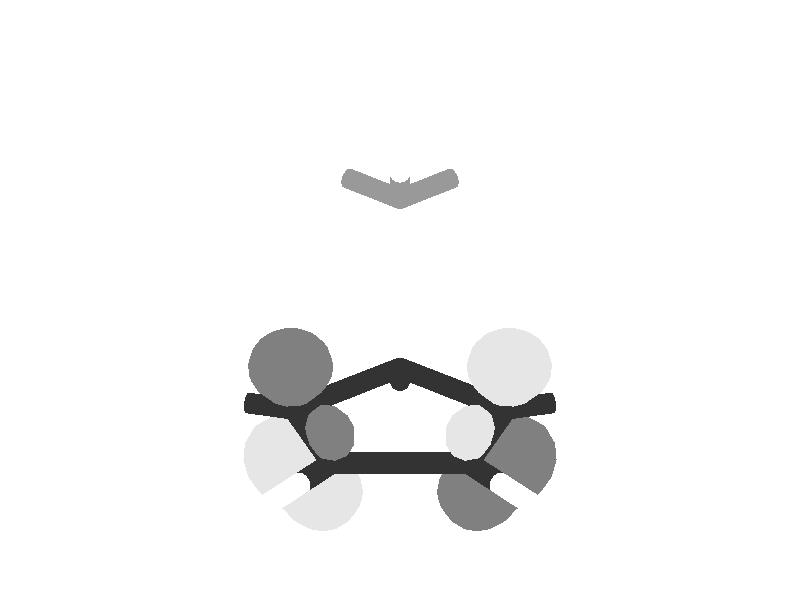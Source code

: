 camera {
 location <0.0, -3.6, 1.8>
 look_at <0.0, 0.35, 0.0>
 sky <0.0, 0.1, 0.0>
 angle 15
}
 light_source { <0, -9, 0> color rgb<0.7, 0.7, 0.7> shadowless}
 light_source { <0, 0, 9> color rgb<0.7, 0.7, 0.7> shadowless}
 background {<1, 1, 1>}
 #declare MeshBlue = texture {
 pigment { color rgb<0.9, 0.9, 0.9> }
 finish { ambient 0.2 diffuse 0.6 specular 0.9}
 }
 #declare MeshRed = texture {
 pigment { color rgb<0.5, 0.5, 0.5> }
 finish { ambient 0.2 diffuse 0.6 specular 0.9}
 }
 #declare BSAMBI = 0.2;
 #declare BSDIFF = 0.8;
 #declare BSSPEC = 0.8;
#declare colorA = 
 texture { 
 pigment { rgb<  1.0000  0.0000  0.0000 >}
 finish {ambient BSAMBI diffuse BSDIFF specular BSSPEC}
 }
#declare colorK = 
 texture { 
 pigment { rgb<  0.6  0.6  0.6 >}
 finish {ambient BSAMBI diffuse BSDIFF specular BSSPEC}
 }
#declare colorN = 
 texture { 
 pigment { rgb<  0.2  0.2  0.2 >}
 finish {ambient BSAMBI diffuse BSDIFF specular BSSPEC}
 }
#declare colorO = 
 texture { 
 pigment { rgb<  1.0  1.0  1.0 >}
 finish {ambient BSAMBI diffuse BSDIFF specular BSSPEC}
 }
 # declare molecule = union { 
 mesh {
 smooth_triangle {
<  0.133333, -0.066667, -0.116887>, < -0.195840, -0.208916, -0.958124>,
<  0.133333, -0.067399, -0.116667>, < -0.192890, -0.209115, -0.958678>,
<  0.130493, -0.066667, -0.116667>, < -0.236983, -0.195271, -0.951687>
 }
 smooth_triangle {
<  0.133333, -0.067399, -0.116667>, < -0.192890, -0.209115, -0.958678>,
<  0.133333, -0.066667, -0.116887>, < -0.195840, -0.208916, -0.958124>,
<  0.134567, -0.066667, -0.116667>, < -0.178364, -0.215558, -0.960063>
 }
 smooth_triangle {
<  0.116667, -0.050000, -0.119238>, < -0.468035, -0.102742, -0.877717>,
<  0.116667, -0.062004, -0.116667>, < -0.442775, -0.116992, -0.888967>,
<  0.110269, -0.050000, -0.116667>, < -0.547999, -0.081461, -0.832503>
 }
 smooth_triangle {
<  0.130493, -0.066667, -0.116667>, < -0.236983, -0.195271, -0.951687>,
<  0.116667, -0.062004, -0.116667>, < -0.442775, -0.116992, -0.888967>,
<  0.116667, -0.050000, -0.119238>, < -0.468035, -0.102742, -0.877717>
 }
 smooth_triangle {
<  0.130493, -0.066667, -0.116667>, < -0.236983, -0.195271, -0.951687>,
<  0.116667, -0.050000, -0.119238>, < -0.468035, -0.102742, -0.877717>,
<  0.133333, -0.066667, -0.116887>, < -0.195840, -0.208916, -0.958124>
 }
 smooth_triangle {
<  0.133333, -0.066667, -0.116887>, < -0.195840, -0.208916, -0.958124>,
<  0.116667, -0.050000, -0.119238>, < -0.468035, -0.102742, -0.877717>,
<  0.133333, -0.050000, -0.121529>, < -0.244948, -0.164606, -0.955461>
 }
 smooth_triangle {
<  0.150000, -0.058922, -0.116667>, <  0.019084, -0.262047, -0.964866>,
<  0.134567, -0.066667, -0.116667>, < -0.178364, -0.215558, -0.960063>,
<  0.133333, -0.066667, -0.116887>, < -0.195840, -0.208916, -0.958124>
 }
 smooth_triangle {
<  0.150000, -0.058922, -0.116667>, <  0.019084, -0.262047, -0.964866>,
<  0.133333, -0.066667, -0.116887>, < -0.195840, -0.208916, -0.958124>,
<  0.150000, -0.050000, -0.119672>, < -0.012166, -0.226675, -0.973894>
 }
 smooth_triangle {
<  0.150000, -0.050000, -0.119672>, < -0.012166, -0.226675, -0.973894>,
<  0.133333, -0.066667, -0.116887>, < -0.195840, -0.208916, -0.958124>,
<  0.133333, -0.050000, -0.121529>, < -0.244948, -0.164606, -0.955461>
 }
 smooth_triangle {
<  0.150000, -0.058922, -0.116667>, <  0.019084, -0.262047, -0.964866>,
<  0.150000, -0.050000, -0.119672>, < -0.012166, -0.226675, -0.973894>,
<  0.158251, -0.050000, -0.116667>, <  0.104545, -0.257792, -0.960528>
 }
 smooth_triangle {
<  0.116667, -0.033333, -0.121749>, < -0.488342, -0.040197, -0.871726>,
<  0.116667, -0.050000, -0.119238>, < -0.468035, -0.102742, -0.877717>,
<  0.110269, -0.050000, -0.116667>, < -0.547999, -0.081461, -0.832503>
 }
 smooth_triangle {
<  0.105193, -0.033333, -0.116667>, < -0.625317, -0.015425, -0.780219>,
<  0.116667, -0.033333, -0.121749>, < -0.488342, -0.040197, -0.871726>,
<  0.110269, -0.050000, -0.116667>, < -0.547999, -0.081461, -0.832503>
 }
 smooth_triangle {
<  0.133333, -0.050000, -0.121529>, < -0.244948, -0.164606, -0.955461>,
<  0.116667, -0.050000, -0.119238>, < -0.468035, -0.102742, -0.877717>,
<  0.133333, -0.033333, -0.124601>, < -0.273153, -0.079064, -0.958716>
 }
 smooth_triangle {
<  0.133333, -0.033333, -0.124601>, < -0.273153, -0.079064, -0.958716>,
<  0.116667, -0.050000, -0.119238>, < -0.468035, -0.102742, -0.877717>,
<  0.116667, -0.033333, -0.121749>, < -0.488342, -0.040197, -0.871726>
 }
 smooth_triangle {
<  0.150000, -0.050000, -0.119672>, < -0.012166, -0.226675, -0.973894>,
<  0.133333, -0.050000, -0.121529>, < -0.244948, -0.164606, -0.955461>,
<  0.150000, -0.033333, -0.123493>, < -0.049676, -0.119145, -0.991633>
 }
 smooth_triangle {
<  0.150000, -0.033333, -0.123493>, < -0.049676, -0.119145, -0.991633>,
<  0.133333, -0.050000, -0.121529>, < -0.244948, -0.164606, -0.955461>,
<  0.133333, -0.033333, -0.124601>, < -0.273153, -0.079064, -0.958716>
 }
 smooth_triangle {
<  0.166667, -0.038867, -0.116667>, <  0.198218, -0.199884, -0.959560>,
<  0.158251, -0.050000, -0.116667>, <  0.104545, -0.257792, -0.960528>,
<  0.150000, -0.050000, -0.119672>, < -0.012166, -0.226675, -0.973894>
 }
 smooth_triangle {
<  0.166667, -0.038867, -0.116667>, <  0.198218, -0.199884, -0.959560>,
<  0.150000, -0.050000, -0.119672>, < -0.012166, -0.226675, -0.973894>,
<  0.166667, -0.033333, -0.118194>, <  0.184254, -0.160496, -0.969686>
 }
 smooth_triangle {
<  0.166667, -0.033333, -0.118194>, <  0.184254, -0.160496, -0.969686>,
<  0.150000, -0.050000, -0.119672>, < -0.012166, -0.226675, -0.973894>,
<  0.150000, -0.033333, -0.123493>, < -0.049676, -0.119145, -0.991633>
 }
 smooth_triangle {
<  0.166667, -0.038867, -0.116667>, <  0.198218, -0.199884, -0.959560>,
<  0.166667, -0.033333, -0.118194>, <  0.184254, -0.160496, -0.969686>,
<  0.169373, -0.033333, -0.116667>, <  0.221484, -0.167141, -0.960734>
 }
 smooth_triangle {
<  0.116667, -0.016667, -0.122388>, < -0.500845,  0.057994, -0.863592>,
<  0.116667, -0.033333, -0.121749>, < -0.488342, -0.040197, -0.871726>,
<  0.105193, -0.033333, -0.116667>, < -0.625317, -0.015425, -0.780219>
 }
 smooth_triangle {
<  0.104463, -0.016667, -0.116667>, < -0.642993,  0.070837, -0.762589>,
<  0.116667, -0.016667, -0.122388>, < -0.500845,  0.057994, -0.863592>,
<  0.105193, -0.033333, -0.116667>, < -0.625317, -0.015425, -0.780219>
 }
 smooth_triangle {
<  0.133333, -0.033333, -0.124601>, < -0.273153, -0.079064, -0.958716>,
<  0.116667, -0.033333, -0.121749>, < -0.488342, -0.040197, -0.871726>,
<  0.133333, -0.016667, -0.125597>, < -0.290065,  0.037323, -0.956279>
 }
 smooth_triangle {
<  0.133333, -0.016667, -0.125597>, < -0.290065,  0.037323, -0.956279>,
<  0.116667, -0.033333, -0.121749>, < -0.488342, -0.040197, -0.871726>,
<  0.116667, -0.016667, -0.122388>, < -0.500845,  0.057994, -0.863592>
 }
 smooth_triangle {
<  0.150000, -0.033333, -0.123493>, < -0.049676, -0.119145, -0.991633>,
<  0.133333, -0.033333, -0.124601>, < -0.273153, -0.079064, -0.958716>,
<  0.150000, -0.016667, -0.124897>, < -0.071434,  0.014952, -0.997333>
 }
 smooth_triangle {
<  0.150000, -0.016667, -0.124897>, < -0.071434,  0.014952, -0.997333>,
<  0.133333, -0.033333, -0.124601>, < -0.273153, -0.079064, -0.958716>,
<  0.133333, -0.016667, -0.125597>, < -0.290065,  0.037323, -0.956279>
 }
 smooth_triangle {
<  0.166667, -0.033333, -0.118194>, <  0.184254, -0.160496, -0.969686>,
<  0.150000, -0.033333, -0.123493>, < -0.049676, -0.119145, -0.991633>,
<  0.166667, -0.016667, -0.120160>, <  0.158429, -0.008674, -0.987332>
 }
 smooth_triangle {
<  0.166667, -0.016667, -0.120160>, <  0.158429, -0.008674, -0.987332>,
<  0.150000, -0.033333, -0.123493>, < -0.049676, -0.119145, -0.991633>,
<  0.150000, -0.016667, -0.124897>, < -0.071434,  0.014952, -0.997333>
 }
 smooth_triangle {
<  0.173120, -0.016667, -0.116667>, <  0.248478, -0.017420, -0.968481>,
<  0.169373, -0.033333, -0.116667>, <  0.221484, -0.167141, -0.960734>,
<  0.166667, -0.033333, -0.118194>, <  0.184254, -0.160496, -0.969686>
 }
 smooth_triangle {
<  0.166667, -0.016667, -0.120160>, <  0.158429, -0.008674, -0.987332>,
<  0.173120, -0.016667, -0.116667>, <  0.248478, -0.017420, -0.968481>,
<  0.166667, -0.033333, -0.118194>, <  0.184254, -0.160496, -0.969686>
 }
 smooth_triangle {
<  0.116667,  0.000000, -0.120543>, < -0.510521,  0.184168, -0.839911>,
<  0.116667, -0.016667, -0.122388>, < -0.500845,  0.057994, -0.863592>,
<  0.104463, -0.016667, -0.116667>, < -0.642993,  0.070837, -0.762589>
 }
 smooth_triangle {
<  0.108708,  0.000000, -0.116667>, < -0.601492,  0.185705, -0.776995>,
<  0.116667,  0.000000, -0.120543>, < -0.510521,  0.184168, -0.839911>,
<  0.104463, -0.016667, -0.116667>, < -0.642993,  0.070837, -0.762589>
 }
 smooth_triangle {
<  0.133333, -0.016667, -0.125597>, < -0.290065,  0.037323, -0.956279>,
<  0.116667, -0.016667, -0.122388>, < -0.500845,  0.057994, -0.863592>,
<  0.133333,  0.000000, -0.124112>, < -0.301998,  0.178042, -0.936535>
 }
 smooth_triangle {
<  0.133333,  0.000000, -0.124112>, < -0.301998,  0.178042, -0.936535>,
<  0.116667, -0.016667, -0.122388>, < -0.500845,  0.057994, -0.863592>,
<  0.116667,  0.000000, -0.120543>, < -0.510521,  0.184168, -0.839911>
 }
 smooth_triangle {
<  0.150000, -0.016667, -0.124897>, < -0.071434,  0.014952, -0.997333>,
<  0.133333, -0.016667, -0.125597>, < -0.290065,  0.037323, -0.956279>,
<  0.150000,  0.000000, -0.123623>, < -0.084609,  0.170000, -0.981805>
 }
 smooth_triangle {
<  0.150000,  0.000000, -0.123623>, < -0.084609,  0.170000, -0.981805>,
<  0.133333, -0.016667, -0.125597>, < -0.290065,  0.037323, -0.956279>,
<  0.133333,  0.000000, -0.124112>, < -0.301998,  0.178042, -0.936535>
 }
 smooth_triangle {
<  0.166667, -0.016667, -0.120160>, <  0.158429, -0.008674, -0.987332>,
<  0.150000, -0.016667, -0.124897>, < -0.071434,  0.014952, -0.997333>,
<  0.166667,  0.000000, -0.119004>, <  0.144495,  0.161787, -0.976190>
 }
 smooth_triangle {
<  0.166667,  0.000000, -0.119004>, <  0.144495,  0.161787, -0.976190>,
<  0.150000, -0.016667, -0.124897>, < -0.071434,  0.014952, -0.997333>,
<  0.150000,  0.000000, -0.123623>, < -0.084609,  0.170000, -0.981805>
 }
 smooth_triangle {
<  0.171087,  0.000000, -0.116667>, <  0.205252,  0.160609, -0.965441>,
<  0.173120, -0.016667, -0.116667>, <  0.248478, -0.017420, -0.968481>,
<  0.166667, -0.016667, -0.120160>, <  0.158429, -0.008674, -0.987332>
 }
 smooth_triangle {
<  0.166667,  0.000000, -0.119004>, <  0.144495,  0.161787, -0.976190>,
<  0.171087,  0.000000, -0.116667>, <  0.205252,  0.160609, -0.965441>,
<  0.166667, -0.016667, -0.120160>, <  0.158429, -0.008674, -0.987332>
 }
 smooth_triangle {
<  0.116667,  0.000000, -0.120543>, < -0.510521,  0.184168, -0.839911>,
<  0.108708,  0.000000, -0.116667>, < -0.601492,  0.185705, -0.776995>,
<  0.116667,  0.012784, -0.116667>, < -0.517763,  0.297180, -0.802251>
 }
 smooth_triangle {
<  0.116667,  0.012784, -0.116667>, < -0.517763,  0.297180, -0.802251>,
<  0.121615,  0.016667, -0.116667>, < -0.456787,  0.337577, -0.823036>,
<  0.133333,  0.016667, -0.119489>, < -0.311465,  0.340881, -0.887012>
 }
 smooth_triangle {
<  0.116667,  0.012784, -0.116667>, < -0.517763,  0.297180, -0.802251>,
<  0.133333,  0.016667, -0.119489>, < -0.311465,  0.340881, -0.887012>,
<  0.116667,  0.000000, -0.120543>, < -0.510521,  0.184168, -0.839911>
 }
 smooth_triangle {
<  0.116667,  0.000000, -0.120543>, < -0.510521,  0.184168, -0.839911>,
<  0.133333,  0.016667, -0.119489>, < -0.311465,  0.340881, -0.887012>,
<  0.133333,  0.000000, -0.124112>, < -0.301998,  0.178042, -0.936535>
 }
 smooth_triangle {
<  0.150000,  0.000000, -0.123623>, < -0.084609,  0.170000, -0.981805>,
<  0.133333,  0.000000, -0.124112>, < -0.301998,  0.178042, -0.936535>,
<  0.150000,  0.016667, -0.119097>, < -0.093016,  0.345600, -0.933760>
 }
 smooth_triangle {
<  0.150000,  0.016667, -0.119097>, < -0.093016,  0.345600, -0.933760>,
<  0.133333,  0.000000, -0.124112>, < -0.301998,  0.178042, -0.936535>,
<  0.133333,  0.016667, -0.119489>, < -0.311465,  0.340881, -0.887012>
 }
 smooth_triangle {
<  0.158614,  0.016667, -0.116667>, <  0.023408,  0.350253, -0.936363>,
<  0.166667,  0.008356, -0.116667>, <  0.141915,  0.254108, -0.956707>,
<  0.166667,  0.000000, -0.119004>, <  0.144495,  0.161787, -0.976190>
 }
 smooth_triangle {
<  0.158614,  0.016667, -0.116667>, <  0.023408,  0.350253, -0.936363>,
<  0.166667,  0.000000, -0.119004>, <  0.144495,  0.161787, -0.976190>,
<  0.150000,  0.016667, -0.119097>, < -0.093016,  0.345600, -0.933760>
 }
 smooth_triangle {
<  0.150000,  0.016667, -0.119097>, < -0.093016,  0.345600, -0.933760>,
<  0.166667,  0.000000, -0.119004>, <  0.144495,  0.161787, -0.976190>,
<  0.150000,  0.000000, -0.123623>, < -0.084609,  0.170000, -0.981805>
 }
 smooth_triangle {
<  0.171087,  0.000000, -0.116667>, <  0.205252,  0.160609, -0.965441>,
<  0.166667,  0.000000, -0.119004>, <  0.144495,  0.161787, -0.976190>,
<  0.166667,  0.008356, -0.116667>, <  0.141915,  0.254108, -0.956707>
 }
 smooth_triangle {
<  0.133333,  0.016667, -0.119489>, < -0.311465,  0.340881, -0.887012>,
<  0.121615,  0.016667, -0.116667>, < -0.456787,  0.337577, -0.823036>,
<  0.133333,  0.022371, -0.116667>, < -0.314967,  0.399117, -0.861105>
 }
 smooth_triangle {
<  0.150000,  0.016667, -0.119097>, < -0.093016,  0.345600, -0.933760>,
<  0.133333,  0.016667, -0.119489>, < -0.311465,  0.340881, -0.887012>,
<  0.133333,  0.022371, -0.116667>, < -0.314967,  0.399117, -0.861105>
 }
 smooth_triangle {
<  0.150000,  0.021616, -0.116667>, < -0.094854,  0.399382, -0.911864>,
<  0.150000,  0.016667, -0.119097>, < -0.093016,  0.345600, -0.933760>,
<  0.133333,  0.022371, -0.116667>, < -0.314967,  0.399117, -0.861105>
 }
 smooth_triangle {
<  0.158614,  0.016667, -0.116667>, <  0.023408,  0.350253, -0.936363>,
<  0.150000,  0.016667, -0.119097>, < -0.093016,  0.345600, -0.933760>,
<  0.150000,  0.021616, -0.116667>, < -0.094854,  0.399382, -0.911864>
 }
 smooth_triangle {
<  0.100000, -0.133333, -0.103525>, < -0.402250, -0.097807, -0.910290>,
<  0.100000, -0.148249, -0.100000>, < -0.359127, -0.230495, -0.904378>,
<  0.087715, -0.133333, -0.100000>, < -0.593534, -0.061362, -0.802466>
 }
 smooth_triangle {
<  0.100000, -0.133333, -0.103525>, < -0.402250, -0.097807, -0.910290>,
<  0.116667, -0.133333, -0.102745>, < -0.112690, -0.157040, -0.981142>,
<  0.116667, -0.142238, -0.100000>, < -0.080147, -0.233787, -0.968979>
 }
 smooth_triangle {
<  0.100000, -0.148249, -0.100000>, < -0.359127, -0.230495, -0.904378>,
<  0.100000, -0.133333, -0.103525>, < -0.402250, -0.097807, -0.910290>,
<  0.116667, -0.142238, -0.100000>, < -0.080147, -0.233787, -0.968979>
 }
 smooth_triangle {
<  0.116667, -0.142238, -0.100000>, < -0.080147, -0.233787, -0.968979>,
<  0.116667, -0.133333, -0.102745>, < -0.112690, -0.157040, -0.981142>,
<  0.124244, -0.133333, -0.100000>, <  0.026893, -0.189279, -0.981555>
 }
 smooth_triangle {
<  0.100000, -0.116667, -0.105231>, < -0.469098, -0.005870, -0.883126>,
<  0.100000, -0.133333, -0.103525>, < -0.402250, -0.097807, -0.910290>,
<  0.087715, -0.133333, -0.100000>, < -0.593534, -0.061362, -0.802466>
 }
 smooth_triangle {
<  0.085774, -0.116667, -0.100000>, < -0.671802,  0.043162, -0.739472>,
<  0.100000, -0.116667, -0.105231>, < -0.469098, -0.005870, -0.883126>,
<  0.087715, -0.133333, -0.100000>, < -0.593534, -0.061362, -0.802466>
 }
 smooth_triangle {
<  0.116667, -0.133333, -0.102745>, < -0.112690, -0.157040, -0.981142>,
<  0.100000, -0.133333, -0.103525>, < -0.402250, -0.097807, -0.910290>,
<  0.116667, -0.116667, -0.105934>, < -0.195975, -0.080027, -0.977338>
 }
 smooth_triangle {
<  0.116667, -0.116667, -0.105934>, < -0.195975, -0.080027, -0.977338>,
<  0.100000, -0.133333, -0.103525>, < -0.402250, -0.097807, -0.910290>,
<  0.100000, -0.116667, -0.105231>, < -0.469098, -0.005870, -0.883126>
 }
 smooth_triangle {
<  0.133333, -0.121170, -0.100000>, <  0.147168, -0.188258, -0.971031>,
<  0.124244, -0.133333, -0.100000>, <  0.026893, -0.189279, -0.981555>,
<  0.116667, -0.133333, -0.102745>, < -0.112690, -0.157040, -0.981142>
 }
 smooth_triangle {
<  0.133333, -0.121170, -0.100000>, <  0.147168, -0.188258, -0.971031>,
<  0.116667, -0.133333, -0.102745>, < -0.112690, -0.157040, -0.981142>,
<  0.133333, -0.116667, -0.101393>, <  0.119950, -0.172410, -0.977695>
 }
 smooth_triangle {
<  0.133333, -0.116667, -0.101393>, <  0.119950, -0.172410, -0.977695>,
<  0.116667, -0.133333, -0.102745>, < -0.112690, -0.157040, -0.981142>,
<  0.116667, -0.116667, -0.105934>, < -0.195975, -0.080027, -0.977338>
 }
 smooth_triangle {
<  0.133333, -0.121170, -0.100000>, <  0.147168, -0.188258, -0.971031>,
<  0.133333, -0.116667, -0.101393>, <  0.119950, -0.172410, -0.977695>,
<  0.135774, -0.116667, -0.100000>, <  0.166948, -0.187401, -0.967992>
 }
 smooth_triangle {
<  0.100000, -0.100000, -0.106157>, < -0.547844,  0.021263, -0.836310>,
<  0.100000, -0.116667, -0.105231>, < -0.469098, -0.005870, -0.883126>,
<  0.085774, -0.116667, -0.100000>, < -0.671802,  0.043162, -0.739472>
 }
 smooth_triangle {
<  0.087131, -0.100000, -0.100000>, < -0.717434,  0.077576, -0.692294>,
<  0.100000, -0.100000, -0.106157>, < -0.547844,  0.021263, -0.836310>,
<  0.085774, -0.116667, -0.100000>, < -0.671802,  0.043162, -0.739472>
 }
 smooth_triangle {
<  0.116667, -0.116667, -0.105934>, < -0.195975, -0.080027, -0.977338>,
<  0.100000, -0.116667, -0.105231>, < -0.469098, -0.005870, -0.883126>,
<  0.116667, -0.100000, -0.108658>, < -0.293591, -0.072588, -0.953171>
 }
 smooth_triangle {
<  0.116667, -0.100000, -0.108658>, < -0.293591, -0.072588, -0.953171>,
<  0.100000, -0.116667, -0.105231>, < -0.469098, -0.005870, -0.883126>,
<  0.100000, -0.100000, -0.106157>, < -0.547844,  0.021263, -0.836310>
 }
 smooth_triangle {
<  0.133333, -0.116667, -0.101393>, <  0.119950, -0.172410, -0.977695>,
<  0.116667, -0.116667, -0.105934>, < -0.195975, -0.080027, -0.977338>,
<  0.133333, -0.100000, -0.106279>, < -0.003788, -0.185031, -0.982725>
 }
 smooth_triangle {
<  0.133333, -0.100000, -0.106279>, < -0.003788, -0.185031, -0.982725>,
<  0.116667, -0.116667, -0.105934>, < -0.195975, -0.080027, -0.977338>,
<  0.116667, -0.100000, -0.108658>, < -0.293591, -0.072588, -0.953171>
 }
 smooth_triangle {
<  0.146814, -0.100000, -0.100000>, <  0.257020, -0.291669, -0.921341>,
<  0.135774, -0.116667, -0.100000>, <  0.166948, -0.187401, -0.967992>,
<  0.133333, -0.116667, -0.101393>, <  0.119950, -0.172410, -0.977695>
 }
 smooth_triangle {
<  0.133333, -0.100000, -0.106279>, < -0.003788, -0.185031, -0.982725>,
<  0.146814, -0.100000, -0.100000>, <  0.257020, -0.291669, -0.921341>,
<  0.133333, -0.116667, -0.101393>, <  0.119950, -0.172410, -0.977695>
 }
 smooth_triangle {
<  0.100000, -0.083333, -0.107507>, < -0.618472, -0.004356, -0.785794>,
<  0.100000, -0.100000, -0.106157>, < -0.547844,  0.021263, -0.836310>,
<  0.087131, -0.100000, -0.100000>, < -0.717434,  0.077576, -0.692294>
 }
 smooth_triangle {
<  0.087544, -0.083333, -0.100000>, < -0.770686,  0.057863, -0.634582>,
<  0.100000, -0.083333, -0.107507>, < -0.618472, -0.004356, -0.785794>,
<  0.087131, -0.100000, -0.100000>, < -0.717434,  0.077576, -0.692294>
 }
 smooth_triangle {
<  0.116667, -0.100000, -0.108658>, < -0.293591, -0.072588, -0.953171>,
<  0.100000, -0.100000, -0.106157>, < -0.547844,  0.021263, -0.836310>,
<  0.116667, -0.083333, -0.111889>, < -0.379785, -0.104683, -0.919133>
 }
 smooth_triangle {
<  0.116667, -0.083333, -0.111889>, < -0.379785, -0.104683, -0.919133>,
<  0.100000, -0.100000, -0.106157>, < -0.547844,  0.021263, -0.836310>,
<  0.100000, -0.083333, -0.107507>, < -0.618472, -0.004356, -0.785794>
 }
 smooth_triangle {
<  0.133333, -0.100000, -0.106279>, < -0.003788, -0.185031, -0.982725>,
<  0.116667, -0.100000, -0.108658>, < -0.293591, -0.072588, -0.953171>,
<  0.133333, -0.083333, -0.111570>, < -0.118765, -0.215110, -0.969341>
 }
 smooth_triangle {
<  0.133333, -0.083333, -0.111570>, < -0.118765, -0.215110, -0.969341>,
<  0.116667, -0.100000, -0.108658>, < -0.293591, -0.072588, -0.953171>,
<  0.116667, -0.083333, -0.111889>, < -0.379785, -0.104683, -0.919133>
 }
 smooth_triangle {
<  0.150000, -0.096747, -0.100000>, <  0.288593, -0.325648, -0.900371>,
<  0.146814, -0.100000, -0.100000>, <  0.257020, -0.291669, -0.921341>,
<  0.133333, -0.100000, -0.106279>, < -0.003788, -0.185031, -0.982725>
 }
 smooth_triangle {
<  0.150000, -0.096747, -0.100000>, <  0.288593, -0.325648, -0.900371>,
<  0.133333, -0.100000, -0.106279>, < -0.003788, -0.185031, -0.982725>,
<  0.150000, -0.083333, -0.106393>, <  0.166373, -0.339915, -0.925623>
 }
 smooth_triangle {
<  0.150000, -0.083333, -0.106393>, <  0.166373, -0.339915, -0.925623>,
<  0.133333, -0.100000, -0.106279>, < -0.003788, -0.185031, -0.982725>,
<  0.133333, -0.083333, -0.111570>, < -0.118765, -0.215110, -0.969341>
 }
 smooth_triangle {
<  0.150000, -0.096747, -0.100000>, <  0.288593, -0.325648, -0.900371>,
<  0.150000, -0.083333, -0.106393>, <  0.166373, -0.339915, -0.925623>,
<  0.159920, -0.083333, -0.100000>, <  0.344070, -0.417875, -0.840831>
 }
 smooth_triangle {
<  0.100000, -0.066667, -0.109760>, < -0.662636, -0.039604, -0.747894>,
<  0.100000, -0.083333, -0.107507>, < -0.618472, -0.004356, -0.785794>,
<  0.087544, -0.083333, -0.100000>, < -0.770686,  0.057863, -0.634582>
 }
 smooth_triangle {
<  0.086358, -0.066667, -0.100000>, < -0.819377,  0.023318, -0.572780>,
<  0.100000, -0.066667, -0.109760>, < -0.662636, -0.039604, -0.747894>,
<  0.087544, -0.083333, -0.100000>, < -0.770686,  0.057863, -0.634582>
 }
 smooth_triangle {
<  0.116667, -0.083333, -0.111889>, < -0.379785, -0.104683, -0.919133>,
<  0.100000, -0.083333, -0.107507>, < -0.618472, -0.004356, -0.785794>,
<  0.116667, -0.066667, -0.115637>, < -0.434160, -0.123356, -0.892350>
 }
 smooth_triangle {
<  0.116667, -0.066667, -0.115637>, < -0.434160, -0.123356, -0.892350>,
<  0.100000, -0.083333, -0.107507>, < -0.618472, -0.004356, -0.785794>,
<  0.100000, -0.066667, -0.109760>, < -0.662636, -0.039604, -0.747894>
 }
 smooth_triangle {
<  0.133333, -0.067399, -0.116667>, < -0.192890, -0.209115, -0.958678>,
<  0.116667, -0.066667, -0.115637>, < -0.434160, -0.123356, -0.892350>,
<  0.130493, -0.066667, -0.116667>, < -0.236983, -0.195271, -0.951687>
 }
 smooth_triangle {
<  0.133333, -0.067399, -0.116667>, < -0.192890, -0.209115, -0.958678>,
<  0.133333, -0.083333, -0.111570>, < -0.118765, -0.215110, -0.969341>,
<  0.116667, -0.066667, -0.115637>, < -0.434160, -0.123356, -0.892350>
 }
 smooth_triangle {
<  0.133333, -0.083333, -0.111570>, < -0.118765, -0.215110, -0.969341>,
<  0.116667, -0.083333, -0.111889>, < -0.379785, -0.104683, -0.919133>,
<  0.116667, -0.066667, -0.115637>, < -0.434160, -0.123356, -0.892350>
 }
 smooth_triangle {
<  0.134567, -0.066667, -0.116667>, < -0.178364, -0.215558, -0.960063>,
<  0.133333, -0.083333, -0.111570>, < -0.118765, -0.215110, -0.969341>,
<  0.133333, -0.067399, -0.116667>, < -0.192890, -0.209115, -0.958678>
 }
 smooth_triangle {
<  0.134567, -0.066667, -0.116667>, < -0.178364, -0.215558, -0.960063>,
<  0.150000, -0.066667, -0.113820>, <  0.053210, -0.304190, -0.951124>,
<  0.133333, -0.083333, -0.111570>, < -0.118765, -0.215110, -0.969341>
 }
 smooth_triangle {
<  0.150000, -0.066667, -0.113820>, <  0.053210, -0.304190, -0.951124>,
<  0.150000, -0.083333, -0.106393>, <  0.166373, -0.339915, -0.925623>,
<  0.133333, -0.083333, -0.111570>, < -0.118765, -0.215110, -0.969341>
 }
 smooth_triangle {
<  0.166667, -0.075964, -0.100000>, <  0.396893, -0.444043, -0.803307>,
<  0.159920, -0.083333, -0.100000>, <  0.344070, -0.417875, -0.840831>,
<  0.150000, -0.083333, -0.106393>, <  0.166373, -0.339915, -0.925623>
 }
 smooth_triangle {
<  0.166667, -0.075964, -0.100000>, <  0.396893, -0.444043, -0.803307>,
<  0.150000, -0.083333, -0.106393>, <  0.166373, -0.339915, -0.925623>,
<  0.166667, -0.066667, -0.105537>, <  0.324746, -0.411484, -0.851599>
 }
 smooth_triangle {
<  0.166667, -0.066667, -0.105537>, <  0.324746, -0.411484, -0.851599>,
<  0.150000, -0.083333, -0.106393>, <  0.166373, -0.339915, -0.925623>,
<  0.150000, -0.066667, -0.113820>, <  0.053210, -0.304190, -0.951124>
 }
 smooth_triangle {
<  0.166667, -0.075964, -0.100000>, <  0.396893, -0.444043, -0.803307>,
<  0.166667, -0.066667, -0.105537>, <  0.324746, -0.411484, -0.851599>,
<  0.173222, -0.066667, -0.100000>, <  0.432429, -0.452326, -0.780004>
 }
 smooth_triangle {
<  0.100000, -0.050000, -0.112375>, < -0.682605, -0.043366, -0.729500>,
<  0.100000, -0.066667, -0.109760>, < -0.662636, -0.039604, -0.747894>,
<  0.086358, -0.066667, -0.100000>, < -0.819377,  0.023318, -0.572780>
 }
 smooth_triangle {
<  0.084495, -0.050000, -0.100000>, < -0.852841,  0.010189, -0.522072>,
<  0.100000, -0.050000, -0.112375>, < -0.682605, -0.043366, -0.729500>,
<  0.086358, -0.066667, -0.100000>, < -0.819377,  0.023318, -0.572780>
 }
 smooth_triangle {
<  0.116667, -0.062004, -0.116667>, < -0.442775, -0.116992, -0.888967>,
<  0.100000, -0.050000, -0.112375>, < -0.682605, -0.043366, -0.729500>,
<  0.110269, -0.050000, -0.116667>, < -0.547999, -0.081461, -0.832503>
 }
 smooth_triangle {
<  0.116667, -0.062004, -0.116667>, < -0.442775, -0.116992, -0.888967>,
<  0.116667, -0.066667, -0.115637>, < -0.434160, -0.123356, -0.892350>,
<  0.100000, -0.050000, -0.112375>, < -0.682605, -0.043366, -0.729500>
 }
 smooth_triangle {
<  0.116667, -0.066667, -0.115637>, < -0.434160, -0.123356, -0.892350>,
<  0.100000, -0.066667, -0.109760>, < -0.662636, -0.039604, -0.747894>,
<  0.100000, -0.050000, -0.112375>, < -0.682605, -0.043366, -0.729500>
 }
 smooth_triangle {
<  0.130493, -0.066667, -0.116667>, < -0.236983, -0.195271, -0.951687>,
<  0.116667, -0.066667, -0.115637>, < -0.434160, -0.123356, -0.892350>,
<  0.116667, -0.062004, -0.116667>, < -0.442775, -0.116992, -0.888967>
 }
 smooth_triangle {
<  0.134567, -0.066667, -0.116667>, < -0.178364, -0.215558, -0.960063>,
<  0.150000, -0.058922, -0.116667>, <  0.019084, -0.262047, -0.964866>,
<  0.150000, -0.066667, -0.113820>, <  0.053210, -0.304190, -0.951124>
 }
 smooth_triangle {
<  0.158251, -0.050000, -0.116667>, <  0.104545, -0.257792, -0.960528>,
<  0.150000, -0.066667, -0.113820>, <  0.053210, -0.304190, -0.951124>,
<  0.150000, -0.058922, -0.116667>, <  0.019084, -0.262047, -0.964866>
 }
 smooth_triangle {
<  0.158251, -0.050000, -0.116667>, <  0.104545, -0.257792, -0.960528>,
<  0.166667, -0.050000, -0.113390>, <  0.234134, -0.297948, -0.925423>,
<  0.150000, -0.066667, -0.113820>, <  0.053210, -0.304190, -0.951124>
 }
 smooth_triangle {
<  0.166667, -0.050000, -0.113390>, <  0.234134, -0.297948, -0.925423>,
<  0.166667, -0.066667, -0.105537>, <  0.324746, -0.411484, -0.851599>,
<  0.150000, -0.066667, -0.113820>, <  0.053210, -0.304190, -0.951124>
 }
 smooth_triangle {
<  0.183333, -0.051421, -0.100000>, <  0.516365, -0.389738, -0.762543>,
<  0.173222, -0.066667, -0.100000>, <  0.432429, -0.452326, -0.780004>,
<  0.166667, -0.066667, -0.105537>, <  0.324746, -0.411484, -0.851599>
 }
 smooth_triangle {
<  0.183333, -0.051421, -0.100000>, <  0.516365, -0.389738, -0.762543>,
<  0.166667, -0.066667, -0.105537>, <  0.324746, -0.411484, -0.851599>,
<  0.183333, -0.050000, -0.100829>, <  0.509293, -0.380071, -0.772118>
 }
 smooth_triangle {
<  0.183333, -0.050000, -0.100829>, <  0.509293, -0.380071, -0.772118>,
<  0.166667, -0.066667, -0.105537>, <  0.324746, -0.411484, -0.851599>,
<  0.166667, -0.050000, -0.113390>, <  0.234134, -0.297948, -0.925423>
 }
 smooth_triangle {
<  0.183333, -0.051421, -0.100000>, <  0.516365, -0.389738, -0.762543>,
<  0.183333, -0.050000, -0.100829>, <  0.509293, -0.380071, -0.772118>,
<  0.184103, -0.050000, -0.100000>, <  0.521184, -0.383497, -0.762429>
 }
 smooth_triangle {
<  0.083333, -0.033333, -0.100149>, < -0.869476,  0.031587, -0.492965>,
<  0.083333, -0.035385, -0.100000>, < -0.868746,  0.029597, -0.494373>,
<  0.083211, -0.033333, -0.100000>, < -0.870462,  0.031736, -0.491211>
 }
 smooth_triangle {
<  0.084495, -0.050000, -0.100000>, < -0.852841,  0.010189, -0.522072>,
<  0.083333, -0.035385, -0.100000>, < -0.868746,  0.029597, -0.494373>,
<  0.083333, -0.033333, -0.100149>, < -0.869476,  0.031587, -0.492965>
 }
 smooth_triangle {
<  0.084495, -0.050000, -0.100000>, < -0.852841,  0.010189, -0.522072>,
<  0.083333, -0.033333, -0.100149>, < -0.869476,  0.031587, -0.492965>,
<  0.100000, -0.050000, -0.112375>, < -0.682605, -0.043366, -0.729500>
 }
 smooth_triangle {
<  0.100000, -0.050000, -0.112375>, < -0.682605, -0.043366, -0.729500>,
<  0.083333, -0.033333, -0.100149>, < -0.869476,  0.031587, -0.492965>,
<  0.100000, -0.033333, -0.114275>, < -0.691446, -0.003162, -0.722422>
 }
 smooth_triangle {
<  0.110269, -0.050000, -0.116667>, < -0.547999, -0.081461, -0.832503>,
<  0.100000, -0.033333, -0.114275>, < -0.691446, -0.003162, -0.722422>,
<  0.105193, -0.033333, -0.116667>, < -0.625317, -0.015425, -0.780219>
 }
 smooth_triangle {
<  0.100000, -0.050000, -0.112375>, < -0.682605, -0.043366, -0.729500>,
<  0.100000, -0.033333, -0.114275>, < -0.691446, -0.003162, -0.722422>,
<  0.110269, -0.050000, -0.116667>, < -0.547999, -0.081461, -0.832503>
 }
 smooth_triangle {
<  0.158251, -0.050000, -0.116667>, <  0.104545, -0.257792, -0.960528>,
<  0.166667, -0.038867, -0.116667>, <  0.198218, -0.199884, -0.959560>,
<  0.166667, -0.050000, -0.113390>, <  0.234134, -0.297948, -0.925423>
 }
 smooth_triangle {
<  0.169373, -0.033333, -0.116667>, <  0.221484, -0.167141, -0.960734>,
<  0.166667, -0.050000, -0.113390>, <  0.234134, -0.297948, -0.925423>,
<  0.166667, -0.038867, -0.116667>, <  0.198218, -0.199884, -0.959560>
 }
 smooth_triangle {
<  0.169373, -0.033333, -0.116667>, <  0.221484, -0.167141, -0.960734>,
<  0.183333, -0.033333, -0.107702>, <  0.451103, -0.217657, -0.865524>,
<  0.166667, -0.050000, -0.113390>, <  0.234134, -0.297948, -0.925423>
 }
 smooth_triangle {
<  0.183333, -0.033333, -0.107702>, <  0.451103, -0.217657, -0.865524>,
<  0.183333, -0.050000, -0.100829>, <  0.509293, -0.380071, -0.772118>,
<  0.166667, -0.050000, -0.113390>, <  0.234134, -0.297948, -0.925423>
 }
 smooth_triangle {
<  0.190920, -0.033333, -0.100000>, <  0.576781, -0.243021, -0.779913>,
<  0.184103, -0.050000, -0.100000>, <  0.521184, -0.383497, -0.762429>,
<  0.183333, -0.050000, -0.100829>, <  0.509293, -0.380071, -0.772118>
 }
 smooth_triangle {
<  0.183333, -0.033333, -0.107702>, <  0.451103, -0.217657, -0.865524>,
<  0.190920, -0.033333, -0.100000>, <  0.576781, -0.243021, -0.779913>,
<  0.183333, -0.050000, -0.100829>, <  0.509293, -0.380071, -0.772118>
 }
 smooth_triangle {
<  0.083333, -0.033333, -0.100149>, < -0.869476,  0.031587, -0.492965>,
<  0.083211, -0.033333, -0.100000>, < -0.870462,  0.031736, -0.491211>,
<  0.083333, -0.026373, -0.100000>, < -0.871614,  0.056308, -0.486949>
 }
 smooth_triangle {
<  0.083333, -0.026373, -0.100000>, < -0.871614,  0.056308, -0.486949>,
<  0.083519, -0.016667, -0.100000>, < -0.871971,  0.089721, -0.481266>,
<  0.100000, -0.016667, -0.114499>, < -0.699207,  0.075827, -0.710886>
 }
 smooth_triangle {
<  0.083333, -0.026373, -0.100000>, < -0.871614,  0.056308, -0.486949>,
<  0.100000, -0.016667, -0.114499>, < -0.699207,  0.075827, -0.710886>,
<  0.083333, -0.033333, -0.100149>, < -0.869476,  0.031587, -0.492965>
 }
 smooth_triangle {
<  0.083333, -0.033333, -0.100149>, < -0.869476,  0.031587, -0.492965>,
<  0.100000, -0.016667, -0.114499>, < -0.699207,  0.075827, -0.710886>,
<  0.100000, -0.033333, -0.114275>, < -0.691446, -0.003162, -0.722422>
 }
 smooth_triangle {
<  0.105193, -0.033333, -0.116667>, < -0.625317, -0.015425, -0.780219>,
<  0.100000, -0.016667, -0.114499>, < -0.699207,  0.075827, -0.710886>,
<  0.104463, -0.016667, -0.116667>, < -0.642993,  0.070837, -0.762589>
 }
 smooth_triangle {
<  0.100000, -0.033333, -0.114275>, < -0.691446, -0.003162, -0.722422>,
<  0.100000, -0.016667, -0.114499>, < -0.699207,  0.075827, -0.710886>,
<  0.105193, -0.033333, -0.116667>, < -0.625317, -0.015425, -0.780219>
 }
 smooth_triangle {
<  0.183333, -0.033333, -0.107702>, <  0.451103, -0.217657, -0.865524>,
<  0.173120, -0.016667, -0.116667>, <  0.248478, -0.017420, -0.968481>,
<  0.183333, -0.016667, -0.110522>, <  0.418604, -0.038135, -0.907368>
 }
 smooth_triangle {
<  0.169373, -0.033333, -0.116667>, <  0.221484, -0.167141, -0.960734>,
<  0.173120, -0.016667, -0.116667>, <  0.248478, -0.017420, -0.968481>,
<  0.183333, -0.033333, -0.107702>, <  0.451103, -0.217657, -0.865524>
 }
 smooth_triangle {
<  0.194086, -0.016667, -0.100000>, <  0.603187, -0.057809, -0.795502>,
<  0.190920, -0.033333, -0.100000>, <  0.576781, -0.243021, -0.779913>,
<  0.183333, -0.033333, -0.107702>, <  0.451103, -0.217657, -0.865524>
 }
 smooth_triangle {
<  0.183333, -0.016667, -0.110522>, <  0.418604, -0.038135, -0.907368>,
<  0.194086, -0.016667, -0.100000>, <  0.603187, -0.057809, -0.795502>,
<  0.183333, -0.033333, -0.107702>, <  0.451103, -0.217657, -0.865524>
 }
 smooth_triangle {
<  0.100000,  0.000000, -0.112260>, < -0.710339,  0.187027, -0.678557>,
<  0.100000, -0.016667, -0.114499>, < -0.699207,  0.075827, -0.710886>,
<  0.083519, -0.016667, -0.100000>, < -0.871971,  0.089721, -0.481266>
 }
 smooth_triangle {
<  0.086442,  0.000000, -0.100000>, < -0.850022,  0.184704, -0.493303>,
<  0.100000,  0.000000, -0.112260>, < -0.710339,  0.187027, -0.678557>,
<  0.083519, -0.016667, -0.100000>, < -0.871971,  0.089721, -0.481266>
 }
 smooth_triangle {
<  0.104463, -0.016667, -0.116667>, < -0.642993,  0.070837, -0.762589>,
<  0.100000,  0.000000, -0.112260>, < -0.710339,  0.187027, -0.678557>,
<  0.108708,  0.000000, -0.116667>, < -0.601492,  0.185705, -0.776995>
 }
 smooth_triangle {
<  0.100000, -0.016667, -0.114499>, < -0.699207,  0.075827, -0.710886>,
<  0.100000,  0.000000, -0.112260>, < -0.710339,  0.187027, -0.678557>,
<  0.104463, -0.016667, -0.116667>, < -0.642993,  0.070837, -0.762589>
 }
 smooth_triangle {
<  0.183333, -0.016667, -0.110522>, <  0.418604, -0.038135, -0.907368>,
<  0.171087,  0.000000, -0.116667>, <  0.205252,  0.160609, -0.965441>,
<  0.183333,  0.000000, -0.109520>, <  0.406505,  0.155488, -0.900321>
 }
 smooth_triangle {
<  0.173120, -0.016667, -0.116667>, <  0.248478, -0.017420, -0.968481>,
<  0.171087,  0.000000, -0.116667>, <  0.205252,  0.160609, -0.965441>,
<  0.183333, -0.016667, -0.110522>, <  0.418604, -0.038135, -0.907368>
 }
 smooth_triangle {
<  0.193207,  0.000000, -0.100000>, <  0.575081,  0.153577, -0.803552>,
<  0.194086, -0.016667, -0.100000>, <  0.603187, -0.057809, -0.795502>,
<  0.183333, -0.016667, -0.110522>, <  0.418604, -0.038135, -0.907368>
 }
 smooth_triangle {
<  0.183333,  0.000000, -0.109520>, <  0.406505,  0.155488, -0.900321>,
<  0.193207,  0.000000, -0.100000>, <  0.575081,  0.153577, -0.803552>,
<  0.183333, -0.016667, -0.110522>, <  0.418604, -0.038135, -0.907368>
 }
 smooth_triangle {
<  0.100000,  0.016667, -0.106470>, < -0.723347,  0.326881, -0.608209>,
<  0.100000,  0.000000, -0.112260>, < -0.710339,  0.187027, -0.678557>,
<  0.086442,  0.000000, -0.100000>, < -0.850022,  0.184704, -0.493303>
 }
 smooth_triangle {
<  0.093078,  0.016667, -0.100000>, < -0.792198,  0.320815, -0.519133>,
<  0.100000,  0.016667, -0.106470>, < -0.723347,  0.326881, -0.608209>,
<  0.086442,  0.000000, -0.100000>, < -0.850022,  0.184704, -0.493303>
 }
 smooth_triangle {
<  0.108708,  0.000000, -0.116667>, < -0.601492,  0.185705, -0.776995>,
<  0.116667,  0.016667, -0.115534>, < -0.520891,  0.334755, -0.785246>,
<  0.116667,  0.012784, -0.116667>, < -0.517763,  0.297180, -0.802251>
 }
 smooth_triangle {
<  0.108708,  0.000000, -0.116667>, < -0.601492,  0.185705, -0.776995>,
<  0.100000,  0.000000, -0.112260>, < -0.710339,  0.187027, -0.678557>,
<  0.116667,  0.016667, -0.115534>, < -0.520891,  0.334755, -0.785246>
 }
 smooth_triangle {
<  0.100000,  0.000000, -0.112260>, < -0.710339,  0.187027, -0.678557>,
<  0.100000,  0.016667, -0.106470>, < -0.723347,  0.326881, -0.608209>,
<  0.116667,  0.016667, -0.115534>, < -0.520891,  0.334755, -0.785246>
 }
 smooth_triangle {
<  0.116667,  0.012784, -0.116667>, < -0.517763,  0.297180, -0.802251>,
<  0.116667,  0.016667, -0.115534>, < -0.520891,  0.334755, -0.785246>,
<  0.121615,  0.016667, -0.116667>, < -0.456787,  0.337577, -0.823036>
 }
 smooth_triangle {
<  0.166667,  0.008356, -0.116667>, <  0.141915,  0.254108, -0.956707>,
<  0.158614,  0.016667, -0.116667>, <  0.023408,  0.350253, -0.936363>,
<  0.166667,  0.016667, -0.114409>, <  0.139952,  0.354129, -0.924665>
 }
 smooth_triangle {
<  0.166667,  0.008356, -0.116667>, <  0.141915,  0.254108, -0.956707>,
<  0.183333,  0.000000, -0.109520>, <  0.406505,  0.155488, -0.900321>,
<  0.171087,  0.000000, -0.116667>, <  0.205252,  0.160609, -0.965441>
 }
 smooth_triangle {
<  0.166667,  0.008356, -0.116667>, <  0.141915,  0.254108, -0.956707>,
<  0.166667,  0.016667, -0.114409>, <  0.139952,  0.354129, -0.924665>,
<  0.183333,  0.000000, -0.109520>, <  0.406505,  0.155488, -0.900321>
 }
 smooth_triangle {
<  0.166667,  0.016667, -0.114409>, <  0.139952,  0.354129, -0.924665>,
<  0.183333,  0.016667, -0.104149>, <  0.408284,  0.371570, -0.833811>,
<  0.183333,  0.000000, -0.109520>, <  0.406505,  0.155488, -0.900321>
 }
 smooth_triangle {
<  0.187613,  0.016667, -0.100000>, <  0.477033,  0.377350, -0.793755>,
<  0.193207,  0.000000, -0.100000>, <  0.575081,  0.153577, -0.803552>,
<  0.183333,  0.000000, -0.109520>, <  0.406505,  0.155488, -0.900321>
 }
 smooth_triangle {
<  0.183333,  0.016667, -0.104149>, <  0.408284,  0.371570, -0.833811>,
<  0.187613,  0.016667, -0.100000>, <  0.477033,  0.377350, -0.793755>,
<  0.183333,  0.000000, -0.109520>, <  0.406505,  0.155488, -0.900321>
 }
 smooth_triangle {
<  0.100000,  0.016667, -0.106470>, < -0.723347,  0.326881, -0.608209>,
<  0.093078,  0.016667, -0.100000>, < -0.792198,  0.320815, -0.519133>,
<  0.100000,  0.026818, -0.100000>, < -0.730806,  0.421696, -0.536745>
 }
 smooth_triangle {
<  0.100000,  0.026818, -0.100000>, < -0.730806,  0.421696, -0.536745>,
<  0.106610,  0.033333, -0.100000>, < -0.654320,  0.505851, -0.562121>,
<  0.116667,  0.033333, -0.106366>, < -0.538537,  0.517528, -0.664938>
 }
 smooth_triangle {
<  0.100000,  0.026818, -0.100000>, < -0.730806,  0.421696, -0.536745>,
<  0.116667,  0.033333, -0.106366>, < -0.538537,  0.517528, -0.664938>,
<  0.100000,  0.016667, -0.106470>, < -0.723347,  0.326881, -0.608209>
 }
 smooth_triangle {
<  0.100000,  0.016667, -0.106470>, < -0.723347,  0.326881, -0.608209>,
<  0.116667,  0.033333, -0.106366>, < -0.538537,  0.517528, -0.664938>,
<  0.116667,  0.016667, -0.115534>, < -0.520891,  0.334755, -0.785246>
 }
 smooth_triangle {
<  0.121615,  0.016667, -0.116667>, < -0.456787,  0.337577, -0.823036>,
<  0.133333,  0.033333, -0.110980>, < -0.324301,  0.535057, -0.780092>,
<  0.133333,  0.022371, -0.116667>, < -0.314967,  0.399117, -0.861105>
 }
 smooth_triangle {
<  0.121615,  0.016667, -0.116667>, < -0.456787,  0.337577, -0.823036>,
<  0.116667,  0.016667, -0.115534>, < -0.520891,  0.334755, -0.785246>,
<  0.133333,  0.033333, -0.110980>, < -0.324301,  0.535057, -0.780092>
 }
 smooth_triangle {
<  0.116667,  0.016667, -0.115534>, < -0.520891,  0.334755, -0.785246>,
<  0.116667,  0.033333, -0.106366>, < -0.538537,  0.517528, -0.664938>,
<  0.133333,  0.033333, -0.110980>, < -0.324301,  0.535057, -0.780092>
 }
 smooth_triangle {
<  0.133333,  0.022371, -0.116667>, < -0.314967,  0.399117, -0.861105>,
<  0.150000,  0.033333, -0.110610>, < -0.099588,  0.554548, -0.826171>,
<  0.150000,  0.021616, -0.116667>, < -0.094854,  0.399382, -0.911864>
 }
 smooth_triangle {
<  0.133333,  0.033333, -0.110980>, < -0.324301,  0.535057, -0.780092>,
<  0.150000,  0.033333, -0.110610>, < -0.099588,  0.554548, -0.826171>,
<  0.133333,  0.022371, -0.116667>, < -0.314967,  0.399117, -0.861105>
 }
 smooth_triangle {
<  0.150000,  0.021616, -0.116667>, < -0.094854,  0.399382, -0.911864>,
<  0.166667,  0.016667, -0.114409>, <  0.139952,  0.354129, -0.924665>,
<  0.158614,  0.016667, -0.116667>, <  0.023408,  0.350253, -0.936363>
 }
 smooth_triangle {
<  0.150000,  0.021616, -0.116667>, < -0.094854,  0.399382, -0.911864>,
<  0.150000,  0.033333, -0.110610>, < -0.099588,  0.554548, -0.826171>,
<  0.166667,  0.016667, -0.114409>, <  0.139952,  0.354129, -0.924665>
 }
 smooth_triangle {
<  0.150000,  0.033333, -0.110610>, < -0.099588,  0.554548, -0.826171>,
<  0.166667,  0.033333, -0.105130>, <  0.143239,  0.581883, -0.800559>,
<  0.166667,  0.016667, -0.114409>, <  0.139952,  0.354129, -0.924665>
 }
 smooth_triangle {
<  0.174280,  0.033333, -0.100000>, <  0.259273,  0.599467, -0.757243>,
<  0.183333,  0.023271, -0.100000>, <  0.414053,  0.460549, -0.785146>,
<  0.183333,  0.016667, -0.104149>, <  0.408284,  0.371570, -0.833811>
 }
 smooth_triangle {
<  0.174280,  0.033333, -0.100000>, <  0.259273,  0.599467, -0.757243>,
<  0.183333,  0.016667, -0.104149>, <  0.408284,  0.371570, -0.833811>,
<  0.166667,  0.033333, -0.105130>, <  0.143239,  0.581883, -0.800559>
 }
 smooth_triangle {
<  0.166667,  0.033333, -0.105130>, <  0.143239,  0.581883, -0.800559>,
<  0.183333,  0.016667, -0.104149>, <  0.408284,  0.371570, -0.833811>,
<  0.166667,  0.016667, -0.114409>, <  0.139952,  0.354129, -0.924665>
 }
 smooth_triangle {
<  0.187613,  0.016667, -0.100000>, <  0.477033,  0.377350, -0.793755>,
<  0.183333,  0.016667, -0.104149>, <  0.408284,  0.371570, -0.833811>,
<  0.183333,  0.023271, -0.100000>, <  0.414053,  0.460549, -0.785146>
 }
 smooth_triangle {
<  0.116667,  0.033333, -0.106366>, < -0.538537,  0.517528, -0.664938>,
<  0.106610,  0.033333, -0.100000>, < -0.654320,  0.505851, -0.562121>,
<  0.116667,  0.040529, -0.100000>, < -0.544410,  0.596745, -0.589503>
 }
 smooth_triangle {
<  0.133333,  0.033333, -0.110980>, < -0.324301,  0.535057, -0.780092>,
<  0.116667,  0.033333, -0.106366>, < -0.538537,  0.517528, -0.664938>,
<  0.116667,  0.040529, -0.100000>, < -0.544410,  0.596745, -0.589503>
 }
 smooth_triangle {
<  0.133333,  0.045942, -0.100000>, < -0.332125,  0.695685, -0.636958>,
<  0.133333,  0.033333, -0.110980>, < -0.324301,  0.535057, -0.780092>,
<  0.116667,  0.040529, -0.100000>, < -0.544410,  0.596745, -0.589503>
 }
 smooth_triangle {
<  0.150000,  0.033333, -0.110610>, < -0.099588,  0.554548, -0.826171>,
<  0.133333,  0.033333, -0.110980>, < -0.324301,  0.535057, -0.780092>,
<  0.133333,  0.045942, -0.100000>, < -0.332125,  0.695685, -0.636958>
 }
 smooth_triangle {
<  0.150000,  0.045493, -0.100000>, < -0.102147,  0.720199, -0.686206>,
<  0.150000,  0.033333, -0.110610>, < -0.099588,  0.554548, -0.826171>,
<  0.133333,  0.045942, -0.100000>, < -0.332125,  0.695685, -0.636958>
 }
 smooth_triangle {
<  0.166667,  0.033333, -0.105130>, <  0.143239,  0.581883, -0.800559>,
<  0.150000,  0.033333, -0.110610>, < -0.099588,  0.554548, -0.826171>,
<  0.150000,  0.045493, -0.100000>, < -0.102147,  0.720199, -0.686206>
 }
 smooth_triangle {
<  0.166667,  0.039092, -0.100000>, <  0.145669,  0.659562, -0.737400>,
<  0.166667,  0.033333, -0.105130>, <  0.143239,  0.581883, -0.800559>,
<  0.150000,  0.045493, -0.100000>, < -0.102147,  0.720199, -0.686206>
 }
 smooth_triangle {
<  0.174280,  0.033333, -0.100000>, <  0.259273,  0.599467, -0.757243>,
<  0.166667,  0.033333, -0.105130>, <  0.143239,  0.581883, -0.800559>,
<  0.166667,  0.039092, -0.100000>, <  0.145669,  0.659562, -0.737400>
 }
 smooth_triangle {
<  0.083333, -0.166667, -0.089419>, < -0.608993, -0.391094, -0.690053>,
<  0.083333, -0.174528, -0.083333>, < -0.606531, -0.496773, -0.620754>,
<  0.073920, -0.166667, -0.083333>, < -0.746913, -0.353763, -0.563004>
 }
 smooth_triangle {
<  0.083333, -0.166667, -0.089419>, < -0.608993, -0.391094, -0.690053>,
<  0.100000, -0.166667, -0.092503>, < -0.320275, -0.456552, -0.830051>,
<  0.100000, -0.177968, -0.083333>, < -0.303206, -0.633313, -0.712026>
 }
 smooth_triangle {
<  0.083333, -0.174528, -0.083333>, < -0.606531, -0.496773, -0.620754>,
<  0.083333, -0.166667, -0.089419>, < -0.608993, -0.391094, -0.690053>,
<  0.100000, -0.177968, -0.083333>, < -0.303206, -0.633313, -0.712026>
 }
 smooth_triangle {
<  0.100000, -0.166667, -0.092503>, < -0.320275, -0.456552, -0.830051>,
<  0.116667, -0.166667, -0.088866>, <  0.014249, -0.524063, -0.851560>,
<  0.116667, -0.172862, -0.083333>, <  0.032783, -0.622546, -0.781897>
 }
 smooth_triangle {
<  0.100000, -0.177968, -0.083333>, < -0.303206, -0.633313, -0.712026>,
<  0.100000, -0.166667, -0.092503>, < -0.320275, -0.456552, -0.830051>,
<  0.116667, -0.172862, -0.083333>, <  0.032783, -0.622546, -0.781897>
 }
 smooth_triangle {
<  0.116667, -0.172862, -0.083333>, <  0.032783, -0.622546, -0.781897>,
<  0.116667, -0.166667, -0.088866>, <  0.014249, -0.524063, -0.851560>,
<  0.125005, -0.166667, -0.083333>, <  0.196204, -0.564048, -0.802093>
 }
 smooth_triangle {
<  0.066667, -0.150000, -0.085675>, < -0.848613, -0.139361, -0.510328>,
<  0.066667, -0.155426, -0.083333>, < -0.848445, -0.192012, -0.493227>,
<  0.064639, -0.150000, -0.083333>, < -0.868750, -0.133231, -0.476994>
 }
 smooth_triangle {
<  0.073920, -0.166667, -0.083333>, < -0.746913, -0.353763, -0.563004>,
<  0.066667, -0.155426, -0.083333>, < -0.848445, -0.192012, -0.493227>,
<  0.066667, -0.150000, -0.085675>, < -0.848613, -0.139361, -0.510328>
 }
 smooth_triangle {
<  0.073920, -0.166667, -0.083333>, < -0.746913, -0.353763, -0.563004>,
<  0.066667, -0.150000, -0.085675>, < -0.848613, -0.139361, -0.510328>,
<  0.083333, -0.166667, -0.089419>, < -0.608993, -0.391094, -0.690053>
 }
 smooth_triangle {
<  0.083333, -0.166667, -0.089419>, < -0.608993, -0.391094, -0.690053>,
<  0.066667, -0.150000, -0.085675>, < -0.848613, -0.139361, -0.510328>,
<  0.083333, -0.150000, -0.096200>, < -0.625345, -0.192874, -0.756137>
 }
 smooth_triangle {
<  0.100000, -0.166667, -0.092503>, < -0.320275, -0.456552, -0.830051>,
<  0.083333, -0.166667, -0.089419>, < -0.608993, -0.391094, -0.690053>,
<  0.100000, -0.150000, -0.099633>, < -0.353576, -0.246103, -0.902451>
 }
 smooth_triangle {
<  0.100000, -0.150000, -0.099633>, < -0.353576, -0.246103, -0.902451>,
<  0.083333, -0.166667, -0.089419>, < -0.608993, -0.391094, -0.690053>,
<  0.083333, -0.150000, -0.096200>, < -0.625345, -0.192874, -0.756137>
 }
 smooth_triangle {
<  0.116667, -0.166667, -0.088866>, <  0.014249, -0.524063, -0.851560>,
<  0.100000, -0.166667, -0.092503>, < -0.320275, -0.456552, -0.830051>,
<  0.116667, -0.150000, -0.097708>, < -0.045826, -0.301056, -0.952505>
 }
 smooth_triangle {
<  0.116667, -0.150000, -0.097708>, < -0.045826, -0.301056, -0.952505>,
<  0.100000, -0.166667, -0.092503>, < -0.320275, -0.456552, -0.830051>,
<  0.100000, -0.150000, -0.099633>, < -0.353576, -0.246103, -0.902451>
 }
 smooth_triangle {
<  0.133333, -0.157474, -0.083333>, <  0.375428, -0.458719, -0.805376>,
<  0.125005, -0.166667, -0.083333>, <  0.196204, -0.564048, -0.802093>,
<  0.116667, -0.166667, -0.088866>, <  0.014249, -0.524063, -0.851560>
 }
 smooth_triangle {
<  0.133333, -0.157474, -0.083333>, <  0.375428, -0.458719, -0.805376>,
<  0.116667, -0.166667, -0.088866>, <  0.014249, -0.524063, -0.851560>,
<  0.133333, -0.150000, -0.088589>, <  0.338113, -0.361122, -0.869063>
 }
 smooth_triangle {
<  0.133333, -0.150000, -0.088589>, <  0.338113, -0.361122, -0.869063>,
<  0.116667, -0.166667, -0.088866>, <  0.014249, -0.524063, -0.851560>,
<  0.116667, -0.150000, -0.097708>, < -0.045826, -0.301056, -0.952505>
 }
 smooth_triangle {
<  0.133333, -0.157474, -0.083333>, <  0.375428, -0.458719, -0.805376>,
<  0.133333, -0.150000, -0.088589>, <  0.338113, -0.361122, -0.869063>,
<  0.138489, -0.150000, -0.083333>, <  0.462208, -0.380546, -0.800967>
 }
 smooth_triangle {
<  0.066667, -0.133333, -0.087645>, < -0.865239,  0.001600, -0.501358>,
<  0.066667, -0.150000, -0.085675>, < -0.848613, -0.139361, -0.510328>,
<  0.064639, -0.150000, -0.083333>, < -0.868750, -0.133231, -0.476994>
 }
 smooth_triangle {
<  0.063130, -0.133333, -0.083333>, < -0.897422,  0.009253, -0.441076>,
<  0.066667, -0.133333, -0.087645>, < -0.865239,  0.001600, -0.501358>,
<  0.064639, -0.150000, -0.083333>, < -0.868750, -0.133231, -0.476994>
 }
 smooth_triangle {
<  0.083333, -0.150000, -0.096200>, < -0.625345, -0.192874, -0.756137>,
<  0.066667, -0.150000, -0.085675>, < -0.848613, -0.139361, -0.510328>,
<  0.083333, -0.133333, -0.098868>, < -0.655365, -0.046166, -0.753900>
 }
 smooth_triangle {
<  0.083333, -0.133333, -0.098868>, < -0.655365, -0.046166, -0.753900>,
<  0.066667, -0.150000, -0.085675>, < -0.848613, -0.139361, -0.510328>,
<  0.066667, -0.133333, -0.087645>, < -0.865239,  0.001600, -0.501358>
 }
 smooth_triangle {
<  0.100000, -0.148249, -0.100000>, < -0.359127, -0.230495, -0.904378>,
<  0.083333, -0.133333, -0.098868>, < -0.655365, -0.046166, -0.753900>,
<  0.087715, -0.133333, -0.100000>, < -0.593534, -0.061362, -0.802466>
 }
 smooth_triangle {
<  0.100000, -0.148249, -0.100000>, < -0.359127, -0.230495, -0.904378>,
<  0.100000, -0.150000, -0.099633>, < -0.353576, -0.246103, -0.902451>,
<  0.083333, -0.133333, -0.098868>, < -0.655365, -0.046166, -0.753900>
 }
 smooth_triangle {
<  0.100000, -0.150000, -0.099633>, < -0.353576, -0.246103, -0.902451>,
<  0.083333, -0.150000, -0.096200>, < -0.625345, -0.192874, -0.756137>,
<  0.083333, -0.133333, -0.098868>, < -0.655365, -0.046166, -0.753900>
 }
 smooth_triangle {
<  0.116667, -0.142238, -0.100000>, < -0.080147, -0.233787, -0.968979>,
<  0.100000, -0.150000, -0.099633>, < -0.353576, -0.246103, -0.902451>,
<  0.100000, -0.148249, -0.100000>, < -0.359127, -0.230495, -0.904378>
 }
 smooth_triangle {
<  0.116667, -0.150000, -0.097708>, < -0.045826, -0.301056, -0.952505>,
<  0.100000, -0.150000, -0.099633>, < -0.353576, -0.246103, -0.902451>,
<  0.116667, -0.142238, -0.100000>, < -0.080147, -0.233787, -0.968979>
 }
 smooth_triangle {
<  0.124244, -0.133333, -0.100000>, <  0.026893, -0.189279, -0.981555>,
<  0.116667, -0.150000, -0.097708>, < -0.045826, -0.301056, -0.952505>,
<  0.116667, -0.142238, -0.100000>, < -0.080147, -0.233787, -0.968979>
 }
 smooth_triangle {
<  0.124244, -0.133333, -0.100000>, <  0.026893, -0.189279, -0.981555>,
<  0.133333, -0.133333, -0.095979>, <  0.238968, -0.220842, -0.945581>,
<  0.116667, -0.150000, -0.097708>, < -0.045826, -0.301056, -0.952505>
 }
 smooth_triangle {
<  0.133333, -0.133333, -0.095979>, <  0.238968, -0.220842, -0.945581>,
<  0.133333, -0.150000, -0.088589>, <  0.338113, -0.361122, -0.869063>,
<  0.116667, -0.150000, -0.097708>, < -0.045826, -0.301056, -0.952505>
 }
 smooth_triangle {
<  0.146610, -0.133333, -0.083333>, <  0.592878, -0.274528, -0.757054>,
<  0.138489, -0.150000, -0.083333>, <  0.462208, -0.380546, -0.800967>,
<  0.133333, -0.150000, -0.088589>, <  0.338113, -0.361122, -0.869063>
 }
 smooth_triangle {
<  0.133333, -0.133333, -0.095979>, <  0.238968, -0.220842, -0.945581>,
<  0.146610, -0.133333, -0.083333>, <  0.592878, -0.274528, -0.757054>,
<  0.133333, -0.150000, -0.088589>, <  0.338113, -0.361122, -0.869063>
 }
 smooth_triangle {
<  0.066667, -0.116667, -0.085609>, < -0.892087,  0.105309, -0.439422>,
<  0.066667, -0.133333, -0.087645>, < -0.865239,  0.001600, -0.501358>,
<  0.063130, -0.133333, -0.083333>, < -0.897422,  0.009253, -0.441076>
 }
 smooth_triangle {
<  0.064997, -0.116667, -0.083333>, < -0.905709,  0.108389, -0.409809>,
<  0.066667, -0.116667, -0.085609>, < -0.892087,  0.105309, -0.439422>,
<  0.063130, -0.133333, -0.083333>, < -0.897422,  0.009253, -0.441076>
 }
 smooth_triangle {
<  0.083333, -0.133333, -0.098868>, < -0.655365, -0.046166, -0.753900>,
<  0.066667, -0.133333, -0.087645>, < -0.865239,  0.001600, -0.501358>,
<  0.083333, -0.116667, -0.099116>, < -0.703065,  0.053407, -0.709117>
 }
 smooth_triangle {
<  0.083333, -0.116667, -0.099116>, < -0.703065,  0.053407, -0.709117>,
<  0.066667, -0.133333, -0.087645>, < -0.865239,  0.001600, -0.501358>,
<  0.066667, -0.116667, -0.085609>, < -0.892087,  0.105309, -0.439422>
 }
 smooth_triangle {
<  0.087715, -0.133333, -0.100000>, < -0.593534, -0.061362, -0.802466>,
<  0.083333, -0.116667, -0.099116>, < -0.703065,  0.053407, -0.709117>,
<  0.085774, -0.116667, -0.100000>, < -0.671802,  0.043162, -0.739472>
 }
 smooth_triangle {
<  0.083333, -0.133333, -0.098868>, < -0.655365, -0.046166, -0.753900>,
<  0.083333, -0.116667, -0.099116>, < -0.703065,  0.053407, -0.709117>,
<  0.087715, -0.133333, -0.100000>, < -0.593534, -0.061362, -0.802466>
 }
 smooth_triangle {
<  0.124244, -0.133333, -0.100000>, <  0.026893, -0.189279, -0.981555>,
<  0.133333, -0.121170, -0.100000>, <  0.147168, -0.188258, -0.971031>,
<  0.133333, -0.133333, -0.095979>, <  0.238968, -0.220842, -0.945581>
 }
 smooth_triangle {
<  0.135774, -0.116667, -0.100000>, <  0.166948, -0.187401, -0.967992>,
<  0.150000, -0.116667, -0.088449>, <  0.550020, -0.276535, -0.788040>,
<  0.150000, -0.125725, -0.083333>, <  0.632623, -0.285158, -0.720051>
 }
 smooth_triangle {
<  0.133333, -0.121170, -0.100000>, <  0.147168, -0.188258, -0.971031>,
<  0.135774, -0.116667, -0.100000>, <  0.166948, -0.187401, -0.967992>,
<  0.150000, -0.125725, -0.083333>, <  0.632623, -0.285158, -0.720051>
 }
 smooth_triangle {
<  0.133333, -0.121170, -0.100000>, <  0.147168, -0.188258, -0.971031>,
<  0.150000, -0.125725, -0.083333>, <  0.632623, -0.285158, -0.720051>,
<  0.146610, -0.133333, -0.083333>, <  0.592878, -0.274528, -0.757054>
 }
 smooth_triangle {
<  0.133333, -0.121170, -0.100000>, <  0.147168, -0.188258, -0.971031>,
<  0.146610, -0.133333, -0.083333>, <  0.592878, -0.274528, -0.757054>,
<  0.133333, -0.133333, -0.095979>, <  0.238968, -0.220842, -0.945581>
 }
 smooth_triangle {
<  0.150000, -0.125725, -0.083333>, <  0.632623, -0.285158, -0.720051>,
<  0.150000, -0.116667, -0.088449>, <  0.550020, -0.276535, -0.788040>,
<  0.153932, -0.116667, -0.083333>, <  0.657024, -0.301297, -0.691042>
 }
 smooth_triangle {
<  0.066667, -0.116667, -0.085609>, < -0.892087,  0.105309, -0.439422>,
<  0.064997, -0.116667, -0.083333>, < -0.905709,  0.108389, -0.409809>,
<  0.066667, -0.108232, -0.083333>, < -0.909689,  0.131651, -0.393870>
 }
 smooth_triangle {
<  0.066667, -0.108232, -0.083333>, < -0.909689,  0.131651, -0.393870>,
<  0.068900, -0.100000, -0.083333>, < -0.911531,  0.155258, -0.380797>,
<  0.083333, -0.100000, -0.097996>, < -0.763641,  0.098714, -0.638050>
 }
 smooth_triangle {
<  0.066667, -0.108232, -0.083333>, < -0.909689,  0.131651, -0.393870>,
<  0.083333, -0.100000, -0.097996>, < -0.763641,  0.098714, -0.638050>,
<  0.066667, -0.116667, -0.085609>, < -0.892087,  0.105309, -0.439422>
 }
 smooth_triangle {
<  0.066667, -0.116667, -0.085609>, < -0.892087,  0.105309, -0.439422>,
<  0.083333, -0.100000, -0.097996>, < -0.763641,  0.098714, -0.638050>,
<  0.083333, -0.116667, -0.099116>, < -0.703065,  0.053407, -0.709117>
 }
 smooth_triangle {
<  0.085774, -0.116667, -0.100000>, < -0.671802,  0.043162, -0.739472>,
<  0.083333, -0.100000, -0.097996>, < -0.763641,  0.098714, -0.638050>,
<  0.087131, -0.100000, -0.100000>, < -0.717434,  0.077576, -0.692294>
 }
 smooth_triangle {
<  0.083333, -0.116667, -0.099116>, < -0.703065,  0.053407, -0.709117>,
<  0.083333, -0.100000, -0.097996>, < -0.763641,  0.098714, -0.638050>,
<  0.085774, -0.116667, -0.100000>, < -0.671802,  0.043162, -0.739472>
 }
 smooth_triangle {
<  0.150000, -0.116667, -0.088449>, <  0.550020, -0.276535, -0.788040>,
<  0.146814, -0.100000, -0.100000>, <  0.257020, -0.291669, -0.921341>,
<  0.150000, -0.100000, -0.097941>, <  0.334436, -0.321131, -0.886018>
 }
 smooth_triangle {
<  0.135774, -0.116667, -0.100000>, <  0.166948, -0.187401, -0.967992>,
<  0.146814, -0.100000, -0.100000>, <  0.257020, -0.291669, -0.921341>,
<  0.150000, -0.116667, -0.088449>, <  0.550020, -0.276535, -0.788040>
 }
 smooth_triangle {
<  0.162770, -0.100000, -0.083333>, <  0.666171, -0.452273, -0.593013>,
<  0.153932, -0.116667, -0.083333>, <  0.657024, -0.301297, -0.691042>,
<  0.150000, -0.116667, -0.088449>, <  0.550020, -0.276535, -0.788040>
 }
 smooth_triangle {
<  0.150000, -0.100000, -0.097941>, <  0.334436, -0.321131, -0.886018>,
<  0.162770, -0.100000, -0.083333>, <  0.666171, -0.452273, -0.593013>,
<  0.150000, -0.116667, -0.088449>, <  0.550020, -0.276535, -0.788040>
 }
 smooth_triangle {
<  0.083333, -0.083333, -0.096902>, < -0.821202,  0.084867, -0.564292>,
<  0.083333, -0.100000, -0.097996>, < -0.763641,  0.098714, -0.638050>,
<  0.068900, -0.100000, -0.083333>, < -0.911531,  0.155258, -0.380797>
 }
 smooth_triangle {
<  0.072376, -0.083333, -0.083333>, < -0.928535,  0.135887, -0.345482>,
<  0.083333, -0.083333, -0.096902>, < -0.821202,  0.084867, -0.564292>,
<  0.068900, -0.100000, -0.083333>, < -0.911531,  0.155258, -0.380797>
 }
 smooth_triangle {
<  0.087131, -0.100000, -0.100000>, < -0.717434,  0.077576, -0.692294>,
<  0.083333, -0.083333, -0.096902>, < -0.821202,  0.084867, -0.564292>,
<  0.087544, -0.083333, -0.100000>, < -0.770686,  0.057863, -0.634582>
 }
 smooth_triangle {
<  0.083333, -0.100000, -0.097996>, < -0.763641,  0.098714, -0.638050>,
<  0.083333, -0.083333, -0.096902>, < -0.821202,  0.084867, -0.564292>,
<  0.087131, -0.100000, -0.100000>, < -0.717434,  0.077576, -0.692294>
 }
 smooth_triangle {
<  0.146814, -0.100000, -0.100000>, <  0.257020, -0.291669, -0.921341>,
<  0.150000, -0.096747, -0.100000>, <  0.288593, -0.325648, -0.900371>,
<  0.150000, -0.100000, -0.097941>, <  0.334436, -0.321131, -0.886018>
 }
 smooth_triangle {
<  0.159920, -0.083333, -0.100000>, <  0.344070, -0.417875, -0.840831>,
<  0.166667, -0.083333, -0.093630>, <  0.495532, -0.495892, -0.713119>,
<  0.166667, -0.094613, -0.083333>, <  0.663406, -0.505277, -0.551895>
 }
 smooth_triangle {
<  0.150000, -0.096747, -0.100000>, <  0.288593, -0.325648, -0.900371>,
<  0.159920, -0.083333, -0.100000>, <  0.344070, -0.417875, -0.840831>,
<  0.166667, -0.094613, -0.083333>, <  0.663406, -0.505277, -0.551895>
 }
 smooth_triangle {
<  0.150000, -0.096747, -0.100000>, <  0.288593, -0.325648, -0.900371>,
<  0.166667, -0.094613, -0.083333>, <  0.663406, -0.505277, -0.551895>,
<  0.162770, -0.100000, -0.083333>, <  0.666171, -0.452273, -0.593013>
 }
 smooth_triangle {
<  0.150000, -0.096747, -0.100000>, <  0.288593, -0.325648, -0.900371>,
<  0.162770, -0.100000, -0.083333>, <  0.666171, -0.452273, -0.593013>,
<  0.150000, -0.100000, -0.097941>, <  0.334436, -0.321131, -0.886018>
 }
 smooth_triangle {
<  0.166667, -0.094613, -0.083333>, <  0.663406, -0.505277, -0.551895>,
<  0.166667, -0.083333, -0.093630>, <  0.495532, -0.495892, -0.713119>,
<  0.173841, -0.083333, -0.083333>, <  0.648275, -0.570565, -0.504178>
 }
 smooth_triangle {
<  0.083333, -0.066667, -0.097181>, < -0.855870,  0.040897, -0.515571>,
<  0.083333, -0.083333, -0.096902>, < -0.821202,  0.084867, -0.564292>,
<  0.072376, -0.083333, -0.083333>, < -0.928535,  0.135887, -0.345482>
 }
 smooth_triangle {
<  0.073676, -0.066667, -0.083333>, < -0.948204,  0.081233, -0.307101>,
<  0.083333, -0.066667, -0.097181>, < -0.855870,  0.040897, -0.515571>,
<  0.072376, -0.083333, -0.083333>, < -0.928535,  0.135887, -0.345482>
 }
 smooth_triangle {
<  0.087544, -0.083333, -0.100000>, < -0.770686,  0.057863, -0.634582>,
<  0.083333, -0.066667, -0.097181>, < -0.855870,  0.040897, -0.515571>,
<  0.086358, -0.066667, -0.100000>, < -0.819377,  0.023318, -0.572780>
 }
 smooth_triangle {
<  0.083333, -0.083333, -0.096902>, < -0.821202,  0.084867, -0.564292>,
<  0.083333, -0.066667, -0.097181>, < -0.855870,  0.040897, -0.515571>,
<  0.087544, -0.083333, -0.100000>, < -0.770686,  0.057863, -0.634582>
 }
 smooth_triangle {
<  0.159920, -0.083333, -0.100000>, <  0.344070, -0.417875, -0.840831>,
<  0.166667, -0.075964, -0.100000>, <  0.396893, -0.444043, -0.803307>,
<  0.166667, -0.083333, -0.093630>, <  0.495532, -0.495892, -0.713119>
 }
 smooth_triangle {
<  0.173222, -0.066667, -0.100000>, <  0.432429, -0.452326, -0.780004>,
<  0.183333, -0.066667, -0.086890>, <  0.639814, -0.553943, -0.532716>,
<  0.183333, -0.069967, -0.083333>, <  0.669892, -0.572764, -0.472426>
 }
 smooth_triangle {
<  0.166667, -0.075964, -0.100000>, <  0.396893, -0.444043, -0.803307>,
<  0.173222, -0.066667, -0.100000>, <  0.432429, -0.452326, -0.780004>,
<  0.183333, -0.069967, -0.083333>, <  0.669892, -0.572764, -0.472426>
 }
 smooth_triangle {
<  0.166667, -0.075964, -0.100000>, <  0.396893, -0.444043, -0.803307>,
<  0.183333, -0.069967, -0.083333>, <  0.669892, -0.572764, -0.472426>,
<  0.173841, -0.083333, -0.083333>, <  0.648275, -0.570565, -0.504178>
 }
 smooth_triangle {
<  0.166667, -0.075964, -0.100000>, <  0.396893, -0.444043, -0.803307>,
<  0.173841, -0.083333, -0.083333>, <  0.648275, -0.570565, -0.504178>,
<  0.166667, -0.083333, -0.093630>, <  0.495532, -0.495892, -0.713119>
 }
 smooth_triangle {
<  0.183333, -0.069967, -0.083333>, <  0.669892, -0.572764, -0.472426>,
<  0.183333, -0.066667, -0.086890>, <  0.639814, -0.553943, -0.532716>,
<  0.185353, -0.066667, -0.083333>, <  0.674512, -0.569355, -0.469966>
 }
 smooth_triangle {
<  0.083333, -0.050000, -0.098758>, < -0.866885,  0.015130, -0.498278>,
<  0.083333, -0.066667, -0.097181>, < -0.855870,  0.040897, -0.515571>,
<  0.073676, -0.066667, -0.083333>, < -0.948204,  0.081233, -0.307101>
 }
 smooth_triangle {
<  0.073432, -0.050000, -0.083333>, < -0.959461,  0.043359, -0.278486>,
<  0.083333, -0.050000, -0.098758>, < -0.866885,  0.015130, -0.498278>,
<  0.073676, -0.066667, -0.083333>, < -0.948204,  0.081233, -0.307101>
 }
 smooth_triangle {
<  0.086358, -0.066667, -0.100000>, < -0.819377,  0.023318, -0.572780>,
<  0.083333, -0.050000, -0.098758>, < -0.866885,  0.015130, -0.498278>,
<  0.084495, -0.050000, -0.100000>, < -0.852841,  0.010189, -0.522072>
 }
 smooth_triangle {
<  0.083333, -0.066667, -0.097181>, < -0.855870,  0.040897, -0.515571>,
<  0.083333, -0.050000, -0.098758>, < -0.866885,  0.015130, -0.498278>,
<  0.086358, -0.066667, -0.100000>, < -0.819377,  0.023318, -0.572780>
 }
 smooth_triangle {
<  0.173222, -0.066667, -0.100000>, <  0.432429, -0.452326, -0.780004>,
<  0.183333, -0.051421, -0.100000>, <  0.516365, -0.389738, -0.762543>,
<  0.183333, -0.066667, -0.086890>, <  0.639814, -0.553943, -0.532716>
 }
 smooth_triangle {
<  0.183333, -0.066667, -0.086890>, <  0.639814, -0.553943, -0.532716>,
<  0.183333, -0.051421, -0.100000>, <  0.516365, -0.389738, -0.762543>,
<  0.184103, -0.050000, -0.100000>, <  0.521184, -0.383497, -0.762429>
 }
 smooth_triangle {
<  0.183333, -0.066667, -0.086890>, <  0.639814, -0.553943, -0.532716>,
<  0.184103, -0.050000, -0.100000>, <  0.521184, -0.383497, -0.762429>,
<  0.185353, -0.066667, -0.083333>, <  0.674512, -0.569355, -0.469966>
 }
 smooth_triangle {
<  0.185353, -0.066667, -0.083333>, <  0.674512, -0.569355, -0.469966>,
<  0.184103, -0.050000, -0.100000>, <  0.521184, -0.383497, -0.762429>,
<  0.194678, -0.050000, -0.083333>, <  0.735047, -0.471134, -0.487584>
 }
 smooth_triangle {
<  0.083333, -0.035385, -0.100000>, < -0.868746,  0.029597, -0.494373>,
<  0.083333, -0.050000, -0.098758>, < -0.866885,  0.015130, -0.498278>,
<  0.073432, -0.050000, -0.083333>, < -0.959461,  0.043359, -0.278486>
 }
 smooth_triangle {
<  0.083333, -0.035385, -0.100000>, < -0.868746,  0.029597, -0.494373>,
<  0.073432, -0.050000, -0.083333>, < -0.959461,  0.043359, -0.278486>,
<  0.083211, -0.033333, -0.100000>, < -0.870462,  0.031736, -0.491211>
 }
 smooth_triangle {
<  0.083211, -0.033333, -0.100000>, < -0.870462,  0.031736, -0.491211>,
<  0.073432, -0.050000, -0.083333>, < -0.959461,  0.043359, -0.278486>,
<  0.072907, -0.033333, -0.083333>, < -0.963822,  0.047000, -0.262372>
 }
 smooth_triangle {
<  0.084495, -0.050000, -0.100000>, < -0.852841,  0.010189, -0.522072>,
<  0.083333, -0.050000, -0.098758>, < -0.866885,  0.015130, -0.498278>,
<  0.083333, -0.035385, -0.100000>, < -0.868746,  0.029597, -0.494373>
 }
 smooth_triangle {
<  0.200000, -0.036272, -0.083333>, <  0.796747, -0.327894, -0.507622>,
<  0.190920, -0.033333, -0.100000>, <  0.576781, -0.243021, -0.779913>,
<  0.200000, -0.033333, -0.085439>, <  0.785889, -0.296591, -0.542597>
 }
 smooth_triangle {
<  0.200000, -0.036272, -0.083333>, <  0.796747, -0.327894, -0.507622>,
<  0.194678, -0.050000, -0.083333>, <  0.735047, -0.471134, -0.487584>,
<  0.190920, -0.033333, -0.100000>, <  0.576781, -0.243021, -0.779913>
 }
 smooth_triangle {
<  0.194678, -0.050000, -0.083333>, <  0.735047, -0.471134, -0.487584>,
<  0.184103, -0.050000, -0.100000>, <  0.521184, -0.383497, -0.762429>,
<  0.190920, -0.033333, -0.100000>, <  0.576781, -0.243021, -0.779913>
 }
 smooth_triangle {
<  0.200000, -0.036272, -0.083333>, <  0.796747, -0.327894, -0.507622>,
<  0.200000, -0.033333, -0.085439>, <  0.785889, -0.296591, -0.542597>,
<  0.201054, -0.033333, -0.083333>, <  0.804568, -0.301224, -0.511795>
 }
 smooth_triangle {
<  0.083333, -0.016667, -0.099782>, < -0.874185,  0.089929, -0.477193>,
<  0.083333, -0.026373, -0.100000>, < -0.871614,  0.056308, -0.486949>,
<  0.083211, -0.033333, -0.100000>, < -0.870462,  0.031736, -0.491211>
 }
 smooth_triangle {
<  0.083333, -0.016667, -0.099782>, < -0.874185,  0.089929, -0.477193>,
<  0.083211, -0.033333, -0.100000>, < -0.870462,  0.031736, -0.491211>,
<  0.073308, -0.016667, -0.083333>, < -0.961882,  0.093592, -0.256951>
 }
 smooth_triangle {
<  0.073308, -0.016667, -0.083333>, < -0.961882,  0.093592, -0.256951>,
<  0.083211, -0.033333, -0.100000>, < -0.870462,  0.031736, -0.491211>,
<  0.072907, -0.033333, -0.083333>, < -0.963822,  0.047000, -0.262372>
 }
 smooth_triangle {
<  0.083333, -0.026373, -0.100000>, < -0.871614,  0.056308, -0.486949>,
<  0.083333, -0.016667, -0.099782>, < -0.874185,  0.089929, -0.477193>,
<  0.083519, -0.016667, -0.100000>, < -0.871971,  0.089721, -0.481266>
 }
 smooth_triangle {
<  0.200000, -0.033333, -0.085439>, <  0.785889, -0.296591, -0.542597>,
<  0.194086, -0.016667, -0.100000>, <  0.603187, -0.057809, -0.795502>,
<  0.200000, -0.016667, -0.091151>, <  0.752437, -0.078482, -0.653971>
 }
 smooth_triangle {
<  0.190920, -0.033333, -0.100000>, <  0.576781, -0.243021, -0.779913>,
<  0.194086, -0.016667, -0.100000>, <  0.603187, -0.057809, -0.795502>,
<  0.200000, -0.033333, -0.085439>, <  0.785889, -0.296591, -0.542597>
 }
 smooth_triangle {
<  0.204124, -0.016667, -0.083333>, <  0.835808, -0.089837, -0.541622>,
<  0.201054, -0.033333, -0.083333>, <  0.804568, -0.301224, -0.511795>,
<  0.200000, -0.033333, -0.085439>, <  0.785889, -0.296591, -0.542597>
 }
 smooth_triangle {
<  0.200000, -0.016667, -0.091151>, <  0.752437, -0.078482, -0.653971>,
<  0.204124, -0.016667, -0.083333>, <  0.835808, -0.089837, -0.541622>,
<  0.200000, -0.033333, -0.085439>, <  0.785889, -0.296591, -0.542597>
 }
 smooth_triangle {
<  0.083333,  0.000000, -0.096218>, < -0.886116,  0.184472, -0.425168>,
<  0.083333, -0.016667, -0.099782>, < -0.874185,  0.089929, -0.477193>,
<  0.073308, -0.016667, -0.083333>, < -0.961882,  0.093592, -0.256951>
 }
 smooth_triangle {
<  0.075657,  0.000000, -0.083333>, < -0.948763,  0.180504, -0.259359>,
<  0.083333,  0.000000, -0.096218>, < -0.886116,  0.184472, -0.425168>,
<  0.073308, -0.016667, -0.083333>, < -0.961882,  0.093592, -0.256951>
 }
 smooth_triangle {
<  0.083519, -0.016667, -0.100000>, < -0.871971,  0.089721, -0.481266>,
<  0.083333,  0.000000, -0.096218>, < -0.886116,  0.184472, -0.425168>,
<  0.086442,  0.000000, -0.100000>, < -0.850022,  0.184704, -0.493303>
 }
 smooth_triangle {
<  0.083333, -0.016667, -0.099782>, < -0.874185,  0.089929, -0.477193>,
<  0.083333,  0.000000, -0.096218>, < -0.886116,  0.184472, -0.425168>,
<  0.083519, -0.016667, -0.100000>, < -0.871971,  0.089721, -0.481266>
 }
 smooth_triangle {
<  0.200000, -0.016667, -0.091151>, <  0.752437, -0.078482, -0.653971>,
<  0.193207,  0.000000, -0.100000>, <  0.575081,  0.153577, -0.803552>,
<  0.200000,  0.000000, -0.090038>, <  0.746586,  0.150908, -0.647947>
 }
 smooth_triangle {
<  0.194086, -0.016667, -0.100000>, <  0.603187, -0.057809, -0.795502>,
<  0.193207,  0.000000, -0.100000>, <  0.575081,  0.153577, -0.803552>,
<  0.200000, -0.016667, -0.091151>, <  0.752437, -0.078482, -0.653971>
 }
 smooth_triangle {
<  0.203581,  0.000000, -0.083333>, <  0.818986,  0.149824, -0.553909>,
<  0.204124, -0.016667, -0.083333>, <  0.835808, -0.089837, -0.541622>,
<  0.200000, -0.016667, -0.091151>, <  0.752437, -0.078482, -0.653971>
 }
 smooth_triangle {
<  0.200000,  0.000000, -0.090038>, <  0.746586,  0.150908, -0.647947>,
<  0.203581,  0.000000, -0.083333>, <  0.818986,  0.149824, -0.553909>,
<  0.200000, -0.016667, -0.091151>, <  0.752437, -0.078482, -0.653971>
 }
 smooth_triangle {
<  0.083333,  0.016667, -0.087414>, < -0.897611,  0.310908, -0.312458>,
<  0.083333,  0.000000, -0.096218>, < -0.886116,  0.184472, -0.425168>,
<  0.075657,  0.000000, -0.083333>, < -0.948763,  0.180504, -0.259359>
 }
 smooth_triangle {
<  0.081013,  0.016667, -0.083333>, < -0.914105,  0.307869, -0.263870>,
<  0.083333,  0.016667, -0.087414>, < -0.897611,  0.310908, -0.312458>,
<  0.075657,  0.000000, -0.083333>, < -0.948763,  0.180504, -0.259359>
 }
 smooth_triangle {
<  0.086442,  0.000000, -0.100000>, < -0.850022,  0.184704, -0.493303>,
<  0.083333,  0.016667, -0.087414>, < -0.897611,  0.310908, -0.312458>,
<  0.093078,  0.016667, -0.100000>, < -0.792198,  0.320815, -0.519133>
 }
 smooth_triangle {
<  0.083333,  0.000000, -0.096218>, < -0.886116,  0.184472, -0.425168>,
<  0.083333,  0.016667, -0.087414>, < -0.897611,  0.310908, -0.312458>,
<  0.086442,  0.000000, -0.100000>, < -0.850022,  0.184704, -0.493303>
 }
 smooth_triangle {
<  0.200000,  0.000000, -0.090038>, <  0.746586,  0.150908, -0.647947>,
<  0.198972,  0.016667, -0.083333>, <  0.734637,  0.403291, -0.545587>,
<  0.200000,  0.013040, -0.083333>, <  0.761592,  0.345838, -0.548064>
 }
 smooth_triangle {
<  0.200000,  0.000000, -0.090038>, <  0.746586,  0.150908, -0.647947>,
<  0.193207,  0.000000, -0.100000>, <  0.575081,  0.153577, -0.803552>,
<  0.198972,  0.016667, -0.083333>, <  0.734637,  0.403291, -0.545587>
 }
 smooth_triangle {
<  0.193207,  0.000000, -0.100000>, <  0.575081,  0.153577, -0.803552>,
<  0.187613,  0.016667, -0.100000>, <  0.477033,  0.377350, -0.793755>,
<  0.198972,  0.016667, -0.083333>, <  0.734637,  0.403291, -0.545587>
 }
 smooth_triangle {
<  0.203581,  0.000000, -0.083333>, <  0.818986,  0.149824, -0.553909>,
<  0.200000,  0.000000, -0.090038>, <  0.746586,  0.150908, -0.647947>,
<  0.200000,  0.013040, -0.083333>, <  0.761592,  0.345838, -0.548064>
 }
 smooth_triangle {
<  0.083333,  0.016667, -0.087414>, < -0.897611,  0.310908, -0.312458>,
<  0.081013,  0.016667, -0.083333>, < -0.914105,  0.307869, -0.263870>,
<  0.083333,  0.021056, -0.083333>, < -0.899653,  0.346811, -0.265229>
 }
 smooth_triangle {
<  0.100000,  0.033333, -0.094797>, < -0.739491,  0.497170, -0.453845>,
<  0.083333,  0.021056, -0.083333>, < -0.899653,  0.346811, -0.265229>,
<  0.091243,  0.033333, -0.083333>, < -0.825887,  0.486304, -0.285341>
 }
 smooth_triangle {
<  0.100000,  0.026818, -0.100000>, < -0.730806,  0.421696, -0.536745>,
<  0.083333,  0.021056, -0.083333>, < -0.899653,  0.346811, -0.265229>,
<  0.100000,  0.033333, -0.094797>, < -0.739491,  0.497170, -0.453845>
 }
 smooth_triangle {
<  0.100000,  0.026818, -0.100000>, < -0.730806,  0.421696, -0.536745>,
<  0.083333,  0.016667, -0.087414>, < -0.897611,  0.310908, -0.312458>,
<  0.083333,  0.021056, -0.083333>, < -0.899653,  0.346811, -0.265229>
 }
 smooth_triangle {
<  0.100000,  0.026818, -0.100000>, < -0.730806,  0.421696, -0.536745>,
<  0.093078,  0.016667, -0.100000>, < -0.792198,  0.320815, -0.519133>,
<  0.083333,  0.016667, -0.087414>, < -0.897611,  0.310908, -0.312458>
 }
 smooth_triangle {
<  0.100000,  0.026818, -0.100000>, < -0.730806,  0.421696, -0.536745>,
<  0.100000,  0.033333, -0.094797>, < -0.739491,  0.497170, -0.453845>,
<  0.106610,  0.033333, -0.100000>, < -0.654320,  0.505851, -0.562121>
 }
 smooth_triangle {
<  0.183333,  0.023271, -0.100000>, <  0.414053,  0.460549, -0.785146>,
<  0.174280,  0.033333, -0.100000>, <  0.259273,  0.599467, -0.757243>,
<  0.183333,  0.033333, -0.091700>, <  0.433611,  0.636588, -0.637760>
 }
 smooth_triangle {
<  0.183333,  0.023271, -0.100000>, <  0.414053,  0.460549, -0.785146>,
<  0.183333,  0.033333, -0.091700>, <  0.433611,  0.636588, -0.637760>,
<  0.189171,  0.033333, -0.083333>, <  0.540531,  0.660451, -0.521182>
 }
 smooth_triangle {
<  0.183333,  0.023271, -0.100000>, <  0.414053,  0.460549, -0.785146>,
<  0.189171,  0.033333, -0.083333>, <  0.540531,  0.660451, -0.521182>,
<  0.187613,  0.016667, -0.100000>, <  0.477033,  0.377350, -0.793755>
 }
 smooth_triangle {
<  0.187613,  0.016667, -0.100000>, <  0.477033,  0.377350, -0.793755>,
<  0.189171,  0.033333, -0.083333>, <  0.540531,  0.660451, -0.521182>,
<  0.198972,  0.016667, -0.083333>, <  0.734637,  0.403291, -0.545587>
 }
 smooth_triangle {
<  0.100000,  0.033333, -0.094797>, < -0.739491,  0.497170, -0.453845>,
<  0.091243,  0.033333, -0.083333>, < -0.825887,  0.486304, -0.285341>,
<  0.100000,  0.042471, -0.083333>, < -0.746372,  0.596771, -0.294607>
 }
 smooth_triangle {
<  0.116667,  0.050000, -0.088111>, < -0.552249,  0.736517, -0.390594>,
<  0.100000,  0.042471, -0.083333>, < -0.746372,  0.596771, -0.294607>,
<  0.111547,  0.050000, -0.083333>, < -0.607711,  0.728585, -0.315992>
 }
 smooth_triangle {
<  0.116667,  0.040529, -0.100000>, < -0.544410,  0.596745, -0.589503>,
<  0.100000,  0.042471, -0.083333>, < -0.746372,  0.596771, -0.294607>,
<  0.116667,  0.050000, -0.088111>, < -0.552249,  0.736517, -0.390594>
 }
 smooth_triangle {
<  0.116667,  0.040529, -0.100000>, < -0.544410,  0.596745, -0.589503>,
<  0.100000,  0.033333, -0.094797>, < -0.739491,  0.497170, -0.453845>,
<  0.100000,  0.042471, -0.083333>, < -0.746372,  0.596771, -0.294607>
 }
 smooth_triangle {
<  0.116667,  0.040529, -0.100000>, < -0.544410,  0.596745, -0.589503>,
<  0.106610,  0.033333, -0.100000>, < -0.654320,  0.505851, -0.562121>,
<  0.100000,  0.033333, -0.094797>, < -0.739491,  0.497170, -0.453845>
 }
 smooth_triangle {
<  0.116667,  0.040529, -0.100000>, < -0.544410,  0.596745, -0.589503>,
<  0.133333,  0.050000, -0.095092>, < -0.335386,  0.768378, -0.545079>,
<  0.133333,  0.045942, -0.100000>, < -0.332125,  0.695685, -0.636958>
 }
 smooth_triangle {
<  0.116667,  0.050000, -0.088111>, < -0.552249,  0.736517, -0.390594>,
<  0.133333,  0.050000, -0.095092>, < -0.335386,  0.768378, -0.545079>,
<  0.116667,  0.040529, -0.100000>, < -0.544410,  0.596745, -0.589503>
 }
 smooth_triangle {
<  0.133333,  0.045942, -0.100000>, < -0.332125,  0.695685, -0.636958>,
<  0.150000,  0.050000, -0.094487>, < -0.102522,  0.807922, -0.580303>,
<  0.150000,  0.045493, -0.100000>, < -0.102147,  0.720199, -0.686206>
 }
 smooth_triangle {
<  0.133333,  0.050000, -0.095092>, < -0.335386,  0.768378, -0.545079>,
<  0.150000,  0.050000, -0.094487>, < -0.102522,  0.807922, -0.580303>,
<  0.133333,  0.045942, -0.100000>, < -0.332125,  0.695685, -0.636958>
 }
 smooth_triangle {
<  0.150000,  0.045493, -0.100000>, < -0.102147,  0.720199, -0.686206>,
<  0.166667,  0.050000, -0.085791>, <  0.154857,  0.863211, -0.480506>,
<  0.166667,  0.039092, -0.100000>, <  0.145669,  0.659562, -0.737400>
 }
 smooth_triangle {
<  0.150000,  0.050000, -0.094487>, < -0.102522,  0.807922, -0.580303>,
<  0.166667,  0.050000, -0.085791>, <  0.154857,  0.863211, -0.480506>,
<  0.150000,  0.045493, -0.100000>, < -0.102147,  0.720199, -0.686206>
 }
 smooth_triangle {
<  0.166667,  0.039092, -0.100000>, <  0.145669,  0.659562, -0.737400>,
<  0.166667,  0.050000, -0.085791>, <  0.154857,  0.863211, -0.480506>,
<  0.169047,  0.050000, -0.083333>, <  0.191480,  0.872916, -0.448724>
 }
 smooth_triangle {
<  0.174280,  0.033333, -0.100000>, <  0.259273,  0.599467, -0.757243>,
<  0.166667,  0.039092, -0.100000>, <  0.145669,  0.659562, -0.737400>,
<  0.169047,  0.050000, -0.083333>, <  0.191480,  0.872916, -0.448724>
 }
 smooth_triangle {
<  0.174280,  0.033333, -0.100000>, <  0.259273,  0.599467, -0.757243>,
<  0.169047,  0.050000, -0.083333>, <  0.191480,  0.872916, -0.448724>,
<  0.183333,  0.039645, -0.083333>, <  0.446508,  0.737572, -0.506575>
 }
 smooth_triangle {
<  0.174280,  0.033333, -0.100000>, <  0.259273,  0.599467, -0.757243>,
<  0.183333,  0.039645, -0.083333>, <  0.446508,  0.737572, -0.506575>,
<  0.183333,  0.033333, -0.091700>, <  0.433611,  0.636588, -0.637760>
 }
 smooth_triangle {
<  0.189171,  0.033333, -0.083333>, <  0.540531,  0.660451, -0.521182>,
<  0.183333,  0.033333, -0.091700>, <  0.433611,  0.636588, -0.637760>,
<  0.183333,  0.039645, -0.083333>, <  0.446508,  0.737572, -0.506575>
 }
 smooth_triangle {
<  0.116667,  0.050000, -0.088111>, < -0.552249,  0.736517, -0.390594>,
<  0.111547,  0.050000, -0.083333>, < -0.607711,  0.728585, -0.315992>,
<  0.116667,  0.052862, -0.083333>, < -0.552225,  0.768600, -0.322957>
 }
 smooth_triangle {
<  0.133333,  0.050000, -0.095092>, < -0.335386,  0.768378, -0.545079>,
<  0.116667,  0.050000, -0.088111>, < -0.552249,  0.736517, -0.390594>,
<  0.116667,  0.052862, -0.083333>, < -0.552225,  0.768600, -0.322957>
 }
 smooth_triangle {
<  0.133333,  0.057227, -0.083333>, < -0.337612,  0.868996, -0.361752>,
<  0.133333,  0.050000, -0.095092>, < -0.335386,  0.768378, -0.545079>,
<  0.116667,  0.052862, -0.083333>, < -0.552225,  0.768600, -0.322957>
 }
 smooth_triangle {
<  0.150000,  0.050000, -0.094487>, < -0.102522,  0.807922, -0.580303>,
<  0.133333,  0.050000, -0.095092>, < -0.335386,  0.768378, -0.545079>,
<  0.133333,  0.057227, -0.083333>, < -0.337612,  0.868996, -0.361752>
 }
 smooth_triangle {
<  0.150000,  0.056773, -0.083333>, < -0.101230,  0.909516, -0.403154>,
<  0.150000,  0.050000, -0.094487>, < -0.102522,  0.807922, -0.580303>,
<  0.133333,  0.057227, -0.083333>, < -0.337612,  0.868996, -0.361752>
 }
 smooth_triangle {
<  0.166667,  0.050000, -0.085791>, <  0.154857,  0.863211, -0.480506>,
<  0.150000,  0.050000, -0.094487>, < -0.102522,  0.807922, -0.580303>,
<  0.150000,  0.056773, -0.083333>, < -0.101230,  0.909516, -0.403154>
 }
 smooth_triangle {
<  0.166667,  0.051416, -0.083333>, <  0.155933,  0.882618, -0.443475>,
<  0.166667,  0.050000, -0.085791>, <  0.154857,  0.863211, -0.480506>,
<  0.150000,  0.056773, -0.083333>, < -0.101230,  0.909516, -0.403154>
 }
 smooth_triangle {
<  0.169047,  0.050000, -0.083333>, <  0.191480,  0.872916, -0.448724>,
<  0.166667,  0.050000, -0.085791>, <  0.154857,  0.863211, -0.480506>,
<  0.166667,  0.051416, -0.083333>, <  0.155933,  0.882618, -0.443475>
 }
 smooth_triangle {
<  0.083333, -0.183333, -0.074497>, < -0.602183, -0.668208, -0.436891>,
<  0.083333, -0.188215, -0.066667>, < -0.593517, -0.747036, -0.299459>,
<  0.074298, -0.183333, -0.066667>, < -0.733890, -0.621005, -0.275242>
 }
 smooth_triangle {
<  0.083333, -0.183333, -0.074497>, < -0.602183, -0.668208, -0.436891>,
<  0.100000, -0.183333, -0.077561>, < -0.292185, -0.762245, -0.577590>,
<  0.100000, -0.189827, -0.066667>, < -0.274767, -0.890790, -0.361935>
 }
 smooth_triangle {
<  0.083333, -0.188215, -0.066667>, < -0.593517, -0.747036, -0.299459>,
<  0.083333, -0.183333, -0.074497>, < -0.602183, -0.668208, -0.436891>,
<  0.100000, -0.189827, -0.066667>, < -0.274767, -0.890790, -0.361935>
 }
 smooth_triangle {
<  0.100000, -0.183333, -0.077561>, < -0.292185, -0.762245, -0.577590>,
<  0.116667, -0.183333, -0.069684>, <  0.086852, -0.874125, -0.477873>,
<  0.116667, -0.184900, -0.066667>, <  0.094116, -0.902565, -0.420141>
 }
 smooth_triangle {
<  0.100000, -0.189827, -0.066667>, < -0.274767, -0.890790, -0.361935>,
<  0.100000, -0.183333, -0.077561>, < -0.292185, -0.762245, -0.577590>,
<  0.116667, -0.184900, -0.066667>, <  0.094116, -0.902565, -0.420141>
 }
 smooth_triangle {
<  0.116667, -0.184900, -0.066667>, <  0.094116, -0.902565, -0.420141>,
<  0.116667, -0.183333, -0.069684>, <  0.086852, -0.874125, -0.477873>,
<  0.119213, -0.183333, -0.066667>, <  0.146554, -0.892368, -0.426850>
 }
 smooth_triangle {
<  0.066667, -0.166667, -0.078249>, < -0.850189, -0.322127, -0.416429>,
<  0.066667, -0.177946, -0.066667>, < -0.848079, -0.469790, -0.245069>,
<  0.058535, -0.166667, -0.066667>, < -0.928990, -0.289261, -0.230880>
 }
 smooth_triangle {
<  0.074298, -0.183333, -0.066667>, < -0.733890, -0.621005, -0.275242>,
<  0.066667, -0.177946, -0.066667>, < -0.848079, -0.469790, -0.245069>,
<  0.066667, -0.166667, -0.078249>, < -0.850189, -0.322127, -0.416429>
 }
 smooth_triangle {
<  0.083333, -0.183333, -0.074497>, < -0.602183, -0.668208, -0.436891>,
<  0.074298, -0.183333, -0.066667>, < -0.733890, -0.621005, -0.275242>,
<  0.066667, -0.166667, -0.078249>, < -0.850189, -0.322127, -0.416429>
 }
 smooth_triangle {
<  0.083333, -0.183333, -0.074497>, < -0.602183, -0.668208, -0.436891>,
<  0.066667, -0.166667, -0.078249>, < -0.850189, -0.322127, -0.416429>,
<  0.073920, -0.166667, -0.083333>, < -0.746913, -0.353763, -0.563004>
 }
 smooth_triangle {
<  0.083333, -0.183333, -0.074497>, < -0.602183, -0.668208, -0.436891>,
<  0.073920, -0.166667, -0.083333>, < -0.746913, -0.353763, -0.563004>,
<  0.083333, -0.174528, -0.083333>, < -0.606531, -0.496773, -0.620754>
 }
 smooth_triangle {
<  0.100000, -0.177968, -0.083333>, < -0.303206, -0.633313, -0.712026>,
<  0.083333, -0.183333, -0.074497>, < -0.602183, -0.668208, -0.436891>,
<  0.083333, -0.174528, -0.083333>, < -0.606531, -0.496773, -0.620754>
 }
 smooth_triangle {
<  0.100000, -0.183333, -0.077561>, < -0.292185, -0.762245, -0.577590>,
<  0.083333, -0.183333, -0.074497>, < -0.602183, -0.668208, -0.436891>,
<  0.100000, -0.177968, -0.083333>, < -0.303206, -0.633313, -0.712026>
 }
 smooth_triangle {
<  0.116667, -0.172862, -0.083333>, <  0.032783, -0.622546, -0.781897>,
<  0.100000, -0.183333, -0.077561>, < -0.292185, -0.762245, -0.577590>,
<  0.100000, -0.177968, -0.083333>, < -0.303206, -0.633313, -0.712026>
 }
 smooth_triangle {
<  0.116667, -0.183333, -0.069684>, <  0.086852, -0.874125, -0.477873>,
<  0.100000, -0.183333, -0.077561>, < -0.292185, -0.762245, -0.577590>,
<  0.116667, -0.172862, -0.083333>, <  0.032783, -0.622546, -0.781897>
 }
 smooth_triangle {
<  0.125005, -0.166667, -0.083333>, <  0.196204, -0.564048, -0.802093>,
<  0.133333, -0.166667, -0.074446>, <  0.465517, -0.622338, -0.629276>,
<  0.133333, -0.171613, -0.066667>, <  0.508769, -0.716232, -0.477667>
 }
 smooth_triangle {
<  0.116667, -0.172862, -0.083333>, <  0.032783, -0.622546, -0.781897>,
<  0.125005, -0.166667, -0.083333>, <  0.196204, -0.564048, -0.802093>,
<  0.133333, -0.171613, -0.066667>, <  0.508769, -0.716232, -0.477667>
 }
 smooth_triangle {
<  0.116667, -0.172862, -0.083333>, <  0.032783, -0.622546, -0.781897>,
<  0.133333, -0.171613, -0.066667>, <  0.508769, -0.716232, -0.477667>,
<  0.119213, -0.183333, -0.066667>, <  0.146554, -0.892368, -0.426850>
 }
 smooth_triangle {
<  0.116667, -0.172862, -0.083333>, <  0.032783, -0.622546, -0.781897>,
<  0.119213, -0.183333, -0.066667>, <  0.146554, -0.892368, -0.426850>,
<  0.116667, -0.183333, -0.069684>, <  0.086852, -0.874125, -0.477873>
 }
 smooth_triangle {
<  0.133333, -0.171613, -0.066667>, <  0.508769, -0.716232, -0.477667>,
<  0.133333, -0.166667, -0.074446>, <  0.465517, -0.622338, -0.629276>,
<  0.137653, -0.166667, -0.066667>, <  0.595701, -0.644143, -0.479812>
 }
 smooth_triangle {
<  0.066667, -0.155426, -0.083333>, < -0.848445, -0.192012, -0.493227>,
<  0.066667, -0.166667, -0.078249>, < -0.850189, -0.322127, -0.416429>,
<  0.058535, -0.166667, -0.066667>, < -0.928990, -0.289261, -0.230880>
 }
 smooth_triangle {
<  0.066667, -0.155426, -0.083333>, < -0.848445, -0.192012, -0.493227>,
<  0.058535, -0.166667, -0.066667>, < -0.928990, -0.289261, -0.230880>,
<  0.064639, -0.150000, -0.083333>, < -0.868750, -0.133231, -0.476994>
 }
 smooth_triangle {
<  0.064639, -0.150000, -0.083333>, < -0.868750, -0.133231, -0.476994>,
<  0.058535, -0.166667, -0.066667>, < -0.928990, -0.289261, -0.230880>,
<  0.052988, -0.150000, -0.066667>, < -0.974097, -0.097641, -0.203966>
 }
 smooth_triangle {
<  0.073920, -0.166667, -0.083333>, < -0.746913, -0.353763, -0.563004>,
<  0.066667, -0.166667, -0.078249>, < -0.850189, -0.322127, -0.416429>,
<  0.066667, -0.155426, -0.083333>, < -0.848445, -0.192012, -0.493227>
 }
 smooth_triangle {
<  0.125005, -0.166667, -0.083333>, <  0.196204, -0.564048, -0.802093>,
<  0.133333, -0.157474, -0.083333>, <  0.375428, -0.458719, -0.805376>,
<  0.133333, -0.166667, -0.074446>, <  0.465517, -0.622338, -0.629276>
 }
 smooth_triangle {
<  0.133333, -0.166667, -0.074446>, <  0.465517, -0.622338, -0.629276>,
<  0.133333, -0.157474, -0.083333>, <  0.375428, -0.458719, -0.805376>,
<  0.138489, -0.150000, -0.083333>, <  0.462208, -0.380546, -0.800967>
 }
 smooth_triangle {
<  0.133333, -0.166667, -0.074446>, <  0.465517, -0.622338, -0.629276>,
<  0.138489, -0.150000, -0.083333>, <  0.462208, -0.380546, -0.800967>,
<  0.137653, -0.166667, -0.066667>, <  0.595701, -0.644143, -0.479812>
 }
 smooth_triangle {
<  0.137653, -0.166667, -0.066667>, <  0.595701, -0.644143, -0.479812>,
<  0.138489, -0.150000, -0.083333>, <  0.462208, -0.380546, -0.800967>,
<  0.147079, -0.150000, -0.066667>, <  0.805330, -0.393568, -0.443337>
 }
 smooth_triangle {
<  0.064639, -0.150000, -0.083333>, < -0.868750, -0.133231, -0.476994>,
<  0.052988, -0.150000, -0.066667>, < -0.974097, -0.097641, -0.203966>,
<  0.063130, -0.133333, -0.083333>, < -0.897422,  0.009253, -0.441076>
 }
 smooth_triangle {
<  0.052988, -0.150000, -0.066667>, < -0.974097, -0.097641, -0.203966>,
<  0.052553, -0.133333, -0.066667>, < -0.981450,  0.034639, -0.188566>,
<  0.063130, -0.133333, -0.083333>, < -0.897422,  0.009253, -0.441076>
 }
 smooth_triangle {
<  0.150000, -0.142012, -0.066667>, <  0.859891, -0.320097, -0.397650>,
<  0.146610, -0.133333, -0.083333>, <  0.592878, -0.274528, -0.757054>,
<  0.150000, -0.133333, -0.076255>, <  0.765251, -0.269492, -0.584607>
 }
 smooth_triangle {
<  0.150000, -0.142012, -0.066667>, <  0.859891, -0.320097, -0.397650>,
<  0.147079, -0.150000, -0.066667>, <  0.805330, -0.393568, -0.443337>,
<  0.146610, -0.133333, -0.083333>, <  0.592878, -0.274528, -0.757054>
 }
 smooth_triangle {
<  0.147079, -0.150000, -0.066667>, <  0.805330, -0.393568, -0.443337>,
<  0.138489, -0.150000, -0.083333>, <  0.462208, -0.380546, -0.800967>,
<  0.146610, -0.133333, -0.083333>, <  0.592878, -0.274528, -0.757054>
 }
 smooth_triangle {
<  0.150000, -0.142012, -0.066667>, <  0.859891, -0.320097, -0.397650>,
<  0.150000, -0.133333, -0.076255>, <  0.765251, -0.269492, -0.584607>,
<  0.153439, -0.133333, -0.066667>, <  0.899056, -0.249546, -0.359757>
 }
 smooth_triangle {
<  0.063130, -0.133333, -0.083333>, < -0.897422,  0.009253, -0.441076>,
<  0.052553, -0.133333, -0.066667>, < -0.981450,  0.034639, -0.188566>,
<  0.064997, -0.116667, -0.083333>, < -0.905709,  0.108389, -0.409809>
 }
 smooth_triangle {
<  0.052553, -0.133333, -0.066667>, < -0.981450,  0.034639, -0.188566>,
<  0.055771, -0.116667, -0.066667>, < -0.974670,  0.139448, -0.174852>,
<  0.064997, -0.116667, -0.083333>, < -0.905709,  0.108389, -0.409809>
 }
 smooth_triangle {
<  0.146610, -0.133333, -0.083333>, <  0.592878, -0.274528, -0.757054>,
<  0.150000, -0.125725, -0.083333>, <  0.632623, -0.285158, -0.720051>,
<  0.150000, -0.133333, -0.076255>, <  0.765251, -0.269492, -0.584607>
 }
 smooth_triangle {
<  0.150000, -0.133333, -0.076255>, <  0.765251, -0.269492, -0.584607>,
<  0.150000, -0.125725, -0.083333>, <  0.632623, -0.285158, -0.720051>,
<  0.153932, -0.116667, -0.083333>, <  0.657024, -0.301297, -0.691042>
 }
 smooth_triangle {
<  0.150000, -0.133333, -0.076255>, <  0.765251, -0.269492, -0.584607>,
<  0.153932, -0.116667, -0.083333>, <  0.657024, -0.301297, -0.691042>,
<  0.153439, -0.133333, -0.066667>, <  0.899056, -0.249546, -0.359757>
 }
 smooth_triangle {
<  0.153439, -0.133333, -0.066667>, <  0.899056, -0.249546, -0.359757>,
<  0.153932, -0.116667, -0.083333>, <  0.657024, -0.301297, -0.691042>,
<  0.159328, -0.116667, -0.066667>, <  0.928489, -0.285217, -0.237822>
 }
 smooth_triangle {
<  0.066667, -0.100000, -0.079976>, < -0.932130,  0.169532, -0.319989>,
<  0.066667, -0.108232, -0.083333>, < -0.909689,  0.131651, -0.393870>,
<  0.064997, -0.116667, -0.083333>, < -0.905709,  0.108389, -0.409809>
 }
 smooth_triangle {
<  0.066667, -0.100000, -0.079976>, < -0.932130,  0.169532, -0.319989>,
<  0.064997, -0.116667, -0.083333>, < -0.905709,  0.108389, -0.409809>,
<  0.060870, -0.100000, -0.066667>, < -0.969082,  0.201085, -0.142989>
 }
 smooth_triangle {
<  0.060870, -0.100000, -0.066667>, < -0.969082,  0.201085, -0.142989>,
<  0.064997, -0.116667, -0.083333>, < -0.905709,  0.108389, -0.409809>,
<  0.055771, -0.116667, -0.066667>, < -0.974670,  0.139448, -0.174852>
 }
 smooth_triangle {
<  0.066667, -0.108232, -0.083333>, < -0.909689,  0.131651, -0.393870>,
<  0.066667, -0.100000, -0.079976>, < -0.932130,  0.169532, -0.319989>,
<  0.068900, -0.100000, -0.083333>, < -0.911531,  0.155258, -0.380797>
 }
 smooth_triangle {
<  0.166667, -0.101355, -0.066667>, <  0.868343, -0.484513, -0.105963>,
<  0.162770, -0.100000, -0.083333>, <  0.666171, -0.452273, -0.593013>,
<  0.166667, -0.100000, -0.069643>, <  0.846180, -0.499994, -0.184351>
 }
 smooth_triangle {
<  0.166667, -0.101355, -0.066667>, <  0.868343, -0.484513, -0.105963>,
<  0.159328, -0.116667, -0.066667>, <  0.928489, -0.285217, -0.237822>,
<  0.162770, -0.100000, -0.083333>, <  0.666171, -0.452273, -0.593013>
 }
 smooth_triangle {
<  0.159328, -0.116667, -0.066667>, <  0.928489, -0.285217, -0.237822>,
<  0.153932, -0.116667, -0.083333>, <  0.657024, -0.301297, -0.691042>,
<  0.162770, -0.100000, -0.083333>, <  0.666171, -0.452273, -0.593013>
 }
 smooth_triangle {
<  0.166667, -0.101355, -0.066667>, <  0.868343, -0.484513, -0.105963>,
<  0.166667, -0.100000, -0.069643>, <  0.846180, -0.499994, -0.184351>,
<  0.167336, -0.100000, -0.066667>, <  0.861592, -0.497943, -0.098550>
 }
 smooth_triangle {
<  0.066667, -0.083333, -0.070385>, < -0.972896,  0.181960, -0.142706>,
<  0.066667, -0.100000, -0.079976>, < -0.932130,  0.169532, -0.319989>,
<  0.060870, -0.100000, -0.066667>, < -0.969082,  0.201085, -0.142989>
 }
 smooth_triangle {
<  0.065466, -0.083333, -0.066667>, < -0.977229,  0.189257, -0.095945>,
<  0.066667, -0.083333, -0.070385>, < -0.972896,  0.181960, -0.142706>,
<  0.060870, -0.100000, -0.066667>, < -0.969082,  0.201085, -0.142989>
 }
 smooth_triangle {
<  0.068900, -0.100000, -0.083333>, < -0.911531,  0.155258, -0.380797>,
<  0.066667, -0.083333, -0.070385>, < -0.972896,  0.181960, -0.142706>,
<  0.072376, -0.083333, -0.083333>, < -0.928535,  0.135887, -0.345482>
 }
 smooth_triangle {
<  0.066667, -0.100000, -0.079976>, < -0.932130,  0.169532, -0.319989>,
<  0.066667, -0.083333, -0.070385>, < -0.972896,  0.181960, -0.142706>,
<  0.068900, -0.100000, -0.083333>, < -0.911531,  0.155258, -0.380797>
 }
 smooth_triangle {
<  0.162770, -0.100000, -0.083333>, <  0.666171, -0.452273, -0.593013>,
<  0.166667, -0.094613, -0.083333>, <  0.663406, -0.505277, -0.551895>,
<  0.166667, -0.100000, -0.069643>, <  0.846180, -0.499994, -0.184351>
 }
 smooth_triangle {
<  0.166667, -0.100000, -0.069643>, <  0.846180, -0.499994, -0.184351>,
<  0.166667, -0.094613, -0.083333>, <  0.663406, -0.505277, -0.551895>,
<  0.173841, -0.083333, -0.083333>, <  0.648275, -0.570565, -0.504178>
 }
 smooth_triangle {
<  0.166667, -0.100000, -0.069643>, <  0.846180, -0.499994, -0.184351>,
<  0.173841, -0.083333, -0.083333>, <  0.648275, -0.570565, -0.504178>,
<  0.167336, -0.100000, -0.066667>, <  0.861592, -0.497943, -0.098550>
 }
 smooth_triangle {
<  0.167336, -0.100000, -0.066667>, <  0.861592, -0.497943, -0.098550>,
<  0.173841, -0.083333, -0.083333>, <  0.648275, -0.570565, -0.504178>,
<  0.177775, -0.083333, -0.066667>, <  0.761412, -0.645405, -0.060861>
 }
 smooth_triangle {
<  0.066667, -0.083333, -0.070385>, < -0.972896,  0.181960, -0.142706>,
<  0.065466, -0.083333, -0.066667>, < -0.977229,  0.189257, -0.095945>,
<  0.066667, -0.075363, -0.066667>, < -0.983849,  0.160778, -0.078685>
 }
 smooth_triangle {
<  0.066667, -0.075363, -0.066667>, < -0.983849,  0.160778, -0.078685>,
<  0.072376, -0.083333, -0.083333>, < -0.928535,  0.135887, -0.345482>,
<  0.066667, -0.083333, -0.070385>, < -0.972896,  0.181960, -0.142706>
 }
 smooth_triangle {
<  0.066667, -0.075363, -0.066667>, < -0.983849,  0.160778, -0.078685>,
<  0.068133, -0.066667, -0.066667>, < -0.990805,  0.121725, -0.059064>,
<  0.072376, -0.083333, -0.083333>, < -0.928535,  0.135887, -0.345482>
 }
 smooth_triangle {
<  0.068133, -0.066667, -0.066667>, < -0.990805,  0.121725, -0.059064>,
<  0.073676, -0.066667, -0.083333>, < -0.948204,  0.081233, -0.307101>,
<  0.072376, -0.083333, -0.083333>, < -0.928535,  0.135887, -0.345482>
 }
 smooth_triangle {
<  0.173841, -0.083333, -0.083333>, <  0.648275, -0.570565, -0.504178>,
<  0.183333, -0.075745, -0.066667>, <  0.753212, -0.653108, -0.078235>,
<  0.177775, -0.083333, -0.066667>, <  0.761412, -0.645405, -0.060861>
 }
 smooth_triangle {
<  0.183333, -0.069967, -0.083333>, <  0.669892, -0.572764, -0.472426>,
<  0.183333, -0.075745, -0.066667>, <  0.753212, -0.653108, -0.078235>,
<  0.173841, -0.083333, -0.083333>, <  0.648275, -0.570565, -0.504178>
 }
 smooth_triangle {
<  0.183333, -0.075745, -0.066667>, <  0.753212, -0.653108, -0.078235>,
<  0.183333, -0.069967, -0.083333>, <  0.669892, -0.572764, -0.472426>,
<  0.185353, -0.066667, -0.083333>, <  0.674512, -0.569355, -0.469966>
 }
 smooth_triangle {
<  0.189041, -0.066667, -0.066667>, <  0.756899, -0.646995, -0.092202>,
<  0.183333, -0.075745, -0.066667>, <  0.753212, -0.653108, -0.078235>,
<  0.185353, -0.066667, -0.083333>, <  0.674512, -0.569355, -0.469966>
 }
 smooth_triangle {
<  0.073676, -0.066667, -0.083333>, < -0.948204,  0.081233, -0.307101>,
<  0.068133, -0.066667, -0.066667>, < -0.990805,  0.121725, -0.059064>,
<  0.073432, -0.050000, -0.083333>, < -0.959461,  0.043359, -0.278486>
 }
 smooth_triangle {
<  0.068133, -0.066667, -0.066667>, < -0.990805,  0.121725, -0.059064>,
<  0.068576, -0.050000, -0.066667>, < -0.997007,  0.065434, -0.041178>,
<  0.073432, -0.050000, -0.083333>, < -0.959461,  0.043359, -0.278486>
 }
 smooth_triangle {
<  0.185353, -0.066667, -0.083333>, <  0.674512, -0.569355, -0.469966>,
<  0.194678, -0.050000, -0.083333>, <  0.735047, -0.471134, -0.487584>,
<  0.189041, -0.066667, -0.066667>, <  0.756899, -0.646995, -0.092202>
 }
 smooth_triangle {
<  0.189041, -0.066667, -0.066667>, <  0.756899, -0.646995, -0.092202>,
<  0.194678, -0.050000, -0.083333>, <  0.735047, -0.471134, -0.487584>,
<  0.198308, -0.050000, -0.066667>, <  0.832793, -0.535484, -0.140400>
 }
 smooth_triangle {
<  0.073432, -0.050000, -0.083333>, < -0.959461,  0.043359, -0.278486>,
<  0.068576, -0.050000, -0.066667>, < -0.997007,  0.065434, -0.041178>,
<  0.072907, -0.033333, -0.083333>, < -0.963822,  0.047000, -0.262372>
 }
 smooth_triangle {
<  0.068576, -0.050000, -0.066667>, < -0.997007,  0.065434, -0.041178>,
<  0.068259, -0.033333, -0.066667>, < -0.997707,  0.057932, -0.034986>,
<  0.072907, -0.033333, -0.083333>, < -0.963822,  0.047000, -0.262372>
 }
 smooth_triangle {
<  0.194678, -0.050000, -0.083333>, <  0.735047, -0.471134, -0.487584>,
<  0.200000, -0.045842, -0.066667>, <  0.861814, -0.483040, -0.154757>,
<  0.198308, -0.050000, -0.066667>, <  0.832793, -0.535484, -0.140400>
 }
 smooth_triangle {
<  0.200000, -0.036272, -0.083333>, <  0.796747, -0.327894, -0.507622>,
<  0.200000, -0.045842, -0.066667>, <  0.861814, -0.483040, -0.154757>,
<  0.194678, -0.050000, -0.083333>, <  0.735047, -0.471134, -0.487584>
 }
 smooth_triangle {
<  0.200000, -0.045842, -0.066667>, <  0.861814, -0.483040, -0.154757>,
<  0.200000, -0.036272, -0.083333>, <  0.796747, -0.327894, -0.507622>,
<  0.201054, -0.033333, -0.083333>, <  0.804568, -0.301224, -0.511795>
 }
 smooth_triangle {
<  0.204791, -0.033333, -0.066667>, <  0.916225, -0.353235, -0.189096>,
<  0.200000, -0.045842, -0.066667>, <  0.861814, -0.483040, -0.154757>,
<  0.201054, -0.033333, -0.083333>, <  0.804568, -0.301224, -0.511795>
 }
 smooth_triangle {
<  0.072907, -0.033333, -0.083333>, < -0.963822,  0.047000, -0.262372>,
<  0.068259, -0.033333, -0.066667>, < -0.997707,  0.057932, -0.034986>,
<  0.073308, -0.016667, -0.083333>, < -0.961882,  0.093592, -0.256951>
 }
 smooth_triangle {
<  0.068259, -0.033333, -0.066667>, < -0.997707,  0.057932, -0.034986>,
<  0.068623, -0.016667, -0.066667>, < -0.994681,  0.097496, -0.033217>,
<  0.073308, -0.016667, -0.083333>, < -0.961882,  0.093592, -0.256951>
 }
 smooth_triangle {
<  0.201054, -0.033333, -0.083333>, <  0.804568, -0.301224, -0.511795>,
<  0.204124, -0.016667, -0.083333>, <  0.835808, -0.089837, -0.541622>,
<  0.204791, -0.033333, -0.066667>, <  0.916225, -0.353235, -0.189096>
 }
 smooth_triangle {
<  0.204791, -0.033333, -0.066667>, <  0.916225, -0.353235, -0.189096>,
<  0.204124, -0.016667, -0.083333>, <  0.835808, -0.089837, -0.541622>,
<  0.207922, -0.016667, -0.066667>, <  0.967775, -0.118795, -0.222035>
 }
 smooth_triangle {
<  0.073308, -0.016667, -0.083333>, < -0.961882,  0.093592, -0.256951>,
<  0.068623, -0.016667, -0.066667>, < -0.994681,  0.097496, -0.033217>,
<  0.075657,  0.000000, -0.083333>, < -0.948763,  0.180504, -0.259359>
 }
 smooth_triangle {
<  0.068623, -0.016667, -0.066667>, < -0.994681,  0.097496, -0.033217>,
<  0.070721,  0.000000, -0.066667>, < -0.983262,  0.179201, -0.032899>,
<  0.075657,  0.000000, -0.083333>, < -0.948763,  0.180504, -0.259359>
 }
 smooth_triangle {
<  0.204124, -0.016667, -0.083333>, <  0.835808, -0.089837, -0.541622>,
<  0.203581,  0.000000, -0.083333>, <  0.818986,  0.149824, -0.553909>,
<  0.207922, -0.016667, -0.066667>, <  0.967775, -0.118795, -0.222035>
 }
 smooth_triangle {
<  0.207922, -0.016667, -0.066667>, <  0.967775, -0.118795, -0.222035>,
<  0.203581,  0.000000, -0.083333>, <  0.818986,  0.149824, -0.553909>,
<  0.207552,  0.000000, -0.066667>, <  0.960870,  0.146717, -0.234955>
 }
 smooth_triangle {
<  0.075657,  0.000000, -0.083333>, < -0.948763,  0.180504, -0.259359>,
<  0.070721,  0.000000, -0.066667>, < -0.983262,  0.179201, -0.032899>,
<  0.081013,  0.016667, -0.083333>, < -0.914105,  0.307869, -0.263870>
 }
 smooth_triangle {
<  0.070721,  0.000000, -0.066667>, < -0.983262,  0.179201, -0.032899>,
<  0.075667,  0.016667, -0.066667>, < -0.952103,  0.304396, -0.029039>,
<  0.081013,  0.016667, -0.083333>, < -0.914105,  0.307869, -0.263870>
 }
 smooth_triangle {
<  0.200000,  0.013040, -0.083333>, <  0.761592,  0.345838, -0.548064>,
<  0.198972,  0.016667, -0.083333>, <  0.734637,  0.403291, -0.545587>,
<  0.200000,  0.016667, -0.079750>, <  0.781597,  0.412262, -0.468131>
 }
 smooth_triangle {
<  0.200000,  0.013040, -0.083333>, <  0.761592,  0.345838, -0.548064>,
<  0.200000,  0.016667, -0.079750>, <  0.781597,  0.412262, -0.468131>,
<  0.203243,  0.016667, -0.066667>, <  0.876279,  0.426598, -0.223940>
 }
 smooth_triangle {
<  0.200000,  0.013040, -0.083333>, <  0.761592,  0.345838, -0.548064>,
<  0.203243,  0.016667, -0.066667>, <  0.876279,  0.426598, -0.223940>,
<  0.203581,  0.000000, -0.083333>, <  0.818986,  0.149824, -0.553909>
 }
 smooth_triangle {
<  0.203581,  0.000000, -0.083333>, <  0.818986,  0.149824, -0.553909>,
<  0.203243,  0.016667, -0.066667>, <  0.876279,  0.426598, -0.223940>,
<  0.207552,  0.000000, -0.066667>, <  0.960870,  0.146717, -0.234955>
 }
 smooth_triangle {
<  0.081013,  0.016667, -0.083333>, < -0.914105,  0.307869, -0.263870>,
<  0.075667,  0.016667, -0.066667>, < -0.952103,  0.304396, -0.029039>,
<  0.083333,  0.030634, -0.066667>, < -0.897436,  0.440864, -0.015720>
 }
 smooth_triangle {
<  0.083333,  0.021056, -0.083333>, < -0.899653,  0.346811, -0.265229>,
<  0.081013,  0.016667, -0.083333>, < -0.914105,  0.307869, -0.263870>,
<  0.083333,  0.030634, -0.066667>, < -0.897436,  0.440864, -0.015720>
 }
 smooth_triangle {
<  0.083333,  0.030634, -0.066667>, < -0.897436,  0.440864, -0.015720>,
<  0.091243,  0.033333, -0.083333>, < -0.825887,  0.486304, -0.285341>,
<  0.083333,  0.021056, -0.083333>, < -0.899653,  0.346811, -0.265229>
 }
 smooth_triangle {
<  0.085067,  0.033333, -0.066667>, < -0.879258,  0.476028, -0.017425>,
<  0.091243,  0.033333, -0.083333>, < -0.825887,  0.486304, -0.285341>,
<  0.083333,  0.030634, -0.066667>, < -0.897436,  0.440864, -0.015720>
 }
 smooth_triangle {
<  0.200000,  0.016667, -0.079750>, <  0.781597,  0.412262, -0.468131>,
<  0.194209,  0.033333, -0.066667>, <  0.678328,  0.708636, -0.194182>,
<  0.200000,  0.022961, -0.066667>, <  0.825514,  0.522033, -0.214496>
 }
 smooth_triangle {
<  0.200000,  0.016667, -0.079750>, <  0.781597,  0.412262, -0.468131>,
<  0.198972,  0.016667, -0.083333>, <  0.734637,  0.403291, -0.545587>,
<  0.194209,  0.033333, -0.066667>, <  0.678328,  0.708636, -0.194182>
 }
 smooth_triangle {
<  0.198972,  0.016667, -0.083333>, <  0.734637,  0.403291, -0.545587>,
<  0.189171,  0.033333, -0.083333>, <  0.540531,  0.660451, -0.521182>,
<  0.194209,  0.033333, -0.066667>, <  0.678328,  0.708636, -0.194182>
 }
 smooth_triangle {
<  0.203243,  0.016667, -0.066667>, <  0.876279,  0.426598, -0.223940>,
<  0.200000,  0.016667, -0.079750>, <  0.781597,  0.412262, -0.468131>,
<  0.200000,  0.022961, -0.066667>, <  0.825514,  0.522033, -0.214496>
 }
 smooth_triangle {
<  0.091243,  0.033333, -0.083333>, < -0.825887,  0.486304, -0.285341>,
<  0.085067,  0.033333, -0.066667>, < -0.879258,  0.476028, -0.017425>,
<  0.100000,  0.048517, -0.066667>, < -0.734595,  0.678404, -0.011725>
 }
 smooth_triangle {
<  0.100000,  0.042471, -0.083333>, < -0.746372,  0.596771, -0.294607>,
<  0.091243,  0.033333, -0.083333>, < -0.825887,  0.486304, -0.285341>,
<  0.100000,  0.048517, -0.066667>, < -0.734595,  0.678404, -0.011725>
 }
 smooth_triangle {
<  0.100000,  0.048517, -0.066667>, < -0.734595,  0.678404, -0.011725>,
<  0.111547,  0.050000, -0.083333>, < -0.607711,  0.728585, -0.315992>,
<  0.100000,  0.042471, -0.083333>, < -0.746372,  0.596771, -0.294607>
 }
 smooth_triangle {
<  0.102365,  0.050000, -0.066667>, < -0.703767,  0.710291, -0.014076>,
<  0.111547,  0.050000, -0.083333>, < -0.607711,  0.728585, -0.315992>,
<  0.100000,  0.048517, -0.066667>, < -0.734595,  0.678404, -0.011725>
 }
 smooth_triangle {
<  0.183333,  0.039645, -0.083333>, <  0.446508,  0.737572, -0.506575>,
<  0.176667,  0.050000, -0.066667>, <  0.331717,  0.934089, -0.132069>,
<  0.183333,  0.045134, -0.066667>, <  0.473333,  0.865712, -0.162784>
 }
 smooth_triangle {
<  0.169047,  0.050000, -0.083333>, <  0.191480,  0.872916, -0.448724>,
<  0.176667,  0.050000, -0.066667>, <  0.331717,  0.934089, -0.132069>,
<  0.183333,  0.039645, -0.083333>, <  0.446508,  0.737572, -0.506575>
 }
 smooth_triangle {
<  0.194209,  0.033333, -0.066667>, <  0.678328,  0.708636, -0.194182>,
<  0.189171,  0.033333, -0.083333>, <  0.540531,  0.660451, -0.521182>,
<  0.183333,  0.039645, -0.083333>, <  0.446508,  0.737572, -0.506575>
 }
 smooth_triangle {
<  0.183333,  0.045134, -0.066667>, <  0.473333,  0.865712, -0.162784>,
<  0.194209,  0.033333, -0.066667>, <  0.678328,  0.708636, -0.194182>,
<  0.183333,  0.039645, -0.083333>, <  0.446508,  0.737572, -0.506575>
 }
 smooth_triangle {
<  0.111547,  0.050000, -0.083333>, < -0.607711,  0.728585, -0.315992>,
<  0.102365,  0.050000, -0.066667>, < -0.703767,  0.710291, -0.014076>,
<  0.116667,  0.057882, -0.066667>, < -0.544337,  0.838490, -0.025131>
 }
 smooth_triangle {
<  0.116667,  0.052862, -0.083333>, < -0.552225,  0.768600, -0.322957>,
<  0.111547,  0.050000, -0.083333>, < -0.607711,  0.728585, -0.315992>,
<  0.116667,  0.057882, -0.066667>, < -0.544337,  0.838490, -0.025131>
 }
 smooth_triangle {
<  0.133333,  0.057227, -0.083333>, < -0.337612,  0.868996, -0.361752>,
<  0.116667,  0.052862, -0.083333>, < -0.552225,  0.768600, -0.322957>,
<  0.133333,  0.061702, -0.066667>, < -0.327846,  0.943644, -0.045309>
 }
 smooth_triangle {
<  0.116667,  0.052862, -0.083333>, < -0.552225,  0.768600, -0.322957>,
<  0.116667,  0.057882, -0.066667>, < -0.544337,  0.838490, -0.025131>,
<  0.133333,  0.061702, -0.066667>, < -0.327846,  0.943644, -0.045309>
 }
 smooth_triangle {
<  0.150000,  0.056773, -0.083333>, < -0.101230,  0.909516, -0.403154>,
<  0.133333,  0.057227, -0.083333>, < -0.337612,  0.868996, -0.361752>,
<  0.150000,  0.061166, -0.066667>, < -0.093460,  0.992721, -0.075968>
 }
 smooth_triangle {
<  0.133333,  0.057227, -0.083333>, < -0.337612,  0.868996, -0.361752>,
<  0.133333,  0.061702, -0.066667>, < -0.327846,  0.943644, -0.045309>,
<  0.150000,  0.061166, -0.066667>, < -0.093460,  0.992721, -0.075968>
 }
 smooth_triangle {
<  0.166667,  0.051416, -0.083333>, <  0.155933,  0.882618, -0.443475>,
<  0.150000,  0.056773, -0.083333>, < -0.101230,  0.909516, -0.403154>,
<  0.166667,  0.056107, -0.066667>, <  0.167708,  0.979115, -0.114925>
 }
 smooth_triangle {
<  0.150000,  0.056773, -0.083333>, < -0.101230,  0.909516, -0.403154>,
<  0.150000,  0.061166, -0.066667>, < -0.093460,  0.992721, -0.075968>,
<  0.166667,  0.056107, -0.066667>, <  0.167708,  0.979115, -0.114925>
 }
 smooth_triangle {
<  0.176667,  0.050000, -0.066667>, <  0.331717,  0.934089, -0.132069>,
<  0.169047,  0.050000, -0.083333>, <  0.191480,  0.872916, -0.448724>,
<  0.166667,  0.051416, -0.083333>, <  0.155933,  0.882618, -0.443475>
 }
 smooth_triangle {
<  0.166667,  0.056107, -0.066667>, <  0.167708,  0.979115, -0.114925>,
<  0.176667,  0.050000, -0.066667>, <  0.331717,  0.934089, -0.132069>,
<  0.166667,  0.051416, -0.083333>, <  0.155933,  0.882618, -0.443475>
 }
 smooth_triangle {
<  0.066667, -0.183333, -0.051301>, < -0.811650, -0.576345,  0.095137>,
<  0.066667, -0.183651, -0.050000>, < -0.806418, -0.579303,  0.118738>,
<  0.066321, -0.183333, -0.050000>, < -0.810351, -0.574038,  0.117524>
 }
 smooth_triangle {
<  0.066667, -0.183333, -0.051301>, < -0.811650, -0.576345,  0.095137>,
<  0.074298, -0.183333, -0.066667>, < -0.733890, -0.621005, -0.275242>,
<  0.083333, -0.188215, -0.066667>, < -0.593517, -0.747036, -0.299459>
 }
 smooth_triangle {
<  0.066667, -0.183333, -0.051301>, < -0.811650, -0.576345,  0.095137>,
<  0.083333, -0.188215, -0.066667>, < -0.593517, -0.747036, -0.299459>,
<  0.066667, -0.183651, -0.050000>, < -0.806418, -0.579303,  0.118738>
 }
 smooth_triangle {
<  0.066667, -0.183651, -0.050000>, < -0.806418, -0.579303,  0.118738>,
<  0.083333, -0.188215, -0.066667>, < -0.593517, -0.747036, -0.299459>,
<  0.083333, -0.191853, -0.050000>, < -0.552878, -0.822754,  0.131918>
 }
 smooth_triangle {
<  0.100000, -0.189827, -0.066667>, < -0.274767, -0.890790, -0.361935>,
<  0.100000, -0.192812, -0.050000>, < -0.239344, -0.964408,  0.112392>,
<  0.083333, -0.188215, -0.066667>, < -0.593517, -0.747036, -0.299459>
 }
 smooth_triangle {
<  0.083333, -0.188215, -0.066667>, < -0.593517, -0.747036, -0.299459>,
<  0.100000, -0.192812, -0.050000>, < -0.239344, -0.964408,  0.112392>,
<  0.083333, -0.191853, -0.050000>, < -0.552878, -0.822754,  0.131918>
 }
 smooth_triangle {
<  0.116667, -0.184900, -0.066667>, <  0.094116, -0.902565, -0.420141>,
<  0.116667, -0.187590, -0.050000>, <  0.132374, -0.988382,  0.074687>,
<  0.100000, -0.189827, -0.066667>, < -0.274767, -0.890790, -0.361935>
 }
 smooth_triangle {
<  0.100000, -0.189827, -0.066667>, < -0.274767, -0.890790, -0.361935>,
<  0.116667, -0.187590, -0.050000>, <  0.132374, -0.988382,  0.074687>,
<  0.100000, -0.192812, -0.050000>, < -0.239344, -0.964408,  0.112392>
 }
 smooth_triangle {
<  0.116667, -0.187590, -0.050000>, <  0.132374, -0.988382,  0.074687>,
<  0.116667, -0.184900, -0.066667>, <  0.094116, -0.902565, -0.420141>,
<  0.119213, -0.183333, -0.066667>, <  0.146554, -0.892368, -0.426850>
 }
 smooth_triangle {
<  0.123181, -0.183333, -0.050000>, <  0.279328, -0.958003,  0.064853>,
<  0.116667, -0.187590, -0.050000>, <  0.132374, -0.988382,  0.074687>,
<  0.119213, -0.183333, -0.066667>, <  0.146554, -0.892368, -0.426850>
 }
 smooth_triangle {
<  0.066667, -0.177946, -0.066667>, < -0.848079, -0.469790, -0.245069>,
<  0.066667, -0.183333, -0.051301>, < -0.811650, -0.576345,  0.095137>,
<  0.066321, -0.183333, -0.050000>, < -0.810351, -0.574038,  0.117524>
 }
 smooth_triangle {
<  0.066667, -0.177946, -0.066667>, < -0.848079, -0.469790, -0.245069>,
<  0.066321, -0.183333, -0.050000>, < -0.810351, -0.574038,  0.117524>,
<  0.058535, -0.166667, -0.066667>, < -0.928990, -0.289261, -0.230880>
 }
 smooth_triangle {
<  0.058535, -0.166667, -0.066667>, < -0.928990, -0.289261, -0.230880>,
<  0.066321, -0.183333, -0.050000>, < -0.810351, -0.574038,  0.117524>,
<  0.053298, -0.166667, -0.050000>, < -0.958722, -0.276727,  0.065387>
 }
 smooth_triangle {
<  0.074298, -0.183333, -0.066667>, < -0.733890, -0.621005, -0.275242>,
<  0.066667, -0.183333, -0.051301>, < -0.811650, -0.576345,  0.095137>,
<  0.066667, -0.177946, -0.066667>, < -0.848079, -0.469790, -0.245069>
 }
 smooth_triangle {
<  0.119213, -0.183333, -0.066667>, <  0.146554, -0.892368, -0.426850>,
<  0.133333, -0.174106, -0.050000>, <  0.598024, -0.800987,  0.028057>,
<  0.123181, -0.183333, -0.050000>, <  0.279328, -0.958003,  0.064853>
 }
 smooth_triangle {
<  0.133333, -0.171613, -0.066667>, <  0.508769, -0.716232, -0.477667>,
<  0.133333, -0.174106, -0.050000>, <  0.598024, -0.800987,  0.028057>,
<  0.119213, -0.183333, -0.066667>, <  0.146554, -0.892368, -0.426850>
 }
 smooth_triangle {
<  0.133333, -0.174106, -0.050000>, <  0.598024, -0.800987,  0.028057>,
<  0.133333, -0.171613, -0.066667>, <  0.508769, -0.716232, -0.477667>,
<  0.137653, -0.166667, -0.066667>, <  0.595701, -0.644143, -0.479812>
 }
 smooth_triangle {
<  0.139506, -0.166667, -0.050000>, <  0.740663, -0.671643,  0.017744>,
<  0.133333, -0.174106, -0.050000>, <  0.598024, -0.800987,  0.028057>,
<  0.137653, -0.166667, -0.066667>, <  0.595701, -0.644143, -0.479812>
 }
 smooth_triangle {
<  0.050000, -0.150000, -0.057354>, < -0.994670, -0.091955, -0.046638>,
<  0.050000, -0.156516, -0.050000>, < -0.987052, -0.150755,  0.054788>,
<  0.048240, -0.150000, -0.050000>, < -0.995154, -0.088584,  0.042685>
 }
 smooth_triangle {
<  0.050000, -0.150000, -0.057354>, < -0.994670, -0.091955, -0.046638>,
<  0.053298, -0.166667, -0.050000>, < -0.958722, -0.276727,  0.065387>,
<  0.050000, -0.156516, -0.050000>, < -0.987052, -0.150755,  0.054788>
 }
 smooth_triangle {
<  0.050000, -0.150000, -0.057354>, < -0.994670, -0.091955, -0.046638>,
<  0.052988, -0.150000, -0.066667>, < -0.974097, -0.097641, -0.203966>,
<  0.053298, -0.166667, -0.050000>, < -0.958722, -0.276727,  0.065387>
 }
 smooth_triangle {
<  0.052988, -0.150000, -0.066667>, < -0.974097, -0.097641, -0.203966>,
<  0.058535, -0.166667, -0.066667>, < -0.928990, -0.289261, -0.230880>,
<  0.053298, -0.166667, -0.050000>, < -0.958722, -0.276727,  0.065387>
 }
 smooth_triangle {
<  0.137653, -0.166667, -0.066667>, <  0.595701, -0.644143, -0.479812>,
<  0.147079, -0.150000, -0.066667>, <  0.805330, -0.393568, -0.443337>,
<  0.139506, -0.166667, -0.050000>, <  0.740663, -0.671643,  0.017744>
 }
 smooth_triangle {
<  0.139506, -0.166667, -0.050000>, <  0.740663, -0.671643,  0.017744>,
<  0.147079, -0.150000, -0.066667>, <  0.805330, -0.393568, -0.443337>,
<  0.147600, -0.150000, -0.050000>, <  0.936247, -0.348459,  0.044929>
 }
 smooth_triangle {
<  0.050000, -0.133333, -0.057958>, < -0.997774,  0.040382, -0.053065>,
<  0.050000, -0.150000, -0.057354>, < -0.994670, -0.091955, -0.046638>,
<  0.048240, -0.150000, -0.050000>, < -0.995154, -0.088584,  0.042685>
 }
 smooth_triangle {
<  0.048238, -0.133333, -0.050000>, < -0.998208,  0.045669,  0.038672>,
<  0.050000, -0.133333, -0.057958>, < -0.997774,  0.040382, -0.053065>,
<  0.048240, -0.150000, -0.050000>, < -0.995154, -0.088584,  0.042685>
 }
 smooth_triangle {
<  0.052988, -0.150000, -0.066667>, < -0.974097, -0.097641, -0.203966>,
<  0.050000, -0.133333, -0.057958>, < -0.997774,  0.040382, -0.053065>,
<  0.052553, -0.133333, -0.066667>, < -0.981450,  0.034639, -0.188566>
 }
 smooth_triangle {
<  0.050000, -0.150000, -0.057354>, < -0.994670, -0.091955, -0.046638>,
<  0.050000, -0.133333, -0.057958>, < -0.997774,  0.040382, -0.053065>,
<  0.052988, -0.150000, -0.066667>, < -0.974097, -0.097641, -0.203966>
 }
 smooth_triangle {
<  0.147079, -0.150000, -0.066667>, <  0.805330, -0.393568, -0.443337>,
<  0.150000, -0.141129, -0.050000>, <  0.968221, -0.231125,  0.095548>,
<  0.147600, -0.150000, -0.050000>, <  0.936247, -0.348459,  0.044929>
 }
 smooth_triangle {
<  0.150000, -0.142012, -0.066667>, <  0.859891, -0.320097, -0.397650>,
<  0.150000, -0.141129, -0.050000>, <  0.968221, -0.231125,  0.095548>,
<  0.147079, -0.150000, -0.066667>, <  0.805330, -0.393568, -0.443337>
 }
 smooth_triangle {
<  0.150000, -0.141129, -0.050000>, <  0.968221, -0.231125,  0.095548>,
<  0.150000, -0.142012, -0.066667>, <  0.859891, -0.320097, -0.397650>,
<  0.153439, -0.133333, -0.066667>, <  0.899056, -0.249546, -0.359757>
 }
 smooth_triangle {
<  0.152553, -0.133333, -0.050000>, <  0.981269, -0.136737,  0.135695>,
<  0.150000, -0.141129, -0.050000>, <  0.968221, -0.231125,  0.095548>,
<  0.153439, -0.133333, -0.066667>, <  0.899056, -0.249546, -0.359757>
 }
 smooth_triangle {
<  0.050000, -0.133333, -0.057958>, < -0.997774,  0.040382, -0.053065>,
<  0.048238, -0.133333, -0.050000>, < -0.998208,  0.045669,  0.038672>,
<  0.050000, -0.124928, -0.050000>, < -0.994110,  0.096535,  0.049264>
 }
 smooth_triangle {
<  0.050000, -0.124928, -0.050000>, < -0.994110,  0.096535,  0.049264>,
<  0.052553, -0.133333, -0.066667>, < -0.981450,  0.034639, -0.188566>,
<  0.050000, -0.133333, -0.057958>, < -0.997774,  0.040382, -0.053065>
 }
 smooth_triangle {
<  0.050000, -0.124928, -0.050000>, < -0.994110,  0.096535,  0.049264>,
<  0.052124, -0.116667, -0.050000>, < -0.985100,  0.162486,  0.056360>,
<  0.052553, -0.133333, -0.066667>, < -0.981450,  0.034639, -0.188566>
 }
 smooth_triangle {
<  0.052124, -0.116667, -0.050000>, < -0.985100,  0.162486,  0.056360>,
<  0.055771, -0.116667, -0.066667>, < -0.974670,  0.139448, -0.174852>,
<  0.052553, -0.133333, -0.066667>, < -0.981450,  0.034639, -0.188566>
 }
 smooth_triangle {
<  0.153439, -0.133333, -0.066667>, <  0.899056, -0.249546, -0.359757>,
<  0.159328, -0.116667, -0.066667>, <  0.928489, -0.285217, -0.237822>,
<  0.152553, -0.133333, -0.050000>, <  0.981269, -0.136737,  0.135695>
 }
 smooth_triangle {
<  0.152553, -0.133333, -0.050000>, <  0.981269, -0.136737,  0.135695>,
<  0.159328, -0.116667, -0.066667>, <  0.928489, -0.285217, -0.237822>,
<  0.156838, -0.116667, -0.050000>, <  0.947837, -0.116133,  0.296846>
 }
 smooth_triangle {
<  0.055771, -0.116667, -0.066667>, < -0.974670,  0.139448, -0.174852>,
<  0.052124, -0.116667, -0.050000>, < -0.985100,  0.162486,  0.056360>,
<  0.060870, -0.100000, -0.066667>, < -0.969082,  0.201085, -0.142989>
 }
 smooth_triangle {
<  0.052124, -0.116667, -0.050000>, < -0.985100,  0.162486,  0.056360>,
<  0.058848, -0.100000, -0.050000>, < -0.962767,  0.250749,  0.101020>,
<  0.060870, -0.100000, -0.066667>, < -0.969082,  0.201085, -0.142989>
 }
 smooth_triangle {
<  0.166667, -0.100000, -0.063982>, <  0.872255, -0.489050, -0.001299>,
<  0.159328, -0.116667, -0.066667>, <  0.928489, -0.285217, -0.237822>,
<  0.166667, -0.101355, -0.066667>, <  0.868343, -0.484513, -0.105963>
 }
 smooth_triangle {
<  0.166667, -0.100000, -0.063982>, <  0.872255, -0.489050, -0.001299>,
<  0.163242, -0.100000, -0.050000>, <  0.816002, -0.362600,  0.450180>,
<  0.159328, -0.116667, -0.066667>, <  0.928489, -0.285217, -0.237822>
 }
 smooth_triangle {
<  0.163242, -0.100000, -0.050000>, <  0.816002, -0.362600,  0.450180>,
<  0.156838, -0.116667, -0.050000>, <  0.947837, -0.116133,  0.296846>,
<  0.159328, -0.116667, -0.066667>, <  0.928489, -0.285217, -0.237822>
 }
 smooth_triangle {
<  0.166667, -0.101355, -0.066667>, <  0.868343, -0.484513, -0.105963>,
<  0.167336, -0.100000, -0.066667>, <  0.861592, -0.497943, -0.098550>,
<  0.166667, -0.100000, -0.063982>, <  0.872255, -0.489050, -0.001299>
 }
 smooth_triangle {
<  0.060870, -0.100000, -0.066667>, < -0.969082,  0.201085, -0.142989>,
<  0.058848, -0.100000, -0.050000>, < -0.962767,  0.250749,  0.101020>,
<  0.065466, -0.083333, -0.066667>, < -0.977229,  0.189257, -0.095945>
 }
 smooth_triangle {
<  0.058848, -0.100000, -0.050000>, < -0.962767,  0.250749,  0.101020>,
<  0.065358, -0.083333, -0.050000>, < -0.954374,  0.244135,  0.171956>,
<  0.065466, -0.083333, -0.066667>, < -0.977229,  0.189257, -0.095945>
 }
 smooth_triangle {
<  0.166667, -0.100000, -0.063982>, <  0.872255, -0.489050, -0.001299>,
<  0.166667, -0.094780, -0.050000>, <  0.758335, -0.477060,  0.444232>,
<  0.163242, -0.100000, -0.050000>, <  0.816002, -0.362600,  0.450180>
 }
 smooth_triangle {
<  0.166667, -0.094780, -0.050000>, <  0.758335, -0.477060,  0.444232>,
<  0.166667, -0.100000, -0.063982>, <  0.872255, -0.489050, -0.001299>,
<  0.167336, -0.100000, -0.066667>, <  0.861592, -0.497943, -0.098550>
 }
 smooth_triangle {
<  0.166667, -0.094780, -0.050000>, <  0.758335, -0.477060,  0.444232>,
<  0.167336, -0.100000, -0.066667>, <  0.861592, -0.497943, -0.098550>,
<  0.173719, -0.083333, -0.050000>, <  0.668869, -0.612582,  0.421138>
 }
 smooth_triangle {
<  0.173719, -0.083333, -0.050000>, <  0.668869, -0.612582,  0.421138>,
<  0.167336, -0.100000, -0.066667>, <  0.861592, -0.497943, -0.098550>,
<  0.177775, -0.083333, -0.066667>, <  0.761412, -0.645405, -0.060861>
 }
 smooth_triangle {
<  0.065466, -0.083333, -0.066667>, < -0.977229,  0.189257, -0.095945>,
<  0.065358, -0.083333, -0.050000>, < -0.954374,  0.244135,  0.171956>,
<  0.066667, -0.077256, -0.050000>, < -0.957841,  0.216119,  0.189295>
 }
 smooth_triangle {
<  0.066667, -0.075363, -0.066667>, < -0.983849,  0.160778, -0.078685>,
<  0.065466, -0.083333, -0.066667>, < -0.977229,  0.189257, -0.095945>,
<  0.066667, -0.077256, -0.050000>, < -0.957841,  0.216119,  0.189295>
 }
 smooth_triangle {
<  0.066667, -0.077256, -0.050000>, < -0.957841,  0.216119,  0.189295>,
<  0.068133, -0.066667, -0.066667>, < -0.990805,  0.121725, -0.059064>,
<  0.066667, -0.075363, -0.066667>, < -0.983849,  0.160778, -0.078685>
 }
 smooth_triangle {
<  0.069223, -0.066667, -0.050000>, < -0.963405,  0.149275,  0.222638>,
<  0.068133, -0.066667, -0.066667>, < -0.990805,  0.121725, -0.059064>,
<  0.066667, -0.077256, -0.050000>, < -0.957841,  0.216119,  0.189295>
 }
 smooth_triangle {
<  0.177775, -0.083333, -0.066667>, <  0.761412, -0.645405, -0.060861>,
<  0.183333, -0.070573, -0.050000>, <  0.671451, -0.664149,  0.328725>,
<  0.173719, -0.083333, -0.050000>, <  0.668869, -0.612582,  0.421138>
 }
 smooth_triangle {
<  0.183333, -0.075745, -0.066667>, <  0.753212, -0.653108, -0.078235>,
<  0.183333, -0.070573, -0.050000>, <  0.671451, -0.664149,  0.328725>,
<  0.177775, -0.083333, -0.066667>, <  0.761412, -0.645405, -0.060861>
 }
 smooth_triangle {
<  0.183333, -0.070573, -0.050000>, <  0.671451, -0.664149,  0.328725>,
<  0.183333, -0.075745, -0.066667>, <  0.753212, -0.653108, -0.078235>,
<  0.189041, -0.066667, -0.066667>, <  0.756899, -0.646995, -0.092202>
 }
 smooth_triangle {
<  0.185837, -0.066667, -0.050000>, <  0.675962, -0.666381,  0.314663>,
<  0.183333, -0.070573, -0.050000>, <  0.671451, -0.664149,  0.328725>,
<  0.189041, -0.066667, -0.066667>, <  0.756899, -0.646995, -0.092202>
 }
 smooth_triangle {
<  0.068133, -0.066667, -0.066667>, < -0.990805,  0.121725, -0.059064>,
<  0.069223, -0.066667, -0.050000>, < -0.963405,  0.149275,  0.222638>,
<  0.068576, -0.050000, -0.066667>, < -0.997007,  0.065434, -0.041178>
 }
 smooth_triangle {
<  0.069223, -0.066667, -0.050000>, < -0.963405,  0.149275,  0.222638>,
<  0.069606, -0.050000, -0.050000>, < -0.971287,  0.068261,  0.227909>,
<  0.068576, -0.050000, -0.066667>, < -0.997007,  0.065434, -0.041178>
 }
 smooth_triangle {
<  0.189041, -0.066667, -0.066667>, <  0.756899, -0.646995, -0.092202>,
<  0.198308, -0.050000, -0.066667>, <  0.832793, -0.535484, -0.140400>,
<  0.185837, -0.066667, -0.050000>, <  0.675962, -0.666381,  0.314663>
 }
 smooth_triangle {
<  0.185837, -0.066667, -0.050000>, <  0.675962, -0.666381,  0.314663>,
<  0.198308, -0.050000, -0.066667>, <  0.832793, -0.535484, -0.140400>,
<  0.195947, -0.050000, -0.050000>, <  0.782244, -0.575279,  0.239057>
 }
 smooth_triangle {
<  0.068576, -0.050000, -0.066667>, < -0.997007,  0.065434, -0.041178>,
<  0.069606, -0.050000, -0.050000>, < -0.971287,  0.068261,  0.227909>,
<  0.068259, -0.033333, -0.066667>, < -0.997707,  0.057932, -0.034986>
 }
 smooth_triangle {
<  0.069606, -0.050000, -0.050000>, < -0.971287,  0.068261,  0.227909>,
<  0.068855, -0.033333, -0.050000>, < -0.974696,  0.054908,  0.216684>,
<  0.068259, -0.033333, -0.066667>, < -0.997707,  0.057932, -0.034986>
 }
 smooth_triangle {
<  0.198308, -0.050000, -0.066667>, <  0.832793, -0.535484, -0.140400>,
<  0.200000, -0.040253, -0.050000>, <  0.867587, -0.452457,  0.206338>,
<  0.195947, -0.050000, -0.050000>, <  0.782244, -0.575279,  0.239057>
 }
 smooth_triangle {
<  0.200000, -0.045842, -0.066667>, <  0.861814, -0.483040, -0.154757>,
<  0.200000, -0.040253, -0.050000>, <  0.867587, -0.452457,  0.206338>,
<  0.198308, -0.050000, -0.066667>, <  0.832793, -0.535484, -0.140400>
 }
 smooth_triangle {
<  0.200000, -0.040253, -0.050000>, <  0.867587, -0.452457,  0.206338>,
<  0.200000, -0.045842, -0.066667>, <  0.861814, -0.483040, -0.154757>,
<  0.204791, -0.033333, -0.066667>, <  0.916225, -0.353235, -0.189096>
 }
 smooth_triangle {
<  0.202771, -0.033333, -0.050000>, <  0.903426, -0.384403,  0.189885>,
<  0.200000, -0.040253, -0.050000>, <  0.867587, -0.452457,  0.206338>,
<  0.204791, -0.033333, -0.066667>, <  0.916225, -0.353235, -0.189096>
 }
 smooth_triangle {
<  0.068259, -0.033333, -0.066667>, < -0.997707,  0.057932, -0.034986>,
<  0.068855, -0.033333, -0.050000>, < -0.974696,  0.054908,  0.216684>,
<  0.068623, -0.016667, -0.066667>, < -0.994681,  0.097496, -0.033217>
 }
 smooth_triangle {
<  0.068855, -0.033333, -0.050000>, < -0.974696,  0.054908,  0.216684>,
<  0.068854, -0.016667, -0.050000>, < -0.972961,  0.096019,  0.210066>,
<  0.068623, -0.016667, -0.066667>, < -0.994681,  0.097496, -0.033217>
 }
 smooth_triangle {
<  0.204791, -0.033333, -0.066667>, <  0.916225, -0.353235, -0.189096>,
<  0.207922, -0.016667, -0.066667>, <  0.967775, -0.118795, -0.222035>,
<  0.202771, -0.033333, -0.050000>, <  0.903426, -0.384403,  0.189885>
 }
 smooth_triangle {
<  0.202771, -0.033333, -0.050000>, <  0.903426, -0.384403,  0.189885>,
<  0.207922, -0.016667, -0.066667>, <  0.967775, -0.118795, -0.222035>,
<  0.206268, -0.016667, -0.050000>, <  0.976645, -0.138397,  0.164348>
 }
 smooth_triangle {
<  0.068623, -0.016667, -0.066667>, < -0.994681,  0.097496, -0.033217>,
<  0.068854, -0.016667, -0.050000>, < -0.972961,  0.096019,  0.210066>,
<  0.070721,  0.000000, -0.066667>, < -0.983262,  0.179201, -0.032899>
 }
 smooth_triangle {
<  0.068854, -0.016667, -0.050000>, < -0.972961,  0.096019,  0.210066>,
<  0.070728,  0.000000, -0.050000>, < -0.960373,  0.179822,  0.212951>,
<  0.070721,  0.000000, -0.066667>, < -0.983262,  0.179201, -0.032899>
 }
 smooth_triangle {
<  0.207922, -0.016667, -0.066667>, <  0.967775, -0.118795, -0.222035>,
<  0.207552,  0.000000, -0.066667>, <  0.960870,  0.146717, -0.234955>,
<  0.206268, -0.016667, -0.050000>, <  0.976645, -0.138397,  0.164348>
 }
 smooth_triangle {
<  0.206268, -0.016667, -0.050000>, <  0.976645, -0.138397,  0.164348>,
<  0.207552,  0.000000, -0.066667>, <  0.960870,  0.146717, -0.234955>,
<  0.205955,  0.000000, -0.050000>, <  0.976600,  0.142749,  0.160856>
 }
 smooth_triangle {
<  0.070721,  0.000000, -0.066667>, < -0.983262,  0.179201, -0.032899>,
<  0.070728,  0.000000, -0.050000>, < -0.960373,  0.179822,  0.212951>,
<  0.075667,  0.016667, -0.066667>, < -0.952103,  0.304396, -0.029039>
 }
 smooth_triangle {
<  0.070728,  0.000000, -0.050000>, < -0.960373,  0.179822,  0.212951>,
<  0.075675,  0.016667, -0.050000>, < -0.924028,  0.306008,  0.229196>,
<  0.075667,  0.016667, -0.066667>, < -0.952103,  0.304396, -0.029039>
 }
 smooth_triangle {
<  0.207552,  0.000000, -0.066667>, <  0.960870,  0.146717, -0.234955>,
<  0.203243,  0.016667, -0.066667>, <  0.876279,  0.426598, -0.223940>,
<  0.205955,  0.000000, -0.050000>, <  0.976600,  0.142749,  0.160856>
 }
 smooth_triangle {
<  0.205955,  0.000000, -0.050000>, <  0.976600,  0.142749,  0.160856>,
<  0.203243,  0.016667, -0.066667>, <  0.876279,  0.426598, -0.223940>,
<  0.201363,  0.016667, -0.050000>, <  0.883039,  0.433671,  0.179362>
 }
 smooth_triangle {
<  0.075667,  0.016667, -0.066667>, < -0.952103,  0.304396, -0.029039>,
<  0.075675,  0.016667, -0.050000>, < -0.924028,  0.306008,  0.229196>,
<  0.083333,  0.029999, -0.050000>, < -0.864246,  0.432316,  0.257259>
 }
 smooth_triangle {
<  0.083333,  0.030634, -0.066667>, < -0.897436,  0.440864, -0.015720>,
<  0.075667,  0.016667, -0.066667>, < -0.952103,  0.304396, -0.029039>,
<  0.083333,  0.029999, -0.050000>, < -0.864246,  0.432316,  0.257259>
 }
 smooth_triangle {
<  0.083333,  0.029999, -0.050000>, < -0.864246,  0.432316,  0.257259>,
<  0.085067,  0.033333, -0.066667>, < -0.879258,  0.476028, -0.017425>,
<  0.083333,  0.030634, -0.066667>, < -0.897436,  0.440864, -0.015720>
 }
 smooth_triangle {
<  0.085491,  0.033333, -0.050000>, < -0.839899,  0.476467,  0.259899>,
<  0.085067,  0.033333, -0.066667>, < -0.879258,  0.476028, -0.017425>,
<  0.083333,  0.029999, -0.050000>, < -0.864246,  0.432316,  0.257259>
 }
 smooth_triangle {
<  0.200000,  0.022961, -0.066667>, <  0.825514,  0.522033, -0.214496>,
<  0.192277,  0.033333, -0.050000>, <  0.656745,  0.724485,  0.209303>,
<  0.200000,  0.019243, -0.050000>, <  0.862767,  0.470981,  0.183875>
 }
 smooth_triangle {
<  0.194209,  0.033333, -0.066667>, <  0.678328,  0.708636, -0.194182>,
<  0.192277,  0.033333, -0.050000>, <  0.656745,  0.724485,  0.209303>,
<  0.200000,  0.022961, -0.066667>, <  0.825514,  0.522033, -0.214496>
 }
 smooth_triangle {
<  0.201363,  0.016667, -0.050000>, <  0.883039,  0.433671,  0.179362>,
<  0.203243,  0.016667, -0.066667>, <  0.876279,  0.426598, -0.223940>,
<  0.200000,  0.022961, -0.066667>, <  0.825514,  0.522033, -0.214496>
 }
 smooth_triangle {
<  0.200000,  0.019243, -0.050000>, <  0.862767,  0.470981,  0.183875>,
<  0.201363,  0.016667, -0.050000>, <  0.883039,  0.433671,  0.179362>,
<  0.200000,  0.022961, -0.066667>, <  0.825514,  0.522033, -0.214496>
 }
 smooth_triangle {
<  0.085067,  0.033333, -0.066667>, < -0.879258,  0.476028, -0.017425>,
<  0.085491,  0.033333, -0.050000>, < -0.839899,  0.476467,  0.259899>,
<  0.100000,  0.047666, -0.050000>, < -0.697587,  0.657154,  0.285520>
 }
 smooth_triangle {
<  0.100000,  0.048517, -0.066667>, < -0.734595,  0.678404, -0.011725>,
<  0.085067,  0.033333, -0.066667>, < -0.879258,  0.476028, -0.017425>,
<  0.100000,  0.047666, -0.050000>, < -0.697587,  0.657154,  0.285520>
 }
 smooth_triangle {
<  0.100000,  0.047666, -0.050000>, < -0.697587,  0.657154,  0.285520>,
<  0.102365,  0.050000, -0.066667>, < -0.703767,  0.710291, -0.014076>,
<  0.100000,  0.048517, -0.066667>, < -0.734595,  0.678404, -0.011725>
 }
 smooth_triangle {
<  0.103913,  0.050000, -0.050000>, < -0.645198,  0.707928,  0.287329>,
<  0.102365,  0.050000, -0.066667>, < -0.703767,  0.710291, -0.014076>,
<  0.100000,  0.047666, -0.050000>, < -0.697587,  0.657154,  0.285520>
 }
 smooth_triangle {
<  0.183333,  0.045134, -0.066667>, <  0.473333,  0.865712, -0.162784>,
<  0.173743,  0.050000, -0.050000>, <  0.282821,  0.926865,  0.246848>,
<  0.183333,  0.043007, -0.050000>, <  0.490123,  0.842413,  0.223873>
 }
 smooth_triangle {
<  0.176667,  0.050000, -0.066667>, <  0.331717,  0.934089, -0.132069>,
<  0.173743,  0.050000, -0.050000>, <  0.282821,  0.926865,  0.246848>,
<  0.183333,  0.045134, -0.066667>, <  0.473333,  0.865712, -0.162784>
 }
 smooth_triangle {
<  0.192277,  0.033333, -0.050000>, <  0.656745,  0.724485,  0.209303>,
<  0.194209,  0.033333, -0.066667>, <  0.678328,  0.708636, -0.194182>,
<  0.183333,  0.045134, -0.066667>, <  0.473333,  0.865712, -0.162784>
 }
 smooth_triangle {
<  0.183333,  0.043007, -0.050000>, <  0.490123,  0.842413,  0.223873>,
<  0.192277,  0.033333, -0.050000>, <  0.656745,  0.724485,  0.209303>,
<  0.183333,  0.045134, -0.066667>, <  0.473333,  0.865712, -0.162784>
 }
 smooth_triangle {
<  0.102365,  0.050000, -0.066667>, < -0.703767,  0.710291, -0.014076>,
<  0.103913,  0.050000, -0.050000>, < -0.645198,  0.707928,  0.287329>,
<  0.116667,  0.056915, -0.050000>, < -0.509988,  0.809682,  0.290393>
 }
 smooth_triangle {
<  0.116667,  0.057882, -0.066667>, < -0.544337,  0.838490, -0.025131>,
<  0.102365,  0.050000, -0.066667>, < -0.703767,  0.710291, -0.014076>,
<  0.116667,  0.056915, -0.050000>, < -0.509988,  0.809682,  0.290393>
 }
 smooth_triangle {
<  0.133333,  0.061702, -0.066667>, < -0.327846,  0.943644, -0.045309>,
<  0.116667,  0.057882, -0.066667>, < -0.544337,  0.838490, -0.025131>,
<  0.133333,  0.060608, -0.050000>, < -0.303098,  0.909912,  0.283180>
 }
 smooth_triangle {
<  0.116667,  0.057882, -0.066667>, < -0.544337,  0.838490, -0.025131>,
<  0.116667,  0.056915, -0.050000>, < -0.509988,  0.809682,  0.290393>,
<  0.133333,  0.060608, -0.050000>, < -0.303098,  0.909912,  0.283180>
 }
 smooth_triangle {
<  0.150000,  0.061166, -0.066667>, < -0.093460,  0.992721, -0.075968>,
<  0.133333,  0.061702, -0.066667>, < -0.327846,  0.943644, -0.045309>,
<  0.150000,  0.059877, -0.050000>, < -0.079202,  0.960210,  0.267811>
 }
 smooth_triangle {
<  0.133333,  0.061702, -0.066667>, < -0.327846,  0.943644, -0.045309>,
<  0.133333,  0.060608, -0.050000>, < -0.303098,  0.909912,  0.283180>,
<  0.150000,  0.059877, -0.050000>, < -0.079202,  0.960210,  0.267811>
 }
 smooth_triangle {
<  0.166667,  0.056107, -0.066667>, <  0.167708,  0.979115, -0.114925>,
<  0.150000,  0.061166, -0.066667>, < -0.093460,  0.992721, -0.075968>,
<  0.166667,  0.054425, -0.050000>, <  0.174065,  0.952544,  0.249724>
 }
 smooth_triangle {
<  0.150000,  0.061166, -0.066667>, < -0.093460,  0.992721, -0.075968>,
<  0.150000,  0.059877, -0.050000>, < -0.079202,  0.960210,  0.267811>,
<  0.166667,  0.054425, -0.050000>, <  0.174065,  0.952544,  0.249724>
 }
 smooth_triangle {
<  0.173743,  0.050000, -0.050000>, <  0.282821,  0.926865,  0.246848>,
<  0.176667,  0.050000, -0.066667>, <  0.331717,  0.934089, -0.132069>,
<  0.166667,  0.056107, -0.066667>, <  0.167708,  0.979115, -0.114925>
 }
 smooth_triangle {
<  0.166667,  0.054425, -0.050000>, <  0.174065,  0.952544,  0.249724>,
<  0.173743,  0.050000, -0.050000>, <  0.282821,  0.926865,  0.246848>,
<  0.166667,  0.056107, -0.066667>, <  0.167708,  0.979115, -0.114925>
 }
 smooth_triangle {
<  0.066667, -0.183651, -0.050000>, < -0.806418, -0.579303,  0.118738>,
<  0.066667, -0.183333, -0.049231>, < -0.804065, -0.577538,  0.141170>,
<  0.066321, -0.183333, -0.050000>, < -0.810351, -0.574038,  0.117524>
 }
 smooth_triangle {
<  0.077360, -0.183333, -0.033333>, < -0.526441, -0.620463,  0.581279>,
<  0.066667, -0.183333, -0.049231>, < -0.804065, -0.577538,  0.141170>,
<  0.066667, -0.183651, -0.050000>, < -0.806418, -0.579303,  0.118738>
 }
 smooth_triangle {
<  0.077360, -0.183333, -0.033333>, < -0.526441, -0.620463,  0.581279>,
<  0.066667, -0.183651, -0.050000>, < -0.806418, -0.579303,  0.118738>,
<  0.083333, -0.186196, -0.033333>, < -0.447280, -0.668805,  0.593836>
 }
 smooth_triangle {
<  0.083333, -0.186196, -0.033333>, < -0.447280, -0.668805,  0.593836>,
<  0.066667, -0.183651, -0.050000>, < -0.806418, -0.579303,  0.118738>,
<  0.083333, -0.191853, -0.050000>, < -0.552878, -0.822754,  0.131918>
 }
 smooth_triangle {
<  0.100000, -0.192812, -0.050000>, < -0.239344, -0.964408,  0.112392>,
<  0.100000, -0.186970, -0.033333>, < -0.184176, -0.779673,  0.598489>,
<  0.083333, -0.191853, -0.050000>, < -0.552878, -0.822754,  0.131918>
 }
 smooth_triangle {
<  0.083333, -0.191853, -0.050000>, < -0.552878, -0.822754,  0.131918>,
<  0.100000, -0.186970, -0.033333>, < -0.184176, -0.779673,  0.598489>,
<  0.083333, -0.186196, -0.033333>, < -0.447280, -0.668805,  0.593836>
 }
 smooth_triangle {
<  0.116667, -0.183333, -0.040028>, <  0.131730, -0.888821,  0.438913>,
<  0.110280, -0.183333, -0.033333>, < -0.004488, -0.797006,  0.603955>,
<  0.100000, -0.186970, -0.033333>, < -0.184176, -0.779673,  0.598489>
 }
 smooth_triangle {
<  0.116667, -0.183333, -0.040028>, <  0.131730, -0.888821,  0.438913>,
<  0.100000, -0.186970, -0.033333>, < -0.184176, -0.779673,  0.598489>,
<  0.116667, -0.187590, -0.050000>, <  0.132374, -0.988382,  0.074687>
 }
 smooth_triangle {
<  0.116667, -0.187590, -0.050000>, <  0.132374, -0.988382,  0.074687>,
<  0.100000, -0.186970, -0.033333>, < -0.184176, -0.779673,  0.598489>,
<  0.100000, -0.192812, -0.050000>, < -0.239344, -0.964408,  0.112392>
 }
 smooth_triangle {
<  0.116667, -0.187590, -0.050000>, <  0.132374, -0.988382,  0.074687>,
<  0.123181, -0.183333, -0.050000>, <  0.279328, -0.958003,  0.064853>,
<  0.116667, -0.183333, -0.040028>, <  0.131730, -0.888821,  0.438913>
 }
 smooth_triangle {
<  0.066667, -0.183333, -0.049231>, < -0.804065, -0.577538,  0.141170>,
<  0.066667, -0.177495, -0.033333>, < -0.705811, -0.462241,  0.536808>,
<  0.057273, -0.166667, -0.033333>, < -0.830230, -0.311099,  0.462531>
 }
 smooth_triangle {
<  0.066667, -0.183333, -0.049231>, < -0.804065, -0.577538,  0.141170>,
<  0.057273, -0.166667, -0.033333>, < -0.830230, -0.311099,  0.462531>,
<  0.066321, -0.183333, -0.050000>, < -0.810351, -0.574038,  0.117524>
 }
 smooth_triangle {
<  0.066321, -0.183333, -0.050000>, < -0.810351, -0.574038,  0.117524>,
<  0.057273, -0.166667, -0.033333>, < -0.830230, -0.311099,  0.462531>,
<  0.053298, -0.166667, -0.050000>, < -0.958722, -0.276727,  0.065387>
 }
 smooth_triangle {
<  0.077360, -0.183333, -0.033333>, < -0.526441, -0.620463,  0.581279>,
<  0.066667, -0.177495, -0.033333>, < -0.705811, -0.462241,  0.536808>,
<  0.066667, -0.183333, -0.049231>, < -0.804065, -0.577538,  0.141170>
 }
 smooth_triangle {
<  0.116667, -0.183333, -0.040028>, <  0.131730, -0.888821,  0.438913>,
<  0.116667, -0.180663, -0.033333>, <  0.136919, -0.786974,  0.601602>,
<  0.110280, -0.183333, -0.033333>, < -0.004488, -0.797006,  0.603955>
 }
 smooth_triangle {
<  0.133333, -0.166667, -0.036587>, <  0.601844, -0.609613,  0.515903>,
<  0.132005, -0.166667, -0.033333>, <  0.546479, -0.588145,  0.596192>,
<  0.116667, -0.180663, -0.033333>, <  0.136919, -0.786974,  0.601602>
 }
 smooth_triangle {
<  0.133333, -0.174106, -0.050000>, <  0.598024, -0.800987,  0.028057>,
<  0.133333, -0.166667, -0.036587>, <  0.601844, -0.609613,  0.515903>,
<  0.116667, -0.180663, -0.033333>, <  0.136919, -0.786974,  0.601602>
 }
 smooth_triangle {
<  0.133333, -0.174106, -0.050000>, <  0.598024, -0.800987,  0.028057>,
<  0.116667, -0.180663, -0.033333>, <  0.136919, -0.786974,  0.601602>,
<  0.116667, -0.183333, -0.040028>, <  0.131730, -0.888821,  0.438913>
 }
 smooth_triangle {
<  0.133333, -0.174106, -0.050000>, <  0.598024, -0.800987,  0.028057>,
<  0.116667, -0.183333, -0.040028>, <  0.131730, -0.888821,  0.438913>,
<  0.123181, -0.183333, -0.050000>, <  0.279328, -0.958003,  0.064853>
 }
 smooth_triangle {
<  0.133333, -0.174106, -0.050000>, <  0.598024, -0.800987,  0.028057>,
<  0.139506, -0.166667, -0.050000>, <  0.740663, -0.671643,  0.017744>,
<  0.133333, -0.166667, -0.036587>, <  0.601844, -0.609613,  0.515903>
 }
 smooth_triangle {
<  0.050000, -0.156516, -0.050000>, < -0.987052, -0.150755,  0.054788>,
<  0.050000, -0.150000, -0.040135>, < -0.963630, -0.103432,  0.246414>,
<  0.048240, -0.150000, -0.050000>, < -0.995154, -0.088584,  0.042685>
 }
 smooth_triangle {
<  0.050000, -0.156516, -0.050000>, < -0.987052, -0.150755,  0.054788>,
<  0.051126, -0.150000, -0.033333>, < -0.917219, -0.110692,  0.382696>,
<  0.050000, -0.150000, -0.040135>, < -0.963630, -0.103432,  0.246414>
 }
 smooth_triangle {
<  0.050000, -0.156516, -0.050000>, < -0.987052, -0.150755,  0.054788>,
<  0.053298, -0.166667, -0.050000>, < -0.958722, -0.276727,  0.065387>,
<  0.051126, -0.150000, -0.033333>, < -0.917219, -0.110692,  0.382696>
 }
 smooth_triangle {
<  0.053298, -0.166667, -0.050000>, < -0.958722, -0.276727,  0.065387>,
<  0.057273, -0.166667, -0.033333>, < -0.830230, -0.311099,  0.462531>,
<  0.051126, -0.150000, -0.033333>, < -0.917219, -0.110692,  0.382696>
 }
 smooth_triangle {
<  0.133333, -0.166667, -0.036587>, <  0.601844, -0.609613,  0.515903>,
<  0.133333, -0.164233, -0.033333>, <  0.597692, -0.534811,  0.597278>,
<  0.132005, -0.166667, -0.033333>, <  0.546479, -0.588145,  0.596192>
 }
 smooth_triangle {
<  0.133333, -0.164233, -0.033333>, <  0.597692, -0.534811,  0.597278>,
<  0.133333, -0.166667, -0.036587>, <  0.601844, -0.609613,  0.515903>,
<  0.139506, -0.166667, -0.050000>, <  0.740663, -0.671643,  0.017744>
 }
 smooth_triangle {
<  0.133333, -0.164233, -0.033333>, <  0.597692, -0.534811,  0.597278>,
<  0.139506, -0.166667, -0.050000>, <  0.740663, -0.671643,  0.017744>,
<  0.140798, -0.150000, -0.033333>, <  0.762570, -0.265160,  0.590065>
 }
 smooth_triangle {
<  0.140798, -0.150000, -0.033333>, <  0.762570, -0.265160,  0.590065>,
<  0.139506, -0.166667, -0.050000>, <  0.740663, -0.671643,  0.017744>,
<  0.147600, -0.150000, -0.050000>, <  0.936247, -0.348459,  0.044929>
 }
 smooth_triangle {
<  0.050000, -0.150000, -0.040135>, < -0.963630, -0.103432,  0.246414>,
<  0.050000, -0.133333, -0.039445>, < -0.969962,  0.043141,  0.239399>,
<  0.048238, -0.133333, -0.050000>, < -0.998208,  0.045669,  0.038672>
 }
 smooth_triangle {
<  0.048240, -0.150000, -0.050000>, < -0.995154, -0.088584,  0.042685>,
<  0.050000, -0.150000, -0.040135>, < -0.963630, -0.103432,  0.246414>,
<  0.048238, -0.133333, -0.050000>, < -0.998208,  0.045669,  0.038672>
 }
 smooth_triangle {
<  0.051006, -0.133333, -0.033333>, < -0.934049,  0.042922,  0.354556>,
<  0.050000, -0.150000, -0.040135>, < -0.963630, -0.103432,  0.246414>,
<  0.051126, -0.150000, -0.033333>, < -0.917219, -0.110692,  0.382696>
 }
 smooth_triangle {
<  0.050000, -0.133333, -0.039445>, < -0.969962,  0.043141,  0.239399>,
<  0.050000, -0.150000, -0.040135>, < -0.963630, -0.103432,  0.246414>,
<  0.051006, -0.133333, -0.033333>, < -0.934049,  0.042922,  0.354556>
 }
 smooth_triangle {
<  0.150000, -0.133333, -0.045455>, <  0.948613, -0.098294,  0.300785>,
<  0.147600, -0.150000, -0.050000>, <  0.936247, -0.348459,  0.044929>,
<  0.150000, -0.141129, -0.050000>, <  0.968221, -0.231125,  0.095548>
 }
 smooth_triangle {
<  0.150000, -0.133333, -0.045455>, <  0.948613, -0.098294,  0.300785>,
<  0.144428, -0.133333, -0.033333>, <  0.767282,  0.002320,  0.641306>,
<  0.147600, -0.150000, -0.050000>, <  0.936247, -0.348459,  0.044929>
 }
 smooth_triangle {
<  0.144428, -0.133333, -0.033333>, <  0.767282,  0.002320,  0.641306>,
<  0.140798, -0.150000, -0.033333>, <  0.762570, -0.265160,  0.590065>,
<  0.147600, -0.150000, -0.050000>, <  0.936247, -0.348459,  0.044929>
 }
 smooth_triangle {
<  0.150000, -0.141129, -0.050000>, <  0.968221, -0.231125,  0.095548>,
<  0.152553, -0.133333, -0.050000>, <  0.981269, -0.136737,  0.135695>,
<  0.150000, -0.133333, -0.045455>, <  0.948613, -0.098294,  0.300785>
 }
 smooth_triangle {
<  0.048238, -0.133333, -0.050000>, < -0.998208,  0.045669,  0.038672>,
<  0.050000, -0.133333, -0.039445>, < -0.969962,  0.043141,  0.239399>,
<  0.050000, -0.124928, -0.050000>, < -0.994110,  0.096535,  0.049264>
 }
 smooth_triangle {
<  0.050000, -0.133333, -0.039445>, < -0.969962,  0.043141,  0.239399>,
<  0.052124, -0.116667, -0.050000>, < -0.985100,  0.162486,  0.056360>,
<  0.050000, -0.124928, -0.050000>, < -0.994110,  0.096535,  0.049264>
 }
 smooth_triangle {
<  0.050000, -0.133333, -0.039445>, < -0.969962,  0.043141,  0.239399>,
<  0.051006, -0.133333, -0.033333>, < -0.934049,  0.042922,  0.354556>,
<  0.052124, -0.116667, -0.050000>, < -0.985100,  0.162486,  0.056360>
 }
 smooth_triangle {
<  0.051006, -0.133333, -0.033333>, < -0.934049,  0.042922,  0.354556>,
<  0.055794, -0.116667, -0.033333>, < -0.906327,  0.191882,  0.376501>,
<  0.052124, -0.116667, -0.050000>, < -0.985100,  0.162486,  0.056360>
 }
 smooth_triangle {
<  0.150000, -0.116667, -0.039987>, <  0.798298,  0.031760,  0.601424>,
<  0.144428, -0.133333, -0.033333>, <  0.767282,  0.002320,  0.641306>,
<  0.150000, -0.133333, -0.045455>, <  0.948613, -0.098294,  0.300785>
 }
 smooth_triangle {
<  0.145847, -0.116667, -0.033333>, <  0.660151,  0.121304,  0.741273>,
<  0.144428, -0.133333, -0.033333>, <  0.767282,  0.002320,  0.641306>,
<  0.150000, -0.116667, -0.039987>, <  0.798298,  0.031760,  0.601424>
 }
 smooth_triangle {
<  0.152553, -0.133333, -0.050000>, <  0.981269, -0.136737,  0.135695>,
<  0.156838, -0.116667, -0.050000>, <  0.947837, -0.116133,  0.296846>,
<  0.150000, -0.116667, -0.039987>, <  0.798298,  0.031760,  0.601424>
 }
 smooth_triangle {
<  0.150000, -0.133333, -0.045455>, <  0.948613, -0.098294,  0.300785>,
<  0.152553, -0.133333, -0.050000>, <  0.981269, -0.136737,  0.135695>,
<  0.150000, -0.116667, -0.039987>, <  0.798298,  0.031760,  0.601424>
 }
 smooth_triangle {
<  0.052124, -0.116667, -0.050000>, < -0.985100,  0.162486,  0.056360>,
<  0.055794, -0.116667, -0.033333>, < -0.906327,  0.191882,  0.376501>,
<  0.058848, -0.100000, -0.050000>, < -0.962767,  0.250749,  0.101020>
 }
 smooth_triangle {
<  0.055794, -0.116667, -0.033333>, < -0.906327,  0.191882,  0.376501>,
<  0.064411, -0.100000, -0.033333>, < -0.843247,  0.302006,  0.444665>,
<  0.058848, -0.100000, -0.050000>, < -0.962767,  0.250749,  0.101020>
 }
 smooth_triangle {
<  0.150000, -0.100000, -0.034665>, <  0.536654, -0.058354,  0.841782>,
<  0.145847, -0.116667, -0.033333>, <  0.660151,  0.121304,  0.741273>,
<  0.150000, -0.116667, -0.039987>, <  0.798298,  0.031760,  0.601424>
 }
 smooth_triangle {
<  0.148731, -0.100000, -0.033333>, <  0.505768, -0.028586,  0.862196>,
<  0.145847, -0.116667, -0.033333>, <  0.660151,  0.121304,  0.741273>,
<  0.150000, -0.100000, -0.034665>, <  0.536654, -0.058354,  0.841782>
 }
 smooth_triangle {
<  0.156838, -0.116667, -0.050000>, <  0.947837, -0.116133,  0.296846>,
<  0.163242, -0.100000, -0.050000>, <  0.816002, -0.362600,  0.450180>,
<  0.150000, -0.100000, -0.034665>, <  0.536654, -0.058354,  0.841782>
 }
 smooth_triangle {
<  0.150000, -0.116667, -0.039987>, <  0.798298,  0.031760,  0.601424>,
<  0.156838, -0.116667, -0.050000>, <  0.947837, -0.116133,  0.296846>,
<  0.150000, -0.100000, -0.034665>, <  0.536654, -0.058354,  0.841782>
 }
 smooth_triangle {
<  0.066667, -0.095337, -0.033333>, < -0.830643,  0.303374,  0.466902>,
<  0.066667, -0.083333, -0.047070>, < -0.937761,  0.255176,  0.235564>,
<  0.065358, -0.083333, -0.050000>, < -0.954374,  0.244135,  0.171956>
 }
 smooth_triangle {
<  0.066667, -0.095337, -0.033333>, < -0.830643,  0.303374,  0.466902>,
<  0.065358, -0.083333, -0.050000>, < -0.954374,  0.244135,  0.171956>,
<  0.064411, -0.100000, -0.033333>, < -0.843247,  0.302006,  0.444665>
 }
 smooth_triangle {
<  0.064411, -0.100000, -0.033333>, < -0.843247,  0.302006,  0.444665>,
<  0.065358, -0.083333, -0.050000>, < -0.954374,  0.244135,  0.171956>,
<  0.058848, -0.100000, -0.050000>, < -0.962767,  0.250749,  0.101020>
 }
 smooth_triangle {
<  0.066667, -0.095337, -0.033333>, < -0.830643,  0.303374,  0.466902>,
<  0.074961, -0.083333, -0.033333>, < -0.775547,  0.296638,  0.557254>,
<  0.066667, -0.083333, -0.047070>, < -0.937761,  0.255176,  0.235564>
 }
 smooth_triangle {
<  0.150000, -0.100000, -0.034665>, <  0.536654, -0.058354,  0.841782>,
<  0.150000, -0.097763, -0.033333>, <  0.491044, -0.092134,  0.866249>,
<  0.148731, -0.100000, -0.033333>, <  0.505768, -0.028586,  0.862196>
 }
 smooth_triangle {
<  0.166667, -0.083333, -0.041647>, <  0.533975, -0.534127,  0.655422>,
<  0.158302, -0.083333, -0.033333>, <  0.372080, -0.397128,  0.838955>,
<  0.150000, -0.097763, -0.033333>, <  0.491044, -0.092134,  0.866249>
 }
 smooth_triangle {
<  0.166667, -0.094780, -0.050000>, <  0.758335, -0.477060,  0.444232>,
<  0.166667, -0.083333, -0.041647>, <  0.533975, -0.534127,  0.655422>,
<  0.150000, -0.097763, -0.033333>, <  0.491044, -0.092134,  0.866249>
 }
 smooth_triangle {
<  0.166667, -0.094780, -0.050000>, <  0.758335, -0.477060,  0.444232>,
<  0.150000, -0.097763, -0.033333>, <  0.491044, -0.092134,  0.866249>,
<  0.150000, -0.100000, -0.034665>, <  0.536654, -0.058354,  0.841782>
 }
 smooth_triangle {
<  0.166667, -0.094780, -0.050000>, <  0.758335, -0.477060,  0.444232>,
<  0.150000, -0.100000, -0.034665>, <  0.536654, -0.058354,  0.841782>,
<  0.163242, -0.100000, -0.050000>, <  0.816002, -0.362600,  0.450180>
 }
 smooth_triangle {
<  0.166667, -0.094780, -0.050000>, <  0.758335, -0.477060,  0.444232>,
<  0.173719, -0.083333, -0.050000>, <  0.668869, -0.612582,  0.421138>,
<  0.166667, -0.083333, -0.041647>, <  0.533975, -0.534127,  0.655422>
 }
 smooth_triangle {
<  0.065358, -0.083333, -0.050000>, < -0.954374,  0.244135,  0.171956>,
<  0.066667, -0.083333, -0.047070>, < -0.937761,  0.255176,  0.235564>,
<  0.066667, -0.077256, -0.050000>, < -0.957841,  0.216119,  0.189295>
 }
 smooth_triangle {
<  0.066667, -0.083333, -0.047070>, < -0.937761,  0.255176,  0.235564>,
<  0.069223, -0.066667, -0.050000>, < -0.963405,  0.149275,  0.222638>,
<  0.066667, -0.077256, -0.050000>, < -0.957841,  0.216119,  0.189295>
 }
 smooth_triangle {
<  0.066667, -0.083333, -0.047070>, < -0.937761,  0.255176,  0.235564>,
<  0.074961, -0.083333, -0.033333>, < -0.775547,  0.296638,  0.557254>,
<  0.069223, -0.066667, -0.050000>, < -0.963405,  0.149275,  0.222638>
 }
 smooth_triangle {
<  0.074961, -0.083333, -0.033333>, < -0.775547,  0.296638,  0.557254>,
<  0.079344, -0.066667, -0.033333>, < -0.781720,  0.144444,  0.606671>,
<  0.069223, -0.066667, -0.050000>, < -0.963405,  0.149275,  0.222638>
 }
 smooth_triangle {
<  0.166667, -0.083333, -0.041647>, <  0.533975, -0.534127,  0.655422>,
<  0.166667, -0.075328, -0.033333>, <  0.391391, -0.535755,  0.748185>,
<  0.158302, -0.083333, -0.033333>, <  0.372080, -0.397128,  0.838955>
 }
 smooth_triangle {
<  0.183333, -0.066667, -0.046499>, <  0.631947, -0.659133,  0.407659>,
<  0.173448, -0.066667, -0.033333>, <  0.411463, -0.588156,  0.696255>,
<  0.166667, -0.075328, -0.033333>, <  0.391391, -0.535755,  0.748185>
 }
 smooth_triangle {
<  0.183333, -0.070573, -0.050000>, <  0.671451, -0.664149,  0.328725>,
<  0.183333, -0.066667, -0.046499>, <  0.631947, -0.659133,  0.407659>,
<  0.166667, -0.075328, -0.033333>, <  0.391391, -0.535755,  0.748185>
 }
 smooth_triangle {
<  0.183333, -0.070573, -0.050000>, <  0.671451, -0.664149,  0.328725>,
<  0.166667, -0.075328, -0.033333>, <  0.391391, -0.535755,  0.748185>,
<  0.166667, -0.083333, -0.041647>, <  0.533975, -0.534127,  0.655422>
 }
 smooth_triangle {
<  0.183333, -0.070573, -0.050000>, <  0.671451, -0.664149,  0.328725>,
<  0.166667, -0.083333, -0.041647>, <  0.533975, -0.534127,  0.655422>,
<  0.173719, -0.083333, -0.050000>, <  0.668869, -0.612582,  0.421138>
 }
 smooth_triangle {
<  0.183333, -0.070573, -0.050000>, <  0.671451, -0.664149,  0.328725>,
<  0.185837, -0.066667, -0.050000>, <  0.675962, -0.666381,  0.314663>,
<  0.183333, -0.066667, -0.046499>, <  0.631947, -0.659133,  0.407659>
 }
 smooth_triangle {
<  0.069223, -0.066667, -0.050000>, < -0.963405,  0.149275,  0.222638>,
<  0.079344, -0.066667, -0.033333>, < -0.781720,  0.144444,  0.606671>,
<  0.069606, -0.050000, -0.050000>, < -0.971287,  0.068261,  0.227909>
 }
 smooth_triangle {
<  0.079344, -0.066667, -0.033333>, < -0.781720,  0.144444,  0.606671>,
<  0.078149, -0.050000, -0.033333>, < -0.819259,  0.035703,  0.572311>,
<  0.069606, -0.050000, -0.050000>, < -0.971287,  0.068261,  0.227909>
 }
 smooth_triangle {
<  0.183333, -0.066667, -0.046499>, <  0.631947, -0.659133,  0.407659>,
<  0.183333, -0.054432, -0.033333>, <  0.532483, -0.561521,  0.633369>,
<  0.173448, -0.066667, -0.033333>, <  0.411463, -0.588156,  0.696255>
 }
 smooth_triangle {
<  0.183333, -0.054432, -0.033333>, <  0.532483, -0.561521,  0.633369>,
<  0.183333, -0.066667, -0.046499>, <  0.631947, -0.659133,  0.407659>,
<  0.185837, -0.066667, -0.050000>, <  0.675962, -0.666381,  0.314663>
 }
 smooth_triangle {
<  0.183333, -0.054432, -0.033333>, <  0.532483, -0.561521,  0.633369>,
<  0.185837, -0.066667, -0.050000>, <  0.675962, -0.666381,  0.314663>,
<  0.186139, -0.050000, -0.033333>, <  0.558906, -0.546684,  0.623506>
 }
 smooth_triangle {
<  0.186139, -0.050000, -0.033333>, <  0.558906, -0.546684,  0.623506>,
<  0.185837, -0.066667, -0.050000>, <  0.675962, -0.666381,  0.314663>,
<  0.195947, -0.050000, -0.050000>, <  0.782244, -0.575279,  0.239057>
 }
 smooth_triangle {
<  0.069606, -0.050000, -0.050000>, < -0.971287,  0.068261,  0.227909>,
<  0.078149, -0.050000, -0.033333>, < -0.819259,  0.035703,  0.572311>,
<  0.068855, -0.033333, -0.050000>, < -0.974696,  0.054908,  0.216684>
 }
 smooth_triangle {
<  0.078149, -0.050000, -0.033333>, < -0.819259,  0.035703,  0.572311>,
<  0.075733, -0.033333, -0.033333>, < -0.849640,  0.026957,  0.526673>,
<  0.068855, -0.033333, -0.050000>, < -0.974696,  0.054908,  0.216684>
 }
 smooth_triangle {
<  0.200000, -0.033333, -0.045220>, <  0.864109, -0.383372,  0.326102>,
<  0.195947, -0.050000, -0.050000>, <  0.782244, -0.575279,  0.239057>,
<  0.200000, -0.040253, -0.050000>, <  0.867587, -0.452457,  0.206338>
 }
 smooth_triangle {
<  0.200000, -0.033333, -0.045220>, <  0.864109, -0.383372,  0.326102>,
<  0.194333, -0.033333, -0.033333>, <  0.701423, -0.377978,  0.604267>,
<  0.195947, -0.050000, -0.050000>, <  0.782244, -0.575279,  0.239057>
 }
 smooth_triangle {
<  0.194333, -0.033333, -0.033333>, <  0.701423, -0.377978,  0.604267>,
<  0.186139, -0.050000, -0.033333>, <  0.558906, -0.546684,  0.623506>,
<  0.195947, -0.050000, -0.050000>, <  0.782244, -0.575279,  0.239057>
 }
 smooth_triangle {
<  0.200000, -0.040253, -0.050000>, <  0.867587, -0.452457,  0.206338>,
<  0.202771, -0.033333, -0.050000>, <  0.903426, -0.384403,  0.189885>,
<  0.200000, -0.033333, -0.045220>, <  0.864109, -0.383372,  0.326102>
 }
 smooth_triangle {
<  0.068855, -0.033333, -0.050000>, < -0.974696,  0.054908,  0.216684>,
<  0.075733, -0.033333, -0.033333>, < -0.849640,  0.026957,  0.526673>,
<  0.068854, -0.016667, -0.050000>, < -0.972961,  0.096019,  0.210066>
 }
 smooth_triangle {
<  0.075733, -0.033333, -0.033333>, < -0.849640,  0.026957,  0.526673>,
<  0.074807, -0.016667, -0.033333>, < -0.860216,  0.081388,  0.503392>,
<  0.068854, -0.016667, -0.050000>, < -0.972961,  0.096019,  0.210066>
 }
 smooth_triangle {
<  0.200000, -0.016667, -0.038385>, <  0.863609, -0.130542,  0.486969>,
<  0.194333, -0.033333, -0.033333>, <  0.701423, -0.377978,  0.604267>,
<  0.200000, -0.033333, -0.045220>, <  0.864109, -0.383372,  0.326102>
 }
 smooth_triangle {
<  0.197883, -0.016667, -0.033333>, <  0.795066, -0.130618,  0.592292>,
<  0.194333, -0.033333, -0.033333>, <  0.701423, -0.377978,  0.604267>,
<  0.200000, -0.016667, -0.038385>, <  0.863609, -0.130542,  0.486969>
 }
 smooth_triangle {
<  0.202771, -0.033333, -0.050000>, <  0.903426, -0.384403,  0.189885>,
<  0.206268, -0.016667, -0.050000>, <  0.976645, -0.138397,  0.164348>,
<  0.200000, -0.016667, -0.038385>, <  0.863609, -0.130542,  0.486969>
 }
 smooth_triangle {
<  0.200000, -0.033333, -0.045220>, <  0.864109, -0.383372,  0.326102>,
<  0.202771, -0.033333, -0.050000>, <  0.903426, -0.384403,  0.189885>,
<  0.200000, -0.016667, -0.038385>, <  0.863609, -0.130542,  0.486969>
 }
 smooth_triangle {
<  0.068854, -0.016667, -0.050000>, < -0.972961,  0.096019,  0.210066>,
<  0.074807, -0.016667, -0.033333>, < -0.860216,  0.081388,  0.503392>,
<  0.070728,  0.000000, -0.050000>, < -0.960373,  0.179822,  0.212951>
 }
 smooth_triangle {
<  0.074807, -0.016667, -0.033333>, < -0.860216,  0.081388,  0.503392>,
<  0.076663,  0.000000, -0.033333>, < -0.844626,  0.175484,  0.505779>,
<  0.070728,  0.000000, -0.050000>, < -0.960373,  0.179822,  0.212951>
 }
 smooth_triangle {
<  0.200000,  0.000000, -0.039250>, <  0.870249,  0.140278,  0.472216>,
<  0.197883, -0.016667, -0.033333>, <  0.795066, -0.130618,  0.592292>,
<  0.200000, -0.016667, -0.038385>, <  0.863609, -0.130542,  0.486969>
 }
 smooth_triangle {
<  0.197485,  0.000000, -0.033333>, <  0.791445,  0.136456,  0.595814>,
<  0.197883, -0.016667, -0.033333>, <  0.795066, -0.130618,  0.592292>,
<  0.200000,  0.000000, -0.039250>, <  0.870249,  0.140278,  0.472216>
 }
 smooth_triangle {
<  0.206268, -0.016667, -0.050000>, <  0.976645, -0.138397,  0.164348>,
<  0.205955,  0.000000, -0.050000>, <  0.976600,  0.142749,  0.160856>,
<  0.200000,  0.000000, -0.039250>, <  0.870249,  0.140278,  0.472216>
 }
 smooth_triangle {
<  0.200000, -0.016667, -0.038385>, <  0.863609, -0.130542,  0.486969>,
<  0.206268, -0.016667, -0.050000>, <  0.976645, -0.138397,  0.164348>,
<  0.200000,  0.000000, -0.039250>, <  0.870249,  0.140278,  0.472216>
 }
 smooth_triangle {
<  0.070728,  0.000000, -0.050000>, < -0.960373,  0.179822,  0.212951>,
<  0.076663,  0.000000, -0.033333>, < -0.844626,  0.175484,  0.505779>,
<  0.075675,  0.016667, -0.050000>, < -0.924028,  0.306008,  0.229196>
 }
 smooth_triangle {
<  0.076663,  0.000000, -0.033333>, < -0.844626,  0.175484,  0.505779>,
<  0.082737,  0.016667, -0.033333>, < -0.791384,  0.301775,  0.531642>,
<  0.075675,  0.016667, -0.050000>, < -0.924028,  0.306008,  0.229196>
 }
 smooth_triangle {
<  0.200000,  0.016667, -0.047835>, <  0.865630,  0.433664,  0.250241>,
<  0.197485,  0.000000, -0.033333>, <  0.791445,  0.136456,  0.595814>,
<  0.200000,  0.000000, -0.039250>, <  0.870249,  0.140278,  0.472216>
 }
 smooth_triangle {
<  0.192668,  0.016667, -0.033333>, <  0.663964,  0.416523,  0.621015>,
<  0.197485,  0.000000, -0.033333>, <  0.791445,  0.136456,  0.595814>,
<  0.200000,  0.016667, -0.047835>, <  0.865630,  0.433664,  0.250241>
 }
 smooth_triangle {
<  0.205955,  0.000000, -0.050000>, <  0.976600,  0.142749,  0.160856>,
<  0.201363,  0.016667, -0.050000>, <  0.883039,  0.433671,  0.179362>,
<  0.200000,  0.016667, -0.047835>, <  0.865630,  0.433664,  0.250241>
 }
 smooth_triangle {
<  0.200000,  0.000000, -0.039250>, <  0.870249,  0.140278,  0.472216>,
<  0.205955,  0.000000, -0.050000>, <  0.976600,  0.142749,  0.160856>,
<  0.200000,  0.016667, -0.047835>, <  0.865630,  0.433664,  0.250241>
 }
 smooth_triangle {
<  0.075675,  0.016667, -0.050000>, < -0.924028,  0.306008,  0.229196>,
<  0.082737,  0.016667, -0.033333>, < -0.791384,  0.301775,  0.531642>,
<  0.083333,  0.017634, -0.033333>, < -0.786937,  0.308833,  0.534183>
 }
 smooth_triangle {
<  0.083333,  0.029999, -0.050000>, < -0.864246,  0.432316,  0.257259>,
<  0.075675,  0.016667, -0.050000>, < -0.924028,  0.306008,  0.229196>,
<  0.083333,  0.017634, -0.033333>, < -0.786937,  0.308833,  0.534183>
 }
 smooth_triangle {
<  0.083333,  0.017634, -0.033333>, < -0.786937,  0.308833,  0.534183>,
<  0.085491,  0.033333, -0.050000>, < -0.839899,  0.476467,  0.259899>,
<  0.083333,  0.029999, -0.050000>, < -0.864246,  0.432316,  0.257259>
 }
 smooth_triangle {
<  0.094128,  0.033333, -0.033333>, < -0.673458,  0.472574,  0.568443>,
<  0.085491,  0.033333, -0.050000>, < -0.839899,  0.476467,  0.259899>,
<  0.083333,  0.017634, -0.033333>, < -0.786937,  0.308833,  0.534183>
 }
 smooth_triangle {
<  0.183333,  0.033333, -0.036962>, <  0.474138,  0.674959,  0.565353>,
<  0.180935,  0.033333, -0.033333>, <  0.409606,  0.655915,  0.634033>,
<  0.183333,  0.030478, -0.033333>, <  0.478105,  0.607880,  0.633954>
 }
 smooth_triangle {
<  0.192668,  0.016667, -0.033333>, <  0.663964,  0.416523,  0.621015>,
<  0.183333,  0.033333, -0.036962>, <  0.474138,  0.674959,  0.565353>,
<  0.183333,  0.030478, -0.033333>, <  0.478105,  0.607880,  0.633954>
 }
 smooth_triangle {
<  0.200000,  0.016667, -0.047835>, <  0.865630,  0.433664,  0.250241>,
<  0.183333,  0.033333, -0.036962>, <  0.474138,  0.674959,  0.565353>,
<  0.192668,  0.016667, -0.033333>, <  0.663964,  0.416523,  0.621015>
 }
 smooth_triangle {
<  0.200000,  0.016667, -0.047835>, <  0.865630,  0.433664,  0.250241>,
<  0.192277,  0.033333, -0.050000>, <  0.656745,  0.724485,  0.209303>,
<  0.183333,  0.033333, -0.036962>, <  0.474138,  0.674959,  0.565353>
 }
 smooth_triangle {
<  0.200000,  0.016667, -0.047835>, <  0.865630,  0.433664,  0.250241>,
<  0.200000,  0.019243, -0.050000>, <  0.862767,  0.470981,  0.183875>,
<  0.192277,  0.033333, -0.050000>, <  0.656745,  0.724485,  0.209303>
 }
 smooth_triangle {
<  0.201363,  0.016667, -0.050000>, <  0.883039,  0.433671,  0.179362>,
<  0.200000,  0.019243, -0.050000>, <  0.862767,  0.470981,  0.183875>,
<  0.200000,  0.016667, -0.047835>, <  0.865630,  0.433664,  0.250241>
 }
 smooth_triangle {
<  0.085491,  0.033333, -0.050000>, < -0.839899,  0.476467,  0.259899>,
<  0.094128,  0.033333, -0.033333>, < -0.673458,  0.472574,  0.568443>,
<  0.100000,  0.038846, -0.033333>, < -0.624473,  0.521157,  0.581746>
 }
 smooth_triangle {
<  0.100000,  0.047666, -0.050000>, < -0.697587,  0.657154,  0.285520>,
<  0.085491,  0.033333, -0.050000>, < -0.839899,  0.476467,  0.259899>,
<  0.100000,  0.038846, -0.033333>, < -0.624473,  0.521157,  0.581746>
 }
 smooth_triangle {
<  0.103913,  0.050000, -0.050000>, < -0.645198,  0.707928,  0.287329>,
<  0.116667,  0.048437, -0.033333>, < -0.441358,  0.662779,  0.604919>,
<  0.116667,  0.050000, -0.036997>, < -0.455518,  0.702850,  0.546357>
 }
 smooth_triangle {
<  0.103913,  0.050000, -0.050000>, < -0.645198,  0.707928,  0.287329>,
<  0.100000,  0.047666, -0.050000>, < -0.697587,  0.657154,  0.285520>,
<  0.116667,  0.048437, -0.033333>, < -0.441358,  0.662779,  0.604919>
 }
 smooth_triangle {
<  0.100000,  0.047666, -0.050000>, < -0.697587,  0.657154,  0.285520>,
<  0.100000,  0.038846, -0.033333>, < -0.624473,  0.521157,  0.581746>,
<  0.116667,  0.048437, -0.033333>, < -0.441358,  0.662779,  0.604919>
 }
 smooth_triangle {
<  0.116667,  0.048437, -0.033333>, < -0.441358,  0.662779,  0.604919>,
<  0.123997,  0.050000, -0.033333>, < -0.348106,  0.710841,  0.611169>,
<  0.116667,  0.050000, -0.036997>, < -0.455518,  0.702850,  0.546357>
 }
 smooth_triangle {
<  0.166667,  0.050000, -0.043075>, <  0.174563,  0.886110,  0.429345>,
<  0.152430,  0.050000, -0.033333>, < -0.024185,  0.784701,  0.619402>,
<  0.166667,  0.044804, -0.033333>, <  0.175386,  0.761661,  0.623789>
 }
 smooth_triangle {
<  0.180935,  0.033333, -0.033333>, <  0.409606,  0.655915,  0.634033>,
<  0.166667,  0.050000, -0.043075>, <  0.174563,  0.886110,  0.429345>,
<  0.166667,  0.044804, -0.033333>, <  0.175386,  0.761661,  0.623789>
 }
 smooth_triangle {
<  0.183333,  0.033333, -0.036962>, <  0.474138,  0.674959,  0.565353>,
<  0.166667,  0.050000, -0.043075>, <  0.174563,  0.886110,  0.429345>,
<  0.180935,  0.033333, -0.033333>, <  0.409606,  0.655915,  0.634033>
 }
 smooth_triangle {
<  0.183333,  0.033333, -0.036962>, <  0.474138,  0.674959,  0.565353>,
<  0.173743,  0.050000, -0.050000>, <  0.282821,  0.926865,  0.246848>,
<  0.166667,  0.050000, -0.043075>, <  0.174563,  0.886110,  0.429345>
 }
 smooth_triangle {
<  0.183333,  0.033333, -0.036962>, <  0.474138,  0.674959,  0.565353>,
<  0.183333,  0.043007, -0.050000>, <  0.490123,  0.842413,  0.223873>,
<  0.173743,  0.050000, -0.050000>, <  0.282821,  0.926865,  0.246848>
 }
 smooth_triangle {
<  0.192277,  0.033333, -0.050000>, <  0.656745,  0.724485,  0.209303>,
<  0.183333,  0.043007, -0.050000>, <  0.490123,  0.842413,  0.223873>,
<  0.183333,  0.033333, -0.036962>, <  0.474138,  0.674959,  0.565353>
 }
 smooth_triangle {
<  0.103913,  0.050000, -0.050000>, < -0.645198,  0.707928,  0.287329>,
<  0.116667,  0.050000, -0.036997>, < -0.455518,  0.702850,  0.546357>,
<  0.116667,  0.056915, -0.050000>, < -0.509988,  0.809682,  0.290393>
 }
 smooth_triangle {
<  0.116667,  0.050000, -0.036997>, < -0.455518,  0.702850,  0.546357>,
<  0.123997,  0.050000, -0.033333>, < -0.348106,  0.710841,  0.611169>,
<  0.133333,  0.052274, -0.033333>, < -0.252906,  0.748061,  0.613549>
 }
 smooth_triangle {
<  0.116667,  0.050000, -0.036997>, < -0.455518,  0.702850,  0.546357>,
<  0.133333,  0.052274, -0.033333>, < -0.252906,  0.748061,  0.613549>,
<  0.116667,  0.056915, -0.050000>, < -0.509988,  0.809682,  0.290393>
 }
 smooth_triangle {
<  0.116667,  0.056915, -0.050000>, < -0.509988,  0.809682,  0.290393>,
<  0.133333,  0.052274, -0.033333>, < -0.252906,  0.748061,  0.613549>,
<  0.133333,  0.060608, -0.050000>, < -0.303098,  0.909912,  0.283180>
 }
 smooth_triangle {
<  0.150000,  0.059877, -0.050000>, < -0.079202,  0.960210,  0.267811>,
<  0.133333,  0.060608, -0.050000>, < -0.303098,  0.909912,  0.283180>,
<  0.150000,  0.050936, -0.033333>, < -0.053682,  0.785222,  0.616883>
 }
 smooth_triangle {
<  0.133333,  0.060608, -0.050000>, < -0.303098,  0.909912,  0.283180>,
<  0.133333,  0.052274, -0.033333>, < -0.252906,  0.748061,  0.613549>,
<  0.150000,  0.050936, -0.033333>, < -0.053682,  0.785222,  0.616883>
 }
 smooth_triangle {
<  0.152430,  0.050000, -0.033333>, < -0.024185,  0.784701,  0.619402>,
<  0.166667,  0.050000, -0.043075>, <  0.174563,  0.886110,  0.429345>,
<  0.166667,  0.054425, -0.050000>, <  0.174065,  0.952544,  0.249724>
 }
 smooth_triangle {
<  0.152430,  0.050000, -0.033333>, < -0.024185,  0.784701,  0.619402>,
<  0.166667,  0.054425, -0.050000>, <  0.174065,  0.952544,  0.249724>,
<  0.150000,  0.050936, -0.033333>, < -0.053682,  0.785222,  0.616883>
 }
 smooth_triangle {
<  0.150000,  0.050936, -0.033333>, < -0.053682,  0.785222,  0.616883>,
<  0.166667,  0.054425, -0.050000>, <  0.174065,  0.952544,  0.249724>,
<  0.150000,  0.059877, -0.050000>, < -0.079202,  0.960210,  0.267811>
 }
 smooth_triangle {
<  0.173743,  0.050000, -0.050000>, <  0.282821,  0.926865,  0.246848>,
<  0.166667,  0.054425, -0.050000>, <  0.174065,  0.952544,  0.249724>,
<  0.166667,  0.050000, -0.043075>, <  0.174563,  0.886110,  0.429345>
 }
 smooth_triangle {
<  0.083333, -0.186196, -0.033333>, < -0.447280, -0.668805,  0.593836>,
<  0.083333, -0.183333, -0.031187>, < -0.427110, -0.623037,  0.655287>,
<  0.077360, -0.183333, -0.033333>, < -0.526441, -0.620463,  0.581279>
 }
 smooth_triangle {
<  0.083333, -0.186196, -0.033333>, < -0.447280, -0.668805,  0.593836>,
<  0.100000, -0.186970, -0.033333>, < -0.184176, -0.779673,  0.598489>,
<  0.100000, -0.183333, -0.030516>, < -0.174267, -0.707675,  0.684710>
 }
 smooth_triangle {
<  0.083333, -0.183333, -0.031187>, < -0.427110, -0.623037,  0.655287>,
<  0.083333, -0.186196, -0.033333>, < -0.447280, -0.668805,  0.593836>,
<  0.100000, -0.183333, -0.030516>, < -0.174267, -0.707675,  0.684710>
 }
 smooth_triangle {
<  0.100000, -0.186970, -0.033333>, < -0.184176, -0.779673,  0.598489>,
<  0.110280, -0.183333, -0.033333>, < -0.004488, -0.797006,  0.603955>,
<  0.100000, -0.183333, -0.030516>, < -0.174267, -0.707675,  0.684710>
 }
 smooth_triangle {
<  0.066667, -0.177495, -0.033333>, < -0.705811, -0.462241,  0.536808>,
<  0.066667, -0.166667, -0.026287>, < -0.626720, -0.326013,  0.707769>,
<  0.057273, -0.166667, -0.033333>, < -0.830230, -0.311099,  0.462531>
 }
 smooth_triangle {
<  0.066667, -0.177495, -0.033333>, < -0.705811, -0.462241,  0.536808>,
<  0.077360, -0.183333, -0.033333>, < -0.526441, -0.620463,  0.581279>,
<  0.083333, -0.183333, -0.031187>, < -0.427110, -0.623037,  0.655287>
 }
 smooth_triangle {
<  0.066667, -0.177495, -0.033333>, < -0.705811, -0.462241,  0.536808>,
<  0.083333, -0.183333, -0.031187>, < -0.427110, -0.623037,  0.655287>,
<  0.066667, -0.166667, -0.026287>, < -0.626720, -0.326013,  0.707769>
 }
 smooth_triangle {
<  0.066667, -0.166667, -0.026287>, < -0.626720, -0.326013,  0.707769>,
<  0.083333, -0.183333, -0.031187>, < -0.427110, -0.623037,  0.655287>,
<  0.083333, -0.166667, -0.018710>, < -0.308114, -0.311022,  0.899072>
 }
 smooth_triangle {
<  0.100000, -0.183333, -0.030516>, < -0.174267, -0.707675,  0.684710>,
<  0.100000, -0.166667, -0.017593>, < -0.120503, -0.310805,  0.942804>,
<  0.083333, -0.183333, -0.031187>, < -0.427110, -0.623037,  0.655287>
 }
 smooth_triangle {
<  0.100000, -0.166667, -0.017593>, < -0.120503, -0.310805,  0.942804>,
<  0.083333, -0.166667, -0.018710>, < -0.308114, -0.311022,  0.899072>,
<  0.083333, -0.183333, -0.031187>, < -0.427110, -0.623037,  0.655287>
 }
 smooth_triangle {
<  0.110280, -0.183333, -0.033333>, < -0.004488, -0.797006,  0.603955>,
<  0.116667, -0.180663, -0.033333>, <  0.136919, -0.786974,  0.601602>,
<  0.116667, -0.166667, -0.023600>, <  0.110679, -0.452629,  0.884803>
 }
 smooth_triangle {
<  0.110280, -0.183333, -0.033333>, < -0.004488, -0.797006,  0.603955>,
<  0.116667, -0.166667, -0.023600>, <  0.110679, -0.452629,  0.884803>,
<  0.100000, -0.183333, -0.030516>, < -0.174267, -0.707675,  0.684710>
 }
 smooth_triangle {
<  0.100000, -0.183333, -0.030516>, < -0.174267, -0.707675,  0.684710>,
<  0.116667, -0.166667, -0.023600>, <  0.110679, -0.452629,  0.884803>,
<  0.100000, -0.166667, -0.017593>, < -0.120503, -0.310805,  0.942804>
 }
 smooth_triangle {
<  0.116667, -0.180663, -0.033333>, <  0.136919, -0.786974,  0.601602>,
<  0.132005, -0.166667, -0.033333>, <  0.546479, -0.588145,  0.596192>,
<  0.116667, -0.166667, -0.023600>, <  0.110679, -0.452629,  0.884803>
 }
 smooth_triangle {
<  0.066667, -0.166667, -0.026287>, < -0.626720, -0.326013,  0.707769>,
<  0.066667, -0.150000, -0.018637>, < -0.550685, -0.149929,  0.821138>,
<  0.051126, -0.150000, -0.033333>, < -0.917219, -0.110692,  0.382696>
 }
 smooth_triangle {
<  0.057273, -0.166667, -0.033333>, < -0.830230, -0.311099,  0.462531>,
<  0.066667, -0.166667, -0.026287>, < -0.626720, -0.326013,  0.707769>,
<  0.051126, -0.150000, -0.033333>, < -0.917219, -0.110692,  0.382696>
 }
 smooth_triangle {
<  0.069800, -0.150000, -0.016667>, < -0.472240, -0.148719,  0.868834>,
<  0.083333, -0.166667, -0.018710>, < -0.308114, -0.311022,  0.899072>,
<  0.083333, -0.162987, -0.016667>, < -0.296463, -0.257716,  0.919615>
 }
 smooth_triangle {
<  0.069800, -0.150000, -0.016667>, < -0.472240, -0.148719,  0.868834>,
<  0.066667, -0.150000, -0.018637>, < -0.550685, -0.149929,  0.821138>,
<  0.083333, -0.166667, -0.018710>, < -0.308114, -0.311022,  0.899072>
 }
 smooth_triangle {
<  0.066667, -0.150000, -0.018637>, < -0.550685, -0.149929,  0.821138>,
<  0.066667, -0.166667, -0.026287>, < -0.626720, -0.326013,  0.707769>,
<  0.083333, -0.166667, -0.018710>, < -0.308114, -0.311022,  0.899072>
 }
 smooth_triangle {
<  0.100000, -0.166667, -0.017593>, < -0.120503, -0.310805,  0.942804>,
<  0.083333, -0.162987, -0.016667>, < -0.296463, -0.257716,  0.919615>,
<  0.083333, -0.166667, -0.018710>, < -0.308114, -0.311022,  0.899072>
 }
 smooth_triangle {
<  0.100000, -0.165099, -0.016667>, < -0.117053, -0.280705,  0.952630>,
<  0.083333, -0.162987, -0.016667>, < -0.296463, -0.257716,  0.919615>,
<  0.100000, -0.166667, -0.017593>, < -0.120503, -0.310805,  0.942804>
 }
 smooth_triangle {
<  0.116667, -0.166667, -0.023600>, <  0.110679, -0.452629,  0.884803>,
<  0.100000, -0.165099, -0.016667>, < -0.117053, -0.280705,  0.952630>,
<  0.100000, -0.166667, -0.017593>, < -0.120503, -0.310805,  0.942804>
 }
 smooth_triangle {
<  0.116667, -0.152204, -0.016667>, <  0.098392, -0.175681,  0.979518>,
<  0.100000, -0.165099, -0.016667>, < -0.117053, -0.280705,  0.952630>,
<  0.116667, -0.166667, -0.023600>, <  0.110679, -0.452629,  0.884803>
 }
 smooth_triangle {
<  0.133333, -0.150000, -0.027266>, <  0.567045, -0.231536,  0.790475>,
<  0.118488, -0.150000, -0.016667>, <  0.123679, -0.153630,  0.980358>,
<  0.116667, -0.152204, -0.016667>, <  0.098392, -0.175681,  0.979518>
 }
 smooth_triangle {
<  0.133333, -0.164233, -0.033333>, <  0.597692, -0.534811,  0.597278>,
<  0.133333, -0.150000, -0.027266>, <  0.567045, -0.231536,  0.790475>,
<  0.116667, -0.152204, -0.016667>, <  0.098392, -0.175681,  0.979518>
 }
 smooth_triangle {
<  0.133333, -0.164233, -0.033333>, <  0.597692, -0.534811,  0.597278>,
<  0.116667, -0.152204, -0.016667>, <  0.098392, -0.175681,  0.979518>,
<  0.116667, -0.166667, -0.023600>, <  0.110679, -0.452629,  0.884803>
 }
 smooth_triangle {
<  0.133333, -0.164233, -0.033333>, <  0.597692, -0.534811,  0.597278>,
<  0.116667, -0.166667, -0.023600>, <  0.110679, -0.452629,  0.884803>,
<  0.132005, -0.166667, -0.033333>, <  0.546479, -0.588145,  0.596192>
 }
 smooth_triangle {
<  0.133333, -0.164233, -0.033333>, <  0.597692, -0.534811,  0.597278>,
<  0.140798, -0.150000, -0.033333>, <  0.762570, -0.265160,  0.590065>,
<  0.133333, -0.150000, -0.027266>, <  0.567045, -0.231536,  0.790475>
 }
 smooth_triangle {
<  0.066667, -0.150000, -0.018637>, < -0.550685, -0.149929,  0.821138>,
<  0.066667, -0.133333, -0.017624>, < -0.583207, -0.003987,  0.812314>,
<  0.051006, -0.133333, -0.033333>, < -0.934049,  0.042922,  0.354556>
 }
 smooth_triangle {
<  0.051126, -0.150000, -0.033333>, < -0.917219, -0.110692,  0.382696>,
<  0.066667, -0.150000, -0.018637>, < -0.550685, -0.149929,  0.821138>,
<  0.051006, -0.133333, -0.033333>, < -0.934049,  0.042922,  0.354556>
 }
 smooth_triangle {
<  0.068045, -0.133333, -0.016667>, < -0.550133, -0.002536,  0.835073>,
<  0.066667, -0.150000, -0.018637>, < -0.550685, -0.149929,  0.821138>,
<  0.069800, -0.150000, -0.016667>, < -0.472240, -0.148719,  0.868834>
 }
 smooth_triangle {
<  0.066667, -0.133333, -0.017624>, < -0.583207, -0.003987,  0.812314>,
<  0.066667, -0.150000, -0.018637>, < -0.550685, -0.149929,  0.821138>,
<  0.068045, -0.133333, -0.016667>, < -0.550133, -0.002536,  0.835073>
 }
 smooth_triangle {
<  0.133333, -0.133333, -0.024460>, <  0.487034,  0.049644,  0.871971>,
<  0.118488, -0.150000, -0.016667>, <  0.123679, -0.153630,  0.980358>,
<  0.133333, -0.150000, -0.027266>, <  0.567045, -0.231536,  0.790475>
 }
 smooth_triangle {
<  0.121843, -0.133333, -0.016667>, <  0.187235,  0.084142,  0.978705>,
<  0.118488, -0.150000, -0.016667>, <  0.123679, -0.153630,  0.980358>,
<  0.133333, -0.133333, -0.024460>, <  0.487034,  0.049644,  0.871971>
 }
 smooth_triangle {
<  0.140798, -0.150000, -0.033333>, <  0.762570, -0.265160,  0.590065>,
<  0.144428, -0.133333, -0.033333>, <  0.767282,  0.002320,  0.641306>,
<  0.133333, -0.133333, -0.024460>, <  0.487034,  0.049644,  0.871971>
 }
 smooth_triangle {
<  0.133333, -0.150000, -0.027266>, <  0.567045, -0.231536,  0.790475>,
<  0.140798, -0.150000, -0.033333>, <  0.762570, -0.265160,  0.590065>,
<  0.133333, -0.133333, -0.024460>, <  0.487034,  0.049644,  0.871971>
 }
 smooth_triangle {
<  0.066667, -0.133333, -0.017624>, < -0.583207, -0.003987,  0.812314>,
<  0.066667, -0.116667, -0.022876>, < -0.695274,  0.176822,  0.696655>,
<  0.055794, -0.116667, -0.033333>, < -0.906327,  0.191882,  0.376501>
 }
 smooth_triangle {
<  0.051006, -0.133333, -0.033333>, < -0.934049,  0.042922,  0.354556>,
<  0.066667, -0.133333, -0.017624>, < -0.583207, -0.003987,  0.812314>,
<  0.055794, -0.116667, -0.033333>, < -0.906327,  0.191882,  0.376501>
 }
 smooth_triangle {
<  0.077684, -0.116667, -0.016667>, < -0.468113,  0.184850,  0.864118>,
<  0.066667, -0.133333, -0.017624>, < -0.583207, -0.003987,  0.812314>,
<  0.068045, -0.133333, -0.016667>, < -0.550133, -0.002536,  0.835073>
 }
 smooth_triangle {
<  0.066667, -0.116667, -0.022876>, < -0.695274,  0.176822,  0.696655>,
<  0.066667, -0.133333, -0.017624>, < -0.583207, -0.003987,  0.812314>,
<  0.077684, -0.116667, -0.016667>, < -0.468113,  0.184850,  0.864118>
 }
 smooth_triangle {
<  0.133333, -0.116667, -0.024802>, <  0.369061,  0.210118,  0.905342>,
<  0.121843, -0.133333, -0.016667>, <  0.187235,  0.084142,  0.978705>,
<  0.133333, -0.133333, -0.024460>, <  0.487034,  0.049644,  0.871971>
 }
 smooth_triangle {
<  0.117418, -0.116667, -0.016667>, <  0.059575,  0.263414,  0.962841>,
<  0.121843, -0.133333, -0.016667>, <  0.187235,  0.084142,  0.978705>,
<  0.133333, -0.116667, -0.024802>, <  0.369061,  0.210118,  0.905342>
 }
 smooth_triangle {
<  0.144428, -0.133333, -0.033333>, <  0.767282,  0.002320,  0.641306>,
<  0.145847, -0.116667, -0.033333>, <  0.660151,  0.121304,  0.741273>,
<  0.133333, -0.116667, -0.024802>, <  0.369061,  0.210118,  0.905342>
 }
 smooth_triangle {
<  0.133333, -0.133333, -0.024460>, <  0.487034,  0.049644,  0.871971>,
<  0.144428, -0.133333, -0.033333>, <  0.767282,  0.002320,  0.641306>,
<  0.133333, -0.116667, -0.024802>, <  0.369061,  0.210118,  0.905342>
 }
 smooth_triangle {
<  0.066667, -0.116667, -0.022876>, < -0.695274,  0.176822,  0.696655>,
<  0.066667, -0.100000, -0.031205>, < -0.806752,  0.303710,  0.506864>,
<  0.064411, -0.100000, -0.033333>, < -0.843247,  0.302006,  0.444665>
 }
 smooth_triangle {
<  0.055794, -0.116667, -0.033333>, < -0.906327,  0.191882,  0.376501>,
<  0.066667, -0.116667, -0.022876>, < -0.695274,  0.176822,  0.696655>,
<  0.064411, -0.100000, -0.033333>, < -0.843247,  0.302006,  0.444665>
 }
 smooth_triangle {
<  0.083333, -0.109845, -0.016667>, < -0.421553,  0.226484,  0.878065>,
<  0.066667, -0.116667, -0.022876>, < -0.695274,  0.176822,  0.696655>,
<  0.077684, -0.116667, -0.016667>, < -0.468113,  0.184850,  0.864118>
 }
 smooth_triangle {
<  0.083333, -0.109845, -0.016667>, < -0.421553,  0.226484,  0.878065>,
<  0.083333, -0.100000, -0.021487>, < -0.500800,  0.311611,  0.807526>,
<  0.066667, -0.116667, -0.022876>, < -0.695274,  0.176822,  0.696655>
 }
 smooth_triangle {
<  0.083333, -0.100000, -0.021487>, < -0.500800,  0.311611,  0.807526>,
<  0.066667, -0.100000, -0.031205>, < -0.806752,  0.303710,  0.506864>,
<  0.066667, -0.116667, -0.022876>, < -0.695274,  0.176822,  0.696655>
 }
 smooth_triangle {
<  0.083333, -0.100000, -0.021487>, < -0.500800,  0.311611,  0.807526>,
<  0.100000, -0.103920, -0.016667>, < -0.225314,  0.292020,  0.929493>,
<  0.100000, -0.100000, -0.018270>, < -0.250752,  0.310287,  0.916976>
 }
 smooth_triangle {
<  0.083333, -0.109845, -0.016667>, < -0.421553,  0.226484,  0.878065>,
<  0.100000, -0.103920, -0.016667>, < -0.225314,  0.292020,  0.929493>,
<  0.083333, -0.100000, -0.021487>, < -0.500800,  0.311611,  0.807526>
 }
 smooth_triangle {
<  0.100000, -0.100000, -0.018270>, < -0.250752,  0.310287,  0.916976>,
<  0.116667, -0.115034, -0.016667>, <  0.044655,  0.266415,  0.962823>,
<  0.116667, -0.100000, -0.020036>, < -0.034137,  0.280473,  0.959255>
 }
 smooth_triangle {
<  0.100000, -0.103920, -0.016667>, < -0.225314,  0.292020,  0.929493>,
<  0.116667, -0.115034, -0.016667>, <  0.044655,  0.266415,  0.962823>,
<  0.100000, -0.100000, -0.018270>, < -0.250752,  0.310287,  0.916976>
 }
 smooth_triangle {
<  0.117418, -0.116667, -0.016667>, <  0.059575,  0.263414,  0.962841>,
<  0.116667, -0.100000, -0.020036>, < -0.034137,  0.280473,  0.959255>,
<  0.116667, -0.115034, -0.016667>, <  0.044655,  0.266415,  0.962823>
 }
 smooth_triangle {
<  0.117418, -0.116667, -0.016667>, <  0.059575,  0.263414,  0.962841>,
<  0.133333, -0.116667, -0.024802>, <  0.369061,  0.210118,  0.905342>,
<  0.116667, -0.100000, -0.020036>, < -0.034137,  0.280473,  0.959255>
 }
 smooth_triangle {
<  0.133333, -0.116667, -0.024802>, <  0.369061,  0.210118,  0.905342>,
<  0.133333, -0.100000, -0.025567>, <  0.222812,  0.174743,  0.959072>,
<  0.116667, -0.100000, -0.020036>, < -0.034137,  0.280473,  0.959255>
 }
 smooth_triangle {
<  0.145847, -0.116667, -0.033333>, <  0.660151,  0.121304,  0.741273>,
<  0.148731, -0.100000, -0.033333>, <  0.505768, -0.028586,  0.862196>,
<  0.133333, -0.100000, -0.025567>, <  0.222812,  0.174743,  0.959072>
 }
 smooth_triangle {
<  0.133333, -0.116667, -0.024802>, <  0.369061,  0.210118,  0.905342>,
<  0.145847, -0.116667, -0.033333>, <  0.660151,  0.121304,  0.741273>,
<  0.133333, -0.100000, -0.025567>, <  0.222812,  0.174743,  0.959072>
 }
 smooth_triangle {
<  0.064411, -0.100000, -0.033333>, < -0.843247,  0.302006,  0.444665>,
<  0.066667, -0.100000, -0.031205>, < -0.806752,  0.303710,  0.506864>,
<  0.066667, -0.095337, -0.033333>, < -0.830643,  0.303374,  0.466902>
 }
 smooth_triangle {
<  0.074961, -0.083333, -0.033333>, < -0.775547,  0.296638,  0.557254>,
<  0.066667, -0.095337, -0.033333>, < -0.830643,  0.303374,  0.466902>,
<  0.066667, -0.100000, -0.031205>, < -0.806752,  0.303710,  0.506864>
 }
 smooth_triangle {
<  0.074961, -0.083333, -0.033333>, < -0.775547,  0.296638,  0.557254>,
<  0.066667, -0.100000, -0.031205>, < -0.806752,  0.303710,  0.506864>,
<  0.083333, -0.083333, -0.027992>, < -0.631973,  0.291082,  0.718249>
 }
 smooth_triangle {
<  0.083333, -0.083333, -0.027992>, < -0.631973,  0.291082,  0.718249>,
<  0.066667, -0.100000, -0.031205>, < -0.806752,  0.303710,  0.506864>,
<  0.083333, -0.100000, -0.021487>, < -0.500800,  0.311611,  0.807526>
 }
 smooth_triangle {
<  0.100000, -0.100000, -0.018270>, < -0.250752,  0.310287,  0.916976>,
<  0.100000, -0.083333, -0.022545>, < -0.372068,  0.231554,  0.898860>,
<  0.083333, -0.100000, -0.021487>, < -0.500800,  0.311611,  0.807526>
 }
 smooth_triangle {
<  0.100000, -0.083333, -0.022545>, < -0.372068,  0.231554,  0.898860>,
<  0.083333, -0.083333, -0.027992>, < -0.631973,  0.291082,  0.718249>,
<  0.083333, -0.100000, -0.021487>, < -0.500800,  0.311611,  0.807526>
 }
 smooth_triangle {
<  0.116667, -0.100000, -0.020036>, < -0.034137,  0.280473,  0.959255>,
<  0.116667, -0.083333, -0.021432>, < -0.162264,  0.118545,  0.979601>,
<  0.100000, -0.100000, -0.018270>, < -0.250752,  0.310287,  0.916976>
 }
 smooth_triangle {
<  0.116667, -0.083333, -0.021432>, < -0.162264,  0.118545,  0.979601>,
<  0.100000, -0.083333, -0.022545>, < -0.372068,  0.231554,  0.898860>,
<  0.100000, -0.100000, -0.018270>, < -0.250752,  0.310287,  0.916976>
 }
 smooth_triangle {
<  0.133333, -0.100000, -0.025567>, <  0.222812,  0.174743,  0.959072>,
<  0.133333, -0.083333, -0.023750>, <  0.034358, -0.058609,  0.997690>,
<  0.116667, -0.100000, -0.020036>, < -0.034137,  0.280473,  0.959255>
 }
 smooth_triangle {
<  0.133333, -0.083333, -0.023750>, <  0.034358, -0.058609,  0.997690>,
<  0.116667, -0.083333, -0.021432>, < -0.162264,  0.118545,  0.979601>,
<  0.116667, -0.100000, -0.020036>, < -0.034137,  0.280473,  0.959255>
 }
 smooth_triangle {
<  0.148731, -0.100000, -0.033333>, <  0.505768, -0.028586,  0.862196>,
<  0.150000, -0.097763, -0.033333>, <  0.491044, -0.092134,  0.866249>,
<  0.150000, -0.083333, -0.029193>, <  0.253146, -0.288594,  0.923380>
 }
 smooth_triangle {
<  0.148731, -0.100000, -0.033333>, <  0.505768, -0.028586,  0.862196>,
<  0.150000, -0.083333, -0.029193>, <  0.253146, -0.288594,  0.923380>,
<  0.133333, -0.100000, -0.025567>, <  0.222812,  0.174743,  0.959072>
 }
 smooth_triangle {
<  0.133333, -0.100000, -0.025567>, <  0.222812,  0.174743,  0.959072>,
<  0.150000, -0.083333, -0.029193>, <  0.253146, -0.288594,  0.923380>,
<  0.133333, -0.083333, -0.023750>, <  0.034358, -0.058609,  0.997690>
 }
 smooth_triangle {
<  0.150000, -0.097763, -0.033333>, <  0.491044, -0.092134,  0.866249>,
<  0.158302, -0.083333, -0.033333>, <  0.372080, -0.397128,  0.838955>,
<  0.150000, -0.083333, -0.029193>, <  0.253146, -0.288594,  0.923380>
 }
 smooth_triangle {
<  0.083333, -0.083333, -0.027992>, < -0.631973,  0.291082,  0.718249>,
<  0.083333, -0.066667, -0.030485>, < -0.717143,  0.134729,  0.683780>,
<  0.079344, -0.066667, -0.033333>, < -0.781720,  0.144444,  0.606671>
 }
 smooth_triangle {
<  0.074961, -0.083333, -0.033333>, < -0.775547,  0.296638,  0.557254>,
<  0.083333, -0.083333, -0.027992>, < -0.631973,  0.291082,  0.718249>,
<  0.079344, -0.066667, -0.033333>, < -0.781720,  0.144444,  0.606671>
 }
 smooth_triangle {
<  0.100000, -0.083333, -0.022545>, < -0.372068,  0.231554,  0.898860>,
<  0.100000, -0.066667, -0.022423>, < -0.460188,  0.034522,  0.887150>,
<  0.083333, -0.083333, -0.027992>, < -0.631973,  0.291082,  0.718249>
 }
 smooth_triangle {
<  0.100000, -0.066667, -0.022423>, < -0.460188,  0.034522,  0.887150>,
<  0.083333, -0.066667, -0.030485>, < -0.717143,  0.134729,  0.683780>,
<  0.083333, -0.083333, -0.027992>, < -0.631973,  0.291082,  0.718249>
 }
 smooth_triangle {
<  0.116667, -0.083333, -0.021432>, < -0.162264,  0.118545,  0.979601>,
<  0.116667, -0.066667, -0.018509>, < -0.258667, -0.093624,  0.961419>,
<  0.100000, -0.083333, -0.022545>, < -0.372068,  0.231554,  0.898860>
 }
 smooth_triangle {
<  0.116667, -0.066667, -0.018509>, < -0.258667, -0.093624,  0.961419>,
<  0.100000, -0.066667, -0.022423>, < -0.460188,  0.034522,  0.887150>,
<  0.100000, -0.083333, -0.022545>, < -0.372068,  0.231554,  0.898860>
 }
 smooth_triangle {
<  0.133333, -0.083333, -0.023750>, <  0.034358, -0.058609,  0.997690>,
<  0.133333, -0.066667, -0.018299>, < -0.092908, -0.232724,  0.968095>,
<  0.116667, -0.083333, -0.021432>, < -0.162264,  0.118545,  0.979601>
 }
 smooth_triangle {
<  0.133333, -0.066667, -0.018299>, < -0.092908, -0.232724,  0.968095>,
<  0.116667, -0.066667, -0.018509>, < -0.258667, -0.093624,  0.961419>,
<  0.116667, -0.083333, -0.021432>, < -0.162264,  0.118545,  0.979601>
 }
 smooth_triangle {
<  0.150000, -0.083333, -0.029193>, <  0.253146, -0.288594,  0.923380>,
<  0.150000, -0.066667, -0.021794>, <  0.081588, -0.381790,  0.920641>,
<  0.133333, -0.083333, -0.023750>, <  0.034358, -0.058609,  0.997690>
 }
 smooth_triangle {
<  0.150000, -0.066667, -0.021794>, <  0.081588, -0.381790,  0.920641>,
<  0.133333, -0.066667, -0.018299>, < -0.092908, -0.232724,  0.968095>,
<  0.133333, -0.083333, -0.023750>, <  0.034358, -0.058609,  0.997690>
 }
 smooth_triangle {
<  0.158302, -0.083333, -0.033333>, <  0.372080, -0.397128,  0.838955>,
<  0.166667, -0.075328, -0.033333>, <  0.391391, -0.535755,  0.748185>,
<  0.166667, -0.066667, -0.029111>, <  0.308541, -0.535607,  0.786084>
 }
 smooth_triangle {
<  0.158302, -0.083333, -0.033333>, <  0.372080, -0.397128,  0.838955>,
<  0.166667, -0.066667, -0.029111>, <  0.308541, -0.535607,  0.786084>,
<  0.150000, -0.083333, -0.029193>, <  0.253146, -0.288594,  0.923380>
 }
 smooth_triangle {
<  0.150000, -0.083333, -0.029193>, <  0.253146, -0.288594,  0.923380>,
<  0.166667, -0.066667, -0.029111>, <  0.308541, -0.535607,  0.786084>,
<  0.150000, -0.066667, -0.021794>, <  0.081588, -0.381790,  0.920641>
 }
 smooth_triangle {
<  0.166667, -0.075328, -0.033333>, <  0.391391, -0.535755,  0.748185>,
<  0.173448, -0.066667, -0.033333>, <  0.411463, -0.588156,  0.696255>,
<  0.166667, -0.066667, -0.029111>, <  0.308541, -0.535607,  0.786084>
 }
 smooth_triangle {
<  0.083333, -0.066667, -0.030485>, < -0.717143,  0.134729,  0.683780>,
<  0.083333, -0.050000, -0.029070>, < -0.739042,  0.020913,  0.673335>,
<  0.078149, -0.050000, -0.033333>, < -0.819259,  0.035703,  0.572311>
 }
 smooth_triangle {
<  0.079344, -0.066667, -0.033333>, < -0.781720,  0.144444,  0.606671>,
<  0.083333, -0.066667, -0.030485>, < -0.717143,  0.134729,  0.683780>,
<  0.078149, -0.050000, -0.033333>, < -0.819259,  0.035703,  0.572311>
 }
 smooth_triangle {
<  0.100000, -0.066667, -0.022423>, < -0.460188,  0.034522,  0.887150>,
<  0.100000, -0.050000, -0.018629>, < -0.478728, -0.066810,  0.875418>,
<  0.083333, -0.066667, -0.030485>, < -0.717143,  0.134729,  0.683780>
 }
 smooth_triangle {
<  0.100000, -0.050000, -0.018629>, < -0.478728, -0.066810,  0.875418>,
<  0.083333, -0.050000, -0.029070>, < -0.739042,  0.020913,  0.673335>,
<  0.083333, -0.066667, -0.030485>, < -0.717143,  0.134729,  0.683780>
 }
 smooth_triangle {
<  0.104977, -0.050000, -0.016667>, < -0.409026, -0.099392,  0.907094>,
<  0.116667, -0.066667, -0.018509>, < -0.258667, -0.093624,  0.961419>,
<  0.116667, -0.061952, -0.016667>, < -0.268772, -0.113985,  0.956435>
 }
 smooth_triangle {
<  0.104977, -0.050000, -0.016667>, < -0.409026, -0.099392,  0.907094>,
<  0.100000, -0.050000, -0.018629>, < -0.478728, -0.066810,  0.875418>,
<  0.116667, -0.066667, -0.018509>, < -0.258667, -0.093624,  0.961419>
 }
 smooth_triangle {
<  0.100000, -0.050000, -0.018629>, < -0.478728, -0.066810,  0.875418>,
<  0.100000, -0.066667, -0.022423>, < -0.460188,  0.034522,  0.887150>,
<  0.116667, -0.066667, -0.018509>, < -0.258667, -0.093624,  0.961419>
 }
 smooth_triangle {
<  0.133333, -0.066667, -0.018299>, < -0.092908, -0.232724,  0.968095>,
<  0.116667, -0.061952, -0.016667>, < -0.268772, -0.113985,  0.956435>,
<  0.116667, -0.066667, -0.018509>, < -0.258667, -0.093624,  0.961419>
 }
 smooth_triangle {
<  0.133333, -0.063485, -0.016667>, < -0.105016, -0.233033,  0.966782>,
<  0.116667, -0.061952, -0.016667>, < -0.268772, -0.113985,  0.956435>,
<  0.133333, -0.066667, -0.018299>, < -0.092908, -0.232724,  0.968095>
 }
 smooth_triangle {
<  0.150000, -0.066667, -0.021794>, <  0.081588, -0.381790,  0.920641>,
<  0.133333, -0.063485, -0.016667>, < -0.105016, -0.233033,  0.966782>,
<  0.133333, -0.066667, -0.018299>, < -0.092908, -0.232724,  0.968095>
 }
 smooth_triangle {
<  0.150000, -0.057102, -0.016667>, <  0.035805, -0.344446,  0.938123>,
<  0.133333, -0.063485, -0.016667>, < -0.105016, -0.233033,  0.966782>,
<  0.150000, -0.066667, -0.021794>, <  0.081588, -0.381790,  0.920641>
 }
 smooth_triangle {
<  0.150000, -0.057102, -0.016667>, <  0.035805, -0.344446,  0.938123>,
<  0.166667, -0.050000, -0.020379>, <  0.216071, -0.422659,  0.880155>,
<  0.157926, -0.050000, -0.016667>, <  0.099463, -0.364329,  0.925944>
 }
 smooth_triangle {
<  0.150000, -0.057102, -0.016667>, <  0.035805, -0.344446,  0.938123>,
<  0.150000, -0.066667, -0.021794>, <  0.081588, -0.381790,  0.920641>,
<  0.166667, -0.050000, -0.020379>, <  0.216071, -0.422659,  0.880155>
 }
 smooth_triangle {
<  0.150000, -0.066667, -0.021794>, <  0.081588, -0.381790,  0.920641>,
<  0.166667, -0.066667, -0.029111>, <  0.308541, -0.535607,  0.786084>,
<  0.166667, -0.050000, -0.020379>, <  0.216071, -0.422659,  0.880155>
 }
 smooth_triangle {
<  0.173448, -0.066667, -0.033333>, <  0.411463, -0.588156,  0.696255>,
<  0.183333, -0.054432, -0.033333>, <  0.532483, -0.561521,  0.633369>,
<  0.183333, -0.050000, -0.031208>, <  0.513530, -0.530792,  0.674201>
 }
 smooth_triangle {
<  0.173448, -0.066667, -0.033333>, <  0.411463, -0.588156,  0.696255>,
<  0.183333, -0.050000, -0.031208>, <  0.513530, -0.530792,  0.674201>,
<  0.166667, -0.066667, -0.029111>, <  0.308541, -0.535607,  0.786084>
 }
 smooth_triangle {
<  0.166667, -0.066667, -0.029111>, <  0.308541, -0.535607,  0.786084>,
<  0.183333, -0.050000, -0.031208>, <  0.513530, -0.530792,  0.674201>,
<  0.166667, -0.050000, -0.020379>, <  0.216071, -0.422659,  0.880155>
 }
 smooth_triangle {
<  0.183333, -0.054432, -0.033333>, <  0.532483, -0.561521,  0.633369>,
<  0.186139, -0.050000, -0.033333>, <  0.558906, -0.546684,  0.623506>,
<  0.183333, -0.050000, -0.031208>, <  0.513530, -0.530792,  0.674201>
 }
 smooth_triangle {
<  0.083333, -0.050000, -0.029070>, < -0.739042,  0.020913,  0.673335>,
<  0.083333, -0.033333, -0.026290>, < -0.733032,  0.011369,  0.680100>,
<  0.075733, -0.033333, -0.033333>, < -0.849640,  0.026957,  0.526673>
 }
 smooth_triangle {
<  0.078149, -0.050000, -0.033333>, < -0.819259,  0.035703,  0.572311>,
<  0.083333, -0.050000, -0.029070>, < -0.739042,  0.020913,  0.673335>,
<  0.075733, -0.033333, -0.033333>, < -0.849640,  0.026957,  0.526673>
 }
 smooth_triangle {
<  0.095952, -0.033333, -0.016667>, < -0.516997, -0.035531,  0.855249>,
<  0.100000, -0.050000, -0.018629>, < -0.478728, -0.066810,  0.875418>,
<  0.100000, -0.043098, -0.016667>, < -0.472237, -0.055324,  0.879734>
 }
 smooth_triangle {
<  0.095952, -0.033333, -0.016667>, < -0.516997, -0.035531,  0.855249>,
<  0.083333, -0.033333, -0.026290>, < -0.733032,  0.011369,  0.680100>,
<  0.100000, -0.050000, -0.018629>, < -0.478728, -0.066810,  0.875418>
 }
 smooth_triangle {
<  0.083333, -0.033333, -0.026290>, < -0.733032,  0.011369,  0.680100>,
<  0.083333, -0.050000, -0.029070>, < -0.739042,  0.020913,  0.673335>,
<  0.100000, -0.050000, -0.018629>, < -0.478728, -0.066810,  0.875418>
 }
 smooth_triangle {
<  0.104977, -0.050000, -0.016667>, < -0.409026, -0.099392,  0.907094>,
<  0.100000, -0.043098, -0.016667>, < -0.472237, -0.055324,  0.879734>,
<  0.100000, -0.050000, -0.018629>, < -0.478728, -0.066810,  0.875418>
 }
 smooth_triangle {
<  0.166667, -0.050000, -0.020379>, <  0.216071, -0.422659,  0.880155>,
<  0.166667, -0.041517, -0.016667>, <  0.195425, -0.339882,  0.919940>,
<  0.157926, -0.050000, -0.016667>, <  0.099463, -0.364329,  0.925944>
 }
 smooth_triangle {
<  0.166667, -0.041517, -0.016667>, <  0.195425, -0.339882,  0.919940>,
<  0.183333, -0.033333, -0.024500>, <  0.478288, -0.326779,  0.815142>,
<  0.171785, -0.033333, -0.016667>, <  0.243963, -0.297106,  0.923152>
 }
 smooth_triangle {
<  0.166667, -0.041517, -0.016667>, <  0.195425, -0.339882,  0.919940>,
<  0.166667, -0.050000, -0.020379>, <  0.216071, -0.422659,  0.880155>,
<  0.183333, -0.033333, -0.024500>, <  0.478288, -0.326779,  0.815142>
 }
 smooth_triangle {
<  0.166667, -0.050000, -0.020379>, <  0.216071, -0.422659,  0.880155>,
<  0.183333, -0.050000, -0.031208>, <  0.513530, -0.530792,  0.674201>,
<  0.183333, -0.033333, -0.024500>, <  0.478288, -0.326779,  0.815142>
 }
 smooth_triangle {
<  0.186139, -0.050000, -0.033333>, <  0.558906, -0.546684,  0.623506>,
<  0.194333, -0.033333, -0.033333>, <  0.701423, -0.377978,  0.604267>,
<  0.183333, -0.033333, -0.024500>, <  0.478288, -0.326779,  0.815142>
 }
 smooth_triangle {
<  0.183333, -0.050000, -0.031208>, <  0.513530, -0.530792,  0.674201>,
<  0.186139, -0.050000, -0.033333>, <  0.558906, -0.546684,  0.623506>,
<  0.183333, -0.033333, -0.024500>, <  0.478288, -0.326779,  0.815142>
 }
 smooth_triangle {
<  0.083333, -0.033333, -0.026290>, < -0.733032,  0.011369,  0.680100>,
<  0.083333, -0.016667, -0.024959>, < -0.728733,  0.072585,  0.680940>,
<  0.074807, -0.016667, -0.033333>, < -0.860216,  0.081388,  0.503392>
 }
 smooth_triangle {
<  0.075733, -0.033333, -0.033333>, < -0.849640,  0.026957,  0.526673>,
<  0.083333, -0.033333, -0.026290>, < -0.733032,  0.011369,  0.680100>,
<  0.074807, -0.016667, -0.033333>, < -0.860216,  0.081388,  0.503392>
 }
 smooth_triangle {
<  0.092925, -0.016667, -0.016667>, < -0.548319,  0.049011,  0.834832>,
<  0.083333, -0.033333, -0.026290>, < -0.733032,  0.011369,  0.680100>,
<  0.095952, -0.033333, -0.016667>, < -0.516997, -0.035531,  0.855249>
 }
 smooth_triangle {
<  0.083333, -0.016667, -0.024959>, < -0.728733,  0.072585,  0.680940>,
<  0.083333, -0.033333, -0.026290>, < -0.733032,  0.011369,  0.680100>,
<  0.092925, -0.016667, -0.016667>, < -0.548319,  0.049011,  0.834832>
 }
 smooth_triangle {
<  0.183333, -0.016667, -0.021442>, <  0.486695, -0.099411,  0.867897>,
<  0.171785, -0.033333, -0.016667>, <  0.243963, -0.297106,  0.923152>,
<  0.183333, -0.033333, -0.024500>, <  0.478288, -0.326779,  0.815142>
 }
 smooth_triangle {
<  0.177087, -0.016667, -0.016667>, <  0.331695, -0.097111,  0.938375>,
<  0.171785, -0.033333, -0.016667>, <  0.243963, -0.297106,  0.923152>,
<  0.183333, -0.016667, -0.021442>, <  0.486695, -0.099411,  0.867897>
 }
 smooth_triangle {
<  0.194333, -0.033333, -0.033333>, <  0.701423, -0.377978,  0.604267>,
<  0.197883, -0.016667, -0.033333>, <  0.795066, -0.130618,  0.592292>,
<  0.183333, -0.016667, -0.021442>, <  0.486695, -0.099411,  0.867897>
 }
 smooth_triangle {
<  0.183333, -0.033333, -0.024500>, <  0.478288, -0.326779,  0.815142>,
<  0.194333, -0.033333, -0.033333>, <  0.701423, -0.377978,  0.604267>,
<  0.183333, -0.016667, -0.021442>, <  0.486695, -0.099411,  0.867897>
 }
 smooth_triangle {
<  0.083333, -0.016667, -0.024959>, < -0.728733,  0.072585,  0.680940>,
<  0.083333,  0.000000, -0.026887>, < -0.745462,  0.173088,  0.643683>,
<  0.076663,  0.000000, -0.033333>, < -0.844626,  0.175484,  0.505779>
 }
 smooth_triangle {
<  0.074807, -0.016667, -0.033333>, < -0.860216,  0.081388,  0.503392>,
<  0.083333, -0.016667, -0.024959>, < -0.728733,  0.072585,  0.680940>,
<  0.076663,  0.000000, -0.033333>, < -0.844626,  0.175484,  0.505779>
 }
 smooth_triangle {
<  0.095322,  0.000000, -0.016667>, < -0.523025,  0.151936,  0.838666>,
<  0.083333, -0.016667, -0.024959>, < -0.728733,  0.072585,  0.680940>,
<  0.092925, -0.016667, -0.016667>, < -0.548319,  0.049011,  0.834832>
 }
 smooth_triangle {
<  0.083333,  0.000000, -0.026887>, < -0.745462,  0.173088,  0.643683>,
<  0.083333, -0.016667, -0.024959>, < -0.728733,  0.072585,  0.680940>,
<  0.095322,  0.000000, -0.016667>, < -0.523025,  0.151936,  0.838666>
 }
 smooth_triangle {
<  0.183333,  0.000000, -0.022282>, <  0.486112,  0.129702,  0.864218>,
<  0.177087, -0.016667, -0.016667>, <  0.331695, -0.097111,  0.938375>,
<  0.183333, -0.016667, -0.021442>, <  0.486695, -0.099411,  0.867897>
 }
 smooth_triangle {
<  0.175819,  0.000000, -0.016667>, <  0.282552,  0.115234,  0.952305>,
<  0.177087, -0.016667, -0.016667>, <  0.331695, -0.097111,  0.938375>,
<  0.183333,  0.000000, -0.022282>, <  0.486112,  0.129702,  0.864218>
 }
 smooth_triangle {
<  0.197883, -0.016667, -0.033333>, <  0.795066, -0.130618,  0.592292>,
<  0.197485,  0.000000, -0.033333>, <  0.791445,  0.136456,  0.595814>,
<  0.183333,  0.000000, -0.022282>, <  0.486112,  0.129702,  0.864218>
 }
 smooth_triangle {
<  0.183333, -0.016667, -0.021442>, <  0.486695, -0.099411,  0.867897>,
<  0.197883, -0.016667, -0.033333>, <  0.795066, -0.130618,  0.592292>,
<  0.183333,  0.000000, -0.022282>, <  0.486112,  0.129702,  0.864218>
 }
 smooth_triangle {
<  0.083333,  0.000000, -0.026887>, < -0.745462,  0.173088,  0.643683>,
<  0.083333,  0.016667, -0.032803>, < -0.783571,  0.301767,  0.543096>,
<  0.082737,  0.016667, -0.033333>, < -0.791384,  0.301775,  0.531642>
 }
 smooth_triangle {
<  0.076663,  0.000000, -0.033333>, < -0.844626,  0.175484,  0.505779>,
<  0.083333,  0.000000, -0.026887>, < -0.745462,  0.173088,  0.643683>,
<  0.082737,  0.016667, -0.033333>, < -0.791384,  0.301775,  0.531642>
 }
 smooth_triangle {
<  0.100000,  0.008342, -0.016667>, < -0.483131,  0.204639,  0.851298>,
<  0.083333,  0.000000, -0.026887>, < -0.745462,  0.173088,  0.643683>,
<  0.095322,  0.000000, -0.016667>, < -0.523025,  0.151936,  0.838666>
 }
 smooth_triangle {
<  0.100000,  0.008342, -0.016667>, < -0.483131,  0.204639,  0.851298>,
<  0.100000,  0.016667, -0.019707>, < -0.510250,  0.281639,  0.812604>,
<  0.083333,  0.000000, -0.026887>, < -0.745462,  0.173088,  0.643683>
 }
 smooth_triangle {
<  0.100000,  0.016667, -0.019707>, < -0.510250,  0.281639,  0.812604>,
<  0.083333,  0.016667, -0.032803>, < -0.783571,  0.301767,  0.543096>,
<  0.083333,  0.000000, -0.026887>, < -0.745462,  0.173088,  0.643683>
 }
 smooth_triangle {
<  0.100000,  0.008342, -0.016667>, < -0.483131,  0.204639,  0.851298>,
<  0.105166,  0.016667, -0.016667>, < -0.421127,  0.270593,  0.865697>,
<  0.100000,  0.016667, -0.019707>, < -0.510250,  0.281639,  0.812604>
 }
 smooth_triangle {
<  0.166667,  0.016667, -0.017152>, <  0.164463,  0.320478,  0.932870>,
<  0.165689,  0.016667, -0.016667>, <  0.149777,  0.316455,  0.936709>,
<  0.166667,  0.015356, -0.016667>, <  0.164325,  0.296467,  0.940800>
 }
 smooth_triangle {
<  0.175819,  0.000000, -0.016667>, <  0.282552,  0.115234,  0.952305>,
<  0.166667,  0.016667, -0.017152>, <  0.164463,  0.320478,  0.932870>,
<  0.166667,  0.015356, -0.016667>, <  0.164325,  0.296467,  0.940800>
 }
 smooth_triangle {
<  0.175819,  0.000000, -0.016667>, <  0.282552,  0.115234,  0.952305>,
<  0.183333,  0.000000, -0.022282>, <  0.486112,  0.129702,  0.864218>,
<  0.166667,  0.016667, -0.017152>, <  0.164463,  0.320478,  0.932870>
 }
 smooth_triangle {
<  0.183333,  0.000000, -0.022282>, <  0.486112,  0.129702,  0.864218>,
<  0.183333,  0.016667, -0.026819>, <  0.476273,  0.383243,  0.791384>,
<  0.166667,  0.016667, -0.017152>, <  0.164463,  0.320478,  0.932870>
 }
 smooth_triangle {
<  0.197485,  0.000000, -0.033333>, <  0.791445,  0.136456,  0.595814>,
<  0.192668,  0.016667, -0.033333>, <  0.663964,  0.416523,  0.621015>,
<  0.183333,  0.016667, -0.026819>, <  0.476273,  0.383243,  0.791384>
 }
 smooth_triangle {
<  0.183333,  0.000000, -0.022282>, <  0.486112,  0.129702,  0.864218>,
<  0.197485,  0.000000, -0.033333>, <  0.791445,  0.136456,  0.595814>,
<  0.183333,  0.016667, -0.026819>, <  0.476273,  0.383243,  0.791384>
 }
 smooth_triangle {
<  0.082737,  0.016667, -0.033333>, < -0.791384,  0.301775,  0.531642>,
<  0.083333,  0.016667, -0.032803>, < -0.783571,  0.301767,  0.543096>,
<  0.083333,  0.017634, -0.033333>, < -0.786937,  0.308833,  0.534183>
 }
 smooth_triangle {
<  0.094128,  0.033333, -0.033333>, < -0.673458,  0.472574,  0.568443>,
<  0.083333,  0.017634, -0.033333>, < -0.786937,  0.308833,  0.534183>,
<  0.083333,  0.016667, -0.032803>, < -0.783571,  0.301767,  0.543096>
 }
 smooth_triangle {
<  0.094128,  0.033333, -0.033333>, < -0.673458,  0.472574,  0.568443>,
<  0.083333,  0.016667, -0.032803>, < -0.783571,  0.301767,  0.543096>,
<  0.100000,  0.033333, -0.029402>, < -0.595238,  0.466281,  0.654427>
 }
 smooth_triangle {
<  0.100000,  0.033333, -0.029402>, < -0.595238,  0.466281,  0.654427>,
<  0.083333,  0.016667, -0.032803>, < -0.783571,  0.301767,  0.543096>,
<  0.100000,  0.016667, -0.019707>, < -0.510250,  0.281639,  0.812604>
 }
 smooth_triangle {
<  0.116667,  0.025731, -0.016667>, < -0.325639,  0.330219,  0.885954>,
<  0.100000,  0.016667, -0.019707>, < -0.510250,  0.281639,  0.812604>,
<  0.105166,  0.016667, -0.016667>, < -0.421127,  0.270593,  0.865697>
 }
 smooth_triangle {
<  0.116667,  0.025731, -0.016667>, < -0.325639,  0.330219,  0.885954>,
<  0.116667,  0.033333, -0.021827>, < -0.359847,  0.446602,  0.819180>,
<  0.100000,  0.016667, -0.019707>, < -0.510250,  0.281639,  0.812604>
 }
 smooth_triangle {
<  0.116667,  0.033333, -0.021827>, < -0.359847,  0.446602,  0.819180>,
<  0.100000,  0.033333, -0.029402>, < -0.595238,  0.466281,  0.654427>,
<  0.100000,  0.016667, -0.019707>, < -0.510250,  0.281639,  0.812604>
 }
 smooth_triangle {
<  0.116667,  0.033333, -0.021827>, < -0.359847,  0.446602,  0.819180>,
<  0.133333,  0.030459, -0.016667>, < -0.172188,  0.396299,  0.901831>,
<  0.133333,  0.033333, -0.018971>, < -0.176953,  0.451362,  0.874620>
 }
 smooth_triangle {
<  0.116667,  0.025731, -0.016667>, < -0.325639,  0.330219,  0.885954>,
<  0.133333,  0.030459, -0.016667>, < -0.172188,  0.396299,  0.901831>,
<  0.116667,  0.033333, -0.021827>, < -0.359847,  0.446602,  0.819180>
 }
 smooth_triangle {
<  0.133333,  0.033333, -0.018971>, < -0.176953,  0.451362,  0.874620>,
<  0.150000,  0.027957, -0.016667>, < -0.022927,  0.401191,  0.915707>,
<  0.150000,  0.033333, -0.020530>, < -0.024274,  0.507719,  0.861181>
 }
 smooth_triangle {
<  0.133333,  0.030459, -0.016667>, < -0.172188,  0.396299,  0.901831>,
<  0.150000,  0.027957, -0.016667>, < -0.022927,  0.401191,  0.915707>,
<  0.133333,  0.033333, -0.018971>, < -0.176953,  0.451362,  0.874620>
 }
 smooth_triangle {
<  0.165689,  0.016667, -0.016667>, <  0.149777,  0.316455,  0.936709>,
<  0.150000,  0.033333, -0.020530>, < -0.024274,  0.507719,  0.861181>,
<  0.150000,  0.027957, -0.016667>, < -0.022927,  0.401191,  0.915707>
 }
 smooth_triangle {
<  0.165689,  0.016667, -0.016667>, <  0.149777,  0.316455,  0.936709>,
<  0.166667,  0.016667, -0.017152>, <  0.164463,  0.320478,  0.932870>,
<  0.150000,  0.033333, -0.020530>, < -0.024274,  0.507719,  0.861181>
 }
 smooth_triangle {
<  0.166667,  0.016667, -0.017152>, <  0.164463,  0.320478,  0.932870>,
<  0.166667,  0.033333, -0.025870>, <  0.167751,  0.584692,  0.793722>,
<  0.150000,  0.033333, -0.020530>, < -0.024274,  0.507719,  0.861181>
 }
 smooth_triangle {
<  0.183333,  0.030478, -0.033333>, <  0.478105,  0.607880,  0.633954>,
<  0.180935,  0.033333, -0.033333>, <  0.409606,  0.655915,  0.634033>,
<  0.166667,  0.033333, -0.025870>, <  0.167751,  0.584692,  0.793722>
 }
 smooth_triangle {
<  0.183333,  0.030478, -0.033333>, <  0.478105,  0.607880,  0.633954>,
<  0.166667,  0.033333, -0.025870>, <  0.167751,  0.584692,  0.793722>,
<  0.183333,  0.016667, -0.026819>, <  0.476273,  0.383243,  0.791384>
 }
 smooth_triangle {
<  0.183333,  0.016667, -0.026819>, <  0.476273,  0.383243,  0.791384>,
<  0.166667,  0.033333, -0.025870>, <  0.167751,  0.584692,  0.793722>,
<  0.166667,  0.016667, -0.017152>, <  0.164463,  0.320478,  0.932870>
 }
 smooth_triangle {
<  0.192668,  0.016667, -0.033333>, <  0.663964,  0.416523,  0.621015>,
<  0.183333,  0.030478, -0.033333>, <  0.478105,  0.607880,  0.633954>,
<  0.183333,  0.016667, -0.026819>, <  0.476273,  0.383243,  0.791384>
 }
 smooth_triangle {
<  0.094128,  0.033333, -0.033333>, < -0.673458,  0.472574,  0.568443>,
<  0.100000,  0.033333, -0.029402>, < -0.595238,  0.466281,  0.654427>,
<  0.100000,  0.038846, -0.033333>, < -0.624473,  0.521157,  0.581746>
 }
 smooth_triangle {
<  0.116667,  0.048437, -0.033333>, < -0.441358,  0.662779,  0.604919>,
<  0.100000,  0.038846, -0.033333>, < -0.624473,  0.521157,  0.581746>,
<  0.100000,  0.033333, -0.029402>, < -0.595238,  0.466281,  0.654427>
 }
 smooth_triangle {
<  0.116667,  0.033333, -0.021827>, < -0.359847,  0.446602,  0.819180>,
<  0.116667,  0.048437, -0.033333>, < -0.441358,  0.662779,  0.604919>,
<  0.100000,  0.033333, -0.029402>, < -0.595238,  0.466281,  0.654427>
 }
 smooth_triangle {
<  0.123997,  0.050000, -0.033333>, < -0.348106,  0.710841,  0.611169>,
<  0.116667,  0.048437, -0.033333>, < -0.441358,  0.662779,  0.604919>,
<  0.116667,  0.033333, -0.021827>, < -0.359847,  0.446602,  0.819180>
 }
 smooth_triangle {
<  0.123997,  0.050000, -0.033333>, < -0.348106,  0.710841,  0.611169>,
<  0.116667,  0.033333, -0.021827>, < -0.359847,  0.446602,  0.819180>,
<  0.133333,  0.050000, -0.031604>, < -0.243854,  0.719059,  0.650761>
 }
 smooth_triangle {
<  0.133333,  0.050000, -0.031604>, < -0.243854,  0.719059,  0.650761>,
<  0.116667,  0.033333, -0.021827>, < -0.359847,  0.446602,  0.819180>,
<  0.133333,  0.033333, -0.018971>, < -0.176953,  0.451362,  0.874620>
 }
 smooth_triangle {
<  0.150000,  0.033333, -0.020530>, < -0.024274,  0.507719,  0.861181>,
<  0.150000,  0.050000, -0.032654>, < -0.051876,  0.772832,  0.632487>,
<  0.133333,  0.033333, -0.018971>, < -0.176953,  0.451362,  0.874620>
 }
 smooth_triangle {
<  0.150000,  0.050000, -0.032654>, < -0.051876,  0.772832,  0.632487>,
<  0.133333,  0.050000, -0.031604>, < -0.243854,  0.719059,  0.650761>,
<  0.133333,  0.033333, -0.018971>, < -0.176953,  0.451362,  0.874620>
 }
 smooth_triangle {
<  0.166667,  0.044804, -0.033333>, <  0.175386,  0.761661,  0.623789>,
<  0.152430,  0.050000, -0.033333>, < -0.024185,  0.784701,  0.619402>,
<  0.150000,  0.050000, -0.032654>, < -0.051876,  0.772832,  0.632487>
 }
 smooth_triangle {
<  0.166667,  0.044804, -0.033333>, <  0.175386,  0.761661,  0.623789>,
<  0.150000,  0.050000, -0.032654>, < -0.051876,  0.772832,  0.632487>,
<  0.166667,  0.033333, -0.025870>, <  0.167751,  0.584692,  0.793722>
 }
 smooth_triangle {
<  0.166667,  0.033333, -0.025870>, <  0.167751,  0.584692,  0.793722>,
<  0.150000,  0.050000, -0.032654>, < -0.051876,  0.772832,  0.632487>,
<  0.150000,  0.033333, -0.020530>, < -0.024274,  0.507719,  0.861181>
 }
 smooth_triangle {
<  0.180935,  0.033333, -0.033333>, <  0.409606,  0.655915,  0.634033>,
<  0.166667,  0.044804, -0.033333>, <  0.175386,  0.761661,  0.623789>,
<  0.166667,  0.033333, -0.025870>, <  0.167751,  0.584692,  0.793722>
 }
 smooth_triangle {
<  0.123997,  0.050000, -0.033333>, < -0.348106,  0.710841,  0.611169>,
<  0.133333,  0.050000, -0.031604>, < -0.243854,  0.719059,  0.650761>,
<  0.133333,  0.052274, -0.033333>, < -0.252906,  0.748061,  0.613549>
 }
 smooth_triangle {
<  0.150000,  0.050936, -0.033333>, < -0.053682,  0.785222,  0.616883>,
<  0.133333,  0.052274, -0.033333>, < -0.252906,  0.748061,  0.613549>,
<  0.133333,  0.050000, -0.031604>, < -0.243854,  0.719059,  0.650761>
 }
 smooth_triangle {
<  0.150000,  0.050000, -0.032654>, < -0.051876,  0.772832,  0.632487>,
<  0.150000,  0.050936, -0.033333>, < -0.053682,  0.785222,  0.616883>,
<  0.133333,  0.050000, -0.031604>, < -0.243854,  0.719059,  0.650761>
 }
 smooth_triangle {
<  0.152430,  0.050000, -0.033333>, < -0.024185,  0.784701,  0.619402>,
<  0.150000,  0.050936, -0.033333>, < -0.053682,  0.785222,  0.616883>,
<  0.150000,  0.050000, -0.032654>, < -0.051876,  0.772832,  0.632487>
 }
 smooth_triangle {
<  0.083333, -0.162987, -0.016667>, < -0.296463, -0.257716,  0.919615>,
<  0.083333, -0.150000, -0.014728>, < -0.268780, -0.157786,  0.950190>,
<  0.069800, -0.150000, -0.016667>, < -0.472240, -0.148719,  0.868834>
 }
 smooth_triangle {
<  0.083333, -0.162987, -0.016667>, < -0.296463, -0.257716,  0.919615>,
<  0.100000, -0.165099, -0.016667>, < -0.117053, -0.280705,  0.952630>,
<  0.100000, -0.150000, -0.013682>, < -0.099619, -0.148371,  0.983901>
 }
 smooth_triangle {
<  0.083333, -0.150000, -0.014728>, < -0.268780, -0.157786,  0.950190>,
<  0.083333, -0.162987, -0.016667>, < -0.296463, -0.257716,  0.919615>,
<  0.100000, -0.150000, -0.013682>, < -0.099619, -0.148371,  0.983901>
 }
 smooth_triangle {
<  0.100000, -0.165099, -0.016667>, < -0.117053, -0.280705,  0.952630>,
<  0.116667, -0.152204, -0.016667>, <  0.098392, -0.175681,  0.979518>,
<  0.116667, -0.150000, -0.016151>, <  0.085605, -0.153731,  0.984398>
 }
 smooth_triangle {
<  0.100000, -0.150000, -0.013682>, < -0.099619, -0.148371,  0.983901>,
<  0.100000, -0.165099, -0.016667>, < -0.117053, -0.280705,  0.952630>,
<  0.116667, -0.150000, -0.016151>, <  0.085605, -0.153731,  0.984398>
 }
 smooth_triangle {
<  0.116667, -0.152204, -0.016667>, <  0.098392, -0.175681,  0.979518>,
<  0.118488, -0.150000, -0.016667>, <  0.123679, -0.153630,  0.980358>,
<  0.116667, -0.150000, -0.016151>, <  0.085605, -0.153731,  0.984398>
 }
 smooth_triangle {
<  0.083333, -0.150000, -0.014728>, < -0.268780, -0.157786,  0.950190>,
<  0.083333, -0.133333, -0.012976>, < -0.326886, -0.031961,  0.944523>,
<  0.068045, -0.133333, -0.016667>, < -0.550133, -0.002536,  0.835073>
 }
 smooth_triangle {
<  0.069800, -0.150000, -0.016667>, < -0.472240, -0.148719,  0.868834>,
<  0.083333, -0.150000, -0.014728>, < -0.268780, -0.157786,  0.950190>,
<  0.068045, -0.133333, -0.016667>, < -0.550133, -0.002536,  0.835073>
 }
 smooth_triangle {
<  0.100000, -0.150000, -0.013682>, < -0.099619, -0.148371,  0.983901>,
<  0.100000, -0.133333, -0.012323>, < -0.143467, -0.095397,  0.985046>,
<  0.083333, -0.150000, -0.014728>, < -0.268780, -0.157786,  0.950190>
 }
 smooth_triangle {
<  0.100000, -0.133333, -0.012323>, < -0.143467, -0.095397,  0.985046>,
<  0.083333, -0.133333, -0.012976>, < -0.326886, -0.031961,  0.944523>,
<  0.083333, -0.150000, -0.014728>, < -0.268780, -0.157786,  0.950190>
 }
 smooth_triangle {
<  0.116667, -0.150000, -0.016151>, <  0.085605, -0.153731,  0.984398>,
<  0.116667, -0.133333, -0.015099>, <  0.096528,  0.057101,  0.993691>,
<  0.100000, -0.150000, -0.013682>, < -0.099619, -0.148371,  0.983901>
 }
 smooth_triangle {
<  0.116667, -0.133333, -0.015099>, <  0.096528,  0.057101,  0.993691>,
<  0.100000, -0.133333, -0.012323>, < -0.143467, -0.095397,  0.985046>,
<  0.100000, -0.150000, -0.013682>, < -0.099619, -0.148371,  0.983901>
 }
 smooth_triangle {
<  0.118488, -0.150000, -0.016667>, <  0.123679, -0.153630,  0.980358>,
<  0.121843, -0.133333, -0.016667>, <  0.187235,  0.084142,  0.978705>,
<  0.116667, -0.133333, -0.015099>, <  0.096528,  0.057101,  0.993691>
 }
 smooth_triangle {
<  0.116667, -0.150000, -0.016151>, <  0.085605, -0.153731,  0.984398>,
<  0.118488, -0.150000, -0.016667>, <  0.123679, -0.153630,  0.980358>,
<  0.116667, -0.133333, -0.015099>, <  0.096528,  0.057101,  0.993691>
 }
 smooth_triangle {
<  0.083333, -0.133333, -0.012976>, < -0.326886, -0.031961,  0.944523>,
<  0.083333, -0.116667, -0.015157>, < -0.392394,  0.173269,  0.903330>,
<  0.077684, -0.116667, -0.016667>, < -0.468113,  0.184850,  0.864118>
 }
 smooth_triangle {
<  0.068045, -0.133333, -0.016667>, < -0.550133, -0.002536,  0.835073>,
<  0.083333, -0.133333, -0.012976>, < -0.326886, -0.031961,  0.944523>,
<  0.077684, -0.116667, -0.016667>, < -0.468113,  0.184850,  0.864118>
 }
 smooth_triangle {
<  0.100000, -0.133333, -0.012323>, < -0.143467, -0.095397,  0.985046>,
<  0.100000, -0.116667, -0.014149>, < -0.182402,  0.211383,  0.960233>,
<  0.083333, -0.133333, -0.012976>, < -0.326886, -0.031961,  0.944523>
 }
 smooth_triangle {
<  0.100000, -0.116667, -0.014149>, < -0.182402,  0.211383,  0.960233>,
<  0.083333, -0.116667, -0.015157>, < -0.392394,  0.173269,  0.903330>,
<  0.083333, -0.133333, -0.012976>, < -0.326886, -0.031961,  0.944523>
 }
 smooth_triangle {
<  0.116667, -0.133333, -0.015099>, <  0.096528,  0.057101,  0.993691>,
<  0.116667, -0.116667, -0.016464>, <  0.049708,  0.262433,  0.963669>,
<  0.100000, -0.133333, -0.012323>, < -0.143467, -0.095397,  0.985046>
 }
 smooth_triangle {
<  0.116667, -0.116667, -0.016464>, <  0.049708,  0.262433,  0.963669>,
<  0.100000, -0.116667, -0.014149>, < -0.182402,  0.211383,  0.960233>,
<  0.100000, -0.133333, -0.012323>, < -0.143467, -0.095397,  0.985046>
 }
 smooth_triangle {
<  0.121843, -0.133333, -0.016667>, <  0.187235,  0.084142,  0.978705>,
<  0.117418, -0.116667, -0.016667>, <  0.059575,  0.263414,  0.962841>,
<  0.116667, -0.116667, -0.016464>, <  0.049708,  0.262433,  0.963669>
 }
 smooth_triangle {
<  0.116667, -0.133333, -0.015099>, <  0.096528,  0.057101,  0.993691>,
<  0.121843, -0.133333, -0.016667>, <  0.187235,  0.084142,  0.978705>,
<  0.116667, -0.116667, -0.016464>, <  0.049708,  0.262433,  0.963669>
 }
 smooth_triangle {
<  0.077684, -0.116667, -0.016667>, < -0.468113,  0.184850,  0.864118>,
<  0.083333, -0.116667, -0.015157>, < -0.392394,  0.173269,  0.903330>,
<  0.083333, -0.109845, -0.016667>, < -0.421553,  0.226484,  0.878065>
 }
 smooth_triangle {
<  0.100000, -0.103920, -0.016667>, < -0.225314,  0.292020,  0.929493>,
<  0.083333, -0.109845, -0.016667>, < -0.421553,  0.226484,  0.878065>,
<  0.083333, -0.116667, -0.015157>, < -0.392394,  0.173269,  0.903330>
 }
 smooth_triangle {
<  0.100000, -0.116667, -0.014149>, < -0.182402,  0.211383,  0.960233>,
<  0.100000, -0.103920, -0.016667>, < -0.225314,  0.292020,  0.929493>,
<  0.083333, -0.116667, -0.015157>, < -0.392394,  0.173269,  0.903330>
 }
 smooth_triangle {
<  0.116667, -0.115034, -0.016667>, <  0.044655,  0.266415,  0.962823>,
<  0.100000, -0.103920, -0.016667>, < -0.225314,  0.292020,  0.929493>,
<  0.100000, -0.116667, -0.014149>, < -0.182402,  0.211383,  0.960233>
 }
 smooth_triangle {
<  0.116667, -0.116667, -0.016464>, <  0.049708,  0.262433,  0.963669>,
<  0.116667, -0.115034, -0.016667>, <  0.044655,  0.266415,  0.962823>,
<  0.100000, -0.116667, -0.014149>, < -0.182402,  0.211383,  0.960233>
 }
 smooth_triangle {
<  0.117418, -0.116667, -0.016667>, <  0.059575,  0.263414,  0.962841>,
<  0.116667, -0.115034, -0.016667>, <  0.044655,  0.266415,  0.962823>,
<  0.116667, -0.116667, -0.016464>, <  0.049708,  0.262433,  0.963669>
 }
 smooth_triangle {
<  0.116667, -0.061952, -0.016667>, < -0.268772, -0.113985,  0.956435>,
<  0.116667, -0.050000, -0.014129>, < -0.289857, -0.143856,  0.946197>,
<  0.104977, -0.050000, -0.016667>, < -0.409026, -0.099392,  0.907094>
 }
 smooth_triangle {
<  0.116667, -0.061952, -0.016667>, < -0.268772, -0.113985,  0.956435>,
<  0.133333, -0.063485, -0.016667>, < -0.105016, -0.233033,  0.966782>,
<  0.133333, -0.050000, -0.013150>, < -0.134113, -0.219819,  0.966278>
 }
 smooth_triangle {
<  0.116667, -0.050000, -0.014129>, < -0.289857, -0.143856,  0.946197>,
<  0.116667, -0.061952, -0.016667>, < -0.268772, -0.113985,  0.956435>,
<  0.133333, -0.050000, -0.013150>, < -0.134113, -0.219819,  0.966278>
 }
 smooth_triangle {
<  0.133333, -0.063485, -0.016667>, < -0.105016, -0.233033,  0.966782>,
<  0.150000, -0.057102, -0.016667>, <  0.035805, -0.344446,  0.938123>,
<  0.150000, -0.050000, -0.014748>, <  0.019094, -0.316531,  0.948390>
 }
 smooth_triangle {
<  0.133333, -0.050000, -0.013150>, < -0.134113, -0.219819,  0.966278>,
<  0.133333, -0.063485, -0.016667>, < -0.105016, -0.233033,  0.966782>,
<  0.150000, -0.050000, -0.014748>, <  0.019094, -0.316531,  0.948390>
 }
 smooth_triangle {
<  0.150000, -0.057102, -0.016667>, <  0.035805, -0.344446,  0.938123>,
<  0.157926, -0.050000, -0.016667>, <  0.099463, -0.364329,  0.925944>,
<  0.150000, -0.050000, -0.014748>, <  0.019094, -0.316531,  0.948390>
 }
 smooth_triangle {
<  0.100000, -0.043098, -0.016667>, < -0.472237, -0.055324,  0.879734>,
<  0.100000, -0.033333, -0.015163>, < -0.470937, -0.039842,  0.881267>,
<  0.095952, -0.033333, -0.016667>, < -0.516997, -0.035531,  0.855249>
 }
 smooth_triangle {
<  0.100000, -0.043098, -0.016667>, < -0.472237, -0.055324,  0.879734>,
<  0.104977, -0.050000, -0.016667>, < -0.409026, -0.099392,  0.907094>,
<  0.116667, -0.050000, -0.014129>, < -0.289857, -0.143856,  0.946197>
 }
 smooth_triangle {
<  0.100000, -0.043098, -0.016667>, < -0.472237, -0.055324,  0.879734>,
<  0.116667, -0.050000, -0.014129>, < -0.289857, -0.143856,  0.946197>,
<  0.100000, -0.033333, -0.015163>, < -0.470937, -0.039842,  0.881267>
 }
 smooth_triangle {
<  0.100000, -0.033333, -0.015163>, < -0.470937, -0.039842,  0.881267>,
<  0.116667, -0.050000, -0.014129>, < -0.289857, -0.143856,  0.946197>,
<  0.116667, -0.033333, -0.011107>, < -0.282971, -0.069797,  0.956586>
 }
 smooth_triangle {
<  0.133333, -0.050000, -0.013150>, < -0.134113, -0.219819,  0.966278>,
<  0.133333, -0.033333, -0.009936>, < -0.133433, -0.104492,  0.985534>,
<  0.116667, -0.050000, -0.014129>, < -0.289857, -0.143856,  0.946197>
 }
 smooth_triangle {
<  0.133333, -0.033333, -0.009936>, < -0.133433, -0.104492,  0.985534>,
<  0.116667, -0.033333, -0.011107>, < -0.282971, -0.069797,  0.956586>,
<  0.116667, -0.050000, -0.014129>, < -0.289857, -0.143856,  0.946197>
 }
 smooth_triangle {
<  0.150000, -0.050000, -0.014748>, <  0.019094, -0.316531,  0.948390>,
<  0.150000, -0.033333, -0.011201>, <  0.002762, -0.162274,  0.986742>,
<  0.133333, -0.050000, -0.013150>, < -0.134113, -0.219819,  0.966278>
 }
 smooth_triangle {
<  0.150000, -0.033333, -0.011201>, <  0.002762, -0.162274,  0.986742>,
<  0.133333, -0.033333, -0.009936>, < -0.133433, -0.104492,  0.985534>,
<  0.133333, -0.050000, -0.013150>, < -0.134113, -0.219819,  0.966278>
 }
 smooth_triangle {
<  0.157926, -0.050000, -0.016667>, <  0.099463, -0.364329,  0.925944>,
<  0.166667, -0.041517, -0.016667>, <  0.195425, -0.339882,  0.919940>,
<  0.166667, -0.033333, -0.014967>, <  0.183996, -0.267630,  0.945790>
 }
 smooth_triangle {
<  0.157926, -0.050000, -0.016667>, <  0.099463, -0.364329,  0.925944>,
<  0.166667, -0.033333, -0.014967>, <  0.183996, -0.267630,  0.945790>,
<  0.150000, -0.050000, -0.014748>, <  0.019094, -0.316531,  0.948390>
 }
 smooth_triangle {
<  0.150000, -0.050000, -0.014748>, <  0.019094, -0.316531,  0.948390>,
<  0.166667, -0.033333, -0.014967>, <  0.183996, -0.267630,  0.945790>,
<  0.150000, -0.033333, -0.011201>, <  0.002762, -0.162274,  0.986742>
 }
 smooth_triangle {
<  0.166667, -0.041517, -0.016667>, <  0.195425, -0.339882,  0.919940>,
<  0.171785, -0.033333, -0.016667>, <  0.243963, -0.297106,  0.923152>,
<  0.166667, -0.033333, -0.014967>, <  0.183996, -0.267630,  0.945790>
 }
 smooth_triangle {
<  0.100000, -0.033333, -0.015163>, < -0.470937, -0.039842,  0.881267>,
<  0.100000, -0.016667, -0.013976>, < -0.462217,  0.045447,  0.885601>,
<  0.092925, -0.016667, -0.016667>, < -0.548319,  0.049011,  0.834832>
 }
 smooth_triangle {
<  0.095952, -0.033333, -0.016667>, < -0.516997, -0.035531,  0.855249>,
<  0.100000, -0.033333, -0.015163>, < -0.470937, -0.039842,  0.881267>,
<  0.092925, -0.016667, -0.016667>, < -0.548319,  0.049011,  0.834832>
 }
 smooth_triangle {
<  0.116667, -0.033333, -0.011107>, < -0.282971, -0.069797,  0.956586>,
<  0.116667, -0.016667, -0.009954>, < -0.267640,  0.034908,  0.962886>,
<  0.100000, -0.033333, -0.015163>, < -0.470937, -0.039842,  0.881267>
 }
 smooth_triangle {
<  0.116667, -0.016667, -0.009954>, < -0.267640,  0.034908,  0.962886>,
<  0.100000, -0.016667, -0.013976>, < -0.462217,  0.045447,  0.885601>,
<  0.100000, -0.033333, -0.015163>, < -0.470937, -0.039842,  0.881267>
 }
 smooth_triangle {
<  0.133333, -0.033333, -0.009936>, < -0.133433, -0.104492,  0.985534>,
<  0.133333, -0.016667, -0.009169>, < -0.113083,  0.023651,  0.993304>,
<  0.116667, -0.033333, -0.011107>, < -0.282971, -0.069797,  0.956586>
 }
 smooth_triangle {
<  0.133333, -0.016667, -0.009169>, < -0.113083,  0.023651,  0.993304>,
<  0.116667, -0.016667, -0.009954>, < -0.267640,  0.034908,  0.962886>,
<  0.116667, -0.033333, -0.011107>, < -0.282971, -0.069797,  0.956586>
 }
 smooth_triangle {
<  0.150000, -0.033333, -0.011201>, <  0.002762, -0.162274,  0.986742>,
<  0.150000, -0.016667, -0.010235>, <  0.007746,  0.057917,  0.998291>,
<  0.133333, -0.033333, -0.009936>, < -0.133433, -0.104492,  0.985534>
 }
 smooth_triangle {
<  0.150000, -0.016667, -0.010235>, <  0.007746,  0.057917,  0.998291>,
<  0.133333, -0.016667, -0.009169>, < -0.113083,  0.023651,  0.993304>,
<  0.133333, -0.033333, -0.009936>, < -0.133433, -0.104492,  0.985534>
 }
 smooth_triangle {
<  0.166667, -0.033333, -0.014967>, <  0.183996, -0.267630,  0.945790>,
<  0.166667, -0.016667, -0.013338>, <  0.171232, -0.028088,  0.984830>,
<  0.150000, -0.033333, -0.011201>, <  0.002762, -0.162274,  0.986742>
 }
 smooth_triangle {
<  0.166667, -0.016667, -0.013338>, <  0.171232, -0.028088,  0.984830>,
<  0.150000, -0.016667, -0.010235>, <  0.007746,  0.057917,  0.998291>,
<  0.150000, -0.033333, -0.011201>, <  0.002762, -0.162274,  0.986742>
 }
 smooth_triangle {
<  0.171785, -0.033333, -0.016667>, <  0.243963, -0.297106,  0.923152>,
<  0.177087, -0.016667, -0.016667>, <  0.331695, -0.097111,  0.938375>,
<  0.166667, -0.016667, -0.013338>, <  0.171232, -0.028088,  0.984830>
 }
 smooth_triangle {
<  0.166667, -0.033333, -0.014967>, <  0.183996, -0.267630,  0.945790>,
<  0.171785, -0.033333, -0.016667>, <  0.243963, -0.297106,  0.923152>,
<  0.166667, -0.016667, -0.013338>, <  0.171232, -0.028088,  0.984830>
 }
 smooth_triangle {
<  0.100000, -0.016667, -0.013976>, < -0.462217,  0.045447,  0.885601>,
<  0.100000,  0.000000, -0.014982>, < -0.467273,  0.148951,  0.871476>,
<  0.095322,  0.000000, -0.016667>, < -0.523025,  0.151936,  0.838666>
 }
 smooth_triangle {
<  0.092925, -0.016667, -0.016667>, < -0.548319,  0.049011,  0.834832>,
<  0.100000, -0.016667, -0.013976>, < -0.462217,  0.045447,  0.885601>,
<  0.095322,  0.000000, -0.016667>, < -0.523025,  0.151936,  0.838666>
 }
 smooth_triangle {
<  0.116667, -0.016667, -0.009954>, < -0.267640,  0.034908,  0.962886>,
<  0.116667,  0.000000, -0.010958>, < -0.266790,  0.136457,  0.954045>,
<  0.100000, -0.016667, -0.013976>, < -0.462217,  0.045447,  0.885601>
 }
 smooth_triangle {
<  0.116667,  0.000000, -0.010958>, < -0.266790,  0.136457,  0.954045>,
<  0.100000,  0.000000, -0.014982>, < -0.467273,  0.148951,  0.871476>,
<  0.100000, -0.016667, -0.013976>, < -0.462217,  0.045447,  0.885601>
 }
 smooth_triangle {
<  0.133333, -0.016667, -0.009169>, < -0.113083,  0.023651,  0.993304>,
<  0.133333,  0.000000, -0.011151>, < -0.088113,  0.130186,  0.987567>,
<  0.116667, -0.016667, -0.009954>, < -0.267640,  0.034908,  0.962886>
 }
 smooth_triangle {
<  0.133333,  0.000000, -0.011151>, < -0.088113,  0.130186,  0.987567>,
<  0.116667,  0.000000, -0.010958>, < -0.266790,  0.136457,  0.954045>,
<  0.116667, -0.016667, -0.009954>, < -0.267640,  0.034908,  0.962886>
 }
 smooth_triangle {
<  0.150000, -0.016667, -0.010235>, <  0.007746,  0.057917,  0.998291>,
<  0.150000,  0.000000, -0.011873>, <  0.023437,  0.115092,  0.993078>,
<  0.133333, -0.016667, -0.009169>, < -0.113083,  0.023651,  0.993304>
 }
 smooth_triangle {
<  0.150000,  0.000000, -0.011873>, <  0.023437,  0.115092,  0.993078>,
<  0.133333,  0.000000, -0.011151>, < -0.088113,  0.130186,  0.987567>,
<  0.133333, -0.016667, -0.009169>, < -0.113083,  0.023651,  0.993304>
 }
 smooth_triangle {
<  0.166667, -0.016667, -0.013338>, <  0.171232, -0.028088,  0.984830>,
<  0.166667,  0.000000, -0.014050>, <  0.132934,  0.113238,  0.984635>,
<  0.150000, -0.016667, -0.010235>, <  0.007746,  0.057917,  0.998291>
 }
 smooth_triangle {
<  0.166667,  0.000000, -0.014050>, <  0.132934,  0.113238,  0.984635>,
<  0.150000,  0.000000, -0.011873>, <  0.023437,  0.115092,  0.993078>,
<  0.150000, -0.016667, -0.010235>, <  0.007746,  0.057917,  0.998291>
 }
 smooth_triangle {
<  0.177087, -0.016667, -0.016667>, <  0.331695, -0.097111,  0.938375>,
<  0.175819,  0.000000, -0.016667>, <  0.282552,  0.115234,  0.952305>,
<  0.166667,  0.000000, -0.014050>, <  0.132934,  0.113238,  0.984635>
 }
 smooth_triangle {
<  0.166667, -0.016667, -0.013338>, <  0.171232, -0.028088,  0.984830>,
<  0.177087, -0.016667, -0.016667>, <  0.331695, -0.097111,  0.938375>,
<  0.166667,  0.000000, -0.014050>, <  0.132934,  0.113238,  0.984635>
 }
 smooth_triangle {
<  0.095322,  0.000000, -0.016667>, < -0.523025,  0.151936,  0.838666>,
<  0.100000,  0.000000, -0.014982>, < -0.467273,  0.148951,  0.871476>,
<  0.100000,  0.008342, -0.016667>, < -0.483131,  0.204639,  0.851298>
 }
 smooth_triangle {
<  0.105166,  0.016667, -0.016667>, < -0.421127,  0.270593,  0.865697>,
<  0.100000,  0.008342, -0.016667>, < -0.483131,  0.204639,  0.851298>,
<  0.100000,  0.000000, -0.014982>, < -0.467273,  0.148951,  0.871476>
 }
 smooth_triangle {
<  0.105166,  0.016667, -0.016667>, < -0.421127,  0.270593,  0.865697>,
<  0.100000,  0.000000, -0.014982>, < -0.467273,  0.148951,  0.871476>,
<  0.116667,  0.016667, -0.013999>, < -0.295203,  0.257692,  0.920027>
 }
 smooth_triangle {
<  0.116667,  0.016667, -0.013999>, < -0.295203,  0.257692,  0.920027>,
<  0.100000,  0.000000, -0.014982>, < -0.467273,  0.148951,  0.871476>,
<  0.116667,  0.000000, -0.010958>, < -0.266790,  0.136457,  0.954045>
 }
 smooth_triangle {
<  0.133333,  0.000000, -0.011151>, < -0.088113,  0.130186,  0.987567>,
<  0.133333,  0.016667, -0.012875>, < -0.132787,  0.259393,  0.956600>,
<  0.116667,  0.000000, -0.010958>, < -0.266790,  0.136457,  0.954045>
 }
 smooth_triangle {
<  0.133333,  0.016667, -0.012875>, < -0.132787,  0.259393,  0.956600>,
<  0.116667,  0.016667, -0.013999>, < -0.295203,  0.257692,  0.920027>,
<  0.116667,  0.000000, -0.010958>, < -0.266790,  0.136457,  0.954045>
 }
 smooth_triangle {
<  0.150000,  0.000000, -0.011873>, <  0.023437,  0.115092,  0.993078>,
<  0.150000,  0.016667, -0.013803>, < -0.005467,  0.248949,  0.968501>,
<  0.133333,  0.000000, -0.011151>, < -0.088113,  0.130186,  0.987567>
 }
 smooth_triangle {
<  0.150000,  0.016667, -0.013803>, < -0.005467,  0.248949,  0.968501>,
<  0.133333,  0.016667, -0.012875>, < -0.132787,  0.259393,  0.956600>,
<  0.133333,  0.000000, -0.011151>, < -0.088113,  0.130186,  0.987567>
 }
 smooth_triangle {
<  0.166667,  0.015356, -0.016667>, <  0.164325,  0.296467,  0.940800>,
<  0.165689,  0.016667, -0.016667>, <  0.149777,  0.316455,  0.936709>,
<  0.150000,  0.016667, -0.013803>, < -0.005467,  0.248949,  0.968501>
 }
 smooth_triangle {
<  0.166667,  0.015356, -0.016667>, <  0.164325,  0.296467,  0.940800>,
<  0.150000,  0.016667, -0.013803>, < -0.005467,  0.248949,  0.968501>,
<  0.166667,  0.000000, -0.014050>, <  0.132934,  0.113238,  0.984635>
 }
 smooth_triangle {
<  0.166667,  0.000000, -0.014050>, <  0.132934,  0.113238,  0.984635>,
<  0.150000,  0.016667, -0.013803>, < -0.005467,  0.248949,  0.968501>,
<  0.150000,  0.000000, -0.011873>, <  0.023437,  0.115092,  0.993078>
 }
 smooth_triangle {
<  0.175819,  0.000000, -0.016667>, <  0.282552,  0.115234,  0.952305>,
<  0.166667,  0.015356, -0.016667>, <  0.164325,  0.296467,  0.940800>,
<  0.166667,  0.000000, -0.014050>, <  0.132934,  0.113238,  0.984635>
 }
 smooth_triangle {
<  0.105166,  0.016667, -0.016667>, < -0.421127,  0.270593,  0.865697>,
<  0.116667,  0.016667, -0.013999>, < -0.295203,  0.257692,  0.920027>,
<  0.116667,  0.025731, -0.016667>, < -0.325639,  0.330219,  0.885954>
 }
 smooth_triangle {
<  0.133333,  0.030459, -0.016667>, < -0.172188,  0.396299,  0.901831>,
<  0.116667,  0.025731, -0.016667>, < -0.325639,  0.330219,  0.885954>,
<  0.116667,  0.016667, -0.013999>, < -0.295203,  0.257692,  0.920027>
 }
 smooth_triangle {
<  0.133333,  0.016667, -0.012875>, < -0.132787,  0.259393,  0.956600>,
<  0.133333,  0.030459, -0.016667>, < -0.172188,  0.396299,  0.901831>,
<  0.116667,  0.016667, -0.013999>, < -0.295203,  0.257692,  0.920027>
 }
 smooth_triangle {
<  0.150000,  0.027957, -0.016667>, < -0.022927,  0.401191,  0.915707>,
<  0.133333,  0.030459, -0.016667>, < -0.172188,  0.396299,  0.901831>,
<  0.133333,  0.016667, -0.012875>, < -0.132787,  0.259393,  0.956600>
 }
 smooth_triangle {
<  0.150000,  0.016667, -0.013803>, < -0.005467,  0.248949,  0.968501>,
<  0.150000,  0.027957, -0.016667>, < -0.022927,  0.401191,  0.915707>,
<  0.133333,  0.016667, -0.012875>, < -0.132787,  0.259393,  0.956600>
 }
 smooth_triangle {
<  0.165689,  0.016667, -0.016667>, <  0.149777,  0.316455,  0.936709>,
<  0.150000,  0.027957, -0.016667>, < -0.022927,  0.401191,  0.915707>,
<  0.150000,  0.016667, -0.013803>, < -0.005467,  0.248949,  0.968501>
 }
 smooth_triangle {
< -0.100000, -0.166667,  0.014379>, < -0.553535, -0.015277, -0.832685>,
< -0.100000, -0.172527,  0.016667>, < -0.562207, -0.098907, -0.821061>,
< -0.104198, -0.166667,  0.016667>, < -0.578611, -0.024783, -0.815227>
 }
 smooth_triangle {
< -0.100000, -0.166667,  0.014379>, < -0.553535, -0.015277, -0.832685>,
< -0.083333, -0.166667,  0.009894>, < -0.397897, -0.136191, -0.907265>,
< -0.083333, -0.179135,  0.016667>, < -0.371690, -0.455024, -0.809197>
 }
 smooth_triangle {
< -0.100000, -0.172527,  0.016667>, < -0.562207, -0.098907, -0.821061>,
< -0.100000, -0.166667,  0.014379>, < -0.553535, -0.015277, -0.832685>,
< -0.083333, -0.179135,  0.016667>, < -0.371690, -0.455024, -0.809197>
 }
 smooth_triangle {
< -0.083333, -0.179135,  0.016667>, < -0.371690, -0.455024, -0.809197>,
< -0.083333, -0.166667,  0.009894>, < -0.397897, -0.136191, -0.907265>,
< -0.067322, -0.166667,  0.016667>, <  0.094740, -0.489842, -0.866648>
 }
 smooth_triangle {
< -0.100000, -0.150000,  0.014451>, < -0.532647,  0.187151, -0.825385>,
< -0.100000, -0.166667,  0.014379>, < -0.553535, -0.015277, -0.832685>,
< -0.104198, -0.166667,  0.016667>, < -0.578611, -0.024783, -0.815227>
 }
 smooth_triangle {
< -0.103989, -0.150000,  0.016667>, < -0.552298,  0.181701, -0.813604>,
< -0.100000, -0.150000,  0.014451>, < -0.532647,  0.187151, -0.825385>,
< -0.104198, -0.166667,  0.016667>, < -0.578611, -0.024783, -0.815227>
 }
 smooth_triangle {
< -0.083333, -0.166667,  0.009894>, < -0.397897, -0.136191, -0.907265>,
< -0.100000, -0.166667,  0.014379>, < -0.553535, -0.015277, -0.832685>,
< -0.083333, -0.150000,  0.007656>, < -0.408226,  0.239997, -0.880768>
 }
 smooth_triangle {
< -0.083333, -0.150000,  0.007656>, < -0.408226,  0.239997, -0.880768>,
< -0.100000, -0.166667,  0.014379>, < -0.553535, -0.015277, -0.832685>,
< -0.100000, -0.150000,  0.014451>, < -0.532647,  0.187151, -0.825385>
 }
 smooth_triangle {
< -0.067715, -0.150000,  0.016667>, <  0.096452,  0.571133, -0.815171>,
< -0.067322, -0.166667,  0.016667>, <  0.094740, -0.489842, -0.866648>,
< -0.083333, -0.166667,  0.009894>, < -0.397897, -0.136191, -0.907265>
 }
 smooth_triangle {
< -0.083333, -0.150000,  0.007656>, < -0.408226,  0.239997, -0.880768>,
< -0.067715, -0.150000,  0.016667>, <  0.096452,  0.571133, -0.815171>,
< -0.083333, -0.166667,  0.009894>, < -0.397897, -0.136191, -0.907265>
 }
 smooth_triangle {
< -0.100000, -0.150000,  0.014451>, < -0.532647,  0.187151, -0.825385>,
< -0.103989, -0.150000,  0.016667>, < -0.552298,  0.181701, -0.813604>,
< -0.100000, -0.145549,  0.016667>, < -0.525801,  0.222251, -0.821059>
 }
 smooth_triangle {
< -0.083333, -0.150000,  0.007656>, < -0.408226,  0.239997, -0.880768>,
< -0.100000, -0.150000,  0.014451>, < -0.532647,  0.187151, -0.825385>,
< -0.100000, -0.145549,  0.016667>, < -0.525801,  0.222251, -0.821059>
 }
 smooth_triangle {
< -0.083333, -0.139012,  0.016667>, < -0.361082,  0.475412, -0.802248>,
< -0.083333, -0.150000,  0.007656>, < -0.408226,  0.239997, -0.880768>,
< -0.100000, -0.145549,  0.016667>, < -0.525801,  0.222251, -0.821059>
 }
 smooth_triangle {
< -0.067715, -0.150000,  0.016667>, <  0.096452,  0.571133, -0.815171>,
< -0.083333, -0.150000,  0.007656>, < -0.408226,  0.239997, -0.880768>,
< -0.083333, -0.139012,  0.016667>, < -0.361082,  0.475412, -0.802248>
 }
 smooth_triangle {
< -0.150000, -0.016667,  0.012464>, < -0.308669, -0.323099, -0.894612>,
< -0.150000, -0.025132,  0.016667>, < -0.302015, -0.405125, -0.862937>,
< -0.164122, -0.016667,  0.016667>, < -0.408835, -0.275266, -0.870105>
 }
 smooth_triangle {
< -0.150000, -0.016667,  0.012464>, < -0.308669, -0.323099, -0.894612>,
< -0.133333, -0.016667,  0.013193>, < -0.118578, -0.512602, -0.850399>,
< -0.133333, -0.023919,  0.016667>, < -0.112150, -0.574580, -0.810728>
 }
 smooth_triangle {
< -0.150000, -0.025132,  0.016667>, < -0.302015, -0.405125, -0.862937>,
< -0.150000, -0.016667,  0.012464>, < -0.308669, -0.323099, -0.894612>,
< -0.133333, -0.023919,  0.016667>, < -0.112150, -0.574580, -0.810728>
 }
 smooth_triangle {
< -0.133333, -0.023919,  0.016667>, < -0.112150, -0.574580, -0.810728>,
< -0.133333, -0.016667,  0.013193>, < -0.118578, -0.512602, -0.850399>,
< -0.123463, -0.016667,  0.016667>, <  0.080638, -0.583075, -0.808406>
 }
 smooth_triangle {
< -0.166667,  0.000000,  0.013120>, < -0.446548, -0.096506, -0.889540>,
< -0.166667, -0.013265,  0.016667>, < -0.438792, -0.216667, -0.872076>,
< -0.174692,  0.000000,  0.016667>, < -0.505782, -0.090911, -0.857857>
 }
 smooth_triangle {
< -0.164122, -0.016667,  0.016667>, < -0.408835, -0.275266, -0.870105>,
< -0.166667, -0.013265,  0.016667>, < -0.438792, -0.216667, -0.872076>,
< -0.166667,  0.000000,  0.013120>, < -0.446548, -0.096506, -0.889540>
 }
 smooth_triangle {
< -0.164122, -0.016667,  0.016667>, < -0.408835, -0.275266, -0.870105>,
< -0.166667,  0.000000,  0.013120>, < -0.446548, -0.096506, -0.889540>,
< -0.150000, -0.016667,  0.012464>, < -0.308669, -0.323099, -0.894612>
 }
 smooth_triangle {
< -0.150000, -0.016667,  0.012464>, < -0.308669, -0.323099, -0.894612>,
< -0.166667,  0.000000,  0.013120>, < -0.446548, -0.096506, -0.889540>,
< -0.150000,  0.000000,  0.005188>, < -0.340815, -0.103517, -0.934414>
 }
 smooth_triangle {
< -0.133333, -0.016667,  0.013193>, < -0.118578, -0.512602, -0.850399>,
< -0.150000, -0.016667,  0.012464>, < -0.308669, -0.323099, -0.894612>,
< -0.133333,  0.000000,  0.005666>, < -0.173309, -0.118326, -0.977734>
 }
 smooth_triangle {
< -0.133333,  0.000000,  0.005666>, < -0.173309, -0.118326, -0.977734>,
< -0.150000, -0.016667,  0.012464>, < -0.308669, -0.323099, -0.894612>,
< -0.150000,  0.000000,  0.005188>, < -0.340815, -0.103517, -0.934414>
 }
 smooth_triangle {
< -0.116667, -0.005662,  0.016667>, <  0.395432, -0.335926, -0.854861>,
< -0.123463, -0.016667,  0.016667>, <  0.080638, -0.583075, -0.808406>,
< -0.133333, -0.016667,  0.013193>, < -0.118578, -0.512602, -0.850399>
 }
 smooth_triangle {
< -0.116667, -0.005662,  0.016667>, <  0.395432, -0.335926, -0.854861>,
< -0.133333, -0.016667,  0.013193>, < -0.118578, -0.512602, -0.850399>,
< -0.116667,  0.000000,  0.015250>, <  0.437088, -0.159298, -0.885200>
 }
 smooth_triangle {
< -0.116667,  0.000000,  0.015250>, <  0.437088, -0.159298, -0.885200>,
< -0.133333, -0.016667,  0.013193>, < -0.118578, -0.512602, -0.850399>,
< -0.133333,  0.000000,  0.005666>, < -0.173309, -0.118326, -0.977734>
 }
 smooth_triangle {
< -0.116667, -0.005662,  0.016667>, <  0.395432, -0.335926, -0.854861>,
< -0.116667,  0.000000,  0.015250>, <  0.437088, -0.159298, -0.885200>,
< -0.113490,  0.000000,  0.016667>, <  0.516297, -0.154192, -0.842415>
 }
 smooth_triangle {
< -0.166667,  0.016667,  0.014257>, < -0.455510,  0.071223, -0.887377>,
< -0.166667,  0.000000,  0.013120>, < -0.446548, -0.096506, -0.889540>,
< -0.174692,  0.000000,  0.016667>, < -0.505782, -0.090911, -0.857857>
 }
 smooth_triangle {
< -0.172517,  0.016667,  0.016667>, < -0.500263,  0.079552, -0.862212>,
< -0.166667,  0.016667,  0.014257>, < -0.455510,  0.071223, -0.887377>,
< -0.174692,  0.000000,  0.016667>, < -0.505782, -0.090911, -0.857857>
 }
 smooth_triangle {
< -0.150000,  0.000000,  0.005188>, < -0.340815, -0.103517, -0.934414>,
< -0.166667,  0.000000,  0.013120>, < -0.446548, -0.096506, -0.889540>,
< -0.150000,  0.016667,  0.008402>, < -0.326472,  0.106180, -0.939224>
 }
 smooth_triangle {
< -0.150000,  0.016667,  0.008402>, < -0.326472,  0.106180, -0.939224>,
< -0.166667,  0.000000,  0.013120>, < -0.446548, -0.096506, -0.889540>,
< -0.166667,  0.016667,  0.014257>, < -0.455510,  0.071223, -0.887377>
 }
 smooth_triangle {
< -0.133333,  0.000000,  0.005666>, < -0.173309, -0.118326, -0.977734>,
< -0.150000,  0.000000,  0.005188>, < -0.340815, -0.103517, -0.934414>,
< -0.133333,  0.016667,  0.009162>, < -0.132929,  0.304161, -0.943301>
 }
 smooth_triangle {
< -0.133333,  0.016667,  0.009162>, < -0.132929,  0.304161, -0.943301>,
< -0.150000,  0.000000,  0.005188>, < -0.340815, -0.103517, -0.934414>,
< -0.150000,  0.016667,  0.008402>, < -0.326472,  0.106180, -0.939224>
 }
 smooth_triangle {
< -0.116667,  0.000000,  0.015250>, <  0.437088, -0.159298, -0.885200>,
< -0.133333,  0.000000,  0.005666>, < -0.173309, -0.118326, -0.977734>,
< -0.116667,  0.016667,  0.016344>, <  0.312211,  0.461268, -0.830515>
 }
 smooth_triangle {
< -0.116667,  0.016667,  0.016344>, <  0.312211,  0.461268, -0.830515>,
< -0.133333,  0.000000,  0.005666>, < -0.173309, -0.118326, -0.977734>,
< -0.133333,  0.016667,  0.009162>, < -0.132929,  0.304161, -0.943301>
 }
 smooth_triangle {
< -0.115907,  0.016667,  0.016667>, <  0.328114,  0.458806, -0.825735>,
< -0.113490,  0.000000,  0.016667>, <  0.516297, -0.154192, -0.842415>,
< -0.116667,  0.000000,  0.015250>, <  0.437088, -0.159298, -0.885200>
 }
 smooth_triangle {
< -0.116667,  0.016667,  0.016344>, <  0.312211,  0.461268, -0.830515>,
< -0.115907,  0.016667,  0.016667>, <  0.328114,  0.458806, -0.825735>,
< -0.116667,  0.000000,  0.015250>, <  0.437088, -0.159298, -0.885200>
 }
 smooth_triangle {
< -0.166667,  0.016667,  0.014257>, < -0.455510,  0.071223, -0.887377>,
< -0.172517,  0.016667,  0.016667>, < -0.500263,  0.079552, -0.862212>,
< -0.166667,  0.024842,  0.016667>, < -0.468074,  0.163269, -0.868476>
 }
 smooth_triangle {
< -0.166667,  0.024842,  0.016667>, < -0.468074,  0.163269, -0.868476>,
< -0.153579,  0.033333,  0.016667>, < -0.329684,  0.378663, -0.864825>,
< -0.150000,  0.033333,  0.015911>, < -0.301134,  0.388345, -0.870922>
 }
 smooth_triangle {
< -0.166667,  0.024842,  0.016667>, < -0.468074,  0.163269, -0.868476>,
< -0.150000,  0.033333,  0.015911>, < -0.301134,  0.388345, -0.870922>,
< -0.166667,  0.016667,  0.014257>, < -0.455510,  0.071223, -0.887377>
 }
 smooth_triangle {
< -0.166667,  0.016667,  0.014257>, < -0.455510,  0.071223, -0.887377>,
< -0.150000,  0.033333,  0.015911>, < -0.301134,  0.388345, -0.870922>,
< -0.150000,  0.016667,  0.008402>, < -0.326472,  0.106180, -0.939224>
 }
 smooth_triangle {
< -0.133333,  0.016667,  0.009162>, < -0.132929,  0.304161, -0.943301>,
< -0.150000,  0.016667,  0.008402>, < -0.326472,  0.106180, -0.939224>,
< -0.133333,  0.033333,  0.016591>, < -0.093097,  0.583809, -0.806536>
 }
 smooth_triangle {
< -0.133333,  0.033333,  0.016591>, < -0.093097,  0.583809, -0.806536>,
< -0.150000,  0.016667,  0.008402>, < -0.326472,  0.106180, -0.939224>,
< -0.150000,  0.033333,  0.015911>, < -0.301134,  0.388345, -0.870922>
 }
 smooth_triangle {
< -0.133056,  0.033333,  0.016667>, < -0.089124,  0.585768, -0.805563>,
< -0.116667,  0.017938,  0.016667>, <  0.307742,  0.476578, -0.823510>,
< -0.116667,  0.016667,  0.016344>, <  0.312211,  0.461268, -0.830515>
 }
 smooth_triangle {
< -0.133056,  0.033333,  0.016667>, < -0.089124,  0.585768, -0.805563>,
< -0.116667,  0.016667,  0.016344>, <  0.312211,  0.461268, -0.830515>,
< -0.133333,  0.033333,  0.016591>, < -0.093097,  0.583809, -0.806536>
 }
 smooth_triangle {
< -0.133333,  0.033333,  0.016591>, < -0.093097,  0.583809, -0.806536>,
< -0.116667,  0.016667,  0.016344>, <  0.312211,  0.461268, -0.830515>,
< -0.133333,  0.016667,  0.009162>, < -0.132929,  0.304161, -0.943301>
 }
 smooth_triangle {
< -0.115907,  0.016667,  0.016667>, <  0.328114,  0.458806, -0.825735>,
< -0.116667,  0.016667,  0.016344>, <  0.312211,  0.461268, -0.830515>,
< -0.116667,  0.017938,  0.016667>, <  0.307742,  0.476578, -0.823510>
 }
 smooth_triangle {
< -0.150000,  0.033333,  0.015911>, < -0.301134,  0.388345, -0.870922>,
< -0.153579,  0.033333,  0.016667>, < -0.329684,  0.378663, -0.864825>,
< -0.150000,  0.035186,  0.016667>, < -0.303845,  0.408055, -0.860912>
 }
 smooth_triangle {
< -0.133333,  0.033333,  0.016591>, < -0.093097,  0.583809, -0.806536>,
< -0.150000,  0.033333,  0.015911>, < -0.301134,  0.388345, -0.870922>,
< -0.150000,  0.035186,  0.016667>, < -0.303845,  0.408055, -0.860912>
 }
 smooth_triangle {
< -0.133333,  0.033529,  0.016667>, < -0.093174,  0.585257, -0.805477>,
< -0.133333,  0.033333,  0.016591>, < -0.093097,  0.583809, -0.806536>,
< -0.150000,  0.035186,  0.016667>, < -0.303845,  0.408055, -0.860912>
 }
 smooth_triangle {
< -0.133056,  0.033333,  0.016667>, < -0.089124,  0.585768, -0.805563>,
< -0.133333,  0.033333,  0.016591>, < -0.093097,  0.583809, -0.806536>,
< -0.133333,  0.033529,  0.016667>, < -0.093174,  0.585257, -0.805477>
 }
 smooth_triangle {
< -0.100000, -0.183333,  0.030314>, < -0.622696, -0.427647, -0.655262>,
< -0.100000, -0.186354,  0.033333>, < -0.638646, -0.504489, -0.581052>,
< -0.103877, -0.183333,  0.033333>, < -0.671970, -0.440524, -0.595311>
 }
 smooth_triangle {
< -0.100000, -0.183333,  0.030314>, < -0.622696, -0.427647, -0.655262>,
< -0.083333, -0.183333,  0.025125>, < -0.354877, -0.635532, -0.685683>,
< -0.083333, -0.189662,  0.033333>, < -0.365345, -0.799932, -0.476058>
 }
 smooth_triangle {
< -0.100000, -0.186354,  0.033333>, < -0.638646, -0.504489, -0.581052>,
< -0.100000, -0.183333,  0.030314>, < -0.622696, -0.427647, -0.655262>,
< -0.083333, -0.189662,  0.033333>, < -0.365345, -0.799932, -0.476058>
 }
 smooth_triangle {
< -0.083333, -0.189662,  0.033333>, < -0.365345, -0.799932, -0.476058>,
< -0.083333, -0.183333,  0.025125>, < -0.354877, -0.635532, -0.685683>,
< -0.069744, -0.183333,  0.033333>, <  0.016157, -0.927283, -0.374012>
 }
 smooth_triangle {
< -0.100000, -0.172527,  0.016667>, < -0.562207, -0.098907, -0.821061>,
< -0.100000, -0.183333,  0.030314>, < -0.622696, -0.427647, -0.655262>,
< -0.103877, -0.183333,  0.033333>, < -0.671970, -0.440524, -0.595311>
 }
 smooth_triangle {
< -0.100000, -0.172527,  0.016667>, < -0.562207, -0.098907, -0.821061>,
< -0.103877, -0.183333,  0.033333>, < -0.671970, -0.440524, -0.595311>,
< -0.104198, -0.166667,  0.016667>, < -0.578611, -0.024783, -0.815227>
 }
 smooth_triangle {
< -0.104198, -0.166667,  0.016667>, < -0.578611, -0.024783, -0.815227>,
< -0.103877, -0.183333,  0.033333>, < -0.671970, -0.440524, -0.595311>,
< -0.115165, -0.166667,  0.033333>, < -0.754351, -0.083961, -0.651080>
 }
 smooth_triangle {
< -0.083333, -0.179135,  0.016667>, < -0.371690, -0.455024, -0.809197>,
< -0.100000, -0.183333,  0.030314>, < -0.622696, -0.427647, -0.655262>,
< -0.100000, -0.172527,  0.016667>, < -0.562207, -0.098907, -0.821061>
 }
 smooth_triangle {
< -0.083333, -0.183333,  0.025125>, < -0.354877, -0.635532, -0.685683>,
< -0.100000, -0.183333,  0.030314>, < -0.622696, -0.427647, -0.655262>,
< -0.083333, -0.179135,  0.016667>, < -0.371690, -0.455024, -0.809197>
 }
 smooth_triangle {
< -0.067322, -0.166667,  0.016667>, <  0.094740, -0.489842, -0.866648>,
< -0.066667, -0.166667,  0.017917>, <  0.132982, -0.514423, -0.847162>,
< -0.066667, -0.181203,  0.033333>, <  0.134970, -0.941465, -0.308913>
 }
 smooth_triangle {
< -0.083333, -0.179135,  0.016667>, < -0.371690, -0.455024, -0.809197>,
< -0.067322, -0.166667,  0.016667>, <  0.094740, -0.489842, -0.866648>,
< -0.066667, -0.181203,  0.033333>, <  0.134970, -0.941465, -0.308913>
 }
 smooth_triangle {
< -0.083333, -0.179135,  0.016667>, < -0.371690, -0.455024, -0.809197>,
< -0.066667, -0.181203,  0.033333>, <  0.134970, -0.941465, -0.308913>,
< -0.069744, -0.183333,  0.033333>, <  0.016157, -0.927283, -0.374012>
 }
 smooth_triangle {
< -0.083333, -0.179135,  0.016667>, < -0.371690, -0.455024, -0.809197>,
< -0.069744, -0.183333,  0.033333>, <  0.016157, -0.927283, -0.374012>,
< -0.083333, -0.183333,  0.025125>, < -0.354877, -0.635532, -0.685683>
 }
 smooth_triangle {
< -0.066667, -0.181203,  0.033333>, <  0.134970, -0.941465, -0.308913>,
< -0.066667, -0.166667,  0.017917>, <  0.132982, -0.514423, -0.847162>,
< -0.058150, -0.166667,  0.033333>, <  0.805066, -0.586692, -0.087528>
 }
 smooth_triangle {
< -0.104198, -0.166667,  0.016667>, < -0.578611, -0.024783, -0.815227>,
< -0.115165, -0.166667,  0.033333>, < -0.754351, -0.083961, -0.651080>,
< -0.103989, -0.150000,  0.016667>, < -0.552298,  0.181701, -0.813604>
 }
 smooth_triangle {
< -0.115165, -0.166667,  0.033333>, < -0.754351, -0.083961, -0.651080>,
< -0.114667, -0.150000,  0.033333>, < -0.706057,  0.142266, -0.693718>,
< -0.103989, -0.150000,  0.016667>, < -0.552298,  0.181701, -0.813604>
 }
 smooth_triangle {
< -0.066667, -0.166667,  0.017917>, <  0.132982, -0.514423, -0.847162>,
< -0.067715, -0.150000,  0.016667>, <  0.096452,  0.571133, -0.815171>,
< -0.066667, -0.150000,  0.018926>, <  0.176953,  0.619929, -0.764444>
 }
 smooth_triangle {
< -0.067322, -0.166667,  0.016667>, <  0.094740, -0.489842, -0.866648>,
< -0.067715, -0.150000,  0.016667>, <  0.096452,  0.571133, -0.815171>,
< -0.066667, -0.166667,  0.017917>, <  0.132982, -0.514423, -0.847162>
 }
 smooth_triangle {
< -0.058538, -0.150000,  0.033333>, <  0.793143,  0.607608, -0.041678>,
< -0.058150, -0.166667,  0.033333>, <  0.805066, -0.586692, -0.087528>,
< -0.066667, -0.166667,  0.017917>, <  0.132982, -0.514423, -0.847162>
 }
 smooth_triangle {
< -0.066667, -0.150000,  0.018926>, <  0.176953,  0.619929, -0.764444>,
< -0.058538, -0.150000,  0.033333>, <  0.793143,  0.607608, -0.041678>,
< -0.066667, -0.166667,  0.017917>, <  0.132982, -0.514423, -0.847162>
 }
 smooth_triangle {
< -0.100000, -0.133333,  0.032395>, < -0.527983,  0.426466, -0.734412>,
< -0.100000, -0.145549,  0.016667>, < -0.525801,  0.222251, -0.821059>,
< -0.103989, -0.150000,  0.016667>, < -0.552298,  0.181701, -0.813604>
 }
 smooth_triangle {
< -0.100000, -0.133333,  0.032395>, < -0.527983,  0.426466, -0.734412>,
< -0.103989, -0.150000,  0.016667>, < -0.552298,  0.181701, -0.813604>,
< -0.101565, -0.133333,  0.033333>, < -0.543012,  0.420447, -0.726885>
 }
 smooth_triangle {
< -0.101565, -0.133333,  0.033333>, < -0.543012,  0.420447, -0.726885>,
< -0.103989, -0.150000,  0.016667>, < -0.552298,  0.181701, -0.813604>,
< -0.114667, -0.150000,  0.033333>, < -0.706057,  0.142266, -0.693718>
 }
 smooth_triangle {
< -0.100000, -0.145549,  0.016667>, < -0.525801,  0.222251, -0.821059>,
< -0.083333, -0.133333,  0.028139>, < -0.323723,  0.649426, -0.688077>,
< -0.083333, -0.139012,  0.016667>, < -0.361082,  0.475412, -0.802248>
 }
 smooth_triangle {
< -0.100000, -0.133333,  0.032395>, < -0.527983,  0.426466, -0.734412>,
< -0.083333, -0.133333,  0.028139>, < -0.323723,  0.649426, -0.688077>,
< -0.100000, -0.145549,  0.016667>, < -0.525801,  0.222251, -0.821059>
 }
 smooth_triangle {
< -0.083333, -0.139012,  0.016667>, < -0.361082,  0.475412, -0.802248>,
< -0.083333, -0.133333,  0.028139>, < -0.323723,  0.649426, -0.688077>,
< -0.073333, -0.133333,  0.033333>, < -0.090415,  0.852823, -0.514313>
 }
 smooth_triangle {
< -0.067715, -0.150000,  0.016667>, <  0.096452,  0.571133, -0.815171>,
< -0.083333, -0.139012,  0.016667>, < -0.361082,  0.475412, -0.802248>,
< -0.073333, -0.133333,  0.033333>, < -0.090415,  0.852823, -0.514313>
 }
 smooth_triangle {
< -0.067715, -0.150000,  0.016667>, <  0.096452,  0.571133, -0.815171>,
< -0.073333, -0.133333,  0.033333>, < -0.090415,  0.852823, -0.514313>,
< -0.066667, -0.137785,  0.033333>, <  0.151231,  0.925286, -0.347816>
 }
 smooth_triangle {
< -0.067715, -0.150000,  0.016667>, <  0.096452,  0.571133, -0.815171>,
< -0.066667, -0.137785,  0.033333>, <  0.151231,  0.925286, -0.347816>,
< -0.066667, -0.150000,  0.018926>, <  0.176953,  0.619929, -0.764444>
 }
 smooth_triangle {
< -0.058538, -0.150000,  0.033333>, <  0.793143,  0.607608, -0.041678>,
< -0.066667, -0.150000,  0.018926>, <  0.176953,  0.619929, -0.764444>,
< -0.066667, -0.137785,  0.033333>, <  0.151231,  0.925286, -0.347816>
 }
 smooth_triangle {
< -0.100000, -0.133333,  0.032395>, < -0.527983,  0.426466, -0.734412>,
< -0.101565, -0.133333,  0.033333>, < -0.543012,  0.420447, -0.726885>,
< -0.100000, -0.132191,  0.033333>, < -0.529023,  0.434981, -0.728647>
 }
 smooth_triangle {
< -0.083333, -0.133333,  0.028139>, < -0.323723,  0.649426, -0.688077>,
< -0.100000, -0.133333,  0.032395>, < -0.527983,  0.426466, -0.734412>,
< -0.100000, -0.132191,  0.033333>, < -0.529023,  0.434981, -0.728647>
 }
 smooth_triangle {
< -0.083333, -0.128809,  0.033333>, < -0.318231,  0.706361, -0.632284>,
< -0.083333, -0.133333,  0.028139>, < -0.323723,  0.649426, -0.688077>,
< -0.100000, -0.132191,  0.033333>, < -0.529023,  0.434981, -0.728647>
 }
 smooth_triangle {
< -0.073333, -0.133333,  0.033333>, < -0.090415,  0.852823, -0.514313>,
< -0.083333, -0.133333,  0.028139>, < -0.323723,  0.649426, -0.688077>,
< -0.083333, -0.128809,  0.033333>, < -0.318231,  0.706361, -0.632284>
 }
 smooth_triangle {
< -0.166667, -0.033333,  0.031344>, < -0.471586, -0.480742, -0.739252>,
< -0.166667, -0.036447,  0.033333>, < -0.481622, -0.506129, -0.715453>,
< -0.171021, -0.033333,  0.033333>, < -0.516176, -0.477150, -0.711260>
 }
 smooth_triangle {
< -0.166667, -0.033333,  0.031344>, < -0.471586, -0.480742, -0.739252>,
< -0.150000, -0.033333,  0.026731>, < -0.280820, -0.557270, -0.781403>,
< -0.150000, -0.042308,  0.033333>, < -0.300770, -0.636286, -0.710406>
 }
 smooth_triangle {
< -0.166667, -0.036447,  0.033333>, < -0.481622, -0.506129, -0.715453>,
< -0.166667, -0.033333,  0.031344>, < -0.471586, -0.480742, -0.739252>,
< -0.150000, -0.042308,  0.033333>, < -0.300770, -0.636286, -0.710406>
 }
 smooth_triangle {
< -0.150000, -0.033333,  0.026731>, < -0.280820, -0.557270, -0.781403>,
< -0.133333, -0.033333,  0.027737>, < -0.079237, -0.690344, -0.719130>,
< -0.133333, -0.041409,  0.033333>, < -0.088849, -0.732575, -0.674863>
 }
 smooth_triangle {
< -0.150000, -0.042308,  0.033333>, < -0.300770, -0.636286, -0.710406>,
< -0.150000, -0.033333,  0.026731>, < -0.280820, -0.557270, -0.781403>,
< -0.133333, -0.041409,  0.033333>, < -0.088849, -0.732575, -0.674863>
 }
 smooth_triangle {
< -0.133333, -0.041409,  0.033333>, < -0.088849, -0.732575, -0.674863>,
< -0.133333, -0.033333,  0.027737>, < -0.079237, -0.690344, -0.719130>,
< -0.117577, -0.033333,  0.033333>, <  0.175069, -0.756460, -0.630174>
 }
 smooth_triangle {
< -0.183333, -0.016667,  0.031402>, < -0.648333, -0.255672, -0.717144>,
< -0.183333, -0.020557,  0.033333>, < -0.657958, -0.288670, -0.695530>,
< -0.186141, -0.016667,  0.033333>, < -0.680015, -0.254420, -0.687641>
 }
 smooth_triangle {
< -0.171021, -0.033333,  0.033333>, < -0.516176, -0.477150, -0.711260>,
< -0.183333, -0.020557,  0.033333>, < -0.657958, -0.288670, -0.695530>,
< -0.183333, -0.016667,  0.031402>, < -0.648333, -0.255672, -0.717144>
 }
 smooth_triangle {
< -0.171021, -0.033333,  0.033333>, < -0.516176, -0.477150, -0.711260>,
< -0.183333, -0.016667,  0.031402>, < -0.648333, -0.255672, -0.717144>,
< -0.166667, -0.033333,  0.031344>, < -0.471586, -0.480742, -0.739252>
 }
 smooth_triangle {
< -0.166667, -0.033333,  0.031344>, < -0.471586, -0.480742, -0.739252>,
< -0.183333, -0.016667,  0.031402>, < -0.648333, -0.255672, -0.717144>,
< -0.166667, -0.016667,  0.018787>, < -0.439832, -0.262363, -0.858902>
 }
 smooth_triangle {
< -0.150000, -0.025132,  0.016667>, < -0.302015, -0.405125, -0.862937>,
< -0.166667, -0.016667,  0.018787>, < -0.439832, -0.262363, -0.858902>,
< -0.164122, -0.016667,  0.016667>, < -0.408835, -0.275266, -0.870105>
 }
 smooth_triangle {
< -0.150000, -0.025132,  0.016667>, < -0.302015, -0.405125, -0.862937>,
< -0.150000, -0.033333,  0.026731>, < -0.280820, -0.557270, -0.781403>,
< -0.166667, -0.016667,  0.018787>, < -0.439832, -0.262363, -0.858902>
 }
 smooth_triangle {
< -0.150000, -0.033333,  0.026731>, < -0.280820, -0.557270, -0.781403>,
< -0.166667, -0.033333,  0.031344>, < -0.471586, -0.480742, -0.739252>,
< -0.166667, -0.016667,  0.018787>, < -0.439832, -0.262363, -0.858902>
 }
 smooth_triangle {
< -0.133333, -0.023919,  0.016667>, < -0.112150, -0.574580, -0.810728>,
< -0.150000, -0.033333,  0.026731>, < -0.280820, -0.557270, -0.781403>,
< -0.150000, -0.025132,  0.016667>, < -0.302015, -0.405125, -0.862937>
 }
 smooth_triangle {
< -0.133333, -0.033333,  0.027737>, < -0.079237, -0.690344, -0.719130>,
< -0.150000, -0.033333,  0.026731>, < -0.280820, -0.557270, -0.781403>,
< -0.133333, -0.023919,  0.016667>, < -0.112150, -0.574580, -0.810728>
 }
 smooth_triangle {
< -0.123463, -0.016667,  0.016667>, <  0.080638, -0.583075, -0.808406>,
< -0.116667, -0.016667,  0.022889>, <  0.274401, -0.632419, -0.724396>,
< -0.116667, -0.032804,  0.033333>, <  0.196368, -0.756208, -0.624171>
 }
 smooth_triangle {
< -0.133333, -0.023919,  0.016667>, < -0.112150, -0.574580, -0.810728>,
< -0.123463, -0.016667,  0.016667>, <  0.080638, -0.583075, -0.808406>,
< -0.116667, -0.032804,  0.033333>, <  0.196368, -0.756208, -0.624171>
 }
 smooth_triangle {
< -0.133333, -0.023919,  0.016667>, < -0.112150, -0.574580, -0.810728>,
< -0.116667, -0.032804,  0.033333>, <  0.196368, -0.756208, -0.624171>,
< -0.117577, -0.033333,  0.033333>, <  0.175069, -0.756460, -0.630174>
 }
 smooth_triangle {
< -0.133333, -0.023919,  0.016667>, < -0.112150, -0.574580, -0.810728>,
< -0.117577, -0.033333,  0.033333>, <  0.175069, -0.756460, -0.630174>,
< -0.133333, -0.033333,  0.027737>, < -0.079237, -0.690344, -0.719130>
 }
 smooth_triangle {
< -0.116667, -0.032804,  0.033333>, <  0.196368, -0.756208, -0.624171>,
< -0.116667, -0.016667,  0.022889>, <  0.274401, -0.632419, -0.724396>,
< -0.102754, -0.016667,  0.033333>, <  0.625972, -0.545598, -0.557209>
 }
 smooth_triangle {
< -0.183333,  0.000000,  0.026477>, < -0.636788, -0.083016, -0.766557>,
< -0.183333, -0.016667,  0.031402>, < -0.648333, -0.255672, -0.717144>,
< -0.186141, -0.016667,  0.033333>, < -0.680015, -0.254420, -0.687641>
 }
 smooth_triangle {
< -0.191624,  0.000000,  0.033333>, < -0.742990, -0.071673, -0.665454>,
< -0.183333,  0.000000,  0.026477>, < -0.636788, -0.083016, -0.766557>,
< -0.186141, -0.016667,  0.033333>, < -0.680015, -0.254420, -0.687641>
 }
 smooth_triangle {
< -0.166667, -0.013265,  0.016667>, < -0.438792, -0.216667, -0.872076>,
< -0.183333,  0.000000,  0.026477>, < -0.636788, -0.083016, -0.766557>,
< -0.174692,  0.000000,  0.016667>, < -0.505782, -0.090911, -0.857857>
 }
 smooth_triangle {
< -0.166667, -0.013265,  0.016667>, < -0.438792, -0.216667, -0.872076>,
< -0.166667, -0.016667,  0.018787>, < -0.439832, -0.262363, -0.858902>,
< -0.183333,  0.000000,  0.026477>, < -0.636788, -0.083016, -0.766557>
 }
 smooth_triangle {
< -0.166667, -0.016667,  0.018787>, < -0.439832, -0.262363, -0.858902>,
< -0.183333, -0.016667,  0.031402>, < -0.648333, -0.255672, -0.717144>,
< -0.183333,  0.000000,  0.026477>, < -0.636788, -0.083016, -0.766557>
 }
 smooth_triangle {
< -0.164122, -0.016667,  0.016667>, < -0.408835, -0.275266, -0.870105>,
< -0.166667, -0.016667,  0.018787>, < -0.439832, -0.262363, -0.858902>,
< -0.166667, -0.013265,  0.016667>, < -0.438792, -0.216667, -0.872076>
 }
 smooth_triangle {
< -0.123463, -0.016667,  0.016667>, <  0.080638, -0.583075, -0.808406>,
< -0.116667, -0.005662,  0.016667>, <  0.395432, -0.335926, -0.854861>,
< -0.116667, -0.016667,  0.022889>, <  0.274401, -0.632419, -0.724396>
 }
 smooth_triangle {
< -0.113490,  0.000000,  0.016667>, <  0.516297, -0.154192, -0.842415>,
< -0.100000,  0.000000,  0.031437>, <  0.844411, -0.120178, -0.522042>,
< -0.100000, -0.007631,  0.033333>, <  0.798143, -0.301221, -0.521760>
 }
 smooth_triangle {
< -0.116667, -0.005662,  0.016667>, <  0.395432, -0.335926, -0.854861>,
< -0.113490,  0.000000,  0.016667>, <  0.516297, -0.154192, -0.842415>,
< -0.100000, -0.007631,  0.033333>, <  0.798143, -0.301221, -0.521760>
 }
 smooth_triangle {
< -0.116667, -0.005662,  0.016667>, <  0.395432, -0.335926, -0.854861>,
< -0.100000, -0.007631,  0.033333>, <  0.798143, -0.301221, -0.521760>,
< -0.102754, -0.016667,  0.033333>, <  0.625972, -0.545598, -0.557209>
 }
 smooth_triangle {
< -0.116667, -0.005662,  0.016667>, <  0.395432, -0.335926, -0.854861>,
< -0.102754, -0.016667,  0.033333>, <  0.625972, -0.545598, -0.557209>,
< -0.116667, -0.016667,  0.022889>, <  0.274401, -0.632419, -0.724396>
 }
 smooth_triangle {
< -0.100000, -0.007631,  0.033333>, <  0.798143, -0.301221, -0.521760>,
< -0.100000,  0.000000,  0.031437>, <  0.844411, -0.120178, -0.522042>,
< -0.097475,  0.000000,  0.033333>, <  0.872512, -0.117496, -0.474256>
 }
 smooth_triangle {
< -0.183333,  0.016667,  0.027423>, < -0.661356,  0.100474, -0.743312>,
< -0.183333,  0.000000,  0.026477>, < -0.636788, -0.083016, -0.766557>,
< -0.191624,  0.000000,  0.033333>, < -0.742990, -0.071673, -0.665454>
 }
 smooth_triangle {
< -0.190419,  0.016667,  0.033333>, < -0.749860,  0.117701, -0.651043>,
< -0.183333,  0.016667,  0.027423>, < -0.661356,  0.100474, -0.743312>,
< -0.191624,  0.000000,  0.033333>, < -0.742990, -0.071673, -0.665454>
 }
 smooth_triangle {
< -0.174692,  0.000000,  0.016667>, < -0.505782, -0.090911, -0.857857>,
< -0.183333,  0.016667,  0.027423>, < -0.661356,  0.100474, -0.743312>,
< -0.172517,  0.016667,  0.016667>, < -0.500263,  0.079552, -0.862212>
 }
 smooth_triangle {
< -0.183333,  0.000000,  0.026477>, < -0.636788, -0.083016, -0.766557>,
< -0.183333,  0.016667,  0.027423>, < -0.661356,  0.100474, -0.743312>,
< -0.174692,  0.000000,  0.016667>, < -0.505782, -0.090911, -0.857857>
 }
 smooth_triangle {
< -0.100000,  0.000000,  0.031437>, <  0.844411, -0.120178, -0.522042>,
< -0.115907,  0.016667,  0.016667>, <  0.328114,  0.458806, -0.825735>,
< -0.100000,  0.016667,  0.032248>, <  0.778780,  0.332801, -0.531738>
 }
 smooth_triangle {
< -0.113490,  0.000000,  0.016667>, <  0.516297, -0.154192, -0.842415>,
< -0.115907,  0.016667,  0.016667>, <  0.328114,  0.458806, -0.825735>,
< -0.100000,  0.000000,  0.031437>, <  0.844411, -0.120178, -0.522042>
 }
 smooth_triangle {
< -0.098593,  0.016667,  0.033333>, <  0.798616,  0.333167, -0.501211>,
< -0.097475,  0.000000,  0.033333>, <  0.872512, -0.117496, -0.474256>,
< -0.100000,  0.000000,  0.031437>, <  0.844411, -0.120178, -0.522042>
 }
 smooth_triangle {
< -0.100000,  0.016667,  0.032248>, <  0.778780,  0.332801, -0.531738>,
< -0.098593,  0.016667,  0.033333>, <  0.798616,  0.333167, -0.501211>,
< -0.100000,  0.000000,  0.031437>, <  0.844411, -0.120178, -0.522042>
 }
 smooth_triangle {
< -0.183333,  0.016667,  0.027423>, < -0.661356,  0.100474, -0.743312>,
< -0.190419,  0.016667,  0.033333>, < -0.749860,  0.117701, -0.651043>,
< -0.183333,  0.031011,  0.033333>, < -0.706301,  0.293046, -0.644409>
 }
 smooth_triangle {
< -0.166667,  0.033333,  0.022700>, < -0.494803,  0.323106, -0.806705>,
< -0.183333,  0.031011,  0.033333>, < -0.706301,  0.293046, -0.644409>,
< -0.181959,  0.033333,  0.033333>, < -0.690239,  0.335846, -0.640919>
 }
 smooth_triangle {
< -0.166667,  0.024842,  0.016667>, < -0.468074,  0.163269, -0.868476>,
< -0.183333,  0.031011,  0.033333>, < -0.706301,  0.293046, -0.644409>,
< -0.166667,  0.033333,  0.022700>, < -0.494803,  0.323106, -0.806705>
 }
 smooth_triangle {
< -0.166667,  0.024842,  0.016667>, < -0.468074,  0.163269, -0.868476>,
< -0.183333,  0.016667,  0.027423>, < -0.661356,  0.100474, -0.743312>,
< -0.183333,  0.031011,  0.033333>, < -0.706301,  0.293046, -0.644409>
 }
 smooth_triangle {
< -0.166667,  0.024842,  0.016667>, < -0.468074,  0.163269, -0.868476>,
< -0.172517,  0.016667,  0.016667>, < -0.500263,  0.079552, -0.862212>,
< -0.183333,  0.016667,  0.027423>, < -0.661356,  0.100474, -0.743312>
 }
 smooth_triangle {
< -0.166667,  0.024842,  0.016667>, < -0.468074,  0.163269, -0.868476>,
< -0.166667,  0.033333,  0.022700>, < -0.494803,  0.323106, -0.806705>,
< -0.153579,  0.033333,  0.016667>, < -0.329684,  0.378663, -0.864825>
 }
 smooth_triangle {
< -0.116667,  0.017938,  0.016667>, <  0.307742,  0.476578, -0.823510>,
< -0.133056,  0.033333,  0.016667>, < -0.089124,  0.585768, -0.805563>,
< -0.116667,  0.033333,  0.026008>, <  0.217065,  0.697807, -0.682603>
 }
 smooth_triangle {
< -0.116667,  0.017938,  0.016667>, <  0.307742,  0.476578, -0.823510>,
< -0.116667,  0.033333,  0.026008>, <  0.217065,  0.697807, -0.682603>,
< -0.106371,  0.033333,  0.033333>, <  0.455730,  0.703479, -0.545369>
 }
 smooth_triangle {
< -0.115907,  0.016667,  0.016667>, <  0.328114,  0.458806, -0.825735>,
< -0.116667,  0.017938,  0.016667>, <  0.307742,  0.476578, -0.823510>,
< -0.106371,  0.033333,  0.033333>, <  0.455730,  0.703479, -0.545369>
 }
 smooth_triangle {
< -0.115907,  0.016667,  0.016667>, <  0.328114,  0.458806, -0.825735>,
< -0.106371,  0.033333,  0.033333>, <  0.455730,  0.703479, -0.545369>,
< -0.100000,  0.019981,  0.033333>, <  0.762209,  0.398071, -0.510467>
 }
 smooth_triangle {
< -0.115907,  0.016667,  0.016667>, <  0.328114,  0.458806, -0.825735>,
< -0.100000,  0.019981,  0.033333>, <  0.762209,  0.398071, -0.510467>,
< -0.100000,  0.016667,  0.032248>, <  0.778780,  0.332801, -0.531738>
 }
 smooth_triangle {
< -0.098593,  0.016667,  0.033333>, <  0.798616,  0.333167, -0.501211>,
< -0.100000,  0.016667,  0.032248>, <  0.778780,  0.332801, -0.531738>,
< -0.100000,  0.019981,  0.033333>, <  0.762209,  0.398071, -0.510467>
 }
 smooth_triangle {
< -0.166667,  0.033333,  0.022700>, < -0.494803,  0.323106, -0.806705>,
< -0.181959,  0.033333,  0.033333>, < -0.690239,  0.335846, -0.640919>,
< -0.166667,  0.046808,  0.033333>, < -0.545755,  0.561736, -0.621775>
 }
 smooth_triangle {
< -0.150000,  0.050000,  0.031294>, < -0.332279,  0.699133, -0.633090>,
< -0.166667,  0.046808,  0.033333>, < -0.545755,  0.561736, -0.621775>,
< -0.157035,  0.050000,  0.033333>, < -0.413310,  0.681785, -0.603609>
 }
 smooth_triangle {
< -0.150000,  0.035186,  0.016667>, < -0.303845,  0.408055, -0.860912>,
< -0.166667,  0.046808,  0.033333>, < -0.545755,  0.561736, -0.621775>,
< -0.150000,  0.050000,  0.031294>, < -0.332279,  0.699133, -0.633090>
 }
 smooth_triangle {
< -0.150000,  0.035186,  0.016667>, < -0.303845,  0.408055, -0.860912>,
< -0.166667,  0.033333,  0.022700>, < -0.494803,  0.323106, -0.806705>,
< -0.166667,  0.046808,  0.033333>, < -0.545755,  0.561736, -0.621775>
 }
 smooth_triangle {
< -0.150000,  0.035186,  0.016667>, < -0.303845,  0.408055, -0.860912>,
< -0.153579,  0.033333,  0.016667>, < -0.329684,  0.378663, -0.864825>,
< -0.166667,  0.033333,  0.022700>, < -0.494803,  0.323106, -0.806705>
 }
 smooth_triangle {
< -0.150000,  0.035186,  0.016667>, < -0.303845,  0.408055, -0.860912>,
< -0.133333,  0.050000,  0.032154>, < -0.096050,  0.804834, -0.585676>,
< -0.133333,  0.033529,  0.016667>, < -0.093174,  0.585257, -0.805477>
 }
 smooth_triangle {
< -0.150000,  0.050000,  0.031294>, < -0.332279,  0.699133, -0.633090>,
< -0.133333,  0.050000,  0.032154>, < -0.096050,  0.804834, -0.585676>,
< -0.150000,  0.035186,  0.016667>, < -0.303845,  0.408055, -0.860912>
 }
 smooth_triangle {
< -0.133333,  0.033529,  0.016667>, < -0.093174,  0.585257, -0.805477>,
< -0.133333,  0.050000,  0.032154>, < -0.096050,  0.804834, -0.585676>,
< -0.130150,  0.050000,  0.033333>, < -0.047180,  0.827282, -0.559803>
 }
 smooth_triangle {
< -0.133056,  0.033333,  0.016667>, < -0.089124,  0.585768, -0.805563>,
< -0.133333,  0.033529,  0.016667>, < -0.093174,  0.585257, -0.805477>,
< -0.130150,  0.050000,  0.033333>, < -0.047180,  0.827282, -0.559803>
 }
 smooth_triangle {
< -0.133056,  0.033333,  0.016667>, < -0.089124,  0.585768, -0.805563>,
< -0.130150,  0.050000,  0.033333>, < -0.047180,  0.827282, -0.559803>,
< -0.116667,  0.043837,  0.033333>, <  0.212390,  0.818120, -0.534388>
 }
 smooth_triangle {
< -0.133056,  0.033333,  0.016667>, < -0.089124,  0.585768, -0.805563>,
< -0.116667,  0.043837,  0.033333>, <  0.212390,  0.818120, -0.534388>,
< -0.116667,  0.033333,  0.026008>, <  0.217065,  0.697807, -0.682603>
 }
 smooth_triangle {
< -0.106371,  0.033333,  0.033333>, <  0.455730,  0.703479, -0.545369>,
< -0.116667,  0.033333,  0.026008>, <  0.217065,  0.697807, -0.682603>,
< -0.116667,  0.043837,  0.033333>, <  0.212390,  0.818120, -0.534388>
 }
 smooth_triangle {
< -0.150000,  0.050000,  0.031294>, < -0.332279,  0.699133, -0.633090>,
< -0.157035,  0.050000,  0.033333>, < -0.413310,  0.681785, -0.603609>,
< -0.150000,  0.052383,  0.033333>, < -0.338168,  0.733611, -0.589455>
 }
 smooth_triangle {
< -0.133333,  0.050000,  0.032154>, < -0.096050,  0.804834, -0.585676>,
< -0.150000,  0.050000,  0.031294>, < -0.332279,  0.699133, -0.633090>,
< -0.150000,  0.052383,  0.033333>, < -0.338168,  0.733611, -0.589455>
 }
 smooth_triangle {
< -0.133333,  0.051430,  0.033333>, < -0.097806,  0.823460, -0.558880>,
< -0.133333,  0.050000,  0.032154>, < -0.096050,  0.804834, -0.585676>,
< -0.150000,  0.052383,  0.033333>, < -0.338168,  0.733611, -0.589455>
 }
 smooth_triangle {
< -0.130150,  0.050000,  0.033333>, < -0.047180,  0.827282, -0.559803>,
< -0.133333,  0.050000,  0.032154>, < -0.096050,  0.804834, -0.585676>,
< -0.133333,  0.051430,  0.033333>, < -0.097806,  0.823460, -0.558880>
 }
 smooth_triangle {
< -0.100000, -0.186354,  0.033333>, < -0.638646, -0.504489, -0.581052>,
< -0.100000, -0.188520,  0.050000>, < -0.700829, -0.703469, -0.118195>,
< -0.107730, -0.183333,  0.050000>, < -0.802143, -0.567730, -0.185066>
 }
 smooth_triangle {
< -0.103877, -0.183333,  0.033333>, < -0.671970, -0.440524, -0.595311>,
< -0.100000, -0.186354,  0.033333>, < -0.638646, -0.504489, -0.581052>,
< -0.107730, -0.183333,  0.050000>, < -0.802143, -0.567730, -0.185066>
 }
 smooth_triangle {
< -0.083333, -0.189662,  0.033333>, < -0.365345, -0.799932, -0.476058>,
< -0.083333, -0.190388,  0.050000>, < -0.351931, -0.932459,  0.081642>,
< -0.100000, -0.186354,  0.033333>, < -0.638646, -0.504489, -0.581052>
 }
 smooth_triangle {
< -0.100000, -0.186354,  0.033333>, < -0.638646, -0.504489, -0.581052>,
< -0.083333, -0.190388,  0.050000>, < -0.351931, -0.932459,  0.081642>,
< -0.100000, -0.188520,  0.050000>, < -0.700829, -0.703469, -0.118195>
 }
 smooth_triangle {
< -0.083333, -0.190388,  0.050000>, < -0.351931, -0.932459,  0.081642>,
< -0.083333, -0.189662,  0.033333>, < -0.365345, -0.799932, -0.476058>,
< -0.069744, -0.183333,  0.033333>, <  0.016157, -0.927283, -0.374012>
 }
 smooth_triangle {
< -0.069111, -0.183333,  0.050000>, <  0.109585, -0.947578,  0.300146>,
< -0.083333, -0.190388,  0.050000>, < -0.351931, -0.932459,  0.081642>,
< -0.069744, -0.183333,  0.033333>, <  0.016157, -0.927283, -0.374012>
 }
 smooth_triangle {
< -0.116667, -0.166667,  0.040306>, < -0.822903, -0.118159, -0.555760>,
< -0.116667, -0.172194,  0.050000>, < -0.909731, -0.280197, -0.306397>,
< -0.119547, -0.166667,  0.050000>, < -0.922494, -0.193468, -0.334027>
 }
 smooth_triangle {
< -0.116667, -0.166667,  0.040306>, < -0.822903, -0.118159, -0.555760>,
< -0.107730, -0.183333,  0.050000>, < -0.802143, -0.567730, -0.185066>,
< -0.116667, -0.172194,  0.050000>, < -0.909731, -0.280197, -0.306397>
 }
 smooth_triangle {
< -0.116667, -0.166667,  0.040306>, < -0.822903, -0.118159, -0.555760>,
< -0.115165, -0.166667,  0.033333>, < -0.754351, -0.083961, -0.651080>,
< -0.107730, -0.183333,  0.050000>, < -0.802143, -0.567730, -0.185066>
 }
 smooth_triangle {
< -0.115165, -0.166667,  0.033333>, < -0.754351, -0.083961, -0.651080>,
< -0.103877, -0.183333,  0.033333>, < -0.671970, -0.440524, -0.595311>,
< -0.107730, -0.183333,  0.050000>, < -0.802143, -0.567730, -0.185066>
 }
 smooth_triangle {
< -0.069744, -0.183333,  0.033333>, <  0.016157, -0.927283, -0.374012>,
< -0.066667, -0.181352,  0.050000>, <  0.207228, -0.905411,  0.370524>,
< -0.069111, -0.183333,  0.050000>, <  0.109585, -0.947578,  0.300146>
 }
 smooth_triangle {
< -0.066667, -0.181203,  0.033333>, <  0.134970, -0.941465, -0.308913>,
< -0.066667, -0.181352,  0.050000>, <  0.207228, -0.905411,  0.370524>,
< -0.069744, -0.183333,  0.033333>, <  0.016157, -0.927283, -0.374012>
 }
 smooth_triangle {
< -0.066667, -0.181352,  0.050000>, <  0.207228, -0.905411,  0.370524>,
< -0.066667, -0.181203,  0.033333>, <  0.134970, -0.941465, -0.308913>,
< -0.058150, -0.166667,  0.033333>, <  0.805066, -0.586692, -0.087528>
 }
 smooth_triangle {
< -0.058729, -0.166667,  0.050000>, <  0.637700, -0.431836,  0.637853>,
< -0.066667, -0.181352,  0.050000>, <  0.207228, -0.905411,  0.370524>,
< -0.058150, -0.166667,  0.033333>, <  0.805066, -0.586692, -0.087528>
 }
 smooth_triangle {
< -0.116667, -0.150000,  0.040623>, < -0.780711,  0.112785, -0.614630>,
< -0.116667, -0.166667,  0.040306>, < -0.822903, -0.118159, -0.555760>,
< -0.119547, -0.166667,  0.050000>, < -0.922494, -0.193468, -0.334027>
 }
 smooth_triangle {
< -0.120452, -0.150000,  0.050000>, < -0.901320,  0.054153, -0.429756>,
< -0.116667, -0.150000,  0.040623>, < -0.780711,  0.112785, -0.614630>,
< -0.119547, -0.166667,  0.050000>, < -0.922494, -0.193468, -0.334027>
 }
 smooth_triangle {
< -0.115165, -0.166667,  0.033333>, < -0.754351, -0.083961, -0.651080>,
< -0.116667, -0.150000,  0.040623>, < -0.780711,  0.112785, -0.614630>,
< -0.114667, -0.150000,  0.033333>, < -0.706057,  0.142266, -0.693718>
 }
 smooth_triangle {
< -0.116667, -0.166667,  0.040306>, < -0.822903, -0.118159, -0.555760>,
< -0.116667, -0.150000,  0.040623>, < -0.780711,  0.112785, -0.614630>,
< -0.115165, -0.166667,  0.033333>, < -0.754351, -0.083961, -0.651080>
 }
 smooth_triangle {
< -0.058150, -0.166667,  0.033333>, <  0.805066, -0.586692, -0.087528>,
< -0.058538, -0.150000,  0.033333>, <  0.793143,  0.607608, -0.041678>,
< -0.058729, -0.166667,  0.050000>, <  0.637700, -0.431836,  0.637853>
 }
 smooth_triangle {
< -0.058729, -0.166667,  0.050000>, <  0.637700, -0.431836,  0.637853>,
< -0.058538, -0.150000,  0.033333>, <  0.793143,  0.607608, -0.041678>,
< -0.058471, -0.150000,  0.050000>, <  0.691168,  0.360352,  0.626445>
 }
 smooth_triangle {
< -0.116667, -0.150000,  0.040623>, < -0.780711,  0.112785, -0.614630>,
< -0.120452, -0.150000,  0.050000>, < -0.901320,  0.054153, -0.429756>,
< -0.116667, -0.140728,  0.050000>, < -0.852757,  0.169702, -0.493970>
 }
 smooth_triangle {
< -0.116667, -0.140728,  0.050000>, < -0.852757,  0.169702, -0.493970>,
< -0.114667, -0.150000,  0.033333>, < -0.706057,  0.142266, -0.693718>,
< -0.116667, -0.150000,  0.040623>, < -0.780711,  0.112785, -0.614630>
 }
 smooth_triangle {
< -0.116667, -0.140728,  0.050000>, < -0.852757,  0.169702, -0.493970>,
< -0.111916, -0.133333,  0.050000>, < -0.785617,  0.331319, -0.522526>,
< -0.114667, -0.150000,  0.033333>, < -0.706057,  0.142266, -0.693718>
 }
 smooth_triangle {
< -0.111916, -0.133333,  0.050000>, < -0.785617,  0.331319, -0.522526>,
< -0.101565, -0.133333,  0.033333>, < -0.543012,  0.420447, -0.726885>,
< -0.114667, -0.150000,  0.033333>, < -0.706057,  0.142266, -0.693718>
 }
 smooth_triangle {
< -0.066667, -0.137785,  0.033333>, <  0.151231,  0.925286, -0.347816>,
< -0.066920, -0.133333,  0.050000>, <  0.255054,  0.956610,  0.140871>,
< -0.066667, -0.133575,  0.050000>, <  0.266229,  0.951658,  0.153196>
 }
 smooth_triangle {
< -0.073333, -0.133333,  0.033333>, < -0.090415,  0.852823, -0.514313>,
< -0.066920, -0.133333,  0.050000>, <  0.255054,  0.956610,  0.140871>,
< -0.066667, -0.137785,  0.033333>, <  0.151231,  0.925286, -0.347816>
 }
 smooth_triangle {
< -0.058471, -0.150000,  0.050000>, <  0.691168,  0.360352,  0.626445>,
< -0.058538, -0.150000,  0.033333>, <  0.793143,  0.607608, -0.041678>,
< -0.066667, -0.137785,  0.033333>, <  0.151231,  0.925286, -0.347816>
 }
 smooth_triangle {
< -0.066667, -0.133575,  0.050000>, <  0.266229,  0.951658,  0.153196>,
< -0.058471, -0.150000,  0.050000>, <  0.691168,  0.360352,  0.626445>,
< -0.066667, -0.137785,  0.033333>, <  0.151231,  0.925286, -0.347816>
 }
 smooth_triangle {
< -0.101565, -0.133333,  0.033333>, < -0.543012,  0.420447, -0.726885>,
< -0.111916, -0.133333,  0.050000>, < -0.785617,  0.331319, -0.522526>,
< -0.100000, -0.124481,  0.050000>, < -0.628080,  0.550175, -0.550295>
 }
 smooth_triangle {
< -0.100000, -0.132191,  0.033333>, < -0.529023,  0.434981, -0.728647>,
< -0.101565, -0.133333,  0.033333>, < -0.543012,  0.420447, -0.726885>,
< -0.100000, -0.124481,  0.050000>, < -0.628080,  0.550175, -0.550295>
 }
 smooth_triangle {
< -0.083333, -0.128809,  0.033333>, < -0.318231,  0.706361, -0.632284>,
< -0.100000, -0.132191,  0.033333>, < -0.529023,  0.434981, -0.728647>,
< -0.083333, -0.123685,  0.050000>, < -0.302356,  0.886078, -0.351351>
 }
 smooth_triangle {
< -0.100000, -0.132191,  0.033333>, < -0.529023,  0.434981, -0.728647>,
< -0.100000, -0.124481,  0.050000>, < -0.628080,  0.550175, -0.550295>,
< -0.083333, -0.123685,  0.050000>, < -0.302356,  0.886078, -0.351351>
 }
 smooth_triangle {
< -0.066920, -0.133333,  0.050000>, <  0.255054,  0.956610,  0.140871>,
< -0.073333, -0.133333,  0.033333>, < -0.090415,  0.852823, -0.514313>,
< -0.083333, -0.128809,  0.033333>, < -0.318231,  0.706361, -0.632284>
 }
 smooth_triangle {
< -0.083333, -0.123685,  0.050000>, < -0.302356,  0.886078, -0.351351>,
< -0.066920, -0.133333,  0.050000>, <  0.255054,  0.956610,  0.140871>,
< -0.083333, -0.128809,  0.033333>, < -0.318231,  0.706361, -0.632284>
 }
 smooth_triangle {
< -0.150000, -0.050000,  0.046117>, < -0.336583, -0.750211, -0.569119>,
< -0.150000, -0.053891,  0.050000>, < -0.363281, -0.774298, -0.518160>,
< -0.160461, -0.050000,  0.050000>, < -0.475022, -0.717324, -0.509706>
 }
 smooth_triangle {
< -0.150000, -0.050000,  0.046117>, < -0.336583, -0.750211, -0.569119>,
< -0.133333, -0.050000,  0.046508>, < -0.113885, -0.827640, -0.549584>,
< -0.133333, -0.053931,  0.050000>, < -0.134856, -0.848912, -0.511041>
 }
 smooth_triangle {
< -0.150000, -0.053891,  0.050000>, < -0.363281, -0.774298, -0.518160>,
< -0.150000, -0.050000,  0.046117>, < -0.336583, -0.750211, -0.569119>,
< -0.133333, -0.053931,  0.050000>, < -0.134856, -0.848912, -0.511041>
 }
 smooth_triangle {
< -0.133333, -0.053931,  0.050000>, < -0.134856, -0.848912, -0.511041>,
< -0.133333, -0.050000,  0.046508>, < -0.113885, -0.827640, -0.549584>,
< -0.123857, -0.050000,  0.050000>, <  0.027531, -0.872236, -0.488310>
 }
 smooth_triangle {
< -0.183333, -0.033333,  0.047985>, < -0.732207, -0.450251, -0.511025>,
< -0.183333, -0.035276,  0.050000>, < -0.744461, -0.466039, -0.478106>,
< -0.185084, -0.033333,  0.050000>, < -0.758346, -0.449206, -0.472361>
 }
 smooth_triangle {
< -0.183333, -0.033333,  0.047985>, < -0.732207, -0.450251, -0.511025>,
< -0.171021, -0.033333,  0.033333>, < -0.516176, -0.477150, -0.711260>,
< -0.166667, -0.036447,  0.033333>, < -0.481622, -0.506129, -0.715453>
 }
 smooth_triangle {
< -0.183333, -0.033333,  0.047985>, < -0.732207, -0.450251, -0.511025>,
< -0.166667, -0.036447,  0.033333>, < -0.481622, -0.506129, -0.715453>,
< -0.183333, -0.035276,  0.050000>, < -0.744461, -0.466039, -0.478106>
 }
 smooth_triangle {
< -0.183333, -0.035276,  0.050000>, < -0.744461, -0.466039, -0.478106>,
< -0.166667, -0.036447,  0.033333>, < -0.481622, -0.506129, -0.715453>,
< -0.166667, -0.048002,  0.050000>, < -0.560419, -0.655392, -0.506351>
 }
 smooth_triangle {
< -0.160461, -0.050000,  0.050000>, < -0.475022, -0.717324, -0.509706>,
< -0.150000, -0.042308,  0.033333>, < -0.300770, -0.636286, -0.710406>,
< -0.150000, -0.050000,  0.046117>, < -0.336583, -0.750211, -0.569119>
 }
 smooth_triangle {
< -0.160461, -0.050000,  0.050000>, < -0.475022, -0.717324, -0.509706>,
< -0.166667, -0.048002,  0.050000>, < -0.560419, -0.655392, -0.506351>,
< -0.150000, -0.042308,  0.033333>, < -0.300770, -0.636286, -0.710406>
 }
 smooth_triangle {
< -0.166667, -0.048002,  0.050000>, < -0.560419, -0.655392, -0.506351>,
< -0.166667, -0.036447,  0.033333>, < -0.481622, -0.506129, -0.715453>,
< -0.150000, -0.042308,  0.033333>, < -0.300770, -0.636286, -0.710406>
 }
 smooth_triangle {
< -0.133333, -0.041409,  0.033333>, < -0.088849, -0.732575, -0.674863>,
< -0.150000, -0.050000,  0.046117>, < -0.336583, -0.750211, -0.569119>,
< -0.150000, -0.042308,  0.033333>, < -0.300770, -0.636286, -0.710406>
 }
 smooth_triangle {
< -0.133333, -0.050000,  0.046508>, < -0.113885, -0.827640, -0.549584>,
< -0.150000, -0.050000,  0.046117>, < -0.336583, -0.750211, -0.569119>,
< -0.133333, -0.041409,  0.033333>, < -0.088849, -0.732575, -0.674863>
 }
 smooth_triangle {
< -0.117577, -0.033333,  0.033333>, <  0.175069, -0.756460, -0.630174>,
< -0.116667, -0.033333,  0.034158>, <  0.193314, -0.761012, -0.619266>,
< -0.116667, -0.047308,  0.050000>, <  0.169985, -0.874066, -0.455098>
 }
 smooth_triangle {
< -0.133333, -0.041409,  0.033333>, < -0.088849, -0.732575, -0.674863>,
< -0.117577, -0.033333,  0.033333>, <  0.175069, -0.756460, -0.630174>,
< -0.116667, -0.047308,  0.050000>, <  0.169985, -0.874066, -0.455098>
 }
 smooth_triangle {
< -0.133333, -0.041409,  0.033333>, < -0.088849, -0.732575, -0.674863>,
< -0.116667, -0.047308,  0.050000>, <  0.169985, -0.874066, -0.455098>,
< -0.123857, -0.050000,  0.050000>, <  0.027531, -0.872236, -0.488310>
 }
 smooth_triangle {
< -0.133333, -0.041409,  0.033333>, < -0.088849, -0.732575, -0.674863>,
< -0.123857, -0.050000,  0.050000>, <  0.027531, -0.872236, -0.488310>,
< -0.133333, -0.050000,  0.046508>, < -0.113885, -0.827640, -0.549584>
 }
 smooth_triangle {
< -0.116667, -0.047308,  0.050000>, <  0.169985, -0.874066, -0.455098>,
< -0.116667, -0.033333,  0.034158>, <  0.193314, -0.761012, -0.619266>,
< -0.101821, -0.033333,  0.050000>, <  0.551829, -0.766828, -0.327810>
 }
 smooth_triangle {
< -0.183333, -0.020557,  0.033333>, < -0.657958, -0.288670, -0.695530>,
< -0.183333, -0.033333,  0.047985>, < -0.732207, -0.450251, -0.511025>,
< -0.185084, -0.033333,  0.050000>, < -0.758346, -0.449206, -0.472361>
 }
 smooth_triangle {
< -0.183333, -0.020557,  0.033333>, < -0.657958, -0.288670, -0.695530>,
< -0.185084, -0.033333,  0.050000>, < -0.758346, -0.449206, -0.472361>,
< -0.186141, -0.016667,  0.033333>, < -0.680015, -0.254420, -0.687641>
 }
 smooth_triangle {
< -0.186141, -0.016667,  0.033333>, < -0.680015, -0.254420, -0.687641>,
< -0.185084, -0.033333,  0.050000>, < -0.758346, -0.449206, -0.472361>,
< -0.195247, -0.016667,  0.050000>, < -0.866055, -0.245111, -0.435740>
 }
 smooth_triangle {
< -0.171021, -0.033333,  0.033333>, < -0.516176, -0.477150, -0.711260>,
< -0.183333, -0.033333,  0.047985>, < -0.732207, -0.450251, -0.511025>,
< -0.183333, -0.020557,  0.033333>, < -0.657958, -0.288670, -0.695530>
 }
 smooth_triangle {
< -0.117577, -0.033333,  0.033333>, <  0.175069, -0.756460, -0.630174>,
< -0.116667, -0.032804,  0.033333>, <  0.196368, -0.756208, -0.624171>,
< -0.116667, -0.033333,  0.034158>, <  0.193314, -0.761012, -0.619266>
 }
 smooth_triangle {
< -0.102754, -0.016667,  0.033333>, <  0.625972, -0.545598, -0.557209>,
< -0.100000, -0.016667,  0.038764>, <  0.712090, -0.517947, -0.473982>,
< -0.100000, -0.030686,  0.050000>, <  0.627796, -0.718543, -0.299280>
 }
 smooth_triangle {
< -0.116667, -0.032804,  0.033333>, <  0.196368, -0.756208, -0.624171>,
< -0.102754, -0.016667,  0.033333>, <  0.625972, -0.545598, -0.557209>,
< -0.100000, -0.030686,  0.050000>, <  0.627796, -0.718543, -0.299280>
 }
 smooth_triangle {
< -0.116667, -0.032804,  0.033333>, <  0.196368, -0.756208, -0.624171>,
< -0.100000, -0.030686,  0.050000>, <  0.627796, -0.718543, -0.299280>,
< -0.101821, -0.033333,  0.050000>, <  0.551829, -0.766828, -0.327810>
 }
 smooth_triangle {
< -0.116667, -0.032804,  0.033333>, <  0.196368, -0.756208, -0.624171>,
< -0.101821, -0.033333,  0.050000>, <  0.551829, -0.766828, -0.327810>,
< -0.116667, -0.033333,  0.034158>, <  0.193314, -0.761012, -0.619266>
 }
 smooth_triangle {
< -0.100000, -0.030686,  0.050000>, <  0.627796, -0.718543, -0.299280>,
< -0.100000, -0.016667,  0.038764>, <  0.712090, -0.517947, -0.473982>,
< -0.092551, -0.016667,  0.050000>, <  0.863278, -0.473178, -0.175651>
 }
 smooth_triangle {
< -0.186141, -0.016667,  0.033333>, < -0.680015, -0.254420, -0.687641>,
< -0.195247, -0.016667,  0.050000>, < -0.866055, -0.245111, -0.435740>,
< -0.191624,  0.000000,  0.033333>, < -0.742990, -0.071673, -0.665454>
 }
 smooth_triangle {
< -0.195247, -0.016667,  0.050000>, < -0.866055, -0.245111, -0.435740>,
< -0.198739,  0.000000,  0.050000>, < -0.909327, -0.047401, -0.413373>,
< -0.191624,  0.000000,  0.033333>, < -0.742990, -0.071673, -0.665454>
 }
 smooth_triangle {
< -0.102754, -0.016667,  0.033333>, <  0.625972, -0.545598, -0.557209>,
< -0.100000, -0.007631,  0.033333>, <  0.798143, -0.301221, -0.521760>,
< -0.100000, -0.016667,  0.038764>, <  0.712090, -0.517947, -0.473982>
 }
 smooth_triangle {
< -0.100000, -0.016667,  0.038764>, <  0.712090, -0.517947, -0.473982>,
< -0.100000, -0.007631,  0.033333>, <  0.798143, -0.301221, -0.521760>,
< -0.097475,  0.000000,  0.033333>, <  0.872512, -0.117496, -0.474256>
 }
 smooth_triangle {
< -0.100000, -0.016667,  0.038764>, <  0.712090, -0.517947, -0.473982>,
< -0.097475,  0.000000,  0.033333>, <  0.872512, -0.117496, -0.474256>,
< -0.092551, -0.016667,  0.050000>, <  0.863278, -0.473178, -0.175651>
 }
 smooth_triangle {
< -0.092551, -0.016667,  0.050000>, <  0.863278, -0.473178, -0.175651>,
< -0.097475,  0.000000,  0.033333>, <  0.872512, -0.117496, -0.474256>,
< -0.089233,  0.000000,  0.050000>, <  0.993958, -0.075705, -0.079475>
 }
 smooth_triangle {
< -0.191624,  0.000000,  0.033333>, < -0.742990, -0.071673, -0.665454>,
< -0.198739,  0.000000,  0.050000>, < -0.909327, -0.047401, -0.413373>,
< -0.190419,  0.016667,  0.033333>, < -0.749860,  0.117701, -0.651043>
 }
 smooth_triangle {
< -0.198739,  0.000000,  0.050000>, < -0.909327, -0.047401, -0.413373>,
< -0.197421,  0.016667,  0.050000>, < -0.908868,  0.153477, -0.387820>,
< -0.190419,  0.016667,  0.033333>, < -0.749860,  0.117701, -0.651043>
 }
 smooth_triangle {
< -0.097475,  0.000000,  0.033333>, <  0.872512, -0.117496, -0.474256>,
< -0.098593,  0.016667,  0.033333>, <  0.798616,  0.333167, -0.501211>,
< -0.089233,  0.000000,  0.050000>, <  0.993958, -0.075705, -0.079475>
 }
 smooth_triangle {
< -0.089233,  0.000000,  0.050000>, <  0.993958, -0.075705, -0.079475>,
< -0.098593,  0.016667,  0.033333>, <  0.798616,  0.333167, -0.501211>,
< -0.090694,  0.016667,  0.050000>, <  0.937725,  0.342538, -0.057796>
 }
 smooth_triangle {
< -0.183333,  0.033333,  0.036351>, < -0.722712,  0.339856, -0.601818>,
< -0.183333,  0.031011,  0.033333>, < -0.706301,  0.293046, -0.644409>,
< -0.190419,  0.016667,  0.033333>, < -0.749860,  0.117701, -0.651043>
 }
 smooth_triangle {
< -0.183333,  0.033333,  0.036351>, < -0.722712,  0.339856, -0.601818>,
< -0.190419,  0.016667,  0.033333>, < -0.749860,  0.117701, -0.651043>,
< -0.190420,  0.033333,  0.050000>, < -0.849279,  0.385482, -0.360733>
 }
 smooth_triangle {
< -0.190420,  0.033333,  0.050000>, < -0.849279,  0.385482, -0.360733>,
< -0.190419,  0.016667,  0.033333>, < -0.749860,  0.117701, -0.651043>,
< -0.197421,  0.016667,  0.050000>, < -0.908868,  0.153477, -0.387820>
 }
 smooth_triangle {
< -0.183333,  0.031011,  0.033333>, < -0.706301,  0.293046, -0.644409>,
< -0.183333,  0.033333,  0.036351>, < -0.722712,  0.339856, -0.601818>,
< -0.181959,  0.033333,  0.033333>, < -0.690239,  0.335846, -0.640919>
 }
 smooth_triangle {
< -0.100000,  0.019981,  0.033333>, <  0.762209,  0.398071, -0.510467>,
< -0.106371,  0.033333,  0.033333>, <  0.455730,  0.703479, -0.545369>,
< -0.100000,  0.033333,  0.046224>, <  0.659361,  0.718669, -0.220812>
 }
 smooth_triangle {
< -0.100000,  0.019981,  0.033333>, <  0.762209,  0.398071, -0.510467>,
< -0.100000,  0.033333,  0.046224>, <  0.659361,  0.718669, -0.220812>,
< -0.097807,  0.033333,  0.050000>, <  0.693756,  0.714606, -0.089669>
 }
 smooth_triangle {
< -0.100000,  0.019981,  0.033333>, <  0.762209,  0.398071, -0.510467>,
< -0.097807,  0.033333,  0.050000>, <  0.693756,  0.714606, -0.089669>,
< -0.098593,  0.016667,  0.033333>, <  0.798616,  0.333167, -0.501211>
 }
 smooth_triangle {
< -0.098593,  0.016667,  0.033333>, <  0.798616,  0.333167, -0.501211>,
< -0.097807,  0.033333,  0.050000>, <  0.693756,  0.714606, -0.089669>,
< -0.090694,  0.016667,  0.050000>, <  0.937725,  0.342538, -0.057796>
 }
 smooth_triangle {
< -0.183333,  0.033333,  0.036351>, < -0.722712,  0.339856, -0.601818>,
< -0.190420,  0.033333,  0.050000>, < -0.849279,  0.385482, -0.360733>,
< -0.183333,  0.041955,  0.050000>, < -0.790973,  0.500498, -0.351941>
 }
 smooth_triangle {
< -0.166667,  0.050000,  0.041395>, < -0.568566,  0.661169, -0.489477>,
< -0.183333,  0.041955,  0.050000>, < -0.790973,  0.500498, -0.351941>,
< -0.173335,  0.050000,  0.050000>, < -0.660413,  0.678717, -0.321244>
 }
 smooth_triangle {
< -0.166667,  0.046808,  0.033333>, < -0.545755,  0.561736, -0.621775>,
< -0.183333,  0.041955,  0.050000>, < -0.790973,  0.500498, -0.351941>,
< -0.166667,  0.050000,  0.041395>, < -0.568566,  0.661169, -0.489477>
 }
 smooth_triangle {
< -0.166667,  0.046808,  0.033333>, < -0.545755,  0.561736, -0.621775>,
< -0.183333,  0.033333,  0.036351>, < -0.722712,  0.339856, -0.601818>,
< -0.183333,  0.041955,  0.050000>, < -0.790973,  0.500498, -0.351941>
 }
 smooth_triangle {
< -0.166667,  0.046808,  0.033333>, < -0.545755,  0.561736, -0.621775>,
< -0.181959,  0.033333,  0.033333>, < -0.690239,  0.335846, -0.640919>,
< -0.183333,  0.033333,  0.036351>, < -0.722712,  0.339856, -0.601818>
 }
 smooth_triangle {
< -0.166667,  0.046808,  0.033333>, < -0.545755,  0.561736, -0.621775>,
< -0.166667,  0.050000,  0.041395>, < -0.568566,  0.661169, -0.489477>,
< -0.157035,  0.050000,  0.033333>, < -0.413310,  0.681785, -0.603609>
 }
 smooth_triangle {
< -0.116667,  0.043837,  0.033333>, <  0.212390,  0.818120, -0.534388>,
< -0.130150,  0.050000,  0.033333>, < -0.047180,  0.827282, -0.559803>,
< -0.116667,  0.050000,  0.046699>, <  0.203821,  0.946202, -0.251314>
 }
 smooth_triangle {
< -0.116667,  0.043837,  0.033333>, <  0.212390,  0.818120, -0.534388>,
< -0.116667,  0.050000,  0.046699>, <  0.203821,  0.946202, -0.251314>,
< -0.114148,  0.050000,  0.050000>, <  0.249707,  0.956059, -0.153617>
 }
 smooth_triangle {
< -0.106371,  0.033333,  0.033333>, <  0.455730,  0.703479, -0.545369>,
< -0.116667,  0.043837,  0.033333>, <  0.212390,  0.818120, -0.534388>,
< -0.114148,  0.050000,  0.050000>, <  0.249707,  0.956059, -0.153617>
 }
 smooth_triangle {
< -0.106371,  0.033333,  0.033333>, <  0.455730,  0.703479, -0.545369>,
< -0.114148,  0.050000,  0.050000>, <  0.249707,  0.956059, -0.153617>,
< -0.100000,  0.036368,  0.050000>, <  0.643855,  0.759319, -0.094266>
 }
 smooth_triangle {
< -0.106371,  0.033333,  0.033333>, <  0.455730,  0.703479, -0.545369>,
< -0.100000,  0.036368,  0.050000>, <  0.643855,  0.759319, -0.094266>,
< -0.100000,  0.033333,  0.046224>, <  0.659361,  0.718669, -0.220812>
 }
 smooth_triangle {
< -0.097807,  0.033333,  0.050000>, <  0.693756,  0.714606, -0.089669>,
< -0.100000,  0.033333,  0.046224>, <  0.659361,  0.718669, -0.220812>,
< -0.100000,  0.036368,  0.050000>, <  0.643855,  0.759319, -0.094266>
 }
 smooth_triangle {
< -0.166667,  0.050000,  0.041395>, < -0.568566,  0.661169, -0.489477>,
< -0.173335,  0.050000,  0.050000>, < -0.660413,  0.678717, -0.321244>,
< -0.166667,  0.054259,  0.050000>, < -0.592811,  0.744684, -0.306629>
 }
 smooth_triangle {
< -0.157035,  0.050000,  0.033333>, < -0.413310,  0.681785, -0.603609>,
< -0.166667,  0.050000,  0.041395>, < -0.568566,  0.661169, -0.489477>,
< -0.166667,  0.054259,  0.050000>, < -0.592811,  0.744684, -0.306629>
 }
 smooth_triangle {
< -0.157035,  0.050000,  0.033333>, < -0.413310,  0.681785, -0.603609>,
< -0.166667,  0.054259,  0.050000>, < -0.592811,  0.744684, -0.306629>,
< -0.150000,  0.052383,  0.033333>, < -0.338168,  0.733611, -0.589455>
 }
 smooth_triangle {
< -0.150000,  0.052383,  0.033333>, < -0.338168,  0.733611, -0.589455>,
< -0.166667,  0.054259,  0.050000>, < -0.592811,  0.744684, -0.306629>,
< -0.150000,  0.059159,  0.050000>, < -0.368391,  0.893579, -0.256524>
 }
 smooth_triangle {
< -0.133333,  0.051430,  0.033333>, < -0.097806,  0.823460, -0.558880>,
< -0.150000,  0.052383,  0.033333>, < -0.338168,  0.733611, -0.589455>,
< -0.133333,  0.058515,  0.050000>, < -0.109464,  0.972712, -0.204568>
 }
 smooth_triangle {
< -0.150000,  0.052383,  0.033333>, < -0.338168,  0.733611, -0.589455>,
< -0.150000,  0.059159,  0.050000>, < -0.368391,  0.893579, -0.256524>,
< -0.133333,  0.058515,  0.050000>, < -0.109464,  0.972712, -0.204568>
 }
 smooth_triangle {
< -0.116667,  0.050000,  0.046699>, <  0.203821,  0.946202, -0.251314>,
< -0.130150,  0.050000,  0.033333>, < -0.047180,  0.827282, -0.559803>,
< -0.133333,  0.051430,  0.033333>, < -0.097806,  0.823460, -0.558880>
 }
 smooth_triangle {
< -0.116667,  0.050000,  0.046699>, <  0.203821,  0.946202, -0.251314>,
< -0.133333,  0.051430,  0.033333>, < -0.097806,  0.823460, -0.558880>,
< -0.116667,  0.051868,  0.050000>, <  0.202373,  0.966731, -0.156449>
 }
 smooth_triangle {
< -0.116667,  0.051868,  0.050000>, <  0.202373,  0.966731, -0.156449>,
< -0.133333,  0.051430,  0.033333>, < -0.097806,  0.823460, -0.558880>,
< -0.133333,  0.058515,  0.050000>, < -0.109464,  0.972712, -0.204568>
 }
 smooth_triangle {
< -0.114148,  0.050000,  0.050000>, <  0.249707,  0.956059, -0.153617>,
< -0.116667,  0.050000,  0.046699>, <  0.203821,  0.946202, -0.251314>,
< -0.116667,  0.051868,  0.050000>, <  0.202373,  0.966731, -0.156449>
 }
 smooth_triangle {
< -0.100000, -0.188520,  0.050000>, < -0.700829, -0.703469, -0.118195>,
< -0.100000, -0.183333,  0.061519>, < -0.703567, -0.678981,  0.209710>,
< -0.107730, -0.183333,  0.050000>, < -0.802143, -0.567730, -0.185066>
 }
 smooth_triangle {
< -0.100000, -0.188520,  0.050000>, < -0.700829, -0.703469, -0.118195>,
< -0.083333, -0.190388,  0.050000>, < -0.351931, -0.932459,  0.081642>,
< -0.083333, -0.183333,  0.063406>, < -0.303206, -0.794329,  0.526410>
 }
 smooth_triangle {
< -0.100000, -0.183333,  0.061519>, < -0.703567, -0.678981,  0.209710>,
< -0.100000, -0.188520,  0.050000>, < -0.700829, -0.703469, -0.118195>,
< -0.083333, -0.183333,  0.063406>, < -0.303206, -0.794329,  0.526410>
 }
 smooth_triangle {
< -0.083333, -0.190388,  0.050000>, < -0.351931, -0.932459,  0.081642>,
< -0.069111, -0.183333,  0.050000>, <  0.109585, -0.947578,  0.300146>,
< -0.083333, -0.183333,  0.063406>, < -0.303206, -0.794329,  0.526410>
 }
 smooth_triangle {
< -0.116667, -0.172194,  0.050000>, < -0.909731, -0.280197, -0.306397>,
< -0.116667, -0.166667,  0.060010>, < -0.960761, -0.263429, -0.086850>,
< -0.119547, -0.166667,  0.050000>, < -0.922494, -0.193468, -0.334027>
 }
 smooth_triangle {
< -0.116667, -0.172194,  0.050000>, < -0.909731, -0.280197, -0.306397>,
< -0.112721, -0.166667,  0.066667>, < -0.918569, -0.329446,  0.218394>,
< -0.116667, -0.166667,  0.060010>, < -0.960761, -0.263429, -0.086850>
 }
 smooth_triangle {
< -0.107730, -0.183333,  0.050000>, < -0.802143, -0.567730, -0.185066>,
< -0.112721, -0.166667,  0.066667>, < -0.918569, -0.329446,  0.218394>,
< -0.116667, -0.172194,  0.050000>, < -0.909731, -0.280197, -0.306397>
 }
 smooth_triangle {
< -0.107730, -0.183333,  0.050000>, < -0.802143, -0.567730, -0.185066>,
< -0.100000, -0.178893,  0.066667>, < -0.690692, -0.595027,  0.410960>,
< -0.112721, -0.166667,  0.066667>, < -0.918569, -0.329446,  0.218394>
 }
 smooth_triangle {
< -0.107730, -0.183333,  0.050000>, < -0.802143, -0.567730, -0.185066>,
< -0.100000, -0.183333,  0.061519>, < -0.703567, -0.678981,  0.209710>,
< -0.100000, -0.178893,  0.066667>, < -0.690692, -0.595027,  0.410960>
 }
 smooth_triangle {
< -0.083333, -0.183333,  0.063406>, < -0.303206, -0.794329,  0.526410>,
< -0.100000, -0.178893,  0.066667>, < -0.690692, -0.595027,  0.410960>,
< -0.100000, -0.183333,  0.061519>, < -0.703567, -0.678981,  0.209710>
 }
 smooth_triangle {
< -0.083333, -0.179923,  0.066667>, < -0.282546, -0.687638,  0.668822>,
< -0.100000, -0.178893,  0.066667>, < -0.690692, -0.595027,  0.410960>,
< -0.083333, -0.183333,  0.063406>, < -0.303206, -0.794329,  0.526410>
 }
 smooth_triangle {
< -0.066667, -0.166667,  0.064592>, <  0.259458, -0.368537,  0.892671>,
< -0.069346, -0.166667,  0.066667>, <  0.173850, -0.364525,  0.914821>,
< -0.083333, -0.179923,  0.066667>, < -0.282546, -0.687638,  0.668822>
 }
 smooth_triangle {
< -0.066667, -0.181352,  0.050000>, <  0.207228, -0.905411,  0.370524>,
< -0.066667, -0.166667,  0.064592>, <  0.259458, -0.368537,  0.892671>,
< -0.083333, -0.179923,  0.066667>, < -0.282546, -0.687638,  0.668822>
 }
 smooth_triangle {
< -0.066667, -0.181352,  0.050000>, <  0.207228, -0.905411,  0.370524>,
< -0.083333, -0.179923,  0.066667>, < -0.282546, -0.687638,  0.668822>,
< -0.083333, -0.183333,  0.063406>, < -0.303206, -0.794329,  0.526410>
 }
 smooth_triangle {
< -0.066667, -0.181352,  0.050000>, <  0.207228, -0.905411,  0.370524>,
< -0.083333, -0.183333,  0.063406>, < -0.303206, -0.794329,  0.526410>,
< -0.069111, -0.183333,  0.050000>, <  0.109585, -0.947578,  0.300146>
 }
 smooth_triangle {
< -0.066667, -0.181352,  0.050000>, <  0.207228, -0.905411,  0.370524>,
< -0.058729, -0.166667,  0.050000>, <  0.637700, -0.431836,  0.637853>,
< -0.066667, -0.166667,  0.064592>, <  0.259458, -0.368537,  0.892671>
 }
 smooth_triangle {
< -0.116667, -0.166667,  0.060010>, < -0.960761, -0.263429, -0.086850>,
< -0.116667, -0.150228,  0.066667>, < -0.996829, -0.058237,  0.054230>,
< -0.116706, -0.150000,  0.066667>, < -0.997120, -0.054654,  0.052578>
 }
 smooth_triangle {
< -0.116667, -0.166667,  0.060010>, < -0.960761, -0.263429, -0.086850>,
< -0.116706, -0.150000,  0.066667>, < -0.997120, -0.054654,  0.052578>,
< -0.119547, -0.166667,  0.050000>, < -0.922494, -0.193468, -0.334027>
 }
 smooth_triangle {
< -0.119547, -0.166667,  0.050000>, < -0.922494, -0.193468, -0.334027>,
< -0.116706, -0.150000,  0.066667>, < -0.997120, -0.054654,  0.052578>,
< -0.120452, -0.150000,  0.050000>, < -0.901320,  0.054153, -0.429756>
 }
 smooth_triangle {
< -0.112721, -0.166667,  0.066667>, < -0.918569, -0.329446,  0.218394>,
< -0.116667, -0.150228,  0.066667>, < -0.996829, -0.058237,  0.054230>,
< -0.116667, -0.166667,  0.060010>, < -0.960761, -0.263429, -0.086850>
 }
 smooth_triangle {
< -0.066667, -0.150000,  0.066371>, <  0.302700,  0.159148,  0.939705>,
< -0.069346, -0.166667,  0.066667>, <  0.173850, -0.364525,  0.914821>,
< -0.066667, -0.166667,  0.064592>, <  0.259458, -0.368537,  0.892671>
 }
 smooth_triangle {
< -0.067009, -0.150000,  0.066667>, <  0.291814,  0.154839,  0.943859>,
< -0.069346, -0.166667,  0.066667>, <  0.173850, -0.364525,  0.914821>,
< -0.066667, -0.150000,  0.066371>, <  0.302700,  0.159148,  0.939705>
 }
 smooth_triangle {
< -0.058729, -0.166667,  0.050000>, <  0.637700, -0.431836,  0.637853>,
< -0.058471, -0.150000,  0.050000>, <  0.691168,  0.360352,  0.626445>,
< -0.066667, -0.150000,  0.066371>, <  0.302700,  0.159148,  0.939705>
 }
 smooth_triangle {
< -0.066667, -0.166667,  0.064592>, <  0.259458, -0.368537,  0.892671>,
< -0.058729, -0.166667,  0.050000>, <  0.637700, -0.431836,  0.637853>,
< -0.066667, -0.150000,  0.066371>, <  0.302700,  0.159148,  0.939705>
 }
 smooth_triangle {
< -0.120452, -0.150000,  0.050000>, < -0.901320,  0.054153, -0.429756>,
< -0.116706, -0.150000,  0.066667>, < -0.997120, -0.054654,  0.052578>,
< -0.116667, -0.149848,  0.066667>, < -0.997261, -0.052978,  0.051610>
 }
 smooth_triangle {
< -0.116667, -0.140728,  0.050000>, < -0.852757,  0.169702, -0.493970>,
< -0.120452, -0.150000,  0.050000>, < -0.901320,  0.054153, -0.429756>,
< -0.116667, -0.149848,  0.066667>, < -0.997261, -0.052978,  0.051610>
 }
 smooth_triangle {
< -0.116667, -0.149848,  0.066667>, < -0.997261, -0.052978,  0.051610>,
< -0.111916, -0.133333,  0.050000>, < -0.785617,  0.331319, -0.522526>,
< -0.116667, -0.140728,  0.050000>, < -0.852757,  0.169702, -0.493970>
 }
 smooth_triangle {
< -0.108721, -0.133333,  0.066667>, < -0.956813,  0.288579,  0.035081>,
< -0.111916, -0.133333,  0.050000>, < -0.785617,  0.331319, -0.522526>,
< -0.116667, -0.149848,  0.066667>, < -0.997261, -0.052978,  0.051610>
 }
 smooth_triangle {
< -0.066667, -0.133575,  0.050000>, <  0.266229,  0.951658,  0.153196>,
< -0.067009, -0.150000,  0.066667>, <  0.291814,  0.154839,  0.943859>,
< -0.066667, -0.150000,  0.066371>, <  0.302700,  0.159148,  0.939705>
 }
 smooth_triangle {
< -0.066667, -0.133575,  0.050000>, <  0.266229,  0.951658,  0.153196>,
< -0.066920, -0.133333,  0.050000>, <  0.255054,  0.956610,  0.140871>,
< -0.067009, -0.150000,  0.066667>, <  0.291814,  0.154839,  0.943859>
 }
 smooth_triangle {
< -0.066920, -0.133333,  0.050000>, <  0.255054,  0.956610,  0.140871>,
< -0.077745, -0.133333,  0.066667>, < -0.045061,  0.701127,  0.711611>,
< -0.067009, -0.150000,  0.066667>, <  0.291814,  0.154839,  0.943859>
 }
 smooth_triangle {
< -0.058471, -0.150000,  0.050000>, <  0.691168,  0.360352,  0.626445>,
< -0.066667, -0.133575,  0.050000>, <  0.266229,  0.951658,  0.153196>,
< -0.066667, -0.150000,  0.066371>, <  0.302700,  0.159148,  0.939705>
 }
 smooth_triangle {
< -0.111916, -0.133333,  0.050000>, < -0.785617,  0.331319, -0.522526>,
< -0.108721, -0.133333,  0.066667>, < -0.956813,  0.288579,  0.035081>,
< -0.100000, -0.126521,  0.066667>, < -0.844077,  0.529253,  0.086172>
 }
 smooth_triangle {
< -0.100000, -0.124481,  0.050000>, < -0.628080,  0.550175, -0.550295>,
< -0.111916, -0.133333,  0.050000>, < -0.785617,  0.331319, -0.522526>,
< -0.100000, -0.126521,  0.066667>, < -0.844077,  0.529253,  0.086172>
 }
 smooth_triangle {
< -0.083333, -0.123685,  0.050000>, < -0.302356,  0.886078, -0.351351>,
< -0.100000, -0.124481,  0.050000>, < -0.628080,  0.550175, -0.550295>,
< -0.083333, -0.128314,  0.066667>, < -0.265102,  0.792672,  0.548991>
 }
 smooth_triangle {
< -0.100000, -0.124481,  0.050000>, < -0.628080,  0.550175, -0.550295>,
< -0.100000, -0.126521,  0.066667>, < -0.844077,  0.529253,  0.086172>,
< -0.083333, -0.128314,  0.066667>, < -0.265102,  0.792672,  0.548991>
 }
 smooth_triangle {
< -0.077745, -0.133333,  0.066667>, < -0.045061,  0.701127,  0.711611>,
< -0.066920, -0.133333,  0.050000>, <  0.255054,  0.956610,  0.140871>,
< -0.083333, -0.123685,  0.050000>, < -0.302356,  0.886078, -0.351351>
 }
 smooth_triangle {
< -0.083333, -0.128314,  0.066667>, < -0.265102,  0.792672,  0.548991>,
< -0.077745, -0.133333,  0.066667>, < -0.045061,  0.701127,  0.711611>,
< -0.083333, -0.123685,  0.050000>, < -0.302356,  0.886078, -0.351351>
 }
 smooth_triangle {
< -0.166667, -0.050000,  0.058290>, < -0.604674, -0.695162, -0.388740>,
< -0.166667, -0.053316,  0.066667>, < -0.663337, -0.716030, -0.217451>,
< -0.171002, -0.050000,  0.066667>, < -0.699396, -0.684714, -0.204966>
 }
 smooth_triangle {
< -0.166667, -0.050000,  0.058290>, < -0.604674, -0.695162, -0.388740>,
< -0.160461, -0.050000,  0.050000>, < -0.475022, -0.717324, -0.509706>,
< -0.150000, -0.053891,  0.050000>, < -0.363281, -0.774298, -0.518160>
 }
 smooth_triangle {
< -0.166667, -0.050000,  0.058290>, < -0.604674, -0.695162, -0.388740>,
< -0.150000, -0.053891,  0.050000>, < -0.363281, -0.774298, -0.518160>,
< -0.166667, -0.053316,  0.066667>, < -0.663337, -0.716030, -0.217451>
 }
 smooth_triangle {
< -0.166667, -0.053316,  0.066667>, < -0.663337, -0.716030, -0.217451>,
< -0.150000, -0.053891,  0.050000>, < -0.363281, -0.774298, -0.518160>,
< -0.150000, -0.060385,  0.066667>, < -0.478476, -0.841993, -0.249218>
 }
 smooth_triangle {
< -0.133333, -0.053931,  0.050000>, < -0.134856, -0.848912, -0.511041>,
< -0.133333, -0.061714,  0.066667>, < -0.236598, -0.934830, -0.264793>,
< -0.150000, -0.053891,  0.050000>, < -0.363281, -0.774298, -0.518160>
 }
 smooth_triangle {
< -0.150000, -0.053891,  0.050000>, < -0.363281, -0.774298, -0.518160>,
< -0.133333, -0.061714,  0.066667>, < -0.236598, -0.934830, -0.264793>,
< -0.150000, -0.060385,  0.066667>, < -0.478476, -0.841993, -0.249218>
 }
 smooth_triangle {
< -0.123857, -0.050000,  0.050000>, <  0.027531, -0.872236, -0.488310>,
< -0.116667, -0.050000,  0.057649>, <  0.160722, -0.918057, -0.362410>,
< -0.116667, -0.056074,  0.066667>, <  0.133401, -0.972383, -0.191507>
 }
 smooth_triangle {
< -0.123857, -0.050000,  0.050000>, <  0.027531, -0.872236, -0.488310>,
< -0.116667, -0.056074,  0.066667>, <  0.133401, -0.972383, -0.191507>,
< -0.133333, -0.053931,  0.050000>, < -0.134856, -0.848912, -0.511041>
 }
 smooth_triangle {
< -0.133333, -0.053931,  0.050000>, < -0.134856, -0.848912, -0.511041>,
< -0.116667, -0.056074,  0.066667>, <  0.133401, -0.972383, -0.191507>,
< -0.133333, -0.061714,  0.066667>, < -0.236598, -0.934830, -0.264793>
 }
 smooth_triangle {
< -0.116667, -0.056074,  0.066667>, <  0.133401, -0.972383, -0.191507>,
< -0.116667, -0.050000,  0.057649>, <  0.160722, -0.918057, -0.362410>,
< -0.110306, -0.050000,  0.066667>, <  0.308750, -0.943813, -0.117858>
 }
 smooth_triangle {
< -0.183333, -0.035276,  0.050000>, < -0.744461, -0.466039, -0.478106>,
< -0.183333, -0.039606,  0.066667>, < -0.839903, -0.512746, -0.177917>,
< -0.188398, -0.033333,  0.066667>, < -0.880541, -0.446617, -0.158683>
 }
 smooth_triangle {
< -0.185084, -0.033333,  0.050000>, < -0.758346, -0.449206, -0.472361>,
< -0.183333, -0.035276,  0.050000>, < -0.744461, -0.466039, -0.478106>,
< -0.188398, -0.033333,  0.066667>, < -0.880541, -0.446617, -0.158683>
 }
 smooth_triangle {
< -0.171002, -0.050000,  0.066667>, < -0.699396, -0.684714, -0.204966>,
< -0.166667, -0.048002,  0.050000>, < -0.560419, -0.655392, -0.506351>,
< -0.166667, -0.050000,  0.058290>, < -0.604674, -0.695162, -0.388740>
 }
 smooth_triangle {
< -0.171002, -0.050000,  0.066667>, < -0.699396, -0.684714, -0.204966>,
< -0.183333, -0.039606,  0.066667>, < -0.839903, -0.512746, -0.177917>,
< -0.166667, -0.048002,  0.050000>, < -0.560419, -0.655392, -0.506351>
 }
 smooth_triangle {
< -0.183333, -0.039606,  0.066667>, < -0.839903, -0.512746, -0.177917>,
< -0.183333, -0.035276,  0.050000>, < -0.744461, -0.466039, -0.478106>,
< -0.166667, -0.048002,  0.050000>, < -0.560419, -0.655392, -0.506351>
 }
 smooth_triangle {
< -0.160461, -0.050000,  0.050000>, < -0.475022, -0.717324, -0.509706>,
< -0.166667, -0.050000,  0.058290>, < -0.604674, -0.695162, -0.388740>,
< -0.166667, -0.048002,  0.050000>, < -0.560419, -0.655392, -0.506351>
 }
 smooth_triangle {
< -0.123857, -0.050000,  0.050000>, <  0.027531, -0.872236, -0.488310>,
< -0.116667, -0.047308,  0.050000>, <  0.169985, -0.874066, -0.455098>,
< -0.116667, -0.050000,  0.057649>, <  0.160722, -0.918057, -0.362410>
 }
 smooth_triangle {
< -0.101821, -0.033333,  0.050000>, <  0.551829, -0.766828, -0.327810>,
< -0.100000, -0.033333,  0.056797>, <  0.624000, -0.758526, -0.187782>,
< -0.100000, -0.038769,  0.066667>, <  0.632247, -0.772318,  0.061551>
 }
 smooth_triangle {
< -0.116667, -0.047308,  0.050000>, <  0.169985, -0.874066, -0.455098>,
< -0.101821, -0.033333,  0.050000>, <  0.551829, -0.766828, -0.327810>,
< -0.100000, -0.038769,  0.066667>, <  0.632247, -0.772318,  0.061551>
 }
 smooth_triangle {
< -0.116667, -0.047308,  0.050000>, <  0.169985, -0.874066, -0.455098>,
< -0.100000, -0.038769,  0.066667>, <  0.632247, -0.772318,  0.061551>,
< -0.110306, -0.050000,  0.066667>, <  0.308750, -0.943813, -0.117858>
 }
 smooth_triangle {
< -0.116667, -0.047308,  0.050000>, <  0.169985, -0.874066, -0.455098>,
< -0.110306, -0.050000,  0.066667>, <  0.308750, -0.943813, -0.117858>,
< -0.116667, -0.050000,  0.057649>, <  0.160722, -0.918057, -0.362410>
 }
 smooth_triangle {
< -0.100000, -0.038769,  0.066667>, <  0.632247, -0.772318,  0.061551>,
< -0.100000, -0.033333,  0.056797>, <  0.624000, -0.758526, -0.187782>,
< -0.096894, -0.033333,  0.066667>, <  0.703640, -0.700436,  0.119505>
 }
 smooth_triangle {
< -0.185084, -0.033333,  0.050000>, < -0.758346, -0.449206, -0.472361>,
< -0.188398, -0.033333,  0.066667>, < -0.880541, -0.446617, -0.158683>,
< -0.195247, -0.016667,  0.050000>, < -0.866055, -0.245111, -0.435740>
 }
 smooth_triangle {
< -0.188398, -0.033333,  0.066667>, < -0.880541, -0.446617, -0.158683>,
< -0.196880, -0.016667,  0.066667>, < -0.964866, -0.229929, -0.127148>,
< -0.195247, -0.016667,  0.050000>, < -0.866055, -0.245111, -0.435740>
 }
 smooth_triangle {
< -0.101821, -0.033333,  0.050000>, <  0.551829, -0.766828, -0.327810>,
< -0.100000, -0.030686,  0.050000>, <  0.627796, -0.718543, -0.299280>,
< -0.100000, -0.033333,  0.056797>, <  0.624000, -0.758526, -0.187782>
 }
 smooth_triangle {
< -0.100000, -0.033333,  0.056797>, <  0.624000, -0.758526, -0.187782>,
< -0.100000, -0.030686,  0.050000>, <  0.627796, -0.718543, -0.299280>,
< -0.092551, -0.016667,  0.050000>, <  0.863278, -0.473178, -0.175651>
 }
 smooth_triangle {
< -0.100000, -0.033333,  0.056797>, <  0.624000, -0.758526, -0.187782>,
< -0.092551, -0.016667,  0.050000>, <  0.863278, -0.473178, -0.175651>,
< -0.096894, -0.033333,  0.066667>, <  0.703640, -0.700436,  0.119505>
 }
 smooth_triangle {
< -0.096894, -0.033333,  0.066667>, <  0.703640, -0.700436,  0.119505>,
< -0.092551, -0.016667,  0.050000>, <  0.863278, -0.473178, -0.175651>,
< -0.090263, -0.016667,  0.066667>, <  0.885107, -0.375631,  0.274748>
 }
 smooth_triangle {
< -0.195247, -0.016667,  0.050000>, < -0.866055, -0.245111, -0.435740>,
< -0.196880, -0.016667,  0.066667>, < -0.964866, -0.229929, -0.127148>,
< -0.198739,  0.000000,  0.050000>, < -0.909327, -0.047401, -0.413373>
 }
 smooth_triangle {
< -0.196880, -0.016667,  0.066667>, < -0.964866, -0.229929, -0.127148>,
< -0.199767,  0.000000,  0.066667>, < -0.994015, -0.022046, -0.106995>,
< -0.198739,  0.000000,  0.050000>, < -0.909327, -0.047401, -0.413373>
 }
 smooth_triangle {
< -0.092551, -0.016667,  0.050000>, <  0.863278, -0.473178, -0.175651>,
< -0.089233,  0.000000,  0.050000>, <  0.993958, -0.075705, -0.079475>,
< -0.090263, -0.016667,  0.066667>, <  0.885107, -0.375631,  0.274748>
 }
 smooth_triangle {
< -0.090263, -0.016667,  0.066667>, <  0.885107, -0.375631,  0.274748>,
< -0.089233,  0.000000,  0.050000>, <  0.993958, -0.075705, -0.079475>,
< -0.088083,  0.000000,  0.066667>, <  0.935599, -0.021217,  0.352426>
 }
 smooth_triangle {
< -0.198739,  0.000000,  0.050000>, < -0.909327, -0.047401, -0.413373>,
< -0.199767,  0.000000,  0.066667>, < -0.994015, -0.022046, -0.106995>,
< -0.197421,  0.016667,  0.050000>, < -0.908868,  0.153477, -0.387820>
 }
 smooth_triangle {
< -0.199767,  0.000000,  0.066667>, < -0.994015, -0.022046, -0.106995>,
< -0.198015,  0.016667,  0.066667>, < -0.979016,  0.190251, -0.073024>,
< -0.197421,  0.016667,  0.050000>, < -0.908868,  0.153477, -0.387820>
 }
 smooth_triangle {
< -0.089233,  0.000000,  0.050000>, <  0.993958, -0.075705, -0.079475>,
< -0.090694,  0.016667,  0.050000>, <  0.937725,  0.342538, -0.057796>,
< -0.088083,  0.000000,  0.066667>, <  0.935599, -0.021217,  0.352426>
 }
 smooth_triangle {
< -0.088083,  0.000000,  0.066667>, <  0.935599, -0.021217,  0.352426>,
< -0.090694,  0.016667,  0.050000>, <  0.937725,  0.342538, -0.057796>,
< -0.090135,  0.016667,  0.066667>, <  0.862923,  0.339109,  0.374660>
 }
 smooth_triangle {
< -0.197421,  0.016667,  0.050000>, < -0.908868,  0.153477, -0.387820>,
< -0.198015,  0.016667,  0.066667>, < -0.979016,  0.190251, -0.073024>,
< -0.190420,  0.033333,  0.050000>, < -0.849279,  0.385482, -0.360733>
 }
 smooth_triangle {
< -0.198015,  0.016667,  0.066667>, < -0.979016,  0.190251, -0.073024>,
< -0.190687,  0.033333,  0.066667>, < -0.902189,  0.430021, -0.033716>,
< -0.190420,  0.033333,  0.050000>, < -0.849279,  0.385482, -0.360733>
 }
 smooth_triangle {
< -0.090694,  0.016667,  0.050000>, <  0.937725,  0.342538, -0.057796>,
< -0.097807,  0.033333,  0.050000>, <  0.693756,  0.714606, -0.089669>,
< -0.090135,  0.016667,  0.066667>, <  0.862923,  0.339109,  0.374660>
 }
 smooth_triangle {
< -0.090135,  0.016667,  0.066667>, <  0.862923,  0.339109,  0.374660>,
< -0.097807,  0.033333,  0.050000>, <  0.693756,  0.714606, -0.089669>,
< -0.097425,  0.033333,  0.066667>, <  0.654002,  0.678123,  0.335307>
 }
 smooth_triangle {
< -0.190420,  0.033333,  0.050000>, < -0.849279,  0.385482, -0.360733>,
< -0.190687,  0.033333,  0.066667>, < -0.902189,  0.430021, -0.033716>,
< -0.183333,  0.042184,  0.066667>, < -0.831839,  0.554694, -0.018944>
 }
 smooth_triangle {
< -0.183333,  0.041955,  0.050000>, < -0.790973,  0.500498, -0.351941>,
< -0.190420,  0.033333,  0.050000>, < -0.849279,  0.385482, -0.360733>,
< -0.183333,  0.042184,  0.066667>, < -0.831839,  0.554694, -0.018944>
 }
 smooth_triangle {
< -0.183333,  0.042184,  0.066667>, < -0.831839,  0.554694, -0.018944>,
< -0.173335,  0.050000,  0.050000>, < -0.660413,  0.678717, -0.321244>,
< -0.183333,  0.041955,  0.050000>, < -0.790973,  0.500498, -0.351941>
 }
 smooth_triangle {
< -0.173486,  0.050000,  0.066667>, < -0.694458,  0.719303,  0.018191>,
< -0.173335,  0.050000,  0.050000>, < -0.660413,  0.678717, -0.321244>,
< -0.183333,  0.042184,  0.066667>, < -0.831839,  0.554694, -0.018944>
 }
 smooth_triangle {
< -0.100000,  0.036368,  0.050000>, <  0.643855,  0.759319, -0.094266>,
< -0.113931,  0.050000,  0.066667>, <  0.251805,  0.938658,  0.235616>,
< -0.100000,  0.036868,  0.066667>, <  0.599197,  0.731246,  0.325948>
 }
 smooth_triangle {
< -0.114148,  0.050000,  0.050000>, <  0.249707,  0.956059, -0.153617>,
< -0.113931,  0.050000,  0.066667>, <  0.251805,  0.938658,  0.235616>,
< -0.100000,  0.036368,  0.050000>, <  0.643855,  0.759319, -0.094266>
 }
 smooth_triangle {
< -0.097425,  0.033333,  0.066667>, <  0.654002,  0.678123,  0.335307>,
< -0.097807,  0.033333,  0.050000>, <  0.693756,  0.714606, -0.089669>,
< -0.100000,  0.036368,  0.050000>, <  0.643855,  0.759319, -0.094266>
 }
 smooth_triangle {
< -0.100000,  0.036868,  0.066667>, <  0.599197,  0.731246,  0.325948>,
< -0.097425,  0.033333,  0.066667>, <  0.654002,  0.678123,  0.335307>,
< -0.100000,  0.036368,  0.050000>, <  0.643855,  0.759319, -0.094266>
 }
 smooth_triangle {
< -0.173335,  0.050000,  0.050000>, < -0.660413,  0.678717, -0.321244>,
< -0.173486,  0.050000,  0.066667>, < -0.694458,  0.719303,  0.018191>,
< -0.166667,  0.054224,  0.066667>, < -0.616967,  0.786179,  0.035692>
 }
 smooth_triangle {
< -0.166667,  0.054259,  0.050000>, < -0.592811,  0.744684, -0.306629>,
< -0.173335,  0.050000,  0.050000>, < -0.660413,  0.678717, -0.321244>,
< -0.166667,  0.054224,  0.066667>, < -0.616967,  0.786179,  0.035692>
 }
 smooth_triangle {
< -0.150000,  0.059159,  0.050000>, < -0.368391,  0.893579, -0.256524>,
< -0.166667,  0.054259,  0.050000>, < -0.592811,  0.744684, -0.306629>,
< -0.150000,  0.058999,  0.066667>, < -0.379620,  0.920176,  0.095736>
 }
 smooth_triangle {
< -0.166667,  0.054259,  0.050000>, < -0.592811,  0.744684, -0.306629>,
< -0.166667,  0.054224,  0.066667>, < -0.616967,  0.786179,  0.035692>,
< -0.150000,  0.058999,  0.066667>, < -0.379620,  0.920176,  0.095736>
 }
 smooth_triangle {
< -0.133333,  0.058515,  0.050000>, < -0.109464,  0.972712, -0.204568>,
< -0.150000,  0.059159,  0.050000>, < -0.368391,  0.893579, -0.256524>,
< -0.133333,  0.058373,  0.066667>, < -0.111516,  0.980711,  0.160533>
 }
 smooth_triangle {
< -0.150000,  0.059159,  0.050000>, < -0.368391,  0.893579, -0.256524>,
< -0.150000,  0.058999,  0.066667>, < -0.379620,  0.920176,  0.095736>,
< -0.133333,  0.058373,  0.066667>, < -0.111516,  0.980711,  0.160533>
 }
 smooth_triangle {
< -0.116667,  0.051868,  0.050000>, <  0.202373,  0.966731, -0.156449>,
< -0.133333,  0.058515,  0.050000>, < -0.109464,  0.972712, -0.204568>,
< -0.116667,  0.051975,  0.066667>, <  0.199959,  0.953056,  0.227380>
 }
 smooth_triangle {
< -0.133333,  0.058515,  0.050000>, < -0.109464,  0.972712, -0.204568>,
< -0.133333,  0.058373,  0.066667>, < -0.111516,  0.980711,  0.160533>,
< -0.116667,  0.051975,  0.066667>, <  0.199959,  0.953056,  0.227380>
 }
 smooth_triangle {
< -0.113931,  0.050000,  0.066667>, <  0.251805,  0.938658,  0.235616>,
< -0.114148,  0.050000,  0.050000>, <  0.249707,  0.956059, -0.153617>,
< -0.116667,  0.051868,  0.050000>, <  0.202373,  0.966731, -0.156449>
 }
 smooth_triangle {
< -0.116667,  0.051975,  0.066667>, <  0.199959,  0.953056,  0.227380>,
< -0.113931,  0.050000,  0.066667>, <  0.251805,  0.938658,  0.235616>,
< -0.116667,  0.051868,  0.050000>, <  0.202373,  0.966731, -0.156449>
 }
 smooth_triangle {
< -0.100000, -0.178893,  0.066667>, < -0.690692, -0.595027,  0.410960>,
< -0.100000, -0.166667,  0.075491>, < -0.673404, -0.376552,  0.636188>,
< -0.112721, -0.166667,  0.066667>, < -0.918569, -0.329446,  0.218394>
 }
 smooth_triangle {
< -0.100000, -0.178893,  0.066667>, < -0.690692, -0.595027,  0.410960>,
< -0.083333, -0.179923,  0.066667>, < -0.282546, -0.687638,  0.668822>,
< -0.083333, -0.166667,  0.075403>, < -0.242154, -0.372310,  0.895961>
 }
 smooth_triangle {
< -0.100000, -0.166667,  0.075491>, < -0.673404, -0.376552,  0.636188>,
< -0.100000, -0.178893,  0.066667>, < -0.690692, -0.595027,  0.410960>,
< -0.083333, -0.166667,  0.075403>, < -0.242154, -0.372310,  0.895961>
 }
 smooth_triangle {
< -0.083333, -0.179923,  0.066667>, < -0.282546, -0.687638,  0.668822>,
< -0.069346, -0.166667,  0.066667>, <  0.173850, -0.364525,  0.914821>,
< -0.083333, -0.166667,  0.075403>, < -0.242154, -0.372310,  0.895961>
 }
 smooth_triangle {
< -0.116667, -0.150228,  0.066667>, < -0.996829, -0.058237,  0.054230>,
< -0.116667, -0.150000,  0.066728>, < -0.997008, -0.054892,  0.054429>,
< -0.116706, -0.150000,  0.066667>, < -0.997120, -0.054654,  0.052578>
 }
 smooth_triangle {
< -0.116667, -0.150228,  0.066667>, < -0.996829, -0.058237,  0.054230>,
< -0.112721, -0.166667,  0.066667>, < -0.918569, -0.329446,  0.218394>,
< -0.100000, -0.166667,  0.075491>, < -0.673404, -0.376552,  0.636188>
 }
 smooth_triangle {
< -0.116667, -0.150228,  0.066667>, < -0.996829, -0.058237,  0.054230>,
< -0.100000, -0.166667,  0.075491>, < -0.673404, -0.376552,  0.636188>,
< -0.116667, -0.150000,  0.066728>, < -0.997008, -0.054892,  0.054429>
 }
 smooth_triangle {
< -0.116667, -0.150000,  0.066728>, < -0.997008, -0.054892,  0.054429>,
< -0.100000, -0.166667,  0.075491>, < -0.673404, -0.376552,  0.636188>,
< -0.100000, -0.150000,  0.078462>, < -0.689315, -0.062318,  0.721777>
 }
 smooth_triangle {
< -0.083333, -0.166667,  0.075403>, < -0.242154, -0.372310,  0.895961>,
< -0.083333, -0.150000,  0.077620>, < -0.217120,  0.025342,  0.975816>,
< -0.100000, -0.166667,  0.075491>, < -0.673404, -0.376552,  0.636188>
 }
 smooth_triangle {
< -0.083333, -0.150000,  0.077620>, < -0.217120,  0.025342,  0.975816>,
< -0.100000, -0.150000,  0.078462>, < -0.689315, -0.062318,  0.721777>,
< -0.100000, -0.166667,  0.075491>, < -0.673404, -0.376552,  0.636188>
 }
 smooth_triangle {
< -0.069346, -0.166667,  0.066667>, <  0.173850, -0.364525,  0.914821>,
< -0.067009, -0.150000,  0.066667>, <  0.291814,  0.154839,  0.943859>,
< -0.083333, -0.150000,  0.077620>, < -0.217120,  0.025342,  0.975816>
 }
 smooth_triangle {
< -0.083333, -0.166667,  0.075403>, < -0.242154, -0.372310,  0.895961>,
< -0.069346, -0.166667,  0.066667>, <  0.173850, -0.364525,  0.914821>,
< -0.083333, -0.150000,  0.077620>, < -0.217120,  0.025342,  0.975816>
 }
 smooth_triangle {
< -0.116706, -0.150000,  0.066667>, < -0.997120, -0.054654,  0.052578>,
< -0.116667, -0.150000,  0.066728>, < -0.997008, -0.054892,  0.054429>,
< -0.116667, -0.149848,  0.066667>, < -0.997261, -0.052978,  0.051610>
 }
 smooth_triangle {
< -0.108721, -0.133333,  0.066667>, < -0.956813,  0.288579,  0.035081>,
< -0.116667, -0.149848,  0.066667>, < -0.997261, -0.052978,  0.051610>,
< -0.116667, -0.150000,  0.066728>, < -0.997008, -0.054892,  0.054429>
 }
 smooth_triangle {
< -0.108721, -0.133333,  0.066667>, < -0.956813,  0.288579,  0.035081>,
< -0.116667, -0.150000,  0.066728>, < -0.997008, -0.054892,  0.054429>,
< -0.100000, -0.133333,  0.073326>, < -0.811347,  0.353664,  0.465444>
 }
 smooth_triangle {
< -0.100000, -0.133333,  0.073326>, < -0.811347,  0.353664,  0.465444>,
< -0.116667, -0.150000,  0.066728>, < -0.997008, -0.054892,  0.054429>,
< -0.100000, -0.150000,  0.078462>, < -0.689315, -0.062318,  0.721777>
 }
 smooth_triangle {
< -0.083333, -0.150000,  0.077620>, < -0.217120,  0.025342,  0.975816>,
< -0.083333, -0.133333,  0.071586>, < -0.244269,  0.587392,  0.771559>,
< -0.100000, -0.150000,  0.078462>, < -0.689315, -0.062318,  0.721777>
 }
 smooth_triangle {
< -0.083333, -0.133333,  0.071586>, < -0.244269,  0.587392,  0.771559>,
< -0.100000, -0.133333,  0.073326>, < -0.811347,  0.353664,  0.465444>,
< -0.100000, -0.150000,  0.078462>, < -0.689315, -0.062318,  0.721777>
 }
 smooth_triangle {
< -0.067009, -0.150000,  0.066667>, <  0.291814,  0.154839,  0.943859>,
< -0.077745, -0.133333,  0.066667>, < -0.045061,  0.701127,  0.711611>,
< -0.083333, -0.133333,  0.071586>, < -0.244269,  0.587392,  0.771559>
 }
 smooth_triangle {
< -0.083333, -0.150000,  0.077620>, < -0.217120,  0.025342,  0.975816>,
< -0.067009, -0.150000,  0.066667>, <  0.291814,  0.154839,  0.943859>,
< -0.083333, -0.133333,  0.071586>, < -0.244269,  0.587392,  0.771559>
 }
 smooth_triangle {
< -0.108721, -0.133333,  0.066667>, < -0.956813,  0.288579,  0.035081>,
< -0.100000, -0.133333,  0.073326>, < -0.811347,  0.353664,  0.465444>,
< -0.100000, -0.126521,  0.066667>, < -0.844077,  0.529253,  0.086172>
 }
 smooth_triangle {
< -0.083333, -0.128314,  0.066667>, < -0.265102,  0.792672,  0.548991>,
< -0.100000, -0.126521,  0.066667>, < -0.844077,  0.529253,  0.086172>,
< -0.100000, -0.133333,  0.073326>, < -0.811347,  0.353664,  0.465444>
 }
 smooth_triangle {
< -0.083333, -0.133333,  0.071586>, < -0.244269,  0.587392,  0.771559>,
< -0.083333, -0.128314,  0.066667>, < -0.265102,  0.792672,  0.548991>,
< -0.100000, -0.133333,  0.073326>, < -0.811347,  0.353664,  0.465444>
 }
 smooth_triangle {
< -0.077745, -0.133333,  0.066667>, < -0.045061,  0.701127,  0.711611>,
< -0.083333, -0.128314,  0.066667>, < -0.265102,  0.792672,  0.548991>,
< -0.083333, -0.133333,  0.071586>, < -0.244269,  0.587392,  0.771559>
 }
 smooth_triangle {
< -0.166667, -0.053316,  0.066667>, < -0.663337, -0.716030, -0.217451>,
< -0.166667, -0.050944,  0.083333>, < -0.718390, -0.669360,  0.189400>,
< -0.167759, -0.050000,  0.083333>, < -0.726301, -0.660389,  0.190718>
 }
 smooth_triangle {
< -0.171002, -0.050000,  0.066667>, < -0.699396, -0.684714, -0.204966>,
< -0.166667, -0.053316,  0.066667>, < -0.663337, -0.716030, -0.217451>,
< -0.167759, -0.050000,  0.083333>, < -0.726301, -0.660389,  0.190718>
 }
 smooth_triangle {
< -0.150000, -0.060385,  0.066667>, < -0.478476, -0.841993, -0.249218>,
< -0.150000, -0.059464,  0.083333>, < -0.549903, -0.808877,  0.208145>,
< -0.166667, -0.053316,  0.066667>, < -0.663337, -0.716030, -0.217451>
 }
 smooth_triangle {
< -0.166667, -0.053316,  0.066667>, < -0.663337, -0.716030, -0.217451>,
< -0.150000, -0.059464,  0.083333>, < -0.549903, -0.808877,  0.208145>,
< -0.166667, -0.050944,  0.083333>, < -0.718390, -0.669360,  0.189400>
 }
 smooth_triangle {
< -0.133333, -0.061714,  0.066667>, < -0.236598, -0.934830, -0.264793>,
< -0.133333, -0.061575,  0.083333>, < -0.302572, -0.916585,  0.261385>,
< -0.150000, -0.060385,  0.066667>, < -0.478476, -0.841993, -0.249218>
 }
 smooth_triangle {
< -0.150000, -0.060385,  0.066667>, < -0.478476, -0.841993, -0.249218>,
< -0.133333, -0.061575,  0.083333>, < -0.302572, -0.916585,  0.261385>,
< -0.150000, -0.059464,  0.083333>, < -0.549903, -0.808877,  0.208145>
 }
 smooth_triangle {
< -0.116667, -0.056074,  0.066667>, <  0.133401, -0.972383, -0.191507>,
< -0.116667, -0.055345,  0.083333>, <  0.123730, -0.911712,  0.391756>,
< -0.133333, -0.061714,  0.066667>, < -0.236598, -0.934830, -0.264793>
 }
 smooth_triangle {
< -0.133333, -0.061714,  0.066667>, < -0.236598, -0.934830, -0.264793>,
< -0.116667, -0.055345,  0.083333>, <  0.123730, -0.911712,  0.391756>,
< -0.133333, -0.061575,  0.083333>, < -0.302572, -0.916585,  0.261385>
 }
 smooth_triangle {
< -0.116667, -0.055345,  0.083333>, <  0.123730, -0.911712,  0.391756>,
< -0.116667, -0.056074,  0.066667>, <  0.133401, -0.972383, -0.191507>,
< -0.110306, -0.050000,  0.066667>, <  0.308750, -0.943813, -0.117858>
 }
 smooth_triangle {
< -0.111821, -0.050000,  0.083333>, <  0.274745, -0.857544,  0.434895>,
< -0.116667, -0.055345,  0.083333>, <  0.123730, -0.911712,  0.391756>,
< -0.110306, -0.050000,  0.066667>, <  0.308750, -0.943813, -0.117858>
 }
 smooth_triangle {
< -0.183333, -0.039606,  0.066667>, < -0.839903, -0.512746, -0.177917>,
< -0.183333, -0.034675,  0.083333>, < -0.876222, -0.438222,  0.200492>,
< -0.184297, -0.033333,  0.083333>, < -0.882453, -0.424419,  0.202843>
 }
 smooth_triangle {
< -0.188398, -0.033333,  0.066667>, < -0.880541, -0.446617, -0.158683>,
< -0.183333, -0.039606,  0.066667>, < -0.839903, -0.512746, -0.177917>,
< -0.184297, -0.033333,  0.083333>, < -0.882453, -0.424419,  0.202843>
 }
 smooth_triangle {
< -0.167759, -0.050000,  0.083333>, < -0.726301, -0.660389,  0.190718>,
< -0.183333, -0.039606,  0.066667>, < -0.839903, -0.512746, -0.177917>,
< -0.171002, -0.050000,  0.066667>, < -0.699396, -0.684714, -0.204966>
 }
 smooth_triangle {
< -0.183333, -0.034675,  0.083333>, < -0.876222, -0.438222,  0.200492>,
< -0.183333, -0.039606,  0.066667>, < -0.839903, -0.512746, -0.177917>,
< -0.167759, -0.050000,  0.083333>, < -0.726301, -0.660389,  0.190718>
 }
 smooth_triangle {
< -0.110306, -0.050000,  0.066667>, <  0.308750, -0.943813, -0.117858>,
< -0.100000, -0.033958,  0.083333>, <  0.599541, -0.568959,  0.562881>,
< -0.111821, -0.050000,  0.083333>, <  0.274745, -0.857544,  0.434895>
 }
 smooth_triangle {
< -0.100000, -0.038769,  0.066667>, <  0.632247, -0.772318,  0.061551>,
< -0.100000, -0.033958,  0.083333>, <  0.599541, -0.568959,  0.562881>,
< -0.110306, -0.050000,  0.066667>, <  0.308750, -0.943813, -0.117858>
 }
 smooth_triangle {
< -0.100000, -0.033958,  0.083333>, <  0.599541, -0.568959,  0.562881>,
< -0.100000, -0.038769,  0.066667>, <  0.632247, -0.772318,  0.061551>,
< -0.096894, -0.033333,  0.066667>, <  0.703640, -0.700436,  0.119505>
 }
 smooth_triangle {
< -0.099716, -0.033333,  0.083333>, <  0.604803, -0.561060,  0.565177>,
< -0.100000, -0.033958,  0.083333>, <  0.599541, -0.568959,  0.562881>,
< -0.096894, -0.033333,  0.066667>, <  0.703640, -0.700436,  0.119505>
 }
 smooth_triangle {
< -0.188398, -0.033333,  0.066667>, < -0.880541, -0.446617, -0.158683>,
< -0.184297, -0.033333,  0.083333>, < -0.882453, -0.424419,  0.202843>,
< -0.196880, -0.016667,  0.066667>, < -0.964866, -0.229929, -0.127148>
 }
 smooth_triangle {
< -0.184297, -0.033333,  0.083333>, < -0.882453, -0.424419,  0.202843>,
< -0.192347, -0.016667,  0.083333>, < -0.949691, -0.210616,  0.231792>,
< -0.196880, -0.016667,  0.066667>, < -0.964866, -0.229929, -0.127148>
 }
 smooth_triangle {
< -0.096894, -0.033333,  0.066667>, <  0.703640, -0.700436,  0.119505>,
< -0.090263, -0.016667,  0.066667>, <  0.885107, -0.375631,  0.274748>,
< -0.099716, -0.033333,  0.083333>, <  0.604803, -0.561060,  0.565177>
 }
 smooth_triangle {
< -0.099716, -0.033333,  0.083333>, <  0.604803, -0.561060,  0.565177>,
< -0.090263, -0.016667,  0.066667>, <  0.885107, -0.375631,  0.274748>,
< -0.094224, -0.016667,  0.083333>, <  0.709666, -0.271408,  0.650163>
 }
 smooth_triangle {
< -0.196880, -0.016667,  0.066667>, < -0.964866, -0.229929, -0.127148>,
< -0.192347, -0.016667,  0.083333>, < -0.949691, -0.210616,  0.231792>,
< -0.199767,  0.000000,  0.066667>, < -0.994015, -0.022046, -0.106995>
 }
 smooth_triangle {
< -0.192347, -0.016667,  0.083333>, < -0.949691, -0.210616,  0.231792>,
< -0.194963,  0.000000,  0.083333>, < -0.967538,  0.003578,  0.252699>,
< -0.199767,  0.000000,  0.066667>, < -0.994015, -0.022046, -0.106995>
 }
 smooth_triangle {
< -0.090263, -0.016667,  0.066667>, <  0.885107, -0.375631,  0.274748>,
< -0.088083,  0.000000,  0.066667>, <  0.935599, -0.021217,  0.352426>,
< -0.094224, -0.016667,  0.083333>, <  0.709666, -0.271408,  0.650163>
 }
 smooth_triangle {
< -0.094224, -0.016667,  0.083333>, <  0.709666, -0.271408,  0.650163>,
< -0.088083,  0.000000,  0.066667>, <  0.935599, -0.021217,  0.352426>,
< -0.092757,  0.000000,  0.083333>, <  0.722839,  0.024732,  0.690574>
 }
 smooth_triangle {
< -0.199767,  0.000000,  0.066667>, < -0.994015, -0.022046, -0.106995>,
< -0.194963,  0.000000,  0.083333>, < -0.967538,  0.003578,  0.252699>,
< -0.198015,  0.016667,  0.066667>, < -0.979016,  0.190251, -0.073024>
 }
 smooth_triangle {
< -0.194963,  0.000000,  0.083333>, < -0.967538,  0.003578,  0.252699>,
< -0.192427,  0.016667,  0.083333>, < -0.932747,  0.223538,  0.282868>,
< -0.198015,  0.016667,  0.066667>, < -0.979016,  0.190251, -0.073024>
 }
 smooth_triangle {
< -0.088083,  0.000000,  0.066667>, <  0.935599, -0.021217,  0.352426>,
< -0.090135,  0.016667,  0.066667>, <  0.862923,  0.339109,  0.374660>,
< -0.092757,  0.000000,  0.083333>, <  0.722839,  0.024732,  0.690574>
 }
 smooth_triangle {
< -0.092757,  0.000000,  0.083333>, <  0.722839,  0.024732,  0.690574>,
< -0.090135,  0.016667,  0.066667>, <  0.862923,  0.339109,  0.374660>,
< -0.095636,  0.016667,  0.083333>, <  0.644775,  0.324535,  0.692057>
 }
 smooth_triangle {
< -0.198015,  0.016667,  0.066667>, < -0.979016,  0.190251, -0.073024>,
< -0.192427,  0.016667,  0.083333>, < -0.932747,  0.223538,  0.282868>,
< -0.190687,  0.033333,  0.066667>, < -0.902189,  0.430021, -0.033716>
 }
 smooth_triangle {
< -0.192427,  0.016667,  0.083333>, < -0.932747,  0.223538,  0.282868>,
< -0.183768,  0.033333,  0.083333>, < -0.832916,  0.457704,  0.311060>,
< -0.190687,  0.033333,  0.066667>, < -0.902189,  0.430021, -0.033716>
 }
 smooth_triangle {
< -0.100000,  0.033333,  0.074242>, <  0.585878,  0.661326,  0.468395>,
< -0.104570,  0.033333,  0.083333>, <  0.441695,  0.619336,  0.649099>,
< -0.100000,  0.025987,  0.083333>, <  0.555702,  0.482700,  0.676902>
 }
 smooth_triangle {
< -0.100000,  0.033333,  0.074242>, <  0.585878,  0.661326,  0.468395>,
< -0.100000,  0.025987,  0.083333>, <  0.555702,  0.482700,  0.676902>,
< -0.095636,  0.016667,  0.083333>, <  0.644775,  0.324535,  0.692057>
 }
 smooth_triangle {
< -0.100000,  0.033333,  0.074242>, <  0.585878,  0.661326,  0.468395>,
< -0.095636,  0.016667,  0.083333>, <  0.644775,  0.324535,  0.692057>,
< -0.097425,  0.033333,  0.066667>, <  0.654002,  0.678123,  0.335307>
 }
 smooth_triangle {
< -0.097425,  0.033333,  0.066667>, <  0.654002,  0.678123,  0.335307>,
< -0.095636,  0.016667,  0.083333>, <  0.644775,  0.324535,  0.692057>,
< -0.090135,  0.016667,  0.066667>, <  0.862923,  0.339109,  0.374660>
 }
 smooth_triangle {
< -0.190687,  0.033333,  0.066667>, < -0.902189,  0.430021, -0.033716>,
< -0.183768,  0.033333,  0.083333>, < -0.832916,  0.457704,  0.311060>,
< -0.183333,  0.033849,  0.083333>, < -0.828898,  0.464289,  0.312032>
 }
 smooth_triangle {
< -0.183333,  0.042184,  0.066667>, < -0.831839,  0.554694, -0.018944>,
< -0.190687,  0.033333,  0.066667>, < -0.902189,  0.430021, -0.033716>,
< -0.183333,  0.033849,  0.083333>, < -0.828898,  0.464289,  0.312032>
 }
 smooth_triangle {
< -0.173486,  0.050000,  0.066667>, < -0.694458,  0.719303,  0.018191>,
< -0.166667,  0.047405,  0.083333>, < -0.614867,  0.693272,  0.375916>,
< -0.166667,  0.050000,  0.078115>, < -0.619014,  0.742855,  0.254926>
 }
 smooth_triangle {
< -0.173486,  0.050000,  0.066667>, < -0.694458,  0.719303,  0.018191>,
< -0.183333,  0.042184,  0.066667>, < -0.831839,  0.554694, -0.018944>,
< -0.166667,  0.047405,  0.083333>, < -0.614867,  0.693272,  0.375916>
 }
 smooth_triangle {
< -0.183333,  0.042184,  0.066667>, < -0.831839,  0.554694, -0.018944>,
< -0.183333,  0.033849,  0.083333>, < -0.828898,  0.464289,  0.312032>,
< -0.166667,  0.047405,  0.083333>, < -0.614867,  0.693272,  0.375916>
 }
 smooth_triangle {
< -0.166667,  0.047405,  0.083333>, < -0.614867,  0.693272,  0.375916>,
< -0.159186,  0.050000,  0.083333>, < -0.500743,  0.764171,  0.406570>,
< -0.166667,  0.050000,  0.078115>, < -0.619014,  0.742855,  0.254926>
 }
 smooth_triangle {
< -0.116667,  0.050000,  0.072253>, <  0.199885,  0.922624,  0.329864>,
< -0.128107,  0.050000,  0.083333>, < -0.017571,  0.850545,  0.525609>,
< -0.116667,  0.044784,  0.083333>, <  0.195443,  0.782126,  0.591676>
 }
 smooth_triangle {
< -0.104570,  0.033333,  0.083333>, <  0.441695,  0.619336,  0.649099>,
< -0.116667,  0.050000,  0.072253>, <  0.199885,  0.922624,  0.329864>,
< -0.116667,  0.044784,  0.083333>, <  0.195443,  0.782126,  0.591676>
 }
 smooth_triangle {
< -0.100000,  0.033333,  0.074242>, <  0.585878,  0.661326,  0.468395>,
< -0.116667,  0.050000,  0.072253>, <  0.199885,  0.922624,  0.329864>,
< -0.104570,  0.033333,  0.083333>, <  0.441695,  0.619336,  0.649099>
 }
 smooth_triangle {
< -0.100000,  0.033333,  0.074242>, <  0.585878,  0.661326,  0.468395>,
< -0.113931,  0.050000,  0.066667>, <  0.251805,  0.938658,  0.235616>,
< -0.116667,  0.050000,  0.072253>, <  0.199885,  0.922624,  0.329864>
 }
 smooth_triangle {
< -0.100000,  0.033333,  0.074242>, <  0.585878,  0.661326,  0.468395>,
< -0.100000,  0.036868,  0.066667>, <  0.599197,  0.731246,  0.325948>,
< -0.113931,  0.050000,  0.066667>, <  0.251805,  0.938658,  0.235616>
 }
 smooth_triangle {
< -0.097425,  0.033333,  0.066667>, <  0.654002,  0.678123,  0.335307>,
< -0.100000,  0.036868,  0.066667>, <  0.599197,  0.731246,  0.325948>,
< -0.100000,  0.033333,  0.074242>, <  0.585878,  0.661326,  0.468395>
 }
 smooth_triangle {
< -0.173486,  0.050000,  0.066667>, < -0.694458,  0.719303,  0.018191>,
< -0.166667,  0.050000,  0.078115>, < -0.619014,  0.742855,  0.254926>,
< -0.166667,  0.054224,  0.066667>, < -0.616967,  0.786179,  0.035692>
 }
 smooth_triangle {
< -0.166667,  0.050000,  0.078115>, < -0.619014,  0.742855,  0.254926>,
< -0.159186,  0.050000,  0.083333>, < -0.500743,  0.764171,  0.406570>,
< -0.150000,  0.052735,  0.083333>, < -0.373563,  0.818003,  0.437403>
 }
 smooth_triangle {
< -0.166667,  0.050000,  0.078115>, < -0.619014,  0.742855,  0.254926>,
< -0.150000,  0.052735,  0.083333>, < -0.373563,  0.818003,  0.437403>,
< -0.166667,  0.054224,  0.066667>, < -0.616967,  0.786179,  0.035692>
 }
 smooth_triangle {
< -0.166667,  0.054224,  0.066667>, < -0.616967,  0.786179,  0.035692>,
< -0.150000,  0.052735,  0.083333>, < -0.373563,  0.818003,  0.437403>,
< -0.150000,  0.058999,  0.066667>, < -0.379620,  0.920176,  0.095736>
 }
 smooth_triangle {
< -0.133333,  0.058373,  0.066667>, < -0.111516,  0.980711,  0.160533>,
< -0.150000,  0.058999,  0.066667>, < -0.379620,  0.920176,  0.095736>,
< -0.133333,  0.052023,  0.083333>, < -0.107600,  0.857055,  0.503864>
 }
 smooth_triangle {
< -0.150000,  0.058999,  0.066667>, < -0.379620,  0.920176,  0.095736>,
< -0.150000,  0.052735,  0.083333>, < -0.373563,  0.818003,  0.437403>,
< -0.133333,  0.052023,  0.083333>, < -0.107600,  0.857055,  0.503864>
 }
 smooth_triangle {
< -0.128107,  0.050000,  0.083333>, < -0.017571,  0.850545,  0.525609>,
< -0.116667,  0.050000,  0.072253>, <  0.199885,  0.922624,  0.329864>,
< -0.116667,  0.051975,  0.066667>, <  0.199959,  0.953056,  0.227380>
 }
 smooth_triangle {
< -0.128107,  0.050000,  0.083333>, < -0.017571,  0.850545,  0.525609>,
< -0.116667,  0.051975,  0.066667>, <  0.199959,  0.953056,  0.227380>,
< -0.133333,  0.052023,  0.083333>, < -0.107600,  0.857055,  0.503864>
 }
 smooth_triangle {
< -0.133333,  0.052023,  0.083333>, < -0.107600,  0.857055,  0.503864>,
< -0.116667,  0.051975,  0.066667>, <  0.199959,  0.953056,  0.227380>,
< -0.133333,  0.058373,  0.066667>, < -0.111516,  0.980711,  0.160533>
 }
 smooth_triangle {
< -0.113931,  0.050000,  0.066667>, <  0.251805,  0.938658,  0.235616>,
< -0.116667,  0.051975,  0.066667>, <  0.199959,  0.953056,  0.227380>,
< -0.116667,  0.050000,  0.072253>, <  0.199885,  0.922624,  0.329864>
 }
 smooth_triangle {
< -0.166667, -0.050944,  0.083333>, < -0.718390, -0.669360,  0.189400>,
< -0.166667, -0.050000,  0.084823>, < -0.717603, -0.659682,  0.223306>,
< -0.167759, -0.050000,  0.083333>, < -0.726301, -0.660389,  0.190718>
 }
 smooth_triangle {
< -0.166667, -0.050944,  0.083333>, < -0.718390, -0.669360,  0.189400>,
< -0.150000, -0.059464,  0.083333>, < -0.549903, -0.808877,  0.208145>,
< -0.150000, -0.050000,  0.096654>, < -0.497368, -0.652854,  0.571320>
 }
 smooth_triangle {
< -0.166667, -0.050000,  0.084823>, < -0.717603, -0.659682,  0.223306>,
< -0.166667, -0.050944,  0.083333>, < -0.718390, -0.669360,  0.189400>,
< -0.150000, -0.050000,  0.096654>, < -0.497368, -0.652854,  0.571320>
 }
 smooth_triangle {
< -0.150000, -0.059464,  0.083333>, < -0.549903, -0.808877,  0.208145>,
< -0.133333, -0.061575,  0.083333>, < -0.302572, -0.916585,  0.261385>,
< -0.133333, -0.050000,  0.098154>, < -0.221420, -0.671931,  0.706740>
 }
 smooth_triangle {
< -0.150000, -0.050000,  0.096654>, < -0.497368, -0.652854,  0.571320>,
< -0.150000, -0.059464,  0.083333>, < -0.549903, -0.808877,  0.208145>,
< -0.133333, -0.050000,  0.098154>, < -0.221420, -0.671931,  0.706740>
 }
 smooth_triangle {
< -0.133333, -0.061575,  0.083333>, < -0.302572, -0.916585,  0.261385>,
< -0.116667, -0.055345,  0.083333>, <  0.123730, -0.911712,  0.391756>,
< -0.116667, -0.050000,  0.089508>, <  0.143335, -0.800254,  0.582278>
 }
 smooth_triangle {
< -0.133333, -0.050000,  0.098154>, < -0.221420, -0.671931,  0.706740>,
< -0.133333, -0.061575,  0.083333>, < -0.302572, -0.916585,  0.261385>,
< -0.116667, -0.050000,  0.089508>, <  0.143335, -0.800254,  0.582278>
 }
 smooth_triangle {
< -0.116667, -0.055345,  0.083333>, <  0.123730, -0.911712,  0.391756>,
< -0.111821, -0.050000,  0.083333>, <  0.274745, -0.857544,  0.434895>,
< -0.116667, -0.050000,  0.089508>, <  0.143335, -0.800254,  0.582278>
 }
 smooth_triangle {
< -0.183333, -0.034675,  0.083333>, < -0.876222, -0.438222,  0.200492>,
< -0.183333, -0.033333,  0.084942>, < -0.875651, -0.422878,  0.233258>,
< -0.184297, -0.033333,  0.083333>, < -0.882453, -0.424419,  0.202843>
 }
 smooth_triangle {
< -0.183333, -0.034675,  0.083333>, < -0.876222, -0.438222,  0.200492>,
< -0.169345, -0.033333,  0.100000>, < -0.692701, -0.397326,  0.601912>,
< -0.183333, -0.033333,  0.084942>, < -0.875651, -0.422878,  0.233258>
 }
 smooth_triangle {
< -0.167759, -0.050000,  0.083333>, < -0.726301, -0.660389,  0.190718>,
< -0.169345, -0.033333,  0.100000>, < -0.692701, -0.397326,  0.601912>,
< -0.183333, -0.034675,  0.083333>, < -0.876222, -0.438222,  0.200492>
 }
 smooth_triangle {
< -0.167759, -0.050000,  0.083333>, < -0.726301, -0.660389,  0.190718>,
< -0.166667, -0.036334,  0.100000>, < -0.670943, -0.429037,  0.604783>,
< -0.169345, -0.033333,  0.100000>, < -0.692701, -0.397326,  0.601912>
 }
 smooth_triangle {
< -0.167759, -0.050000,  0.083333>, < -0.726301, -0.660389,  0.190718>,
< -0.166667, -0.050000,  0.084823>, < -0.717603, -0.659682,  0.223306>,
< -0.166667, -0.036334,  0.100000>, < -0.670943, -0.429037,  0.604783>
 }
 smooth_triangle {
< -0.150000, -0.050000,  0.096654>, < -0.497368, -0.652854,  0.571320>,
< -0.166667, -0.036334,  0.100000>, < -0.670943, -0.429037,  0.604783>,
< -0.166667, -0.050000,  0.084823>, < -0.717603, -0.659682,  0.223306>
 }
 smooth_triangle {
< -0.150000, -0.046615,  0.100000>, < -0.477371, -0.573854,  0.665439>,
< -0.166667, -0.036334,  0.100000>, < -0.670943, -0.429037,  0.604783>,
< -0.150000, -0.050000,  0.096654>, < -0.497368, -0.652854,  0.571320>
 }
 smooth_triangle {
< -0.133333, -0.050000,  0.098154>, < -0.221420, -0.671931,  0.706740>,
< -0.150000, -0.046615,  0.100000>, < -0.477371, -0.573854,  0.665439>,
< -0.150000, -0.050000,  0.096654>, < -0.497368, -0.652854,  0.571320>
 }
 smooth_triangle {
< -0.133333, -0.047979,  0.100000>, < -0.211033, -0.616298,  0.758710>,
< -0.150000, -0.046615,  0.100000>, < -0.477371, -0.573854,  0.665439>,
< -0.133333, -0.050000,  0.098154>, < -0.221420, -0.671931,  0.706740>
 }
 smooth_triangle {
< -0.116667, -0.050000,  0.089508>, <  0.143335, -0.800254,  0.582278>,
< -0.133333, -0.047979,  0.100000>, < -0.211033, -0.616298,  0.758710>,
< -0.133333, -0.050000,  0.098154>, < -0.221420, -0.671931,  0.706740>
 }
 smooth_triangle {
< -0.116667, -0.037809,  0.100000>, <  0.152635, -0.484487,  0.861380>,
< -0.133333, -0.047979,  0.100000>, < -0.211033, -0.616298,  0.758710>,
< -0.116667, -0.050000,  0.089508>, <  0.143335, -0.800254,  0.582278>
 }
 smooth_triangle {
< -0.100000, -0.033333,  0.083871>, <  0.597372, -0.558391,  0.575627>,
< -0.113676, -0.033333,  0.100000>, <  0.221814, -0.434991,  0.872686>,
< -0.116667, -0.037809,  0.100000>, <  0.152635, -0.484487,  0.861380>
 }
 smooth_triangle {
< -0.100000, -0.033958,  0.083333>, <  0.599541, -0.568959,  0.562881>,
< -0.100000, -0.033333,  0.083871>, <  0.597372, -0.558391,  0.575627>,
< -0.116667, -0.037809,  0.100000>, <  0.152635, -0.484487,  0.861380>
 }
 smooth_triangle {
< -0.100000, -0.033958,  0.083333>, <  0.599541, -0.568959,  0.562881>,
< -0.116667, -0.037809,  0.100000>, <  0.152635, -0.484487,  0.861380>,
< -0.116667, -0.050000,  0.089508>, <  0.143335, -0.800254,  0.582278>
 }
 smooth_triangle {
< -0.100000, -0.033958,  0.083333>, <  0.599541, -0.568959,  0.562881>,
< -0.116667, -0.050000,  0.089508>, <  0.143335, -0.800254,  0.582278>,
< -0.111821, -0.050000,  0.083333>, <  0.274745, -0.857544,  0.434895>
 }
 smooth_triangle {
< -0.100000, -0.033958,  0.083333>, <  0.599541, -0.568959,  0.562881>,
< -0.099716, -0.033333,  0.083333>, <  0.604803, -0.561060,  0.565177>,
< -0.100000, -0.033333,  0.083871>, <  0.597372, -0.558391,  0.575627>
 }
 smooth_triangle {
< -0.183333, -0.033333,  0.084942>, < -0.875651, -0.422878,  0.233258>,
< -0.183333, -0.016667,  0.096284>, < -0.849058, -0.190202,  0.492873>,
< -0.192347, -0.016667,  0.083333>, < -0.949691, -0.210616,  0.231792>
 }
 smooth_triangle {
< -0.184297, -0.033333,  0.083333>, < -0.882453, -0.424419,  0.202843>,
< -0.183333, -0.033333,  0.084942>, < -0.875651, -0.422878,  0.233258>,
< -0.192347, -0.016667,  0.083333>, < -0.949691, -0.210616,  0.231792>
 }
 smooth_triangle {
< -0.179128, -0.016667,  0.100000>, < -0.783241, -0.183049,  0.594160>,
< -0.183333, -0.033333,  0.084942>, < -0.875651, -0.422878,  0.233258>,
< -0.169345, -0.033333,  0.100000>, < -0.692701, -0.397326,  0.601912>
 }
 smooth_triangle {
< -0.183333, -0.016667,  0.096284>, < -0.849058, -0.190202,  0.492873>,
< -0.183333, -0.033333,  0.084942>, < -0.875651, -0.422878,  0.233258>,
< -0.179128, -0.016667,  0.100000>, < -0.783241, -0.183049,  0.594160>
 }
 smooth_triangle {
< -0.100000, -0.016667,  0.092999>, <  0.553004, -0.231599,  0.800343>,
< -0.113676, -0.033333,  0.100000>, <  0.221814, -0.434991,  0.872686>,
< -0.100000, -0.033333,  0.083871>, <  0.597372, -0.558391,  0.575627>
 }
 smooth_triangle {
< -0.106761, -0.016667,  0.100000>, <  0.371246, -0.193546,  0.908139>,
< -0.113676, -0.033333,  0.100000>, <  0.221814, -0.434991,  0.872686>,
< -0.100000, -0.016667,  0.092999>, <  0.553004, -0.231599,  0.800343>
 }
 smooth_triangle {
< -0.099716, -0.033333,  0.083333>, <  0.604803, -0.561060,  0.565177>,
< -0.094224, -0.016667,  0.083333>, <  0.709666, -0.271408,  0.650163>,
< -0.100000, -0.016667,  0.092999>, <  0.553004, -0.231599,  0.800343>
 }
 smooth_triangle {
< -0.100000, -0.033333,  0.083871>, <  0.597372, -0.558391,  0.575627>,
< -0.099716, -0.033333,  0.083333>, <  0.604803, -0.561060,  0.565177>,
< -0.100000, -0.016667,  0.092999>, <  0.553004, -0.231599,  0.800343>
 }
 smooth_triangle {
< -0.183333, -0.016667,  0.096284>, < -0.849058, -0.190202,  0.492873>,
< -0.183333,  0.000000,  0.098861>, < -0.823681,  0.026539,  0.566432>,
< -0.194963,  0.000000,  0.083333>, < -0.967538,  0.003578,  0.252699>
 }
 smooth_triangle {
< -0.192347, -0.016667,  0.083333>, < -0.949691, -0.210616,  0.231792>,
< -0.183333, -0.016667,  0.096284>, < -0.849058, -0.190202,  0.492873>,
< -0.194963,  0.000000,  0.083333>, < -0.967538,  0.003578,  0.252699>
 }
 smooth_triangle {
< -0.181911,  0.000000,  0.100000>, < -0.800600,  0.028766,  0.598508>,
< -0.183333, -0.016667,  0.096284>, < -0.849058, -0.190202,  0.492873>,
< -0.179128, -0.016667,  0.100000>, < -0.783241, -0.183049,  0.594160>
 }
 smooth_triangle {
< -0.183333,  0.000000,  0.098861>, < -0.823681,  0.026539,  0.566432>,
< -0.183333, -0.016667,  0.096284>, < -0.849058, -0.190202,  0.492873>,
< -0.181911,  0.000000,  0.100000>, < -0.800600,  0.028766,  0.598508>
 }
 smooth_triangle {
< -0.100000,  0.000000,  0.094680>, <  0.533238,  0.043728,  0.844835>,
< -0.106761, -0.016667,  0.100000>, <  0.371246, -0.193546,  0.908139>,
< -0.100000, -0.016667,  0.092999>, <  0.553004, -0.231599,  0.800343>
 }
 smooth_triangle {
< -0.105510,  0.000000,  0.100000>, <  0.392235,  0.054335,  0.918259>,
< -0.106761, -0.016667,  0.100000>, <  0.371246, -0.193546,  0.908139>,
< -0.100000,  0.000000,  0.094680>, <  0.533238,  0.043728,  0.844835>
 }
 smooth_triangle {
< -0.094224, -0.016667,  0.083333>, <  0.709666, -0.271408,  0.650163>,
< -0.092757,  0.000000,  0.083333>, <  0.722839,  0.024732,  0.690574>,
< -0.100000,  0.000000,  0.094680>, <  0.533238,  0.043728,  0.844835>
 }
 smooth_triangle {
< -0.100000, -0.016667,  0.092999>, <  0.553004, -0.231599,  0.800343>,
< -0.094224, -0.016667,  0.083333>, <  0.709666, -0.271408,  0.650163>,
< -0.100000,  0.000000,  0.094680>, <  0.533238,  0.043728,  0.844835>
 }
 smooth_triangle {
< -0.183333,  0.000000,  0.098861>, < -0.823681,  0.026539,  0.566432>,
< -0.183333,  0.016667,  0.095287>, < -0.824749,  0.239358,  0.512344>,
< -0.192427,  0.016667,  0.083333>, < -0.932747,  0.223538,  0.282868>
 }
 smooth_triangle {
< -0.194963,  0.000000,  0.083333>, < -0.967538,  0.003578,  0.252699>,
< -0.183333,  0.000000,  0.098861>, < -0.823681,  0.026539,  0.566432>,
< -0.192427,  0.016667,  0.083333>, < -0.932747,  0.223538,  0.282868>
 }
 smooth_triangle {
< -0.177348,  0.016667,  0.100000>, < -0.730430,  0.248533,  0.636163>,
< -0.183333,  0.000000,  0.098861>, < -0.823681,  0.026539,  0.566432>,
< -0.181911,  0.000000,  0.100000>, < -0.800600,  0.028766,  0.598508>
 }
 smooth_triangle {
< -0.183333,  0.016667,  0.095287>, < -0.824749,  0.239358,  0.512344>,
< -0.183333,  0.000000,  0.098861>, < -0.823681,  0.026539,  0.566432>,
< -0.177348,  0.016667,  0.100000>, < -0.730430,  0.248533,  0.636163>
 }
 smooth_triangle {
< -0.100000,  0.016667,  0.090105>, <  0.540478,  0.319898,  0.778170>,
< -0.105510,  0.000000,  0.100000>, <  0.392235,  0.054335,  0.918259>,
< -0.100000,  0.000000,  0.094680>, <  0.533238,  0.043728,  0.844835>
 }
 smooth_triangle {
< -0.110254,  0.016667,  0.100000>, <  0.296781,  0.306346,  0.904474>,
< -0.105510,  0.000000,  0.100000>, <  0.392235,  0.054335,  0.918259>,
< -0.100000,  0.016667,  0.090105>, <  0.540478,  0.319898,  0.778170>
 }
 smooth_triangle {
< -0.092757,  0.000000,  0.083333>, <  0.722839,  0.024732,  0.690574>,
< -0.095636,  0.016667,  0.083333>, <  0.644775,  0.324535,  0.692057>,
< -0.100000,  0.016667,  0.090105>, <  0.540478,  0.319898,  0.778170>
 }
 smooth_triangle {
< -0.100000,  0.000000,  0.094680>, <  0.533238,  0.043728,  0.844835>,
< -0.092757,  0.000000,  0.083333>, <  0.722839,  0.024732,  0.690574>,
< -0.100000,  0.016667,  0.090105>, <  0.540478,  0.319898,  0.778170>
 }
 smooth_triangle {
< -0.183333,  0.016667,  0.095287>, < -0.824749,  0.239358,  0.512344>,
< -0.183333,  0.033333,  0.083923>, < -0.828652,  0.458514,  0.321093>,
< -0.183768,  0.033333,  0.083333>, < -0.832916,  0.457704,  0.311060>
 }
 smooth_triangle {
< -0.192427,  0.016667,  0.083333>, < -0.932747,  0.223538,  0.282868>,
< -0.183333,  0.016667,  0.095287>, < -0.824749,  0.239358,  0.512344>,
< -0.183768,  0.033333,  0.083333>, < -0.832916,  0.457704,  0.311060>
 }
 smooth_triangle {
< -0.166667,  0.030162,  0.100000>, < -0.595235,  0.437462,  0.674034>,
< -0.183333,  0.016667,  0.095287>, < -0.824749,  0.239358,  0.512344>,
< -0.177348,  0.016667,  0.100000>, < -0.730430,  0.248533,  0.636163>
 }
 smooth_triangle {
< -0.166667,  0.030162,  0.100000>, < -0.595235,  0.437462,  0.674034>,
< -0.166667,  0.033333,  0.098221>, < -0.597533,  0.485878,  0.637869>,
< -0.183333,  0.016667,  0.095287>, < -0.824749,  0.239358,  0.512344>
 }
 smooth_triangle {
< -0.166667,  0.033333,  0.098221>, < -0.597533,  0.485878,  0.637869>,
< -0.183333,  0.033333,  0.083923>, < -0.828652,  0.458514,  0.321093>,
< -0.183333,  0.016667,  0.095287>, < -0.824749,  0.239358,  0.512344>
 }
 smooth_triangle {
< -0.166667,  0.030162,  0.100000>, < -0.595235,  0.437462,  0.674034>,
< -0.161324,  0.033333,  0.100000>, < -0.515185,  0.494710,  0.699890>,
< -0.166667,  0.033333,  0.098221>, < -0.597533,  0.485878,  0.637869>
 }
 smooth_triangle {
< -0.116667,  0.033333,  0.095662>, <  0.186996,  0.573222,  0.797777>,
< -0.126399,  0.033333,  0.100000>, <  0.011884,  0.546792,  0.837184>,
< -0.116667,  0.025909,  0.100000>, <  0.182171,  0.437556,  0.880544>
 }
 smooth_triangle {
< -0.110254,  0.016667,  0.100000>, <  0.296781,  0.306346,  0.904474>,
< -0.116667,  0.033333,  0.095662>, <  0.186996,  0.573222,  0.797777>,
< -0.116667,  0.025909,  0.100000>, <  0.182171,  0.437556,  0.880544>
 }
 smooth_triangle {
< -0.100000,  0.016667,  0.090105>, <  0.540478,  0.319898,  0.778170>,
< -0.116667,  0.033333,  0.095662>, <  0.186996,  0.573222,  0.797777>,
< -0.110254,  0.016667,  0.100000>, <  0.296781,  0.306346,  0.904474>
 }
 smooth_triangle {
< -0.100000,  0.016667,  0.090105>, <  0.540478,  0.319898,  0.778170>,
< -0.104570,  0.033333,  0.083333>, <  0.441695,  0.619336,  0.649099>,
< -0.116667,  0.033333,  0.095662>, <  0.186996,  0.573222,  0.797777>
 }
 smooth_triangle {
< -0.100000,  0.016667,  0.090105>, <  0.540478,  0.319898,  0.778170>,
< -0.100000,  0.025987,  0.083333>, <  0.555702,  0.482700,  0.676902>,
< -0.104570,  0.033333,  0.083333>, <  0.441695,  0.619336,  0.649099>
 }
 smooth_triangle {
< -0.095636,  0.016667,  0.083333>, <  0.644775,  0.324535,  0.692057>,
< -0.100000,  0.025987,  0.083333>, <  0.555702,  0.482700,  0.676902>,
< -0.100000,  0.016667,  0.090105>, <  0.540478,  0.319898,  0.778170>
 }
 smooth_triangle {
< -0.183768,  0.033333,  0.083333>, < -0.832916,  0.457704,  0.311060>,
< -0.183333,  0.033333,  0.083923>, < -0.828652,  0.458514,  0.321093>,
< -0.183333,  0.033849,  0.083333>, < -0.828898,  0.464289,  0.312032>
 }
 smooth_triangle {
< -0.166667,  0.047405,  0.083333>, < -0.614867,  0.693272,  0.375916>,
< -0.183333,  0.033849,  0.083333>, < -0.828898,  0.464289,  0.312032>,
< -0.183333,  0.033333,  0.083923>, < -0.828652,  0.458514,  0.321093>
 }
 smooth_triangle {
< -0.166667,  0.033333,  0.098221>, < -0.597533,  0.485878,  0.637869>,
< -0.166667,  0.047405,  0.083333>, < -0.614867,  0.693272,  0.375916>,
< -0.183333,  0.033333,  0.083923>, < -0.828652,  0.458514,  0.321093>
 }
 smooth_triangle {
< -0.159186,  0.050000,  0.083333>, < -0.500743,  0.764171,  0.406570>,
< -0.150000,  0.037755,  0.100000>, < -0.360214,  0.566396,  0.741243>,
< -0.150000,  0.050000,  0.087400>, < -0.371606,  0.780535,  0.502667>
 }
 smooth_triangle {
< -0.166667,  0.047405,  0.083333>, < -0.614867,  0.693272,  0.375916>,
< -0.150000,  0.037755,  0.100000>, < -0.360214,  0.566396,  0.741243>,
< -0.159186,  0.050000,  0.083333>, < -0.500743,  0.764171,  0.406570>
 }
 smooth_triangle {
< -0.166667,  0.047405,  0.083333>, < -0.614867,  0.693272,  0.375916>,
< -0.161324,  0.033333,  0.100000>, < -0.515185,  0.494710,  0.699890>,
< -0.150000,  0.037755,  0.100000>, < -0.360214,  0.566396,  0.741243>
 }
 smooth_triangle {
< -0.166667,  0.047405,  0.083333>, < -0.614867,  0.693272,  0.375916>,
< -0.166667,  0.033333,  0.098221>, < -0.597533,  0.485878,  0.637869>,
< -0.161324,  0.033333,  0.100000>, < -0.515185,  0.494710,  0.699890>
 }
 smooth_triangle {
< -0.150000,  0.050000,  0.087400>, < -0.371606,  0.780535,  0.502667>,
< -0.133333,  0.036841,  0.100000>, < -0.103197,  0.580503,  0.807692>,
< -0.133333,  0.050000,  0.086354>, < -0.107015,  0.827217,  0.551598>
 }
 smooth_triangle {
< -0.150000,  0.037755,  0.100000>, < -0.360214,  0.566396,  0.741243>,
< -0.133333,  0.036841,  0.100000>, < -0.103197,  0.580503,  0.807692>,
< -0.150000,  0.050000,  0.087400>, < -0.371606,  0.780535,  0.502667>
 }
 smooth_triangle {
< -0.126399,  0.033333,  0.100000>, <  0.011884,  0.546792,  0.837184>,
< -0.133333,  0.050000,  0.086354>, < -0.107015,  0.827217,  0.551598>,
< -0.133333,  0.036841,  0.100000>, < -0.103197,  0.580503,  0.807692>
 }
 smooth_triangle {
< -0.116667,  0.033333,  0.095662>, <  0.186996,  0.573222,  0.797777>,
< -0.133333,  0.050000,  0.086354>, < -0.107015,  0.827217,  0.551598>,
< -0.126399,  0.033333,  0.100000>, <  0.011884,  0.546792,  0.837184>
 }
 smooth_triangle {
< -0.116667,  0.033333,  0.095662>, <  0.186996,  0.573222,  0.797777>,
< -0.128107,  0.050000,  0.083333>, < -0.017571,  0.850545,  0.525609>,
< -0.133333,  0.050000,  0.086354>, < -0.107015,  0.827217,  0.551598>
 }
 smooth_triangle {
< -0.116667,  0.033333,  0.095662>, <  0.186996,  0.573222,  0.797777>,
< -0.116667,  0.044784,  0.083333>, <  0.195443,  0.782126,  0.591676>,
< -0.128107,  0.050000,  0.083333>, < -0.017571,  0.850545,  0.525609>
 }
 smooth_triangle {
< -0.104570,  0.033333,  0.083333>, <  0.441695,  0.619336,  0.649099>,
< -0.116667,  0.044784,  0.083333>, <  0.195443,  0.782126,  0.591676>,
< -0.116667,  0.033333,  0.095662>, <  0.186996,  0.573222,  0.797777>
 }
 smooth_triangle {
< -0.159186,  0.050000,  0.083333>, < -0.500743,  0.764171,  0.406570>,
< -0.150000,  0.050000,  0.087400>, < -0.371606,  0.780535,  0.502667>,
< -0.150000,  0.052735,  0.083333>, < -0.373563,  0.818003,  0.437403>
 }
 smooth_triangle {
< -0.133333,  0.052023,  0.083333>, < -0.107600,  0.857055,  0.503864>,
< -0.150000,  0.052735,  0.083333>, < -0.373563,  0.818003,  0.437403>,
< -0.150000,  0.050000,  0.087400>, < -0.371606,  0.780535,  0.502667>
 }
 smooth_triangle {
< -0.133333,  0.050000,  0.086354>, < -0.107015,  0.827217,  0.551598>,
< -0.133333,  0.052023,  0.083333>, < -0.107600,  0.857055,  0.503864>,
< -0.150000,  0.050000,  0.087400>, < -0.371606,  0.780535,  0.502667>
 }
 smooth_triangle {
< -0.128107,  0.050000,  0.083333>, < -0.017571,  0.850545,  0.525609>,
< -0.133333,  0.052023,  0.083333>, < -0.107600,  0.857055,  0.503864>,
< -0.133333,  0.050000,  0.086354>, < -0.107015,  0.827217,  0.551598>
 }
 smooth_triangle {
< -0.166667, -0.036334,  0.100000>, < -0.670943, -0.429037,  0.604783>,
< -0.166667, -0.033333,  0.101935>, < -0.660279, -0.393969,  0.639390>,
< -0.169345, -0.033333,  0.100000>, < -0.692701, -0.397326,  0.601912>
 }
 smooth_triangle {
< -0.166667, -0.036334,  0.100000>, < -0.670943, -0.429037,  0.604783>,
< -0.150000, -0.046615,  0.100000>, < -0.477371, -0.573854,  0.665439>,
< -0.150000, -0.033333,  0.108028>, < -0.422249, -0.389331,  0.818613>
 }
 smooth_triangle {
< -0.166667, -0.033333,  0.101935>, < -0.660279, -0.393969,  0.639390>,
< -0.166667, -0.036334,  0.100000>, < -0.670943, -0.429037,  0.604783>,
< -0.150000, -0.033333,  0.108028>, < -0.422249, -0.389331,  0.818613>
 }
 smooth_triangle {
< -0.150000, -0.046615,  0.100000>, < -0.477371, -0.573854,  0.665439>,
< -0.133333, -0.047979,  0.100000>, < -0.211033, -0.616298,  0.758710>,
< -0.133333, -0.033333,  0.108183>, < -0.156313, -0.396667,  0.904556>
 }
 smooth_triangle {
< -0.150000, -0.033333,  0.108028>, < -0.422249, -0.389331,  0.818613>,
< -0.150000, -0.046615,  0.100000>, < -0.477371, -0.573854,  0.665439>,
< -0.133333, -0.033333,  0.108183>, < -0.156313, -0.396667,  0.904556>
 }
 smooth_triangle {
< -0.133333, -0.047979,  0.100000>, < -0.211033, -0.616298,  0.758710>,
< -0.116667, -0.037809,  0.100000>, <  0.152635, -0.484487,  0.861380>,
< -0.116667, -0.033333,  0.102241>, <  0.158623, -0.424859,  0.891254>
 }
 smooth_triangle {
< -0.133333, -0.033333,  0.108183>, < -0.156313, -0.396667,  0.904556>,
< -0.133333, -0.047979,  0.100000>, < -0.211033, -0.616298,  0.758710>,
< -0.116667, -0.033333,  0.102241>, <  0.158623, -0.424859,  0.891254>
 }
 smooth_triangle {
< -0.116667, -0.037809,  0.100000>, <  0.152635, -0.484487,  0.861380>,
< -0.113676, -0.033333,  0.100000>, <  0.221814, -0.434991,  0.872686>,
< -0.116667, -0.033333,  0.102241>, <  0.158623, -0.424859,  0.891254>
 }
 smooth_triangle {
< -0.166667, -0.033333,  0.101935>, < -0.660279, -0.393969,  0.639390>,
< -0.166667, -0.016667,  0.108303>, < -0.620586, -0.171201,  0.765221>,
< -0.179128, -0.016667,  0.100000>, < -0.783241, -0.183049,  0.594160>
 }
 smooth_triangle {
< -0.169345, -0.033333,  0.100000>, < -0.692701, -0.397326,  0.601912>,
< -0.166667, -0.033333,  0.101935>, < -0.660279, -0.393969,  0.639390>,
< -0.179128, -0.016667,  0.100000>, < -0.783241, -0.183049,  0.594160>
 }
 smooth_triangle {
< -0.150000, -0.033333,  0.108028>, < -0.422249, -0.389331,  0.818613>,
< -0.150000, -0.016667,  0.113134>, < -0.379758, -0.160579,  0.911042>,
< -0.166667, -0.033333,  0.101935>, < -0.660279, -0.393969,  0.639390>
 }
 smooth_triangle {
< -0.150000, -0.016667,  0.113134>, < -0.379758, -0.160579,  0.911042>,
< -0.166667, -0.016667,  0.108303>, < -0.620586, -0.171201,  0.765221>,
< -0.166667, -0.033333,  0.101935>, < -0.660279, -0.393969,  0.639390>
 }
 smooth_triangle {
< -0.133333, -0.033333,  0.108183>, < -0.156313, -0.396667,  0.904556>,
< -0.133333, -0.016667,  0.112909>, < -0.124895, -0.160680,  0.979073>,
< -0.150000, -0.033333,  0.108028>, < -0.422249, -0.389331,  0.818613>
 }
 smooth_triangle {
< -0.133333, -0.016667,  0.112909>, < -0.124895, -0.160680,  0.979073>,
< -0.150000, -0.016667,  0.113134>, < -0.379758, -0.160579,  0.911042>,
< -0.150000, -0.033333,  0.108028>, < -0.422249, -0.389331,  0.818613>
 }
 smooth_triangle {
< -0.116667, -0.033333,  0.102241>, <  0.158623, -0.424859,  0.891254>,
< -0.116667, -0.016667,  0.107349>, <  0.168057, -0.176056,  0.969928>,
< -0.133333, -0.033333,  0.108183>, < -0.156313, -0.396667,  0.904556>
 }
 smooth_triangle {
< -0.116667, -0.016667,  0.107349>, <  0.168057, -0.176056,  0.969928>,
< -0.133333, -0.016667,  0.112909>, < -0.124895, -0.160680,  0.979073>,
< -0.133333, -0.033333,  0.108183>, < -0.156313, -0.396667,  0.904556>
 }
 smooth_triangle {
< -0.113676, -0.033333,  0.100000>, <  0.221814, -0.434991,  0.872686>,
< -0.106761, -0.016667,  0.100000>, <  0.371246, -0.193546,  0.908139>,
< -0.116667, -0.016667,  0.107349>, <  0.168057, -0.176056,  0.969928>
 }
 smooth_triangle {
< -0.116667, -0.033333,  0.102241>, <  0.158623, -0.424859,  0.891254>,
< -0.113676, -0.033333,  0.100000>, <  0.221814, -0.434991,  0.872686>,
< -0.116667, -0.016667,  0.107349>, <  0.168057, -0.176056,  0.969928>
 }
 smooth_triangle {
< -0.166667, -0.016667,  0.108303>, < -0.620586, -0.171201,  0.765221>,
< -0.166667,  0.000000,  0.109708>, < -0.597889,  0.042645,  0.800444>,
< -0.181911,  0.000000,  0.100000>, < -0.800600,  0.028766,  0.598508>
 }
 smooth_triangle {
< -0.179128, -0.016667,  0.100000>, < -0.783241, -0.183049,  0.594160>,
< -0.166667, -0.016667,  0.108303>, < -0.620586, -0.171201,  0.765221>,
< -0.181911,  0.000000,  0.100000>, < -0.800600,  0.028766,  0.598508>
 }
 smooth_triangle {
< -0.150000, -0.016667,  0.113134>, < -0.379758, -0.160579,  0.911042>,
< -0.150000,  0.000000,  0.114065>, < -0.359004,  0.053379,  0.931809>,
< -0.166667, -0.016667,  0.108303>, < -0.620586, -0.171201,  0.765221>
 }
 smooth_triangle {
< -0.150000,  0.000000,  0.114065>, < -0.359004,  0.053379,  0.931809>,
< -0.166667,  0.000000,  0.109708>, < -0.597889,  0.042645,  0.800444>,
< -0.166667, -0.016667,  0.108303>, < -0.620586, -0.171201,  0.765221>
 }
 smooth_triangle {
< -0.133333, -0.016667,  0.112909>, < -0.124895, -0.160680,  0.979073>,
< -0.133333,  0.000000,  0.113665>, < -0.109781,  0.059067,  0.992199>,
< -0.150000, -0.016667,  0.113134>, < -0.379758, -0.160579,  0.911042>
 }
 smooth_triangle {
< -0.133333,  0.000000,  0.113665>, < -0.109781,  0.059067,  0.992199>,
< -0.150000,  0.000000,  0.114065>, < -0.359004,  0.053379,  0.931809>,
< -0.150000, -0.016667,  0.113134>, < -0.379758, -0.160579,  0.911042>
 }
 smooth_triangle {
< -0.116667, -0.016667,  0.107349>, <  0.168057, -0.176056,  0.969928>,
< -0.116667,  0.000000,  0.108182>, <  0.172713,  0.058491,  0.983234>,
< -0.133333, -0.016667,  0.112909>, < -0.124895, -0.160680,  0.979073>
 }
 smooth_triangle {
< -0.116667,  0.000000,  0.108182>, <  0.172713,  0.058491,  0.983234>,
< -0.133333,  0.000000,  0.113665>, < -0.109781,  0.059067,  0.992199>,
< -0.133333, -0.016667,  0.112909>, < -0.124895, -0.160680,  0.979073>
 }
 smooth_triangle {
< -0.106761, -0.016667,  0.100000>, <  0.371246, -0.193546,  0.908139>,
< -0.105510,  0.000000,  0.100000>, <  0.392235,  0.054335,  0.918259>,
< -0.116667,  0.000000,  0.108182>, <  0.172713,  0.058491,  0.983234>
 }
 smooth_triangle {
< -0.116667, -0.016667,  0.107349>, <  0.168057, -0.176056,  0.969928>,
< -0.106761, -0.016667,  0.100000>, <  0.371246, -0.193546,  0.908139>,
< -0.116667,  0.000000,  0.108182>, <  0.172713,  0.058491,  0.983234>
 }
 smooth_triangle {
< -0.166667,  0.000000,  0.109708>, < -0.597889,  0.042645,  0.800444>,
< -0.166667,  0.016667,  0.106670>, < -0.591844,  0.257698,  0.763749>,
< -0.177348,  0.016667,  0.100000>, < -0.730430,  0.248533,  0.636163>
 }
 smooth_triangle {
< -0.181911,  0.000000,  0.100000>, < -0.800600,  0.028766,  0.598508>,
< -0.166667,  0.000000,  0.109708>, < -0.597889,  0.042645,  0.800444>,
< -0.177348,  0.016667,  0.100000>, < -0.730430,  0.248533,  0.636163>
 }
 smooth_triangle {
< -0.150000,  0.000000,  0.114065>, < -0.359004,  0.053379,  0.931809>,
< -0.150000,  0.016667,  0.111172>, < -0.354111,  0.270915,  0.895104>,
< -0.166667,  0.000000,  0.109708>, < -0.597889,  0.042645,  0.800444>
 }
 smooth_triangle {
< -0.150000,  0.016667,  0.111172>, < -0.354111,  0.270915,  0.895104>,
< -0.166667,  0.016667,  0.106670>, < -0.591844,  0.257698,  0.763749>,
< -0.166667,  0.000000,  0.109708>, < -0.597889,  0.042645,  0.800444>
 }
 smooth_triangle {
< -0.133333,  0.000000,  0.113665>, < -0.109781,  0.059067,  0.992199>,
< -0.133333,  0.016667,  0.110638>, < -0.103884,  0.284162,  0.953132>,
< -0.150000,  0.000000,  0.114065>, < -0.359004,  0.053379,  0.931809>
 }
 smooth_triangle {
< -0.133333,  0.016667,  0.110638>, < -0.103884,  0.284162,  0.953132>,
< -0.150000,  0.016667,  0.111172>, < -0.354111,  0.270915,  0.895104>,
< -0.150000,  0.000000,  0.114065>, < -0.359004,  0.053379,  0.931809>
 }
 smooth_triangle {
< -0.116667,  0.000000,  0.108182>, <  0.172713,  0.058491,  0.983234>,
< -0.116667,  0.016667,  0.104705>, <  0.177696,  0.298836,  0.937615>,
< -0.133333,  0.000000,  0.113665>, < -0.109781,  0.059067,  0.992199>
 }
 smooth_triangle {
< -0.116667,  0.016667,  0.104705>, <  0.177696,  0.298836,  0.937615>,
< -0.133333,  0.016667,  0.110638>, < -0.103884,  0.284162,  0.953132>,
< -0.133333,  0.000000,  0.113665>, < -0.109781,  0.059067,  0.992199>
 }
 smooth_triangle {
< -0.105510,  0.000000,  0.100000>, <  0.392235,  0.054335,  0.918259>,
< -0.110254,  0.016667,  0.100000>, <  0.296781,  0.306346,  0.904474>,
< -0.116667,  0.016667,  0.104705>, <  0.177696,  0.298836,  0.937615>
 }
 smooth_triangle {
< -0.116667,  0.000000,  0.108182>, <  0.172713,  0.058491,  0.983234>,
< -0.105510,  0.000000,  0.100000>, <  0.392235,  0.054335,  0.918259>,
< -0.116667,  0.016667,  0.104705>, <  0.177696,  0.298836,  0.937615>
 }
 smooth_triangle {
< -0.177348,  0.016667,  0.100000>, < -0.730430,  0.248533,  0.636163>,
< -0.166667,  0.016667,  0.106670>, < -0.591844,  0.257698,  0.763749>,
< -0.166667,  0.030162,  0.100000>, < -0.595235,  0.437462,  0.674034>
 }
 smooth_triangle {
< -0.161324,  0.033333,  0.100000>, < -0.515185,  0.494710,  0.699890>,
< -0.166667,  0.030162,  0.100000>, < -0.595235,  0.437462,  0.674034>,
< -0.166667,  0.016667,  0.106670>, < -0.591844,  0.257698,  0.763749>
 }
 smooth_triangle {
< -0.161324,  0.033333,  0.100000>, < -0.515185,  0.494710,  0.699890>,
< -0.166667,  0.016667,  0.106670>, < -0.591844,  0.257698,  0.763749>,
< -0.150000,  0.033333,  0.103435>, < -0.357159,  0.506271,  0.784938>
 }
 smooth_triangle {
< -0.150000,  0.033333,  0.103435>, < -0.357159,  0.506271,  0.784938>,
< -0.166667,  0.016667,  0.106670>, < -0.591844,  0.257698,  0.763749>,
< -0.150000,  0.016667,  0.111172>, < -0.354111,  0.270915,  0.895104>
 }
 smooth_triangle {
< -0.133333,  0.016667,  0.110638>, < -0.103884,  0.284162,  0.953132>,
< -0.133333,  0.033333,  0.102737>, < -0.102564,  0.530568,  0.841414>,
< -0.150000,  0.016667,  0.111172>, < -0.354111,  0.270915,  0.895104>
 }
 smooth_triangle {
< -0.133333,  0.033333,  0.102737>, < -0.102564,  0.530568,  0.841414>,
< -0.150000,  0.033333,  0.103435>, < -0.357159,  0.506271,  0.784938>,
< -0.150000,  0.016667,  0.111172>, < -0.354111,  0.270915,  0.895104>
 }
 smooth_triangle {
< -0.116667,  0.025909,  0.100000>, <  0.182171,  0.437556,  0.880544>,
< -0.126399,  0.033333,  0.100000>, <  0.011884,  0.546792,  0.837184>,
< -0.133333,  0.033333,  0.102737>, < -0.102564,  0.530568,  0.841414>
 }
 smooth_triangle {
< -0.116667,  0.025909,  0.100000>, <  0.182171,  0.437556,  0.880544>,
< -0.133333,  0.033333,  0.102737>, < -0.102564,  0.530568,  0.841414>,
< -0.116667,  0.016667,  0.104705>, <  0.177696,  0.298836,  0.937615>
 }
 smooth_triangle {
< -0.116667,  0.016667,  0.104705>, <  0.177696,  0.298836,  0.937615>,
< -0.133333,  0.033333,  0.102737>, < -0.102564,  0.530568,  0.841414>,
< -0.133333,  0.016667,  0.110638>, < -0.103884,  0.284162,  0.953132>
 }
 smooth_triangle {
< -0.110254,  0.016667,  0.100000>, <  0.296781,  0.306346,  0.904474>,
< -0.116667,  0.025909,  0.100000>, <  0.182171,  0.437556,  0.880544>,
< -0.116667,  0.016667,  0.104705>, <  0.177696,  0.298836,  0.937615>
 }
 smooth_triangle {
< -0.161324,  0.033333,  0.100000>, < -0.515185,  0.494710,  0.699890>,
< -0.150000,  0.033333,  0.103435>, < -0.357159,  0.506271,  0.784938>,
< -0.150000,  0.037755,  0.100000>, < -0.360214,  0.566396,  0.741243>
 }
 smooth_triangle {
< -0.133333,  0.036841,  0.100000>, < -0.103197,  0.580503,  0.807692>,
< -0.150000,  0.037755,  0.100000>, < -0.360214,  0.566396,  0.741243>,
< -0.150000,  0.033333,  0.103435>, < -0.357159,  0.506271,  0.784938>
 }
 smooth_triangle {
< -0.133333,  0.033333,  0.102737>, < -0.102564,  0.530568,  0.841414>,
< -0.133333,  0.036841,  0.100000>, < -0.103197,  0.580503,  0.807692>,
< -0.150000,  0.033333,  0.103435>, < -0.357159,  0.506271,  0.784938>
 }
 smooth_triangle {
< -0.126399,  0.033333,  0.100000>, <  0.011884,  0.546792,  0.837184>,
< -0.133333,  0.036841,  0.100000>, < -0.103197,  0.580503,  0.807692>,
< -0.133333,  0.033333,  0.102737>, < -0.102564,  0.530568,  0.841414>
 }
  texture { MeshBlue }
 }
 mesh {
 smooth_triangle {
< -0.133333, -0.066667, -0.116887>, < -0.270410, -0.335752, -0.902302>,
< -0.133333, -0.067399, -0.116667>, < -0.273695, -0.337232, -0.900759>,
< -0.134567, -0.066667, -0.116667>, < -0.284990, -0.338826, -0.896648>
 }
 smooth_triangle {
< -0.133333, -0.067399, -0.116667>, < -0.273695, -0.337232, -0.900759>,
< -0.133333, -0.066667, -0.116887>, < -0.270410, -0.335752, -0.902302>,
< -0.130493, -0.066667, -0.116667>, < -0.233664, -0.329144, -0.914913>
 }
 smooth_triangle {
< -0.150000, -0.050000, -0.119672>, < -0.412959, -0.280298, -0.866544>,
< -0.150000, -0.058922, -0.116667>, < -0.441803, -0.327123, -0.835344>,
< -0.158251, -0.050000, -0.116667>, < -0.504463, -0.291004, -0.812917>
 }
 smooth_triangle {
< -0.134567, -0.066667, -0.116667>, < -0.284990, -0.338826, -0.896648>,
< -0.150000, -0.058922, -0.116667>, < -0.441803, -0.327123, -0.835344>,
< -0.150000, -0.050000, -0.119672>, < -0.412959, -0.280298, -0.866544>
 }
 smooth_triangle {
< -0.134567, -0.066667, -0.116667>, < -0.284990, -0.338826, -0.896648>,
< -0.150000, -0.050000, -0.119672>, < -0.412959, -0.280298, -0.866544>,
< -0.133333, -0.066667, -0.116887>, < -0.270410, -0.335752, -0.902302>
 }
 smooth_triangle {
< -0.133333, -0.066667, -0.116887>, < -0.270410, -0.335752, -0.902302>,
< -0.150000, -0.050000, -0.119672>, < -0.412959, -0.280298, -0.866544>,
< -0.133333, -0.050000, -0.121529>, < -0.209739, -0.256853, -0.943417>
 }
 smooth_triangle {
< -0.116667, -0.062004, -0.116667>, < -0.030049, -0.271187, -0.962057>,
< -0.130493, -0.066667, -0.116667>, < -0.233664, -0.329144, -0.914913>,
< -0.133333, -0.066667, -0.116887>, < -0.270410, -0.335752, -0.902302>
 }
 smooth_triangle {
< -0.116667, -0.062004, -0.116667>, < -0.030049, -0.271187, -0.962057>,
< -0.133333, -0.066667, -0.116887>, < -0.270410, -0.335752, -0.902302>,
< -0.116667, -0.050000, -0.119238>, <  0.011933, -0.228203, -0.973541>
 }
 smooth_triangle {
< -0.116667, -0.050000, -0.119238>, <  0.011933, -0.228203, -0.973541>,
< -0.133333, -0.066667, -0.116887>, < -0.270410, -0.335752, -0.902302>,
< -0.133333, -0.050000, -0.121529>, < -0.209739, -0.256853, -0.943417>
 }
 smooth_triangle {
< -0.116667, -0.062004, -0.116667>, < -0.030049, -0.271187, -0.962057>,
< -0.116667, -0.050000, -0.119238>, <  0.011933, -0.228203, -0.973541>,
< -0.110269, -0.050000, -0.116667>, <  0.103604, -0.215939, -0.970895>
 }
 smooth_triangle {
< -0.166667, -0.033333, -0.118194>, < -0.569639, -0.170092, -0.804102>,
< -0.166667, -0.038867, -0.116667>, < -0.580455, -0.210368, -0.786650>,
< -0.169373, -0.033333, -0.116667>, < -0.597171, -0.172359, -0.783376>
 }
 smooth_triangle {
< -0.158251, -0.050000, -0.116667>, < -0.504463, -0.291004, -0.812917>,
< -0.166667, -0.038867, -0.116667>, < -0.580455, -0.210368, -0.786650>,
< -0.166667, -0.033333, -0.118194>, < -0.569639, -0.170092, -0.804102>
 }
 smooth_triangle {
< -0.158251, -0.050000, -0.116667>, < -0.504463, -0.291004, -0.812917>,
< -0.166667, -0.033333, -0.118194>, < -0.569639, -0.170092, -0.804102>,
< -0.150000, -0.050000, -0.119672>, < -0.412959, -0.280298, -0.866544>
 }
 smooth_triangle {
< -0.150000, -0.050000, -0.119672>, < -0.412959, -0.280298, -0.866544>,
< -0.166667, -0.033333, -0.118194>, < -0.569639, -0.170092, -0.804102>,
< -0.150000, -0.033333, -0.123493>, < -0.375955, -0.156557, -0.913317>
 }
 smooth_triangle {
< -0.133333, -0.050000, -0.121529>, < -0.209739, -0.256853, -0.943417>,
< -0.150000, -0.050000, -0.119672>, < -0.412959, -0.280298, -0.866544>,
< -0.133333, -0.033333, -0.124601>, < -0.171049, -0.141169, -0.975097>
 }
 smooth_triangle {
< -0.133333, -0.033333, -0.124601>, < -0.171049, -0.141169, -0.975097>,
< -0.150000, -0.050000, -0.119672>, < -0.412959, -0.280298, -0.866544>,
< -0.150000, -0.033333, -0.123493>, < -0.375955, -0.156557, -0.913317>
 }
 smooth_triangle {
< -0.116667, -0.050000, -0.119238>, <  0.011933, -0.228203, -0.973541>,
< -0.133333, -0.050000, -0.121529>, < -0.209739, -0.256853, -0.943417>,
< -0.116667, -0.033333, -0.121749>, <  0.049635, -0.124071, -0.991031>
 }
 smooth_triangle {
< -0.116667, -0.033333, -0.121749>, <  0.049635, -0.124071, -0.991031>,
< -0.133333, -0.050000, -0.121529>, < -0.209739, -0.256853, -0.943417>,
< -0.133333, -0.033333, -0.124601>, < -0.171049, -0.141169, -0.975097>
 }
 smooth_triangle {
< -0.105193, -0.033333, -0.116667>, <  0.214679, -0.109934, -0.970478>,
< -0.110269, -0.050000, -0.116667>, <  0.103604, -0.215939, -0.970895>,
< -0.116667, -0.050000, -0.119238>, <  0.011933, -0.228203, -0.973541>
 }
 smooth_triangle {
< -0.116667, -0.033333, -0.121749>, <  0.049635, -0.124071, -0.991031>,
< -0.105193, -0.033333, -0.116667>, <  0.214679, -0.109934, -0.970478>,
< -0.116667, -0.050000, -0.119238>, <  0.011933, -0.228203, -0.973541>
 }
 smooth_triangle {
< -0.166667, -0.016667, -0.120160>, < -0.550935, -0.022358, -0.834249>,
< -0.166667, -0.033333, -0.118194>, < -0.569639, -0.170092, -0.804102>,
< -0.169373, -0.033333, -0.116667>, < -0.597171, -0.172359, -0.783376>
 }
 smooth_triangle {
< -0.173120, -0.016667, -0.116667>, < -0.619322, -0.026100, -0.784703>,
< -0.166667, -0.016667, -0.120160>, < -0.550935, -0.022358, -0.834249>,
< -0.169373, -0.033333, -0.116667>, < -0.597171, -0.172359, -0.783376>
 }
 smooth_triangle {
< -0.150000, -0.033333, -0.123493>, < -0.375955, -0.156557, -0.913317>,
< -0.166667, -0.033333, -0.118194>, < -0.569639, -0.170092, -0.804102>,
< -0.150000, -0.016667, -0.124897>, < -0.353991, -0.011843, -0.935174>
 }
 smooth_triangle {
< -0.150000, -0.016667, -0.124897>, < -0.353991, -0.011843, -0.935174>,
< -0.166667, -0.033333, -0.118194>, < -0.569639, -0.170092, -0.804102>,
< -0.166667, -0.016667, -0.120160>, < -0.550935, -0.022358, -0.834249>
 }
 smooth_triangle {
< -0.133333, -0.033333, -0.124601>, < -0.171049, -0.141169, -0.975097>,
< -0.150000, -0.033333, -0.123493>, < -0.375955, -0.156557, -0.913317>,
< -0.133333, -0.016667, -0.125597>, < -0.148228, -0.000595, -0.988953>
 }
 smooth_triangle {
< -0.133333, -0.016667, -0.125597>, < -0.148228, -0.000595, -0.988953>,
< -0.150000, -0.033333, -0.123493>, < -0.375955, -0.156557, -0.913317>,
< -0.150000, -0.016667, -0.124897>, < -0.353991, -0.011843, -0.935174>
 }
 smooth_triangle {
< -0.116667, -0.033333, -0.121749>, <  0.049635, -0.124071, -0.991031>,
< -0.133333, -0.033333, -0.124601>, < -0.171049, -0.141169, -0.975097>,
< -0.116667, -0.016667, -0.122388>, <  0.072080,  0.011598, -0.997331>
 }
 smooth_triangle {
< -0.116667, -0.016667, -0.122388>, <  0.072080,  0.011598, -0.997331>,
< -0.133333, -0.033333, -0.124601>, < -0.171049, -0.141169, -0.975097>,
< -0.133333, -0.016667, -0.125597>, < -0.148228, -0.000595, -0.988953>
 }
 smooth_triangle {
< -0.104463, -0.016667, -0.116667>, <  0.246613,  0.022235, -0.968859>,
< -0.105193, -0.033333, -0.116667>, <  0.214679, -0.109934, -0.970478>,
< -0.116667, -0.033333, -0.121749>, <  0.049635, -0.124071, -0.991031>
 }
 smooth_triangle {
< -0.116667, -0.016667, -0.122388>, <  0.072080,  0.011598, -0.997331>,
< -0.104463, -0.016667, -0.116667>, <  0.246613,  0.022235, -0.968859>,
< -0.116667, -0.033333, -0.121749>, <  0.049635, -0.124071, -0.991031>
 }
 smooth_triangle {
< -0.166667,  0.000000, -0.119004>, < -0.542106,  0.139491, -0.828652>,
< -0.166667, -0.016667, -0.120160>, < -0.550935, -0.022358, -0.834249>,
< -0.173120, -0.016667, -0.116667>, < -0.619322, -0.026100, -0.784703>
 }
 smooth_triangle {
< -0.171087,  0.000000, -0.116667>, < -0.588827,  0.137706, -0.796442>,
< -0.166667,  0.000000, -0.119004>, < -0.542106,  0.139491, -0.828652>,
< -0.173120, -0.016667, -0.116667>, < -0.619322, -0.026100, -0.784703>
 }
 smooth_triangle {
< -0.150000, -0.016667, -0.124897>, < -0.353991, -0.011843, -0.935174>,
< -0.166667, -0.016667, -0.120160>, < -0.550935, -0.022358, -0.834249>,
< -0.150000,  0.000000, -0.123623>, < -0.343458,  0.149059, -0.927264>
 }
 smooth_triangle {
< -0.150000,  0.000000, -0.123623>, < -0.343458,  0.149059, -0.927264>,
< -0.166667, -0.016667, -0.120160>, < -0.550935, -0.022358, -0.834249>,
< -0.166667,  0.000000, -0.119004>, < -0.542106,  0.139491, -0.828652>
 }
 smooth_triangle {
< -0.133333, -0.016667, -0.125597>, < -0.148228, -0.000595, -0.988953>,
< -0.150000, -0.016667, -0.124897>, < -0.353991, -0.011843, -0.935174>,
< -0.133333,  0.000000, -0.124112>, < -0.135925,  0.159535, -0.977790>
 }
 smooth_triangle {
< -0.133333,  0.000000, -0.124112>, < -0.135925,  0.159535, -0.977790>,
< -0.150000, -0.016667, -0.124897>, < -0.353991, -0.011843, -0.935174>,
< -0.150000,  0.000000, -0.123623>, < -0.343458,  0.149059, -0.927264>
 }
 smooth_triangle {
< -0.116667, -0.016667, -0.122388>, <  0.072080,  0.011598, -0.997331>,
< -0.133333, -0.016667, -0.125597>, < -0.148228, -0.000595, -0.988953>,
< -0.116667,  0.000000, -0.120543>, <  0.085709,  0.171635, -0.981425>
 }
 smooth_triangle {
< -0.116667,  0.000000, -0.120543>, <  0.085709,  0.171635, -0.981425>,
< -0.133333, -0.016667, -0.125597>, < -0.148228, -0.000595, -0.988953>,
< -0.133333,  0.000000, -0.124112>, < -0.135925,  0.159535, -0.977790>
 }
 smooth_triangle {
< -0.108708,  0.000000, -0.116667>, <  0.197583,  0.178948, -0.963814>,
< -0.104463, -0.016667, -0.116667>, <  0.246613,  0.022235, -0.968859>,
< -0.116667, -0.016667, -0.122388>, <  0.072080,  0.011598, -0.997331>
 }
 smooth_triangle {
< -0.116667,  0.000000, -0.120543>, <  0.085709,  0.171635, -0.981425>,
< -0.108708,  0.000000, -0.116667>, <  0.197583,  0.178948, -0.963814>,
< -0.116667, -0.016667, -0.122388>, <  0.072080,  0.011598, -0.997331>
 }
 smooth_triangle {
< -0.166667,  0.000000, -0.119004>, < -0.542106,  0.139491, -0.828652>,
< -0.171087,  0.000000, -0.116667>, < -0.588827,  0.137706, -0.796442>,
< -0.166667,  0.008356, -0.116667>, < -0.543295,  0.225070, -0.808810>
 }
 smooth_triangle {
< -0.166667,  0.008356, -0.116667>, < -0.543295,  0.225070, -0.808810>,
< -0.158614,  0.016667, -0.116667>, < -0.440804,  0.322566, -0.837641>,
< -0.150000,  0.016667, -0.119097>, < -0.340513,  0.326445, -0.881751>
 }
 smooth_triangle {
< -0.166667,  0.008356, -0.116667>, < -0.543295,  0.225070, -0.808810>,
< -0.150000,  0.016667, -0.119097>, < -0.340513,  0.326445, -0.881751>,
< -0.166667,  0.000000, -0.119004>, < -0.542106,  0.139491, -0.828652>
 }
 smooth_triangle {
< -0.166667,  0.000000, -0.119004>, < -0.542106,  0.139491, -0.828652>,
< -0.150000,  0.016667, -0.119097>, < -0.340513,  0.326445, -0.881751>,
< -0.150000,  0.000000, -0.123623>, < -0.343458,  0.149059, -0.927264>
 }
 smooth_triangle {
< -0.133333,  0.000000, -0.124112>, < -0.135925,  0.159535, -0.977790>,
< -0.150000,  0.000000, -0.123623>, < -0.343458,  0.149059, -0.927264>,
< -0.133333,  0.016667, -0.119489>, < -0.130207,  0.339150, -0.931678>
 }
 smooth_triangle {
< -0.133333,  0.016667, -0.119489>, < -0.130207,  0.339150, -0.931678>,
< -0.150000,  0.000000, -0.123623>, < -0.343458,  0.149059, -0.927264>,
< -0.150000,  0.016667, -0.119097>, < -0.340513,  0.326445, -0.881751>
 }
 smooth_triangle {
< -0.121615,  0.016667, -0.116667>, <  0.026916,  0.351111, -0.935947>,
< -0.116667,  0.012784, -0.116667>, <  0.092484,  0.309656, -0.946340>,
< -0.116667,  0.000000, -0.120543>, <  0.085709,  0.171635, -0.981425>
 }
 smooth_triangle {
< -0.121615,  0.016667, -0.116667>, <  0.026916,  0.351111, -0.935947>,
< -0.116667,  0.000000, -0.120543>, <  0.085709,  0.171635, -0.981425>,
< -0.133333,  0.016667, -0.119489>, < -0.130207,  0.339150, -0.931678>
 }
 smooth_triangle {
< -0.133333,  0.016667, -0.119489>, < -0.130207,  0.339150, -0.931678>,
< -0.116667,  0.000000, -0.120543>, <  0.085709,  0.171635, -0.981425>,
< -0.133333,  0.000000, -0.124112>, < -0.135925,  0.159535, -0.977790>
 }
 smooth_triangle {
< -0.108708,  0.000000, -0.116667>, <  0.197583,  0.178948, -0.963814>,
< -0.116667,  0.000000, -0.120543>, <  0.085709,  0.171635, -0.981425>,
< -0.116667,  0.012784, -0.116667>, <  0.092484,  0.309656, -0.946340>
 }
 smooth_triangle {
< -0.150000,  0.016667, -0.119097>, < -0.340513,  0.326445, -0.881751>,
< -0.158614,  0.016667, -0.116667>, < -0.440804,  0.322566, -0.837641>,
< -0.150000,  0.021616, -0.116667>, < -0.342151,  0.379805, -0.859465>
 }
 smooth_triangle {
< -0.133333,  0.016667, -0.119489>, < -0.130207,  0.339150, -0.931678>,
< -0.150000,  0.016667, -0.119097>, < -0.340513,  0.326445, -0.881751>,
< -0.150000,  0.021616, -0.116667>, < -0.342151,  0.379805, -0.859465>
 }
 smooth_triangle {
< -0.133333,  0.022371, -0.116667>, < -0.130181,  0.402427, -0.906149>,
< -0.133333,  0.016667, -0.119489>, < -0.130207,  0.339150, -0.931678>,
< -0.150000,  0.021616, -0.116667>, < -0.342151,  0.379805, -0.859465>
 }
 smooth_triangle {
< -0.121615,  0.016667, -0.116667>, <  0.026916,  0.351111, -0.935947>,
< -0.133333,  0.016667, -0.119489>, < -0.130207,  0.339150, -0.931678>,
< -0.133333,  0.022371, -0.116667>, < -0.130181,  0.402427, -0.906149>
 }
 smooth_triangle {
< -0.116667, -0.133333, -0.102745>, < -0.438226, -0.307591, -0.844598>,
< -0.116667, -0.142238, -0.100000>, < -0.468308, -0.357461, -0.808028>,
< -0.124244, -0.133333, -0.100000>, < -0.541529, -0.336727, -0.770300>
 }
 smooth_triangle {
< -0.116667, -0.133333, -0.102745>, < -0.438226, -0.307591, -0.844598>,
< -0.100000, -0.133333, -0.103525>, < -0.179866, -0.233495, -0.955577>,
< -0.100000, -0.148249, -0.100000>, < -0.230175, -0.342056, -0.911053>
 }
 smooth_triangle {
< -0.116667, -0.142238, -0.100000>, < -0.468308, -0.357461, -0.808028>,
< -0.116667, -0.133333, -0.102745>, < -0.438226, -0.307591, -0.844598>,
< -0.100000, -0.148249, -0.100000>, < -0.230175, -0.342056, -0.911053>
 }
 smooth_triangle {
< -0.100000, -0.148249, -0.100000>, < -0.230175, -0.342056, -0.911053>,
< -0.100000, -0.133333, -0.103525>, < -0.179866, -0.233495, -0.955577>,
< -0.087715, -0.133333, -0.100000>, <  0.030920, -0.173863, -0.984284>
 }
 smooth_triangle {
< -0.133333, -0.116667, -0.101393>, < -0.590731, -0.357388, -0.723402>,
< -0.133333, -0.121170, -0.100000>, < -0.611181, -0.361482, -0.704122>,
< -0.135774, -0.116667, -0.100000>, < -0.619508, -0.367014, -0.693910>
 }
 smooth_triangle {
< -0.124244, -0.133333, -0.100000>, < -0.541529, -0.336727, -0.770300>,
< -0.133333, -0.121170, -0.100000>, < -0.611181, -0.361482, -0.704122>,
< -0.133333, -0.116667, -0.101393>, < -0.590731, -0.357388, -0.723402>
 }
 smooth_triangle {
< -0.124244, -0.133333, -0.100000>, < -0.541529, -0.336727, -0.770300>,
< -0.133333, -0.116667, -0.101393>, < -0.590731, -0.357388, -0.723402>,
< -0.116667, -0.133333, -0.102745>, < -0.438226, -0.307591, -0.844598>
 }
 smooth_triangle {
< -0.116667, -0.133333, -0.102745>, < -0.438226, -0.307591, -0.844598>,
< -0.133333, -0.116667, -0.101393>, < -0.590731, -0.357388, -0.723402>,
< -0.116667, -0.116667, -0.105934>, < -0.361481, -0.274958, -0.890915>
 }
 smooth_triangle {
< -0.100000, -0.133333, -0.103525>, < -0.179866, -0.233495, -0.955577>,
< -0.116667, -0.133333, -0.102745>, < -0.438226, -0.307591, -0.844598>,
< -0.100000, -0.116667, -0.105231>, < -0.101607, -0.176343, -0.979071>
 }
 smooth_triangle {
< -0.100000, -0.116667, -0.105231>, < -0.101607, -0.176343, -0.979071>,
< -0.116667, -0.133333, -0.102745>, < -0.438226, -0.307591, -0.844598>,
< -0.116667, -0.116667, -0.105934>, < -0.361481, -0.274958, -0.890915>
 }
 smooth_triangle {
< -0.085774, -0.116667, -0.100000>, <  0.147017, -0.079310, -0.985949>,
< -0.087715, -0.133333, -0.100000>, <  0.030920, -0.173863, -0.984284>,
< -0.100000, -0.133333, -0.103525>, < -0.179866, -0.233495, -0.955577>
 }
 smooth_triangle {
< -0.100000, -0.116667, -0.105231>, < -0.101607, -0.176343, -0.979071>,
< -0.085774, -0.116667, -0.100000>, <  0.147017, -0.079310, -0.985949>,
< -0.100000, -0.133333, -0.103525>, < -0.179866, -0.233495, -0.955577>
 }
 smooth_triangle {
< -0.133333, -0.100000, -0.106279>, < -0.486194, -0.377176, -0.788260>,
< -0.133333, -0.116667, -0.101393>, < -0.590731, -0.357388, -0.723402>,
< -0.135774, -0.116667, -0.100000>, < -0.619508, -0.367014, -0.693910>
 }
 smooth_triangle {
< -0.146814, -0.100000, -0.100000>, < -0.646503, -0.432273, -0.628629>,
< -0.133333, -0.100000, -0.106279>, < -0.486194, -0.377176, -0.788260>,
< -0.135774, -0.116667, -0.100000>, < -0.619508, -0.367014, -0.693910>
 }
 smooth_triangle {
< -0.116667, -0.116667, -0.105934>, < -0.361481, -0.274958, -0.890915>,
< -0.133333, -0.116667, -0.101393>, < -0.590731, -0.357388, -0.723402>,
< -0.116667, -0.100000, -0.108658>, < -0.257531, -0.291323, -0.921308>
 }
 smooth_triangle {
< -0.116667, -0.100000, -0.108658>, < -0.257531, -0.291323, -0.921308>,
< -0.133333, -0.116667, -0.101393>, < -0.590731, -0.357388, -0.723402>,
< -0.133333, -0.100000, -0.106279>, < -0.486194, -0.377176, -0.788260>
 }
 smooth_triangle {
< -0.100000, -0.116667, -0.105231>, < -0.101607, -0.176343, -0.979071>,
< -0.116667, -0.116667, -0.105934>, < -0.361481, -0.274958, -0.890915>,
< -0.100000, -0.100000, -0.106157>, <  0.003435, -0.185077, -0.982718>
 }
 smooth_triangle {
< -0.100000, -0.100000, -0.106157>, <  0.003435, -0.185077, -0.982718>,
< -0.116667, -0.116667, -0.105934>, < -0.361481, -0.274958, -0.890915>,
< -0.116667, -0.100000, -0.108658>, < -0.257531, -0.291323, -0.921308>
 }
 smooth_triangle {
< -0.087131, -0.100000, -0.100000>, <  0.236650, -0.084084, -0.967950>,
< -0.085774, -0.116667, -0.100000>, <  0.147017, -0.079310, -0.985949>,
< -0.100000, -0.116667, -0.105231>, < -0.101607, -0.176343, -0.979071>
 }
 smooth_triangle {
< -0.100000, -0.100000, -0.106157>, <  0.003435, -0.185077, -0.982718>,
< -0.087131, -0.100000, -0.100000>, <  0.236650, -0.084084, -0.967950>,
< -0.100000, -0.116667, -0.105231>, < -0.101607, -0.176343, -0.979071>
 }
 smooth_triangle {
< -0.150000, -0.083333, -0.106393>, < -0.573208, -0.438880, -0.691966>,
< -0.150000, -0.096747, -0.100000>, < -0.658685, -0.444666, -0.606965>,
< -0.159920, -0.083333, -0.100000>, < -0.679526, -0.465577, -0.566995>
 }
 smooth_triangle {
< -0.146814, -0.100000, -0.100000>, < -0.646503, -0.432273, -0.628629>,
< -0.150000, -0.096747, -0.100000>, < -0.658685, -0.444666, -0.606965>,
< -0.150000, -0.083333, -0.106393>, < -0.573208, -0.438880, -0.691966>
 }
 smooth_triangle {
< -0.146814, -0.100000, -0.100000>, < -0.646503, -0.432273, -0.628629>,
< -0.150000, -0.083333, -0.106393>, < -0.573208, -0.438880, -0.691966>,
< -0.133333, -0.100000, -0.106279>, < -0.486194, -0.377176, -0.788260>
 }
 smooth_triangle {
< -0.133333, -0.100000, -0.106279>, < -0.486194, -0.377176, -0.788260>,
< -0.150000, -0.083333, -0.106393>, < -0.573208, -0.438880, -0.691966>,
< -0.133333, -0.083333, -0.111570>, < -0.368902, -0.380933, -0.847822>
 }
 smooth_triangle {
< -0.116667, -0.100000, -0.108658>, < -0.257531, -0.291323, -0.921308>,
< -0.133333, -0.100000, -0.106279>, < -0.486194, -0.377176, -0.788260>,
< -0.116667, -0.083333, -0.111889>, < -0.143371, -0.312460, -0.939049>
 }
 smooth_triangle {
< -0.116667, -0.083333, -0.111889>, < -0.143371, -0.312460, -0.939049>,
< -0.133333, -0.100000, -0.106279>, < -0.486194, -0.377176, -0.788260>,
< -0.133333, -0.083333, -0.111570>, < -0.368902, -0.380933, -0.847822>
 }
 smooth_triangle {
< -0.100000, -0.100000, -0.106157>, <  0.003435, -0.185077, -0.982718>,
< -0.116667, -0.100000, -0.108658>, < -0.257531, -0.291323, -0.921308>,
< -0.100000, -0.083333, -0.107507>, <  0.117766, -0.226716, -0.966815>
 }
 smooth_triangle {
< -0.100000, -0.083333, -0.107507>, <  0.117766, -0.226716, -0.966815>,
< -0.116667, -0.100000, -0.108658>, < -0.257531, -0.291323, -0.921308>,
< -0.116667, -0.083333, -0.111889>, < -0.143371, -0.312460, -0.939049>
 }
 smooth_triangle {
< -0.087544, -0.083333, -0.100000>, <  0.349484, -0.141345, -0.926219>,
< -0.087131, -0.100000, -0.100000>, <  0.236650, -0.084084, -0.967950>,
< -0.100000, -0.100000, -0.106157>, <  0.003435, -0.185077, -0.982718>
 }
 smooth_triangle {
< -0.100000, -0.083333, -0.107507>, <  0.117766, -0.226716, -0.966815>,
< -0.087544, -0.083333, -0.100000>, <  0.349484, -0.141345, -0.926219>,
< -0.100000, -0.100000, -0.106157>, <  0.003435, -0.185077, -0.982718>
 }
 smooth_triangle {
< -0.166667, -0.066667, -0.105537>, < -0.671345, -0.415601, -0.613654>,
< -0.166667, -0.075964, -0.100000>, < -0.712310, -0.450791, -0.537961>,
< -0.173222, -0.066667, -0.100000>, < -0.736756, -0.426629, -0.524575>
 }
 smooth_triangle {
< -0.159920, -0.083333, -0.100000>, < -0.679526, -0.465577, -0.566995>,
< -0.166667, -0.075964, -0.100000>, < -0.712310, -0.450791, -0.537961>,
< -0.166667, -0.066667, -0.105537>, < -0.671345, -0.415601, -0.613654>
 }
 smooth_triangle {
< -0.159920, -0.083333, -0.100000>, < -0.679526, -0.465577, -0.566995>,
< -0.166667, -0.066667, -0.105537>, < -0.671345, -0.415601, -0.613654>,
< -0.150000, -0.083333, -0.106393>, < -0.573208, -0.438880, -0.691966>
 }
 smooth_triangle {
< -0.150000, -0.083333, -0.106393>, < -0.573208, -0.438880, -0.691966>,
< -0.166667, -0.066667, -0.105537>, < -0.671345, -0.415601, -0.613654>,
< -0.150000, -0.066667, -0.113820>, < -0.476545, -0.378744, -0.793384>
 }
 smooth_triangle {
< -0.133333, -0.067399, -0.116667>, < -0.273695, -0.337232, -0.900759>,
< -0.150000, -0.066667, -0.113820>, < -0.476545, -0.378744, -0.793384>,
< -0.134567, -0.066667, -0.116667>, < -0.284990, -0.338826, -0.896648>
 }
 smooth_triangle {
< -0.133333, -0.067399, -0.116667>, < -0.273695, -0.337232, -0.900759>,
< -0.133333, -0.083333, -0.111570>, < -0.368902, -0.380933, -0.847822>,
< -0.150000, -0.066667, -0.113820>, < -0.476545, -0.378744, -0.793384>
 }
 smooth_triangle {
< -0.133333, -0.083333, -0.111570>, < -0.368902, -0.380933, -0.847822>,
< -0.150000, -0.083333, -0.106393>, < -0.573208, -0.438880, -0.691966>,
< -0.150000, -0.066667, -0.113820>, < -0.476545, -0.378744, -0.793384>
 }
 smooth_triangle {
< -0.130493, -0.066667, -0.116667>, < -0.233664, -0.329144, -0.914913>,
< -0.133333, -0.083333, -0.111570>, < -0.368902, -0.380933, -0.847822>,
< -0.133333, -0.067399, -0.116667>, < -0.273695, -0.337232, -0.900759>
 }
 smooth_triangle {
< -0.130493, -0.066667, -0.116667>, < -0.233664, -0.329144, -0.914913>,
< -0.116667, -0.066667, -0.115637>, < -0.049489, -0.292293, -0.955047>,
< -0.133333, -0.083333, -0.111570>, < -0.368902, -0.380933, -0.847822>
 }
 smooth_triangle {
< -0.116667, -0.066667, -0.115637>, < -0.049489, -0.292293, -0.955047>,
< -0.116667, -0.083333, -0.111889>, < -0.143371, -0.312460, -0.939049>,
< -0.133333, -0.083333, -0.111570>, < -0.368902, -0.380933, -0.847822>
 }
 smooth_triangle {
< -0.100000, -0.083333, -0.107507>, <  0.117766, -0.226716, -0.966815>,
< -0.116667, -0.083333, -0.111889>, < -0.143371, -0.312460, -0.939049>,
< -0.100000, -0.066667, -0.109760>, <  0.208721, -0.241761, -0.947622>
 }
 smooth_triangle {
< -0.100000, -0.066667, -0.109760>, <  0.208721, -0.241761, -0.947622>,
< -0.116667, -0.083333, -0.111889>, < -0.143371, -0.312460, -0.939049>,
< -0.116667, -0.066667, -0.115637>, < -0.049489, -0.292293, -0.955047>
 }
 smooth_triangle {
< -0.086358, -0.066667, -0.100000>, <  0.460974, -0.179502, -0.869069>,
< -0.087544, -0.083333, -0.100000>, <  0.349484, -0.141345, -0.926219>,
< -0.100000, -0.083333, -0.107507>, <  0.117766, -0.226716, -0.966815>
 }
 smooth_triangle {
< -0.100000, -0.066667, -0.109760>, <  0.208721, -0.241761, -0.947622>,
< -0.086358, -0.066667, -0.100000>, <  0.460974, -0.179502, -0.869069>,
< -0.100000, -0.083333, -0.107507>, <  0.117766, -0.226716, -0.966815>
 }
 smooth_triangle {
< -0.183333, -0.050000, -0.100829>, < -0.797034, -0.325055, -0.508995>,
< -0.183333, -0.051421, -0.100000>, < -0.800390, -0.333552, -0.498114>,
< -0.184103, -0.050000, -0.100000>, < -0.803860, -0.325855, -0.497622>
 }
 smooth_triangle {
< -0.173222, -0.066667, -0.100000>, < -0.736756, -0.426629, -0.524575>,
< -0.183333, -0.051421, -0.100000>, < -0.800390, -0.333552, -0.498114>,
< -0.183333, -0.050000, -0.100829>, < -0.797034, -0.325055, -0.508995>
 }
 smooth_triangle {
< -0.173222, -0.066667, -0.100000>, < -0.736756, -0.426629, -0.524575>,
< -0.183333, -0.050000, -0.100829>, < -0.797034, -0.325055, -0.508995>,
< -0.166667, -0.066667, -0.105537>, < -0.671345, -0.415601, -0.613654>
 }
 smooth_triangle {
< -0.166667, -0.066667, -0.105537>, < -0.671345, -0.415601, -0.613654>,
< -0.183333, -0.050000, -0.100829>, < -0.797034, -0.325055, -0.508995>,
< -0.166667, -0.050000, -0.113390>, < -0.609500, -0.304653, -0.731913>
 }
 smooth_triangle {
< -0.150000, -0.058922, -0.116667>, < -0.441803, -0.327123, -0.835344>,
< -0.166667, -0.050000, -0.113390>, < -0.609500, -0.304653, -0.731913>,
< -0.158251, -0.050000, -0.116667>, < -0.504463, -0.291004, -0.812917>
 }
 smooth_triangle {
< -0.150000, -0.058922, -0.116667>, < -0.441803, -0.327123, -0.835344>,
< -0.150000, -0.066667, -0.113820>, < -0.476545, -0.378744, -0.793384>,
< -0.166667, -0.050000, -0.113390>, < -0.609500, -0.304653, -0.731913>
 }
 smooth_triangle {
< -0.150000, -0.066667, -0.113820>, < -0.476545, -0.378744, -0.793384>,
< -0.166667, -0.066667, -0.105537>, < -0.671345, -0.415601, -0.613654>,
< -0.166667, -0.050000, -0.113390>, < -0.609500, -0.304653, -0.731913>
 }
 smooth_triangle {
< -0.134567, -0.066667, -0.116667>, < -0.284990, -0.338826, -0.896648>,
< -0.150000, -0.066667, -0.113820>, < -0.476545, -0.378744, -0.793384>,
< -0.150000, -0.058922, -0.116667>, < -0.441803, -0.327123, -0.835344>
 }
 smooth_triangle {
< -0.130493, -0.066667, -0.116667>, < -0.233664, -0.329144, -0.914913>,
< -0.116667, -0.062004, -0.116667>, < -0.030049, -0.271187, -0.962057>,
< -0.116667, -0.066667, -0.115637>, < -0.049489, -0.292293, -0.955047>
 }
 smooth_triangle {
< -0.110269, -0.050000, -0.116667>, <  0.103604, -0.215939, -0.970895>,
< -0.116667, -0.066667, -0.115637>, < -0.049489, -0.292293, -0.955047>,
< -0.116667, -0.062004, -0.116667>, < -0.030049, -0.271187, -0.962057>
 }
 smooth_triangle {
< -0.110269, -0.050000, -0.116667>, <  0.103604, -0.215939, -0.970895>,
< -0.100000, -0.050000, -0.112375>, <  0.265082, -0.199501, -0.943361>,
< -0.116667, -0.066667, -0.115637>, < -0.049489, -0.292293, -0.955047>
 }
 smooth_triangle {
< -0.100000, -0.050000, -0.112375>, <  0.265082, -0.199501, -0.943361>,
< -0.100000, -0.066667, -0.109760>, <  0.208721, -0.241761, -0.947622>,
< -0.116667, -0.066667, -0.115637>, < -0.049489, -0.292293, -0.955047>
 }
 smooth_triangle {
< -0.084495, -0.050000, -0.100000>, <  0.544187, -0.160855, -0.823399>,
< -0.086358, -0.066667, -0.100000>, <  0.460974, -0.179502, -0.869069>,
< -0.100000, -0.066667, -0.109760>, <  0.208721, -0.241761, -0.947622>
 }
 smooth_triangle {
< -0.100000, -0.050000, -0.112375>, <  0.265082, -0.199501, -0.943361>,
< -0.084495, -0.050000, -0.100000>, <  0.544187, -0.160855, -0.823399>,
< -0.100000, -0.066667, -0.109760>, <  0.208721, -0.241761, -0.947622>
 }
 smooth_triangle {
< -0.183333, -0.033333, -0.107702>, < -0.769152, -0.187295, -0.611004>,
< -0.183333, -0.050000, -0.100829>, < -0.797034, -0.325055, -0.508995>,
< -0.184103, -0.050000, -0.100000>, < -0.803860, -0.325855, -0.497622>
 }
 smooth_triangle {
< -0.190920, -0.033333, -0.100000>, < -0.845690, -0.193583, -0.497328>,
< -0.183333, -0.033333, -0.107702>, < -0.769152, -0.187295, -0.611004>,
< -0.184103, -0.050000, -0.100000>, < -0.803860, -0.325855, -0.497622>
 }
 smooth_triangle {
< -0.166667, -0.038867, -0.116667>, < -0.580455, -0.210368, -0.786650>,
< -0.183333, -0.033333, -0.107702>, < -0.769152, -0.187295, -0.611004>,
< -0.169373, -0.033333, -0.116667>, < -0.597171, -0.172359, -0.783376>
 }
 smooth_triangle {
< -0.166667, -0.038867, -0.116667>, < -0.580455, -0.210368, -0.786650>,
< -0.166667, -0.050000, -0.113390>, < -0.609500, -0.304653, -0.731913>,
< -0.183333, -0.033333, -0.107702>, < -0.769152, -0.187295, -0.611004>
 }
 smooth_triangle {
< -0.166667, -0.050000, -0.113390>, < -0.609500, -0.304653, -0.731913>,
< -0.183333, -0.050000, -0.100829>, < -0.797034, -0.325055, -0.508995>,
< -0.183333, -0.033333, -0.107702>, < -0.769152, -0.187295, -0.611004>
 }
 smooth_triangle {
< -0.158251, -0.050000, -0.116667>, < -0.504463, -0.291004, -0.812917>,
< -0.166667, -0.050000, -0.113390>, < -0.609500, -0.304653, -0.731913>,
< -0.166667, -0.038867, -0.116667>, < -0.580455, -0.210368, -0.786650>
 }
 smooth_triangle {
< -0.100000, -0.050000, -0.112375>, <  0.265082, -0.199501, -0.943361>,
< -0.105193, -0.033333, -0.116667>, <  0.214679, -0.109934, -0.970478>,
< -0.100000, -0.033333, -0.114275>, <  0.297067, -0.105959, -0.948959>
 }
 smooth_triangle {
< -0.110269, -0.050000, -0.116667>, <  0.103604, -0.215939, -0.970895>,
< -0.105193, -0.033333, -0.116667>, <  0.214679, -0.109934, -0.970478>,
< -0.100000, -0.050000, -0.112375>, <  0.265082, -0.199501, -0.943361>
 }
 smooth_triangle {
< -0.083333, -0.035385, -0.100000>, <  0.587273, -0.093323, -0.803991>,
< -0.084495, -0.050000, -0.100000>, <  0.544187, -0.160855, -0.823399>,
< -0.100000, -0.050000, -0.112375>, <  0.265082, -0.199501, -0.943361>
 }
 smooth_triangle {
< -0.083333, -0.035385, -0.100000>, <  0.587273, -0.093323, -0.803991>,
< -0.100000, -0.050000, -0.112375>, <  0.265082, -0.199501, -0.943361>,
< -0.083333, -0.033333, -0.100149>, <  0.589765, -0.085449, -0.803042>
 }
 smooth_triangle {
< -0.083333, -0.033333, -0.100149>, <  0.589765, -0.085449, -0.803042>,
< -0.100000, -0.050000, -0.112375>, <  0.265082, -0.199501, -0.943361>,
< -0.100000, -0.033333, -0.114275>, <  0.297067, -0.105959, -0.948959>
 }
 smooth_triangle {
< -0.083333, -0.035385, -0.100000>, <  0.587273, -0.093323, -0.803991>,
< -0.083333, -0.033333, -0.100149>, <  0.589765, -0.085449, -0.803042>,
< -0.083211, -0.033333, -0.100000>, <  0.591816, -0.085284, -0.801549>
 }
 smooth_triangle {
< -0.183333, -0.016667, -0.110522>, < -0.751024, -0.033562, -0.659422>,
< -0.183333, -0.033333, -0.107702>, < -0.769152, -0.187295, -0.611004>,
< -0.190920, -0.033333, -0.100000>, < -0.845690, -0.193583, -0.497328>
 }
 smooth_triangle {
< -0.194086, -0.016667, -0.100000>, < -0.866467, -0.040049, -0.497625>,
< -0.183333, -0.016667, -0.110522>, < -0.751024, -0.033562, -0.659422>,
< -0.190920, -0.033333, -0.100000>, < -0.845690, -0.193583, -0.497328>
 }
 smooth_triangle {
< -0.169373, -0.033333, -0.116667>, < -0.597171, -0.172359, -0.783376>,
< -0.183333, -0.016667, -0.110522>, < -0.751024, -0.033562, -0.659422>,
< -0.173120, -0.016667, -0.116667>, < -0.619322, -0.026100, -0.784703>
 }
 smooth_triangle {
< -0.183333, -0.033333, -0.107702>, < -0.769152, -0.187295, -0.611004>,
< -0.183333, -0.016667, -0.110522>, < -0.751024, -0.033562, -0.659422>,
< -0.169373, -0.033333, -0.116667>, < -0.597171, -0.172359, -0.783376>
 }
 smooth_triangle {
< -0.100000, -0.033333, -0.114275>, <  0.297067, -0.105959, -0.948959>,
< -0.104463, -0.016667, -0.116667>, <  0.246613,  0.022235, -0.968859>,
< -0.100000, -0.016667, -0.114499>, <  0.317411,  0.024534, -0.947971>
 }
 smooth_triangle {
< -0.105193, -0.033333, -0.116667>, <  0.214679, -0.109934, -0.970478>,
< -0.104463, -0.016667, -0.116667>, <  0.246613,  0.022235, -0.968859>,
< -0.100000, -0.033333, -0.114275>, <  0.297067, -0.105959, -0.948959>
 }
 smooth_triangle {
< -0.083519, -0.016667, -0.100000>, <  0.601617,  0.038033, -0.797879>,
< -0.083333, -0.026373, -0.100000>, <  0.597529, -0.031772, -0.801218>,
< -0.083333, -0.033333, -0.100149>, <  0.589765, -0.085449, -0.803042>
 }
 smooth_triangle {
< -0.083519, -0.016667, -0.100000>, <  0.601617,  0.038033, -0.797879>,
< -0.083333, -0.033333, -0.100149>, <  0.589765, -0.085449, -0.803042>,
< -0.100000, -0.016667, -0.114499>, <  0.317411,  0.024534, -0.947971>
 }
 smooth_triangle {
< -0.100000, -0.016667, -0.114499>, <  0.317411,  0.024534, -0.947971>,
< -0.083333, -0.033333, -0.100149>, <  0.589765, -0.085449, -0.803042>,
< -0.100000, -0.033333, -0.114275>, <  0.297067, -0.105959, -0.948959>
 }
 smooth_triangle {
< -0.083211, -0.033333, -0.100000>, <  0.591816, -0.085284, -0.801549>,
< -0.083333, -0.033333, -0.100149>, <  0.589765, -0.085449, -0.803042>,
< -0.083333, -0.026373, -0.100000>, <  0.597529, -0.031772, -0.801218>
 }
 smooth_triangle {
< -0.183333,  0.000000, -0.109520>, < -0.746580,  0.131529, -0.652164>,
< -0.183333, -0.016667, -0.110522>, < -0.751024, -0.033562, -0.659422>,
< -0.194086, -0.016667, -0.100000>, < -0.866467, -0.040049, -0.497625>
 }
 smooth_triangle {
< -0.193207,  0.000000, -0.100000>, < -0.852898,  0.127077, -0.506376>,
< -0.183333,  0.000000, -0.109520>, < -0.746580,  0.131529, -0.652164>,
< -0.194086, -0.016667, -0.100000>, < -0.866467, -0.040049, -0.497625>
 }
 smooth_triangle {
< -0.173120, -0.016667, -0.116667>, < -0.619322, -0.026100, -0.784703>,
< -0.183333,  0.000000, -0.109520>, < -0.746580,  0.131529, -0.652164>,
< -0.171087,  0.000000, -0.116667>, < -0.588827,  0.137706, -0.796442>
 }
 smooth_triangle {
< -0.183333, -0.016667, -0.110522>, < -0.751024, -0.033562, -0.659422>,
< -0.183333,  0.000000, -0.109520>, < -0.746580,  0.131529, -0.652164>,
< -0.173120, -0.016667, -0.116667>, < -0.619322, -0.026100, -0.784703>
 }
 smooth_triangle {
< -0.100000, -0.016667, -0.114499>, <  0.317411,  0.024534, -0.947971>,
< -0.108708,  0.000000, -0.116667>, <  0.197583,  0.178948, -0.963814>,
< -0.100000,  0.000000, -0.112260>, <  0.334259,  0.186214, -0.923902>
 }
 smooth_triangle {
< -0.104463, -0.016667, -0.116667>, <  0.246613,  0.022235, -0.968859>,
< -0.108708,  0.000000, -0.116667>, <  0.197583,  0.178948, -0.963814>,
< -0.100000, -0.016667, -0.114499>, <  0.317411,  0.024534, -0.947971>
 }
 smooth_triangle {
< -0.086442,  0.000000, -0.100000>, <  0.562206,  0.200544, -0.802313>,
< -0.083519, -0.016667, -0.100000>, <  0.601617,  0.038033, -0.797879>,
< -0.100000, -0.016667, -0.114499>, <  0.317411,  0.024534, -0.947971>
 }
 smooth_triangle {
< -0.100000,  0.000000, -0.112260>, <  0.334259,  0.186214, -0.923902>,
< -0.086442,  0.000000, -0.100000>, <  0.562206,  0.200544, -0.802313>,
< -0.100000, -0.016667, -0.114499>, <  0.317411,  0.024534, -0.947971>
 }
 smooth_triangle {
< -0.183333,  0.016667, -0.104149>, < -0.751844,  0.309975, -0.581933>,
< -0.183333,  0.000000, -0.109520>, < -0.746580,  0.131529, -0.652164>,
< -0.193207,  0.000000, -0.100000>, < -0.852898,  0.127077, -0.506376>
 }
 smooth_triangle {
< -0.187613,  0.016667, -0.100000>, < -0.795131,  0.308473, -0.522122>,
< -0.183333,  0.016667, -0.104149>, < -0.751844,  0.309975, -0.581933>,
< -0.193207,  0.000000, -0.100000>, < -0.852898,  0.127077, -0.506376>
 }
 smooth_triangle {
< -0.171087,  0.000000, -0.116667>, < -0.588827,  0.137706, -0.796442>,
< -0.166667,  0.016667, -0.114409>, < -0.546016,  0.317264, -0.775377>,
< -0.166667,  0.008356, -0.116667>, < -0.543295,  0.225070, -0.808810>
 }
 smooth_triangle {
< -0.171087,  0.000000, -0.116667>, < -0.588827,  0.137706, -0.796442>,
< -0.183333,  0.000000, -0.109520>, < -0.746580,  0.131529, -0.652164>,
< -0.166667,  0.016667, -0.114409>, < -0.546016,  0.317264, -0.775377>
 }
 smooth_triangle {
< -0.183333,  0.000000, -0.109520>, < -0.746580,  0.131529, -0.652164>,
< -0.183333,  0.016667, -0.104149>, < -0.751844,  0.309975, -0.581933>,
< -0.166667,  0.016667, -0.114409>, < -0.546016,  0.317264, -0.775377>
 }
 smooth_triangle {
< -0.166667,  0.008356, -0.116667>, < -0.543295,  0.225070, -0.808810>,
< -0.166667,  0.016667, -0.114409>, < -0.546016,  0.317264, -0.775377>,
< -0.158614,  0.016667, -0.116667>, < -0.440804,  0.322566, -0.837641>
 }
 smooth_triangle {
< -0.116667,  0.012784, -0.116667>, <  0.092484,  0.309656, -0.946340>,
< -0.121615,  0.016667, -0.116667>, <  0.026916,  0.351111, -0.935947>,
< -0.116667,  0.016667, -0.115534>, <  0.094653,  0.355437, -0.929895>
 }
 smooth_triangle {
< -0.116667,  0.012784, -0.116667>, <  0.092484,  0.309656, -0.946340>,
< -0.100000,  0.000000, -0.112260>, <  0.334259,  0.186214, -0.923902>,
< -0.108708,  0.000000, -0.116667>, <  0.197583,  0.178948, -0.963814>
 }
 smooth_triangle {
< -0.116667,  0.012784, -0.116667>, <  0.092484,  0.309656, -0.946340>,
< -0.116667,  0.016667, -0.115534>, <  0.094653,  0.355437, -0.929895>,
< -0.100000,  0.000000, -0.112260>, <  0.334259,  0.186214, -0.923902>
 }
 smooth_triangle {
< -0.116667,  0.016667, -0.115534>, <  0.094653,  0.355437, -0.929895>,
< -0.100000,  0.016667, -0.106470>, <  0.349937,  0.381543, -0.855552>,
< -0.100000,  0.000000, -0.112260>, <  0.334259,  0.186214, -0.923902>
 }
 smooth_triangle {
< -0.093078,  0.016667, -0.100000>, <  0.460300,  0.393458, -0.795811>,
< -0.086442,  0.000000, -0.100000>, <  0.562206,  0.200544, -0.802313>,
< -0.100000,  0.000000, -0.112260>, <  0.334259,  0.186214, -0.923902>
 }
 smooth_triangle {
< -0.100000,  0.016667, -0.106470>, <  0.349937,  0.381543, -0.855552>,
< -0.093078,  0.016667, -0.100000>, <  0.460300,  0.393458, -0.795811>,
< -0.100000,  0.000000, -0.112260>, <  0.334259,  0.186214, -0.923902>
 }
 smooth_triangle {
< -0.183333,  0.016667, -0.104149>, < -0.751844,  0.309975, -0.581933>,
< -0.187613,  0.016667, -0.100000>, < -0.795131,  0.308473, -0.522122>,
< -0.183333,  0.023271, -0.100000>, < -0.757511,  0.380695, -0.530329>
 }
 smooth_triangle {
< -0.183333,  0.023271, -0.100000>, < -0.757511,  0.380695, -0.530329>,
< -0.174280,  0.033333, -0.100000>, < -0.647610,  0.515249, -0.561355>,
< -0.166667,  0.033333, -0.105130>, < -0.561689,  0.518708, -0.644552>
 }
 smooth_triangle {
< -0.183333,  0.023271, -0.100000>, < -0.757511,  0.380695, -0.530329>,
< -0.166667,  0.033333, -0.105130>, < -0.561689,  0.518708, -0.644552>,
< -0.183333,  0.016667, -0.104149>, < -0.751844,  0.309975, -0.581933>
 }
 smooth_triangle {
< -0.183333,  0.016667, -0.104149>, < -0.751844,  0.309975, -0.581933>,
< -0.166667,  0.033333, -0.105130>, < -0.561689,  0.518708, -0.644552>,
< -0.166667,  0.016667, -0.114409>, < -0.546016,  0.317264, -0.775377>
 }
 smooth_triangle {
< -0.158614,  0.016667, -0.116667>, < -0.440804,  0.322566, -0.837641>,
< -0.150000,  0.033333, -0.110610>, < -0.350494,  0.531968, -0.770820>,
< -0.150000,  0.021616, -0.116667>, < -0.342151,  0.379805, -0.859465>
 }
 smooth_triangle {
< -0.158614,  0.016667, -0.116667>, < -0.440804,  0.322566, -0.837641>,
< -0.166667,  0.016667, -0.114409>, < -0.546016,  0.317264, -0.775377>,
< -0.150000,  0.033333, -0.110610>, < -0.350494,  0.531968, -0.770820>
 }
 smooth_triangle {
< -0.166667,  0.016667, -0.114409>, < -0.546016,  0.317264, -0.775377>,
< -0.166667,  0.033333, -0.105130>, < -0.561689,  0.518708, -0.644552>,
< -0.150000,  0.033333, -0.110610>, < -0.350494,  0.531968, -0.770820>
 }
 smooth_triangle {
< -0.150000,  0.021616, -0.116667>, < -0.342151,  0.379805, -0.859465>,
< -0.133333,  0.033333, -0.110980>, < -0.132275,  0.550203, -0.824487>,
< -0.133333,  0.022371, -0.116667>, < -0.130181,  0.402427, -0.906149>
 }
 smooth_triangle {
< -0.150000,  0.033333, -0.110610>, < -0.350494,  0.531968, -0.770820>,
< -0.133333,  0.033333, -0.110980>, < -0.132275,  0.550203, -0.824487>,
< -0.150000,  0.021616, -0.116667>, < -0.342151,  0.379805, -0.859465>
 }
 smooth_triangle {
< -0.133333,  0.022371, -0.116667>, < -0.130181,  0.402427, -0.906149>,
< -0.116667,  0.016667, -0.115534>, <  0.094653,  0.355437, -0.929895>,
< -0.121615,  0.016667, -0.116667>, <  0.026916,  0.351111, -0.935947>
 }
 smooth_triangle {
< -0.133333,  0.022371, -0.116667>, < -0.130181,  0.402427, -0.906149>,
< -0.133333,  0.033333, -0.110980>, < -0.132275,  0.550203, -0.824487>,
< -0.116667,  0.016667, -0.115534>, <  0.094653,  0.355437, -0.929895>
 }
 smooth_triangle {
< -0.133333,  0.033333, -0.110980>, < -0.132275,  0.550203, -0.824487>,
< -0.116667,  0.033333, -0.106366>, <  0.101586,  0.577818, -0.809819>,
< -0.116667,  0.016667, -0.115534>, <  0.094653,  0.355437, -0.929895>
 }
 smooth_triangle {
< -0.106610,  0.033333, -0.100000>, <  0.253193,  0.599949, -0.758917>,
< -0.100000,  0.026818, -0.100000>, <  0.359099,  0.513218, -0.779522>,
< -0.100000,  0.016667, -0.106470>, <  0.349937,  0.381543, -0.855552>
 }
 smooth_triangle {
< -0.106610,  0.033333, -0.100000>, <  0.253193,  0.599949, -0.758917>,
< -0.100000,  0.016667, -0.106470>, <  0.349937,  0.381543, -0.855552>,
< -0.116667,  0.033333, -0.106366>, <  0.101586,  0.577818, -0.809819>
 }
 smooth_triangle {
< -0.116667,  0.033333, -0.106366>, <  0.101586,  0.577818, -0.809819>,
< -0.100000,  0.016667, -0.106470>, <  0.349937,  0.381543, -0.855552>,
< -0.116667,  0.016667, -0.115534>, <  0.094653,  0.355437, -0.929895>
 }
 smooth_triangle {
< -0.093078,  0.016667, -0.100000>, <  0.460300,  0.393458, -0.795811>,
< -0.100000,  0.016667, -0.106470>, <  0.349937,  0.381543, -0.855552>,
< -0.100000,  0.026818, -0.100000>, <  0.359099,  0.513218, -0.779522>
 }
 smooth_triangle {
< -0.166667,  0.033333, -0.105130>, < -0.561689,  0.518708, -0.644552>,
< -0.174280,  0.033333, -0.100000>, < -0.647610,  0.515249, -0.561355>,
< -0.166667,  0.039092, -0.100000>, < -0.567805,  0.585341, -0.578769>
 }
 smooth_triangle {
< -0.150000,  0.033333, -0.110610>, < -0.350494,  0.531968, -0.770820>,
< -0.166667,  0.033333, -0.105130>, < -0.561689,  0.518708, -0.644552>,
< -0.166667,  0.039092, -0.100000>, < -0.567805,  0.585341, -0.578769>
 }
 smooth_triangle {
< -0.150000,  0.045493, -0.100000>, < -0.360213,  0.691146, -0.626549>,
< -0.150000,  0.033333, -0.110610>, < -0.350494,  0.531968, -0.770820>,
< -0.166667,  0.039092, -0.100000>, < -0.567805,  0.585341, -0.578769>
 }
 smooth_triangle {
< -0.133333,  0.033333, -0.110980>, < -0.132275,  0.550203, -0.824487>,
< -0.150000,  0.033333, -0.110610>, < -0.350494,  0.531968, -0.770820>,
< -0.150000,  0.045493, -0.100000>, < -0.360213,  0.691146, -0.626549>
 }
 smooth_triangle {
< -0.133333,  0.045942, -0.100000>, < -0.136691,  0.723619, -0.676529>,
< -0.133333,  0.033333, -0.110980>, < -0.132275,  0.550203, -0.824487>,
< -0.150000,  0.045493, -0.100000>, < -0.360213,  0.691146, -0.626549>
 }
 smooth_triangle {
< -0.116667,  0.033333, -0.106366>, <  0.101586,  0.577818, -0.809819>,
< -0.133333,  0.033333, -0.110980>, < -0.132275,  0.550203, -0.824487>,
< -0.133333,  0.045942, -0.100000>, < -0.136691,  0.723619, -0.676529>
 }
 smooth_triangle {
< -0.116667,  0.040529, -0.100000>, <  0.103305,  0.674404, -0.731100>,
< -0.116667,  0.033333, -0.106366>, <  0.101586,  0.577818, -0.809819>,
< -0.133333,  0.045942, -0.100000>, < -0.136691,  0.723619, -0.676529>
 }
 smooth_triangle {
< -0.106610,  0.033333, -0.100000>, <  0.253193,  0.599949, -0.758917>,
< -0.116667,  0.033333, -0.106366>, <  0.101586,  0.577818, -0.809819>,
< -0.116667,  0.040529, -0.100000>, <  0.103305,  0.674404, -0.731100>
 }
 smooth_triangle {
< -0.116667, -0.166667, -0.088866>, < -0.564923, -0.554599, -0.610968>,
< -0.116667, -0.172862, -0.083333>, < -0.584200, -0.621405, -0.522079>,
< -0.125005, -0.166667, -0.083333>, < -0.676178, -0.559461, -0.479361>
 }
 smooth_triangle {
< -0.116667, -0.166667, -0.088866>, < -0.564923, -0.554599, -0.610968>,
< -0.100000, -0.166667, -0.092503>, < -0.300493, -0.539162, -0.786771>,
< -0.100000, -0.177968, -0.083333>, < -0.336388, -0.693591, -0.637004>
 }
 smooth_triangle {
< -0.116667, -0.172862, -0.083333>, < -0.584200, -0.621405, -0.522079>,
< -0.116667, -0.166667, -0.088866>, < -0.564923, -0.554599, -0.610968>,
< -0.100000, -0.177968, -0.083333>, < -0.336388, -0.693591, -0.637004>
 }
 smooth_triangle {
< -0.100000, -0.166667, -0.092503>, < -0.300493, -0.539162, -0.786771>,
< -0.083333, -0.166667, -0.089419>, < -0.012006, -0.521924, -0.852908>,
< -0.083333, -0.174528, -0.083333>, < -0.031945, -0.643432, -0.764836>
 }
 smooth_triangle {
< -0.100000, -0.177968, -0.083333>, < -0.336388, -0.693591, -0.637004>,
< -0.100000, -0.166667, -0.092503>, < -0.300493, -0.539162, -0.786771>,
< -0.083333, -0.174528, -0.083333>, < -0.031945, -0.643432, -0.764836>
 }
 smooth_triangle {
< -0.083333, -0.174528, -0.083333>, < -0.031945, -0.643432, -0.764836>,
< -0.083333, -0.166667, -0.089419>, < -0.012006, -0.521924, -0.852908>,
< -0.073920, -0.166667, -0.083333>, <  0.171883, -0.520366, -0.836466>
 }
 smooth_triangle {
< -0.133333, -0.150000, -0.088589>, < -0.749072, -0.435511, -0.499221>,
< -0.133333, -0.157474, -0.083333>, < -0.769572, -0.485624, -0.414643>,
< -0.138489, -0.150000, -0.083333>, < -0.807443, -0.440079, -0.392894>
 }
 smooth_triangle {
< -0.125005, -0.166667, -0.083333>, < -0.676178, -0.559461, -0.479361>,
< -0.133333, -0.157474, -0.083333>, < -0.769572, -0.485624, -0.414643>,
< -0.133333, -0.150000, -0.088589>, < -0.749072, -0.435511, -0.499221>
 }
 smooth_triangle {
< -0.125005, -0.166667, -0.083333>, < -0.676178, -0.559461, -0.479361>,
< -0.133333, -0.150000, -0.088589>, < -0.749072, -0.435511, -0.499221>,
< -0.116667, -0.166667, -0.088866>, < -0.564923, -0.554599, -0.610968>
 }
 smooth_triangle {
< -0.116667, -0.166667, -0.088866>, < -0.564923, -0.554599, -0.610968>,
< -0.133333, -0.150000, -0.088589>, < -0.749072, -0.435511, -0.499221>,
< -0.116667, -0.150000, -0.097708>, < -0.502354, -0.401113, -0.765995>
 }
 smooth_triangle {
< -0.100000, -0.166667, -0.092503>, < -0.300493, -0.539162, -0.786771>,
< -0.116667, -0.166667, -0.088866>, < -0.564923, -0.554599, -0.610968>,
< -0.100000, -0.150000, -0.099633>, < -0.237156, -0.354564, -0.904456>
 }
 smooth_triangle {
< -0.100000, -0.150000, -0.099633>, < -0.237156, -0.354564, -0.904456>,
< -0.116667, -0.166667, -0.088866>, < -0.564923, -0.554599, -0.610968>,
< -0.116667, -0.150000, -0.097708>, < -0.502354, -0.401113, -0.765995>
 }
 smooth_triangle {
< -0.083333, -0.166667, -0.089419>, < -0.012006, -0.521924, -0.852908>,
< -0.100000, -0.166667, -0.092503>, < -0.300493, -0.539162, -0.786771>,
< -0.083333, -0.150000, -0.096200>, <  0.038305, -0.301354, -0.952743>
 }
 smooth_triangle {
< -0.083333, -0.150000, -0.096200>, <  0.038305, -0.301354, -0.952743>,
< -0.100000, -0.166667, -0.092503>, < -0.300493, -0.539162, -0.786771>,
< -0.100000, -0.150000, -0.099633>, < -0.237156, -0.354564, -0.904456>
 }
 smooth_triangle {
< -0.066667, -0.155426, -0.083333>, <  0.345944, -0.324649, -0.880299>,
< -0.073920, -0.166667, -0.083333>, <  0.171883, -0.520366, -0.836466>,
< -0.083333, -0.166667, -0.089419>, < -0.012006, -0.521924, -0.852908>
 }
 smooth_triangle {
< -0.066667, -0.155426, -0.083333>, <  0.345944, -0.324649, -0.880299>,
< -0.083333, -0.166667, -0.089419>, < -0.012006, -0.521924, -0.852908>,
< -0.066667, -0.150000, -0.085675>, <  0.355175, -0.243255, -0.902595>
 }
 smooth_triangle {
< -0.066667, -0.150000, -0.085675>, <  0.355175, -0.243255, -0.902595>,
< -0.083333, -0.166667, -0.089419>, < -0.012006, -0.521924, -0.852908>,
< -0.083333, -0.150000, -0.096200>, <  0.038305, -0.301354, -0.952743>
 }
 smooth_triangle {
< -0.066667, -0.155426, -0.083333>, <  0.345944, -0.324649, -0.880299>,
< -0.066667, -0.150000, -0.085675>, <  0.355175, -0.243255, -0.902595>,
< -0.064639, -0.150000, -0.083333>, <  0.397216, -0.237543, -0.886450>
 }
 smooth_triangle {
< -0.133333, -0.133333, -0.095979>, < -0.682997, -0.369837, -0.629870>,
< -0.133333, -0.150000, -0.088589>, < -0.749072, -0.435511, -0.499221>,
< -0.138489, -0.150000, -0.083333>, < -0.807443, -0.440079, -0.392894>
 }
 smooth_triangle {
< -0.146610, -0.133333, -0.083333>, < -0.849827, -0.402537, -0.340232>,
< -0.133333, -0.133333, -0.095979>, < -0.682997, -0.369837, -0.629870>,
< -0.138489, -0.150000, -0.083333>, < -0.807443, -0.440079, -0.392894>
 }
 smooth_triangle {
< -0.116667, -0.142238, -0.100000>, < -0.468308, -0.357461, -0.808028>,
< -0.133333, -0.133333, -0.095979>, < -0.682997, -0.369837, -0.629870>,
< -0.124244, -0.133333, -0.100000>, < -0.541529, -0.336727, -0.770300>
 }
 smooth_triangle {
< -0.116667, -0.142238, -0.100000>, < -0.468308, -0.357461, -0.808028>,
< -0.116667, -0.150000, -0.097708>, < -0.502354, -0.401113, -0.765995>,
< -0.133333, -0.133333, -0.095979>, < -0.682997, -0.369837, -0.629870>
 }
 smooth_triangle {
< -0.116667, -0.150000, -0.097708>, < -0.502354, -0.401113, -0.765995>,
< -0.133333, -0.150000, -0.088589>, < -0.749072, -0.435511, -0.499221>,
< -0.133333, -0.133333, -0.095979>, < -0.682997, -0.369837, -0.629870>
 }
 smooth_triangle {
< -0.100000, -0.148249, -0.100000>, < -0.230175, -0.342056, -0.911053>,
< -0.116667, -0.150000, -0.097708>, < -0.502354, -0.401113, -0.765995>,
< -0.116667, -0.142238, -0.100000>, < -0.468308, -0.357461, -0.808028>
 }
 smooth_triangle {
< -0.100000, -0.150000, -0.099633>, < -0.237156, -0.354564, -0.904456>,
< -0.116667, -0.150000, -0.097708>, < -0.502354, -0.401113, -0.765995>,
< -0.100000, -0.148249, -0.100000>, < -0.230175, -0.342056, -0.911053>
 }
 smooth_triangle {
< -0.087715, -0.133333, -0.100000>, <  0.030920, -0.173863, -0.984284>,
< -0.100000, -0.150000, -0.099633>, < -0.237156, -0.354564, -0.904456>,
< -0.100000, -0.148249, -0.100000>, < -0.230175, -0.342056, -0.911053>
 }
 smooth_triangle {
< -0.087715, -0.133333, -0.100000>, <  0.030920, -0.173863, -0.984284>,
< -0.083333, -0.133333, -0.098868>, <  0.101403, -0.147729, -0.983816>,
< -0.100000, -0.150000, -0.099633>, < -0.237156, -0.354564, -0.904456>
 }
 smooth_triangle {
< -0.083333, -0.133333, -0.098868>, <  0.101403, -0.147729, -0.983816>,
< -0.083333, -0.150000, -0.096200>, <  0.038305, -0.301354, -0.952743>,
< -0.100000, -0.150000, -0.099633>, < -0.237156, -0.354564, -0.904456>
 }
 smooth_triangle {
< -0.066667, -0.150000, -0.085675>, <  0.355175, -0.243255, -0.902595>,
< -0.083333, -0.150000, -0.096200>, <  0.038305, -0.301354, -0.952743>,
< -0.066667, -0.133333, -0.087645>, <  0.414323, -0.034335, -0.909482>
 }
 smooth_triangle {
< -0.066667, -0.133333, -0.087645>, <  0.414323, -0.034335, -0.909482>,
< -0.083333, -0.150000, -0.096200>, <  0.038305, -0.301354, -0.952743>,
< -0.083333, -0.133333, -0.098868>, <  0.101403, -0.147729, -0.983816>
 }
 smooth_triangle {
< -0.063130, -0.133333, -0.083333>, <  0.487739, -0.010928, -0.872921>,
< -0.064639, -0.150000, -0.083333>, <  0.397216, -0.237543, -0.886450>,
< -0.066667, -0.150000, -0.085675>, <  0.355175, -0.243255, -0.902595>
 }
 smooth_triangle {
< -0.066667, -0.133333, -0.087645>, <  0.414323, -0.034335, -0.909482>,
< -0.063130, -0.133333, -0.083333>, <  0.487739, -0.010928, -0.872921>,
< -0.066667, -0.150000, -0.085675>, <  0.355175, -0.243255, -0.902595>
 }
 smooth_triangle {
< -0.150000, -0.116667, -0.088449>, < -0.812432, -0.425768, -0.398342>,
< -0.150000, -0.125725, -0.083333>, < -0.852236, -0.418759, -0.313585>,
< -0.153932, -0.116667, -0.083333>, < -0.850159, -0.433832, -0.298362>
 }
 smooth_triangle {
< -0.146610, -0.133333, -0.083333>, < -0.849827, -0.402537, -0.340232>,
< -0.150000, -0.125725, -0.083333>, < -0.852236, -0.418759, -0.313585>,
< -0.150000, -0.116667, -0.088449>, < -0.812432, -0.425768, -0.398342>
 }
 smooth_triangle {
< -0.133333, -0.133333, -0.095979>, < -0.682997, -0.369837, -0.629870>,
< -0.146610, -0.133333, -0.083333>, < -0.849827, -0.402537, -0.340232>,
< -0.150000, -0.116667, -0.088449>, < -0.812432, -0.425768, -0.398342>
 }
 smooth_triangle {
< -0.133333, -0.133333, -0.095979>, < -0.682997, -0.369837, -0.629870>,
< -0.150000, -0.116667, -0.088449>, < -0.812432, -0.425768, -0.398342>,
< -0.135774, -0.116667, -0.100000>, < -0.619508, -0.367014, -0.693910>
 }
 smooth_triangle {
< -0.133333, -0.133333, -0.095979>, < -0.682997, -0.369837, -0.629870>,
< -0.135774, -0.116667, -0.100000>, < -0.619508, -0.367014, -0.693910>,
< -0.133333, -0.121170, -0.100000>, < -0.611181, -0.361482, -0.704122>
 }
 smooth_triangle {
< -0.124244, -0.133333, -0.100000>, < -0.541529, -0.336727, -0.770300>,
< -0.133333, -0.133333, -0.095979>, < -0.682997, -0.369837, -0.629870>,
< -0.133333, -0.121170, -0.100000>, < -0.611181, -0.361482, -0.704122>
 }
 smooth_triangle {
< -0.083333, -0.133333, -0.098868>, <  0.101403, -0.147729, -0.983816>,
< -0.085774, -0.116667, -0.100000>, <  0.147017, -0.079310, -0.985949>,
< -0.083333, -0.116667, -0.099116>, <  0.187676, -0.057922, -0.980522>
 }
 smooth_triangle {
< -0.087715, -0.133333, -0.100000>, <  0.030920, -0.173863, -0.984284>,
< -0.085774, -0.116667, -0.100000>, <  0.147017, -0.079310, -0.985949>,
< -0.083333, -0.133333, -0.098868>, <  0.101403, -0.147729, -0.983816>
 }
 smooth_triangle {
< -0.066667, -0.133333, -0.087645>, <  0.414323, -0.034335, -0.909482>,
< -0.083333, -0.133333, -0.098868>, <  0.101403, -0.147729, -0.983816>,
< -0.066667, -0.116667, -0.085609>, <  0.512716,  0.117364, -0.850499>
 }
 smooth_triangle {
< -0.066667, -0.116667, -0.085609>, <  0.512716,  0.117364, -0.850499>,
< -0.083333, -0.133333, -0.098868>, <  0.101403, -0.147729, -0.983816>,
< -0.083333, -0.116667, -0.099116>, <  0.187676, -0.057922, -0.980522>
 }
 smooth_triangle {
< -0.064997, -0.116667, -0.083333>, <  0.547596,  0.134743, -0.825822>,
< -0.063130, -0.133333, -0.083333>, <  0.487739, -0.010928, -0.872921>,
< -0.066667, -0.133333, -0.087645>, <  0.414323, -0.034335, -0.909482>
 }
 smooth_triangle {
< -0.066667, -0.116667, -0.085609>, <  0.512716,  0.117364, -0.850499>,
< -0.064997, -0.116667, -0.083333>, <  0.547596,  0.134743, -0.825822>,
< -0.066667, -0.133333, -0.087645>, <  0.414323, -0.034335, -0.909482>
 }
 smooth_triangle {
< -0.150000, -0.100000, -0.097941>, < -0.689680, -0.447536, -0.569257>,
< -0.150000, -0.116667, -0.088449>, < -0.812432, -0.425768, -0.398342>,
< -0.153932, -0.116667, -0.083333>, < -0.850159, -0.433832, -0.298362>
 }
 smooth_triangle {
< -0.162770, -0.100000, -0.083333>, < -0.831394, -0.490101, -0.261887>,
< -0.150000, -0.100000, -0.097941>, < -0.689680, -0.447536, -0.569257>,
< -0.153932, -0.116667, -0.083333>, < -0.850159, -0.433832, -0.298362>
 }
 smooth_triangle {
< -0.135774, -0.116667, -0.100000>, < -0.619508, -0.367014, -0.693910>,
< -0.150000, -0.100000, -0.097941>, < -0.689680, -0.447536, -0.569257>,
< -0.146814, -0.100000, -0.100000>, < -0.646503, -0.432273, -0.628629>
 }
 smooth_triangle {
< -0.150000, -0.116667, -0.088449>, < -0.812432, -0.425768, -0.398342>,
< -0.150000, -0.100000, -0.097941>, < -0.689680, -0.447536, -0.569257>,
< -0.135774, -0.116667, -0.100000>, < -0.619508, -0.367014, -0.693910>
 }
 smooth_triangle {
< -0.083333, -0.116667, -0.099116>, <  0.187676, -0.057922, -0.980522>,
< -0.087131, -0.100000, -0.100000>, <  0.236650, -0.084084, -0.967950>,
< -0.083333, -0.100000, -0.097996>, <  0.307556, -0.043179, -0.950550>
 }
 smooth_triangle {
< -0.085774, -0.116667, -0.100000>, <  0.147017, -0.079310, -0.985949>,
< -0.087131, -0.100000, -0.100000>, <  0.236650, -0.084084, -0.967950>,
< -0.083333, -0.116667, -0.099116>, <  0.187676, -0.057922, -0.980522>
 }
 smooth_triangle {
< -0.068900, -0.100000, -0.083333>, <  0.622582,  0.149973, -0.768050>,
< -0.066667, -0.108232, -0.083333>, <  0.584210,  0.147165, -0.798148>,
< -0.066667, -0.116667, -0.085609>, <  0.512716,  0.117364, -0.850499>
 }
 smooth_triangle {
< -0.068900, -0.100000, -0.083333>, <  0.622582,  0.149973, -0.768050>,
< -0.066667, -0.116667, -0.085609>, <  0.512716,  0.117364, -0.850499>,
< -0.083333, -0.100000, -0.097996>, <  0.307556, -0.043179, -0.950550>
 }
 smooth_triangle {
< -0.083333, -0.100000, -0.097996>, <  0.307556, -0.043179, -0.950550>,
< -0.066667, -0.116667, -0.085609>, <  0.512716,  0.117364, -0.850499>,
< -0.083333, -0.116667, -0.099116>, <  0.187676, -0.057922, -0.980522>
 }
 smooth_triangle {
< -0.064997, -0.116667, -0.083333>, <  0.547596,  0.134743, -0.825822>,
< -0.066667, -0.116667, -0.085609>, <  0.512716,  0.117364, -0.850499>,
< -0.066667, -0.108232, -0.083333>, <  0.584210,  0.147165, -0.798148>
 }
 smooth_triangle {
< -0.166667, -0.083333, -0.093630>, < -0.763522, -0.489770, -0.420904>,
< -0.166667, -0.094613, -0.083333>, < -0.829973, -0.499839, -0.247602>,
< -0.173841, -0.083333, -0.083333>, < -0.830374, -0.505076, -0.235324>
 }
 smooth_triangle {
< -0.162770, -0.100000, -0.083333>, < -0.831394, -0.490101, -0.261887>,
< -0.166667, -0.094613, -0.083333>, < -0.829973, -0.499839, -0.247602>,
< -0.166667, -0.083333, -0.093630>, < -0.763522, -0.489770, -0.420904>
 }
 smooth_triangle {
< -0.150000, -0.100000, -0.097941>, < -0.689680, -0.447536, -0.569257>,
< -0.162770, -0.100000, -0.083333>, < -0.831394, -0.490101, -0.261887>,
< -0.166667, -0.083333, -0.093630>, < -0.763522, -0.489770, -0.420904>
 }
 smooth_triangle {
< -0.150000, -0.100000, -0.097941>, < -0.689680, -0.447536, -0.569257>,
< -0.166667, -0.083333, -0.093630>, < -0.763522, -0.489770, -0.420904>,
< -0.159920, -0.083333, -0.100000>, < -0.679526, -0.465577, -0.566995>
 }
 smooth_triangle {
< -0.150000, -0.100000, -0.097941>, < -0.689680, -0.447536, -0.569257>,
< -0.159920, -0.083333, -0.100000>, < -0.679526, -0.465577, -0.566995>,
< -0.150000, -0.096747, -0.100000>, < -0.658685, -0.444666, -0.606965>
 }
 smooth_triangle {
< -0.146814, -0.100000, -0.100000>, < -0.646503, -0.432273, -0.628629>,
< -0.150000, -0.100000, -0.097941>, < -0.689680, -0.447536, -0.569257>,
< -0.150000, -0.096747, -0.100000>, < -0.658685, -0.444666, -0.606965>
 }
 smooth_triangle {
< -0.083333, -0.100000, -0.097996>, <  0.307556, -0.043179, -0.950550>,
< -0.087544, -0.083333, -0.100000>, <  0.349484, -0.141345, -0.926219>,
< -0.083333, -0.083333, -0.096902>, <  0.440685, -0.102335, -0.891809>
 }
 smooth_triangle {
< -0.087131, -0.100000, -0.100000>, <  0.236650, -0.084084, -0.967950>,
< -0.087544, -0.083333, -0.100000>, <  0.349484, -0.141345, -0.926219>,
< -0.083333, -0.100000, -0.097996>, <  0.307556, -0.043179, -0.950550>
 }
 smooth_triangle {
< -0.072376, -0.083333, -0.083333>, <  0.716581,  0.026457, -0.697002>,
< -0.068900, -0.100000, -0.083333>, <  0.622582,  0.149973, -0.768050>,
< -0.083333, -0.100000, -0.097996>, <  0.307556, -0.043179, -0.950550>
 }
 smooth_triangle {
< -0.083333, -0.083333, -0.096902>, <  0.440685, -0.102335, -0.891809>,
< -0.072376, -0.083333, -0.083333>, <  0.716581,  0.026457, -0.697002>,
< -0.083333, -0.100000, -0.097996>, <  0.307556, -0.043179, -0.950550>
 }
 smooth_triangle {
< -0.183333, -0.066667, -0.086890>, < -0.852738, -0.446406, -0.271217>,
< -0.183333, -0.069967, -0.083333>, < -0.861659, -0.458769, -0.216967>,
< -0.185353, -0.066667, -0.083333>, < -0.867461, -0.448195, -0.215945>
 }
 smooth_triangle {
< -0.173841, -0.083333, -0.083333>, < -0.830374, -0.505076, -0.235324>,
< -0.183333, -0.069967, -0.083333>, < -0.861659, -0.458769, -0.216967>,
< -0.183333, -0.066667, -0.086890>, < -0.852738, -0.446406, -0.271217>
 }
 smooth_triangle {
< -0.166667, -0.083333, -0.093630>, < -0.763522, -0.489770, -0.420904>,
< -0.173841, -0.083333, -0.083333>, < -0.830374, -0.505076, -0.235324>,
< -0.183333, -0.066667, -0.086890>, < -0.852738, -0.446406, -0.271217>
 }
 smooth_triangle {
< -0.166667, -0.083333, -0.093630>, < -0.763522, -0.489770, -0.420904>,
< -0.183333, -0.066667, -0.086890>, < -0.852738, -0.446406, -0.271217>,
< -0.173222, -0.066667, -0.100000>, < -0.736756, -0.426629, -0.524575>
 }
 smooth_triangle {
< -0.166667, -0.083333, -0.093630>, < -0.763522, -0.489770, -0.420904>,
< -0.173222, -0.066667, -0.100000>, < -0.736756, -0.426629, -0.524575>,
< -0.166667, -0.075964, -0.100000>, < -0.712310, -0.450791, -0.537961>
 }
 smooth_triangle {
< -0.159920, -0.083333, -0.100000>, < -0.679526, -0.465577, -0.566995>,
< -0.166667, -0.083333, -0.093630>, < -0.763522, -0.489770, -0.420904>,
< -0.166667, -0.075964, -0.100000>, < -0.712310, -0.450791, -0.537961>
 }
 smooth_triangle {
< -0.083333, -0.083333, -0.096902>, <  0.440685, -0.102335, -0.891809>,
< -0.086358, -0.066667, -0.100000>, <  0.460974, -0.179502, -0.869069>,
< -0.083333, -0.066667, -0.097181>, <  0.532006, -0.164888, -0.830531>
 }
 smooth_triangle {
< -0.087544, -0.083333, -0.100000>, <  0.349484, -0.141345, -0.926219>,
< -0.086358, -0.066667, -0.100000>, <  0.460974, -0.179502, -0.869069>,
< -0.083333, -0.083333, -0.096902>, <  0.440685, -0.102335, -0.891809>
 }
 smooth_triangle {
< -0.073676, -0.066667, -0.083333>, <  0.779467, -0.106958, -0.617245>,
< -0.072376, -0.083333, -0.083333>, <  0.716581,  0.026457, -0.697002>,
< -0.083333, -0.083333, -0.096902>, <  0.440685, -0.102335, -0.891809>
 }
 smooth_triangle {
< -0.083333, -0.066667, -0.097181>, <  0.532006, -0.164888, -0.830531>,
< -0.073676, -0.066667, -0.083333>, <  0.779467, -0.106958, -0.617245>,
< -0.083333, -0.083333, -0.096902>, <  0.440685, -0.102335, -0.891809>
 }
 smooth_triangle {
< -0.183333, -0.051421, -0.100000>, < -0.800390, -0.333552, -0.498114>,
< -0.183333, -0.066667, -0.086890>, < -0.852738, -0.446406, -0.271217>,
< -0.185353, -0.066667, -0.083333>, < -0.867461, -0.448195, -0.215945>
 }
 smooth_triangle {
< -0.183333, -0.051421, -0.100000>, < -0.800390, -0.333552, -0.498114>,
< -0.185353, -0.066667, -0.083333>, < -0.867461, -0.448195, -0.215945>,
< -0.184103, -0.050000, -0.100000>, < -0.803860, -0.325855, -0.497622>
 }
 smooth_triangle {
< -0.184103, -0.050000, -0.100000>, < -0.803860, -0.325855, -0.497622>,
< -0.185353, -0.066667, -0.083333>, < -0.867461, -0.448195, -0.215945>,
< -0.194678, -0.050000, -0.083333>, < -0.915824, -0.341164, -0.211835>
 }
 smooth_triangle {
< -0.173222, -0.066667, -0.100000>, < -0.736756, -0.426629, -0.524575>,
< -0.183333, -0.066667, -0.086890>, < -0.852738, -0.446406, -0.271217>,
< -0.183333, -0.051421, -0.100000>, < -0.800390, -0.333552, -0.498114>
 }
 smooth_triangle {
< -0.083333, -0.066667, -0.097181>, <  0.532006, -0.164888, -0.830531>,
< -0.084495, -0.050000, -0.100000>, <  0.544187, -0.160855, -0.823399>,
< -0.083333, -0.050000, -0.098758>, <  0.571762, -0.159592, -0.804748>
 }
 smooth_triangle {
< -0.086358, -0.066667, -0.100000>, <  0.460974, -0.179502, -0.869069>,
< -0.084495, -0.050000, -0.100000>, <  0.544187, -0.160855, -0.823399>,
< -0.083333, -0.066667, -0.097181>, <  0.532006, -0.164888, -0.830531>
 }
 smooth_triangle {
< -0.073432, -0.050000, -0.083333>, <  0.807961, -0.144753, -0.571179>,
< -0.073676, -0.066667, -0.083333>, <  0.779467, -0.106958, -0.617245>,
< -0.083333, -0.066667, -0.097181>, <  0.532006, -0.164888, -0.830531>
 }
 smooth_triangle {
< -0.083333, -0.050000, -0.098758>, <  0.571762, -0.159592, -0.804748>,
< -0.073432, -0.050000, -0.083333>, <  0.807961, -0.144753, -0.571179>,
< -0.083333, -0.066667, -0.097181>, <  0.532006, -0.164888, -0.830531>
 }
 smooth_triangle {
< -0.200000, -0.033333, -0.085439>, < -0.951939, -0.198998, -0.232833>,
< -0.200000, -0.036272, -0.083333>, < -0.954037, -0.221330, -0.202057>,
< -0.201054, -0.033333, -0.083333>, < -0.958801, -0.199374, -0.202363>
 }
 smooth_triangle {
< -0.200000, -0.033333, -0.085439>, < -0.951939, -0.198998, -0.232833>,
< -0.194678, -0.050000, -0.083333>, < -0.915824, -0.341164, -0.211835>,
< -0.200000, -0.036272, -0.083333>, < -0.954037, -0.221330, -0.202057>
 }
 smooth_triangle {
< -0.200000, -0.033333, -0.085439>, < -0.951939, -0.198998, -0.232833>,
< -0.190920, -0.033333, -0.100000>, < -0.845690, -0.193583, -0.497328>,
< -0.194678, -0.050000, -0.083333>, < -0.915824, -0.341164, -0.211835>
 }
 smooth_triangle {
< -0.190920, -0.033333, -0.100000>, < -0.845690, -0.193583, -0.497328>,
< -0.184103, -0.050000, -0.100000>, < -0.803860, -0.325855, -0.497622>,
< -0.194678, -0.050000, -0.083333>, < -0.915824, -0.341164, -0.211835>
 }
 smooth_triangle {
< -0.084495, -0.050000, -0.100000>, <  0.544187, -0.160855, -0.823399>,
< -0.083333, -0.035385, -0.100000>, <  0.587273, -0.093323, -0.803991>,
< -0.083333, -0.050000, -0.098758>, <  0.571762, -0.159592, -0.804748>
 }
 smooth_triangle {
< -0.083333, -0.050000, -0.098758>, <  0.571762, -0.159592, -0.804748>,
< -0.083333, -0.035385, -0.100000>, <  0.587273, -0.093323, -0.803991>,
< -0.083211, -0.033333, -0.100000>, <  0.591816, -0.085284, -0.801549>
 }
 smooth_triangle {
< -0.083333, -0.050000, -0.098758>, <  0.571762, -0.159592, -0.804748>,
< -0.083211, -0.033333, -0.100000>, <  0.591816, -0.085284, -0.801549>,
< -0.073432, -0.050000, -0.083333>, <  0.807961, -0.144753, -0.571179>
 }
 smooth_triangle {
< -0.073432, -0.050000, -0.083333>, <  0.807961, -0.144753, -0.571179>,
< -0.083211, -0.033333, -0.100000>, <  0.591816, -0.085284, -0.801549>,
< -0.072907, -0.033333, -0.083333>, <  0.822446, -0.088412, -0.561930>
 }
 smooth_triangle {
< -0.200000, -0.016667, -0.091151>, < -0.944593, -0.043395, -0.325362>,
< -0.200000, -0.033333, -0.085439>, < -0.951939, -0.198998, -0.232833>,
< -0.201054, -0.033333, -0.083333>, < -0.958801, -0.199374, -0.202363>
 }
 smooth_triangle {
< -0.204124, -0.016667, -0.083333>, < -0.977557, -0.045467, -0.205707>,
< -0.200000, -0.016667, -0.091151>, < -0.944593, -0.043395, -0.325362>,
< -0.201054, -0.033333, -0.083333>, < -0.958801, -0.199374, -0.202363>
 }
 smooth_triangle {
< -0.190920, -0.033333, -0.100000>, < -0.845690, -0.193583, -0.497328>,
< -0.200000, -0.016667, -0.091151>, < -0.944593, -0.043395, -0.325362>,
< -0.194086, -0.016667, -0.100000>, < -0.866467, -0.040049, -0.497625>
 }
 smooth_triangle {
< -0.200000, -0.033333, -0.085439>, < -0.951939, -0.198998, -0.232833>,
< -0.200000, -0.016667, -0.091151>, < -0.944593, -0.043395, -0.325362>,
< -0.190920, -0.033333, -0.100000>, < -0.845690, -0.193583, -0.497328>
 }
 smooth_triangle {
< -0.083333, -0.026373, -0.100000>, <  0.597529, -0.031772, -0.801218>,
< -0.083519, -0.016667, -0.100000>, <  0.601617,  0.038033, -0.797879>,
< -0.083333, -0.016667, -0.099782>, <  0.605992,  0.037971, -0.794564>
 }
 smooth_triangle {
< -0.083333, -0.026373, -0.100000>, <  0.597529, -0.031772, -0.801218>,
< -0.083333, -0.016667, -0.099782>, <  0.605992,  0.037971, -0.794564>,
< -0.073308, -0.016667, -0.083333>, <  0.820481,  0.036231, -0.570525>
 }
 smooth_triangle {
< -0.083333, -0.026373, -0.100000>, <  0.597529, -0.031772, -0.801218>,
< -0.073308, -0.016667, -0.083333>, <  0.820481,  0.036231, -0.570525>,
< -0.083211, -0.033333, -0.100000>, <  0.591816, -0.085284, -0.801549>
 }
 smooth_triangle {
< -0.083211, -0.033333, -0.100000>, <  0.591816, -0.085284, -0.801549>,
< -0.073308, -0.016667, -0.083333>, <  0.820481,  0.036231, -0.570525>,
< -0.072907, -0.033333, -0.083333>, <  0.822446, -0.088412, -0.561930>
 }
 smooth_triangle {
< -0.200000,  0.000000, -0.090038>, < -0.942373,  0.122950, -0.311153>,
< -0.200000, -0.016667, -0.091151>, < -0.944593, -0.043395, -0.325362>,
< -0.204124, -0.016667, -0.083333>, < -0.977557, -0.045467, -0.205707>
 }
 smooth_triangle {
< -0.203581,  0.000000, -0.083333>, < -0.970537,  0.120823, -0.208471>,
< -0.200000,  0.000000, -0.090038>, < -0.942373,  0.122950, -0.311153>,
< -0.204124, -0.016667, -0.083333>, < -0.977557, -0.045467, -0.205707>
 }
 smooth_triangle {
< -0.194086, -0.016667, -0.100000>, < -0.866467, -0.040049, -0.497625>,
< -0.200000,  0.000000, -0.090038>, < -0.942373,  0.122950, -0.311153>,
< -0.193207,  0.000000, -0.100000>, < -0.852898,  0.127077, -0.506376>
 }
 smooth_triangle {
< -0.200000, -0.016667, -0.091151>, < -0.944593, -0.043395, -0.325362>,
< -0.200000,  0.000000, -0.090038>, < -0.942373,  0.122950, -0.311153>,
< -0.194086, -0.016667, -0.100000>, < -0.866467, -0.040049, -0.497625>
 }
 smooth_triangle {
< -0.083333, -0.016667, -0.099782>, <  0.605992,  0.037971, -0.794564>,
< -0.086442,  0.000000, -0.100000>, <  0.562206,  0.200544, -0.802313>,
< -0.083333,  0.000000, -0.096218>, <  0.633319,  0.203823, -0.746568>
 }
 smooth_triangle {
< -0.083519, -0.016667, -0.100000>, <  0.601617,  0.038033, -0.797879>,
< -0.086442,  0.000000, -0.100000>, <  0.562206,  0.200544, -0.802313>,
< -0.083333, -0.016667, -0.099782>, <  0.605992,  0.037971, -0.794564>
 }
 smooth_triangle {
< -0.075657,  0.000000, -0.083333>, <  0.787232,  0.211546, -0.579236>,
< -0.073308, -0.016667, -0.083333>, <  0.820481,  0.036231, -0.570525>,
< -0.083333, -0.016667, -0.099782>, <  0.605992,  0.037971, -0.794564>
 }
 smooth_triangle {
< -0.083333,  0.000000, -0.096218>, <  0.633319,  0.203823, -0.746568>,
< -0.075657,  0.000000, -0.083333>, <  0.787232,  0.211546, -0.579236>,
< -0.083333, -0.016667, -0.099782>, <  0.605992,  0.037971, -0.794564>
 }
 smooth_triangle {
< -0.200000,  0.000000, -0.090038>, < -0.942373,  0.122950, -0.311153>,
< -0.203581,  0.000000, -0.083333>, < -0.970537,  0.120823, -0.208471>,
< -0.200000,  0.013040, -0.083333>, < -0.942956,  0.257745, -0.210717>
 }
 smooth_triangle {
< -0.200000,  0.013040, -0.083333>, < -0.942956,  0.257745, -0.210717>,
< -0.193207,  0.000000, -0.100000>, < -0.852898,  0.127077, -0.506376>,
< -0.200000,  0.000000, -0.090038>, < -0.942373,  0.122950, -0.311153>
 }
 smooth_triangle {
< -0.200000,  0.013040, -0.083333>, < -0.942956,  0.257745, -0.210717>,
< -0.198972,  0.016667, -0.083333>, < -0.929606,  0.299368, -0.214968>,
< -0.193207,  0.000000, -0.100000>, < -0.852898,  0.127077, -0.506376>
 }
 smooth_triangle {
< -0.198972,  0.016667, -0.083333>, < -0.929606,  0.299368, -0.214968>,
< -0.187613,  0.016667, -0.100000>, < -0.795131,  0.308473, -0.522122>,
< -0.193207,  0.000000, -0.100000>, < -0.852898,  0.127077, -0.506376>
 }
 smooth_triangle {
< -0.083333,  0.000000, -0.096218>, <  0.633319,  0.203823, -0.746568>,
< -0.093078,  0.016667, -0.100000>, <  0.460300,  0.393458, -0.795811>,
< -0.083333,  0.016667, -0.087414>, <  0.663919,  0.418513, -0.619724>
 }
 smooth_triangle {
< -0.086442,  0.000000, -0.100000>, <  0.562206,  0.200544, -0.802313>,
< -0.093078,  0.016667, -0.100000>, <  0.460300,  0.393458, -0.795811>,
< -0.083333,  0.000000, -0.096218>, <  0.633319,  0.203823, -0.746568>
 }
 smooth_triangle {
< -0.081013,  0.016667, -0.083333>, <  0.704664,  0.423336, -0.569416>,
< -0.075657,  0.000000, -0.083333>, <  0.787232,  0.211546, -0.579236>,
< -0.083333,  0.000000, -0.096218>, <  0.633319,  0.203823, -0.746568>
 }
 smooth_triangle {
< -0.083333,  0.016667, -0.087414>, <  0.663919,  0.418513, -0.619724>,
< -0.081013,  0.016667, -0.083333>, <  0.704664,  0.423336, -0.569416>,
< -0.083333,  0.000000, -0.096218>, <  0.633319,  0.203823, -0.746568>
 }
 smooth_triangle {
< -0.183333,  0.033333, -0.091700>, < -0.772265,  0.508508, -0.380824>,
< -0.183333,  0.023271, -0.100000>, < -0.757511,  0.380695, -0.530329>,
< -0.187613,  0.016667, -0.100000>, < -0.795131,  0.308473, -0.522122>
 }
 smooth_triangle {
< -0.183333,  0.033333, -0.091700>, < -0.772265,  0.508508, -0.380824>,
< -0.187613,  0.016667, -0.100000>, < -0.795131,  0.308473, -0.522122>,
< -0.189171,  0.033333, -0.083333>, < -0.829585,  0.503712, -0.240962>
 }
 smooth_triangle {
< -0.189171,  0.033333, -0.083333>, < -0.829585,  0.503712, -0.240962>,
< -0.187613,  0.016667, -0.100000>, < -0.795131,  0.308473, -0.522122>,
< -0.198972,  0.016667, -0.083333>, < -0.929606,  0.299368, -0.214968>
 }
 smooth_triangle {
< -0.183333,  0.023271, -0.100000>, < -0.757511,  0.380695, -0.530329>,
< -0.183333,  0.033333, -0.091700>, < -0.772265,  0.508508, -0.380824>,
< -0.174280,  0.033333, -0.100000>, < -0.647610,  0.515249, -0.561355>
 }
 smooth_triangle {
< -0.100000,  0.026818, -0.100000>, <  0.359099,  0.513218, -0.779522>,
< -0.106610,  0.033333, -0.100000>, <  0.253193,  0.599949, -0.758917>,
< -0.100000,  0.033333, -0.094797>, <  0.369366,  0.624291, -0.688353>
 }
 smooth_triangle {
< -0.100000,  0.026818, -0.100000>, <  0.359099,  0.513218, -0.779522>,
< -0.100000,  0.033333, -0.094797>, <  0.369366,  0.624291, -0.688353>,
< -0.091243,  0.033333, -0.083333>, <  0.522700,  0.659332, -0.540432>
 }
 smooth_triangle {
< -0.093078,  0.016667, -0.100000>, <  0.460300,  0.393458, -0.795811>,
< -0.100000,  0.026818, -0.100000>, <  0.359099,  0.513218, -0.779522>,
< -0.091243,  0.033333, -0.083333>, <  0.522700,  0.659332, -0.540432>
 }
 smooth_triangle {
< -0.093078,  0.016667, -0.100000>, <  0.460300,  0.393458, -0.795811>,
< -0.091243,  0.033333, -0.083333>, <  0.522700,  0.659332, -0.540432>,
< -0.083333,  0.021056, -0.083333>, <  0.672766,  0.478579, -0.564223>
 }
 smooth_triangle {
< -0.093078,  0.016667, -0.100000>, <  0.460300,  0.393458, -0.795811>,
< -0.083333,  0.021056, -0.083333>, <  0.672766,  0.478579, -0.564223>,
< -0.083333,  0.016667, -0.087414>, <  0.663919,  0.418513, -0.619724>
 }
 smooth_triangle {
< -0.081013,  0.016667, -0.083333>, <  0.704664,  0.423336, -0.569416>,
< -0.083333,  0.016667, -0.087414>, <  0.663919,  0.418513, -0.619724>,
< -0.083333,  0.021056, -0.083333>, <  0.672766,  0.478579, -0.564223>
 }
 smooth_triangle {
< -0.183333,  0.033333, -0.091700>, < -0.772265,  0.508508, -0.380824>,
< -0.189171,  0.033333, -0.083333>, < -0.829585,  0.503712, -0.240962>,
< -0.183333,  0.039645, -0.083333>, < -0.777842,  0.577076, -0.248889>
 }
 smooth_triangle {
< -0.166667,  0.050000, -0.085791>, < -0.582173,  0.745984, -0.323391>,
< -0.183333,  0.039645, -0.083333>, < -0.777842,  0.577076, -0.248889>,
< -0.169047,  0.050000, -0.083333>, < -0.606742,  0.743277, -0.281786>
 }
 smooth_triangle {
< -0.166667,  0.039092, -0.100000>, < -0.567805,  0.585341, -0.578769>,
< -0.183333,  0.039645, -0.083333>, < -0.777842,  0.577076, -0.248889>,
< -0.166667,  0.050000, -0.085791>, < -0.582173,  0.745984, -0.323391>
 }
 smooth_triangle {
< -0.166667,  0.039092, -0.100000>, < -0.567805,  0.585341, -0.578769>,
< -0.183333,  0.033333, -0.091700>, < -0.772265,  0.508508, -0.380824>,
< -0.183333,  0.039645, -0.083333>, < -0.777842,  0.577076, -0.248889>
 }
 smooth_triangle {
< -0.166667,  0.039092, -0.100000>, < -0.567805,  0.585341, -0.578769>,
< -0.174280,  0.033333, -0.100000>, < -0.647610,  0.515249, -0.561355>,
< -0.183333,  0.033333, -0.091700>, < -0.772265,  0.508508, -0.380824>
 }
 smooth_triangle {
< -0.166667,  0.039092, -0.100000>, < -0.567805,  0.585341, -0.578769>,
< -0.150000,  0.050000, -0.094487>, < -0.367038,  0.772162, -0.518700>,
< -0.150000,  0.045493, -0.100000>, < -0.360213,  0.691146, -0.626549>
 }
 smooth_triangle {
< -0.166667,  0.050000, -0.085791>, < -0.582173,  0.745984, -0.323391>,
< -0.150000,  0.050000, -0.094487>, < -0.367038,  0.772162, -0.518700>,
< -0.166667,  0.039092, -0.100000>, < -0.567805,  0.585341, -0.578769>
 }
 smooth_triangle {
< -0.150000,  0.045493, -0.100000>, < -0.360213,  0.691146, -0.626549>,
< -0.133333,  0.050000, -0.095092>, < -0.140133,  0.802568, -0.579869>,
< -0.133333,  0.045942, -0.100000>, < -0.136691,  0.723619, -0.676529>
 }
 smooth_triangle {
< -0.150000,  0.050000, -0.094487>, < -0.367038,  0.772162, -0.518700>,
< -0.133333,  0.050000, -0.095092>, < -0.140133,  0.802568, -0.579869>,
< -0.150000,  0.045493, -0.100000>, < -0.360213,  0.691146, -0.626549>
 }
 smooth_triangle {
< -0.133333,  0.045942, -0.100000>, < -0.136691,  0.723619, -0.676529>,
< -0.116667,  0.050000, -0.088111>, <  0.103860,  0.851550, -0.513883>,
< -0.116667,  0.040529, -0.100000>, <  0.103305,  0.674404, -0.731100>
 }
 smooth_triangle {
< -0.133333,  0.050000, -0.095092>, < -0.140133,  0.802568, -0.579869>,
< -0.116667,  0.050000, -0.088111>, <  0.103860,  0.851550, -0.513883>,
< -0.133333,  0.045942, -0.100000>, < -0.136691,  0.723619, -0.676529>
 }
 smooth_triangle {
< -0.116667,  0.040529, -0.100000>, <  0.103305,  0.674404, -0.731100>,
< -0.116667,  0.050000, -0.088111>, <  0.103860,  0.851550, -0.513883>,
< -0.111547,  0.050000, -0.083333>, <  0.181060,  0.871031, -0.456641>
 }
 smooth_triangle {
< -0.106610,  0.033333, -0.100000>, <  0.253193,  0.599949, -0.758917>,
< -0.116667,  0.040529, -0.100000>, <  0.103305,  0.674404, -0.731100>,
< -0.111547,  0.050000, -0.083333>, <  0.181060,  0.871031, -0.456641>
 }
 smooth_triangle {
< -0.106610,  0.033333, -0.100000>, <  0.253193,  0.599949, -0.758917>,
< -0.111547,  0.050000, -0.083333>, <  0.181060,  0.871031, -0.456641>,
< -0.100000,  0.042471, -0.083333>, <  0.380180,  0.770648, -0.511434>
 }
 smooth_triangle {
< -0.106610,  0.033333, -0.100000>, <  0.253193,  0.599949, -0.758917>,
< -0.100000,  0.042471, -0.083333>, <  0.380180,  0.770648, -0.511434>,
< -0.100000,  0.033333, -0.094797>, <  0.369366,  0.624291, -0.688353>
 }
 smooth_triangle {
< -0.091243,  0.033333, -0.083333>, <  0.522700,  0.659332, -0.540432>,
< -0.100000,  0.033333, -0.094797>, <  0.369366,  0.624291, -0.688353>,
< -0.100000,  0.042471, -0.083333>, <  0.380180,  0.770648, -0.511434>
 }
 smooth_triangle {
< -0.166667,  0.050000, -0.085791>, < -0.582173,  0.745984, -0.323391>,
< -0.169047,  0.050000, -0.083333>, < -0.606742,  0.743277, -0.281786>,
< -0.166667,  0.051416, -0.083333>, < -0.582820,  0.760623, -0.285961>
 }
 smooth_triangle {
< -0.150000,  0.050000, -0.094487>, < -0.367038,  0.772162, -0.518700>,
< -0.166667,  0.050000, -0.085791>, < -0.582173,  0.745984, -0.323391>,
< -0.166667,  0.051416, -0.083333>, < -0.582820,  0.760623, -0.285961>
 }
 smooth_triangle {
< -0.150000,  0.056773, -0.083333>, < -0.375308,  0.863749, -0.336276>,
< -0.150000,  0.050000, -0.094487>, < -0.367038,  0.772162, -0.518700>,
< -0.166667,  0.051416, -0.083333>, < -0.582820,  0.760623, -0.285961>
 }
 smooth_triangle {
< -0.133333,  0.050000, -0.095092>, < -0.140133,  0.802568, -0.579869>,
< -0.150000,  0.050000, -0.094487>, < -0.367038,  0.772162, -0.518700>,
< -0.150000,  0.056773, -0.083333>, < -0.375308,  0.863749, -0.336276>
 }
 smooth_triangle {
< -0.133333,  0.057227, -0.083333>, < -0.146280,  0.909933, -0.388103>,
< -0.133333,  0.050000, -0.095092>, < -0.140133,  0.802568, -0.579869>,
< -0.150000,  0.056773, -0.083333>, < -0.375308,  0.863749, -0.336276>
 }
 smooth_triangle {
< -0.116667,  0.050000, -0.088111>, <  0.103860,  0.851550, -0.513883>,
< -0.133333,  0.050000, -0.095092>, < -0.140133,  0.802568, -0.579869>,
< -0.133333,  0.057227, -0.083333>, < -0.146280,  0.909933, -0.388103>
 }
 smooth_triangle {
< -0.116667,  0.052862, -0.083333>, <  0.103168,  0.891443, -0.441232>,
< -0.116667,  0.050000, -0.088111>, <  0.103860,  0.851550, -0.513883>,
< -0.133333,  0.057227, -0.083333>, < -0.146280,  0.909933, -0.388103>
 }
 smooth_triangle {
< -0.111547,  0.050000, -0.083333>, <  0.181060,  0.871031, -0.456641>,
< -0.116667,  0.050000, -0.088111>, <  0.103860,  0.851550, -0.513883>,
< -0.116667,  0.052862, -0.083333>, <  0.103168,  0.891443, -0.441232>
 }
 smooth_triangle {
< -0.116667, -0.183333, -0.069684>, < -0.622764, -0.751711, -0.217014>,
< -0.116667, -0.184900, -0.066667>, < -0.624847, -0.763834, -0.161628>,
< -0.119213, -0.183333, -0.066667>, < -0.650433, -0.743902, -0.153449>
 }
 smooth_triangle {
< -0.116667, -0.183333, -0.069684>, < -0.622764, -0.751711, -0.217014>,
< -0.100000, -0.183333, -0.077561>, < -0.363495, -0.793257, -0.488482>,
< -0.100000, -0.189827, -0.066667>, < -0.388783, -0.884201, -0.258914>
 }
 smooth_triangle {
< -0.116667, -0.184900, -0.066667>, < -0.624847, -0.763834, -0.161628>,
< -0.116667, -0.183333, -0.069684>, < -0.622764, -0.751711, -0.217014>,
< -0.100000, -0.189827, -0.066667>, < -0.388783, -0.884201, -0.258914>
 }
 smooth_triangle {
< -0.100000, -0.183333, -0.077561>, < -0.363495, -0.793257, -0.488482>,
< -0.083333, -0.183333, -0.074497>, < -0.067675, -0.838185, -0.541171>,
< -0.083333, -0.188215, -0.066667>, < -0.085955, -0.922448, -0.376432>
 }
 smooth_triangle {
< -0.100000, -0.189827, -0.066667>, < -0.388783, -0.884201, -0.258914>,
< -0.100000, -0.183333, -0.077561>, < -0.363495, -0.793257, -0.488482>,
< -0.083333, -0.188215, -0.066667>, < -0.085955, -0.922448, -0.376432>
 }
 smooth_triangle {
< -0.083333, -0.188215, -0.066667>, < -0.085955, -0.922448, -0.376432>,
< -0.083333, -0.183333, -0.074497>, < -0.067675, -0.838185, -0.541171>,
< -0.074298, -0.183333, -0.066667>, <  0.116840, -0.884865, -0.450957>
 }
 smooth_triangle {
< -0.133333, -0.166667, -0.074446>, < -0.805376, -0.548179, -0.225541>,
< -0.133333, -0.171613, -0.066667>, < -0.811571, -0.578362, -0.082765>,
< -0.137653, -0.166667, -0.066667>, < -0.843067, -0.533063, -0.071292>
 }
 smooth_triangle {
< -0.119213, -0.183333, -0.066667>, < -0.650433, -0.743902, -0.153449>,
< -0.133333, -0.171613, -0.066667>, < -0.811571, -0.578362, -0.082765>,
< -0.133333, -0.166667, -0.074446>, < -0.805376, -0.548179, -0.225541>
 }
 smooth_triangle {
< -0.116667, -0.183333, -0.069684>, < -0.622764, -0.751711, -0.217014>,
< -0.119213, -0.183333, -0.066667>, < -0.650433, -0.743902, -0.153449>,
< -0.133333, -0.166667, -0.074446>, < -0.805376, -0.548179, -0.225541>
 }
 smooth_triangle {
< -0.116667, -0.183333, -0.069684>, < -0.622764, -0.751711, -0.217014>,
< -0.133333, -0.166667, -0.074446>, < -0.805376, -0.548179, -0.225541>,
< -0.125005, -0.166667, -0.083333>, < -0.676178, -0.559461, -0.479361>
 }
 smooth_triangle {
< -0.116667, -0.183333, -0.069684>, < -0.622764, -0.751711, -0.217014>,
< -0.125005, -0.166667, -0.083333>, < -0.676178, -0.559461, -0.479361>,
< -0.116667, -0.172862, -0.083333>, < -0.584200, -0.621405, -0.522079>
 }
 smooth_triangle {
< -0.100000, -0.177968, -0.083333>, < -0.336388, -0.693591, -0.637004>,
< -0.116667, -0.183333, -0.069684>, < -0.622764, -0.751711, -0.217014>,
< -0.116667, -0.172862, -0.083333>, < -0.584200, -0.621405, -0.522079>
 }
 smooth_triangle {
< -0.100000, -0.183333, -0.077561>, < -0.363495, -0.793257, -0.488482>,
< -0.116667, -0.183333, -0.069684>, < -0.622764, -0.751711, -0.217014>,
< -0.100000, -0.177968, -0.083333>, < -0.336388, -0.693591, -0.637004>
 }
 smooth_triangle {
< -0.083333, -0.174528, -0.083333>, < -0.031945, -0.643432, -0.764836>,
< -0.100000, -0.183333, -0.077561>, < -0.363495, -0.793257, -0.488482>,
< -0.100000, -0.177968, -0.083333>, < -0.336388, -0.693591, -0.637004>
 }
 smooth_triangle {
< -0.083333, -0.183333, -0.074497>, < -0.067675, -0.838185, -0.541171>,
< -0.100000, -0.183333, -0.077561>, < -0.363495, -0.793257, -0.488482>,
< -0.083333, -0.174528, -0.083333>, < -0.031945, -0.643432, -0.764836>
 }
 smooth_triangle {
< -0.073920, -0.166667, -0.083333>, <  0.171883, -0.520366, -0.836466>,
< -0.066667, -0.166667, -0.078249>, <  0.326466, -0.534426, -0.779621>,
< -0.066667, -0.177946, -0.066667>, <  0.308534, -0.785570, -0.536365>
 }
 smooth_triangle {
< -0.083333, -0.174528, -0.083333>, < -0.031945, -0.643432, -0.764836>,
< -0.073920, -0.166667, -0.083333>, <  0.171883, -0.520366, -0.836466>,
< -0.066667, -0.177946, -0.066667>, <  0.308534, -0.785570, -0.536365>
 }
 smooth_triangle {
< -0.083333, -0.174528, -0.083333>, < -0.031945, -0.643432, -0.764836>,
< -0.066667, -0.177946, -0.066667>, <  0.308534, -0.785570, -0.536365>,
< -0.074298, -0.183333, -0.066667>, <  0.116840, -0.884865, -0.450957>
 }
 smooth_triangle {
< -0.083333, -0.174528, -0.083333>, < -0.031945, -0.643432, -0.764836>,
< -0.074298, -0.183333, -0.066667>, <  0.116840, -0.884865, -0.450957>,
< -0.083333, -0.183333, -0.074497>, < -0.067675, -0.838185, -0.541171>
 }
 smooth_triangle {
< -0.066667, -0.177946, -0.066667>, <  0.308534, -0.785570, -0.536365>,
< -0.066667, -0.166667, -0.078249>, <  0.326466, -0.534426, -0.779621>,
< -0.058535, -0.166667, -0.066667>, <  0.536329, -0.569418, -0.622989>
 }
 smooth_triangle {
< -0.133333, -0.157474, -0.083333>, < -0.769572, -0.485624, -0.414643>,
< -0.133333, -0.166667, -0.074446>, < -0.805376, -0.548179, -0.225541>,
< -0.137653, -0.166667, -0.066667>, < -0.843067, -0.533063, -0.071292>
 }
 smooth_triangle {
< -0.133333, -0.157474, -0.083333>, < -0.769572, -0.485624, -0.414643>,
< -0.137653, -0.166667, -0.066667>, < -0.843067, -0.533063, -0.071292>,
< -0.138489, -0.150000, -0.083333>, < -0.807443, -0.440079, -0.392894>
 }
 smooth_triangle {
< -0.138489, -0.150000, -0.083333>, < -0.807443, -0.440079, -0.392894>,
< -0.137653, -0.166667, -0.066667>, < -0.843067, -0.533063, -0.071292>,
< -0.147079, -0.150000, -0.066667>, < -0.907077, -0.420475, -0.020289>
 }
 smooth_triangle {
< -0.125005, -0.166667, -0.083333>, < -0.676178, -0.559461, -0.479361>,
< -0.133333, -0.166667, -0.074446>, < -0.805376, -0.548179, -0.225541>,
< -0.133333, -0.157474, -0.083333>, < -0.769572, -0.485624, -0.414643>
 }
 smooth_triangle {
< -0.073920, -0.166667, -0.083333>, <  0.171883, -0.520366, -0.836466>,
< -0.066667, -0.155426, -0.083333>, <  0.345944, -0.324649, -0.880299>,
< -0.066667, -0.166667, -0.078249>, <  0.326466, -0.534426, -0.779621>
 }
 smooth_triangle {
< -0.066667, -0.166667, -0.078249>, <  0.326466, -0.534426, -0.779621>,
< -0.066667, -0.155426, -0.083333>, <  0.345944, -0.324649, -0.880299>,
< -0.064639, -0.150000, -0.083333>, <  0.397216, -0.237543, -0.886450>
 }
 smooth_triangle {
< -0.066667, -0.166667, -0.078249>, <  0.326466, -0.534426, -0.779621>,
< -0.064639, -0.150000, -0.083333>, <  0.397216, -0.237543, -0.886450>,
< -0.058535, -0.166667, -0.066667>, <  0.536329, -0.569418, -0.622989>
 }
 smooth_triangle {
< -0.058535, -0.166667, -0.066667>, <  0.536329, -0.569418, -0.622989>,
< -0.064639, -0.150000, -0.083333>, <  0.397216, -0.237543, -0.886450>,
< -0.052988, -0.150000, -0.066667>, <  0.719988, -0.203933, -0.663347>
 }
 smooth_triangle {
< -0.150000, -0.133333, -0.076255>, < -0.900314, -0.402514, -0.165581>,
< -0.150000, -0.142012, -0.066667>, < -0.915058, -0.403249,  0.007738>,
< -0.153439, -0.133333, -0.066667>, < -0.921585, -0.387446,  0.023817>
 }
 smooth_triangle {
< -0.150000, -0.133333, -0.076255>, < -0.900314, -0.402514, -0.165581>,
< -0.147079, -0.150000, -0.066667>, < -0.907077, -0.420475, -0.020289>,
< -0.150000, -0.142012, -0.066667>, < -0.915058, -0.403249,  0.007738>
 }
 smooth_triangle {
< -0.150000, -0.133333, -0.076255>, < -0.900314, -0.402514, -0.165581>,
< -0.146610, -0.133333, -0.083333>, < -0.849827, -0.402537, -0.340232>,
< -0.147079, -0.150000, -0.066667>, < -0.907077, -0.420475, -0.020289>
 }
 smooth_triangle {
< -0.146610, -0.133333, -0.083333>, < -0.849827, -0.402537, -0.340232>,
< -0.138489, -0.150000, -0.083333>, < -0.807443, -0.440079, -0.392894>,
< -0.147079, -0.150000, -0.066667>, < -0.907077, -0.420475, -0.020289>
 }
 smooth_triangle {
< -0.064639, -0.150000, -0.083333>, <  0.397216, -0.237543, -0.886450>,
< -0.063130, -0.133333, -0.083333>, <  0.487739, -0.010928, -0.872921>,
< -0.052988, -0.150000, -0.066667>, <  0.719988, -0.203933, -0.663347>
 }
 smooth_triangle {
< -0.052988, -0.150000, -0.066667>, <  0.719988, -0.203933, -0.663347>,
< -0.063130, -0.133333, -0.083333>, <  0.487739, -0.010928, -0.872921>,
< -0.052553, -0.133333, -0.066667>, <  0.771742,  0.107469, -0.626789>
 }
 smooth_triangle {
< -0.150000, -0.125725, -0.083333>, < -0.852236, -0.418759, -0.313585>,
< -0.150000, -0.133333, -0.076255>, < -0.900314, -0.402514, -0.165581>,
< -0.153439, -0.133333, -0.066667>, < -0.921585, -0.387446,  0.023817>
 }
 smooth_triangle {
< -0.150000, -0.125725, -0.083333>, < -0.852236, -0.418759, -0.313585>,
< -0.153439, -0.133333, -0.066667>, < -0.921585, -0.387446,  0.023817>,
< -0.153932, -0.116667, -0.083333>, < -0.850159, -0.433832, -0.298362>
 }
 smooth_triangle {
< -0.153932, -0.116667, -0.083333>, < -0.850159, -0.433832, -0.298362>,
< -0.153439, -0.133333, -0.066667>, < -0.921585, -0.387446,  0.023817>,
< -0.159328, -0.116667, -0.066667>, < -0.903700, -0.424152,  0.058495>
 }
 smooth_triangle {
< -0.146610, -0.133333, -0.083333>, < -0.849827, -0.402537, -0.340232>,
< -0.150000, -0.133333, -0.076255>, < -0.900314, -0.402514, -0.165581>,
< -0.150000, -0.125725, -0.083333>, < -0.852236, -0.418759, -0.313585>
 }
 smooth_triangle {
< -0.063130, -0.133333, -0.083333>, <  0.487739, -0.010928, -0.872921>,
< -0.064997, -0.116667, -0.083333>, <  0.547596,  0.134743, -0.825822>,
< -0.052553, -0.133333, -0.066667>, <  0.771742,  0.107469, -0.626789>
 }
 smooth_triangle {
< -0.052553, -0.133333, -0.066667>, <  0.771742,  0.107469, -0.626789>,
< -0.064997, -0.116667, -0.083333>, <  0.547596,  0.134743, -0.825822>,
< -0.055771, -0.116667, -0.066667>, <  0.775726,  0.322372, -0.542518>
 }
 smooth_triangle {
< -0.166667, -0.100000, -0.069643>, < -0.868947, -0.494031,  0.029394>,
< -0.166667, -0.101355, -0.066667>, < -0.869658, -0.486711,  0.082502>,
< -0.167336, -0.100000, -0.066667>, < -0.867615, -0.490173,  0.083514>
 }
 smooth_triangle {
< -0.166667, -0.100000, -0.069643>, < -0.868947, -0.494031,  0.029394>,
< -0.159328, -0.116667, -0.066667>, < -0.903700, -0.424152,  0.058495>,
< -0.166667, -0.101355, -0.066667>, < -0.869658, -0.486711,  0.082502>
 }
 smooth_triangle {
< -0.166667, -0.100000, -0.069643>, < -0.868947, -0.494031,  0.029394>,
< -0.162770, -0.100000, -0.083333>, < -0.831394, -0.490101, -0.261887>,
< -0.159328, -0.116667, -0.066667>, < -0.903700, -0.424152,  0.058495>
 }
 smooth_triangle {
< -0.162770, -0.100000, -0.083333>, < -0.831394, -0.490101, -0.261887>,
< -0.153932, -0.116667, -0.083333>, < -0.850159, -0.433832, -0.298362>,
< -0.159328, -0.116667, -0.066667>, < -0.903700, -0.424152,  0.058495>
 }
 smooth_triangle {
< -0.066667, -0.108232, -0.083333>, <  0.584210,  0.147165, -0.798148>,
< -0.068900, -0.100000, -0.083333>, <  0.622582,  0.149973, -0.768050>,
< -0.066667, -0.100000, -0.079976>, <  0.680391,  0.211526, -0.701659>
 }
 smooth_triangle {
< -0.066667, -0.108232, -0.083333>, <  0.584210,  0.147165, -0.798148>,
< -0.066667, -0.100000, -0.079976>, <  0.680391,  0.211526, -0.701659>,
< -0.060870, -0.100000, -0.066667>, <  0.822528,  0.381315, -0.421956>
 }
 smooth_triangle {
< -0.066667, -0.108232, -0.083333>, <  0.584210,  0.147165, -0.798148>,
< -0.060870, -0.100000, -0.066667>, <  0.822528,  0.381315, -0.421956>,
< -0.064997, -0.116667, -0.083333>, <  0.547596,  0.134743, -0.825822>
 }
 smooth_triangle {
< -0.064997, -0.116667, -0.083333>, <  0.547596,  0.134743, -0.825822>,
< -0.060870, -0.100000, -0.066667>, <  0.822528,  0.381315, -0.421956>,
< -0.055771, -0.116667, -0.066667>, <  0.775726,  0.322372, -0.542518>
 }
 smooth_triangle {
< -0.166667, -0.094613, -0.083333>, < -0.829973, -0.499839, -0.247602>,
< -0.166667, -0.100000, -0.069643>, < -0.868947, -0.494031,  0.029394>,
< -0.167336, -0.100000, -0.066667>, < -0.867615, -0.490173,  0.083514>
 }
 smooth_triangle {
< -0.166667, -0.094613, -0.083333>, < -0.829973, -0.499839, -0.247602>,
< -0.167336, -0.100000, -0.066667>, < -0.867615, -0.490173,  0.083514>,
< -0.173841, -0.083333, -0.083333>, < -0.830374, -0.505076, -0.235324>
 }
 smooth_triangle {
< -0.173841, -0.083333, -0.083333>, < -0.830374, -0.505076, -0.235324>,
< -0.167336, -0.100000, -0.066667>, < -0.867615, -0.490173,  0.083514>,
< -0.177775, -0.083333, -0.066667>, < -0.856625, -0.508717,  0.086030>
 }
 smooth_triangle {
< -0.162770, -0.100000, -0.083333>, < -0.831394, -0.490101, -0.261887>,
< -0.166667, -0.100000, -0.069643>, < -0.868947, -0.494031,  0.029394>,
< -0.166667, -0.094613, -0.083333>, < -0.829973, -0.499839, -0.247602>
 }
 smooth_triangle {
< -0.066667, -0.100000, -0.079976>, <  0.680391,  0.211526, -0.701659>,
< -0.072376, -0.083333, -0.083333>, <  0.716581,  0.026457, -0.697002>,
< -0.066667, -0.083333, -0.070385>, <  0.905704,  0.185935, -0.380958>
 }
 smooth_triangle {
< -0.068900, -0.100000, -0.083333>, <  0.622582,  0.149973, -0.768050>,
< -0.072376, -0.083333, -0.083333>, <  0.716581,  0.026457, -0.697002>,
< -0.066667, -0.100000, -0.079976>, <  0.680391,  0.211526, -0.701659>
 }
 smooth_triangle {
< -0.065466, -0.083333, -0.066667>, <  0.933001,  0.219180, -0.285427>,
< -0.060870, -0.100000, -0.066667>, <  0.822528,  0.381315, -0.421956>,
< -0.066667, -0.100000, -0.079976>, <  0.680391,  0.211526, -0.701659>
 }
 smooth_triangle {
< -0.066667, -0.083333, -0.070385>, <  0.905704,  0.185935, -0.380958>,
< -0.065466, -0.083333, -0.066667>, <  0.933001,  0.219180, -0.285427>,
< -0.066667, -0.100000, -0.079976>, <  0.680391,  0.211526, -0.701659>
 }
 smooth_triangle {
< -0.183333, -0.069967, -0.083333>, < -0.861659, -0.458769, -0.216967>,
< -0.183333, -0.075745, -0.066667>, < -0.872483, -0.481054,  0.085796>,
< -0.189041, -0.066667, -0.066667>, < -0.887878, -0.452286,  0.084324>
 }
 smooth_triangle {
< -0.185353, -0.066667, -0.083333>, < -0.867461, -0.448195, -0.215945>,
< -0.183333, -0.069967, -0.083333>, < -0.861659, -0.458769, -0.216967>,
< -0.189041, -0.066667, -0.066667>, < -0.887878, -0.452286,  0.084324>
 }
 smooth_triangle {
< -0.177775, -0.083333, -0.066667>, < -0.856625, -0.508717,  0.086030>,
< -0.183333, -0.069967, -0.083333>, < -0.861659, -0.458769, -0.216967>,
< -0.173841, -0.083333, -0.083333>, < -0.830374, -0.505076, -0.235324>
 }
 smooth_triangle {
< -0.183333, -0.075745, -0.066667>, < -0.872483, -0.481054,  0.085796>,
< -0.183333, -0.069967, -0.083333>, < -0.861659, -0.458769, -0.216967>,
< -0.177775, -0.083333, -0.066667>, < -0.856625, -0.508717,  0.086030>
 }
 smooth_triangle {
< -0.066667, -0.083333, -0.070385>, <  0.905704,  0.185935, -0.380958>,
< -0.068133, -0.066667, -0.066667>, <  0.978843, -0.041751, -0.200306>,
< -0.066667, -0.075363, -0.066667>, <  0.964853,  0.097377, -0.244083>
 }
 smooth_triangle {
< -0.066667, -0.083333, -0.070385>, <  0.905704,  0.185935, -0.380958>,
< -0.072376, -0.083333, -0.083333>, <  0.716581,  0.026457, -0.697002>,
< -0.068133, -0.066667, -0.066667>, <  0.978843, -0.041751, -0.200306>
 }
 smooth_triangle {
< -0.072376, -0.083333, -0.083333>, <  0.716581,  0.026457, -0.697002>,
< -0.073676, -0.066667, -0.083333>, <  0.779467, -0.106958, -0.617245>,
< -0.068133, -0.066667, -0.066667>, <  0.978843, -0.041751, -0.200306>
 }
 smooth_triangle {
< -0.065466, -0.083333, -0.066667>, <  0.933001,  0.219180, -0.285427>,
< -0.066667, -0.083333, -0.070385>, <  0.905704,  0.185935, -0.380958>,
< -0.066667, -0.075363, -0.066667>, <  0.964853,  0.097377, -0.244083>
 }
 smooth_triangle {
< -0.185353, -0.066667, -0.083333>, < -0.867461, -0.448195, -0.215945>,
< -0.189041, -0.066667, -0.066667>, < -0.887878, -0.452286,  0.084324>,
< -0.194678, -0.050000, -0.083333>, < -0.915824, -0.341164, -0.211835>
 }
 smooth_triangle {
< -0.189041, -0.066667, -0.066667>, < -0.887878, -0.452286,  0.084324>,
< -0.198308, -0.050000, -0.066667>, < -0.937189, -0.337995,  0.086228>,
< -0.194678, -0.050000, -0.083333>, < -0.915824, -0.341164, -0.211835>
 }
 smooth_triangle {
< -0.073676, -0.066667, -0.083333>, <  0.779467, -0.106958, -0.617245>,
< -0.073432, -0.050000, -0.083333>, <  0.807961, -0.144753, -0.571179>,
< -0.068133, -0.066667, -0.066667>, <  0.978843, -0.041751, -0.200306>
 }
 smooth_triangle {
< -0.068133, -0.066667, -0.066667>, <  0.978843, -0.041751, -0.200306>,
< -0.073432, -0.050000, -0.083333>, <  0.807961, -0.144753, -0.571179>,
< -0.068576, -0.050000, -0.066667>, <  0.968545, -0.151368, -0.197505>
 }
 smooth_triangle {
< -0.200000, -0.036272, -0.083333>, < -0.954037, -0.221330, -0.202057>,
< -0.200000, -0.045842, -0.066667>, < -0.950596, -0.297544,  0.088511>,
< -0.204791, -0.033333, -0.066667>, < -0.976244, -0.199021,  0.085660>
 }
 smooth_triangle {
< -0.201054, -0.033333, -0.083333>, < -0.958801, -0.199374, -0.202363>,
< -0.200000, -0.036272, -0.083333>, < -0.954037, -0.221330, -0.202057>,
< -0.204791, -0.033333, -0.066667>, < -0.976244, -0.199021,  0.085660>
 }
 smooth_triangle {
< -0.198308, -0.050000, -0.066667>, < -0.937189, -0.337995,  0.086228>,
< -0.200000, -0.036272, -0.083333>, < -0.954037, -0.221330, -0.202057>,
< -0.194678, -0.050000, -0.083333>, < -0.915824, -0.341164, -0.211835>
 }
 smooth_triangle {
< -0.200000, -0.045842, -0.066667>, < -0.950596, -0.297544,  0.088511>,
< -0.200000, -0.036272, -0.083333>, < -0.954037, -0.221330, -0.202057>,
< -0.198308, -0.050000, -0.066667>, < -0.937189, -0.337995,  0.086228>
 }
 smooth_triangle {
< -0.073432, -0.050000, -0.083333>, <  0.807961, -0.144753, -0.571179>,
< -0.072907, -0.033333, -0.083333>, <  0.822446, -0.088412, -0.561930>,
< -0.068576, -0.050000, -0.066667>, <  0.968545, -0.151368, -0.197505>
 }
 smooth_triangle {
< -0.068576, -0.050000, -0.066667>, <  0.968545, -0.151368, -0.197505>,
< -0.072907, -0.033333, -0.083333>, <  0.822446, -0.088412, -0.561930>,
< -0.068259, -0.033333, -0.066667>, <  0.967163, -0.110627, -0.228818>
 }
 smooth_triangle {
< -0.201054, -0.033333, -0.083333>, < -0.958801, -0.199374, -0.202363>,
< -0.204791, -0.033333, -0.066667>, < -0.976244, -0.199021,  0.085660>,
< -0.204124, -0.016667, -0.083333>, < -0.977557, -0.045467, -0.205707>
 }
 smooth_triangle {
< -0.204791, -0.033333, -0.066667>, < -0.976244, -0.199021,  0.085660>,
< -0.207922, -0.016667, -0.066667>, < -0.995285, -0.045987,  0.085404>,
< -0.204124, -0.016667, -0.083333>, < -0.977557, -0.045467, -0.205707>
 }
 smooth_triangle {
< -0.072907, -0.033333, -0.083333>, <  0.822446, -0.088412, -0.561930>,
< -0.073308, -0.016667, -0.083333>, <  0.820481,  0.036231, -0.570525>,
< -0.068259, -0.033333, -0.066667>, <  0.967163, -0.110627, -0.228818>
 }
 smooth_triangle {
< -0.068259, -0.033333, -0.066667>, <  0.967163, -0.110627, -0.228818>,
< -0.073308, -0.016667, -0.083333>, <  0.820481,  0.036231, -0.570525>,
< -0.068623, -0.016667, -0.066667>, <  0.964933,  0.020130, -0.261724>
 }
 smooth_triangle {
< -0.204124, -0.016667, -0.083333>, < -0.977557, -0.045467, -0.205707>,
< -0.207922, -0.016667, -0.066667>, < -0.995285, -0.045987,  0.085404>,
< -0.203581,  0.000000, -0.083333>, < -0.970537,  0.120823, -0.208471>
 }
 smooth_triangle {
< -0.207922, -0.016667, -0.066667>, < -0.995285, -0.045987,  0.085404>,
< -0.207552,  0.000000, -0.066667>, < -0.989416,  0.116595,  0.086384>,
< -0.203581,  0.000000, -0.083333>, < -0.970537,  0.120823, -0.208471>
 }
 smooth_triangle {
< -0.073308, -0.016667, -0.083333>, <  0.820481,  0.036231, -0.570525>,
< -0.075657,  0.000000, -0.083333>, <  0.787232,  0.211546, -0.579236>,
< -0.068623, -0.016667, -0.066667>, <  0.964933,  0.020130, -0.261724>
 }
 smooth_triangle {
< -0.068623, -0.016667, -0.066667>, <  0.964933,  0.020130, -0.261724>,
< -0.075657,  0.000000, -0.083333>, <  0.787232,  0.211546, -0.579236>,
< -0.070721,  0.000000, -0.066667>, <  0.935094,  0.212465, -0.283651>
 }
 smooth_triangle {
< -0.200000,  0.016667, -0.079750>, < -0.944395,  0.297891, -0.139207>,
< -0.200000,  0.013040, -0.083333>, < -0.942956,  0.257745, -0.210717>,
< -0.203581,  0.000000, -0.083333>, < -0.970537,  0.120823, -0.208471>
 }
 smooth_triangle {
< -0.200000,  0.016667, -0.079750>, < -0.944395,  0.297891, -0.139207>,
< -0.203581,  0.000000, -0.083333>, < -0.970537,  0.120823, -0.208471>,
< -0.203243,  0.016667, -0.066667>, < -0.953121,  0.289403,  0.088350>
 }
 smooth_triangle {
< -0.203243,  0.016667, -0.066667>, < -0.953121,  0.289403,  0.088350>,
< -0.203581,  0.000000, -0.083333>, < -0.970537,  0.120823, -0.208471>,
< -0.207552,  0.000000, -0.066667>, < -0.989416,  0.116595,  0.086384>
 }
 smooth_triangle {
< -0.200000,  0.013040, -0.083333>, < -0.942956,  0.257745, -0.210717>,
< -0.200000,  0.016667, -0.079750>, < -0.944395,  0.297891, -0.139207>,
< -0.198972,  0.016667, -0.083333>, < -0.929606,  0.299368, -0.214968>
 }
 smooth_triangle {
< -0.075657,  0.000000, -0.083333>, <  0.787232,  0.211546, -0.579236>,
< -0.081013,  0.016667, -0.083333>, <  0.704664,  0.423336, -0.569416>,
< -0.070721,  0.000000, -0.066667>, <  0.935094,  0.212465, -0.283651>
 }
 smooth_triangle {
< -0.070721,  0.000000, -0.066667>, <  0.935094,  0.212465, -0.283651>,
< -0.081013,  0.016667, -0.083333>, <  0.704664,  0.423336, -0.569416>,
< -0.075667,  0.016667, -0.066667>, <  0.846960,  0.451373, -0.280930>
 }
 smooth_triangle {
< -0.200000,  0.016667, -0.079750>, < -0.944395,  0.297891, -0.139207>,
< -0.203243,  0.016667, -0.066667>, < -0.953121,  0.289403,  0.088350>,
< -0.200000,  0.022961, -0.066667>, < -0.931279,  0.353055,  0.089841>
 }
 smooth_triangle {
< -0.200000,  0.022961, -0.066667>, < -0.931279,  0.353055,  0.089841>,
< -0.198972,  0.016667, -0.083333>, < -0.929606,  0.299368, -0.214968>,
< -0.200000,  0.016667, -0.079750>, < -0.944395,  0.297891, -0.139207>
 }
 smooth_triangle {
< -0.200000,  0.022961, -0.066667>, < -0.931279,  0.353055,  0.089841>,
< -0.194209,  0.033333, -0.066667>, < -0.869606,  0.487759,  0.076658>,
< -0.198972,  0.016667, -0.083333>, < -0.929606,  0.299368, -0.214968>
 }
 smooth_triangle {
< -0.194209,  0.033333, -0.066667>, < -0.869606,  0.487759,  0.076658>,
< -0.189171,  0.033333, -0.083333>, < -0.829585,  0.503712, -0.240962>,
< -0.198972,  0.016667, -0.083333>, < -0.929606,  0.299368, -0.214968>
 }
 smooth_triangle {
< -0.083333,  0.021056, -0.083333>, <  0.672766,  0.478579, -0.564223>,
< -0.085067,  0.033333, -0.066667>, <  0.668112,  0.705052, -0.237755>,
< -0.083333,  0.030634, -0.066667>, <  0.711948,  0.657393, -0.246908>
 }
 smooth_triangle {
< -0.091243,  0.033333, -0.083333>, <  0.522700,  0.659332, -0.540432>,
< -0.085067,  0.033333, -0.066667>, <  0.668112,  0.705052, -0.237755>,
< -0.083333,  0.021056, -0.083333>, <  0.672766,  0.478579, -0.564223>
 }
 smooth_triangle {
< -0.075667,  0.016667, -0.066667>, <  0.846960,  0.451373, -0.280930>,
< -0.081013,  0.016667, -0.083333>, <  0.704664,  0.423336, -0.569416>,
< -0.083333,  0.021056, -0.083333>, <  0.672766,  0.478579, -0.564223>
 }
 smooth_triangle {
< -0.083333,  0.030634, -0.066667>, <  0.711948,  0.657393, -0.246908>,
< -0.075667,  0.016667, -0.066667>, <  0.846960,  0.451373, -0.280930>,
< -0.083333,  0.021056, -0.083333>, <  0.672766,  0.478579, -0.564223>
 }
 smooth_triangle {
< -0.189171,  0.033333, -0.083333>, < -0.829585,  0.503712, -0.240962>,
< -0.194209,  0.033333, -0.066667>, < -0.869606,  0.487759,  0.076658>,
< -0.183333,  0.045134, -0.066667>, < -0.770951,  0.633309,  0.067486>
 }
 smooth_triangle {
< -0.183333,  0.039645, -0.083333>, < -0.777842,  0.577076, -0.248889>,
< -0.189171,  0.033333, -0.083333>, < -0.829585,  0.503712, -0.240962>,
< -0.183333,  0.045134, -0.066667>, < -0.770951,  0.633309,  0.067486>
 }
 smooth_triangle {
< -0.183333,  0.045134, -0.066667>, < -0.770951,  0.633309,  0.067486>,
< -0.169047,  0.050000, -0.083333>, < -0.606742,  0.743277, -0.281786>,
< -0.183333,  0.039645, -0.083333>, < -0.777842,  0.577076, -0.248889>
 }
 smooth_triangle {
< -0.176667,  0.050000, -0.066667>, < -0.686306,  0.725416,  0.052498>,
< -0.169047,  0.050000, -0.083333>, < -0.606742,  0.743277, -0.281786>,
< -0.183333,  0.045134, -0.066667>, < -0.770951,  0.633309,  0.067486>
 }
 smooth_triangle {
< -0.100000,  0.042471, -0.083333>, <  0.380180,  0.770648, -0.511434>,
< -0.102365,  0.050000, -0.066667>, <  0.333791,  0.929350, -0.157773>,
< -0.100000,  0.048517, -0.066667>, <  0.381473,  0.908251, -0.171925>
 }
 smooth_triangle {
< -0.111547,  0.050000, -0.083333>, <  0.181060,  0.871031, -0.456641>,
< -0.102365,  0.050000, -0.066667>, <  0.333791,  0.929350, -0.157773>,
< -0.100000,  0.042471, -0.083333>, <  0.380180,  0.770648, -0.511434>
 }
 smooth_triangle {
< -0.085067,  0.033333, -0.066667>, <  0.668112,  0.705052, -0.237755>,
< -0.091243,  0.033333, -0.083333>, <  0.522700,  0.659332, -0.540432>,
< -0.100000,  0.042471, -0.083333>, <  0.380180,  0.770648, -0.511434>
 }
 smooth_triangle {
< -0.100000,  0.048517, -0.066667>, <  0.381473,  0.908251, -0.171925>,
< -0.085067,  0.033333, -0.066667>, <  0.668112,  0.705052, -0.237755>,
< -0.100000,  0.042471, -0.083333>, <  0.380180,  0.770648, -0.511434>
 }
 smooth_triangle {
< -0.169047,  0.050000, -0.083333>, < -0.606742,  0.743277, -0.281786>,
< -0.176667,  0.050000, -0.066667>, < -0.686306,  0.725416,  0.052498>,
< -0.166667,  0.056107, -0.066667>, < -0.584622,  0.810578,  0.034352>
 }
 smooth_triangle {
< -0.166667,  0.051416, -0.083333>, < -0.582820,  0.760623, -0.285961>,
< -0.169047,  0.050000, -0.083333>, < -0.606742,  0.743277, -0.281786>,
< -0.166667,  0.056107, -0.066667>, < -0.584622,  0.810578,  0.034352>
 }
 smooth_triangle {
< -0.150000,  0.056773, -0.083333>, < -0.375308,  0.863749, -0.336276>,
< -0.166667,  0.051416, -0.083333>, < -0.582820,  0.760623, -0.285961>,
< -0.150000,  0.061166, -0.066667>, < -0.378275,  0.925671, -0.006435>
 }
 smooth_triangle {
< -0.166667,  0.051416, -0.083333>, < -0.582820,  0.760623, -0.285961>,
< -0.166667,  0.056107, -0.066667>, < -0.584622,  0.810578,  0.034352>,
< -0.150000,  0.061166, -0.066667>, < -0.378275,  0.925671, -0.006435>
 }
 smooth_triangle {
< -0.133333,  0.057227, -0.083333>, < -0.146280,  0.909933, -0.388103>,
< -0.150000,  0.056773, -0.083333>, < -0.375308,  0.863749, -0.336276>,
< -0.133333,  0.061702, -0.066667>, < -0.153020,  0.986729, -0.054323>
 }
 smooth_triangle {
< -0.150000,  0.056773, -0.083333>, < -0.375308,  0.863749, -0.336276>,
< -0.150000,  0.061166, -0.066667>, < -0.378275,  0.925671, -0.006435>,
< -0.133333,  0.061702, -0.066667>, < -0.153020,  0.986729, -0.054323>
 }
 smooth_triangle {
< -0.116667,  0.052862, -0.083333>, <  0.103168,  0.891443, -0.441232>,
< -0.133333,  0.057227, -0.083333>, < -0.146280,  0.909933, -0.388103>,
< -0.116667,  0.057882, -0.066667>, <  0.096955,  0.988877, -0.112792>
 }
 smooth_triangle {
< -0.133333,  0.057227, -0.083333>, < -0.146280,  0.909933, -0.388103>,
< -0.133333,  0.061702, -0.066667>, < -0.153020,  0.986729, -0.054323>,
< -0.116667,  0.057882, -0.066667>, <  0.096955,  0.988877, -0.112792>
 }
 smooth_triangle {
< -0.102365,  0.050000, -0.066667>, <  0.333791,  0.929350, -0.157773>,
< -0.111547,  0.050000, -0.083333>, <  0.181060,  0.871031, -0.456641>,
< -0.116667,  0.052862, -0.083333>, <  0.103168,  0.891443, -0.441232>
 }
 smooth_triangle {
< -0.116667,  0.057882, -0.066667>, <  0.096955,  0.988877, -0.112792>,
< -0.102365,  0.050000, -0.066667>, <  0.333791,  0.929350, -0.157773>,
< -0.116667,  0.052862, -0.083333>, <  0.103168,  0.891443, -0.441232>
 }
 smooth_triangle {
< -0.116667, -0.184900, -0.066667>, < -0.624847, -0.763834, -0.161628>,
< -0.116667, -0.187590, -0.050000>, < -0.619024, -0.752312,  0.225470>,
< -0.123181, -0.183333, -0.050000>, < -0.679650, -0.694668,  0.235613>
 }
 smooth_triangle {
< -0.119213, -0.183333, -0.066667>, < -0.650433, -0.743902, -0.153449>,
< -0.116667, -0.184900, -0.066667>, < -0.624847, -0.763834, -0.161628>,
< -0.123181, -0.183333, -0.050000>, < -0.679650, -0.694668,  0.235613>
 }
 smooth_triangle {
< -0.100000, -0.189827, -0.066667>, < -0.388783, -0.884201, -0.258914>,
< -0.100000, -0.192812, -0.050000>, < -0.397470, -0.899629,  0.180789>,
< -0.116667, -0.184900, -0.066667>, < -0.624847, -0.763834, -0.161628>
 }
 smooth_triangle {
< -0.116667, -0.184900, -0.066667>, < -0.624847, -0.763834, -0.161628>,
< -0.100000, -0.192812, -0.050000>, < -0.397470, -0.899629,  0.180789>,
< -0.116667, -0.187590, -0.050000>, < -0.619024, -0.752312,  0.225470>
 }
 smooth_triangle {
< -0.083333, -0.188215, -0.066667>, < -0.085955, -0.922448, -0.376432>,
< -0.083333, -0.191853, -0.050000>, < -0.114325, -0.986642,  0.116046>,
< -0.100000, -0.189827, -0.066667>, < -0.388783, -0.884201, -0.258914>
 }
 smooth_triangle {
< -0.100000, -0.189827, -0.066667>, < -0.388783, -0.884201, -0.258914>,
< -0.083333, -0.191853, -0.050000>, < -0.114325, -0.986642,  0.116046>,
< -0.100000, -0.192812, -0.050000>, < -0.397470, -0.899629,  0.180789>
 }
 smooth_triangle {
< -0.074298, -0.183333, -0.066667>, <  0.116840, -0.884865, -0.450957>,
< -0.066667, -0.183333, -0.051301>, <  0.274042, -0.961644, -0.011874>,
< -0.066667, -0.183651, -0.050000>, <  0.270051, -0.962586,  0.022381>
 }
 smooth_triangle {
< -0.074298, -0.183333, -0.066667>, <  0.116840, -0.884865, -0.450957>,
< -0.066667, -0.183651, -0.050000>, <  0.270051, -0.962586,  0.022381>,
< -0.083333, -0.188215, -0.066667>, < -0.085955, -0.922448, -0.376432>
 }
 smooth_triangle {
< -0.083333, -0.188215, -0.066667>, < -0.085955, -0.922448, -0.376432>,
< -0.066667, -0.183651, -0.050000>, <  0.270051, -0.962586,  0.022381>,
< -0.083333, -0.191853, -0.050000>, < -0.114325, -0.986642,  0.116046>
 }
 smooth_triangle {
< -0.066667, -0.183651, -0.050000>, <  0.270051, -0.962586,  0.022381>,
< -0.066667, -0.183333, -0.051301>, <  0.274042, -0.961644, -0.011874>,
< -0.066321, -0.183333, -0.050000>, <  0.278726, -0.960153,  0.020464>
 }
 smooth_triangle {
< -0.133333, -0.171613, -0.066667>, < -0.811571, -0.578362, -0.082765>,
< -0.133333, -0.174106, -0.050000>, < -0.792149, -0.550366,  0.263813>,
< -0.139506, -0.166667, -0.050000>, < -0.833918, -0.480614,  0.271277>
 }
 smooth_triangle {
< -0.137653, -0.166667, -0.066667>, < -0.843067, -0.533063, -0.071292>,
< -0.133333, -0.171613, -0.066667>, < -0.811571, -0.578362, -0.082765>,
< -0.139506, -0.166667, -0.050000>, < -0.833918, -0.480614,  0.271277>
 }
 smooth_triangle {
< -0.123181, -0.183333, -0.050000>, < -0.679650, -0.694668,  0.235613>,
< -0.133333, -0.171613, -0.066667>, < -0.811571, -0.578362, -0.082765>,
< -0.119213, -0.183333, -0.066667>, < -0.650433, -0.743902, -0.153449>
 }
 smooth_triangle {
< -0.133333, -0.174106, -0.050000>, < -0.792149, -0.550366,  0.263813>,
< -0.133333, -0.171613, -0.066667>, < -0.811571, -0.578362, -0.082765>,
< -0.123181, -0.183333, -0.050000>, < -0.679650, -0.694668,  0.235613>
 }
 smooth_triangle {
< -0.074298, -0.183333, -0.066667>, <  0.116840, -0.884865, -0.450957>,
< -0.066667, -0.177946, -0.066667>, <  0.308534, -0.785570, -0.536365>,
< -0.066667, -0.183333, -0.051301>, <  0.274042, -0.961644, -0.011874>
 }
 smooth_triangle {
< -0.066667, -0.183333, -0.051301>, <  0.274042, -0.961644, -0.011874>,
< -0.066667, -0.177946, -0.066667>, <  0.308534, -0.785570, -0.536365>,
< -0.058535, -0.166667, -0.066667>, <  0.536329, -0.569418, -0.622989>
 }
 smooth_triangle {
< -0.066667, -0.183333, -0.051301>, <  0.274042, -0.961644, -0.011874>,
< -0.058535, -0.166667, -0.066667>, <  0.536329, -0.569418, -0.622989>,
< -0.066321, -0.183333, -0.050000>, <  0.278726, -0.960153,  0.020464>
 }
 smooth_triangle {
< -0.066321, -0.183333, -0.050000>, <  0.278726, -0.960153,  0.020464>,
< -0.058535, -0.166667, -0.066667>, <  0.536329, -0.569418, -0.622989>,
< -0.053298, -0.166667, -0.050000>, <  0.741745, -0.655665, -0.141134>
 }
 smooth_triangle {
< -0.137653, -0.166667, -0.066667>, < -0.843067, -0.533063, -0.071292>,
< -0.139506, -0.166667, -0.050000>, < -0.833918, -0.480614,  0.271277>,
< -0.147079, -0.150000, -0.066667>, < -0.907077, -0.420475, -0.020289>
 }
 smooth_triangle {
< -0.139506, -0.166667, -0.050000>, < -0.833918, -0.480614,  0.271277>,
< -0.147600, -0.150000, -0.050000>, < -0.879782, -0.362290,  0.307782>,
< -0.147079, -0.150000, -0.066667>, < -0.907077, -0.420475, -0.020289>
 }
 smooth_triangle {
< -0.050000, -0.156516, -0.050000>, <  0.906437, -0.376952, -0.190474>,
< -0.052988, -0.150000, -0.066667>, <  0.719988, -0.203933, -0.663347>,
< -0.050000, -0.150000, -0.057354>, <  0.888020, -0.206994, -0.410577>
 }
 smooth_triangle {
< -0.050000, -0.156516, -0.050000>, <  0.906437, -0.376952, -0.190474>,
< -0.053298, -0.166667, -0.050000>, <  0.741745, -0.655665, -0.141134>,
< -0.052988, -0.150000, -0.066667>, <  0.719988, -0.203933, -0.663347>
 }
 smooth_triangle {
< -0.053298, -0.166667, -0.050000>, <  0.741745, -0.655665, -0.141134>,
< -0.058535, -0.166667, -0.066667>, <  0.536329, -0.569418, -0.622989>,
< -0.052988, -0.150000, -0.066667>, <  0.719988, -0.203933, -0.663347>
 }
 smooth_triangle {
< -0.050000, -0.156516, -0.050000>, <  0.906437, -0.376952, -0.190474>,
< -0.050000, -0.150000, -0.057354>, <  0.888020, -0.206994, -0.410577>,
< -0.048240, -0.150000, -0.050000>, <  0.955037, -0.203994, -0.215154>
 }
 smooth_triangle {
< -0.150000, -0.142012, -0.066667>, < -0.915058, -0.403249,  0.007738>,
< -0.150000, -0.141129, -0.050000>, < -0.878947, -0.339006,  0.335450>,
< -0.152553, -0.133333, -0.050000>, < -0.879168, -0.321073,  0.352103>
 }
 smooth_triangle {
< -0.153439, -0.133333, -0.066667>, < -0.921585, -0.387446,  0.023817>,
< -0.150000, -0.142012, -0.066667>, < -0.915058, -0.403249,  0.007738>,
< -0.152553, -0.133333, -0.050000>, < -0.879168, -0.321073,  0.352103>
 }
 smooth_triangle {
< -0.147600, -0.150000, -0.050000>, < -0.879782, -0.362290,  0.307782>,
< -0.150000, -0.142012, -0.066667>, < -0.915058, -0.403249,  0.007738>,
< -0.147079, -0.150000, -0.066667>, < -0.907077, -0.420475, -0.020289>
 }
 smooth_triangle {
< -0.150000, -0.141129, -0.050000>, < -0.878947, -0.339006,  0.335450>,
< -0.150000, -0.142012, -0.066667>, < -0.915058, -0.403249,  0.007738>,
< -0.147600, -0.150000, -0.050000>, < -0.879782, -0.362290,  0.307782>
 }
 smooth_triangle {
< -0.050000, -0.150000, -0.057354>, <  0.888020, -0.206994, -0.410577>,
< -0.052553, -0.133333, -0.066667>, <  0.771742,  0.107469, -0.626789>,
< -0.050000, -0.133333, -0.057958>, <  0.906950,  0.167470, -0.386518>
 }
 smooth_triangle {
< -0.052988, -0.150000, -0.066667>, <  0.719988, -0.203933, -0.663347>,
< -0.052553, -0.133333, -0.066667>, <  0.771742,  0.107469, -0.626789>,
< -0.050000, -0.150000, -0.057354>, <  0.888020, -0.206994, -0.410577>
 }
 smooth_triangle {
< -0.048238, -0.133333, -0.050000>, <  0.963253,  0.203589, -0.175202>,
< -0.048240, -0.150000, -0.050000>, <  0.955037, -0.203994, -0.215154>,
< -0.050000, -0.150000, -0.057354>, <  0.888020, -0.206994, -0.410577>
 }
 smooth_triangle {
< -0.050000, -0.133333, -0.057958>, <  0.906950,  0.167470, -0.386518>,
< -0.048238, -0.133333, -0.050000>, <  0.963253,  0.203589, -0.175202>,
< -0.050000, -0.150000, -0.057354>, <  0.888020, -0.206994, -0.410577>
 }
 smooth_triangle {
< -0.153439, -0.133333, -0.066667>, < -0.921585, -0.387446,  0.023817>,
< -0.152553, -0.133333, -0.050000>, < -0.879168, -0.321073,  0.352103>,
< -0.159328, -0.116667, -0.066667>, < -0.903700, -0.424152,  0.058495>
 }
 smooth_triangle {
< -0.152553, -0.133333, -0.050000>, < -0.879168, -0.321073,  0.352103>,
< -0.156838, -0.116667, -0.050000>, < -0.846827, -0.353626,  0.397282>,
< -0.159328, -0.116667, -0.066667>, < -0.903700, -0.424152,  0.058495>
 }
 smooth_triangle {
< -0.050000, -0.133333, -0.057958>, <  0.906950,  0.167470, -0.386518>,
< -0.052124, -0.116667, -0.050000>, <  0.873028,  0.483361, -0.064688>,
< -0.050000, -0.124928, -0.050000>, <  0.932733,  0.337475, -0.126963>
 }
 smooth_triangle {
< -0.050000, -0.133333, -0.057958>, <  0.906950,  0.167470, -0.386518>,
< -0.052553, -0.133333, -0.066667>, <  0.771742,  0.107469, -0.626789>,
< -0.052124, -0.116667, -0.050000>, <  0.873028,  0.483361, -0.064688>
 }
 smooth_triangle {
< -0.052553, -0.133333, -0.066667>, <  0.771742,  0.107469, -0.626789>,
< -0.055771, -0.116667, -0.066667>, <  0.775726,  0.322372, -0.542518>,
< -0.052124, -0.116667, -0.050000>, <  0.873028,  0.483361, -0.064688>
 }
 smooth_triangle {
< -0.048238, -0.133333, -0.050000>, <  0.963253,  0.203589, -0.175202>,
< -0.050000, -0.133333, -0.057958>, <  0.906950,  0.167470, -0.386518>,
< -0.050000, -0.124928, -0.050000>, <  0.932733,  0.337475, -0.126963>
 }
 smooth_triangle {
< -0.166667, -0.101355, -0.066667>, < -0.869658, -0.486711,  0.082502>,
< -0.166667, -0.100000, -0.063982>, < -0.862344, -0.485918,  0.142288>,
< -0.167336, -0.100000, -0.066667>, < -0.867615, -0.490173,  0.083514>
 }
 smooth_triangle {
< -0.166667, -0.101355, -0.066667>, < -0.869658, -0.486711,  0.082502>,
< -0.163242, -0.100000, -0.050000>, < -0.795535, -0.437756,  0.418919>,
< -0.166667, -0.100000, -0.063982>, < -0.862344, -0.485918,  0.142288>
 }
 smooth_triangle {
< -0.166667, -0.101355, -0.066667>, < -0.869658, -0.486711,  0.082502>,
< -0.159328, -0.116667, -0.066667>, < -0.903700, -0.424152,  0.058495>,
< -0.163242, -0.100000, -0.050000>, < -0.795535, -0.437756,  0.418919>
 }
 smooth_triangle {
< -0.159328, -0.116667, -0.066667>, < -0.903700, -0.424152,  0.058495>,
< -0.156838, -0.116667, -0.050000>, < -0.846827, -0.353626,  0.397282>,
< -0.163242, -0.100000, -0.050000>, < -0.795535, -0.437756,  0.418919>
 }
 smooth_triangle {
< -0.055771, -0.116667, -0.066667>, <  0.775726,  0.322372, -0.542518>,
< -0.060870, -0.100000, -0.066667>, <  0.822528,  0.381315, -0.421956>,
< -0.052124, -0.116667, -0.050000>, <  0.873028,  0.483361, -0.064688>
 }
 smooth_triangle {
< -0.052124, -0.116667, -0.050000>, <  0.873028,  0.483361, -0.064688>,
< -0.060870, -0.100000, -0.066667>, <  0.822528,  0.381315, -0.421956>,
< -0.058848, -0.100000, -0.050000>, <  0.813181,  0.572181,  0.106522>
 }
 smooth_triangle {
< -0.166667, -0.100000, -0.063982>, < -0.862344, -0.485918,  0.142288>,
< -0.166667, -0.094780, -0.050000>, < -0.785843, -0.461475,  0.411694>,
< -0.173719, -0.083333, -0.050000>, < -0.777393, -0.482676,  0.403342>
 }
 smooth_triangle {
< -0.166667, -0.100000, -0.063982>, < -0.862344, -0.485918,  0.142288>,
< -0.173719, -0.083333, -0.050000>, < -0.777393, -0.482676,  0.403342>,
< -0.167336, -0.100000, -0.066667>, < -0.867615, -0.490173,  0.083514>
 }
 smooth_triangle {
< -0.167336, -0.100000, -0.066667>, < -0.867615, -0.490173,  0.083514>,
< -0.173719, -0.083333, -0.050000>, < -0.777393, -0.482676,  0.403342>,
< -0.177775, -0.083333, -0.066667>, < -0.856625, -0.508717,  0.086030>
 }
 smooth_triangle {
< -0.163242, -0.100000, -0.050000>, < -0.795535, -0.437756,  0.418919>,
< -0.166667, -0.094780, -0.050000>, < -0.785843, -0.461475,  0.411694>,
< -0.166667, -0.100000, -0.063982>, < -0.862344, -0.485918,  0.142288>
 }
 smooth_triangle {
< -0.060870, -0.100000, -0.066667>, <  0.822528,  0.381315, -0.421956>,
< -0.065466, -0.083333, -0.066667>, <  0.933001,  0.219180, -0.285427>,
< -0.058848, -0.100000, -0.050000>, <  0.813181,  0.572181,  0.106522>
 }
 smooth_triangle {
< -0.058848, -0.100000, -0.050000>, <  0.813181,  0.572181,  0.106522>,
< -0.065466, -0.083333, -0.066667>, <  0.933001,  0.219180, -0.285427>,
< -0.065358, -0.083333, -0.050000>, <  0.877612,  0.365103,  0.310640>
 }
 smooth_triangle {
< -0.183333, -0.075745, -0.066667>, < -0.872483, -0.481054,  0.085796>,
< -0.183333, -0.070573, -0.050000>, < -0.809067, -0.443923,  0.385153>,
< -0.185837, -0.066667, -0.050000>, < -0.815638, -0.433692,  0.382943>
 }
 smooth_triangle {
< -0.189041, -0.066667, -0.066667>, < -0.887878, -0.452286,  0.084324>,
< -0.183333, -0.075745, -0.066667>, < -0.872483, -0.481054,  0.085796>,
< -0.185837, -0.066667, -0.050000>, < -0.815638, -0.433692,  0.382943>
 }
 smooth_triangle {
< -0.173719, -0.083333, -0.050000>, < -0.777393, -0.482676,  0.403342>,
< -0.183333, -0.075745, -0.066667>, < -0.872483, -0.481054,  0.085796>,
< -0.177775, -0.083333, -0.066667>, < -0.856625, -0.508717,  0.086030>
 }
 smooth_triangle {
< -0.183333, -0.070573, -0.050000>, < -0.809067, -0.443923,  0.385153>,
< -0.183333, -0.075745, -0.066667>, < -0.872483, -0.481054,  0.085796>,
< -0.173719, -0.083333, -0.050000>, < -0.777393, -0.482676,  0.403342>
 }
 smooth_triangle {
< -0.066667, -0.075363, -0.066667>, <  0.964853,  0.097377, -0.244083>,
< -0.069223, -0.066667, -0.050000>, <  0.930769, -0.038393,  0.363586>,
< -0.066667, -0.077256, -0.050000>, <  0.913102,  0.229120,  0.337267>
 }
 smooth_triangle {
< -0.068133, -0.066667, -0.066667>, <  0.978843, -0.041751, -0.200306>,
< -0.069223, -0.066667, -0.050000>, <  0.930769, -0.038393,  0.363586>,
< -0.066667, -0.075363, -0.066667>, <  0.964853,  0.097377, -0.244083>
 }
 smooth_triangle {
< -0.065358, -0.083333, -0.050000>, <  0.877612,  0.365103,  0.310640>,
< -0.065466, -0.083333, -0.066667>, <  0.933001,  0.219180, -0.285427>,
< -0.066667, -0.075363, -0.066667>, <  0.964853,  0.097377, -0.244083>
 }
 smooth_triangle {
< -0.066667, -0.077256, -0.050000>, <  0.913102,  0.229120,  0.337267>,
< -0.065358, -0.083333, -0.050000>, <  0.877612,  0.365103,  0.310640>,
< -0.066667, -0.075363, -0.066667>, <  0.964853,  0.097377, -0.244083>
 }
 smooth_triangle {
< -0.189041, -0.066667, -0.066667>, < -0.887878, -0.452286,  0.084324>,
< -0.185837, -0.066667, -0.050000>, < -0.815638, -0.433692,  0.382943>,
< -0.198308, -0.050000, -0.066667>, < -0.937189, -0.337995,  0.086228>
 }
 smooth_triangle {
< -0.185837, -0.066667, -0.050000>, < -0.815638, -0.433692,  0.382943>,
< -0.195947, -0.050000, -0.050000>, < -0.868517, -0.326544,  0.372891>,
< -0.198308, -0.050000, -0.066667>, < -0.937189, -0.337995,  0.086228>
 }
 smooth_triangle {
< -0.068133, -0.066667, -0.066667>, <  0.978843, -0.041751, -0.200306>,
< -0.068576, -0.050000, -0.066667>, <  0.968545, -0.151368, -0.197505>,
< -0.069223, -0.066667, -0.050000>, <  0.930769, -0.038393,  0.363586>
 }
 smooth_triangle {
< -0.069223, -0.066667, -0.050000>, <  0.930769, -0.038393,  0.363586>,
< -0.068576, -0.050000, -0.066667>, <  0.968545, -0.151368, -0.197505>,
< -0.069606, -0.050000, -0.050000>, <  0.941699, -0.209263,  0.263463>
 }
 smooth_triangle {
< -0.200000, -0.045842, -0.066667>, < -0.950596, -0.297544,  0.088511>,
< -0.200000, -0.040253, -0.050000>, < -0.896995, -0.235204,  0.374272>,
< -0.202771, -0.033333, -0.050000>, < -0.909404, -0.186084,  0.371964>
 }
 smooth_triangle {
< -0.204791, -0.033333, -0.066667>, < -0.976244, -0.199021,  0.085660>,
< -0.200000, -0.045842, -0.066667>, < -0.950596, -0.297544,  0.088511>,
< -0.202771, -0.033333, -0.050000>, < -0.909404, -0.186084,  0.371964>
 }
 smooth_triangle {
< -0.195947, -0.050000, -0.050000>, < -0.868517, -0.326544,  0.372891>,
< -0.200000, -0.045842, -0.066667>, < -0.950596, -0.297544,  0.088511>,
< -0.198308, -0.050000, -0.066667>, < -0.937189, -0.337995,  0.086228>
 }
 smooth_triangle {
< -0.200000, -0.040253, -0.050000>, < -0.896995, -0.235204,  0.374272>,
< -0.200000, -0.045842, -0.066667>, < -0.950596, -0.297544,  0.088511>,
< -0.195947, -0.050000, -0.050000>, < -0.868517, -0.326544,  0.372891>
 }
 smooth_triangle {
< -0.068576, -0.050000, -0.066667>, <  0.968545, -0.151368, -0.197505>,
< -0.068259, -0.033333, -0.066667>, <  0.967163, -0.110627, -0.228818>,
< -0.069606, -0.050000, -0.050000>, <  0.941699, -0.209263,  0.263463>
 }
 smooth_triangle {
< -0.069606, -0.050000, -0.050000>, <  0.941699, -0.209263,  0.263463>,
< -0.068259, -0.033333, -0.066667>, <  0.967163, -0.110627, -0.228818>,
< -0.068855, -0.033333, -0.050000>, <  0.971618, -0.166248,  0.168288>
 }
 smooth_triangle {
< -0.204791, -0.033333, -0.066667>, < -0.976244, -0.199021,  0.085660>,
< -0.202771, -0.033333, -0.050000>, < -0.909404, -0.186084,  0.371964>,
< -0.207922, -0.016667, -0.066667>, < -0.995285, -0.045987,  0.085404>
 }
 smooth_triangle {
< -0.202771, -0.033333, -0.050000>, < -0.909404, -0.186084,  0.371964>,
< -0.206268, -0.016667, -0.050000>, < -0.927615, -0.040707,  0.371314>,
< -0.207922, -0.016667, -0.066667>, < -0.995285, -0.045987,  0.085404>
 }
 smooth_triangle {
< -0.068259, -0.033333, -0.066667>, <  0.967163, -0.110627, -0.228818>,
< -0.068623, -0.016667, -0.066667>, <  0.964933,  0.020130, -0.261724>,
< -0.068855, -0.033333, -0.050000>, <  0.971618, -0.166248,  0.168288>
 }
 smooth_triangle {
< -0.068855, -0.033333, -0.050000>, <  0.971618, -0.166248,  0.168288>,
< -0.068623, -0.016667, -0.066667>, <  0.964933,  0.020130, -0.261724>,
< -0.068854, -0.016667, -0.050000>, <  0.993807, -0.014652,  0.110153>
 }
 smooth_triangle {
< -0.207922, -0.016667, -0.066667>, < -0.995285, -0.045987,  0.085404>,
< -0.206268, -0.016667, -0.050000>, < -0.927615, -0.040707,  0.371314>,
< -0.207552,  0.000000, -0.066667>, < -0.989416,  0.116595,  0.086384>
 }
 smooth_triangle {
< -0.206268, -0.016667, -0.050000>, < -0.927615, -0.040707,  0.371314>,
< -0.205955,  0.000000, -0.050000>, < -0.920046,  0.112034,  0.375452>,
< -0.207552,  0.000000, -0.066667>, < -0.989416,  0.116595,  0.086384>
 }
 smooth_triangle {
< -0.068623, -0.016667, -0.066667>, <  0.964933,  0.020130, -0.261724>,
< -0.070721,  0.000000, -0.066667>, <  0.935094,  0.212465, -0.283651>,
< -0.068854, -0.016667, -0.050000>, <  0.993807, -0.014652,  0.110153>
 }
 smooth_triangle {
< -0.068854, -0.016667, -0.050000>, <  0.993807, -0.014652,  0.110153>,
< -0.070721,  0.000000, -0.066667>, <  0.935094,  0.212465, -0.283651>,
< -0.070728,  0.000000, -0.050000>, <  0.975318,  0.203013,  0.086833>
 }
 smooth_triangle {
< -0.207552,  0.000000, -0.066667>, < -0.989416,  0.116595,  0.086384>,
< -0.205955,  0.000000, -0.050000>, < -0.920046,  0.112034,  0.375452>,
< -0.203243,  0.016667, -0.066667>, < -0.953121,  0.289403,  0.088350>
 }
 smooth_triangle {
< -0.205955,  0.000000, -0.050000>, < -0.920046,  0.112034,  0.375452>,
< -0.201363,  0.016667, -0.050000>, < -0.882356,  0.271984,  0.384021>,
< -0.203243,  0.016667, -0.066667>, < -0.953121,  0.289403,  0.088350>
 }
 smooth_triangle {
< -0.070721,  0.000000, -0.066667>, <  0.935094,  0.212465, -0.283651>,
< -0.075667,  0.016667, -0.066667>, <  0.846960,  0.451373, -0.280930>,
< -0.070728,  0.000000, -0.050000>, <  0.975318,  0.203013,  0.086833>
 }
 smooth_triangle {
< -0.070728,  0.000000, -0.050000>, <  0.975318,  0.203013,  0.086833>,
< -0.075667,  0.016667, -0.066667>, <  0.846960,  0.451373, -0.280930>,
< -0.075675,  0.016667, -0.050000>, <  0.878690,  0.467092,  0.098635>
 }
 smooth_triangle {
< -0.203243,  0.016667, -0.066667>, < -0.953121,  0.289403,  0.088350>,
< -0.201363,  0.016667, -0.050000>, < -0.882356,  0.271984,  0.384021>,
< -0.200000,  0.019243, -0.050000>, < -0.874176,  0.294529,  0.386094>
 }
 smooth_triangle {
< -0.200000,  0.022961, -0.066667>, < -0.931279,  0.353055,  0.089841>,
< -0.203243,  0.016667, -0.066667>, < -0.953121,  0.289403,  0.088350>,
< -0.200000,  0.019243, -0.050000>, < -0.874176,  0.294529,  0.386094>
 }
 smooth_triangle {
< -0.200000,  0.019243, -0.050000>, < -0.874176,  0.294529,  0.386094>,
< -0.194209,  0.033333, -0.066667>, < -0.869606,  0.487759,  0.076658>,
< -0.200000,  0.022961, -0.066667>, < -0.931279,  0.353055,  0.089841>
 }
 smooth_triangle {
< -0.192277,  0.033333, -0.050000>, < -0.800476,  0.461675,  0.382221>,
< -0.194209,  0.033333, -0.066667>, < -0.869606,  0.487759,  0.076658>,
< -0.200000,  0.019243, -0.050000>, < -0.874176,  0.294529,  0.386094>
 }
 smooth_triangle {
< -0.083333,  0.030634, -0.066667>, <  0.711948,  0.657393, -0.246908>,
< -0.085491,  0.033333, -0.050000>, <  0.666020,  0.731731,  0.144872>,
< -0.083333,  0.029999, -0.050000>, <  0.730200,  0.670040,  0.133624>
 }
 smooth_triangle {
< -0.085067,  0.033333, -0.066667>, <  0.668112,  0.705052, -0.237755>,
< -0.085491,  0.033333, -0.050000>, <  0.666020,  0.731731,  0.144872>,
< -0.083333,  0.030634, -0.066667>, <  0.711948,  0.657393, -0.246908>
 }
 smooth_triangle {
< -0.075675,  0.016667, -0.050000>, <  0.878690,  0.467092,  0.098635>,
< -0.075667,  0.016667, -0.066667>, <  0.846960,  0.451373, -0.280930>,
< -0.083333,  0.030634, -0.066667>, <  0.711948,  0.657393, -0.246908>
 }
 smooth_triangle {
< -0.083333,  0.029999, -0.050000>, <  0.730200,  0.670040,  0.133624>,
< -0.075675,  0.016667, -0.050000>, <  0.878690,  0.467092,  0.098635>,
< -0.083333,  0.030634, -0.066667>, <  0.711948,  0.657393, -0.246908>
 }
 smooth_triangle {
< -0.194209,  0.033333, -0.066667>, < -0.869606,  0.487759,  0.076658>,
< -0.192277,  0.033333, -0.050000>, < -0.800476,  0.461675,  0.382221>,
< -0.183333,  0.043007, -0.050000>, < -0.729202,  0.567526,  0.382333>
 }
 smooth_triangle {
< -0.183333,  0.045134, -0.066667>, < -0.770951,  0.633309,  0.067486>,
< -0.194209,  0.033333, -0.066667>, < -0.869606,  0.487759,  0.076658>,
< -0.183333,  0.043007, -0.050000>, < -0.729202,  0.567526,  0.382333>
 }
 smooth_triangle {
< -0.183333,  0.043007, -0.050000>, < -0.729202,  0.567526,  0.382333>,
< -0.176667,  0.050000, -0.066667>, < -0.686306,  0.725416,  0.052498>,
< -0.183333,  0.045134, -0.066667>, < -0.770951,  0.633309,  0.067486>
 }
 smooth_triangle {
< -0.173743,  0.050000, -0.050000>, < -0.617170,  0.694107,  0.370563>,
< -0.176667,  0.050000, -0.066667>, < -0.686306,  0.725416,  0.052498>,
< -0.183333,  0.043007, -0.050000>, < -0.729202,  0.567526,  0.382333>
 }
 smooth_triangle {
< -0.100000,  0.048517, -0.066667>, <  0.381473,  0.908251, -0.171925>,
< -0.103913,  0.050000, -0.050000>, <  0.288016,  0.932901,  0.216201>,
< -0.100000,  0.047666, -0.050000>, <  0.370744,  0.907334,  0.198230>
 }
 smooth_triangle {
< -0.102365,  0.050000, -0.066667>, <  0.333791,  0.929350, -0.157773>,
< -0.103913,  0.050000, -0.050000>, <  0.288016,  0.932901,  0.216201>,
< -0.100000,  0.048517, -0.066667>, <  0.381473,  0.908251, -0.171925>
 }
 smooth_triangle {
< -0.085491,  0.033333, -0.050000>, <  0.666020,  0.731731,  0.144872>,
< -0.085067,  0.033333, -0.066667>, <  0.668112,  0.705052, -0.237755>,
< -0.100000,  0.048517, -0.066667>, <  0.381473,  0.908251, -0.171925>
 }
 smooth_triangle {
< -0.100000,  0.047666, -0.050000>, <  0.370744,  0.907334,  0.198230>,
< -0.085491,  0.033333, -0.050000>, <  0.666020,  0.731731,  0.144872>,
< -0.100000,  0.048517, -0.066667>, <  0.381473,  0.908251, -0.171925>
 }
 smooth_triangle {
< -0.176667,  0.050000, -0.066667>, < -0.686306,  0.725416,  0.052498>,
< -0.173743,  0.050000, -0.050000>, < -0.617170,  0.694107,  0.370563>,
< -0.166667,  0.054425, -0.050000>, < -0.555080,  0.748723,  0.362354>
 }
 smooth_triangle {
< -0.166667,  0.056107, -0.066667>, < -0.584622,  0.810578,  0.034352>,
< -0.176667,  0.050000, -0.066667>, < -0.686306,  0.725416,  0.052498>,
< -0.166667,  0.054425, -0.050000>, < -0.555080,  0.748723,  0.362354>
 }
 smooth_triangle {
< -0.150000,  0.061166, -0.066667>, < -0.378275,  0.925671, -0.006435>,
< -0.166667,  0.056107, -0.066667>, < -0.584622,  0.810578,  0.034352>,
< -0.150000,  0.059877, -0.050000>, < -0.366410,  0.869870,  0.330257>
 }
 smooth_triangle {
< -0.166667,  0.056107, -0.066667>, < -0.584622,  0.810578,  0.034352>,
< -0.166667,  0.054425, -0.050000>, < -0.555080,  0.748723,  0.362354>,
< -0.150000,  0.059877, -0.050000>, < -0.366410,  0.869870,  0.330257>
 }
 smooth_triangle {
< -0.133333,  0.061702, -0.066667>, < -0.153020,  0.986729, -0.054323>,
< -0.150000,  0.061166, -0.066667>, < -0.378275,  0.925671, -0.006435>,
< -0.133333,  0.060608, -0.050000>, < -0.156145,  0.943806,  0.291289>
 }
 smooth_triangle {
< -0.150000,  0.061166, -0.066667>, < -0.378275,  0.925671, -0.006435>,
< -0.150000,  0.059877, -0.050000>, < -0.366410,  0.869870,  0.330257>,
< -0.133333,  0.060608, -0.050000>, < -0.156145,  0.943806,  0.291289>
 }
 smooth_triangle {
< -0.116667,  0.057882, -0.066667>, <  0.096955,  0.988877, -0.112792>,
< -0.133333,  0.061702, -0.066667>, < -0.153020,  0.986729, -0.054323>,
< -0.116667,  0.056915, -0.050000>, <  0.082919,  0.965525,  0.246752>
 }
 smooth_triangle {
< -0.133333,  0.061702, -0.066667>, < -0.153020,  0.986729, -0.054323>,
< -0.133333,  0.060608, -0.050000>, < -0.156145,  0.943806,  0.291289>,
< -0.116667,  0.056915, -0.050000>, <  0.082919,  0.965525,  0.246752>
 }
 smooth_triangle {
< -0.103913,  0.050000, -0.050000>, <  0.288016,  0.932901,  0.216201>,
< -0.102365,  0.050000, -0.066667>, <  0.333791,  0.929350, -0.157773>,
< -0.116667,  0.057882, -0.066667>, <  0.096955,  0.988877, -0.112792>
 }
 smooth_triangle {
< -0.116667,  0.056915, -0.050000>, <  0.082919,  0.965525,  0.246752>,
< -0.103913,  0.050000, -0.050000>, <  0.288016,  0.932901,  0.216201>,
< -0.116667,  0.057882, -0.066667>, <  0.096955,  0.988877, -0.112792>
 }
 smooth_triangle {
< -0.116667, -0.187590, -0.050000>, < -0.619024, -0.752312,  0.225470>,
< -0.116667, -0.183333, -0.040028>, < -0.580555, -0.663083,  0.472522>,
< -0.123181, -0.183333, -0.050000>, < -0.679650, -0.694668,  0.235613>
 }
 smooth_triangle {
< -0.110280, -0.183333, -0.033333>, < -0.460250, -0.649572,  0.605167>,
< -0.116667, -0.183333, -0.040028>, < -0.580555, -0.663083,  0.472522>,
< -0.116667, -0.187590, -0.050000>, < -0.619024, -0.752312,  0.225470>
 }
 smooth_triangle {
< -0.110280, -0.183333, -0.033333>, < -0.460250, -0.649572,  0.605167>,
< -0.116667, -0.187590, -0.050000>, < -0.619024, -0.752312,  0.225470>,
< -0.100000, -0.186970, -0.033333>, < -0.348222, -0.712981,  0.608604>
 }
 smooth_triangle {
< -0.100000, -0.186970, -0.033333>, < -0.348222, -0.712981,  0.608604>,
< -0.116667, -0.187590, -0.050000>, < -0.619024, -0.752312,  0.225470>,
< -0.100000, -0.192812, -0.050000>, < -0.397470, -0.899629,  0.180789>
 }
 smooth_triangle {
< -0.083333, -0.191853, -0.050000>, < -0.114325, -0.986642,  0.116046>,
< -0.083333, -0.186196, -0.033333>, < -0.107038, -0.791190,  0.602131>,
< -0.100000, -0.192812, -0.050000>, < -0.397470, -0.899629,  0.180789>
 }
 smooth_triangle {
< -0.100000, -0.192812, -0.050000>, < -0.397470, -0.899629,  0.180789>,
< -0.083333, -0.186196, -0.033333>, < -0.107038, -0.791190,  0.602131>,
< -0.100000, -0.186970, -0.033333>, < -0.348222, -0.712981,  0.608604>
 }
 smooth_triangle {
< -0.066667, -0.183333, -0.049231>, <  0.268778, -0.961436,  0.058308>,
< -0.077360, -0.183333, -0.033333>, < -0.003279, -0.797047,  0.603909>,
< -0.083333, -0.186196, -0.033333>, < -0.107038, -0.791190,  0.602131>
 }
 smooth_triangle {
< -0.066667, -0.183333, -0.049231>, <  0.268778, -0.961436,  0.058308>,
< -0.083333, -0.186196, -0.033333>, < -0.107038, -0.791190,  0.602131>,
< -0.066667, -0.183651, -0.050000>, <  0.270051, -0.962586,  0.022381>
 }
 smooth_triangle {
< -0.066667, -0.183651, -0.050000>, <  0.270051, -0.962586,  0.022381>,
< -0.083333, -0.186196, -0.033333>, < -0.107038, -0.791190,  0.602131>,
< -0.083333, -0.191853, -0.050000>, < -0.114325, -0.986642,  0.116046>
 }
 smooth_triangle {
< -0.066667, -0.183651, -0.050000>, <  0.270051, -0.962586,  0.022381>,
< -0.066321, -0.183333, -0.050000>, <  0.278726, -0.960153,  0.020464>,
< -0.066667, -0.183333, -0.049231>, <  0.268778, -0.961436,  0.058308>
 }
 smooth_triangle {
< -0.133333, -0.174106, -0.050000>, < -0.792149, -0.550366,  0.263813>,
< -0.133333, -0.166667, -0.036587>, < -0.728525, -0.427199,  0.535492>,
< -0.139506, -0.166667, -0.050000>, < -0.833918, -0.480614,  0.271277>
 }
 smooth_triangle {
< -0.133333, -0.174106, -0.050000>, < -0.792149, -0.550366,  0.263813>,
< -0.132005, -0.166667, -0.033333>, < -0.695083, -0.414187,  0.587630>,
< -0.133333, -0.166667, -0.036587>, < -0.728525, -0.427199,  0.535492>
 }
 smooth_triangle {
< -0.123181, -0.183333, -0.050000>, < -0.679650, -0.694668,  0.235613>,
< -0.132005, -0.166667, -0.033333>, < -0.695083, -0.414187,  0.587630>,
< -0.133333, -0.174106, -0.050000>, < -0.792149, -0.550366,  0.263813>
 }
 smooth_triangle {
< -0.123181, -0.183333, -0.050000>, < -0.679650, -0.694668,  0.235613>,
< -0.116667, -0.180663, -0.033333>, < -0.549499, -0.581749,  0.599682>,
< -0.132005, -0.166667, -0.033333>, < -0.695083, -0.414187,  0.587630>
 }
 smooth_triangle {
< -0.123181, -0.183333, -0.050000>, < -0.679650, -0.694668,  0.235613>,
< -0.116667, -0.183333, -0.040028>, < -0.580555, -0.663083,  0.472522>,
< -0.116667, -0.180663, -0.033333>, < -0.549499, -0.581749,  0.599682>
 }
 smooth_triangle {
< -0.110280, -0.183333, -0.033333>, < -0.460250, -0.649572,  0.605167>,
< -0.116667, -0.180663, -0.033333>, < -0.549499, -0.581749,  0.599682>,
< -0.116667, -0.183333, -0.040028>, < -0.580555, -0.663083,  0.472522>
 }
 smooth_triangle {
< -0.066667, -0.183333, -0.049231>, <  0.268778, -0.961436,  0.058308>,
< -0.066667, -0.177495, -0.033333>, <  0.225660, -0.768691,  0.598492>,
< -0.077360, -0.183333, -0.033333>, < -0.003279, -0.797047,  0.603909>
 }
 smooth_triangle {
< -0.066667, -0.177495, -0.033333>, <  0.225660, -0.768691,  0.598492>,
< -0.066667, -0.183333, -0.049231>, <  0.268778, -0.961436,  0.058308>,
< -0.066321, -0.183333, -0.050000>, <  0.278726, -0.960153,  0.020464>
 }
 smooth_triangle {
< -0.066667, -0.177495, -0.033333>, <  0.225660, -0.768691,  0.598492>,
< -0.066321, -0.183333, -0.050000>, <  0.278726, -0.960153,  0.020464>,
< -0.057273, -0.166667, -0.033333>, <  0.509411, -0.626655,  0.589748>
 }
 smooth_triangle {
< -0.057273, -0.166667, -0.033333>, <  0.509411, -0.626655,  0.589748>,
< -0.066321, -0.183333, -0.050000>, <  0.278726, -0.960153,  0.020464>,
< -0.053298, -0.166667, -0.050000>, <  0.741745, -0.655665, -0.141134>
 }
 smooth_triangle {
< -0.133333, -0.166667, -0.036587>, < -0.728525, -0.427199,  0.535492>,
< -0.133333, -0.164233, -0.033333>, < -0.708588, -0.388898,  0.588780>,
< -0.140798, -0.150000, -0.033333>, < -0.751268, -0.281388,  0.597007>
 }
 smooth_triangle {
< -0.133333, -0.166667, -0.036587>, < -0.728525, -0.427199,  0.535492>,
< -0.140798, -0.150000, -0.033333>, < -0.751268, -0.281388,  0.597007>,
< -0.139506, -0.166667, -0.050000>, < -0.833918, -0.480614,  0.271277>
 }
 smooth_triangle {
< -0.139506, -0.166667, -0.050000>, < -0.833918, -0.480614,  0.271277>,
< -0.140798, -0.150000, -0.033333>, < -0.751268, -0.281388,  0.597007>,
< -0.147600, -0.150000, -0.050000>, < -0.879782, -0.362290,  0.307782>
 }
 smooth_triangle {
< -0.132005, -0.166667, -0.033333>, < -0.695083, -0.414187,  0.587630>,
< -0.133333, -0.164233, -0.033333>, < -0.708588, -0.388898,  0.588780>,
< -0.133333, -0.166667, -0.036587>, < -0.728525, -0.427199,  0.535492>
 }
 smooth_triangle {
< -0.050000, -0.150000, -0.040135>, <  0.934857, -0.210623,  0.285797>,
< -0.053298, -0.166667, -0.050000>, <  0.741745, -0.655665, -0.141134>,
< -0.050000, -0.156516, -0.050000>, <  0.906437, -0.376952, -0.190474>
 }
 smooth_triangle {
< -0.050000, -0.150000, -0.040135>, <  0.934857, -0.210623,  0.285797>,
< -0.051126, -0.150000, -0.033333>, <  0.825443, -0.195383,  0.529593>,
< -0.053298, -0.166667, -0.050000>, <  0.741745, -0.655665, -0.141134>
 }
 smooth_triangle {
< -0.051126, -0.150000, -0.033333>, <  0.825443, -0.195383,  0.529593>,
< -0.057273, -0.166667, -0.033333>, <  0.509411, -0.626655,  0.589748>,
< -0.053298, -0.166667, -0.050000>, <  0.741745, -0.655665, -0.141134>
 }
 smooth_triangle {
< -0.050000, -0.156516, -0.050000>, <  0.906437, -0.376952, -0.190474>,
< -0.048240, -0.150000, -0.050000>, <  0.955037, -0.203994, -0.215154>,
< -0.050000, -0.150000, -0.040135>, <  0.934857, -0.210623,  0.285797>
 }
 smooth_triangle {
< -0.150000, -0.141129, -0.050000>, < -0.878947, -0.339006,  0.335450>,
< -0.150000, -0.133333, -0.045455>, < -0.847753, -0.295461,  0.440474>,
< -0.152553, -0.133333, -0.050000>, < -0.879168, -0.321073,  0.352103>
 }
 smooth_triangle {
< -0.150000, -0.141129, -0.050000>, < -0.878947, -0.339006,  0.335450>,
< -0.144428, -0.133333, -0.033333>, < -0.745538, -0.209174,  0.632787>,
< -0.150000, -0.133333, -0.045455>, < -0.847753, -0.295461,  0.440474>
 }
 smooth_triangle {
< -0.150000, -0.141129, -0.050000>, < -0.878947, -0.339006,  0.335450>,
< -0.147600, -0.150000, -0.050000>, < -0.879782, -0.362290,  0.307782>,
< -0.144428, -0.133333, -0.033333>, < -0.745538, -0.209174,  0.632787>
 }
 smooth_triangle {
< -0.147600, -0.150000, -0.050000>, < -0.879782, -0.362290,  0.307782>,
< -0.140798, -0.150000, -0.033333>, < -0.751268, -0.281388,  0.597007>,
< -0.144428, -0.133333, -0.033333>, < -0.745538, -0.209174,  0.632787>
 }
 smooth_triangle {
< -0.050000, -0.133333, -0.039445>, <  0.918663,  0.236412,  0.316492>,
< -0.051126, -0.150000, -0.033333>, <  0.825443, -0.195383,  0.529593>,
< -0.050000, -0.150000, -0.040135>, <  0.934857, -0.210623,  0.285797>
 }
 smooth_triangle {
< -0.051006, -0.133333, -0.033333>, <  0.817215,  0.238389,  0.524719>,
< -0.051126, -0.150000, -0.033333>, <  0.825443, -0.195383,  0.529593>,
< -0.050000, -0.133333, -0.039445>, <  0.918663,  0.236412,  0.316492>
 }
 smooth_triangle {
< -0.048240, -0.150000, -0.050000>, <  0.955037, -0.203994, -0.215154>,
< -0.048238, -0.133333, -0.050000>, <  0.963253,  0.203589, -0.175202>,
< -0.050000, -0.133333, -0.039445>, <  0.918663,  0.236412,  0.316492>
 }
 smooth_triangle {
< -0.050000, -0.150000, -0.040135>, <  0.934857, -0.210623,  0.285797>,
< -0.048240, -0.150000, -0.050000>, <  0.955037, -0.203994, -0.215154>,
< -0.050000, -0.133333, -0.039445>, <  0.918663,  0.236412,  0.316492>
 }
 smooth_triangle {
< -0.150000, -0.133333, -0.045455>, < -0.847753, -0.295461,  0.440474>,
< -0.150000, -0.116667, -0.039987>, < -0.759159, -0.279254,  0.587958>,
< -0.156838, -0.116667, -0.050000>, < -0.846827, -0.353626,  0.397282>
 }
 smooth_triangle {
< -0.152553, -0.133333, -0.050000>, < -0.879168, -0.321073,  0.352103>,
< -0.150000, -0.133333, -0.045455>, < -0.847753, -0.295461,  0.440474>,
< -0.156838, -0.116667, -0.050000>, < -0.846827, -0.353626,  0.397282>
 }
 smooth_triangle {
< -0.145847, -0.116667, -0.033333>, < -0.693055, -0.211615,  0.689126>,
< -0.150000, -0.133333, -0.045455>, < -0.847753, -0.295461,  0.440474>,
< -0.144428, -0.133333, -0.033333>, < -0.745538, -0.209174,  0.632787>
 }
 smooth_triangle {
< -0.150000, -0.116667, -0.039987>, < -0.759159, -0.279254,  0.587958>,
< -0.150000, -0.133333, -0.045455>, < -0.847753, -0.295461,  0.440474>,
< -0.145847, -0.116667, -0.033333>, < -0.693055, -0.211615,  0.689126>
 }
 smooth_triangle {
< -0.050000, -0.124928, -0.050000>, <  0.932733,  0.337475, -0.126963>,
< -0.051006, -0.133333, -0.033333>, <  0.817215,  0.238389,  0.524719>,
< -0.050000, -0.133333, -0.039445>, <  0.918663,  0.236412,  0.316492>
 }
 smooth_triangle {
< -0.050000, -0.124928, -0.050000>, <  0.932733,  0.337475, -0.126963>,
< -0.052124, -0.116667, -0.050000>, <  0.873028,  0.483361, -0.064688>,
< -0.051006, -0.133333, -0.033333>, <  0.817215,  0.238389,  0.524719>
 }
 smooth_triangle {
< -0.052124, -0.116667, -0.050000>, <  0.873028,  0.483361, -0.064688>,
< -0.055794, -0.116667, -0.033333>, <  0.634873,  0.514249,  0.576614>,
< -0.051006, -0.133333, -0.033333>, <  0.817215,  0.238389,  0.524719>
 }
 smooth_triangle {
< -0.048238, -0.133333, -0.050000>, <  0.963253,  0.203589, -0.175202>,
< -0.050000, -0.124928, -0.050000>, <  0.932733,  0.337475, -0.126963>,
< -0.050000, -0.133333, -0.039445>, <  0.918663,  0.236412,  0.316492>
 }
 smooth_triangle {
< -0.150000, -0.116667, -0.039987>, < -0.759159, -0.279254,  0.587958>,
< -0.150000, -0.100000, -0.034665>, < -0.628354, -0.324195,  0.707155>,
< -0.163242, -0.100000, -0.050000>, < -0.795535, -0.437756,  0.418919>
 }
 smooth_triangle {
< -0.156838, -0.116667, -0.050000>, < -0.846827, -0.353626,  0.397282>,
< -0.150000, -0.116667, -0.039987>, < -0.759159, -0.279254,  0.587958>,
< -0.163242, -0.100000, -0.050000>, < -0.795535, -0.437756,  0.418919>
 }
 smooth_triangle {
< -0.148731, -0.100000, -0.033333>, < -0.611728, -0.308488,  0.728439>,
< -0.150000, -0.116667, -0.039987>, < -0.759159, -0.279254,  0.587958>,
< -0.145847, -0.116667, -0.033333>, < -0.693055, -0.211615,  0.689126>
 }
 smooth_triangle {
< -0.150000, -0.100000, -0.034665>, < -0.628354, -0.324195,  0.707155>,
< -0.150000, -0.116667, -0.039987>, < -0.759159, -0.279254,  0.587958>,
< -0.148731, -0.100000, -0.033333>, < -0.611728, -0.308488,  0.728439>
 }
 smooth_triangle {
< -0.052124, -0.116667, -0.050000>, <  0.873028,  0.483361, -0.064688>,
< -0.058848, -0.100000, -0.050000>, <  0.813181,  0.572181,  0.106522>,
< -0.055794, -0.116667, -0.033333>, <  0.634873,  0.514249,  0.576614>
 }
 smooth_triangle {
< -0.055794, -0.116667, -0.033333>, <  0.634873,  0.514249,  0.576614>,
< -0.058848, -0.100000, -0.050000>, <  0.813181,  0.572181,  0.106522>,
< -0.064411, -0.100000, -0.033333>, <  0.482524,  0.552947,  0.679279>
 }
 smooth_triangle {
< -0.166667, -0.094780, -0.050000>, < -0.785843, -0.461475,  0.411694>,
< -0.166667, -0.083333, -0.041647>, < -0.690644, -0.454041,  0.562900>,
< -0.173719, -0.083333, -0.050000>, < -0.777393, -0.482676,  0.403342>
 }
 smooth_triangle {
< -0.166667, -0.094780, -0.050000>, < -0.785843, -0.461475,  0.411694>,
< -0.158302, -0.083333, -0.033333>, < -0.574109, -0.416593,  0.704875>,
< -0.166667, -0.083333, -0.041647>, < -0.690644, -0.454041,  0.562900>
 }
 smooth_triangle {
< -0.163242, -0.100000, -0.050000>, < -0.795535, -0.437756,  0.418919>,
< -0.158302, -0.083333, -0.033333>, < -0.574109, -0.416593,  0.704875>,
< -0.166667, -0.094780, -0.050000>, < -0.785843, -0.461475,  0.411694>
 }
 smooth_triangle {
< -0.163242, -0.100000, -0.050000>, < -0.795535, -0.437756,  0.418919>,
< -0.150000, -0.097763, -0.033333>, < -0.603848, -0.332854,  0.724276>,
< -0.158302, -0.083333, -0.033333>, < -0.574109, -0.416593,  0.704875>
 }
 smooth_triangle {
< -0.163242, -0.100000, -0.050000>, < -0.795535, -0.437756,  0.418919>,
< -0.150000, -0.100000, -0.034665>, < -0.628354, -0.324195,  0.707155>,
< -0.150000, -0.097763, -0.033333>, < -0.603848, -0.332854,  0.724276>
 }
 smooth_triangle {
< -0.148731, -0.100000, -0.033333>, < -0.611728, -0.308488,  0.728439>,
< -0.150000, -0.097763, -0.033333>, < -0.603848, -0.332854,  0.724276>,
< -0.150000, -0.100000, -0.034665>, < -0.628354, -0.324195,  0.707155>
 }
 smooth_triangle {
< -0.066667, -0.083333, -0.047070>, <  0.819274,  0.369748,  0.438265>,
< -0.074961, -0.083333, -0.033333>, <  0.434523,  0.263275,  0.861322>,
< -0.066667, -0.095337, -0.033333>, <  0.474452,  0.508038,  0.718883>
 }
 smooth_triangle {
< -0.066667, -0.083333, -0.047070>, <  0.819274,  0.369748,  0.438265>,
< -0.066667, -0.095337, -0.033333>, <  0.474452,  0.508038,  0.718883>,
< -0.064411, -0.100000, -0.033333>, <  0.482524,  0.552947,  0.679279>
 }
 smooth_triangle {
< -0.066667, -0.083333, -0.047070>, <  0.819274,  0.369748,  0.438265>,
< -0.064411, -0.100000, -0.033333>, <  0.482524,  0.552947,  0.679279>,
< -0.065358, -0.083333, -0.050000>, <  0.877612,  0.365103,  0.310640>
 }
 smooth_triangle {
< -0.065358, -0.083333, -0.050000>, <  0.877612,  0.365103,  0.310640>,
< -0.064411, -0.100000, -0.033333>, <  0.482524,  0.552947,  0.679279>,
< -0.058848, -0.100000, -0.050000>, <  0.813181,  0.572181,  0.106522>
 }
 smooth_triangle {
< -0.183333, -0.070573, -0.050000>, < -0.809067, -0.443923,  0.385153>,
< -0.183333, -0.066667, -0.046499>, < -0.785992, -0.426196,  0.447855>,
< -0.185837, -0.066667, -0.050000>, < -0.815638, -0.433692,  0.382943>
 }
 smooth_triangle {
< -0.183333, -0.070573, -0.050000>, < -0.809067, -0.443923,  0.385153>,
< -0.173448, -0.066667, -0.033333>, < -0.632010, -0.407008,  0.659475>,
< -0.183333, -0.066667, -0.046499>, < -0.785992, -0.426196,  0.447855>
 }
 smooth_triangle {
< -0.173719, -0.083333, -0.050000>, < -0.777393, -0.482676,  0.403342>,
< -0.173448, -0.066667, -0.033333>, < -0.632010, -0.407008,  0.659475>,
< -0.183333, -0.070573, -0.050000>, < -0.809067, -0.443923,  0.385153>
 }
 smooth_triangle {
< -0.173719, -0.083333, -0.050000>, < -0.777393, -0.482676,  0.403342>,
< -0.166667, -0.075328, -0.033333>, < -0.610380, -0.418782,  0.672352>,
< -0.173448, -0.066667, -0.033333>, < -0.632010, -0.407008,  0.659475>
 }
 smooth_triangle {
< -0.173719, -0.083333, -0.050000>, < -0.777393, -0.482676,  0.403342>,
< -0.166667, -0.083333, -0.041647>, < -0.690644, -0.454041,  0.562900>,
< -0.166667, -0.075328, -0.033333>, < -0.610380, -0.418782,  0.672352>
 }
 smooth_triangle {
< -0.158302, -0.083333, -0.033333>, < -0.574109, -0.416593,  0.704875>,
< -0.166667, -0.075328, -0.033333>, < -0.610380, -0.418782,  0.672352>,
< -0.166667, -0.083333, -0.041647>, < -0.690644, -0.454041,  0.562900>
 }
 smooth_triangle {
< -0.066667, -0.077256, -0.050000>, <  0.913102,  0.229120,  0.337267>,
< -0.074961, -0.083333, -0.033333>, <  0.434523,  0.263275,  0.861322>,
< -0.066667, -0.083333, -0.047070>, <  0.819274,  0.369748,  0.438265>
 }
 smooth_triangle {
< -0.066667, -0.077256, -0.050000>, <  0.913102,  0.229120,  0.337267>,
< -0.069223, -0.066667, -0.050000>, <  0.930769, -0.038393,  0.363586>,
< -0.074961, -0.083333, -0.033333>, <  0.434523,  0.263275,  0.861322>
 }
 smooth_triangle {
< -0.069223, -0.066667, -0.050000>, <  0.930769, -0.038393,  0.363586>,
< -0.079344, -0.066667, -0.033333>, <  0.527412, -0.149893,  0.836283>,
< -0.074961, -0.083333, -0.033333>, <  0.434523,  0.263275,  0.861322>
 }
 smooth_triangle {
< -0.065358, -0.083333, -0.050000>, <  0.877612,  0.365103,  0.310640>,
< -0.066667, -0.077256, -0.050000>, <  0.913102,  0.229120,  0.337267>,
< -0.066667, -0.083333, -0.047070>, <  0.819274,  0.369748,  0.438265>
 }
 smooth_triangle {
< -0.183333, -0.066667, -0.046499>, < -0.785992, -0.426196,  0.447855>,
< -0.183333, -0.054432, -0.033333>, < -0.697019, -0.318851,  0.642261>,
< -0.186139, -0.050000, -0.033333>, < -0.708314, -0.298327,  0.639760>
 }
 smooth_triangle {
< -0.183333, -0.066667, -0.046499>, < -0.785992, -0.426196,  0.447855>,
< -0.186139, -0.050000, -0.033333>, < -0.708314, -0.298327,  0.639760>,
< -0.185837, -0.066667, -0.050000>, < -0.815638, -0.433692,  0.382943>
 }
 smooth_triangle {
< -0.185837, -0.066667, -0.050000>, < -0.815638, -0.433692,  0.382943>,
< -0.186139, -0.050000, -0.033333>, < -0.708314, -0.298327,  0.639760>,
< -0.195947, -0.050000, -0.050000>, < -0.868517, -0.326544,  0.372891>
 }
 smooth_triangle {
< -0.173448, -0.066667, -0.033333>, < -0.632010, -0.407008,  0.659475>,
< -0.183333, -0.054432, -0.033333>, < -0.697019, -0.318851,  0.642261>,
< -0.183333, -0.066667, -0.046499>, < -0.785992, -0.426196,  0.447855>
 }
 smooth_triangle {
< -0.069223, -0.066667, -0.050000>, <  0.930769, -0.038393,  0.363586>,
< -0.069606, -0.050000, -0.050000>, <  0.941699, -0.209263,  0.263463>,
< -0.079344, -0.066667, -0.033333>, <  0.527412, -0.149893,  0.836283>
 }
 smooth_triangle {
< -0.079344, -0.066667, -0.033333>, <  0.527412, -0.149893,  0.836283>,
< -0.069606, -0.050000, -0.050000>, <  0.941699, -0.209263,  0.263463>,
< -0.078149, -0.050000, -0.033333>, <  0.653623, -0.297671,  0.695822>
 }
 smooth_triangle {
< -0.200000, -0.040253, -0.050000>, < -0.896995, -0.235204,  0.374272>,
< -0.200000, -0.033333, -0.045220>, < -0.871098, -0.178589,  0.457486>,
< -0.202771, -0.033333, -0.050000>, < -0.909404, -0.186084,  0.371964>
 }
 smooth_triangle {
< -0.200000, -0.040253, -0.050000>, < -0.896995, -0.235204,  0.374272>,
< -0.194333, -0.033333, -0.033333>, < -0.753897, -0.168658,  0.634975>,
< -0.200000, -0.033333, -0.045220>, < -0.871098, -0.178589,  0.457486>
 }
 smooth_triangle {
< -0.200000, -0.040253, -0.050000>, < -0.896995, -0.235204,  0.374272>,
< -0.195947, -0.050000, -0.050000>, < -0.868517, -0.326544,  0.372891>,
< -0.194333, -0.033333, -0.033333>, < -0.753897, -0.168658,  0.634975>
 }
 smooth_triangle {
< -0.195947, -0.050000, -0.050000>, < -0.868517, -0.326544,  0.372891>,
< -0.186139, -0.050000, -0.033333>, < -0.708314, -0.298327,  0.639760>,
< -0.194333, -0.033333, -0.033333>, < -0.753897, -0.168658,  0.634975>
 }
 smooth_triangle {
< -0.069606, -0.050000, -0.050000>, <  0.941699, -0.209263,  0.263463>,
< -0.068855, -0.033333, -0.050000>, <  0.971618, -0.166248,  0.168288>,
< -0.078149, -0.050000, -0.033333>, <  0.653623, -0.297671,  0.695822>
 }
 smooth_triangle {
< -0.078149, -0.050000, -0.033333>, <  0.653623, -0.297671,  0.695822>,
< -0.068855, -0.033333, -0.050000>, <  0.971618, -0.166248,  0.168288>,
< -0.075733, -0.033333, -0.033333>, <  0.767140, -0.232317,  0.597934>
 }
 smooth_triangle {
< -0.200000, -0.033333, -0.045220>, < -0.871098, -0.178589,  0.457486>,
< -0.200000, -0.016667, -0.038385>, < -0.822385, -0.030501,  0.568113>,
< -0.206268, -0.016667, -0.050000>, < -0.927615, -0.040707,  0.371314>
 }
 smooth_triangle {
< -0.202771, -0.033333, -0.050000>, < -0.909404, -0.186084,  0.371964>,
< -0.200000, -0.033333, -0.045220>, < -0.871098, -0.178589,  0.457486>,
< -0.206268, -0.016667, -0.050000>, < -0.927615, -0.040707,  0.371314>
 }
 smooth_triangle {
< -0.197883, -0.016667, -0.033333>, < -0.770199, -0.028949,  0.637146>,
< -0.200000, -0.033333, -0.045220>, < -0.871098, -0.178589,  0.457486>,
< -0.194333, -0.033333, -0.033333>, < -0.753897, -0.168658,  0.634975>
 }
 smooth_triangle {
< -0.200000, -0.016667, -0.038385>, < -0.822385, -0.030501,  0.568113>,
< -0.200000, -0.033333, -0.045220>, < -0.871098, -0.178589,  0.457486>,
< -0.197883, -0.016667, -0.033333>, < -0.770199, -0.028949,  0.637146>
 }
 smooth_triangle {
< -0.068855, -0.033333, -0.050000>, <  0.971618, -0.166248,  0.168288>,
< -0.068854, -0.016667, -0.050000>, <  0.993807, -0.014652,  0.110153>,
< -0.075733, -0.033333, -0.033333>, <  0.767140, -0.232317,  0.597934>
 }
 smooth_triangle {
< -0.075733, -0.033333, -0.033333>, <  0.767140, -0.232317,  0.597934>,
< -0.068854, -0.016667, -0.050000>, <  0.993807, -0.014652,  0.110153>,
< -0.074807, -0.016667, -0.033333>, <  0.836229, -0.054059,  0.545709>
 }
 smooth_triangle {
< -0.200000, -0.016667, -0.038385>, < -0.822385, -0.030501,  0.568113>,
< -0.200000,  0.000000, -0.039250>, < -0.819862,  0.110800,  0.561739>,
< -0.205955,  0.000000, -0.050000>, < -0.920046,  0.112034,  0.375452>
 }
 smooth_triangle {
< -0.206268, -0.016667, -0.050000>, < -0.927615, -0.040707,  0.371314>,
< -0.200000, -0.016667, -0.038385>, < -0.822385, -0.030501,  0.568113>,
< -0.205955,  0.000000, -0.050000>, < -0.920046,  0.112034,  0.375452>
 }
 smooth_triangle {
< -0.197485,  0.000000, -0.033333>, < -0.756985,  0.108674,  0.644332>,
< -0.200000, -0.016667, -0.038385>, < -0.822385, -0.030501,  0.568113>,
< -0.197883, -0.016667, -0.033333>, < -0.770199, -0.028949,  0.637146>
 }
 smooth_triangle {
< -0.200000,  0.000000, -0.039250>, < -0.819862,  0.110800,  0.561739>,
< -0.200000, -0.016667, -0.038385>, < -0.822385, -0.030501,  0.568113>,
< -0.197485,  0.000000, -0.033333>, < -0.756985,  0.108674,  0.644332>
 }
 smooth_triangle {
< -0.068854, -0.016667, -0.050000>, <  0.993807, -0.014652,  0.110153>,
< -0.070728,  0.000000, -0.050000>, <  0.975318,  0.203013,  0.086833>,
< -0.074807, -0.016667, -0.033333>, <  0.836229, -0.054059,  0.545709>
 }
 smooth_triangle {
< -0.074807, -0.016667, -0.033333>, <  0.836229, -0.054059,  0.545709>,
< -0.070728,  0.000000, -0.050000>, <  0.975318,  0.203013,  0.086833>,
< -0.076663,  0.000000, -0.033333>, <  0.827033,  0.180721,  0.532312>
 }
 smooth_triangle {
< -0.200000,  0.000000, -0.039250>, < -0.819862,  0.110800,  0.561739>,
< -0.200000,  0.016667, -0.047835>, < -0.863809,  0.270150,  0.425268>,
< -0.201363,  0.016667, -0.050000>, < -0.882356,  0.271984,  0.384021>
 }
 smooth_triangle {
< -0.205955,  0.000000, -0.050000>, < -0.920046,  0.112034,  0.375452>,
< -0.200000,  0.000000, -0.039250>, < -0.819862,  0.110800,  0.561739>,
< -0.201363,  0.016667, -0.050000>, < -0.882356,  0.271984,  0.384021>
 }
 smooth_triangle {
< -0.192668,  0.016667, -0.033333>, < -0.710303,  0.255915,  0.655727>,
< -0.200000,  0.000000, -0.039250>, < -0.819862,  0.110800,  0.561739>,
< -0.197485,  0.000000, -0.033333>, < -0.756985,  0.108674,  0.644332>
 }
 smooth_triangle {
< -0.200000,  0.016667, -0.047835>, < -0.863809,  0.270150,  0.425268>,
< -0.200000,  0.000000, -0.039250>, < -0.819862,  0.110800,  0.561739>,
< -0.192668,  0.016667, -0.033333>, < -0.710303,  0.255915,  0.655727>
 }
 smooth_triangle {
< -0.070728,  0.000000, -0.050000>, <  0.975318,  0.203013,  0.086833>,
< -0.075675,  0.016667, -0.050000>, <  0.878690,  0.467092,  0.098635>,
< -0.076663,  0.000000, -0.033333>, <  0.827033,  0.180721,  0.532312>
 }
 smooth_triangle {
< -0.076663,  0.000000, -0.033333>, <  0.827033,  0.180721,  0.532312>,
< -0.075675,  0.016667, -0.050000>, <  0.878690,  0.467092,  0.098635>,
< -0.082737,  0.016667, -0.033333>, <  0.708151,  0.436725,  0.554791>
 }
 smooth_triangle {
< -0.201363,  0.016667, -0.050000>, < -0.882356,  0.271984,  0.384021>,
< -0.200000,  0.016667, -0.047835>, < -0.863809,  0.270150,  0.425268>,
< -0.200000,  0.019243, -0.050000>, < -0.874176,  0.294529,  0.386094>
 }
 smooth_triangle {
< -0.192277,  0.033333, -0.050000>, < -0.800476,  0.461675,  0.382221>,
< -0.183333,  0.030478, -0.033333>, < -0.639866,  0.382082,  0.666772>,
< -0.183333,  0.033333, -0.036962>, < -0.660153,  0.429222,  0.616414>
 }
 smooth_triangle {
< -0.200000,  0.019243, -0.050000>, < -0.874176,  0.294529,  0.386094>,
< -0.183333,  0.030478, -0.033333>, < -0.639866,  0.382082,  0.666772>,
< -0.192277,  0.033333, -0.050000>, < -0.800476,  0.461675,  0.382221>
 }
 smooth_triangle {
< -0.200000,  0.019243, -0.050000>, < -0.874176,  0.294529,  0.386094>,
< -0.192668,  0.016667, -0.033333>, < -0.710303,  0.255915,  0.655727>,
< -0.183333,  0.030478, -0.033333>, < -0.639866,  0.382082,  0.666772>
 }
 smooth_triangle {
< -0.200000,  0.019243, -0.050000>, < -0.874176,  0.294529,  0.386094>,
< -0.200000,  0.016667, -0.047835>, < -0.863809,  0.270150,  0.425268>,
< -0.192668,  0.016667, -0.033333>, < -0.710303,  0.255915,  0.655727>
 }
 smooth_triangle {
< -0.183333,  0.030478, -0.033333>, < -0.639866,  0.382082,  0.666772>,
< -0.180935,  0.033333, -0.033333>, < -0.611730,  0.423335,  0.668262>,
< -0.183333,  0.033333, -0.036962>, < -0.660153,  0.429222,  0.616414>
 }
 smooth_triangle {
< -0.083333,  0.029999, -0.050000>, <  0.730200,  0.670040,  0.133624>,
< -0.094128,  0.033333, -0.033333>, <  0.427392,  0.684656,  0.590409>,
< -0.083333,  0.017634, -0.033333>, <  0.699146,  0.448112,  0.557127>
 }
 smooth_triangle {
< -0.085491,  0.033333, -0.050000>, <  0.666020,  0.731731,  0.144872>,
< -0.094128,  0.033333, -0.033333>, <  0.427392,  0.684656,  0.590409>,
< -0.083333,  0.029999, -0.050000>, <  0.730200,  0.670040,  0.133624>
 }
 smooth_triangle {
< -0.082737,  0.016667, -0.033333>, <  0.708151,  0.436725,  0.554791>,
< -0.075675,  0.016667, -0.050000>, <  0.878690,  0.467092,  0.098635>,
< -0.083333,  0.029999, -0.050000>, <  0.730200,  0.670040,  0.133624>
 }
 smooth_triangle {
< -0.083333,  0.017634, -0.033333>, <  0.699146,  0.448112,  0.557127>,
< -0.082737,  0.016667, -0.033333>, <  0.708151,  0.436725,  0.554791>,
< -0.083333,  0.029999, -0.050000>, <  0.730200,  0.670040,  0.133624>
 }
 smooth_triangle {
< -0.192277,  0.033333, -0.050000>, < -0.800476,  0.461675,  0.382221>,
< -0.183333,  0.033333, -0.036962>, < -0.660153,  0.429222,  0.616414>,
< -0.183333,  0.043007, -0.050000>, < -0.729202,  0.567526,  0.382333>
 }
 smooth_triangle {
< -0.173743,  0.050000, -0.050000>, < -0.617170,  0.694107,  0.370563>,
< -0.166667,  0.044804, -0.033333>, < -0.494003,  0.554314,  0.669848>,
< -0.166667,  0.050000, -0.043075>, < -0.530857,  0.678508,  0.507758>
 }
 smooth_triangle {
< -0.183333,  0.043007, -0.050000>, < -0.729202,  0.567526,  0.382333>,
< -0.166667,  0.044804, -0.033333>, < -0.494003,  0.554314,  0.669848>,
< -0.173743,  0.050000, -0.050000>, < -0.617170,  0.694107,  0.370563>
 }
 smooth_triangle {
< -0.183333,  0.043007, -0.050000>, < -0.729202,  0.567526,  0.382333>,
< -0.180935,  0.033333, -0.033333>, < -0.611730,  0.423335,  0.668262>,
< -0.166667,  0.044804, -0.033333>, < -0.494003,  0.554314,  0.669848>
 }
 smooth_triangle {
< -0.183333,  0.043007, -0.050000>, < -0.729202,  0.567526,  0.382333>,
< -0.183333,  0.033333, -0.036962>, < -0.660153,  0.429222,  0.616414>,
< -0.180935,  0.033333, -0.033333>, < -0.611730,  0.423335,  0.668262>
 }
 smooth_triangle {
< -0.166667,  0.044804, -0.033333>, < -0.494003,  0.554314,  0.669848>,
< -0.152430,  0.050000, -0.033333>, < -0.345113,  0.669168,  0.658112>,
< -0.166667,  0.050000, -0.043075>, < -0.530857,  0.678508,  0.507758>
 }
 smooth_triangle {
< -0.116667,  0.050000, -0.036997>, <  0.061738,  0.833123,  0.549631>,
< -0.123997,  0.050000, -0.033333>, < -0.037011,  0.779197,  0.625686>,
< -0.116667,  0.048437, -0.033333>, <  0.057598,  0.788009,  0.612963>
 }
 smooth_triangle {
< -0.116667,  0.050000, -0.036997>, <  0.061738,  0.833123,  0.549631>,
< -0.100000,  0.047666, -0.050000>, <  0.370744,  0.907334,  0.198230>,
< -0.103913,  0.050000, -0.050000>, <  0.288016,  0.932901,  0.216201>
 }
 smooth_triangle {
< -0.116667,  0.050000, -0.036997>, <  0.061738,  0.833123,  0.549631>,
< -0.116667,  0.048437, -0.033333>, <  0.057598,  0.788009,  0.612963>,
< -0.100000,  0.047666, -0.050000>, <  0.370744,  0.907334,  0.198230>
 }
 smooth_triangle {
< -0.116667,  0.048437, -0.033333>, <  0.057598,  0.788009,  0.612963>,
< -0.100000,  0.038846, -0.033333>, <  0.334931,  0.728790,  0.597233>,
< -0.100000,  0.047666, -0.050000>, <  0.370744,  0.907334,  0.198230>
 }
 smooth_triangle {
< -0.094128,  0.033333, -0.033333>, <  0.427392,  0.684656,  0.590409>,
< -0.085491,  0.033333, -0.050000>, <  0.666020,  0.731731,  0.144872>,
< -0.100000,  0.047666, -0.050000>, <  0.370744,  0.907334,  0.198230>
 }
 smooth_triangle {
< -0.100000,  0.038846, -0.033333>, <  0.334931,  0.728790,  0.597233>,
< -0.094128,  0.033333, -0.033333>, <  0.427392,  0.684656,  0.590409>,
< -0.100000,  0.047666, -0.050000>, <  0.370744,  0.907334,  0.198230>
 }
 smooth_triangle {
< -0.173743,  0.050000, -0.050000>, < -0.617170,  0.694107,  0.370563>,
< -0.166667,  0.050000, -0.043075>, < -0.530857,  0.678508,  0.507758>,
< -0.166667,  0.054425, -0.050000>, < -0.555080,  0.748723,  0.362354>
 }
 smooth_triangle {
< -0.166667,  0.050000, -0.043075>, < -0.530857,  0.678508,  0.507758>,
< -0.152430,  0.050000, -0.033333>, < -0.345113,  0.669168,  0.658112>,
< -0.150000,  0.050936, -0.033333>, < -0.326184,  0.681024,  0.655599>
 }
 smooth_triangle {
< -0.166667,  0.050000, -0.043075>, < -0.530857,  0.678508,  0.507758>,
< -0.150000,  0.050936, -0.033333>, < -0.326184,  0.681024,  0.655599>,
< -0.166667,  0.054425, -0.050000>, < -0.555080,  0.748723,  0.362354>
 }
 smooth_triangle {
< -0.166667,  0.054425, -0.050000>, < -0.555080,  0.748723,  0.362354>,
< -0.150000,  0.050936, -0.033333>, < -0.326184,  0.681024,  0.655599>,
< -0.150000,  0.059877, -0.050000>, < -0.366410,  0.869870,  0.330257>
 }
 smooth_triangle {
< -0.133333,  0.060608, -0.050000>, < -0.156145,  0.943806,  0.291289>,
< -0.150000,  0.059877, -0.050000>, < -0.366410,  0.869870,  0.330257>,
< -0.133333,  0.052274, -0.033333>, < -0.149481,  0.758325,  0.634507>
 }
 smooth_triangle {
< -0.150000,  0.059877, -0.050000>, < -0.366410,  0.869870,  0.330257>,
< -0.150000,  0.050936, -0.033333>, < -0.326184,  0.681024,  0.655599>,
< -0.133333,  0.052274, -0.033333>, < -0.149481,  0.758325,  0.634507>
 }
 smooth_triangle {
< -0.123997,  0.050000, -0.033333>, < -0.037011,  0.779197,  0.625686>,
< -0.116667,  0.050000, -0.036997>, <  0.061738,  0.833123,  0.549631>,
< -0.116667,  0.056915, -0.050000>, <  0.082919,  0.965525,  0.246752>
 }
 smooth_triangle {
< -0.123997,  0.050000, -0.033333>, < -0.037011,  0.779197,  0.625686>,
< -0.116667,  0.056915, -0.050000>, <  0.082919,  0.965525,  0.246752>,
< -0.133333,  0.052274, -0.033333>, < -0.149481,  0.758325,  0.634507>
 }
 smooth_triangle {
< -0.133333,  0.052274, -0.033333>, < -0.149481,  0.758325,  0.634507>,
< -0.116667,  0.056915, -0.050000>, <  0.082919,  0.965525,  0.246752>,
< -0.133333,  0.060608, -0.050000>, < -0.156145,  0.943806,  0.291289>
 }
 smooth_triangle {
< -0.103913,  0.050000, -0.050000>, <  0.288016,  0.932901,  0.216201>,
< -0.116667,  0.056915, -0.050000>, <  0.082919,  0.965525,  0.246752>,
< -0.116667,  0.050000, -0.036997>, <  0.061738,  0.833123,  0.549631>
 }
 smooth_triangle {
< -0.100000, -0.186970, -0.033333>, < -0.348222, -0.712981,  0.608604>,
< -0.100000, -0.183333, -0.030516>, < -0.328327, -0.655554,  0.680037>,
< -0.110280, -0.183333, -0.033333>, < -0.460250, -0.649572,  0.605167>
 }
 smooth_triangle {
< -0.100000, -0.186970, -0.033333>, < -0.348222, -0.712981,  0.608604>,
< -0.083333, -0.186196, -0.033333>, < -0.107038, -0.791190,  0.602131>,
< -0.083333, -0.183333, -0.031187>, < -0.099313, -0.739252,  0.666066>
 }
 smooth_triangle {
< -0.100000, -0.183333, -0.030516>, < -0.328327, -0.655554,  0.680037>,
< -0.100000, -0.186970, -0.033333>, < -0.348222, -0.712981,  0.608604>,
< -0.083333, -0.183333, -0.031187>, < -0.099313, -0.739252,  0.666066>
 }
 smooth_triangle {
< -0.083333, -0.186196, -0.033333>, < -0.107038, -0.791190,  0.602131>,
< -0.077360, -0.183333, -0.033333>, < -0.003279, -0.797047,  0.603909>,
< -0.083333, -0.183333, -0.031187>, < -0.099313, -0.739252,  0.666066>
 }
 smooth_triangle {
< -0.116667, -0.180663, -0.033333>, < -0.549499, -0.581749,  0.599682>,
< -0.116667, -0.166667, -0.023600>, < -0.476824, -0.378583,  0.793293>,
< -0.132005, -0.166667, -0.033333>, < -0.695083, -0.414187,  0.587630>
 }
 smooth_triangle {
< -0.116667, -0.180663, -0.033333>, < -0.549499, -0.581749,  0.599682>,
< -0.110280, -0.183333, -0.033333>, < -0.460250, -0.649572,  0.605167>,
< -0.100000, -0.183333, -0.030516>, < -0.328327, -0.655554,  0.680037>
 }
 smooth_triangle {
< -0.116667, -0.180663, -0.033333>, < -0.549499, -0.581749,  0.599682>,
< -0.100000, -0.183333, -0.030516>, < -0.328327, -0.655554,  0.680037>,
< -0.116667, -0.166667, -0.023600>, < -0.476824, -0.378583,  0.793293>
 }
 smooth_triangle {
< -0.116667, -0.166667, -0.023600>, < -0.476824, -0.378583,  0.793293>,
< -0.100000, -0.183333, -0.030516>, < -0.328327, -0.655554,  0.680037>,
< -0.100000, -0.166667, -0.017593>, < -0.257117, -0.347063,  0.901908>
 }
 smooth_triangle {
< -0.083333, -0.183333, -0.031187>, < -0.099313, -0.739252,  0.666066>,
< -0.083333, -0.166667, -0.018710>, < -0.071843, -0.367241,  0.927347>,
< -0.100000, -0.183333, -0.030516>, < -0.328327, -0.655554,  0.680037>
 }
 smooth_triangle {
< -0.083333, -0.166667, -0.018710>, < -0.071843, -0.367241,  0.927347>,
< -0.100000, -0.166667, -0.017593>, < -0.257117, -0.347063,  0.901908>,
< -0.100000, -0.183333, -0.030516>, < -0.328327, -0.655554,  0.680037>
 }
 smooth_triangle {
< -0.077360, -0.183333, -0.033333>, < -0.003279, -0.797047,  0.603909>,
< -0.066667, -0.177495, -0.033333>, <  0.225660, -0.768691,  0.598492>,
< -0.066667, -0.166667, -0.026287>, <  0.188553, -0.478078,  0.857840>
 }
 smooth_triangle {
< -0.077360, -0.183333, -0.033333>, < -0.003279, -0.797047,  0.603909>,
< -0.066667, -0.166667, -0.026287>, <  0.188553, -0.478078,  0.857840>,
< -0.083333, -0.183333, -0.031187>, < -0.099313, -0.739252,  0.666066>
 }
 smooth_triangle {
< -0.083333, -0.183333, -0.031187>, < -0.099313, -0.739252,  0.666066>,
< -0.066667, -0.166667, -0.026287>, <  0.188553, -0.478078,  0.857840>,
< -0.083333, -0.166667, -0.018710>, < -0.071843, -0.367241,  0.927347>
 }
 smooth_triangle {
< -0.066667, -0.177495, -0.033333>, <  0.225660, -0.768691,  0.598492>,
< -0.057273, -0.166667, -0.033333>, <  0.509411, -0.626655,  0.589748>,
< -0.066667, -0.166667, -0.026287>, <  0.188553, -0.478078,  0.857840>
 }
 smooth_triangle {
< -0.133333, -0.164233, -0.033333>, < -0.708588, -0.388898,  0.588780>,
< -0.133333, -0.150000, -0.027266>, < -0.659663, -0.253566,  0.707495>,
< -0.140798, -0.150000, -0.033333>, < -0.751268, -0.281388,  0.597007>
 }
 smooth_triangle {
< -0.133333, -0.164233, -0.033333>, < -0.708588, -0.388898,  0.588780>,
< -0.118488, -0.150000, -0.016667>, < -0.437162, -0.197426,  0.877447>,
< -0.133333, -0.150000, -0.027266>, < -0.659663, -0.253566,  0.707495>
 }
 smooth_triangle {
< -0.132005, -0.166667, -0.033333>, < -0.695083, -0.414187,  0.587630>,
< -0.118488, -0.150000, -0.016667>, < -0.437162, -0.197426,  0.877447>,
< -0.133333, -0.164233, -0.033333>, < -0.708588, -0.388898,  0.588780>
 }
 smooth_triangle {
< -0.132005, -0.166667, -0.033333>, < -0.695083, -0.414187,  0.587630>,
< -0.116667, -0.152204, -0.016667>, < -0.423864, -0.211491,  0.880688>,
< -0.118488, -0.150000, -0.016667>, < -0.437162, -0.197426,  0.877447>
 }
 smooth_triangle {
< -0.132005, -0.166667, -0.033333>, < -0.695083, -0.414187,  0.587630>,
< -0.116667, -0.166667, -0.023600>, < -0.476824, -0.378583,  0.793293>,
< -0.116667, -0.152204, -0.016667>, < -0.423864, -0.211491,  0.880688>
 }
 smooth_triangle {
< -0.100000, -0.166667, -0.017593>, < -0.257117, -0.347063,  0.901908>,
< -0.116667, -0.152204, -0.016667>, < -0.423864, -0.211491,  0.880688>,
< -0.116667, -0.166667, -0.023600>, < -0.476824, -0.378583,  0.793293>
 }
 smooth_triangle {
< -0.100000, -0.165099, -0.016667>, < -0.254601, -0.322188,  0.911796>,
< -0.116667, -0.152204, -0.016667>, < -0.423864, -0.211491,  0.880688>,
< -0.100000, -0.166667, -0.017593>, < -0.257117, -0.347063,  0.901908>
 }
 smooth_triangle {
< -0.083333, -0.166667, -0.018710>, < -0.071843, -0.367241,  0.927347>,
< -0.100000, -0.165099, -0.016667>, < -0.254601, -0.322188,  0.911796>,
< -0.100000, -0.166667, -0.017593>, < -0.257117, -0.347063,  0.901908>
 }
 smooth_triangle {
< -0.083333, -0.162987, -0.016667>, < -0.069854, -0.297877,  0.952045>,
< -0.100000, -0.165099, -0.016667>, < -0.254601, -0.322188,  0.911796>,
< -0.083333, -0.166667, -0.018710>, < -0.071843, -0.367241,  0.927347>
 }
 smooth_triangle {
< -0.083333, -0.162987, -0.016667>, < -0.069854, -0.297877,  0.952045>,
< -0.066667, -0.150000, -0.018637>, <  0.139630, -0.132659,  0.981277>,
< -0.069800, -0.150000, -0.016667>, <  0.091526, -0.130286,  0.987243>
 }
 smooth_triangle {
< -0.083333, -0.162987, -0.016667>, < -0.069854, -0.297877,  0.952045>,
< -0.083333, -0.166667, -0.018710>, < -0.071843, -0.367241,  0.927347>,
< -0.066667, -0.150000, -0.018637>, <  0.139630, -0.132659,  0.981277>
 }
 smooth_triangle {
< -0.083333, -0.166667, -0.018710>, < -0.071843, -0.367241,  0.927347>,
< -0.066667, -0.166667, -0.026287>, <  0.188553, -0.478078,  0.857840>,
< -0.066667, -0.150000, -0.018637>, <  0.139630, -0.132659,  0.981277>
 }
 smooth_triangle {
< -0.057273, -0.166667, -0.033333>, <  0.509411, -0.626655,  0.589748>,
< -0.051126, -0.150000, -0.033333>, <  0.825443, -0.195383,  0.529593>,
< -0.066667, -0.150000, -0.018637>, <  0.139630, -0.132659,  0.981277>
 }
 smooth_triangle {
< -0.066667, -0.166667, -0.026287>, <  0.188553, -0.478078,  0.857840>,
< -0.057273, -0.166667, -0.033333>, <  0.509411, -0.626655,  0.589748>,
< -0.066667, -0.150000, -0.018637>, <  0.139630, -0.132659,  0.981277>
 }
 smooth_triangle {
< -0.133333, -0.150000, -0.027266>, < -0.659663, -0.253566,  0.707495>,
< -0.133333, -0.133333, -0.024460>, < -0.614234, -0.143926,  0.775888>,
< -0.144428, -0.133333, -0.033333>, < -0.745538, -0.209174,  0.632787>
 }
 smooth_triangle {
< -0.140798, -0.150000, -0.033333>, < -0.751268, -0.281388,  0.597007>,
< -0.133333, -0.150000, -0.027266>, < -0.659663, -0.253566,  0.707495>,
< -0.144428, -0.133333, -0.033333>, < -0.745538, -0.209174,  0.632787>
 }
 smooth_triangle {
< -0.121843, -0.133333, -0.016667>, < -0.453269, -0.083041,  0.887497>,
< -0.133333, -0.150000, -0.027266>, < -0.659663, -0.253566,  0.707495>,
< -0.118488, -0.150000, -0.016667>, < -0.437162, -0.197426,  0.877447>
 }
 smooth_triangle {
< -0.133333, -0.133333, -0.024460>, < -0.614234, -0.143926,  0.775888>,
< -0.133333, -0.150000, -0.027266>, < -0.659663, -0.253566,  0.707495>,
< -0.121843, -0.133333, -0.016667>, < -0.453269, -0.083041,  0.887497>
 }
 smooth_triangle {
< -0.066667, -0.133333, -0.017624>, <  0.192917,  0.114171,  0.974550>,
< -0.069800, -0.150000, -0.016667>, <  0.091526, -0.130286,  0.987243>,
< -0.066667, -0.150000, -0.018637>, <  0.139630, -0.132659,  0.981277>
 }
 smooth_triangle {
< -0.068045, -0.133333, -0.016667>, <  0.161616,  0.105855,  0.981160>,
< -0.069800, -0.150000, -0.016667>, <  0.091526, -0.130286,  0.987243>,
< -0.066667, -0.133333, -0.017624>, <  0.192917,  0.114171,  0.974550>
 }
 smooth_triangle {
< -0.051126, -0.150000, -0.033333>, <  0.825443, -0.195383,  0.529593>,
< -0.051006, -0.133333, -0.033333>, <  0.817215,  0.238389,  0.524719>,
< -0.066667, -0.133333, -0.017624>, <  0.192917,  0.114171,  0.974550>
 }
 smooth_triangle {
< -0.066667, -0.150000, -0.018637>, <  0.139630, -0.132659,  0.981277>,
< -0.051126, -0.150000, -0.033333>, <  0.825443, -0.195383,  0.529593>,
< -0.066667, -0.133333, -0.017624>, <  0.192917,  0.114171,  0.974550>
 }
 smooth_triangle {
< -0.133333, -0.133333, -0.024460>, < -0.614234, -0.143926,  0.775888>,
< -0.133333, -0.116667, -0.024802>, < -0.563568, -0.108464,  0.818918>,
< -0.145847, -0.116667, -0.033333>, < -0.693055, -0.211615,  0.689126>
 }
 smooth_triangle {
< -0.144428, -0.133333, -0.033333>, < -0.745538, -0.209174,  0.632787>,
< -0.133333, -0.133333, -0.024460>, < -0.614234, -0.143926,  0.775888>,
< -0.145847, -0.116667, -0.033333>, < -0.693055, -0.211615,  0.689126>
 }
 smooth_triangle {
< -0.117418, -0.116667, -0.016667>, < -0.387085,  0.008564,  0.922004>,
< -0.133333, -0.133333, -0.024460>, < -0.614234, -0.143926,  0.775888>,
< -0.121843, -0.133333, -0.016667>, < -0.453269, -0.083041,  0.887497>
 }
 smooth_triangle {
< -0.133333, -0.116667, -0.024802>, < -0.563568, -0.108464,  0.818918>,
< -0.133333, -0.133333, -0.024460>, < -0.614234, -0.143926,  0.775888>,
< -0.117418, -0.116667, -0.016667>, < -0.387085,  0.008564,  0.922004>
 }
 smooth_triangle {
< -0.066667, -0.116667, -0.022876>, <  0.258995,  0.393745,  0.881979>,
< -0.068045, -0.133333, -0.016667>, <  0.161616,  0.105855,  0.981160>,
< -0.066667, -0.133333, -0.017624>, <  0.192917,  0.114171,  0.974550>
 }
 smooth_triangle {
< -0.077684, -0.116667, -0.016667>, <  0.036117,  0.280168,  0.959271>,
< -0.068045, -0.133333, -0.016667>, <  0.161616,  0.105855,  0.981160>,
< -0.066667, -0.116667, -0.022876>, <  0.258995,  0.393745,  0.881979>
 }
 smooth_triangle {
< -0.051006, -0.133333, -0.033333>, <  0.817215,  0.238389,  0.524719>,
< -0.055794, -0.116667, -0.033333>, <  0.634873,  0.514249,  0.576614>,
< -0.066667, -0.116667, -0.022876>, <  0.258995,  0.393745,  0.881979>
 }
 smooth_triangle {
< -0.066667, -0.133333, -0.017624>, <  0.192917,  0.114171,  0.974550>,
< -0.051006, -0.133333, -0.033333>, <  0.817215,  0.238389,  0.524719>,
< -0.066667, -0.116667, -0.022876>, <  0.258995,  0.393745,  0.881979>
 }
 smooth_triangle {
< -0.133333, -0.116667, -0.024802>, < -0.563568, -0.108464,  0.818918>,
< -0.133333, -0.100000, -0.025567>, < -0.471480, -0.179545,  0.863406>,
< -0.148731, -0.100000, -0.033333>, < -0.611728, -0.308488,  0.728439>
 }
 smooth_triangle {
< -0.145847, -0.116667, -0.033333>, < -0.693055, -0.211615,  0.689126>,
< -0.133333, -0.116667, -0.024802>, < -0.563568, -0.108464,  0.818918>,
< -0.148731, -0.100000, -0.033333>, < -0.611728, -0.308488,  0.728439>
 }
 smooth_triangle {
< -0.116667, -0.115034, -0.016667>, < -0.376117,  0.009588,  0.926523>,
< -0.133333, -0.116667, -0.024802>, < -0.563568, -0.108464,  0.818918>,
< -0.117418, -0.116667, -0.016667>, < -0.387085,  0.008564,  0.922004>
 }
 smooth_triangle {
< -0.116667, -0.115034, -0.016667>, < -0.376117,  0.009588,  0.926523>,
< -0.116667, -0.100000, -0.020036>, < -0.322372, -0.023465,  0.946322>,
< -0.133333, -0.116667, -0.024802>, < -0.563568, -0.108464,  0.818918>
 }
 smooth_triangle {
< -0.116667, -0.100000, -0.020036>, < -0.322372, -0.023465,  0.946322>,
< -0.133333, -0.100000, -0.025567>, < -0.471480, -0.179545,  0.863406>,
< -0.133333, -0.116667, -0.024802>, < -0.563568, -0.108464,  0.818918>
 }
 smooth_triangle {
< -0.116667, -0.100000, -0.020036>, < -0.322372, -0.023465,  0.946322>,
< -0.100000, -0.103920, -0.016667>, < -0.184782,  0.124633,  0.974845>,
< -0.100000, -0.100000, -0.018270>, < -0.166974,  0.127942,  0.977625>
 }
 smooth_triangle {
< -0.116667, -0.115034, -0.016667>, < -0.376117,  0.009588,  0.926523>,
< -0.100000, -0.103920, -0.016667>, < -0.184782,  0.124633,  0.974845>,
< -0.116667, -0.100000, -0.020036>, < -0.322372, -0.023465,  0.946322>
 }
 smooth_triangle {
< -0.100000, -0.100000, -0.018270>, < -0.166974,  0.127942,  0.977625>,
< -0.083333, -0.109845, -0.016667>, < -0.022541,  0.259427,  0.965500>,
< -0.083333, -0.100000, -0.021487>, <  0.036793,  0.298919,  0.953569>
 }
 smooth_triangle {
< -0.100000, -0.103920, -0.016667>, < -0.184782,  0.124633,  0.974845>,
< -0.083333, -0.109845, -0.016667>, < -0.022541,  0.259427,  0.965500>,
< -0.100000, -0.100000, -0.018270>, < -0.166974,  0.127942,  0.977625>
 }
 smooth_triangle {
< -0.077684, -0.116667, -0.016667>, <  0.036117,  0.280168,  0.959271>,
< -0.083333, -0.100000, -0.021487>, <  0.036793,  0.298919,  0.953569>,
< -0.083333, -0.109845, -0.016667>, < -0.022541,  0.259427,  0.965500>
 }
 smooth_triangle {
< -0.077684, -0.116667, -0.016667>, <  0.036117,  0.280168,  0.959271>,
< -0.066667, -0.116667, -0.022876>, <  0.258995,  0.393745,  0.881979>,
< -0.083333, -0.100000, -0.021487>, <  0.036793,  0.298919,  0.953569>
 }
 smooth_triangle {
< -0.066667, -0.116667, -0.022876>, <  0.258995,  0.393745,  0.881979>,
< -0.066667, -0.100000, -0.031205>, <  0.411944,  0.523128,  0.746083>,
< -0.083333, -0.100000, -0.021487>, <  0.036793,  0.298919,  0.953569>
 }
 smooth_triangle {
< -0.055794, -0.116667, -0.033333>, <  0.634873,  0.514249,  0.576614>,
< -0.064411, -0.100000, -0.033333>, <  0.482524,  0.552947,  0.679279>,
< -0.066667, -0.100000, -0.031205>, <  0.411944,  0.523128,  0.746083>
 }
 smooth_triangle {
< -0.066667, -0.116667, -0.022876>, <  0.258995,  0.393745,  0.881979>,
< -0.055794, -0.116667, -0.033333>, <  0.634873,  0.514249,  0.576614>,
< -0.066667, -0.100000, -0.031205>, <  0.411944,  0.523128,  0.746083>
 }
 smooth_triangle {
< -0.150000, -0.097763, -0.033333>, < -0.603848, -0.332854,  0.724276>,
< -0.150000, -0.083333, -0.029193>, < -0.494500, -0.386567,  0.778483>,
< -0.158302, -0.083333, -0.033333>, < -0.574109, -0.416593,  0.704875>
 }
 smooth_triangle {
< -0.150000, -0.097763, -0.033333>, < -0.603848, -0.332854,  0.724276>,
< -0.148731, -0.100000, -0.033333>, < -0.611728, -0.308488,  0.728439>,
< -0.133333, -0.100000, -0.025567>, < -0.471480, -0.179545,  0.863406>
 }
 smooth_triangle {
< -0.150000, -0.097763, -0.033333>, < -0.603848, -0.332854,  0.724276>,
< -0.133333, -0.100000, -0.025567>, < -0.471480, -0.179545,  0.863406>,
< -0.150000, -0.083333, -0.029193>, < -0.494500, -0.386567,  0.778483>
 }
 smooth_triangle {
< -0.150000, -0.083333, -0.029193>, < -0.494500, -0.386567,  0.778483>,
< -0.133333, -0.100000, -0.025567>, < -0.471480, -0.179545,  0.863406>,
< -0.133333, -0.083333, -0.023750>, < -0.340381, -0.309202,  0.887995>
 }
 smooth_triangle {
< -0.116667, -0.100000, -0.020036>, < -0.322372, -0.023465,  0.946322>,
< -0.116667, -0.083333, -0.021432>, < -0.197273, -0.201085,  0.959504>,
< -0.133333, -0.100000, -0.025567>, < -0.471480, -0.179545,  0.863406>
 }
 smooth_triangle {
< -0.116667, -0.083333, -0.021432>, < -0.197273, -0.201085,  0.959504>,
< -0.133333, -0.083333, -0.023750>, < -0.340381, -0.309202,  0.887995>,
< -0.133333, -0.100000, -0.025567>, < -0.471480, -0.179545,  0.863406>
 }
 smooth_triangle {
< -0.100000, -0.100000, -0.018270>, < -0.166974,  0.127942,  0.977625>,
< -0.100000, -0.083333, -0.022545>, < -0.034183, -0.053692,  0.997972>,
< -0.116667, -0.100000, -0.020036>, < -0.322372, -0.023465,  0.946322>
 }
 smooth_triangle {
< -0.100000, -0.083333, -0.022545>, < -0.034183, -0.053692,  0.997972>,
< -0.116667, -0.083333, -0.021432>, < -0.197273, -0.201085,  0.959504>,
< -0.116667, -0.100000, -0.020036>, < -0.322372, -0.023465,  0.946322>
 }
 smooth_triangle {
< -0.083333, -0.100000, -0.021487>, <  0.036793,  0.298919,  0.953569>,
< -0.083333, -0.083333, -0.027992>, <  0.223044,  0.147887,  0.963525>,
< -0.100000, -0.100000, -0.018270>, < -0.166974,  0.127942,  0.977625>
 }
 smooth_triangle {
< -0.083333, -0.083333, -0.027992>, <  0.223044,  0.147887,  0.963525>,
< -0.100000, -0.083333, -0.022545>, < -0.034183, -0.053692,  0.997972>,
< -0.100000, -0.100000, -0.018270>, < -0.166974,  0.127942,  0.977625>
 }
 smooth_triangle {
< -0.066667, -0.095337, -0.033333>, <  0.474452,  0.508038,  0.718883>,
< -0.074961, -0.083333, -0.033333>, <  0.434523,  0.263275,  0.861322>,
< -0.083333, -0.083333, -0.027992>, <  0.223044,  0.147887,  0.963525>
 }
 smooth_triangle {
< -0.066667, -0.095337, -0.033333>, <  0.474452,  0.508038,  0.718883>,
< -0.083333, -0.083333, -0.027992>, <  0.223044,  0.147887,  0.963525>,
< -0.066667, -0.100000, -0.031205>, <  0.411944,  0.523128,  0.746083>
 }
 smooth_triangle {
< -0.066667, -0.100000, -0.031205>, <  0.411944,  0.523128,  0.746083>,
< -0.083333, -0.083333, -0.027992>, <  0.223044,  0.147887,  0.963525>,
< -0.083333, -0.100000, -0.021487>, <  0.036793,  0.298919,  0.953569>
 }
 smooth_triangle {
< -0.064411, -0.100000, -0.033333>, <  0.482524,  0.552947,  0.679279>,
< -0.066667, -0.095337, -0.033333>, <  0.474452,  0.508038,  0.718883>,
< -0.066667, -0.100000, -0.031205>, <  0.411944,  0.523128,  0.746083>
 }
 smooth_triangle {
< -0.166667, -0.075328, -0.033333>, < -0.610380, -0.418782,  0.672352>,
< -0.166667, -0.066667, -0.029111>, < -0.562919, -0.391143,  0.728099>,
< -0.173448, -0.066667, -0.033333>, < -0.632010, -0.407008,  0.659475>
 }
 smooth_triangle {
< -0.166667, -0.075328, -0.033333>, < -0.610380, -0.418782,  0.672352>,
< -0.158302, -0.083333, -0.033333>, < -0.574109, -0.416593,  0.704875>,
< -0.150000, -0.083333, -0.029193>, < -0.494500, -0.386567,  0.778483>
 }
 smooth_triangle {
< -0.166667, -0.075328, -0.033333>, < -0.610380, -0.418782,  0.672352>,
< -0.150000, -0.083333, -0.029193>, < -0.494500, -0.386567,  0.778483>,
< -0.166667, -0.066667, -0.029111>, < -0.562919, -0.391143,  0.728099>
 }
 smooth_triangle {
< -0.166667, -0.066667, -0.029111>, < -0.562919, -0.391143,  0.728099>,
< -0.150000, -0.083333, -0.029193>, < -0.494500, -0.386567,  0.778483>,
< -0.150000, -0.066667, -0.021794>, < -0.385688, -0.368383,  0.845895>
 }
 smooth_triangle {
< -0.133333, -0.083333, -0.023750>, < -0.340381, -0.309202,  0.887995>,
< -0.133333, -0.066667, -0.018299>, < -0.228877, -0.350631,  0.908115>,
< -0.150000, -0.083333, -0.029193>, < -0.494500, -0.386567,  0.778483>
 }
 smooth_triangle {
< -0.133333, -0.066667, -0.018299>, < -0.228877, -0.350631,  0.908115>,
< -0.150000, -0.066667, -0.021794>, < -0.385688, -0.368383,  0.845895>,
< -0.150000, -0.083333, -0.029193>, < -0.494500, -0.386567,  0.778483>
 }
 smooth_triangle {
< -0.116667, -0.083333, -0.021432>, < -0.197273, -0.201085,  0.959504>,
< -0.116667, -0.066667, -0.018509>, < -0.076709, -0.329972,  0.940869>,
< -0.133333, -0.083333, -0.023750>, < -0.340381, -0.309202,  0.887995>
 }
 smooth_triangle {
< -0.116667, -0.066667, -0.018509>, < -0.076709, -0.329972,  0.940869>,
< -0.133333, -0.066667, -0.018299>, < -0.228877, -0.350631,  0.908115>,
< -0.133333, -0.083333, -0.023750>, < -0.340381, -0.309202,  0.887995>
 }
 smooth_triangle {
< -0.100000, -0.083333, -0.022545>, < -0.034183, -0.053692,  0.997972>,
< -0.100000, -0.066667, -0.022423>, <  0.115788, -0.283778,  0.951873>,
< -0.116667, -0.083333, -0.021432>, < -0.197273, -0.201085,  0.959504>
 }
 smooth_triangle {
< -0.100000, -0.066667, -0.022423>, <  0.115788, -0.283778,  0.951873>,
< -0.116667, -0.066667, -0.018509>, < -0.076709, -0.329972,  0.940869>,
< -0.116667, -0.083333, -0.021432>, < -0.197273, -0.201085,  0.959504>
 }
 smooth_triangle {
< -0.083333, -0.083333, -0.027992>, <  0.223044,  0.147887,  0.963525>,
< -0.083333, -0.066667, -0.030485>, <  0.427910, -0.177788,  0.886163>,
< -0.100000, -0.083333, -0.022545>, < -0.034183, -0.053692,  0.997972>
 }
 smooth_triangle {
< -0.083333, -0.066667, -0.030485>, <  0.427910, -0.177788,  0.886163>,
< -0.100000, -0.066667, -0.022423>, <  0.115788, -0.283778,  0.951873>,
< -0.100000, -0.083333, -0.022545>, < -0.034183, -0.053692,  0.997972>
 }
 smooth_triangle {
< -0.074961, -0.083333, -0.033333>, <  0.434523,  0.263275,  0.861322>,
< -0.079344, -0.066667, -0.033333>, <  0.527412, -0.149893,  0.836283>,
< -0.083333, -0.066667, -0.030485>, <  0.427910, -0.177788,  0.886163>
 }
 smooth_triangle {
< -0.083333, -0.083333, -0.027992>, <  0.223044,  0.147887,  0.963525>,
< -0.074961, -0.083333, -0.033333>, <  0.434523,  0.263275,  0.861322>,
< -0.083333, -0.066667, -0.030485>, <  0.427910, -0.177788,  0.886163>
 }
 smooth_triangle {
< -0.183333, -0.054432, -0.033333>, < -0.697019, -0.318851,  0.642261>,
< -0.183333, -0.050000, -0.031208>, < -0.678967, -0.290593,  0.674210>,
< -0.186139, -0.050000, -0.033333>, < -0.708314, -0.298327,  0.639760>
 }
 smooth_triangle {
< -0.183333, -0.054432, -0.033333>, < -0.697019, -0.318851,  0.642261>,
< -0.173448, -0.066667, -0.033333>, < -0.632010, -0.407008,  0.659475>,
< -0.166667, -0.066667, -0.029111>, < -0.562919, -0.391143,  0.728099>
 }
 smooth_triangle {
< -0.183333, -0.054432, -0.033333>, < -0.697019, -0.318851,  0.642261>,
< -0.166667, -0.066667, -0.029111>, < -0.562919, -0.391143,  0.728099>,
< -0.183333, -0.050000, -0.031208>, < -0.678967, -0.290593,  0.674210>
 }
 smooth_triangle {
< -0.183333, -0.050000, -0.031208>, < -0.678967, -0.290593,  0.674210>,
< -0.166667, -0.066667, -0.029111>, < -0.562919, -0.391143,  0.728099>,
< -0.166667, -0.050000, -0.020379>, < -0.476714, -0.262366,  0.838992>
 }
 smooth_triangle {
< -0.157926, -0.050000, -0.016667>, < -0.373776, -0.260065,  0.890313>,
< -0.150000, -0.066667, -0.021794>, < -0.385688, -0.368383,  0.845895>,
< -0.150000, -0.057102, -0.016667>, < -0.333948, -0.293505,  0.895731>
 }
 smooth_triangle {
< -0.157926, -0.050000, -0.016667>, < -0.373776, -0.260065,  0.890313>,
< -0.166667, -0.050000, -0.020379>, < -0.476714, -0.262366,  0.838992>,
< -0.150000, -0.066667, -0.021794>, < -0.385688, -0.368383,  0.845895>
 }
 smooth_triangle {
< -0.166667, -0.050000, -0.020379>, < -0.476714, -0.262366,  0.838992>,
< -0.166667, -0.066667, -0.029111>, < -0.562919, -0.391143,  0.728099>,
< -0.150000, -0.066667, -0.021794>, < -0.385688, -0.368383,  0.845895>
 }
 smooth_triangle {
< -0.133333, -0.066667, -0.018299>, < -0.228877, -0.350631,  0.908115>,
< -0.150000, -0.057102, -0.016667>, < -0.333948, -0.293505,  0.895731>,
< -0.150000, -0.066667, -0.021794>, < -0.385688, -0.368383,  0.845895>
 }
 smooth_triangle {
< -0.133333, -0.063485, -0.016667>, < -0.212134, -0.334244,  0.918303>,
< -0.150000, -0.057102, -0.016667>, < -0.333948, -0.293505,  0.895731>,
< -0.133333, -0.066667, -0.018299>, < -0.228877, -0.350631,  0.908115>
 }
 smooth_triangle {
< -0.116667, -0.066667, -0.018509>, < -0.076709, -0.329972,  0.940869>,
< -0.133333, -0.063485, -0.016667>, < -0.212134, -0.334244,  0.918303>,
< -0.133333, -0.066667, -0.018299>, < -0.228877, -0.350631,  0.908115>
 }
 smooth_triangle {
< -0.116667, -0.061952, -0.016667>, < -0.053696, -0.325508,  0.944013>,
< -0.133333, -0.063485, -0.016667>, < -0.212134, -0.334244,  0.918303>,
< -0.116667, -0.066667, -0.018509>, < -0.076709, -0.329972,  0.940869>
 }
 smooth_triangle {
< -0.116667, -0.061952, -0.016667>, < -0.053696, -0.325508,  0.944013>,
< -0.100000, -0.050000, -0.018629>, <  0.189128, -0.320896,  0.928039>,
< -0.104977, -0.050000, -0.016667>, <  0.112773, -0.317920,  0.941387>
 }
 smooth_triangle {
< -0.116667, -0.061952, -0.016667>, < -0.053696, -0.325508,  0.944013>,
< -0.116667, -0.066667, -0.018509>, < -0.076709, -0.329972,  0.940869>,
< -0.100000, -0.050000, -0.018629>, <  0.189128, -0.320896,  0.928039>
 }
 smooth_triangle {
< -0.116667, -0.066667, -0.018509>, < -0.076709, -0.329972,  0.940869>,
< -0.100000, -0.066667, -0.022423>, <  0.115788, -0.283778,  0.951873>,
< -0.100000, -0.050000, -0.018629>, <  0.189128, -0.320896,  0.928039>
 }
 smooth_triangle {
< -0.083333, -0.066667, -0.030485>, <  0.427910, -0.177788,  0.886163>,
< -0.083333, -0.050000, -0.029070>, <  0.531949, -0.309251,  0.788285>,
< -0.100000, -0.066667, -0.022423>, <  0.115788, -0.283778,  0.951873>
 }
 smooth_triangle {
< -0.083333, -0.050000, -0.029070>, <  0.531949, -0.309251,  0.788285>,
< -0.100000, -0.050000, -0.018629>, <  0.189128, -0.320896,  0.928039>,
< -0.100000, -0.066667, -0.022423>, <  0.115788, -0.283778,  0.951873>
 }
 smooth_triangle {
< -0.079344, -0.066667, -0.033333>, <  0.527412, -0.149893,  0.836283>,
< -0.078149, -0.050000, -0.033333>, <  0.653623, -0.297671,  0.695822>,
< -0.083333, -0.050000, -0.029070>, <  0.531949, -0.309251,  0.788285>
 }
 smooth_triangle {
< -0.083333, -0.066667, -0.030485>, <  0.427910, -0.177788,  0.886163>,
< -0.079344, -0.066667, -0.033333>, <  0.527412, -0.149893,  0.836283>,
< -0.083333, -0.050000, -0.029070>, <  0.531949, -0.309251,  0.788285>
 }
 smooth_triangle {
< -0.183333, -0.050000, -0.031208>, < -0.678967, -0.290593,  0.674210>,
< -0.183333, -0.033333, -0.024500>, < -0.614958, -0.143336,  0.775424>,
< -0.194333, -0.033333, -0.033333>, < -0.753897, -0.168658,  0.634975>
 }
 smooth_triangle {
< -0.186139, -0.050000, -0.033333>, < -0.708314, -0.298327,  0.639760>,
< -0.183333, -0.050000, -0.031208>, < -0.678967, -0.290593,  0.674210>,
< -0.194333, -0.033333, -0.033333>, < -0.753897, -0.168658,  0.634975>
 }
 smooth_triangle {
< -0.171785, -0.033333, -0.016667>, < -0.452508, -0.122521,  0.883304>,
< -0.166667, -0.050000, -0.020379>, < -0.476714, -0.262366,  0.838992>,
< -0.166667, -0.041517, -0.016667>, < -0.435582, -0.171457,  0.883669>
 }
 smooth_triangle {
< -0.171785, -0.033333, -0.016667>, < -0.452508, -0.122521,  0.883304>,
< -0.183333, -0.033333, -0.024500>, < -0.614958, -0.143336,  0.775424>,
< -0.166667, -0.050000, -0.020379>, < -0.476714, -0.262366,  0.838992>
 }
 smooth_triangle {
< -0.183333, -0.033333, -0.024500>, < -0.614958, -0.143336,  0.775424>,
< -0.183333, -0.050000, -0.031208>, < -0.678967, -0.290593,  0.674210>,
< -0.166667, -0.050000, -0.020379>, < -0.476714, -0.262366,  0.838992>
 }
 smooth_triangle {
< -0.157926, -0.050000, -0.016667>, < -0.373776, -0.260065,  0.890313>,
< -0.166667, -0.041517, -0.016667>, < -0.435582, -0.171457,  0.883669>,
< -0.166667, -0.050000, -0.020379>, < -0.476714, -0.262366,  0.838992>
 }
 smooth_triangle {
< -0.100000, -0.050000, -0.018629>, <  0.189128, -0.320896,  0.928039>,
< -0.100000, -0.043098, -0.016667>, <  0.208973, -0.276990,  0.937874>,
< -0.104977, -0.050000, -0.016667>, <  0.112773, -0.317920,  0.941387>
 }
 smooth_triangle {
< -0.100000, -0.043098, -0.016667>, <  0.208973, -0.276990,  0.937874>,
< -0.083333, -0.033333, -0.026290>, <  0.585086, -0.233672,  0.776577>,
< -0.095952, -0.033333, -0.016667>, <  0.281851, -0.236086,  0.929959>
 }
 smooth_triangle {
< -0.100000, -0.043098, -0.016667>, <  0.208973, -0.276990,  0.937874>,
< -0.100000, -0.050000, -0.018629>, <  0.189128, -0.320896,  0.928039>,
< -0.083333, -0.033333, -0.026290>, <  0.585086, -0.233672,  0.776577>
 }
 smooth_triangle {
< -0.100000, -0.050000, -0.018629>, <  0.189128, -0.320896,  0.928039>,
< -0.083333, -0.050000, -0.029070>, <  0.531949, -0.309251,  0.788285>,
< -0.083333, -0.033333, -0.026290>, <  0.585086, -0.233672,  0.776577>
 }
 smooth_triangle {
< -0.078149, -0.050000, -0.033333>, <  0.653623, -0.297671,  0.695822>,
< -0.075733, -0.033333, -0.033333>, <  0.767140, -0.232317,  0.597934>,
< -0.083333, -0.033333, -0.026290>, <  0.585086, -0.233672,  0.776577>
 }
 smooth_triangle {
< -0.083333, -0.050000, -0.029070>, <  0.531949, -0.309251,  0.788285>,
< -0.078149, -0.050000, -0.033333>, <  0.653623, -0.297671,  0.695822>,
< -0.083333, -0.033333, -0.026290>, <  0.585086, -0.233672,  0.776577>
 }
 smooth_triangle {
< -0.183333, -0.033333, -0.024500>, < -0.614958, -0.143336,  0.775424>,
< -0.183333, -0.016667, -0.021442>, < -0.565827, -0.008345,  0.824481>,
< -0.197883, -0.016667, -0.033333>, < -0.770199, -0.028949,  0.637146>
 }
 smooth_triangle {
< -0.194333, -0.033333, -0.033333>, < -0.753897, -0.168658,  0.634975>,
< -0.183333, -0.033333, -0.024500>, < -0.614958, -0.143336,  0.775424>,
< -0.197883, -0.016667, -0.033333>, < -0.770199, -0.028949,  0.637146>
 }
 smooth_triangle {
< -0.177087, -0.016667, -0.016667>, < -0.466444, -0.001110,  0.884550>,
< -0.183333, -0.033333, -0.024500>, < -0.614958, -0.143336,  0.775424>,
< -0.171785, -0.033333, -0.016667>, < -0.452508, -0.122521,  0.883304>
 }
 smooth_triangle {
< -0.183333, -0.016667, -0.021442>, < -0.565827, -0.008345,  0.824481>,
< -0.183333, -0.033333, -0.024500>, < -0.614958, -0.143336,  0.775424>,
< -0.177087, -0.016667, -0.016667>, < -0.466444, -0.001110,  0.884550>
 }
 smooth_triangle {
< -0.083333, -0.016667, -0.024959>, <  0.632190, -0.054429,  0.772899>,
< -0.095952, -0.033333, -0.016667>, <  0.281851, -0.236086,  0.929959>,
< -0.083333, -0.033333, -0.026290>, <  0.585086, -0.233672,  0.776577>
 }
 smooth_triangle {
< -0.092925, -0.016667, -0.016667>, <  0.384231, -0.071244,  0.920484>,
< -0.095952, -0.033333, -0.016667>, <  0.281851, -0.236086,  0.929959>,
< -0.083333, -0.016667, -0.024959>, <  0.632190, -0.054429,  0.772899>
 }
 smooth_triangle {
< -0.075733, -0.033333, -0.033333>, <  0.767140, -0.232317,  0.597934>,
< -0.074807, -0.016667, -0.033333>, <  0.836229, -0.054059,  0.545709>,
< -0.083333, -0.016667, -0.024959>, <  0.632190, -0.054429,  0.772899>
 }
 smooth_triangle {
< -0.083333, -0.033333, -0.026290>, <  0.585086, -0.233672,  0.776577>,
< -0.075733, -0.033333, -0.033333>, <  0.767140, -0.232317,  0.597934>,
< -0.083333, -0.016667, -0.024959>, <  0.632190, -0.054429,  0.772899>
 }
 smooth_triangle {
< -0.183333, -0.016667, -0.021442>, < -0.565827, -0.008345,  0.824481>,
< -0.183333,  0.000000, -0.022282>, < -0.555933,  0.111044,  0.823776>,
< -0.197485,  0.000000, -0.033333>, < -0.756985,  0.108674,  0.644332>
 }
 smooth_triangle {
< -0.197883, -0.016667, -0.033333>, < -0.770199, -0.028949,  0.637146>,
< -0.183333, -0.016667, -0.021442>, < -0.565827, -0.008345,  0.824481>,
< -0.197485,  0.000000, -0.033333>, < -0.756985,  0.108674,  0.644332>
 }
 smooth_triangle {
< -0.175819,  0.000000, -0.016667>, < -0.437782,  0.108333,  0.892531>,
< -0.183333, -0.016667, -0.021442>, < -0.565827, -0.008345,  0.824481>,
< -0.177087, -0.016667, -0.016667>, < -0.466444, -0.001110,  0.884550>
 }
 smooth_triangle {
< -0.183333,  0.000000, -0.022282>, < -0.555933,  0.111044,  0.823776>,
< -0.183333, -0.016667, -0.021442>, < -0.565827, -0.008345,  0.824481>,
< -0.175819,  0.000000, -0.016667>, < -0.437782,  0.108333,  0.892531>
 }
 smooth_triangle {
< -0.083333,  0.000000, -0.026887>, <  0.673990,  0.168856,  0.719184>,
< -0.092925, -0.016667, -0.016667>, <  0.384231, -0.071244,  0.920484>,
< -0.083333, -0.016667, -0.024959>, <  0.632190, -0.054429,  0.772899>
 }
 smooth_triangle {
< -0.095322,  0.000000, -0.016667>, <  0.362146,  0.137174,  0.921973>,
< -0.092925, -0.016667, -0.016667>, <  0.384231, -0.071244,  0.920484>,
< -0.083333,  0.000000, -0.026887>, <  0.673990,  0.168856,  0.719184>
 }
 smooth_triangle {
< -0.074807, -0.016667, -0.033333>, <  0.836229, -0.054059,  0.545709>,
< -0.076663,  0.000000, -0.033333>, <  0.827033,  0.180721,  0.532312>,
< -0.083333,  0.000000, -0.026887>, <  0.673990,  0.168856,  0.719184>
 }
 smooth_triangle {
< -0.083333, -0.016667, -0.024959>, <  0.632190, -0.054429,  0.772899>,
< -0.074807, -0.016667, -0.033333>, <  0.836229, -0.054059,  0.545709>,
< -0.083333,  0.000000, -0.026887>, <  0.673990,  0.168856,  0.719184>
 }
 smooth_triangle {
< -0.183333,  0.000000, -0.022282>, < -0.555933,  0.111044,  0.823776>,
< -0.183333,  0.016667, -0.026819>, < -0.590196,  0.245723,  0.768953>,
< -0.192668,  0.016667, -0.033333>, < -0.710303,  0.255915,  0.655727>
 }
 smooth_triangle {
< -0.197485,  0.000000, -0.033333>, < -0.756985,  0.108674,  0.644332>,
< -0.183333,  0.000000, -0.022282>, < -0.555933,  0.111044,  0.823776>,
< -0.192668,  0.016667, -0.033333>, < -0.710303,  0.255915,  0.655727>
 }
 smooth_triangle {
< -0.166667,  0.015356, -0.016667>, < -0.368085,  0.204868,  0.906941>,
< -0.183333,  0.000000, -0.022282>, < -0.555933,  0.111044,  0.823776>,
< -0.175819,  0.000000, -0.016667>, < -0.437782,  0.108333,  0.892531>
 }
 smooth_triangle {
< -0.166667,  0.015356, -0.016667>, < -0.368085,  0.204868,  0.906941>,
< -0.166667,  0.016667, -0.017152>, < -0.370257,  0.217177,  0.903185>,
< -0.183333,  0.000000, -0.022282>, < -0.555933,  0.111044,  0.823776>
 }
 smooth_triangle {
< -0.166667,  0.016667, -0.017152>, < -0.370257,  0.217177,  0.903185>,
< -0.183333,  0.016667, -0.026819>, < -0.590196,  0.245723,  0.768953>,
< -0.183333,  0.000000, -0.022282>, < -0.555933,  0.111044,  0.823776>
 }
 smooth_triangle {
< -0.166667,  0.015356, -0.016667>, < -0.368085,  0.204868,  0.906941>,
< -0.165689,  0.016667, -0.016667>, < -0.357173,  0.217264,  0.908418>,
< -0.166667,  0.016667, -0.017152>, < -0.370257,  0.217177,  0.903185>
 }
 smooth_triangle {
< -0.100000,  0.016667, -0.019707>, <  0.286889,  0.363364,  0.886376>,
< -0.105166,  0.016667, -0.016667>, <  0.170675,  0.335033,  0.926619>,
< -0.100000,  0.008342, -0.016667>, <  0.293142,  0.229245,  0.928178>
 }
 smooth_triangle {
< -0.095322,  0.000000, -0.016667>, <  0.362146,  0.137174,  0.921973>,
< -0.100000,  0.016667, -0.019707>, <  0.286889,  0.363364,  0.886376>,
< -0.100000,  0.008342, -0.016667>, <  0.293142,  0.229245,  0.928178>
 }
 smooth_triangle {
< -0.095322,  0.000000, -0.016667>, <  0.362146,  0.137174,  0.921973>,
< -0.083333,  0.000000, -0.026887>, <  0.673990,  0.168856,  0.719184>,
< -0.100000,  0.016667, -0.019707>, <  0.286889,  0.363364,  0.886376>
 }
 smooth_triangle {
< -0.083333,  0.000000, -0.026887>, <  0.673990,  0.168856,  0.719184>,
< -0.083333,  0.016667, -0.032803>, <  0.695911,  0.434815,  0.571527>,
< -0.100000,  0.016667, -0.019707>, <  0.286889,  0.363364,  0.886376>
 }
 smooth_triangle {
< -0.076663,  0.000000, -0.033333>, <  0.827033,  0.180721,  0.532312>,
< -0.082737,  0.016667, -0.033333>, <  0.708151,  0.436725,  0.554791>,
< -0.083333,  0.016667, -0.032803>, <  0.695911,  0.434815,  0.571527>
 }
 smooth_triangle {
< -0.083333,  0.000000, -0.026887>, <  0.673990,  0.168856,  0.719184>,
< -0.076663,  0.000000, -0.033333>, <  0.827033,  0.180721,  0.532312>,
< -0.083333,  0.016667, -0.032803>, <  0.695911,  0.434815,  0.571527>
 }
 smooth_triangle {
< -0.192668,  0.016667, -0.033333>, < -0.710303,  0.255915,  0.655727>,
< -0.183333,  0.016667, -0.026819>, < -0.590196,  0.245723,  0.768953>,
< -0.183333,  0.030478, -0.033333>, < -0.639866,  0.382082,  0.666772>
 }
 smooth_triangle {
< -0.180935,  0.033333, -0.033333>, < -0.611730,  0.423335,  0.668262>,
< -0.183333,  0.030478, -0.033333>, < -0.639866,  0.382082,  0.666772>,
< -0.183333,  0.016667, -0.026819>, < -0.590196,  0.245723,  0.768953>
 }
 smooth_triangle {
< -0.180935,  0.033333, -0.033333>, < -0.611730,  0.423335,  0.668262>,
< -0.183333,  0.016667, -0.026819>, < -0.590196,  0.245723,  0.768953>,
< -0.166667,  0.033333, -0.025870>, < -0.440405,  0.404350,  0.801589>
 }
 smooth_triangle {
< -0.166667,  0.033333, -0.025870>, < -0.440405,  0.404350,  0.801589>,
< -0.183333,  0.016667, -0.026819>, < -0.590196,  0.245723,  0.768953>,
< -0.166667,  0.016667, -0.017152>, < -0.370257,  0.217177,  0.903185>
 }
 smooth_triangle {
< -0.150000,  0.027957, -0.016667>, < -0.253729,  0.306927,  0.917288>,
< -0.166667,  0.016667, -0.017152>, < -0.370257,  0.217177,  0.903185>,
< -0.165689,  0.016667, -0.016667>, < -0.357173,  0.217264,  0.908418>
 }
 smooth_triangle {
< -0.150000,  0.027957, -0.016667>, < -0.253729,  0.306927,  0.917288>,
< -0.150000,  0.033333, -0.020530>, < -0.266935,  0.396511,  0.878365>,
< -0.166667,  0.016667, -0.017152>, < -0.370257,  0.217177,  0.903185>
 }
 smooth_triangle {
< -0.150000,  0.033333, -0.020530>, < -0.266935,  0.396511,  0.878365>,
< -0.166667,  0.033333, -0.025870>, < -0.440405,  0.404350,  0.801589>,
< -0.166667,  0.016667, -0.017152>, < -0.370257,  0.217177,  0.903185>
 }
 smooth_triangle {
< -0.150000,  0.033333, -0.020530>, < -0.266935,  0.396511,  0.878365>,
< -0.133333,  0.030459, -0.016667>, < -0.128828,  0.383774,  0.914397>,
< -0.133333,  0.033333, -0.018971>, < -0.129975,  0.443623,  0.886739>
 }
 smooth_triangle {
< -0.150000,  0.027957, -0.016667>, < -0.253729,  0.306927,  0.917288>,
< -0.133333,  0.030459, -0.016667>, < -0.128828,  0.383774,  0.914397>,
< -0.150000,  0.033333, -0.020530>, < -0.266935,  0.396511,  0.878365>
 }
 smooth_triangle {
< -0.133333,  0.033333, -0.018971>, < -0.129975,  0.443623,  0.886739>,
< -0.116667,  0.025731, -0.016667>, <  0.026942,  0.388142,  0.921206>,
< -0.116667,  0.033333, -0.021827>, <  0.029091,  0.533531,  0.845280>
 }
 smooth_triangle {
< -0.133333,  0.030459, -0.016667>, < -0.128828,  0.383774,  0.914397>,
< -0.116667,  0.025731, -0.016667>, <  0.026942,  0.388142,  0.921206>,
< -0.133333,  0.033333, -0.018971>, < -0.129975,  0.443623,  0.886739>
 }
 smooth_triangle {
< -0.105166,  0.016667, -0.016667>, <  0.170675,  0.335033,  0.926619>,
< -0.116667,  0.033333, -0.021827>, <  0.029091,  0.533531,  0.845280>,
< -0.116667,  0.025731, -0.016667>, <  0.026942,  0.388142,  0.921206>
 }
 smooth_triangle {
< -0.105166,  0.016667, -0.016667>, <  0.170675,  0.335033,  0.926619>,
< -0.100000,  0.016667, -0.019707>, <  0.286889,  0.363364,  0.886376>,
< -0.116667,  0.033333, -0.021827>, <  0.029091,  0.533531,  0.845280>
 }
 smooth_triangle {
< -0.100000,  0.016667, -0.019707>, <  0.286889,  0.363364,  0.886376>,
< -0.100000,  0.033333, -0.029402>, <  0.310163,  0.644968,  0.698437>,
< -0.116667,  0.033333, -0.021827>, <  0.029091,  0.533531,  0.845280>
 }
 smooth_triangle {
< -0.083333,  0.017634, -0.033333>, <  0.699146,  0.448112,  0.557127>,
< -0.094128,  0.033333, -0.033333>, <  0.427392,  0.684656,  0.590409>,
< -0.100000,  0.033333, -0.029402>, <  0.310163,  0.644968,  0.698437>
 }
 smooth_triangle {
< -0.083333,  0.017634, -0.033333>, <  0.699146,  0.448112,  0.557127>,
< -0.100000,  0.033333, -0.029402>, <  0.310163,  0.644968,  0.698437>,
< -0.083333,  0.016667, -0.032803>, <  0.695911,  0.434815,  0.571527>
 }
 smooth_triangle {
< -0.083333,  0.016667, -0.032803>, <  0.695911,  0.434815,  0.571527>,
< -0.100000,  0.033333, -0.029402>, <  0.310163,  0.644968,  0.698437>,
< -0.100000,  0.016667, -0.019707>, <  0.286889,  0.363364,  0.886376>
 }
 smooth_triangle {
< -0.082737,  0.016667, -0.033333>, <  0.708151,  0.436725,  0.554791>,
< -0.083333,  0.017634, -0.033333>, <  0.699146,  0.448112,  0.557127>,
< -0.083333,  0.016667, -0.032803>, <  0.695911,  0.434815,  0.571527>
 }
 smooth_triangle {
< -0.180935,  0.033333, -0.033333>, < -0.611730,  0.423335,  0.668262>,
< -0.166667,  0.033333, -0.025870>, < -0.440405,  0.404350,  0.801589>,
< -0.166667,  0.044804, -0.033333>, < -0.494003,  0.554314,  0.669848>
 }
 smooth_triangle {
< -0.152430,  0.050000, -0.033333>, < -0.345113,  0.669168,  0.658112>,
< -0.166667,  0.044804, -0.033333>, < -0.494003,  0.554314,  0.669848>,
< -0.166667,  0.033333, -0.025870>, < -0.440405,  0.404350,  0.801589>
 }
 smooth_triangle {
< -0.152430,  0.050000, -0.033333>, < -0.345113,  0.669168,  0.658112>,
< -0.166667,  0.033333, -0.025870>, < -0.440405,  0.404350,  0.801589>,
< -0.150000,  0.050000, -0.032654>, < -0.323461,  0.668509,  0.669678>
 }
 smooth_triangle {
< -0.150000,  0.050000, -0.032654>, < -0.323461,  0.668509,  0.669678>,
< -0.166667,  0.033333, -0.025870>, < -0.440405,  0.404350,  0.801589>,
< -0.150000,  0.033333, -0.020530>, < -0.266935,  0.396511,  0.878365>
 }
 smooth_triangle {
< -0.133333,  0.033333, -0.018971>, < -0.129975,  0.443623,  0.886739>,
< -0.133333,  0.050000, -0.031604>, < -0.147947,  0.724851,  0.672832>,
< -0.150000,  0.033333, -0.020530>, < -0.266935,  0.396511,  0.878365>
 }
 smooth_triangle {
< -0.133333,  0.050000, -0.031604>, < -0.147947,  0.724851,  0.672832>,
< -0.150000,  0.050000, -0.032654>, < -0.323461,  0.668509,  0.669678>,
< -0.150000,  0.033333, -0.020530>, < -0.266935,  0.396511,  0.878365>
 }
 smooth_triangle {
< -0.116667,  0.048437, -0.033333>, <  0.057598,  0.788009,  0.612963>,
< -0.123997,  0.050000, -0.033333>, < -0.037011,  0.779197,  0.625686>,
< -0.133333,  0.050000, -0.031604>, < -0.147947,  0.724851,  0.672832>
 }
 smooth_triangle {
< -0.116667,  0.048437, -0.033333>, <  0.057598,  0.788009,  0.612963>,
< -0.133333,  0.050000, -0.031604>, < -0.147947,  0.724851,  0.672832>,
< -0.116667,  0.033333, -0.021827>, <  0.029091,  0.533531,  0.845280>
 }
 smooth_triangle {
< -0.116667,  0.033333, -0.021827>, <  0.029091,  0.533531,  0.845280>,
< -0.133333,  0.050000, -0.031604>, < -0.147947,  0.724851,  0.672832>,
< -0.133333,  0.033333, -0.018971>, < -0.129975,  0.443623,  0.886739>
 }
 smooth_triangle {
< -0.100000,  0.038846, -0.033333>, <  0.334931,  0.728790,  0.597233>,
< -0.116667,  0.048437, -0.033333>, <  0.057598,  0.788009,  0.612963>,
< -0.116667,  0.033333, -0.021827>, <  0.029091,  0.533531,  0.845280>
 }
 smooth_triangle {
< -0.100000,  0.033333, -0.029402>, <  0.310163,  0.644968,  0.698437>,
< -0.100000,  0.038846, -0.033333>, <  0.334931,  0.728790,  0.597233>,
< -0.116667,  0.033333, -0.021827>, <  0.029091,  0.533531,  0.845280>
 }
 smooth_triangle {
< -0.094128,  0.033333, -0.033333>, <  0.427392,  0.684656,  0.590409>,
< -0.100000,  0.038846, -0.033333>, <  0.334931,  0.728790,  0.597233>,
< -0.100000,  0.033333, -0.029402>, <  0.310163,  0.644968,  0.698437>
 }
 smooth_triangle {
< -0.152430,  0.050000, -0.033333>, < -0.345113,  0.669168,  0.658112>,
< -0.150000,  0.050000, -0.032654>, < -0.323461,  0.668509,  0.669678>,
< -0.150000,  0.050936, -0.033333>, < -0.326184,  0.681024,  0.655599>
 }
 smooth_triangle {
< -0.133333,  0.052274, -0.033333>, < -0.149481,  0.758325,  0.634507>,
< -0.150000,  0.050936, -0.033333>, < -0.326184,  0.681024,  0.655599>,
< -0.150000,  0.050000, -0.032654>, < -0.323461,  0.668509,  0.669678>
 }
 smooth_triangle {
< -0.133333,  0.050000, -0.031604>, < -0.147947,  0.724851,  0.672832>,
< -0.133333,  0.052274, -0.033333>, < -0.149481,  0.758325,  0.634507>,
< -0.150000,  0.050000, -0.032654>, < -0.323461,  0.668509,  0.669678>
 }
 smooth_triangle {
< -0.123997,  0.050000, -0.033333>, < -0.037011,  0.779197,  0.625686>,
< -0.133333,  0.052274, -0.033333>, < -0.149481,  0.758325,  0.634507>,
< -0.133333,  0.050000, -0.031604>, < -0.147947,  0.724851,  0.672832>
 }
 smooth_triangle {
< -0.116667, -0.152204, -0.016667>, < -0.423864, -0.211491,  0.880688>,
< -0.116667, -0.150000, -0.016151>, < -0.419456, -0.195819,  0.886404>,
< -0.118488, -0.150000, -0.016667>, < -0.437162, -0.197426,  0.877447>
 }
 smooth_triangle {
< -0.116667, -0.152204, -0.016667>, < -0.423864, -0.211491,  0.880688>,
< -0.100000, -0.165099, -0.016667>, < -0.254601, -0.322188,  0.911796>,
< -0.100000, -0.150000, -0.013682>, < -0.225809, -0.181586,  0.957098>
 }
 smooth_triangle {
< -0.116667, -0.150000, -0.016151>, < -0.419456, -0.195819,  0.886404>,
< -0.116667, -0.152204, -0.016667>, < -0.423864, -0.211491,  0.880688>,
< -0.100000, -0.150000, -0.013682>, < -0.225809, -0.181586,  0.957098>
 }
 smooth_triangle {
< -0.100000, -0.165099, -0.016667>, < -0.254601, -0.322188,  0.911796>,
< -0.083333, -0.162987, -0.016667>, < -0.069854, -0.297877,  0.952045>,
< -0.083333, -0.150000, -0.014728>, < -0.036829, -0.160278,  0.986385>
 }
 smooth_triangle {
< -0.100000, -0.150000, -0.013682>, < -0.225809, -0.181586,  0.957098>,
< -0.100000, -0.165099, -0.016667>, < -0.254601, -0.322188,  0.911796>,
< -0.083333, -0.150000, -0.014728>, < -0.036829, -0.160278,  0.986385>
 }
 smooth_triangle {
< -0.083333, -0.162987, -0.016667>, < -0.069854, -0.297877,  0.952045>,
< -0.069800, -0.150000, -0.016667>, <  0.091526, -0.130286,  0.987243>,
< -0.083333, -0.150000, -0.014728>, < -0.036829, -0.160278,  0.986385>
 }
 smooth_triangle {
< -0.116667, -0.150000, -0.016151>, < -0.419456, -0.195819,  0.886404>,
< -0.116667, -0.133333, -0.015099>, < -0.404746, -0.074900,  0.911356>,
< -0.121843, -0.133333, -0.016667>, < -0.453269, -0.083041,  0.887497>
 }
 smooth_triangle {
< -0.118488, -0.150000, -0.016667>, < -0.437162, -0.197426,  0.877447>,
< -0.116667, -0.150000, -0.016151>, < -0.419456, -0.195819,  0.886404>,
< -0.121843, -0.133333, -0.016667>, < -0.453269, -0.083041,  0.887497>
 }
 smooth_triangle {
< -0.100000, -0.150000, -0.013682>, < -0.225809, -0.181586,  0.957098>,
< -0.100000, -0.133333, -0.012323>, < -0.232698, -0.040441,  0.971708>,
< -0.116667, -0.150000, -0.016151>, < -0.419456, -0.195819,  0.886404>
 }
 smooth_triangle {
< -0.100000, -0.133333, -0.012323>, < -0.232698, -0.040441,  0.971708>,
< -0.116667, -0.133333, -0.015099>, < -0.404746, -0.074900,  0.911356>,
< -0.116667, -0.150000, -0.016151>, < -0.419456, -0.195819,  0.886404>
 }
 smooth_triangle {
< -0.083333, -0.150000, -0.014728>, < -0.036829, -0.160278,  0.986385>,
< -0.083333, -0.133333, -0.012976>, < -0.060902, -0.008449,  0.998108>,
< -0.100000, -0.150000, -0.013682>, < -0.225809, -0.181586,  0.957098>
 }
 smooth_triangle {
< -0.083333, -0.133333, -0.012976>, < -0.060902, -0.008449,  0.998108>,
< -0.100000, -0.133333, -0.012323>, < -0.232698, -0.040441,  0.971708>,
< -0.100000, -0.150000, -0.013682>, < -0.225809, -0.181586,  0.957098>
 }
 smooth_triangle {
< -0.069800, -0.150000, -0.016667>, <  0.091526, -0.130286,  0.987243>,
< -0.068045, -0.133333, -0.016667>, <  0.161616,  0.105855,  0.981160>,
< -0.083333, -0.133333, -0.012976>, < -0.060902, -0.008449,  0.998108>
 }
 smooth_triangle {
< -0.083333, -0.150000, -0.014728>, < -0.036829, -0.160278,  0.986385>,
< -0.069800, -0.150000, -0.016667>, <  0.091526, -0.130286,  0.987243>,
< -0.083333, -0.133333, -0.012976>, < -0.060902, -0.008449,  0.998108>
 }
 smooth_triangle {
< -0.116667, -0.133333, -0.015099>, < -0.404746, -0.074900,  0.911356>,
< -0.116667, -0.116667, -0.016464>, < -0.381136,  0.011135,  0.924452>,
< -0.117418, -0.116667, -0.016667>, < -0.387085,  0.008564,  0.922004>
 }
 smooth_triangle {
< -0.121843, -0.133333, -0.016667>, < -0.453269, -0.083041,  0.887497>,
< -0.116667, -0.133333, -0.015099>, < -0.404746, -0.074900,  0.911356>,
< -0.117418, -0.116667, -0.016667>, < -0.387085,  0.008564,  0.922004>
 }
 smooth_triangle {
< -0.100000, -0.133333, -0.012323>, < -0.232698, -0.040441,  0.971708>,
< -0.100000, -0.116667, -0.014149>, < -0.220890,  0.097768,  0.970386>,
< -0.116667, -0.133333, -0.015099>, < -0.404746, -0.074900,  0.911356>
 }
 smooth_triangle {
< -0.100000, -0.116667, -0.014149>, < -0.220890,  0.097768,  0.970386>,
< -0.116667, -0.116667, -0.016464>, < -0.381136,  0.011135,  0.924452>,
< -0.116667, -0.133333, -0.015099>, < -0.404746, -0.074900,  0.911356>
 }
 smooth_triangle {
< -0.083333, -0.133333, -0.012976>, < -0.060902, -0.008449,  0.998108>,
< -0.083333, -0.116667, -0.015157>, < -0.041206,  0.224407,  0.973624>,
< -0.100000, -0.133333, -0.012323>, < -0.232698, -0.040441,  0.971708>
 }
 smooth_triangle {
< -0.083333, -0.116667, -0.015157>, < -0.041206,  0.224407,  0.973624>,
< -0.100000, -0.116667, -0.014149>, < -0.220890,  0.097768,  0.970386>,
< -0.100000, -0.133333, -0.012323>, < -0.232698, -0.040441,  0.971708>
 }
 smooth_triangle {
< -0.068045, -0.133333, -0.016667>, <  0.161616,  0.105855,  0.981160>,
< -0.077684, -0.116667, -0.016667>, <  0.036117,  0.280168,  0.959271>,
< -0.083333, -0.116667, -0.015157>, < -0.041206,  0.224407,  0.973624>
 }
 smooth_triangle {
< -0.083333, -0.133333, -0.012976>, < -0.060902, -0.008449,  0.998108>,
< -0.068045, -0.133333, -0.016667>, <  0.161616,  0.105855,  0.981160>,
< -0.083333, -0.116667, -0.015157>, < -0.041206,  0.224407,  0.973624>
 }
 smooth_triangle {
< -0.117418, -0.116667, -0.016667>, < -0.387085,  0.008564,  0.922004>,
< -0.116667, -0.116667, -0.016464>, < -0.381136,  0.011135,  0.924452>,
< -0.116667, -0.115034, -0.016667>, < -0.376117,  0.009588,  0.926523>
 }
 smooth_triangle {
< -0.100000, -0.103920, -0.016667>, < -0.184782,  0.124633,  0.974845>,
< -0.116667, -0.115034, -0.016667>, < -0.376117,  0.009588,  0.926523>,
< -0.116667, -0.116667, -0.016464>, < -0.381136,  0.011135,  0.924452>
 }
 smooth_triangle {
< -0.100000, -0.116667, -0.014149>, < -0.220890,  0.097768,  0.970386>,
< -0.100000, -0.103920, -0.016667>, < -0.184782,  0.124633,  0.974845>,
< -0.116667, -0.116667, -0.016464>, < -0.381136,  0.011135,  0.924452>
 }
 smooth_triangle {
< -0.083333, -0.109845, -0.016667>, < -0.022541,  0.259427,  0.965500>,
< -0.100000, -0.103920, -0.016667>, < -0.184782,  0.124633,  0.974845>,
< -0.100000, -0.116667, -0.014149>, < -0.220890,  0.097768,  0.970386>
 }
 smooth_triangle {
< -0.083333, -0.116667, -0.015157>, < -0.041206,  0.224407,  0.973624>,
< -0.083333, -0.109845, -0.016667>, < -0.022541,  0.259427,  0.965500>,
< -0.100000, -0.116667, -0.014149>, < -0.220890,  0.097768,  0.970386>
 }
 smooth_triangle {
< -0.077684, -0.116667, -0.016667>, <  0.036117,  0.280168,  0.959271>,
< -0.083333, -0.109845, -0.016667>, < -0.022541,  0.259427,  0.965500>,
< -0.083333, -0.116667, -0.015157>, < -0.041206,  0.224407,  0.973624>
 }
 smooth_triangle {
< -0.150000, -0.057102, -0.016667>, < -0.333948, -0.293505,  0.895731>,
< -0.150000, -0.050000, -0.014748>, < -0.310861, -0.249935,  0.917005>,
< -0.157926, -0.050000, -0.016667>, < -0.373776, -0.260065,  0.890313>
 }
 smooth_triangle {
< -0.150000, -0.057102, -0.016667>, < -0.333948, -0.293505,  0.895731>,
< -0.133333, -0.063485, -0.016667>, < -0.212134, -0.334244,  0.918303>,
< -0.133333, -0.050000, -0.013150>, < -0.171900, -0.266512,  0.948379>
 }
 smooth_triangle {
< -0.150000, -0.050000, -0.014748>, < -0.310861, -0.249935,  0.917005>,
< -0.150000, -0.057102, -0.016667>, < -0.333948, -0.293505,  0.895731>,
< -0.133333, -0.050000, -0.013150>, < -0.171900, -0.266512,  0.948379>
 }
 smooth_triangle {
< -0.133333, -0.063485, -0.016667>, < -0.212134, -0.334244,  0.918303>,
< -0.116667, -0.061952, -0.016667>, < -0.053696, -0.325508,  0.944013>,
< -0.116667, -0.050000, -0.014129>, < -0.020674, -0.300286,  0.953625>
 }
 smooth_triangle {
< -0.133333, -0.050000, -0.013150>, < -0.171900, -0.266512,  0.948379>,
< -0.133333, -0.063485, -0.016667>, < -0.212134, -0.334244,  0.918303>,
< -0.116667, -0.050000, -0.014129>, < -0.020674, -0.300286,  0.953625>
 }
 smooth_triangle {
< -0.116667, -0.061952, -0.016667>, < -0.053696, -0.325508,  0.944013>,
< -0.104977, -0.050000, -0.016667>, <  0.112773, -0.317920,  0.941387>,
< -0.116667, -0.050000, -0.014129>, < -0.020674, -0.300286,  0.953625>
 }
 smooth_triangle {
< -0.166667, -0.041517, -0.016667>, < -0.435582, -0.171457,  0.883669>,
< -0.166667, -0.033333, -0.014967>, < -0.408762, -0.110367,  0.905943>,
< -0.171785, -0.033333, -0.016667>, < -0.452508, -0.122521,  0.883304>
 }
 smooth_triangle {
< -0.166667, -0.041517, -0.016667>, < -0.435582, -0.171457,  0.883669>,
< -0.157926, -0.050000, -0.016667>, < -0.373776, -0.260065,  0.890313>,
< -0.150000, -0.050000, -0.014748>, < -0.310861, -0.249935,  0.917005>
 }
 smooth_triangle {
< -0.166667, -0.041517, -0.016667>, < -0.435582, -0.171457,  0.883669>,
< -0.150000, -0.050000, -0.014748>, < -0.310861, -0.249935,  0.917005>,
< -0.166667, -0.033333, -0.014967>, < -0.408762, -0.110367,  0.905943>
 }
 smooth_triangle {
< -0.166667, -0.033333, -0.014967>, < -0.408762, -0.110367,  0.905943>,
< -0.150000, -0.050000, -0.014748>, < -0.310861, -0.249935,  0.917005>,
< -0.150000, -0.033333, -0.011201>, < -0.263370, -0.093376,  0.960165>
 }
 smooth_triangle {
< -0.133333, -0.050000, -0.013150>, < -0.171900, -0.266512,  0.948379>,
< -0.133333, -0.033333, -0.009936>, < -0.141992, -0.096639,  0.985139>,
< -0.150000, -0.050000, -0.014748>, < -0.310861, -0.249935,  0.917005>
 }
 smooth_triangle {
< -0.133333, -0.033333, -0.009936>, < -0.141992, -0.096639,  0.985139>,
< -0.150000, -0.033333, -0.011201>, < -0.263370, -0.093376,  0.960165>,
< -0.150000, -0.050000, -0.014748>, < -0.310861, -0.249935,  0.917005>
 }
 smooth_triangle {
< -0.116667, -0.050000, -0.014129>, < -0.020674, -0.300286,  0.953625>,
< -0.116667, -0.033333, -0.011107>, < -0.003278, -0.159073,  0.987261>,
< -0.133333, -0.050000, -0.013150>, < -0.171900, -0.266512,  0.948379>
 }
 smooth_triangle {
< -0.116667, -0.033333, -0.011107>, < -0.003278, -0.159073,  0.987261>,
< -0.133333, -0.033333, -0.009936>, < -0.141992, -0.096639,  0.985139>,
< -0.133333, -0.050000, -0.013150>, < -0.171900, -0.266512,  0.948379>
 }
 smooth_triangle {
< -0.104977, -0.050000, -0.016667>, <  0.112773, -0.317920,  0.941387>,
< -0.100000, -0.043098, -0.016667>, <  0.208973, -0.276990,  0.937874>,
< -0.100000, -0.033333, -0.015163>, <  0.222862, -0.223783,  0.948817>
 }
 smooth_triangle {
< -0.104977, -0.050000, -0.016667>, <  0.112773, -0.317920,  0.941387>,
< -0.100000, -0.033333, -0.015163>, <  0.222862, -0.223783,  0.948817>,
< -0.116667, -0.050000, -0.014129>, < -0.020674, -0.300286,  0.953625>
 }
 smooth_triangle {
< -0.116667, -0.050000, -0.014129>, < -0.020674, -0.300286,  0.953625>,
< -0.100000, -0.033333, -0.015163>, <  0.222862, -0.223783,  0.948817>,
< -0.116667, -0.033333, -0.011107>, < -0.003278, -0.159073,  0.987261>
 }
 smooth_triangle {
< -0.100000, -0.043098, -0.016667>, <  0.208973, -0.276990,  0.937874>,
< -0.095952, -0.033333, -0.016667>, <  0.281851, -0.236086,  0.929959>,
< -0.100000, -0.033333, -0.015163>, <  0.222862, -0.223783,  0.948817>
 }
 smooth_triangle {
< -0.166667, -0.033333, -0.014967>, < -0.408762, -0.110367,  0.905943>,
< -0.166667, -0.016667, -0.013338>, < -0.367846,  0.015266,  0.929762>,
< -0.177087, -0.016667, -0.016667>, < -0.466444, -0.001110,  0.884550>
 }
 smooth_triangle {
< -0.171785, -0.033333, -0.016667>, < -0.452508, -0.122521,  0.883304>,
< -0.166667, -0.033333, -0.014967>, < -0.408762, -0.110367,  0.905943>,
< -0.177087, -0.016667, -0.016667>, < -0.466444, -0.001110,  0.884550>
 }
 smooth_triangle {
< -0.150000, -0.033333, -0.011201>, < -0.263370, -0.093376,  0.960165>,
< -0.150000, -0.016667, -0.010235>, < -0.219402,  0.035490,  0.974989>,
< -0.166667, -0.033333, -0.014967>, < -0.408762, -0.110367,  0.905943>
 }
 smooth_triangle {
< -0.150000, -0.016667, -0.010235>, < -0.219402,  0.035490,  0.974989>,
< -0.166667, -0.016667, -0.013338>, < -0.367846,  0.015266,  0.929762>,
< -0.166667, -0.033333, -0.014967>, < -0.408762, -0.110367,  0.905943>
 }
 smooth_triangle {
< -0.133333, -0.033333, -0.009936>, < -0.141992, -0.096639,  0.985139>,
< -0.133333, -0.016667, -0.009169>, < -0.109668,  0.092840,  0.989623>,
< -0.150000, -0.033333, -0.011201>, < -0.263370, -0.093376,  0.960165>
 }
 smooth_triangle {
< -0.133333, -0.016667, -0.009169>, < -0.109668,  0.092840,  0.989623>,
< -0.150000, -0.016667, -0.010235>, < -0.219402,  0.035490,  0.974989>,
< -0.150000, -0.033333, -0.011201>, < -0.263370, -0.093376,  0.960165>
 }
 smooth_triangle {
< -0.116667, -0.033333, -0.011107>, < -0.003278, -0.159073,  0.987261>,
< -0.116667, -0.016667, -0.009954>, < -0.010738,  0.066214,  0.997748>,
< -0.133333, -0.033333, -0.009936>, < -0.141992, -0.096639,  0.985139>
 }
 smooth_triangle {
< -0.116667, -0.016667, -0.009954>, < -0.010738,  0.066214,  0.997748>,
< -0.133333, -0.016667, -0.009169>, < -0.109668,  0.092840,  0.989623>,
< -0.133333, -0.033333, -0.009936>, < -0.141992, -0.096639,  0.985139>
 }
 smooth_triangle {
< -0.100000, -0.033333, -0.015163>, <  0.222862, -0.223783,  0.948817>,
< -0.100000, -0.016667, -0.013976>, <  0.255267, -0.053762,  0.965375>,
< -0.116667, -0.033333, -0.011107>, < -0.003278, -0.159073,  0.987261>
 }
 smooth_triangle {
< -0.100000, -0.016667, -0.013976>, <  0.255267, -0.053762,  0.965375>,
< -0.116667, -0.016667, -0.009954>, < -0.010738,  0.066214,  0.997748>,
< -0.116667, -0.033333, -0.011107>, < -0.003278, -0.159073,  0.987261>
 }
 smooth_triangle {
< -0.095952, -0.033333, -0.016667>, <  0.281851, -0.236086,  0.929959>,
< -0.092925, -0.016667, -0.016667>, <  0.384231, -0.071244,  0.920484>,
< -0.100000, -0.016667, -0.013976>, <  0.255267, -0.053762,  0.965375>
 }
 smooth_triangle {
< -0.100000, -0.033333, -0.015163>, <  0.222862, -0.223783,  0.948817>,
< -0.095952, -0.033333, -0.016667>, <  0.281851, -0.236086,  0.929959>,
< -0.100000, -0.016667, -0.013976>, <  0.255267, -0.053762,  0.965375>
 }
 smooth_triangle {
< -0.166667, -0.016667, -0.013338>, < -0.367846,  0.015266,  0.929762>,
< -0.166667,  0.000000, -0.014050>, < -0.352431,  0.111005,  0.929231>,
< -0.175819,  0.000000, -0.016667>, < -0.437782,  0.108333,  0.892531>
 }
 smooth_triangle {
< -0.177087, -0.016667, -0.016667>, < -0.466444, -0.001110,  0.884550>,
< -0.166667, -0.016667, -0.013338>, < -0.367846,  0.015266,  0.929762>,
< -0.175819,  0.000000, -0.016667>, < -0.437782,  0.108333,  0.892531>
 }
 smooth_triangle {
< -0.150000, -0.016667, -0.010235>, < -0.219402,  0.035490,  0.974989>,
< -0.150000,  0.000000, -0.011873>, < -0.188491,  0.115406,  0.975271>,
< -0.166667, -0.016667, -0.013338>, < -0.367846,  0.015266,  0.929762>
 }
 smooth_triangle {
< -0.150000,  0.000000, -0.011873>, < -0.188491,  0.115406,  0.975271>,
< -0.166667,  0.000000, -0.014050>, < -0.352431,  0.111005,  0.929231>,
< -0.166667, -0.016667, -0.013338>, < -0.367846,  0.015266,  0.929762>
 }
 smooth_triangle {
< -0.133333, -0.016667, -0.009169>, < -0.109668,  0.092840,  0.989623>,
< -0.133333,  0.000000, -0.011151>, < -0.073077,  0.111733,  0.991048>,
< -0.150000, -0.016667, -0.010235>, < -0.219402,  0.035490,  0.974989>
 }
 smooth_triangle {
< -0.133333,  0.000000, -0.011151>, < -0.073077,  0.111733,  0.991048>,
< -0.150000,  0.000000, -0.011873>, < -0.188491,  0.115406,  0.975271>,
< -0.150000, -0.016667, -0.010235>, < -0.219402,  0.035490,  0.974989>
 }
 smooth_triangle {
< -0.116667, -0.016667, -0.009954>, < -0.010738,  0.066214,  0.997748>,
< -0.116667,  0.000000, -0.010958>, < -0.038096,  0.114275,  0.992718>,
< -0.133333, -0.016667, -0.009169>, < -0.109668,  0.092840,  0.989623>
 }
 smooth_triangle {
< -0.116667,  0.000000, -0.010958>, < -0.038096,  0.114275,  0.992718>,
< -0.133333,  0.000000, -0.011151>, < -0.073077,  0.111733,  0.991048>,
< -0.133333, -0.016667, -0.009169>, < -0.109668,  0.092840,  0.989623>
 }
 smooth_triangle {
< -0.100000, -0.016667, -0.013976>, <  0.255267, -0.053762,  0.965375>,
< -0.100000,  0.000000, -0.014982>, <  0.257961,  0.135093,  0.956664>,
< -0.116667, -0.016667, -0.009954>, < -0.010738,  0.066214,  0.997748>
 }
 smooth_triangle {
< -0.100000,  0.000000, -0.014982>, <  0.257961,  0.135093,  0.956664>,
< -0.116667,  0.000000, -0.010958>, < -0.038096,  0.114275,  0.992718>,
< -0.116667, -0.016667, -0.009954>, < -0.010738,  0.066214,  0.997748>
 }
 smooth_triangle {
< -0.092925, -0.016667, -0.016667>, <  0.384231, -0.071244,  0.920484>,
< -0.095322,  0.000000, -0.016667>, <  0.362146,  0.137174,  0.921973>,
< -0.100000,  0.000000, -0.014982>, <  0.257961,  0.135093,  0.956664>
 }
 smooth_triangle {
< -0.100000, -0.016667, -0.013976>, <  0.255267, -0.053762,  0.965375>,
< -0.092925, -0.016667, -0.016667>, <  0.384231, -0.071244,  0.920484>,
< -0.100000,  0.000000, -0.014982>, <  0.257961,  0.135093,  0.956664>
 }
 smooth_triangle {
< -0.175819,  0.000000, -0.016667>, < -0.437782,  0.108333,  0.892531>,
< -0.166667,  0.000000, -0.014050>, < -0.352431,  0.111005,  0.929231>,
< -0.166667,  0.015356, -0.016667>, < -0.368085,  0.204868,  0.906941>
 }
 smooth_triangle {
< -0.165689,  0.016667, -0.016667>, < -0.357173,  0.217264,  0.908418>,
< -0.166667,  0.015356, -0.016667>, < -0.368085,  0.204868,  0.906941>,
< -0.166667,  0.000000, -0.014050>, < -0.352431,  0.111005,  0.929231>
 }
 smooth_triangle {
< -0.165689,  0.016667, -0.016667>, < -0.357173,  0.217264,  0.908418>,
< -0.166667,  0.000000, -0.014050>, < -0.352431,  0.111005,  0.929231>,
< -0.150000,  0.016667, -0.013803>, < -0.222527,  0.214770,  0.950976>
 }
 smooth_triangle {
< -0.150000,  0.016667, -0.013803>, < -0.222527,  0.214770,  0.950976>,
< -0.166667,  0.000000, -0.014050>, < -0.352431,  0.111005,  0.929231>,
< -0.150000,  0.000000, -0.011873>, < -0.188491,  0.115406,  0.975271>
 }
 smooth_triangle {
< -0.133333,  0.000000, -0.011151>, < -0.073077,  0.111733,  0.991048>,
< -0.133333,  0.016667, -0.012875>, < -0.110066,  0.198401,  0.973921>,
< -0.150000,  0.000000, -0.011873>, < -0.188491,  0.115406,  0.975271>
 }
 smooth_triangle {
< -0.133333,  0.016667, -0.012875>, < -0.110066,  0.198401,  0.973921>,
< -0.150000,  0.016667, -0.013803>, < -0.222527,  0.214770,  0.950976>,
< -0.150000,  0.000000, -0.011873>, < -0.188491,  0.115406,  0.975271>
 }
 smooth_triangle {
< -0.116667,  0.000000, -0.010958>, < -0.038096,  0.114275,  0.992718>,
< -0.116667,  0.016667, -0.013999>, <  0.007805,  0.255467,  0.966786>,
< -0.133333,  0.000000, -0.011151>, < -0.073077,  0.111733,  0.991048>
 }
 smooth_triangle {
< -0.116667,  0.016667, -0.013999>, <  0.007805,  0.255467,  0.966786>,
< -0.133333,  0.016667, -0.012875>, < -0.110066,  0.198401,  0.973921>,
< -0.133333,  0.000000, -0.011151>, < -0.073077,  0.111733,  0.991048>
 }
 smooth_triangle {
< -0.100000,  0.008342, -0.016667>, <  0.293142,  0.229245,  0.928178>,
< -0.105166,  0.016667, -0.016667>, <  0.170675,  0.335033,  0.926619>,
< -0.116667,  0.016667, -0.013999>, <  0.007805,  0.255467,  0.966786>
 }
 smooth_triangle {
< -0.100000,  0.008342, -0.016667>, <  0.293142,  0.229245,  0.928178>,
< -0.116667,  0.016667, -0.013999>, <  0.007805,  0.255467,  0.966786>,
< -0.100000,  0.000000, -0.014982>, <  0.257961,  0.135093,  0.956664>
 }
 smooth_triangle {
< -0.100000,  0.000000, -0.014982>, <  0.257961,  0.135093,  0.956664>,
< -0.116667,  0.016667, -0.013999>, <  0.007805,  0.255467,  0.966786>,
< -0.116667,  0.000000, -0.010958>, < -0.038096,  0.114275,  0.992718>
 }
 smooth_triangle {
< -0.095322,  0.000000, -0.016667>, <  0.362146,  0.137174,  0.921973>,
< -0.100000,  0.008342, -0.016667>, <  0.293142,  0.229245,  0.928178>,
< -0.100000,  0.000000, -0.014982>, <  0.257961,  0.135093,  0.956664>
 }
 smooth_triangle {
< -0.165689,  0.016667, -0.016667>, < -0.357173,  0.217264,  0.908418>,
< -0.150000,  0.016667, -0.013803>, < -0.222527,  0.214770,  0.950976>,
< -0.150000,  0.027957, -0.016667>, < -0.253729,  0.306927,  0.917288>
 }
 smooth_triangle {
< -0.133333,  0.030459, -0.016667>, < -0.128828,  0.383774,  0.914397>,
< -0.150000,  0.027957, -0.016667>, < -0.253729,  0.306927,  0.917288>,
< -0.150000,  0.016667, -0.013803>, < -0.222527,  0.214770,  0.950976>
 }
 smooth_triangle {
< -0.133333,  0.016667, -0.012875>, < -0.110066,  0.198401,  0.973921>,
< -0.133333,  0.030459, -0.016667>, < -0.128828,  0.383774,  0.914397>,
< -0.150000,  0.016667, -0.013803>, < -0.222527,  0.214770,  0.950976>
 }
 smooth_triangle {
< -0.116667,  0.025731, -0.016667>, <  0.026942,  0.388142,  0.921206>,
< -0.133333,  0.030459, -0.016667>, < -0.128828,  0.383774,  0.914397>,
< -0.133333,  0.016667, -0.012875>, < -0.110066,  0.198401,  0.973921>
 }
 smooth_triangle {
< -0.116667,  0.016667, -0.013999>, <  0.007805,  0.255467,  0.966786>,
< -0.116667,  0.025731, -0.016667>, <  0.026942,  0.388142,  0.921206>,
< -0.133333,  0.016667, -0.012875>, < -0.110066,  0.198401,  0.973921>
 }
 smooth_triangle {
< -0.105166,  0.016667, -0.016667>, <  0.170675,  0.335033,  0.926619>,
< -0.116667,  0.025731, -0.016667>, <  0.026942,  0.388142,  0.921206>,
< -0.116667,  0.016667, -0.013999>, <  0.007805,  0.255467,  0.966786>
 }
 smooth_triangle {
<  0.083333, -0.166667,  0.009894>, < -0.446375, -0.091723, -0.890133>,
<  0.083333, -0.179135,  0.016667>, < -0.455731, -0.398618, -0.795872>,
<  0.067322, -0.166667,  0.016667>, < -0.657383, -0.045564, -0.752178>
 }
 smooth_triangle {
<  0.083333, -0.166667,  0.009894>, < -0.446375, -0.091723, -0.890133>,
<  0.100000, -0.166667,  0.014379>, < -0.094889, -0.422584, -0.901343>,
<  0.100000, -0.172527,  0.016667>, < -0.093592, -0.559821, -0.823311>
 }
 smooth_triangle {
<  0.083333, -0.179135,  0.016667>, < -0.455731, -0.398618, -0.795872>,
<  0.083333, -0.166667,  0.009894>, < -0.446375, -0.091723, -0.890133>,
<  0.100000, -0.172527,  0.016667>, < -0.093592, -0.559821, -0.823311>
 }
 smooth_triangle {
<  0.100000, -0.172527,  0.016667>, < -0.093592, -0.559821, -0.823311>,
<  0.100000, -0.166667,  0.014379>, < -0.094889, -0.422584, -0.901343>,
<  0.104198, -0.166667,  0.016667>, <  0.072756, -0.452452, -0.888816>
 }
 smooth_triangle {
<  0.083333, -0.150000,  0.007656>, < -0.440958,  0.222735, -0.869451>,
<  0.083333, -0.166667,  0.009894>, < -0.446375, -0.091723, -0.890133>,
<  0.067322, -0.166667,  0.016667>, < -0.657383, -0.045564, -0.752178>
 }
 smooth_triangle {
<  0.067715, -0.150000,  0.016667>, < -0.623410,  0.197134, -0.756636>,
<  0.083333, -0.150000,  0.007656>, < -0.440958,  0.222735, -0.869451>,
<  0.067322, -0.166667,  0.016667>, < -0.657383, -0.045564, -0.752178>
 }
 smooth_triangle {
<  0.100000, -0.166667,  0.014379>, < -0.094889, -0.422584, -0.901343>,
<  0.083333, -0.166667,  0.009894>, < -0.446375, -0.091723, -0.890133>,
<  0.100000, -0.150000,  0.014451>, < -0.117744,  0.488945, -0.864331>
 }
 smooth_triangle {
<  0.100000, -0.150000,  0.014451>, < -0.117744,  0.488945, -0.864331>,
<  0.083333, -0.166667,  0.009894>, < -0.446375, -0.091723, -0.890133>,
<  0.083333, -0.150000,  0.007656>, < -0.440958,  0.222735, -0.869451>
 }
 smooth_triangle {
<  0.103989, -0.150000,  0.016667>, <  0.075884,  0.531381, -0.843727>,
<  0.104198, -0.166667,  0.016667>, <  0.072756, -0.452452, -0.888816>,
<  0.100000, -0.166667,  0.014379>, < -0.094889, -0.422584, -0.901343>
 }
 smooth_triangle {
<  0.100000, -0.150000,  0.014451>, < -0.117744,  0.488945, -0.864331>,
<  0.103989, -0.150000,  0.016667>, <  0.075884,  0.531381, -0.843727>,
<  0.100000, -0.166667,  0.014379>, < -0.094889, -0.422584, -0.901343>
 }
 smooth_triangle {
<  0.083333, -0.150000,  0.007656>, < -0.440958,  0.222735, -0.869451>,
<  0.067715, -0.150000,  0.016667>, < -0.623410,  0.197134, -0.756636>,
<  0.083333, -0.139012,  0.016667>, < -0.423849,  0.436086, -0.793839>
 }
 smooth_triangle {
<  0.100000, -0.150000,  0.014451>, < -0.117744,  0.488945, -0.864331>,
<  0.083333, -0.150000,  0.007656>, < -0.440958,  0.222735, -0.869451>,
<  0.083333, -0.139012,  0.016667>, < -0.423849,  0.436086, -0.793839>
 }
 smooth_triangle {
<  0.100000, -0.145549,  0.016667>, < -0.109281,  0.614112, -0.781616>,
<  0.100000, -0.150000,  0.014451>, < -0.117744,  0.488945, -0.864331>,
<  0.083333, -0.139012,  0.016667>, < -0.423849,  0.436086, -0.793839>
 }
 smooth_triangle {
<  0.103989, -0.150000,  0.016667>, <  0.075884,  0.531381, -0.843727>,
<  0.100000, -0.150000,  0.014451>, < -0.117744,  0.488945, -0.864331>,
<  0.100000, -0.145549,  0.016667>, < -0.109281,  0.614112, -0.781616>
 }
 smooth_triangle {
<  0.133333, -0.016667,  0.013193>, < -0.367128, -0.297346, -0.881364>,
<  0.133333, -0.023919,  0.016667>, < -0.362270, -0.356641, -0.861143>,
<  0.123463, -0.016667,  0.016667>, < -0.420551, -0.275910, -0.864298>
 }
 smooth_triangle {
<  0.133333, -0.016667,  0.013193>, < -0.367128, -0.297346, -0.881364>,
<  0.150000, -0.016667,  0.012464>, < -0.194644, -0.484300, -0.852975>,
<  0.150000, -0.025132,  0.016667>, < -0.185902, -0.552014, -0.812847>
 }
 smooth_triangle {
<  0.133333, -0.023919,  0.016667>, < -0.362270, -0.356641, -0.861143>,
<  0.133333, -0.016667,  0.013193>, < -0.367128, -0.297346, -0.881364>,
<  0.150000, -0.025132,  0.016667>, < -0.185902, -0.552014, -0.812847>
 }
 smooth_triangle {
<  0.150000, -0.025132,  0.016667>, < -0.185902, -0.552014, -0.812847>,
<  0.150000, -0.016667,  0.012464>, < -0.194644, -0.484300, -0.852975>,
<  0.164122, -0.016667,  0.016667>, <  0.098920, -0.587351, -0.803264>
 }
 smooth_triangle {
<  0.116667,  0.000000,  0.015250>, < -0.488019, -0.100096, -0.867075>,
<  0.116667, -0.005662,  0.016667>, < -0.485508, -0.136007, -0.863588>,
<  0.113490,  0.000000,  0.016667>, < -0.506938, -0.097998, -0.856394>
 }
 smooth_triangle {
<  0.123463, -0.016667,  0.016667>, < -0.420551, -0.275910, -0.864298>,
<  0.116667, -0.005662,  0.016667>, < -0.485508, -0.136007, -0.863588>,
<  0.116667,  0.000000,  0.015250>, < -0.488019, -0.100096, -0.867075>
 }
 smooth_triangle {
<  0.123463, -0.016667,  0.016667>, < -0.420551, -0.275910, -0.864298>,
<  0.116667,  0.000000,  0.015250>, < -0.488019, -0.100096, -0.867075>,
<  0.133333, -0.016667,  0.013193>, < -0.367128, -0.297346, -0.881364>
 }
 smooth_triangle {
<  0.133333, -0.016667,  0.013193>, < -0.367128, -0.297346, -0.881364>,
<  0.116667,  0.000000,  0.015250>, < -0.488019, -0.100096, -0.867075>,
<  0.133333,  0.000000,  0.005666>, < -0.397276, -0.106167, -0.911537>
 }
 smooth_triangle {
<  0.150000, -0.016667,  0.012464>, < -0.194644, -0.484300, -0.852975>,
<  0.133333, -0.016667,  0.013193>, < -0.367128, -0.297346, -0.881364>,
<  0.150000,  0.000000,  0.005188>, < -0.237990, -0.116954, -0.964201>
 }
 smooth_triangle {
<  0.150000,  0.000000,  0.005188>, < -0.237990, -0.116954, -0.964201>,
<  0.133333, -0.016667,  0.013193>, < -0.367128, -0.297346, -0.881364>,
<  0.133333,  0.000000,  0.005666>, < -0.397276, -0.106167, -0.911537>
 }
 smooth_triangle {
<  0.166667, -0.013265,  0.016667>, <  0.203137, -0.525902, -0.825931>,
<  0.164122, -0.016667,  0.016667>, <  0.098920, -0.587351, -0.803264>,
<  0.150000, -0.016667,  0.012464>, < -0.194644, -0.484300, -0.852975>
 }
 smooth_triangle {
<  0.166667, -0.013265,  0.016667>, <  0.203137, -0.525902, -0.825931>,
<  0.150000, -0.016667,  0.012464>, < -0.194644, -0.484300, -0.852975>,
<  0.166667,  0.000000,  0.013120>, <  0.299432, -0.149072, -0.942400>
 }
 smooth_triangle {
<  0.166667,  0.000000,  0.013120>, <  0.299432, -0.149072, -0.942400>,
<  0.150000, -0.016667,  0.012464>, < -0.194644, -0.484300, -0.852975>,
<  0.150000,  0.000000,  0.005188>, < -0.237990, -0.116954, -0.964201>
 }
 smooth_triangle {
<  0.166667, -0.013265,  0.016667>, <  0.203137, -0.525902, -0.825931>,
<  0.166667,  0.000000,  0.013120>, <  0.299432, -0.149072, -0.942400>,
<  0.174692,  0.000000,  0.016667>, <  0.517084, -0.137899, -0.844753>
 }
 smooth_triangle {
<  0.116667,  0.016667,  0.016344>, < -0.498362,  0.045103, -0.865795>,
<  0.116667,  0.000000,  0.015250>, < -0.488019, -0.100096, -0.867075>,
<  0.113490,  0.000000,  0.016667>, < -0.506938, -0.097998, -0.856394>
 }
 smooth_triangle {
<  0.115907,  0.016667,  0.016667>, < -0.503174,  0.046421, -0.862938>,
<  0.116667,  0.016667,  0.016344>, < -0.498362,  0.045103, -0.865795>,
<  0.113490,  0.000000,  0.016667>, < -0.506938, -0.097998, -0.856394>
 }
 smooth_triangle {
<  0.133333,  0.000000,  0.005666>, < -0.397276, -0.106167, -0.911537>,
<  0.116667,  0.000000,  0.015250>, < -0.488019, -0.100096, -0.867075>,
<  0.133333,  0.016667,  0.009162>, < -0.384339,  0.076146, -0.920046>
 }
 smooth_triangle {
<  0.133333,  0.016667,  0.009162>, < -0.384339,  0.076146, -0.920046>,
<  0.116667,  0.000000,  0.015250>, < -0.488019, -0.100096, -0.867075>,
<  0.116667,  0.016667,  0.016344>, < -0.498362,  0.045103, -0.865795>
 }
 smooth_triangle {
<  0.150000,  0.000000,  0.005188>, < -0.237990, -0.116954, -0.964201>,
<  0.133333,  0.000000,  0.005666>, < -0.397276, -0.106167, -0.911537>,
<  0.150000,  0.016667,  0.008402>, < -0.207344,  0.279533, -0.937481>
 }
 smooth_triangle {
<  0.150000,  0.016667,  0.008402>, < -0.207344,  0.279533, -0.937481>,
<  0.133333,  0.000000,  0.005666>, < -0.397276, -0.106167, -0.911537>,
<  0.133333,  0.016667,  0.009162>, < -0.384339,  0.076146, -0.920046>
 }
 smooth_triangle {
<  0.166667,  0.000000,  0.013120>, <  0.299432, -0.149072, -0.942400>,
<  0.150000,  0.000000,  0.005188>, < -0.237990, -0.116954, -0.964201>,
<  0.166667,  0.016667,  0.014257>, <  0.202732,  0.427259, -0.881107>
 }
 smooth_triangle {
<  0.166667,  0.016667,  0.014257>, <  0.202732,  0.427259, -0.881107>,
<  0.150000,  0.000000,  0.005188>, < -0.237990, -0.116954, -0.964201>,
<  0.150000,  0.016667,  0.008402>, < -0.207344,  0.279533, -0.937481>
 }
 smooth_triangle {
<  0.172517,  0.016667,  0.016667>, <  0.341384,  0.412343, -0.844648>,
<  0.174692,  0.000000,  0.016667>, <  0.517084, -0.137899, -0.844753>,
<  0.166667,  0.000000,  0.013120>, <  0.299432, -0.149072, -0.942400>
 }
 smooth_triangle {
<  0.166667,  0.016667,  0.014257>, <  0.202732,  0.427259, -0.881107>,
<  0.172517,  0.016667,  0.016667>, <  0.341384,  0.412343, -0.844648>,
<  0.166667,  0.000000,  0.013120>, <  0.299432, -0.149072, -0.942400>
 }
 smooth_triangle {
<  0.116667,  0.016667,  0.016344>, < -0.498362,  0.045103, -0.865795>,
<  0.115907,  0.016667,  0.016667>, < -0.503174,  0.046421, -0.862938>,
<  0.116667,  0.017938,  0.016667>, < -0.500544,  0.056055, -0.863894>
 }
 smooth_triangle {
<  0.116667,  0.017938,  0.016667>, < -0.500544,  0.056055, -0.863894>,
<  0.133056,  0.033333,  0.016667>, < -0.364251,  0.345894, -0.864684>,
<  0.133333,  0.033333,  0.016591>, < -0.362433,  0.346383, -0.865252>
 }
 smooth_triangle {
<  0.116667,  0.017938,  0.016667>, < -0.500544,  0.056055, -0.863894>,
<  0.133333,  0.033333,  0.016591>, < -0.362433,  0.346383, -0.865252>,
<  0.116667,  0.016667,  0.016344>, < -0.498362,  0.045103, -0.865795>
 }
 smooth_triangle {
<  0.116667,  0.016667,  0.016344>, < -0.498362,  0.045103, -0.865795>,
<  0.133333,  0.033333,  0.016591>, < -0.362433,  0.346383, -0.865252>,
<  0.133333,  0.016667,  0.009162>, < -0.384339,  0.076146, -0.920046>
 }
 smooth_triangle {
<  0.150000,  0.016667,  0.008402>, < -0.207344,  0.279533, -0.937481>,
<  0.133333,  0.016667,  0.009162>, < -0.384339,  0.076146, -0.920046>,
<  0.150000,  0.033333,  0.015911>, < -0.168711,  0.545215, -0.821144>
 }
 smooth_triangle {
<  0.150000,  0.033333,  0.015911>, < -0.168711,  0.545215, -0.821144>,
<  0.133333,  0.016667,  0.009162>, < -0.384339,  0.076146, -0.920046>,
<  0.133333,  0.033333,  0.016591>, < -0.362433,  0.346383, -0.865252>
 }
 smooth_triangle {
<  0.153579,  0.033333,  0.016667>, < -0.116637,  0.572875, -0.811302>,
<  0.166667,  0.024842,  0.016667>, <  0.173964,  0.538511, -0.824465>,
<  0.166667,  0.016667,  0.014257>, <  0.202732,  0.427259, -0.881107>
 }
 smooth_triangle {
<  0.153579,  0.033333,  0.016667>, < -0.116637,  0.572875, -0.811302>,
<  0.166667,  0.016667,  0.014257>, <  0.202732,  0.427259, -0.881107>,
<  0.150000,  0.033333,  0.015911>, < -0.168711,  0.545215, -0.821144>
 }
 smooth_triangle {
<  0.150000,  0.033333,  0.015911>, < -0.168711,  0.545215, -0.821144>,
<  0.166667,  0.016667,  0.014257>, <  0.202732,  0.427259, -0.881107>,
<  0.150000,  0.016667,  0.008402>, < -0.207344,  0.279533, -0.937481>
 }
 smooth_triangle {
<  0.172517,  0.016667,  0.016667>, <  0.341384,  0.412343, -0.844648>,
<  0.166667,  0.016667,  0.014257>, <  0.202732,  0.427259, -0.881107>,
<  0.166667,  0.024842,  0.016667>, <  0.173964,  0.538511, -0.824465>
 }
 smooth_triangle {
<  0.133333,  0.033333,  0.016591>, < -0.362433,  0.346383, -0.865252>,
<  0.133056,  0.033333,  0.016667>, < -0.364251,  0.345894, -0.864684>,
<  0.133333,  0.033529,  0.016667>, < -0.362678,  0.348356, -0.864357>
 }
 smooth_triangle {
<  0.150000,  0.033333,  0.015911>, < -0.168711,  0.545215, -0.821144>,
<  0.133333,  0.033333,  0.016591>, < -0.362433,  0.346383, -0.865252>,
<  0.133333,  0.033529,  0.016667>, < -0.362678,  0.348356, -0.864357>
 }
 smooth_triangle {
<  0.150000,  0.035186,  0.016667>, < -0.168525,  0.559997, -0.811174>,
<  0.150000,  0.033333,  0.015911>, < -0.168711,  0.545215, -0.821144>,
<  0.133333,  0.033529,  0.016667>, < -0.362678,  0.348356, -0.864357>
 }
 smooth_triangle {
<  0.153579,  0.033333,  0.016667>, < -0.116637,  0.572875, -0.811302>,
<  0.150000,  0.033333,  0.015911>, < -0.168711,  0.545215, -0.821144>,
<  0.150000,  0.035186,  0.016667>, < -0.168525,  0.559997, -0.811174>
 }
 smooth_triangle {
<  0.083333, -0.183333,  0.025125>, < -0.485192, -0.582451, -0.652181>,
<  0.083333, -0.189662,  0.033333>, < -0.546737, -0.729625, -0.410762>,
<  0.069744, -0.183333,  0.033333>, < -0.781675, -0.478354, -0.400202>
 }
 smooth_triangle {
<  0.083333, -0.183333,  0.025125>, < -0.485192, -0.582451, -0.652181>,
<  0.100000, -0.183333,  0.030314>, < -0.097162, -0.874393, -0.475392>,
<  0.100000, -0.186354,  0.033333>, < -0.111587, -0.923328, -0.367442>
 }
 smooth_triangle {
<  0.083333, -0.189662,  0.033333>, < -0.546737, -0.729625, -0.410762>,
<  0.083333, -0.183333,  0.025125>, < -0.485192, -0.582451, -0.652181>,
<  0.100000, -0.186354,  0.033333>, < -0.111587, -0.923328, -0.367442>
 }
 smooth_triangle {
<  0.100000, -0.186354,  0.033333>, < -0.111587, -0.923328, -0.367442>,
<  0.100000, -0.183333,  0.030314>, < -0.097162, -0.874393, -0.475392>,
<  0.103877, -0.183333,  0.033333>, <  0.010884, -0.924560, -0.380881>
 }
 smooth_triangle {
<  0.066667, -0.166667,  0.017917>, < -0.677253, -0.043285, -0.734476>,
<  0.066667, -0.181203,  0.033333>, < -0.833698, -0.382806, -0.398005>,
<  0.058150, -0.166667,  0.033333>, < -0.925052, -0.097516, -0.367111>
 }
 smooth_triangle {
<  0.069744, -0.183333,  0.033333>, < -0.781675, -0.478354, -0.400202>,
<  0.066667, -0.181203,  0.033333>, < -0.833698, -0.382806, -0.398005>,
<  0.066667, -0.166667,  0.017917>, < -0.677253, -0.043285, -0.734476>
 }
 smooth_triangle {
<  0.083333, -0.183333,  0.025125>, < -0.485192, -0.582451, -0.652181>,
<  0.069744, -0.183333,  0.033333>, < -0.781675, -0.478354, -0.400202>,
<  0.066667, -0.166667,  0.017917>, < -0.677253, -0.043285, -0.734476>
 }
 smooth_triangle {
<  0.083333, -0.183333,  0.025125>, < -0.485192, -0.582451, -0.652181>,
<  0.066667, -0.166667,  0.017917>, < -0.677253, -0.043285, -0.734476>,
<  0.067322, -0.166667,  0.016667>, < -0.657383, -0.045564, -0.752178>
 }
 smooth_triangle {
<  0.083333, -0.183333,  0.025125>, < -0.485192, -0.582451, -0.652181>,
<  0.067322, -0.166667,  0.016667>, < -0.657383, -0.045564, -0.752178>,
<  0.083333, -0.179135,  0.016667>, < -0.455731, -0.398618, -0.795872>
 }
 smooth_triangle {
<  0.100000, -0.172527,  0.016667>, < -0.093592, -0.559821, -0.823311>,
<  0.083333, -0.183333,  0.025125>, < -0.485192, -0.582451, -0.652181>,
<  0.083333, -0.179135,  0.016667>, < -0.455731, -0.398618, -0.795872>
 }
 smooth_triangle {
<  0.100000, -0.183333,  0.030314>, < -0.097162, -0.874393, -0.475392>,
<  0.083333, -0.183333,  0.025125>, < -0.485192, -0.582451, -0.652181>,
<  0.100000, -0.172527,  0.016667>, < -0.093592, -0.559821, -0.823311>
 }
 smooth_triangle {
<  0.100000, -0.183333,  0.030314>, < -0.097162, -0.874393, -0.475392>,
<  0.100000, -0.172527,  0.016667>, < -0.093592, -0.559821, -0.823311>,
<  0.104198, -0.166667,  0.016667>, <  0.072756, -0.452452, -0.888816>
 }
 smooth_triangle {
<  0.100000, -0.183333,  0.030314>, < -0.097162, -0.874393, -0.475392>,
<  0.104198, -0.166667,  0.016667>, <  0.072756, -0.452452, -0.888816>,
<  0.103877, -0.183333,  0.033333>, <  0.010884, -0.924560, -0.380881>
 }
 smooth_triangle {
<  0.103877, -0.183333,  0.033333>, <  0.010884, -0.924560, -0.380881>,
<  0.104198, -0.166667,  0.016667>, <  0.072756, -0.452452, -0.888816>,
<  0.115165, -0.166667,  0.033333>, <  0.814868, -0.541908, -0.205733>
 }
 smooth_triangle {
<  0.066667, -0.150000,  0.018926>, < -0.655838,  0.193513, -0.729678>,
<  0.066667, -0.166667,  0.017917>, < -0.677253, -0.043285, -0.734476>,
<  0.058150, -0.166667,  0.033333>, < -0.925052, -0.097516, -0.367111>
 }
 smooth_triangle {
<  0.058538, -0.150000,  0.033333>, < -0.896212,  0.174875, -0.407705>,
<  0.066667, -0.150000,  0.018926>, < -0.655838,  0.193513, -0.729678>,
<  0.058150, -0.166667,  0.033333>, < -0.925052, -0.097516, -0.367111>
 }
 smooth_triangle {
<  0.067322, -0.166667,  0.016667>, < -0.657383, -0.045564, -0.752178>,
<  0.066667, -0.150000,  0.018926>, < -0.655838,  0.193513, -0.729678>,
<  0.067715, -0.150000,  0.016667>, < -0.623410,  0.197134, -0.756636>
 }
 smooth_triangle {
<  0.066667, -0.166667,  0.017917>, < -0.677253, -0.043285, -0.734476>,
<  0.066667, -0.150000,  0.018926>, < -0.655838,  0.193513, -0.729678>,
<  0.067322, -0.166667,  0.016667>, < -0.657383, -0.045564, -0.752178>
 }
 smooth_triangle {
<  0.104198, -0.166667,  0.016667>, <  0.072756, -0.452452, -0.888816>,
<  0.103989, -0.150000,  0.016667>, <  0.075884,  0.531381, -0.843727>,
<  0.115165, -0.166667,  0.033333>, <  0.814868, -0.541908, -0.205733>
 }
 smooth_triangle {
<  0.115165, -0.166667,  0.033333>, <  0.814868, -0.541908, -0.205733>,
<  0.103989, -0.150000,  0.016667>, <  0.075884,  0.531381, -0.843727>,
<  0.114667, -0.150000,  0.033333>, <  0.806405,  0.561572, -0.185334>
 }
 smooth_triangle {
<  0.066667, -0.150000,  0.018926>, < -0.655838,  0.193513, -0.729678>,
<  0.058538, -0.150000,  0.033333>, < -0.896212,  0.174875, -0.407705>,
<  0.066667, -0.137785,  0.033333>, < -0.773791,  0.382480, -0.504933>
 }
 smooth_triangle {
<  0.083333, -0.133333,  0.028139>, < -0.448232,  0.616131, -0.647665>,
<  0.066667, -0.137785,  0.033333>, < -0.773791,  0.382480, -0.504933>,
<  0.073333, -0.133333,  0.033333>, < -0.650564,  0.547333, -0.526492>
 }
 smooth_triangle {
<  0.083333, -0.139012,  0.016667>, < -0.423849,  0.436086, -0.793839>,
<  0.066667, -0.137785,  0.033333>, < -0.773791,  0.382480, -0.504933>,
<  0.083333, -0.133333,  0.028139>, < -0.448232,  0.616131, -0.647665>
 }
 smooth_triangle {
<  0.083333, -0.139012,  0.016667>, < -0.423849,  0.436086, -0.793839>,
<  0.066667, -0.150000,  0.018926>, < -0.655838,  0.193513, -0.729678>,
<  0.066667, -0.137785,  0.033333>, < -0.773791,  0.382480, -0.504933>
 }
 smooth_triangle {
<  0.083333, -0.139012,  0.016667>, < -0.423849,  0.436086, -0.793839>,
<  0.067715, -0.150000,  0.016667>, < -0.623410,  0.197134, -0.756636>,
<  0.066667, -0.150000,  0.018926>, < -0.655838,  0.193513, -0.729678>
 }
 smooth_triangle {
<  0.083333, -0.139012,  0.016667>, < -0.423849,  0.436086, -0.793839>,
<  0.100000, -0.133333,  0.032395>, < -0.101787,  0.869465, -0.483395>,
<  0.100000, -0.145549,  0.016667>, < -0.109281,  0.614112, -0.781616>
 }
 smooth_triangle {
<  0.083333, -0.133333,  0.028139>, < -0.448232,  0.616131, -0.647665>,
<  0.100000, -0.133333,  0.032395>, < -0.101787,  0.869465, -0.483395>,
<  0.083333, -0.139012,  0.016667>, < -0.423849,  0.436086, -0.793839>
 }
 smooth_triangle {
<  0.100000, -0.145549,  0.016667>, < -0.109281,  0.614112, -0.781616>,
<  0.100000, -0.133333,  0.032395>, < -0.101787,  0.869465, -0.483395>,
<  0.101565, -0.133333,  0.033333>, < -0.064361,  0.883806, -0.463406>
 }
 smooth_triangle {
<  0.100000, -0.145549,  0.016667>, < -0.109281,  0.614112, -0.781616>,
<  0.101565, -0.133333,  0.033333>, < -0.064361,  0.883806, -0.463406>,
<  0.103989, -0.150000,  0.016667>, <  0.075884,  0.531381, -0.843727>
 }
 smooth_triangle {
<  0.103989, -0.150000,  0.016667>, <  0.075884,  0.531381, -0.843727>,
<  0.101565, -0.133333,  0.033333>, < -0.064361,  0.883806, -0.463406>,
<  0.114667, -0.150000,  0.033333>, <  0.806405,  0.561572, -0.185334>
 }
 smooth_triangle {
<  0.083333, -0.133333,  0.028139>, < -0.448232,  0.616131, -0.647665>,
<  0.073333, -0.133333,  0.033333>, < -0.650564,  0.547333, -0.526492>,
<  0.083333, -0.128809,  0.033333>, < -0.489754,  0.671850, -0.555661>
 }
 smooth_triangle {
<  0.100000, -0.133333,  0.032395>, < -0.101787,  0.869465, -0.483395>,
<  0.083333, -0.133333,  0.028139>, < -0.448232,  0.616131, -0.647665>,
<  0.083333, -0.128809,  0.033333>, < -0.489754,  0.671850, -0.555661>
 }
 smooth_triangle {
<  0.100000, -0.132191,  0.033333>, < -0.108287,  0.878225, -0.465826>,
<  0.100000, -0.133333,  0.032395>, < -0.101787,  0.869465, -0.483395>,
<  0.083333, -0.128809,  0.033333>, < -0.489754,  0.671850, -0.555661>
 }
 smooth_triangle {
<  0.101565, -0.133333,  0.033333>, < -0.064361,  0.883806, -0.463406>,
<  0.100000, -0.133333,  0.032395>, < -0.101787,  0.869465, -0.483395>,
<  0.100000, -0.132191,  0.033333>, < -0.108287,  0.878225, -0.465826>
 }
 smooth_triangle {
<  0.133333, -0.033333,  0.027737>, < -0.342611, -0.503339, -0.793264>,
<  0.133333, -0.041409,  0.033333>, < -0.349057, -0.555148, -0.754964>,
<  0.117577, -0.033333,  0.033333>, < -0.499040, -0.416939, -0.759684>
 }
 smooth_triangle {
<  0.133333, -0.033333,  0.027737>, < -0.342611, -0.503339, -0.793264>,
<  0.150000, -0.033333,  0.026731>, < -0.158830, -0.650583, -0.742641>,
<  0.150000, -0.042308,  0.033333>, < -0.156241, -0.696435, -0.700405>
 }
 smooth_triangle {
<  0.133333, -0.041409,  0.033333>, < -0.349057, -0.555148, -0.754964>,
<  0.133333, -0.033333,  0.027737>, < -0.342611, -0.503339, -0.793264>,
<  0.150000, -0.042308,  0.033333>, < -0.156241, -0.696435, -0.700405>
 }
 smooth_triangle {
<  0.150000, -0.033333,  0.026731>, < -0.158830, -0.650583, -0.742641>,
<  0.166667, -0.033333,  0.031344>, <  0.098957, -0.747212, -0.657177>,
<  0.166667, -0.036447,  0.033333>, <  0.103190, -0.763927, -0.636999>
 }
 smooth_triangle {
<  0.150000, -0.042308,  0.033333>, < -0.156241, -0.696435, -0.700405>,
<  0.150000, -0.033333,  0.026731>, < -0.158830, -0.650583, -0.742641>,
<  0.166667, -0.036447,  0.033333>, <  0.103190, -0.763927, -0.636999>
 }
 smooth_triangle {
<  0.166667, -0.036447,  0.033333>, <  0.103190, -0.763927, -0.636999>,
<  0.166667, -0.033333,  0.031344>, <  0.098957, -0.747212, -0.657177>,
<  0.171021, -0.033333,  0.033333>, <  0.174934, -0.756531, -0.630126>
 }
 smooth_triangle {
<  0.116667, -0.016667,  0.022889>, < -0.492780, -0.245733, -0.834735>,
<  0.116667, -0.032804,  0.033333>, < -0.510754, -0.402033, -0.759934>,
<  0.102754, -0.016667,  0.033333>, < -0.650185, -0.229107, -0.724409>
 }
 smooth_triangle {
<  0.117577, -0.033333,  0.033333>, < -0.499040, -0.416939, -0.759684>,
<  0.116667, -0.032804,  0.033333>, < -0.510754, -0.402033, -0.759934>,
<  0.116667, -0.016667,  0.022889>, < -0.492780, -0.245733, -0.834735>
 }
 smooth_triangle {
<  0.133333, -0.033333,  0.027737>, < -0.342611, -0.503339, -0.793264>,
<  0.117577, -0.033333,  0.033333>, < -0.499040, -0.416939, -0.759684>,
<  0.116667, -0.016667,  0.022889>, < -0.492780, -0.245733, -0.834735>
 }
 smooth_triangle {
<  0.133333, -0.033333,  0.027737>, < -0.342611, -0.503339, -0.793264>,
<  0.116667, -0.016667,  0.022889>, < -0.492780, -0.245733, -0.834735>,
<  0.123463, -0.016667,  0.016667>, < -0.420551, -0.275910, -0.864298>
 }
 smooth_triangle {
<  0.133333, -0.033333,  0.027737>, < -0.342611, -0.503339, -0.793264>,
<  0.123463, -0.016667,  0.016667>, < -0.420551, -0.275910, -0.864298>,
<  0.133333, -0.023919,  0.016667>, < -0.362270, -0.356641, -0.861143>
 }
 smooth_triangle {
<  0.150000, -0.025132,  0.016667>, < -0.185902, -0.552014, -0.812847>,
<  0.133333, -0.033333,  0.027737>, < -0.342611, -0.503339, -0.793264>,
<  0.133333, -0.023919,  0.016667>, < -0.362270, -0.356641, -0.861143>
 }
 smooth_triangle {
<  0.150000, -0.033333,  0.026731>, < -0.158830, -0.650583, -0.742641>,
<  0.133333, -0.033333,  0.027737>, < -0.342611, -0.503339, -0.793264>,
<  0.150000, -0.025132,  0.016667>, < -0.185902, -0.552014, -0.812847>
 }
 smooth_triangle {
<  0.164122, -0.016667,  0.016667>, <  0.098920, -0.587351, -0.803264>,
<  0.150000, -0.033333,  0.026731>, < -0.158830, -0.650583, -0.742641>,
<  0.150000, -0.025132,  0.016667>, < -0.185902, -0.552014, -0.812847>
 }
 smooth_triangle {
<  0.164122, -0.016667,  0.016667>, <  0.098920, -0.587351, -0.803264>,
<  0.166667, -0.016667,  0.018787>, <  0.169488, -0.606605, -0.776726>,
<  0.150000, -0.033333,  0.026731>, < -0.158830, -0.650583, -0.742641>
 }
 smooth_triangle {
<  0.166667, -0.016667,  0.018787>, <  0.169488, -0.606605, -0.776726>,
<  0.166667, -0.033333,  0.031344>, <  0.098957, -0.747212, -0.657177>,
<  0.150000, -0.033333,  0.026731>, < -0.158830, -0.650583, -0.742641>
 }
 smooth_triangle {
<  0.183333, -0.020557,  0.033333>, <  0.578955, -0.577238, -0.575854>,
<  0.171021, -0.033333,  0.033333>, <  0.174934, -0.756531, -0.630126>,
<  0.166667, -0.033333,  0.031344>, <  0.098957, -0.747212, -0.657177>
 }
 smooth_triangle {
<  0.183333, -0.020557,  0.033333>, <  0.578955, -0.577238, -0.575854>,
<  0.166667, -0.033333,  0.031344>, <  0.098957, -0.747212, -0.657177>,
<  0.183333, -0.016667,  0.031402>, <  0.600493, -0.522995, -0.604885>
 }
 smooth_triangle {
<  0.183333, -0.016667,  0.031402>, <  0.600493, -0.522995, -0.604885>,
<  0.166667, -0.033333,  0.031344>, <  0.098957, -0.747212, -0.657177>,
<  0.166667, -0.016667,  0.018787>, <  0.169488, -0.606605, -0.776726>
 }
 smooth_triangle {
<  0.183333, -0.020557,  0.033333>, <  0.578955, -0.577238, -0.575854>,
<  0.183333, -0.016667,  0.031402>, <  0.600493, -0.522995, -0.604885>,
<  0.186141, -0.016667,  0.033333>, <  0.646471, -0.520056, -0.558227>
 }
 smooth_triangle {
<  0.100000,  0.000000,  0.031437>, < -0.688450, -0.077798, -0.721099>,
<  0.100000, -0.007631,  0.033333>, < -0.690671, -0.135233, -0.710412>,
<  0.097475,  0.000000,  0.033333>, < -0.718848, -0.072447, -0.691381>
 }
 smooth_triangle {
<  0.102754, -0.016667,  0.033333>, < -0.650185, -0.229107, -0.724409>,
<  0.100000, -0.007631,  0.033333>, < -0.690671, -0.135233, -0.710412>,
<  0.100000,  0.000000,  0.031437>, < -0.688450, -0.077798, -0.721099>
 }
 smooth_triangle {
<  0.116667, -0.016667,  0.022889>, < -0.492780, -0.245733, -0.834735>,
<  0.102754, -0.016667,  0.033333>, < -0.650185, -0.229107, -0.724409>,
<  0.100000,  0.000000,  0.031437>, < -0.688450, -0.077798, -0.721099>
 }
 smooth_triangle {
<  0.116667, -0.016667,  0.022889>, < -0.492780, -0.245733, -0.834735>,
<  0.100000,  0.000000,  0.031437>, < -0.688450, -0.077798, -0.721099>,
<  0.113490,  0.000000,  0.016667>, < -0.506938, -0.097998, -0.856394>
 }
 smooth_triangle {
<  0.116667, -0.016667,  0.022889>, < -0.492780, -0.245733, -0.834735>,
<  0.113490,  0.000000,  0.016667>, < -0.506938, -0.097998, -0.856394>,
<  0.116667, -0.005662,  0.016667>, < -0.485508, -0.136007, -0.863588>
 }
 smooth_triangle {
<  0.123463, -0.016667,  0.016667>, < -0.420551, -0.275910, -0.864298>,
<  0.116667, -0.016667,  0.022889>, < -0.492780, -0.245733, -0.834735>,
<  0.116667, -0.005662,  0.016667>, < -0.485508, -0.136007, -0.863588>
 }
 smooth_triangle {
<  0.164122, -0.016667,  0.016667>, <  0.098920, -0.587351, -0.803264>,
<  0.166667, -0.013265,  0.016667>, <  0.203137, -0.525902, -0.825931>,
<  0.166667, -0.016667,  0.018787>, <  0.169488, -0.606605, -0.776726>
 }
 smooth_triangle {
<  0.174692,  0.000000,  0.016667>, <  0.517084, -0.137899, -0.844753>,
<  0.166667, -0.016667,  0.018787>, <  0.169488, -0.606605, -0.776726>,
<  0.166667, -0.013265,  0.016667>, <  0.203137, -0.525902, -0.825931>
 }
 smooth_triangle {
<  0.174692,  0.000000,  0.016667>, <  0.517084, -0.137899, -0.844753>,
<  0.183333,  0.000000,  0.026477>, <  0.752113, -0.119577, -0.648096>,
<  0.166667, -0.016667,  0.018787>, <  0.169488, -0.606605, -0.776726>
 }
 smooth_triangle {
<  0.183333,  0.000000,  0.026477>, <  0.752113, -0.119577, -0.648096>,
<  0.183333, -0.016667,  0.031402>, <  0.600493, -0.522995, -0.604885>,
<  0.166667, -0.016667,  0.018787>, <  0.169488, -0.606605, -0.776726>
 }
 smooth_triangle {
<  0.191624,  0.000000,  0.033333>, <  0.861332, -0.113392, -0.495227>,
<  0.186141, -0.016667,  0.033333>, <  0.646471, -0.520056, -0.558227>,
<  0.183333, -0.016667,  0.031402>, <  0.600493, -0.522995, -0.604885>
 }
 smooth_triangle {
<  0.183333,  0.000000,  0.026477>, <  0.752113, -0.119577, -0.648096>,
<  0.191624,  0.000000,  0.033333>, <  0.861332, -0.113392, -0.495227>,
<  0.183333, -0.016667,  0.031402>, <  0.600493, -0.522995, -0.604885>
 }
 smooth_triangle {
<  0.100000,  0.016667,  0.032248>, < -0.718251,  0.086150, -0.690430>,
<  0.100000,  0.000000,  0.031437>, < -0.688450, -0.077798, -0.721099>,
<  0.097475,  0.000000,  0.033333>, < -0.718848, -0.072447, -0.691381>
 }
 smooth_triangle {
<  0.098593,  0.016667,  0.033333>, < -0.735046,  0.090482, -0.671952>,
<  0.100000,  0.016667,  0.032248>, < -0.718251,  0.086150, -0.690430>,
<  0.097475,  0.000000,  0.033333>, < -0.718848, -0.072447, -0.691381>
 }
 smooth_triangle {
<  0.113490,  0.000000,  0.016667>, < -0.506938, -0.097998, -0.856394>,
<  0.100000,  0.016667,  0.032248>, < -0.718251,  0.086150, -0.690430>,
<  0.115907,  0.016667,  0.016667>, < -0.503174,  0.046421, -0.862938>
 }
 smooth_triangle {
<  0.100000,  0.000000,  0.031437>, < -0.688450, -0.077798, -0.721099>,
<  0.100000,  0.016667,  0.032248>, < -0.718251,  0.086150, -0.690430>,
<  0.113490,  0.000000,  0.016667>, < -0.506938, -0.097998, -0.856394>
 }
 smooth_triangle {
<  0.183333,  0.000000,  0.026477>, <  0.752113, -0.119577, -0.648096>,
<  0.172517,  0.016667,  0.016667>, <  0.341384,  0.412343, -0.844648>,
<  0.183333,  0.016667,  0.027423>, <  0.675186,  0.324569, -0.662404>
 }
 smooth_triangle {
<  0.174692,  0.000000,  0.016667>, <  0.517084, -0.137899, -0.844753>,
<  0.172517,  0.016667,  0.016667>, <  0.341384,  0.412343, -0.844648>,
<  0.183333,  0.000000,  0.026477>, <  0.752113, -0.119577, -0.648096>
 }
 smooth_triangle {
<  0.190419,  0.016667,  0.033333>, <  0.795445,  0.325409, -0.511250>,
<  0.191624,  0.000000,  0.033333>, <  0.861332, -0.113392, -0.495227>,
<  0.183333,  0.000000,  0.026477>, <  0.752113, -0.119577, -0.648096>
 }
 smooth_triangle {
<  0.183333,  0.016667,  0.027423>, <  0.675186,  0.324569, -0.662404>,
<  0.190419,  0.016667,  0.033333>, <  0.795445,  0.325409, -0.511250>,
<  0.183333,  0.000000,  0.026477>, <  0.752113, -0.119577, -0.648096>
 }
 smooth_triangle {
<  0.100000,  0.016667,  0.032248>, < -0.718251,  0.086150, -0.690430>,
<  0.098593,  0.016667,  0.033333>, < -0.735046,  0.090482, -0.671952>,
<  0.100000,  0.019981,  0.033333>, < -0.730594,  0.120882, -0.672027>
 }
 smooth_triangle {
<  0.116667,  0.033333,  0.026008>, < -0.558440,  0.289661, -0.777329>,
<  0.100000,  0.019981,  0.033333>, < -0.730594,  0.120882, -0.672027>,
<  0.106371,  0.033333,  0.033333>, < -0.683674,  0.311235, -0.660093>
 }
 smooth_triangle {
<  0.116667,  0.017938,  0.016667>, < -0.500544,  0.056055, -0.863894>,
<  0.100000,  0.019981,  0.033333>, < -0.730594,  0.120882, -0.672027>,
<  0.116667,  0.033333,  0.026008>, < -0.558440,  0.289661, -0.777329>
 }
 smooth_triangle {
<  0.116667,  0.017938,  0.016667>, < -0.500544,  0.056055, -0.863894>,
<  0.100000,  0.016667,  0.032248>, < -0.718251,  0.086150, -0.690430>,
<  0.100000,  0.019981,  0.033333>, < -0.730594,  0.120882, -0.672027>
 }
 smooth_triangle {
<  0.116667,  0.017938,  0.016667>, < -0.500544,  0.056055, -0.863894>,
<  0.115907,  0.016667,  0.016667>, < -0.503174,  0.046421, -0.862938>,
<  0.100000,  0.016667,  0.032248>, < -0.718251,  0.086150, -0.690430>
 }
 smooth_triangle {
<  0.116667,  0.017938,  0.016667>, < -0.500544,  0.056055, -0.863894>,
<  0.116667,  0.033333,  0.026008>, < -0.558440,  0.289661, -0.777329>,
<  0.133056,  0.033333,  0.016667>, < -0.364251,  0.345894, -0.864684>
 }
 smooth_triangle {
<  0.166667,  0.024842,  0.016667>, <  0.173964,  0.538511, -0.824465>,
<  0.153579,  0.033333,  0.016667>, < -0.116637,  0.572875, -0.811302>,
<  0.166667,  0.033333,  0.022700>, <  0.116117,  0.668310, -0.734764>
 }
 smooth_triangle {
<  0.166667,  0.024842,  0.016667>, <  0.173964,  0.538511, -0.824465>,
<  0.166667,  0.033333,  0.022700>, <  0.116117,  0.668310, -0.734764>,
<  0.181959,  0.033333,  0.033333>, <  0.490228,  0.684718, -0.539294>
 }
 smooth_triangle {
<  0.172517,  0.016667,  0.016667>, <  0.341384,  0.412343, -0.844648>,
<  0.166667,  0.024842,  0.016667>, <  0.173964,  0.538511, -0.824465>,
<  0.181959,  0.033333,  0.033333>, <  0.490228,  0.684718, -0.539294>
 }
 smooth_triangle {
<  0.172517,  0.016667,  0.016667>, <  0.341384,  0.412343, -0.844648>,
<  0.181959,  0.033333,  0.033333>, <  0.490228,  0.684718, -0.539294>,
<  0.183333,  0.031011,  0.033333>, <  0.560362,  0.631485, -0.535930>
 }
 smooth_triangle {
<  0.172517,  0.016667,  0.016667>, <  0.341384,  0.412343, -0.844648>,
<  0.183333,  0.031011,  0.033333>, <  0.560362,  0.631485, -0.535930>,
<  0.183333,  0.016667,  0.027423>, <  0.675186,  0.324569, -0.662404>
 }
 smooth_triangle {
<  0.190419,  0.016667,  0.033333>, <  0.795445,  0.325409, -0.511250>,
<  0.183333,  0.016667,  0.027423>, <  0.675186,  0.324569, -0.662404>,
<  0.183333,  0.031011,  0.033333>, <  0.560362,  0.631485, -0.535930>
 }
 smooth_triangle {
<  0.116667,  0.033333,  0.026008>, < -0.558440,  0.289661, -0.777329>,
<  0.106371,  0.033333,  0.033333>, < -0.683674,  0.311235, -0.660093>,
<  0.116667,  0.043837,  0.033333>, < -0.602990,  0.462368, -0.650091>
 }
 smooth_triangle {
<  0.133333,  0.050000,  0.032154>, < -0.399736,  0.658691, -0.637446>,
<  0.116667,  0.043837,  0.033333>, < -0.602990,  0.462368, -0.650091>,
<  0.130150,  0.050000,  0.033333>, < -0.433687,  0.653943, -0.619899>
 }
 smooth_triangle {
<  0.133333,  0.033529,  0.016667>, < -0.362678,  0.348356, -0.864357>,
<  0.116667,  0.043837,  0.033333>, < -0.602990,  0.462368, -0.650091>,
<  0.133333,  0.050000,  0.032154>, < -0.399736,  0.658691, -0.637446>
 }
 smooth_triangle {
<  0.133333,  0.033529,  0.016667>, < -0.362678,  0.348356, -0.864357>,
<  0.116667,  0.033333,  0.026008>, < -0.558440,  0.289661, -0.777329>,
<  0.116667,  0.043837,  0.033333>, < -0.602990,  0.462368, -0.650091>
 }
 smooth_triangle {
<  0.133333,  0.033529,  0.016667>, < -0.362678,  0.348356, -0.864357>,
<  0.133056,  0.033333,  0.016667>, < -0.364251,  0.345894, -0.864684>,
<  0.116667,  0.033333,  0.026008>, < -0.558440,  0.289661, -0.777329>
 }
 smooth_triangle {
<  0.133333,  0.033529,  0.016667>, < -0.362678,  0.348356, -0.864357>,
<  0.150000,  0.050000,  0.031294>, < -0.171646,  0.768648, -0.616212>,
<  0.150000,  0.035186,  0.016667>, < -0.168525,  0.559997, -0.811174>
 }
 smooth_triangle {
<  0.133333,  0.050000,  0.032154>, < -0.399736,  0.658691, -0.637446>,
<  0.150000,  0.050000,  0.031294>, < -0.171646,  0.768648, -0.616212>,
<  0.133333,  0.033529,  0.016667>, < -0.362678,  0.348356, -0.864357>
 }
 smooth_triangle {
<  0.150000,  0.035186,  0.016667>, < -0.168525,  0.559997, -0.811174>,
<  0.150000,  0.050000,  0.031294>, < -0.171646,  0.768648, -0.616212>,
<  0.157035,  0.050000,  0.033333>, < -0.061399,  0.822471, -0.565484>
 }
 smooth_triangle {
<  0.153579,  0.033333,  0.016667>, < -0.116637,  0.572875, -0.811302>,
<  0.150000,  0.035186,  0.016667>, < -0.168525,  0.559997, -0.811174>,
<  0.157035,  0.050000,  0.033333>, < -0.061399,  0.822471, -0.565484>
 }
 smooth_triangle {
<  0.153579,  0.033333,  0.016667>, < -0.116637,  0.572875, -0.811302>,
<  0.157035,  0.050000,  0.033333>, < -0.061399,  0.822471, -0.565484>,
<  0.166667,  0.046808,  0.033333>, <  0.115693,  0.834154, -0.539261>
 }
 smooth_triangle {
<  0.153579,  0.033333,  0.016667>, < -0.116637,  0.572875, -0.811302>,
<  0.166667,  0.046808,  0.033333>, <  0.115693,  0.834154, -0.539261>,
<  0.166667,  0.033333,  0.022700>, <  0.116117,  0.668310, -0.734764>
 }
 smooth_triangle {
<  0.181959,  0.033333,  0.033333>, <  0.490228,  0.684718, -0.539294>,
<  0.166667,  0.033333,  0.022700>, <  0.116117,  0.668310, -0.734764>,
<  0.166667,  0.046808,  0.033333>, <  0.115693,  0.834154, -0.539261>
 }
 smooth_triangle {
<  0.133333,  0.050000,  0.032154>, < -0.399736,  0.658691, -0.637446>,
<  0.130150,  0.050000,  0.033333>, < -0.433687,  0.653943, -0.619899>,
<  0.133333,  0.051430,  0.033333>, < -0.402757,  0.680194, -0.612473>
 }
 smooth_triangle {
<  0.150000,  0.050000,  0.031294>, < -0.171646,  0.768648, -0.616212>,
<  0.133333,  0.050000,  0.032154>, < -0.399736,  0.658691, -0.637446>,
<  0.133333,  0.051430,  0.033333>, < -0.402757,  0.680194, -0.612473>
 }
 smooth_triangle {
<  0.150000,  0.052383,  0.033333>, < -0.172658,  0.802440, -0.571209>,
<  0.150000,  0.050000,  0.031294>, < -0.171646,  0.768648, -0.616212>,
<  0.133333,  0.051430,  0.033333>, < -0.402757,  0.680194, -0.612473>
 }
 smooth_triangle {
<  0.157035,  0.050000,  0.033333>, < -0.061399,  0.822471, -0.565484>,
<  0.150000,  0.050000,  0.031294>, < -0.171646,  0.768648, -0.616212>,
<  0.150000,  0.052383,  0.033333>, < -0.172658,  0.802440, -0.571209>
 }
 smooth_triangle {
<  0.083333, -0.189662,  0.033333>, < -0.546737, -0.729625, -0.410762>,
<  0.083333, -0.190388,  0.050000>, < -0.624825, -0.772266,  0.114883>,
<  0.069111, -0.183333,  0.050000>, < -0.868583, -0.491682,  0.061746>
 }
 smooth_triangle {
<  0.069744, -0.183333,  0.033333>, < -0.781675, -0.478354, -0.400202>,
<  0.083333, -0.189662,  0.033333>, < -0.546737, -0.729625, -0.410762>,
<  0.069111, -0.183333,  0.050000>, < -0.868583, -0.491682,  0.061746>
 }
 smooth_triangle {
<  0.100000, -0.186354,  0.033333>, < -0.111587, -0.923328, -0.367442>,
<  0.100000, -0.188520,  0.050000>, < -0.181990, -0.958472,  0.219569>,
<  0.083333, -0.189662,  0.033333>, < -0.546737, -0.729625, -0.410762>
 }
 smooth_triangle {
<  0.083333, -0.189662,  0.033333>, < -0.546737, -0.729625, -0.410762>,
<  0.100000, -0.188520,  0.050000>, < -0.181990, -0.958472,  0.219569>,
<  0.083333, -0.190388,  0.050000>, < -0.624825, -0.772266,  0.114883>
 }
 smooth_triangle {
<  0.100000, -0.188520,  0.050000>, < -0.181990, -0.958472,  0.219569>,
<  0.100000, -0.186354,  0.033333>, < -0.111587, -0.923328, -0.367442>,
<  0.103877, -0.183333,  0.033333>, <  0.010884, -0.924560, -0.380881>
 }
 smooth_triangle {
<  0.107730, -0.183333,  0.050000>, <  0.089827, -0.959753,  0.266092>,
<  0.100000, -0.188520,  0.050000>, < -0.181990, -0.958472,  0.219569>,
<  0.103877, -0.183333,  0.033333>, <  0.010884, -0.924560, -0.380881>
 }
 smooth_triangle {
<  0.066667, -0.181203,  0.033333>, < -0.833698, -0.382806, -0.398005>,
<  0.066667, -0.181352,  0.050000>, < -0.906788, -0.418903,  0.047498>,
<  0.058729, -0.166667,  0.050000>, < -0.990401, -0.133354,  0.036358>
 }
 smooth_triangle {
<  0.058150, -0.166667,  0.033333>, < -0.925052, -0.097516, -0.367111>,
<  0.066667, -0.181203,  0.033333>, < -0.833698, -0.382806, -0.398005>,
<  0.058729, -0.166667,  0.050000>, < -0.990401, -0.133354,  0.036358>
 }
 smooth_triangle {
<  0.069111, -0.183333,  0.050000>, < -0.868583, -0.491682,  0.061746>,
<  0.066667, -0.181203,  0.033333>, < -0.833698, -0.382806, -0.398005>,
<  0.069744, -0.183333,  0.033333>, < -0.781675, -0.478354, -0.400202>
 }
 smooth_triangle {
<  0.066667, -0.181352,  0.050000>, < -0.906788, -0.418903,  0.047498>,
<  0.066667, -0.181203,  0.033333>, < -0.833698, -0.382806, -0.398005>,
<  0.069111, -0.183333,  0.050000>, < -0.868583, -0.491682,  0.061746>
 }
 smooth_triangle {
<  0.116667, -0.172194,  0.050000>, <  0.595848, -0.669587,  0.443417>,
<  0.115165, -0.166667,  0.033333>, <  0.814868, -0.541908, -0.205733>,
<  0.116667, -0.166667,  0.040306>, <  0.847393, -0.528866,  0.047171>
 }
 smooth_triangle {
<  0.116667, -0.172194,  0.050000>, <  0.595848, -0.669587,  0.443417>,
<  0.107730, -0.183333,  0.050000>, <  0.089827, -0.959753,  0.266092>,
<  0.115165, -0.166667,  0.033333>, <  0.814868, -0.541908, -0.205733>
 }
 smooth_triangle {
<  0.107730, -0.183333,  0.050000>, <  0.089827, -0.959753,  0.266092>,
<  0.103877, -0.183333,  0.033333>, <  0.010884, -0.924560, -0.380881>,
<  0.115165, -0.166667,  0.033333>, <  0.814868, -0.541908, -0.205733>
 }
 smooth_triangle {
<  0.116667, -0.172194,  0.050000>, <  0.595848, -0.669587,  0.443417>,
<  0.116667, -0.166667,  0.040306>, <  0.847393, -0.528866,  0.047171>,
<  0.119547, -0.166667,  0.050000>, <  0.748813, -0.469045,  0.468268>
 }
 smooth_triangle {
<  0.058150, -0.166667,  0.033333>, < -0.925052, -0.097516, -0.367111>,
<  0.058729, -0.166667,  0.050000>, < -0.990401, -0.133354,  0.036358>,
<  0.058538, -0.150000,  0.033333>, < -0.896212,  0.174875, -0.407705>
 }
 smooth_triangle {
<  0.058729, -0.166667,  0.050000>, < -0.990401, -0.133354,  0.036358>,
<  0.058471, -0.150000,  0.050000>, < -0.991463,  0.130356, -0.003024>,
<  0.058538, -0.150000,  0.033333>, < -0.896212,  0.174875, -0.407705>
 }
 smooth_triangle {
<  0.116667, -0.166667,  0.040306>, <  0.847393, -0.528866,  0.047171>,
<  0.114667, -0.150000,  0.033333>, <  0.806405,  0.561572, -0.185334>,
<  0.116667, -0.150000,  0.040623>, <  0.868777,  0.493892,  0.036020>
 }
 smooth_triangle {
<  0.115165, -0.166667,  0.033333>, <  0.814868, -0.541908, -0.205733>,
<  0.114667, -0.150000,  0.033333>, <  0.806405,  0.561572, -0.185334>,
<  0.116667, -0.166667,  0.040306>, <  0.847393, -0.528866,  0.047171>
 }
 smooth_triangle {
<  0.120452, -0.150000,  0.050000>, <  0.842185,  0.353044,  0.407534>,
<  0.119547, -0.166667,  0.050000>, <  0.748813, -0.469045,  0.468268>,
<  0.116667, -0.166667,  0.040306>, <  0.847393, -0.528866,  0.047171>
 }
 smooth_triangle {
<  0.116667, -0.150000,  0.040623>, <  0.868777,  0.493892,  0.036020>,
<  0.120452, -0.150000,  0.050000>, <  0.842185,  0.353044,  0.407534>,
<  0.116667, -0.166667,  0.040306>, <  0.847393, -0.528866,  0.047171>
 }
 smooth_triangle {
<  0.058538, -0.150000,  0.033333>, < -0.896212,  0.174875, -0.407705>,
<  0.058471, -0.150000,  0.050000>, < -0.991463,  0.130356, -0.003024>,
<  0.066667, -0.133575,  0.050000>, < -0.900805,  0.423320, -0.096694>
 }
 smooth_triangle {
<  0.066667, -0.137785,  0.033333>, < -0.773791,  0.382480, -0.504933>,
<  0.058538, -0.150000,  0.033333>, < -0.896212,  0.174875, -0.407705>,
<  0.066667, -0.133575,  0.050000>, < -0.900805,  0.423320, -0.096694>
 }
 smooth_triangle {
<  0.066667, -0.133575,  0.050000>, < -0.900805,  0.423320, -0.096694>,
<  0.073333, -0.133333,  0.033333>, < -0.650564,  0.547333, -0.526492>,
<  0.066667, -0.137785,  0.033333>, < -0.773791,  0.382480, -0.504933>
 }
 smooth_triangle {
<  0.066920, -0.133333,  0.050000>, < -0.897181,  0.430804, -0.097339>,
<  0.073333, -0.133333,  0.033333>, < -0.650564,  0.547333, -0.526492>,
<  0.066667, -0.133575,  0.050000>, < -0.900805,  0.423320, -0.096694>
 }
 smooth_triangle {
<  0.116667, -0.150000,  0.040623>, <  0.868777,  0.493892,  0.036020>,
<  0.111916, -0.133333,  0.050000>, <  0.253341,  0.967377,  0.000010>,
<  0.116667, -0.140728,  0.050000>, <  0.618797,  0.755034,  0.216826>
 }
 smooth_triangle {
<  0.116667, -0.150000,  0.040623>, <  0.868777,  0.493892,  0.036020>,
<  0.114667, -0.150000,  0.033333>, <  0.806405,  0.561572, -0.185334>,
<  0.111916, -0.133333,  0.050000>, <  0.253341,  0.967377,  0.000010>
 }
 smooth_triangle {
<  0.114667, -0.150000,  0.033333>, <  0.806405,  0.561572, -0.185334>,
<  0.101565, -0.133333,  0.033333>, < -0.064361,  0.883806, -0.463406>,
<  0.111916, -0.133333,  0.050000>, <  0.253341,  0.967377,  0.000010>
 }
 smooth_triangle {
<  0.120452, -0.150000,  0.050000>, <  0.842185,  0.353044,  0.407534>,
<  0.116667, -0.150000,  0.040623>, <  0.868777,  0.493892,  0.036020>,
<  0.116667, -0.140728,  0.050000>, <  0.618797,  0.755034,  0.216826>
 }
 smooth_triangle {
<  0.073333, -0.133333,  0.033333>, < -0.650564,  0.547333, -0.526492>,
<  0.066920, -0.133333,  0.050000>, < -0.897181,  0.430804, -0.097339>,
<  0.083333, -0.123685,  0.050000>, < -0.660042,  0.730893, -0.173608>
 }
 smooth_triangle {
<  0.083333, -0.128809,  0.033333>, < -0.489754,  0.671850, -0.555661>,
<  0.073333, -0.133333,  0.033333>, < -0.650564,  0.547333, -0.526492>,
<  0.083333, -0.123685,  0.050000>, < -0.660042,  0.730893, -0.173608>
 }
 smooth_triangle {
<  0.100000, -0.132191,  0.033333>, < -0.108287,  0.878225, -0.465826>,
<  0.083333, -0.128809,  0.033333>, < -0.489754,  0.671850, -0.555661>,
<  0.100000, -0.124481,  0.050000>, < -0.256797,  0.954574, -0.151141>
 }
 smooth_triangle {
<  0.083333, -0.128809,  0.033333>, < -0.489754,  0.671850, -0.555661>,
<  0.083333, -0.123685,  0.050000>, < -0.660042,  0.730893, -0.173608>,
<  0.100000, -0.124481,  0.050000>, < -0.256797,  0.954574, -0.151141>
 }
 smooth_triangle {
<  0.111916, -0.133333,  0.050000>, <  0.253341,  0.967377,  0.000010>,
<  0.101565, -0.133333,  0.033333>, < -0.064361,  0.883806, -0.463406>,
<  0.100000, -0.132191,  0.033333>, < -0.108287,  0.878225, -0.465826>
 }
 smooth_triangle {
<  0.100000, -0.124481,  0.050000>, < -0.256797,  0.954574, -0.151141>,
<  0.111916, -0.133333,  0.050000>, <  0.253341,  0.967377,  0.000010>,
<  0.100000, -0.132191,  0.033333>, < -0.108287,  0.878225, -0.465826>
 }
 smooth_triangle {
<  0.133333, -0.050000,  0.046508>, < -0.364306, -0.657480, -0.659547>,
<  0.133333, -0.053931,  0.050000>, < -0.371497, -0.671597, -0.641052>,
<  0.123857, -0.050000,  0.050000>, < -0.488876, -0.591956, -0.640771>
 }
 smooth_triangle {
<  0.133333, -0.050000,  0.046508>, < -0.364306, -0.657480, -0.659547>,
<  0.150000, -0.050000,  0.046117>, < -0.142686, -0.791738, -0.593963>,
<  0.150000, -0.053891,  0.050000>, < -0.132946, -0.820817, -0.555504>
 }
 smooth_triangle {
<  0.133333, -0.053931,  0.050000>, < -0.371497, -0.671597, -0.641052>,
<  0.133333, -0.050000,  0.046508>, < -0.364306, -0.657480, -0.659547>,
<  0.150000, -0.053891,  0.050000>, < -0.132946, -0.820817, -0.555504>
 }
 smooth_triangle {
<  0.150000, -0.053891,  0.050000>, < -0.132946, -0.820817, -0.555504>,
<  0.150000, -0.050000,  0.046117>, < -0.142686, -0.791738, -0.593963>,
<  0.160461, -0.050000,  0.050000>, <  0.028812, -0.876758, -0.480068>
 }
 smooth_triangle {
<  0.116667, -0.033333,  0.034158>, < -0.513098, -0.409615, -0.754285>,
<  0.116667, -0.047308,  0.050000>, < -0.589644, -0.492575, -0.640070>,
<  0.101821, -0.033333,  0.050000>, < -0.757065, -0.336066, -0.560278>
 }
 smooth_triangle {
<  0.123857, -0.050000,  0.050000>, < -0.488876, -0.591956, -0.640771>,
<  0.116667, -0.047308,  0.050000>, < -0.589644, -0.492575, -0.640070>,
<  0.116667, -0.033333,  0.034158>, < -0.513098, -0.409615, -0.754285>
 }
 smooth_triangle {
<  0.133333, -0.050000,  0.046508>, < -0.364306, -0.657480, -0.659547>,
<  0.123857, -0.050000,  0.050000>, < -0.488876, -0.591956, -0.640771>,
<  0.116667, -0.033333,  0.034158>, < -0.513098, -0.409615, -0.754285>
 }
 smooth_triangle {
<  0.133333, -0.050000,  0.046508>, < -0.364306, -0.657480, -0.659547>,
<  0.116667, -0.033333,  0.034158>, < -0.513098, -0.409615, -0.754285>,
<  0.117577, -0.033333,  0.033333>, < -0.499040, -0.416939, -0.759684>
 }
 smooth_triangle {
<  0.133333, -0.050000,  0.046508>, < -0.364306, -0.657480, -0.659547>,
<  0.117577, -0.033333,  0.033333>, < -0.499040, -0.416939, -0.759684>,
<  0.133333, -0.041409,  0.033333>, < -0.349057, -0.555148, -0.754964>
 }
 smooth_triangle {
<  0.150000, -0.042308,  0.033333>, < -0.156241, -0.696435, -0.700405>,
<  0.133333, -0.050000,  0.046508>, < -0.364306, -0.657480, -0.659547>,
<  0.133333, -0.041409,  0.033333>, < -0.349057, -0.555148, -0.754964>
 }
 smooth_triangle {
<  0.150000, -0.050000,  0.046117>, < -0.142686, -0.791738, -0.593963>,
<  0.133333, -0.050000,  0.046508>, < -0.364306, -0.657480, -0.659547>,
<  0.150000, -0.042308,  0.033333>, < -0.156241, -0.696435, -0.700405>
 }
 smooth_triangle {
<  0.150000, -0.050000,  0.046117>, < -0.142686, -0.791738, -0.593963>,
<  0.166667, -0.048002,  0.050000>, <  0.141004, -0.892929, -0.427546>,
<  0.160461, -0.050000,  0.050000>, <  0.028812, -0.876758, -0.480068>
 }
 smooth_triangle {
<  0.150000, -0.050000,  0.046117>, < -0.142686, -0.791738, -0.593963>,
<  0.150000, -0.042308,  0.033333>, < -0.156241, -0.696435, -0.700405>,
<  0.166667, -0.048002,  0.050000>, <  0.141004, -0.892929, -0.427546>
 }
 smooth_triangle {
<  0.150000, -0.042308,  0.033333>, < -0.156241, -0.696435, -0.700405>,
<  0.166667, -0.036447,  0.033333>, <  0.103190, -0.763927, -0.636999>,
<  0.166667, -0.048002,  0.050000>, <  0.141004, -0.892929, -0.427546>
 }
 smooth_triangle {
<  0.171021, -0.033333,  0.033333>, <  0.174934, -0.756531, -0.630126>,
<  0.183333, -0.033333,  0.047985>, <  0.512738, -0.792610, -0.329953>,
<  0.183333, -0.035276,  0.050000>, <  0.518212, -0.808426, -0.279112>
 }
 smooth_triangle {
<  0.171021, -0.033333,  0.033333>, <  0.174934, -0.756531, -0.630126>,
<  0.183333, -0.035276,  0.050000>, <  0.518212, -0.808426, -0.279112>,
<  0.166667, -0.036447,  0.033333>, <  0.103190, -0.763927, -0.636999>
 }
 smooth_triangle {
<  0.166667, -0.036447,  0.033333>, <  0.103190, -0.763927, -0.636999>,
<  0.183333, -0.035276,  0.050000>, <  0.518212, -0.808426, -0.279112>,
<  0.166667, -0.048002,  0.050000>, <  0.141004, -0.892929, -0.427546>
 }
 smooth_triangle {
<  0.183333, -0.035276,  0.050000>, <  0.518212, -0.808426, -0.279112>,
<  0.183333, -0.033333,  0.047985>, <  0.512738, -0.792610, -0.329953>,
<  0.185084, -0.033333,  0.050000>, <  0.551718, -0.790584, -0.265677>
 }
 smooth_triangle {
<  0.100000, -0.016667,  0.038764>, < -0.714066, -0.214424, -0.666433>,
<  0.100000, -0.030686,  0.050000>, < -0.780816, -0.295902, -0.550244>,
<  0.092551, -0.016667,  0.050000>, < -0.859693, -0.182981, -0.476913>
 }
 smooth_triangle {
<  0.101821, -0.033333,  0.050000>, < -0.757065, -0.336066, -0.560278>,
<  0.100000, -0.030686,  0.050000>, < -0.780816, -0.295902, -0.550244>,
<  0.100000, -0.016667,  0.038764>, < -0.714066, -0.214424, -0.666433>
 }
 smooth_triangle {
<  0.116667, -0.033333,  0.034158>, < -0.513098, -0.409615, -0.754285>,
<  0.101821, -0.033333,  0.050000>, < -0.757065, -0.336066, -0.560278>,
<  0.100000, -0.016667,  0.038764>, < -0.714066, -0.214424, -0.666433>
 }
 smooth_triangle {
<  0.116667, -0.033333,  0.034158>, < -0.513098, -0.409615, -0.754285>,
<  0.100000, -0.016667,  0.038764>, < -0.714066, -0.214424, -0.666433>,
<  0.102754, -0.016667,  0.033333>, < -0.650185, -0.229107, -0.724409>
 }
 smooth_triangle {
<  0.116667, -0.033333,  0.034158>, < -0.513098, -0.409615, -0.754285>,
<  0.102754, -0.016667,  0.033333>, < -0.650185, -0.229107, -0.724409>,
<  0.116667, -0.032804,  0.033333>, < -0.510754, -0.402033, -0.759934>
 }
 smooth_triangle {
<  0.117577, -0.033333,  0.033333>, < -0.499040, -0.416939, -0.759684>,
<  0.116667, -0.033333,  0.034158>, < -0.513098, -0.409615, -0.754285>,
<  0.116667, -0.032804,  0.033333>, < -0.510754, -0.402033, -0.759934>
 }
 smooth_triangle {
<  0.171021, -0.033333,  0.033333>, <  0.174934, -0.756531, -0.630126>,
<  0.183333, -0.020557,  0.033333>, <  0.578955, -0.577238, -0.575854>,
<  0.183333, -0.033333,  0.047985>, <  0.512738, -0.792610, -0.329953>
 }
 smooth_triangle {
<  0.183333, -0.033333,  0.047985>, <  0.512738, -0.792610, -0.329953>,
<  0.183333, -0.020557,  0.033333>, <  0.578955, -0.577238, -0.575854>,
<  0.186141, -0.016667,  0.033333>, <  0.646471, -0.520056, -0.558227>
 }
 smooth_triangle {
<  0.183333, -0.033333,  0.047985>, <  0.512738, -0.792610, -0.329953>,
<  0.186141, -0.016667,  0.033333>, <  0.646471, -0.520056, -0.558227>,
<  0.185084, -0.033333,  0.050000>, <  0.551718, -0.790584, -0.265677>
 }
 smooth_triangle {
<  0.185084, -0.033333,  0.050000>, <  0.551718, -0.790584, -0.265677>,
<  0.186141, -0.016667,  0.033333>, <  0.646471, -0.520056, -0.558227>,
<  0.195247, -0.016667,  0.050000>, <  0.864653, -0.481204, -0.144281>
 }
 smooth_triangle {
<  0.100000, -0.007631,  0.033333>, < -0.690671, -0.135233, -0.710412>,
<  0.100000, -0.016667,  0.038764>, < -0.714066, -0.214424, -0.666433>,
<  0.092551, -0.016667,  0.050000>, < -0.859693, -0.182981, -0.476913>
 }
 smooth_triangle {
<  0.100000, -0.007631,  0.033333>, < -0.690671, -0.135233, -0.710412>,
<  0.092551, -0.016667,  0.050000>, < -0.859693, -0.182981, -0.476913>,
<  0.097475,  0.000000,  0.033333>, < -0.718848, -0.072447, -0.691381>
 }
 smooth_triangle {
<  0.097475,  0.000000,  0.033333>, < -0.718848, -0.072447, -0.691381>,
<  0.092551, -0.016667,  0.050000>, < -0.859693, -0.182981, -0.476913>,
<  0.089233,  0.000000,  0.050000>, < -0.905006, -0.029212, -0.424394>
 }
 smooth_triangle {
<  0.102754, -0.016667,  0.033333>, < -0.650185, -0.229107, -0.724409>,
<  0.100000, -0.016667,  0.038764>, < -0.714066, -0.214424, -0.666433>,
<  0.100000, -0.007631,  0.033333>, < -0.690671, -0.135233, -0.710412>
 }
 smooth_triangle {
<  0.186141, -0.016667,  0.033333>, <  0.646471, -0.520056, -0.558227>,
<  0.191624,  0.000000,  0.033333>, <  0.861332, -0.113392, -0.495227>,
<  0.195247, -0.016667,  0.050000>, <  0.864653, -0.481204, -0.144281>
 }
 smooth_triangle {
<  0.195247, -0.016667,  0.050000>, <  0.864653, -0.481204, -0.144281>,
<  0.191624,  0.000000,  0.033333>, <  0.861332, -0.113392, -0.495227>,
<  0.198739,  0.000000,  0.050000>, <  0.993570, -0.080585, -0.079524>
 }
 smooth_triangle {
<  0.097475,  0.000000,  0.033333>, < -0.718848, -0.072447, -0.691381>,
<  0.089233,  0.000000,  0.050000>, < -0.905006, -0.029212, -0.424394>,
<  0.098593,  0.016667,  0.033333>, < -0.735046,  0.090482, -0.671952>
 }
 smooth_triangle {
<  0.089233,  0.000000,  0.050000>, < -0.905006, -0.029212, -0.424394>,
<  0.090694,  0.016667,  0.050000>, < -0.909564,  0.141445, -0.390752>,
<  0.098593,  0.016667,  0.033333>, < -0.735046,  0.090482, -0.671952>
 }
 smooth_triangle {
<  0.191624,  0.000000,  0.033333>, <  0.861332, -0.113392, -0.495227>,
<  0.190419,  0.016667,  0.033333>, <  0.795445,  0.325409, -0.511250>,
<  0.198739,  0.000000,  0.050000>, <  0.993570, -0.080585, -0.079524>
 }
 smooth_triangle {
<  0.198739,  0.000000,  0.050000>, <  0.993570, -0.080585, -0.079524>,
<  0.190419,  0.016667,  0.033333>, <  0.795445,  0.325409, -0.511250>,
<  0.197421,  0.016667,  0.050000>, <  0.942798,  0.327746, -0.060953>
 }
 smooth_triangle {
<  0.100000,  0.033333,  0.046224>, < -0.825425,  0.334409, -0.454801>,
<  0.100000,  0.019981,  0.033333>, < -0.730594,  0.120882, -0.672027>,
<  0.098593,  0.016667,  0.033333>, < -0.735046,  0.090482, -0.671952>
 }
 smooth_triangle {
<  0.100000,  0.033333,  0.046224>, < -0.825425,  0.334409, -0.454801>,
<  0.098593,  0.016667,  0.033333>, < -0.735046,  0.090482, -0.671952>,
<  0.097807,  0.033333,  0.050000>, < -0.860067,  0.347306, -0.373716>
 }
 smooth_triangle {
<  0.097807,  0.033333,  0.050000>, < -0.860067,  0.347306, -0.373716>,
<  0.098593,  0.016667,  0.033333>, < -0.735046,  0.090482, -0.671952>,
<  0.090694,  0.016667,  0.050000>, < -0.909564,  0.141445, -0.390752>
 }
 smooth_triangle {
<  0.100000,  0.019981,  0.033333>, < -0.730594,  0.120882, -0.672027>,
<  0.100000,  0.033333,  0.046224>, < -0.825425,  0.334409, -0.454801>,
<  0.106371,  0.033333,  0.033333>, < -0.683674,  0.311235, -0.660093>
 }
 smooth_triangle {
<  0.183333,  0.031011,  0.033333>, <  0.560362,  0.631485, -0.535930>,
<  0.181959,  0.033333,  0.033333>, <  0.490228,  0.684718, -0.539294>,
<  0.183333,  0.033333,  0.036351>, <  0.539633,  0.692695, -0.478508>
 }
 smooth_triangle {
<  0.183333,  0.031011,  0.033333>, <  0.560362,  0.631485, -0.535930>,
<  0.183333,  0.033333,  0.036351>, <  0.539633,  0.692695, -0.478508>,
<  0.190420,  0.033333,  0.050000>, <  0.696503,  0.712344, -0.086306>
 }
 smooth_triangle {
<  0.183333,  0.031011,  0.033333>, <  0.560362,  0.631485, -0.535930>,
<  0.190420,  0.033333,  0.050000>, <  0.696503,  0.712344, -0.086306>,
<  0.190419,  0.016667,  0.033333>, <  0.795445,  0.325409, -0.511250>
 }
 smooth_triangle {
<  0.190419,  0.016667,  0.033333>, <  0.795445,  0.325409, -0.511250>,
<  0.190420,  0.033333,  0.050000>, <  0.696503,  0.712344, -0.086306>,
<  0.197421,  0.016667,  0.050000>, <  0.942798,  0.327746, -0.060953>
 }
 smooth_triangle {
<  0.100000,  0.033333,  0.046224>, < -0.825425,  0.334409, -0.454801>,
<  0.097807,  0.033333,  0.050000>, < -0.860067,  0.347306, -0.373716>,
<  0.100000,  0.036368,  0.050000>, < -0.845456,  0.381894, -0.373311>
 }
 smooth_triangle {
<  0.116667,  0.050000,  0.046699>, < -0.650959,  0.639490, -0.409028>,
<  0.100000,  0.036368,  0.050000>, < -0.845456,  0.381894, -0.373311>,
<  0.114148,  0.050000,  0.050000>, < -0.684571,  0.646637, -0.336487>
 }
 smooth_triangle {
<  0.116667,  0.043837,  0.033333>, < -0.602990,  0.462368, -0.650091>,
<  0.100000,  0.036368,  0.050000>, < -0.845456,  0.381894, -0.373311>,
<  0.116667,  0.050000,  0.046699>, < -0.650959,  0.639490, -0.409028>
 }
 smooth_triangle {
<  0.116667,  0.043837,  0.033333>, < -0.602990,  0.462368, -0.650091>,
<  0.100000,  0.033333,  0.046224>, < -0.825425,  0.334409, -0.454801>,
<  0.100000,  0.036368,  0.050000>, < -0.845456,  0.381894, -0.373311>
 }
 smooth_triangle {
<  0.116667,  0.043837,  0.033333>, < -0.602990,  0.462368, -0.650091>,
<  0.106371,  0.033333,  0.033333>, < -0.683674,  0.311235, -0.660093>,
<  0.100000,  0.033333,  0.046224>, < -0.825425,  0.334409, -0.454801>
 }
 smooth_triangle {
<  0.116667,  0.043837,  0.033333>, < -0.602990,  0.462368, -0.650091>,
<  0.116667,  0.050000,  0.046699>, < -0.650959,  0.639490, -0.409028>,
<  0.130150,  0.050000,  0.033333>, < -0.433687,  0.653943, -0.619899>
 }
 smooth_triangle {
<  0.166667,  0.046808,  0.033333>, <  0.115693,  0.834154, -0.539261>,
<  0.157035,  0.050000,  0.033333>, < -0.061399,  0.822471, -0.565484>,
<  0.166667,  0.050000,  0.041395>, <  0.115246,  0.913956, -0.389104>
 }
 smooth_triangle {
<  0.166667,  0.046808,  0.033333>, <  0.115693,  0.834154, -0.539261>,
<  0.166667,  0.050000,  0.041395>, <  0.115246,  0.913956, -0.389104>,
<  0.173335,  0.050000,  0.050000>, <  0.246766,  0.956814, -0.153666>
 }
 smooth_triangle {
<  0.181959,  0.033333,  0.033333>, <  0.490228,  0.684718, -0.539294>,
<  0.166667,  0.046808,  0.033333>, <  0.115693,  0.834154, -0.539261>,
<  0.173335,  0.050000,  0.050000>, <  0.246766,  0.956814, -0.153666>
 }
 smooth_triangle {
<  0.181959,  0.033333,  0.033333>, <  0.490228,  0.684718, -0.539294>,
<  0.173335,  0.050000,  0.050000>, <  0.246766,  0.956814, -0.153666>,
<  0.183333,  0.041955,  0.050000>, <  0.524479,  0.844983, -0.104528>
 }
 smooth_triangle {
<  0.181959,  0.033333,  0.033333>, <  0.490228,  0.684718, -0.539294>,
<  0.183333,  0.041955,  0.050000>, <  0.524479,  0.844983, -0.104528>,
<  0.183333,  0.033333,  0.036351>, <  0.539633,  0.692695, -0.478508>
 }
 smooth_triangle {
<  0.190420,  0.033333,  0.050000>, <  0.696503,  0.712344, -0.086306>,
<  0.183333,  0.033333,  0.036351>, <  0.539633,  0.692695, -0.478508>,
<  0.183333,  0.041955,  0.050000>, <  0.524479,  0.844983, -0.104528>
 }
 smooth_triangle {
<  0.116667,  0.050000,  0.046699>, < -0.650959,  0.639490, -0.409028>,
<  0.114148,  0.050000,  0.050000>, < -0.684571,  0.646637, -0.336487>,
<  0.116667,  0.051868,  0.050000>, < -0.660232,  0.673643, -0.332114>
 }
 smooth_triangle {
<  0.130150,  0.050000,  0.033333>, < -0.433687,  0.653943, -0.619899>,
<  0.116667,  0.050000,  0.046699>, < -0.650959,  0.639490, -0.409028>,
<  0.116667,  0.051868,  0.050000>, < -0.660232,  0.673643, -0.332114>
 }
 smooth_triangle {
<  0.130150,  0.050000,  0.033333>, < -0.433687,  0.653943, -0.619899>,
<  0.116667,  0.051868,  0.050000>, < -0.660232,  0.673643, -0.332114>,
<  0.133333,  0.051430,  0.033333>, < -0.402757,  0.680194, -0.612473>
 }
 smooth_triangle {
<  0.133333,  0.051430,  0.033333>, < -0.402757,  0.680194, -0.612473>,
<  0.116667,  0.051868,  0.050000>, < -0.660232,  0.673643, -0.332114>,
<  0.133333,  0.058515,  0.050000>, < -0.438862,  0.854433, -0.278109>
 }
 smooth_triangle {
<  0.150000,  0.052383,  0.033333>, < -0.172658,  0.802440, -0.571209>,
<  0.133333,  0.051430,  0.033333>, < -0.402757,  0.680194, -0.612473>,
<  0.150000,  0.059159,  0.050000>, < -0.181013,  0.958373, -0.220808>
 }
 smooth_triangle {
<  0.133333,  0.051430,  0.033333>, < -0.402757,  0.680194, -0.612473>,
<  0.133333,  0.058515,  0.050000>, < -0.438862,  0.854433, -0.278109>,
<  0.150000,  0.059159,  0.050000>, < -0.181013,  0.958373, -0.220808>
 }
 smooth_triangle {
<  0.166667,  0.050000,  0.041395>, <  0.115246,  0.913956, -0.389104>,
<  0.157035,  0.050000,  0.033333>, < -0.061399,  0.822471, -0.565484>,
<  0.150000,  0.052383,  0.033333>, < -0.172658,  0.802440, -0.571209>
 }
 smooth_triangle {
<  0.166667,  0.050000,  0.041395>, <  0.115246,  0.913956, -0.389104>,
<  0.150000,  0.052383,  0.033333>, < -0.172658,  0.802440, -0.571209>,
<  0.166667,  0.054259,  0.050000>, <  0.120061,  0.978899, -0.165353>
 }
 smooth_triangle {
<  0.166667,  0.054259,  0.050000>, <  0.120061,  0.978899, -0.165353>,
<  0.150000,  0.052383,  0.033333>, < -0.172658,  0.802440, -0.571209>,
<  0.150000,  0.059159,  0.050000>, < -0.181013,  0.958373, -0.220808>
 }
 smooth_triangle {
<  0.173335,  0.050000,  0.050000>, <  0.246766,  0.956814, -0.153666>,
<  0.166667,  0.050000,  0.041395>, <  0.115246,  0.913956, -0.389104>,
<  0.166667,  0.054259,  0.050000>, <  0.120061,  0.978899, -0.165353>
 }
 smooth_triangle {
<  0.083333, -0.190388,  0.050000>, < -0.624825, -0.772266,  0.114883>,
<  0.083333, -0.183333,  0.063406>, < -0.644535, -0.610891,  0.459768>,
<  0.069111, -0.183333,  0.050000>, < -0.868583, -0.491682,  0.061746>
 }
 smooth_triangle {
<  0.083333, -0.190388,  0.050000>, < -0.624825, -0.772266,  0.114883>,
<  0.100000, -0.188520,  0.050000>, < -0.181990, -0.958472,  0.219569>,
<  0.100000, -0.183333,  0.061519>, < -0.217623, -0.800179,  0.558886>
 }
 smooth_triangle {
<  0.083333, -0.183333,  0.063406>, < -0.644535, -0.610891,  0.459768>,
<  0.083333, -0.190388,  0.050000>, < -0.624825, -0.772266,  0.114883>,
<  0.100000, -0.183333,  0.061519>, < -0.217623, -0.800179,  0.558886>
 }
 smooth_triangle {
<  0.100000, -0.188520,  0.050000>, < -0.181990, -0.958472,  0.219569>,
<  0.107730, -0.183333,  0.050000>, <  0.089827, -0.959753,  0.266092>,
<  0.100000, -0.183333,  0.061519>, < -0.217623, -0.800179,  0.558886>
 }
 smooth_triangle {
<  0.066667, -0.181352,  0.050000>, < -0.906788, -0.418903,  0.047498>,
<  0.066667, -0.166667,  0.064592>, < -0.923328, -0.170401,  0.344135>,
<  0.058729, -0.166667,  0.050000>, < -0.990401, -0.133354,  0.036358>
 }
 smooth_triangle {
<  0.066667, -0.181352,  0.050000>, < -0.906788, -0.418903,  0.047498>,
<  0.069346, -0.166667,  0.066667>, < -0.883931, -0.184517,  0.429674>,
<  0.066667, -0.166667,  0.064592>, < -0.923328, -0.170401,  0.344135>
 }
 smooth_triangle {
<  0.069111, -0.183333,  0.050000>, < -0.868583, -0.491682,  0.061746>,
<  0.069346, -0.166667,  0.066667>, < -0.883931, -0.184517,  0.429674>,
<  0.066667, -0.181352,  0.050000>, < -0.906788, -0.418903,  0.047498>
 }
 smooth_triangle {
<  0.069111, -0.183333,  0.050000>, < -0.868583, -0.491682,  0.061746>,
<  0.083333, -0.179923,  0.066667>, < -0.647036, -0.514290,  0.562895>,
<  0.069346, -0.166667,  0.066667>, < -0.883931, -0.184517,  0.429674>
 }
 smooth_triangle {
<  0.069111, -0.183333,  0.050000>, < -0.868583, -0.491682,  0.061746>,
<  0.083333, -0.183333,  0.063406>, < -0.644535, -0.610891,  0.459768>,
<  0.083333, -0.179923,  0.066667>, < -0.647036, -0.514290,  0.562895>
 }
 smooth_triangle {
<  0.100000, -0.183333,  0.061519>, < -0.217623, -0.800179,  0.558886>,
<  0.083333, -0.179923,  0.066667>, < -0.647036, -0.514290,  0.562895>,
<  0.083333, -0.183333,  0.063406>, < -0.644535, -0.610891,  0.459768>
 }
 smooth_triangle {
<  0.100000, -0.178893,  0.066667>, < -0.236099, -0.628798,  0.740858>,
<  0.083333, -0.179923,  0.066667>, < -0.647036, -0.514290,  0.562895>,
<  0.100000, -0.183333,  0.061519>, < -0.217623, -0.800179,  0.558886>
 }
 smooth_triangle {
<  0.116667, -0.166667,  0.060010>, <  0.478397, -0.442050,  0.758768>,
<  0.112721, -0.166667,  0.066667>, <  0.191809, -0.395228,  0.898334>,
<  0.100000, -0.178893,  0.066667>, < -0.236099, -0.628798,  0.740858>
 }
 smooth_triangle {
<  0.116667, -0.172194,  0.050000>, <  0.595848, -0.669587,  0.443417>,
<  0.116667, -0.166667,  0.060010>, <  0.478397, -0.442050,  0.758768>,
<  0.100000, -0.178893,  0.066667>, < -0.236099, -0.628798,  0.740858>
 }
 smooth_triangle {
<  0.116667, -0.172194,  0.050000>, <  0.595848, -0.669587,  0.443417>,
<  0.100000, -0.178893,  0.066667>, < -0.236099, -0.628798,  0.740858>,
<  0.100000, -0.183333,  0.061519>, < -0.217623, -0.800179,  0.558886>
 }
 smooth_triangle {
<  0.116667, -0.172194,  0.050000>, <  0.595848, -0.669587,  0.443417>,
<  0.100000, -0.183333,  0.061519>, < -0.217623, -0.800179,  0.558886>,
<  0.107730, -0.183333,  0.050000>, <  0.089827, -0.959753,  0.266092>
 }
 smooth_triangle {
<  0.116667, -0.172194,  0.050000>, <  0.595848, -0.669587,  0.443417>,
<  0.119547, -0.166667,  0.050000>, <  0.748813, -0.469045,  0.468268>,
<  0.116667, -0.166667,  0.060010>, <  0.478397, -0.442050,  0.758768>
 }
 smooth_triangle {
<  0.066667, -0.166667,  0.064592>, < -0.923328, -0.170401,  0.344135>,
<  0.066667, -0.150000,  0.066371>, < -0.931776,  0.090732,  0.351512>,
<  0.058471, -0.150000,  0.050000>, < -0.991463,  0.130356, -0.003024>
 }
 smooth_triangle {
<  0.058729, -0.166667,  0.050000>, < -0.990401, -0.133354,  0.036358>,
<  0.066667, -0.166667,  0.064592>, < -0.923328, -0.170401,  0.344135>,
<  0.058471, -0.150000,  0.050000>, < -0.991463,  0.130356, -0.003024>
 }
 smooth_triangle {
<  0.067009, -0.150000,  0.066667>, < -0.927256,  0.089955,  0.363463>,
<  0.066667, -0.166667,  0.064592>, < -0.923328, -0.170401,  0.344135>,
<  0.069346, -0.166667,  0.066667>, < -0.883931, -0.184517,  0.429674>
 }
 smooth_triangle {
<  0.066667, -0.150000,  0.066371>, < -0.931776,  0.090732,  0.351512>,
<  0.066667, -0.166667,  0.064592>, < -0.923328, -0.170401,  0.344135>,
<  0.067009, -0.150000,  0.066667>, < -0.927256,  0.089955,  0.363463>
 }
 smooth_triangle {
<  0.116667, -0.166667,  0.060010>, <  0.478397, -0.442050,  0.758768>,
<  0.116667, -0.150228,  0.066667>, <  0.368363,  0.123802,  0.921402>,
<  0.112721, -0.166667,  0.066667>, <  0.191809, -0.395228,  0.898334>
 }
 smooth_triangle {
<  0.116667, -0.150228,  0.066667>, <  0.368363,  0.123802,  0.921402>,
<  0.116667, -0.166667,  0.060010>, <  0.478397, -0.442050,  0.758768>,
<  0.119547, -0.166667,  0.050000>, <  0.748813, -0.469045,  0.468268>
 }
 smooth_triangle {
<  0.116667, -0.150228,  0.066667>, <  0.368363,  0.123802,  0.921402>,
<  0.119547, -0.166667,  0.050000>, <  0.748813, -0.469045,  0.468268>,
<  0.116706, -0.150000,  0.066667>, <  0.369357,  0.131537,  0.919931>
 }
 smooth_triangle {
<  0.116706, -0.150000,  0.066667>, <  0.369357,  0.131537,  0.919931>,
<  0.119547, -0.166667,  0.050000>, <  0.748813, -0.469045,  0.468268>,
<  0.120452, -0.150000,  0.050000>, <  0.842185,  0.353044,  0.407534>
 }
 smooth_triangle {
<  0.058471, -0.150000,  0.050000>, < -0.991463,  0.130356, -0.003024>,
<  0.066667, -0.150000,  0.066371>, < -0.931776,  0.090732,  0.351512>,
<  0.066667, -0.133575,  0.050000>, < -0.900805,  0.423320, -0.096694>
 }
 smooth_triangle {
<  0.066667, -0.150000,  0.066371>, < -0.931776,  0.090732,  0.351512>,
<  0.066920, -0.133333,  0.050000>, < -0.897181,  0.430804, -0.097339>,
<  0.066667, -0.133575,  0.050000>, < -0.900805,  0.423320, -0.096694>
 }
 smooth_triangle {
<  0.066667, -0.150000,  0.066371>, < -0.931776,  0.090732,  0.351512>,
<  0.067009, -0.150000,  0.066667>, < -0.927256,  0.089955,  0.363463>,
<  0.066920, -0.133333,  0.050000>, < -0.897181,  0.430804, -0.097339>
 }
 smooth_triangle {
<  0.067009, -0.150000,  0.066667>, < -0.927256,  0.089955,  0.363463>,
<  0.077745, -0.133333,  0.066667>, < -0.826333,  0.415192,  0.380511>,
<  0.066920, -0.133333,  0.050000>, < -0.897181,  0.430804, -0.097339>
 }
 smooth_triangle {
<  0.116667, -0.140728,  0.050000>, <  0.618797,  0.755034,  0.216826>,
<  0.108721, -0.133333,  0.066667>, < -0.059027,  0.695886,  0.715722>,
<  0.116667, -0.149848,  0.066667>, <  0.368060,  0.135899,  0.919817>
 }
 smooth_triangle {
<  0.111916, -0.133333,  0.050000>, <  0.253341,  0.967377,  0.000010>,
<  0.108721, -0.133333,  0.066667>, < -0.059027,  0.695886,  0.715722>,
<  0.116667, -0.140728,  0.050000>, <  0.618797,  0.755034,  0.216826>
 }
 smooth_triangle {
<  0.116706, -0.150000,  0.066667>, <  0.369357,  0.131537,  0.919931>,
<  0.120452, -0.150000,  0.050000>, <  0.842185,  0.353044,  0.407534>,
<  0.116667, -0.140728,  0.050000>, <  0.618797,  0.755034,  0.216826>
 }
 smooth_triangle {
<  0.116667, -0.149848,  0.066667>, <  0.368060,  0.135899,  0.919817>,
<  0.116706, -0.150000,  0.066667>, <  0.369357,  0.131537,  0.919931>,
<  0.116667, -0.140728,  0.050000>, <  0.618797,  0.755034,  0.216826>
 }
 smooth_triangle {
<  0.066920, -0.133333,  0.050000>, < -0.897181,  0.430804, -0.097339>,
<  0.077745, -0.133333,  0.066667>, < -0.826333,  0.415192,  0.380511>,
<  0.083333, -0.128314,  0.066667>, < -0.768269,  0.519155,  0.374488>
 }
 smooth_triangle {
<  0.083333, -0.123685,  0.050000>, < -0.660042,  0.730893, -0.173608>,
<  0.066920, -0.133333,  0.050000>, < -0.897181,  0.430804, -0.097339>,
<  0.083333, -0.128314,  0.066667>, < -0.768269,  0.519155,  0.374488>
 }
 smooth_triangle {
<  0.100000, -0.124481,  0.050000>, < -0.256797,  0.954574, -0.151141>,
<  0.083333, -0.123685,  0.050000>, < -0.660042,  0.730893, -0.173608>,
<  0.100000, -0.126521,  0.066667>, < -0.419482,  0.742972,  0.521563>
 }
 smooth_triangle {
<  0.083333, -0.123685,  0.050000>, < -0.660042,  0.730893, -0.173608>,
<  0.083333, -0.128314,  0.066667>, < -0.768269,  0.519155,  0.374488>,
<  0.100000, -0.126521,  0.066667>, < -0.419482,  0.742972,  0.521563>
 }
 smooth_triangle {
<  0.108721, -0.133333,  0.066667>, < -0.059027,  0.695886,  0.715722>,
<  0.111916, -0.133333,  0.050000>, <  0.253341,  0.967377,  0.000010>,
<  0.100000, -0.124481,  0.050000>, < -0.256797,  0.954574, -0.151141>
 }
 smooth_triangle {
<  0.100000, -0.126521,  0.066667>, < -0.419482,  0.742972,  0.521563>,
<  0.108721, -0.133333,  0.066667>, < -0.059027,  0.695886,  0.715722>,
<  0.100000, -0.124481,  0.050000>, < -0.256797,  0.954574, -0.151141>
 }
 smooth_triangle {
<  0.116667, -0.050000,  0.057649>, < -0.644607, -0.520462, -0.560001>,
<  0.116667, -0.056074,  0.066667>, < -0.752957, -0.515022, -0.409644>,
<  0.110306, -0.050000,  0.066667>, < -0.816079, -0.458032, -0.352451>
 }
 smooth_triangle {
<  0.116667, -0.050000,  0.057649>, < -0.644607, -0.520462, -0.560001>,
<  0.123857, -0.050000,  0.050000>, < -0.488876, -0.591956, -0.640771>,
<  0.133333, -0.053931,  0.050000>, < -0.371497, -0.671597, -0.641052>
 }
 smooth_triangle {
<  0.116667, -0.050000,  0.057649>, < -0.644607, -0.520462, -0.560001>,
<  0.133333, -0.053931,  0.050000>, < -0.371497, -0.671597, -0.641052>,
<  0.116667, -0.056074,  0.066667>, < -0.752957, -0.515022, -0.409644>
 }
 smooth_triangle {
<  0.116667, -0.056074,  0.066667>, < -0.752957, -0.515022, -0.409644>,
<  0.133333, -0.053931,  0.050000>, < -0.371497, -0.671597, -0.641052>,
<  0.133333, -0.061714,  0.066667>, < -0.456372, -0.779500, -0.429074>
 }
 smooth_triangle {
<  0.150000, -0.053891,  0.050000>, < -0.132946, -0.820817, -0.555504>,
<  0.150000, -0.060385,  0.066667>, < -0.102000, -0.951822, -0.289189>,
<  0.133333, -0.053931,  0.050000>, < -0.371497, -0.671597, -0.641052>
 }
 smooth_triangle {
<  0.133333, -0.053931,  0.050000>, < -0.371497, -0.671597, -0.641052>,
<  0.150000, -0.060385,  0.066667>, < -0.102000, -0.951822, -0.289189>,
<  0.133333, -0.061714,  0.066667>, < -0.456372, -0.779500, -0.429074>
 }
 smooth_triangle {
<  0.160461, -0.050000,  0.050000>, <  0.028812, -0.876758, -0.480068>,
<  0.166667, -0.050000,  0.058290>, <  0.165079, -0.938126, -0.304414>,
<  0.166667, -0.053316,  0.066667>, <  0.213956, -0.971832, -0.098822>
 }
 smooth_triangle {
<  0.160461, -0.050000,  0.050000>, <  0.028812, -0.876758, -0.480068>,
<  0.166667, -0.053316,  0.066667>, <  0.213956, -0.971832, -0.098822>,
<  0.150000, -0.053891,  0.050000>, < -0.132946, -0.820817, -0.555504>
 }
 smooth_triangle {
<  0.150000, -0.053891,  0.050000>, < -0.132946, -0.820817, -0.555504>,
<  0.166667, -0.053316,  0.066667>, <  0.213956, -0.971832, -0.098822>,
<  0.150000, -0.060385,  0.066667>, < -0.102000, -0.951822, -0.289189>
 }
 smooth_triangle {
<  0.166667, -0.053316,  0.066667>, <  0.213956, -0.971832, -0.098822>,
<  0.166667, -0.050000,  0.058290>, <  0.165079, -0.938126, -0.304414>,
<  0.171002, -0.050000,  0.066667>, <  0.283490, -0.957322, -0.056293>
 }
 smooth_triangle {
<  0.100000, -0.033333,  0.056797>, < -0.830803, -0.311061, -0.461527>,
<  0.100000, -0.038769,  0.066667>, < -0.914678, -0.295248, -0.276030>,
<  0.096894, -0.033333,  0.066667>, < -0.932265, -0.270380, -0.240366>
 }
 smooth_triangle {
<  0.110306, -0.050000,  0.066667>, < -0.816079, -0.458032, -0.352451>,
<  0.100000, -0.038769,  0.066667>, < -0.914678, -0.295248, -0.276030>,
<  0.100000, -0.033333,  0.056797>, < -0.830803, -0.311061, -0.461527>
 }
 smooth_triangle {
<  0.116667, -0.050000,  0.057649>, < -0.644607, -0.520462, -0.560001>,
<  0.110306, -0.050000,  0.066667>, < -0.816079, -0.458032, -0.352451>,
<  0.100000, -0.033333,  0.056797>, < -0.830803, -0.311061, -0.461527>
 }
 smooth_triangle {
<  0.116667, -0.050000,  0.057649>, < -0.644607, -0.520462, -0.560001>,
<  0.100000, -0.033333,  0.056797>, < -0.830803, -0.311061, -0.461527>,
<  0.101821, -0.033333,  0.050000>, < -0.757065, -0.336066, -0.560278>
 }
 smooth_triangle {
<  0.116667, -0.050000,  0.057649>, < -0.644607, -0.520462, -0.560001>,
<  0.101821, -0.033333,  0.050000>, < -0.757065, -0.336066, -0.560278>,
<  0.116667, -0.047308,  0.050000>, < -0.589644, -0.492575, -0.640070>
 }
 smooth_triangle {
<  0.123857, -0.050000,  0.050000>, < -0.488876, -0.591956, -0.640771>,
<  0.116667, -0.050000,  0.057649>, < -0.644607, -0.520462, -0.560001>,
<  0.116667, -0.047308,  0.050000>, < -0.589644, -0.492575, -0.640070>
 }
 smooth_triangle {
<  0.160461, -0.050000,  0.050000>, <  0.028812, -0.876758, -0.480068>,
<  0.166667, -0.048002,  0.050000>, <  0.141004, -0.892929, -0.427546>,
<  0.166667, -0.050000,  0.058290>, <  0.165079, -0.938126, -0.304414>
 }
 smooth_triangle {
<  0.166667, -0.050000,  0.058290>, <  0.165079, -0.938126, -0.304414>,
<  0.183333, -0.039606,  0.066667>, <  0.560838, -0.820475,  0.110823>,
<  0.171002, -0.050000,  0.066667>, <  0.283490, -0.957322, -0.056293>
 }
 smooth_triangle {
<  0.166667, -0.050000,  0.058290>, <  0.165079, -0.938126, -0.304414>,
<  0.166667, -0.048002,  0.050000>, <  0.141004, -0.892929, -0.427546>,
<  0.183333, -0.039606,  0.066667>, <  0.560838, -0.820475,  0.110823>
 }
 smooth_triangle {
<  0.166667, -0.048002,  0.050000>, <  0.141004, -0.892929, -0.427546>,
<  0.183333, -0.035276,  0.050000>, <  0.518212, -0.808426, -0.279112>,
<  0.183333, -0.039606,  0.066667>, <  0.560838, -0.820475,  0.110823>
 }
 smooth_triangle {
<  0.183333, -0.039606,  0.066667>, <  0.560838, -0.820475,  0.110823>,
<  0.183333, -0.035276,  0.050000>, <  0.518212, -0.808426, -0.279112>,
<  0.185084, -0.033333,  0.050000>, <  0.551718, -0.790584, -0.265677>
 }
 smooth_triangle {
<  0.188398, -0.033333,  0.066667>, <  0.652582, -0.739594,  0.164734>,
<  0.183333, -0.039606,  0.066667>, <  0.560838, -0.820475,  0.110823>,
<  0.185084, -0.033333,  0.050000>, <  0.551718, -0.790584, -0.265677>
 }
 smooth_triangle {
<  0.100000, -0.030686,  0.050000>, < -0.780816, -0.295902, -0.550244>,
<  0.100000, -0.033333,  0.056797>, < -0.830803, -0.311061, -0.461527>,
<  0.096894, -0.033333,  0.066667>, < -0.932265, -0.270380, -0.240366>
 }
 smooth_triangle {
<  0.100000, -0.030686,  0.050000>, < -0.780816, -0.295902, -0.550244>,
<  0.096894, -0.033333,  0.066667>, < -0.932265, -0.270380, -0.240366>,
<  0.092551, -0.016667,  0.050000>, < -0.859693, -0.182981, -0.476913>
 }
 smooth_triangle {
<  0.092551, -0.016667,  0.050000>, < -0.859693, -0.182981, -0.476913>,
<  0.096894, -0.033333,  0.066667>, < -0.932265, -0.270380, -0.240366>,
<  0.090263, -0.016667,  0.066667>, < -0.977779, -0.133244, -0.161844>
 }
 smooth_triangle {
<  0.101821, -0.033333,  0.050000>, < -0.757065, -0.336066, -0.560278>,
<  0.100000, -0.033333,  0.056797>, < -0.830803, -0.311061, -0.461527>,
<  0.100000, -0.030686,  0.050000>, < -0.780816, -0.295902, -0.550244>
 }
 smooth_triangle {
<  0.185084, -0.033333,  0.050000>, <  0.551718, -0.790584, -0.265677>,
<  0.195247, -0.016667,  0.050000>, <  0.864653, -0.481204, -0.144281>,
<  0.188398, -0.033333,  0.066667>, <  0.652582, -0.739594,  0.164734>
 }
 smooth_triangle {
<  0.188398, -0.033333,  0.066667>, <  0.652582, -0.739594,  0.164734>,
<  0.195247, -0.016667,  0.050000>, <  0.864653, -0.481204, -0.144281>,
<  0.196880, -0.016667,  0.066667>, <  0.867266, -0.407898,  0.285429>
 }
 smooth_triangle {
<  0.092551, -0.016667,  0.050000>, < -0.859693, -0.182981, -0.476913>,
<  0.090263, -0.016667,  0.066667>, < -0.977779, -0.133244, -0.161844>,
<  0.089233,  0.000000,  0.050000>, < -0.905006, -0.029212, -0.424394>
 }
 smooth_triangle {
<  0.090263, -0.016667,  0.066667>, < -0.977779, -0.133244, -0.161844>,
<  0.088083,  0.000000,  0.066667>, < -0.993273,  0.014759, -0.114854>,
<  0.089233,  0.000000,  0.050000>, < -0.905006, -0.029212, -0.424394>
 }
 smooth_triangle {
<  0.195247, -0.016667,  0.050000>, <  0.864653, -0.481204, -0.144281>,
<  0.198739,  0.000000,  0.050000>, <  0.993570, -0.080585, -0.079524>,
<  0.196880, -0.016667,  0.066667>, <  0.867266, -0.407898,  0.285429>
 }
 smooth_triangle {
<  0.196880, -0.016667,  0.066667>, <  0.867266, -0.407898,  0.285429>,
<  0.198739,  0.000000,  0.050000>, <  0.993570, -0.080585, -0.079524>,
<  0.199767,  0.000000,  0.066667>, <  0.939879, -0.043028,  0.338787>
 }
 smooth_triangle {
<  0.089233,  0.000000,  0.050000>, < -0.905006, -0.029212, -0.424394>,
<  0.088083,  0.000000,  0.066667>, < -0.993273,  0.014759, -0.114854>,
<  0.090694,  0.016667,  0.050000>, < -0.909564,  0.141445, -0.390752>
 }
 smooth_triangle {
<  0.088083,  0.000000,  0.066667>, < -0.993273,  0.014759, -0.114854>,
<  0.090135,  0.016667,  0.066667>, < -0.979763,  0.185090, -0.076203>,
<  0.090694,  0.016667,  0.050000>, < -0.909564,  0.141445, -0.390752>
 }
 smooth_triangle {
<  0.198739,  0.000000,  0.050000>, <  0.993570, -0.080585, -0.079524>,
<  0.197421,  0.016667,  0.050000>, <  0.942798,  0.327746, -0.060953>,
<  0.199767,  0.000000,  0.066667>, <  0.939879, -0.043028,  0.338787>
 }
 smooth_triangle {
<  0.199767,  0.000000,  0.066667>, <  0.939879, -0.043028,  0.338787>,
<  0.197421,  0.016667,  0.050000>, <  0.942798,  0.327746, -0.060953>,
<  0.198015,  0.016667,  0.066667>, <  0.876064,  0.323399,  0.357665>
 }
 smooth_triangle {
<  0.090694,  0.016667,  0.050000>, < -0.909564,  0.141445, -0.390752>,
<  0.090135,  0.016667,  0.066667>, < -0.979763,  0.185090, -0.076203>,
<  0.097807,  0.033333,  0.050000>, < -0.860067,  0.347306, -0.373716>
 }
 smooth_triangle {
<  0.090135,  0.016667,  0.066667>, < -0.979763,  0.185090, -0.076203>,
<  0.097425,  0.033333,  0.066667>, < -0.917418,  0.394983, -0.048293>,
<  0.097807,  0.033333,  0.050000>, < -0.860067,  0.347306, -0.373716>
 }
 smooth_triangle {
<  0.197421,  0.016667,  0.050000>, <  0.942798,  0.327746, -0.060953>,
<  0.190420,  0.033333,  0.050000>, <  0.696503,  0.712344, -0.086306>,
<  0.198015,  0.016667,  0.066667>, <  0.876064,  0.323399,  0.357665>
 }
 smooth_triangle {
<  0.198015,  0.016667,  0.066667>, <  0.876064,  0.323399,  0.357665>,
<  0.190420,  0.033333,  0.050000>, <  0.696503,  0.712344, -0.086306>,
<  0.190687,  0.033333,  0.066667>, <  0.657577,  0.677350,  0.329833>
 }
 smooth_triangle {
<  0.097807,  0.033333,  0.050000>, < -0.860067,  0.347306, -0.373716>,
<  0.097425,  0.033333,  0.066667>, < -0.917418,  0.394983, -0.048293>,
<  0.100000,  0.036868,  0.066667>, < -0.897345,  0.439082, -0.044493>
 }
 smooth_triangle {
<  0.100000,  0.036368,  0.050000>, < -0.845456,  0.381894, -0.373311>,
<  0.097807,  0.033333,  0.050000>, < -0.860067,  0.347306, -0.373716>,
<  0.100000,  0.036868,  0.066667>, < -0.897345,  0.439082, -0.044493>
 }
 smooth_triangle {
<  0.100000,  0.036868,  0.066667>, < -0.897345,  0.439082, -0.044493>,
<  0.114148,  0.050000,  0.050000>, < -0.684571,  0.646637, -0.336487>,
<  0.100000,  0.036368,  0.050000>, < -0.845456,  0.381894, -0.373311>
 }
 smooth_triangle {
<  0.113931,  0.050000,  0.066667>, < -0.723455,  0.690337,  0.006946>,
<  0.114148,  0.050000,  0.050000>, < -0.684571,  0.646637, -0.336487>,
<  0.100000,  0.036868,  0.066667>, < -0.897345,  0.439082, -0.044493>
 }
 smooth_triangle {
<  0.183333,  0.041955,  0.050000>, <  0.524479,  0.844983, -0.104528>,
<  0.173486,  0.050000,  0.066667>, <  0.248601,  0.940153,  0.233045>,
<  0.183333,  0.042184,  0.066667>, <  0.493553,  0.816290,  0.300127>
 }
 smooth_triangle {
<  0.173335,  0.050000,  0.050000>, <  0.246766,  0.956814, -0.153666>,
<  0.173486,  0.050000,  0.066667>, <  0.248601,  0.940153,  0.233045>,
<  0.183333,  0.041955,  0.050000>, <  0.524479,  0.844983, -0.104528>
 }
 smooth_triangle {
<  0.190687,  0.033333,  0.066667>, <  0.657577,  0.677350,  0.329833>,
<  0.190420,  0.033333,  0.050000>, <  0.696503,  0.712344, -0.086306>,
<  0.183333,  0.041955,  0.050000>, <  0.524479,  0.844983, -0.104528>
 }
 smooth_triangle {
<  0.183333,  0.042184,  0.066667>, <  0.493553,  0.816290,  0.300127>,
<  0.190687,  0.033333,  0.066667>, <  0.657577,  0.677350,  0.329833>,
<  0.183333,  0.041955,  0.050000>, <  0.524479,  0.844983, -0.104528>
 }
 smooth_triangle {
<  0.114148,  0.050000,  0.050000>, < -0.684571,  0.646637, -0.336487>,
<  0.113931,  0.050000,  0.066667>, < -0.723455,  0.690337,  0.006946>,
<  0.116667,  0.051975,  0.066667>, < -0.693040,  0.720781,  0.013075>
 }
 smooth_triangle {
<  0.116667,  0.051868,  0.050000>, < -0.660232,  0.673643, -0.332114>,
<  0.114148,  0.050000,  0.050000>, < -0.684571,  0.646637, -0.336487>,
<  0.116667,  0.051975,  0.066667>, < -0.693040,  0.720781,  0.013075>
 }
 smooth_triangle {
<  0.133333,  0.058515,  0.050000>, < -0.438862,  0.854433, -0.278109>,
<  0.116667,  0.051868,  0.050000>, < -0.660232,  0.673643, -0.332114>,
<  0.133333,  0.058373,  0.066667>, < -0.454278,  0.887426,  0.078144>
 }
 smooth_triangle {
<  0.116667,  0.051868,  0.050000>, < -0.660232,  0.673643, -0.332114>,
<  0.116667,  0.051975,  0.066667>, < -0.693040,  0.720781,  0.013075>,
<  0.133333,  0.058373,  0.066667>, < -0.454278,  0.887426,  0.078144>
 }
 smooth_triangle {
<  0.150000,  0.059159,  0.050000>, < -0.181013,  0.958373, -0.220808>,
<  0.133333,  0.058515,  0.050000>, < -0.438862,  0.854433, -0.278109>,
<  0.150000,  0.058999,  0.066667>, < -0.183996,  0.972388,  0.143553>
 }
 smooth_triangle {
<  0.133333,  0.058515,  0.050000>, < -0.438862,  0.854433, -0.278109>,
<  0.133333,  0.058373,  0.066667>, < -0.454278,  0.887426,  0.078144>,
<  0.150000,  0.058999,  0.066667>, < -0.183996,  0.972388,  0.143553>
 }
 smooth_triangle {
<  0.166667,  0.054259,  0.050000>, <  0.120061,  0.978899, -0.165353>,
<  0.150000,  0.059159,  0.050000>, < -0.181013,  0.958373, -0.220808>,
<  0.166667,  0.054224,  0.066667>, <  0.119690,  0.969927,  0.211936>
 }
 smooth_triangle {
<  0.150000,  0.059159,  0.050000>, < -0.181013,  0.958373, -0.220808>,
<  0.150000,  0.058999,  0.066667>, < -0.183996,  0.972388,  0.143553>,
<  0.166667,  0.054224,  0.066667>, <  0.119690,  0.969927,  0.211936>
 }
 smooth_triangle {
<  0.173486,  0.050000,  0.066667>, <  0.248601,  0.940153,  0.233045>,
<  0.173335,  0.050000,  0.050000>, <  0.246766,  0.956814, -0.153666>,
<  0.166667,  0.054259,  0.050000>, <  0.120061,  0.978899, -0.165353>
 }
 smooth_triangle {
<  0.166667,  0.054224,  0.066667>, <  0.119690,  0.969927,  0.211936>,
<  0.173486,  0.050000,  0.066667>, <  0.248601,  0.940153,  0.233045>,
<  0.166667,  0.054259,  0.050000>, <  0.120061,  0.978899, -0.165353>
 }
 smooth_triangle {
<  0.083333, -0.179923,  0.066667>, < -0.647036, -0.514290,  0.562895>,
<  0.083333, -0.166667,  0.075403>, < -0.662132, -0.247259,  0.707420>,
<  0.069346, -0.166667,  0.066667>, < -0.883931, -0.184517,  0.429674>
 }
 smooth_triangle {
<  0.083333, -0.179923,  0.066667>, < -0.647036, -0.514290,  0.562895>,
<  0.100000, -0.178893,  0.066667>, < -0.236099, -0.628798,  0.740858>,
<  0.100000, -0.166667,  0.075491>, < -0.266586, -0.323076,  0.908050>
 }
 smooth_triangle {
<  0.083333, -0.166667,  0.075403>, < -0.662132, -0.247259,  0.707420>,
<  0.083333, -0.179923,  0.066667>, < -0.647036, -0.514290,  0.562895>,
<  0.100000, -0.166667,  0.075491>, < -0.266586, -0.323076,  0.908050>
 }
 smooth_triangle {
<  0.100000, -0.178893,  0.066667>, < -0.236099, -0.628798,  0.740858>,
<  0.112721, -0.166667,  0.066667>, <  0.191809, -0.395228,  0.898334>,
<  0.100000, -0.166667,  0.075491>, < -0.266586, -0.323076,  0.908050>
 }
 smooth_triangle {
<  0.083333, -0.166667,  0.075403>, < -0.662132, -0.247259,  0.707420>,
<  0.083333, -0.150000,  0.077620>, < -0.696428,  0.064904,  0.714686>,
<  0.067009, -0.150000,  0.066667>, < -0.927256,  0.089955,  0.363463>
 }
 smooth_triangle {
<  0.069346, -0.166667,  0.066667>, < -0.883931, -0.184517,  0.429674>,
<  0.083333, -0.166667,  0.075403>, < -0.662132, -0.247259,  0.707420>,
<  0.067009, -0.150000,  0.066667>, < -0.927256,  0.089955,  0.363463>
 }
 smooth_triangle {
<  0.100000, -0.166667,  0.075491>, < -0.266586, -0.323076,  0.908050>,
<  0.100000, -0.150000,  0.078462>, < -0.316005,  0.055349,  0.947142>,
<  0.083333, -0.166667,  0.075403>, < -0.662132, -0.247259,  0.707420>
 }
 smooth_triangle {
<  0.100000, -0.150000,  0.078462>, < -0.316005,  0.055349,  0.947142>,
<  0.083333, -0.150000,  0.077620>, < -0.696428,  0.064904,  0.714686>,
<  0.083333, -0.166667,  0.075403>, < -0.662132, -0.247259,  0.707420>
 }
 smooth_triangle {
<  0.112721, -0.166667,  0.066667>, <  0.191809, -0.395228,  0.898334>,
<  0.116667, -0.150228,  0.066667>, <  0.368363,  0.123802,  0.921402>,
<  0.116667, -0.150000,  0.066728>, <  0.367264,  0.131121,  0.920828>
 }
 smooth_triangle {
<  0.112721, -0.166667,  0.066667>, <  0.191809, -0.395228,  0.898334>,
<  0.116667, -0.150000,  0.066728>, <  0.367264,  0.131121,  0.920828>,
<  0.100000, -0.166667,  0.075491>, < -0.266586, -0.323076,  0.908050>
 }
 smooth_triangle {
<  0.100000, -0.166667,  0.075491>, < -0.266586, -0.323076,  0.908050>,
<  0.116667, -0.150000,  0.066728>, <  0.367264,  0.131121,  0.920828>,
<  0.100000, -0.150000,  0.078462>, < -0.316005,  0.055349,  0.947142>
 }
 smooth_triangle {
<  0.116667, -0.150228,  0.066667>, <  0.368363,  0.123802,  0.921402>,
<  0.116706, -0.150000,  0.066667>, <  0.369357,  0.131537,  0.919931>,
<  0.116667, -0.150000,  0.066728>, <  0.367264,  0.131121,  0.920828>
 }
 smooth_triangle {
<  0.083333, -0.150000,  0.077620>, < -0.696428,  0.064904,  0.714686>,
<  0.083333, -0.133333,  0.071586>, < -0.753856,  0.414721,  0.509614>,
<  0.077745, -0.133333,  0.066667>, < -0.826333,  0.415192,  0.380511>
 }
 smooth_triangle {
<  0.067009, -0.150000,  0.066667>, < -0.927256,  0.089955,  0.363463>,
<  0.083333, -0.150000,  0.077620>, < -0.696428,  0.064904,  0.714686>,
<  0.077745, -0.133333,  0.066667>, < -0.826333,  0.415192,  0.380511>
 }
 smooth_triangle {
<  0.100000, -0.150000,  0.078462>, < -0.316005,  0.055349,  0.947142>,
<  0.100000, -0.133333,  0.073326>, < -0.391758,  0.517535,  0.760712>,
<  0.083333, -0.150000,  0.077620>, < -0.696428,  0.064904,  0.714686>
 }
 smooth_triangle {
<  0.100000, -0.133333,  0.073326>, < -0.391758,  0.517535,  0.760712>,
<  0.083333, -0.133333,  0.071586>, < -0.753856,  0.414721,  0.509614>,
<  0.083333, -0.150000,  0.077620>, < -0.696428,  0.064904,  0.714686>
 }
 smooth_triangle {
<  0.116667, -0.149848,  0.066667>, <  0.368060,  0.135899,  0.919817>,
<  0.108721, -0.133333,  0.066667>, < -0.059027,  0.695886,  0.715722>,
<  0.100000, -0.133333,  0.073326>, < -0.391758,  0.517535,  0.760712>
 }
 smooth_triangle {
<  0.116667, -0.149848,  0.066667>, <  0.368060,  0.135899,  0.919817>,
<  0.100000, -0.133333,  0.073326>, < -0.391758,  0.517535,  0.760712>,
<  0.116667, -0.150000,  0.066728>, <  0.367264,  0.131121,  0.920828>
 }
 smooth_triangle {
<  0.116667, -0.150000,  0.066728>, <  0.367264,  0.131121,  0.920828>,
<  0.100000, -0.133333,  0.073326>, < -0.391758,  0.517535,  0.760712>,
<  0.100000, -0.150000,  0.078462>, < -0.316005,  0.055349,  0.947142>
 }
 smooth_triangle {
<  0.116706, -0.150000,  0.066667>, <  0.369357,  0.131537,  0.919931>,
<  0.116667, -0.149848,  0.066667>, <  0.368060,  0.135899,  0.919817>,
<  0.116667, -0.150000,  0.066728>, <  0.367264,  0.131121,  0.920828>
 }
 smooth_triangle {
<  0.077745, -0.133333,  0.066667>, < -0.826333,  0.415192,  0.380511>,
<  0.083333, -0.133333,  0.071586>, < -0.753856,  0.414721,  0.509614>,
<  0.083333, -0.128314,  0.066667>, < -0.768269,  0.519155,  0.374488>
 }
 smooth_triangle {
<  0.100000, -0.126521,  0.066667>, < -0.419482,  0.742972,  0.521563>,
<  0.083333, -0.128314,  0.066667>, < -0.768269,  0.519155,  0.374488>,
<  0.083333, -0.133333,  0.071586>, < -0.753856,  0.414721,  0.509614>
 }
 smooth_triangle {
<  0.100000, -0.133333,  0.073326>, < -0.391758,  0.517535,  0.760712>,
<  0.100000, -0.126521,  0.066667>, < -0.419482,  0.742972,  0.521563>,
<  0.083333, -0.133333,  0.071586>, < -0.753856,  0.414721,  0.509614>
 }
 smooth_triangle {
<  0.108721, -0.133333,  0.066667>, < -0.059027,  0.695886,  0.715722>,
<  0.100000, -0.126521,  0.066667>, < -0.419482,  0.742972,  0.521563>,
<  0.100000, -0.133333,  0.073326>, < -0.391758,  0.517535,  0.760712>
 }
 smooth_triangle {
<  0.116667, -0.056074,  0.066667>, < -0.752957, -0.515022, -0.409644>,
<  0.116667, -0.055345,  0.083333>, < -0.860935, -0.479246,  0.170632>,
<  0.111821, -0.050000,  0.083333>, < -0.893552, -0.419294,  0.160494>
 }
 smooth_triangle {
<  0.110306, -0.050000,  0.066667>, < -0.816079, -0.458032, -0.352451>,
<  0.116667, -0.056074,  0.066667>, < -0.752957, -0.515022, -0.409644>,
<  0.111821, -0.050000,  0.083333>, < -0.893552, -0.419294,  0.160494>
 }
 smooth_triangle {
<  0.133333, -0.061714,  0.066667>, < -0.456372, -0.779500, -0.429074>,
<  0.133333, -0.061575,  0.083333>, < -0.547735, -0.798556,  0.249589>,
<  0.116667, -0.056074,  0.066667>, < -0.752957, -0.515022, -0.409644>
 }
 smooth_triangle {
<  0.116667, -0.056074,  0.066667>, < -0.752957, -0.515022, -0.409644>,
<  0.133333, -0.061575,  0.083333>, < -0.547735, -0.798556,  0.249589>,
<  0.116667, -0.055345,  0.083333>, < -0.860935, -0.479246,  0.170632>
 }
 smooth_triangle {
<  0.150000, -0.060385,  0.066667>, < -0.102000, -0.951822, -0.289189>,
<  0.150000, -0.059464,  0.083333>, < -0.095271, -0.937537,  0.334587>,
<  0.133333, -0.061714,  0.066667>, < -0.456372, -0.779500, -0.429074>
 }
 smooth_triangle {
<  0.133333, -0.061714,  0.066667>, < -0.456372, -0.779500, -0.429074>,
<  0.150000, -0.059464,  0.083333>, < -0.095271, -0.937537,  0.334587>,
<  0.133333, -0.061575,  0.083333>, < -0.547735, -0.798556,  0.249589>
 }
 smooth_triangle {
<  0.166667, -0.053316,  0.066667>, <  0.213956, -0.971832, -0.098822>,
<  0.166667, -0.050944,  0.083333>, <  0.244391, -0.876790,  0.414141>,
<  0.150000, -0.060385,  0.066667>, < -0.102000, -0.951822, -0.289189>
 }
 smooth_triangle {
<  0.150000, -0.060385,  0.066667>, < -0.102000, -0.951822, -0.289189>,
<  0.166667, -0.050944,  0.083333>, <  0.244391, -0.876790,  0.414141>,
<  0.150000, -0.059464,  0.083333>, < -0.095271, -0.937537,  0.334587>
 }
 smooth_triangle {
<  0.166667, -0.050944,  0.083333>, <  0.244391, -0.876790,  0.414141>,
<  0.166667, -0.053316,  0.066667>, <  0.213956, -0.971832, -0.098822>,
<  0.171002, -0.050000,  0.066667>, <  0.283490, -0.957322, -0.056293>
 }
 smooth_triangle {
<  0.167759, -0.050000,  0.083333>, <  0.260688, -0.869537,  0.419461>,
<  0.166667, -0.050944,  0.083333>, <  0.244391, -0.876790,  0.414141>,
<  0.171002, -0.050000,  0.066667>, <  0.283490, -0.957322, -0.056293>
 }
 smooth_triangle {
<  0.100000, -0.038769,  0.066667>, < -0.914678, -0.295248, -0.276030>,
<  0.100000, -0.033958,  0.083333>, < -0.961334, -0.229760,  0.151812>,
<  0.099716, -0.033333,  0.083333>, < -0.961825, -0.227113,  0.152687>
 }
 smooth_triangle {
<  0.096894, -0.033333,  0.066667>, < -0.932265, -0.270380, -0.240366>,
<  0.100000, -0.038769,  0.066667>, < -0.914678, -0.295248, -0.276030>,
<  0.099716, -0.033333,  0.083333>, < -0.961825, -0.227113,  0.152687>
 }
 smooth_triangle {
<  0.111821, -0.050000,  0.083333>, < -0.893552, -0.419294,  0.160494>,
<  0.100000, -0.038769,  0.066667>, < -0.914678, -0.295248, -0.276030>,
<  0.110306, -0.050000,  0.066667>, < -0.816079, -0.458032, -0.352451>
 }
 smooth_triangle {
<  0.100000, -0.033958,  0.083333>, < -0.961334, -0.229760,  0.151812>,
<  0.100000, -0.038769,  0.066667>, < -0.914678, -0.295248, -0.276030>,
<  0.111821, -0.050000,  0.083333>, < -0.893552, -0.419294,  0.160494>
 }
 smooth_triangle {
<  0.171002, -0.050000,  0.066667>, <  0.283490, -0.957322, -0.056293>,
<  0.183333, -0.034675,  0.083333>, <  0.541570, -0.636246,  0.549447>,
<  0.167759, -0.050000,  0.083333>, <  0.260688, -0.869537,  0.419461>
 }
 smooth_triangle {
<  0.183333, -0.039606,  0.066667>, <  0.560838, -0.820475,  0.110823>,
<  0.183333, -0.034675,  0.083333>, <  0.541570, -0.636246,  0.549447>,
<  0.171002, -0.050000,  0.066667>, <  0.283490, -0.957322, -0.056293>
 }
 smooth_triangle {
<  0.183333, -0.034675,  0.083333>, <  0.541570, -0.636246,  0.549447>,
<  0.183333, -0.039606,  0.066667>, <  0.560838, -0.820475,  0.110823>,
<  0.188398, -0.033333,  0.066667>, <  0.652582, -0.739594,  0.164734>
 }
 smooth_triangle {
<  0.184297, -0.033333,  0.083333>, <  0.554500, -0.619429,  0.555731>,
<  0.183333, -0.034675,  0.083333>, <  0.541570, -0.636246,  0.549447>,
<  0.188398, -0.033333,  0.066667>, <  0.652582, -0.739594,  0.164734>
 }
 smooth_triangle {
<  0.096894, -0.033333,  0.066667>, < -0.932265, -0.270380, -0.240366>,
<  0.099716, -0.033333,  0.083333>, < -0.961825, -0.227113,  0.152687>,
<  0.090263, -0.016667,  0.066667>, < -0.977779, -0.133244, -0.161844>
 }
 smooth_triangle {
<  0.099716, -0.033333,  0.083333>, < -0.961825, -0.227113,  0.152687>,
<  0.094224, -0.016667,  0.083333>, < -0.977601, -0.096774,  0.186897>,
<  0.090263, -0.016667,  0.066667>, < -0.977779, -0.133244, -0.161844>
 }
 smooth_triangle {
<  0.188398, -0.033333,  0.066667>, <  0.652582, -0.739594,  0.164734>,
<  0.196880, -0.016667,  0.066667>, <  0.867266, -0.407898,  0.285429>,
<  0.184297, -0.033333,  0.083333>, <  0.554500, -0.619429,  0.555731>
 }
 smooth_triangle {
<  0.184297, -0.033333,  0.083333>, <  0.554500, -0.619429,  0.555731>,
<  0.196880, -0.016667,  0.066667>, <  0.867266, -0.407898,  0.285429>,
<  0.192347, -0.016667,  0.083333>, <  0.691399, -0.323493,  0.646003>
 }
 smooth_triangle {
<  0.090263, -0.016667,  0.066667>, < -0.977779, -0.133244, -0.161844>,
<  0.094224, -0.016667,  0.083333>, < -0.977601, -0.096774,  0.186897>,
<  0.088083,  0.000000,  0.066667>, < -0.993273,  0.014759, -0.114854>
 }
 smooth_triangle {
<  0.094224, -0.016667,  0.083333>, < -0.977601, -0.096774,  0.186897>,
<  0.092757,  0.000000,  0.083333>, < -0.974865,  0.050106,  0.217087>,
<  0.088083,  0.000000,  0.066667>, < -0.993273,  0.014759, -0.114854>
 }
 smooth_triangle {
<  0.196880, -0.016667,  0.066667>, <  0.867266, -0.407898,  0.285429>,
<  0.199767,  0.000000,  0.066667>, <  0.939879, -0.043028,  0.338787>,
<  0.192347, -0.016667,  0.083333>, <  0.691399, -0.323493,  0.646003>
 }
 smooth_triangle {
<  0.192347, -0.016667,  0.083333>, <  0.691399, -0.323493,  0.646003>,
<  0.199767,  0.000000,  0.066667>, <  0.939879, -0.043028,  0.338787>,
<  0.194963,  0.000000,  0.083333>, <  0.728692, -0.004979,  0.684823>
 }
 smooth_triangle {
<  0.088083,  0.000000,  0.066667>, < -0.993273,  0.014759, -0.114854>,
<  0.092757,  0.000000,  0.083333>, < -0.974865,  0.050106,  0.217087>,
<  0.090135,  0.016667,  0.066667>, < -0.979763,  0.185090, -0.076203>
 }
 smooth_triangle {
<  0.092757,  0.000000,  0.083333>, < -0.974865,  0.050106,  0.217087>,
<  0.095636,  0.016667,  0.083333>, < -0.942443,  0.222496,  0.249594>,
<  0.090135,  0.016667,  0.066667>, < -0.979763,  0.185090, -0.076203>
 }
 smooth_triangle {
<  0.199767,  0.000000,  0.066667>, <  0.939879, -0.043028,  0.338787>,
<  0.198015,  0.016667,  0.066667>, <  0.876064,  0.323399,  0.357665>,
<  0.194963,  0.000000,  0.083333>, <  0.728692, -0.004979,  0.684823>
 }
 smooth_triangle {
<  0.194963,  0.000000,  0.083333>, <  0.728692, -0.004979,  0.684823>,
<  0.198015,  0.016667,  0.066667>, <  0.876064,  0.323399,  0.357665>,
<  0.192427,  0.016667,  0.083333>, <  0.652669,  0.314672,  0.689205>
 }
 smooth_triangle {
<  0.100000,  0.025987,  0.083333>, < -0.904423,  0.332024,  0.267916>,
<  0.100000,  0.033333,  0.074242>, < -0.906144,  0.414091,  0.086205>,
<  0.097425,  0.033333,  0.066667>, < -0.917418,  0.394983, -0.048293>
 }
 smooth_triangle {
<  0.100000,  0.025987,  0.083333>, < -0.904423,  0.332024,  0.267916>,
<  0.097425,  0.033333,  0.066667>, < -0.917418,  0.394983, -0.048293>,
<  0.095636,  0.016667,  0.083333>, < -0.942443,  0.222496,  0.249594>
 }
 smooth_triangle {
<  0.095636,  0.016667,  0.083333>, < -0.942443,  0.222496,  0.249594>,
<  0.097425,  0.033333,  0.066667>, < -0.917418,  0.394983, -0.048293>,
<  0.090135,  0.016667,  0.066667>, < -0.979763,  0.185090, -0.076203>
 }
 smooth_triangle {
<  0.100000,  0.025987,  0.083333>, < -0.904423,  0.332024,  0.267916>,
<  0.104570,  0.033333,  0.083333>, < -0.844283,  0.442400,  0.302439>,
<  0.100000,  0.033333,  0.074242>, < -0.906144,  0.414091,  0.086205>
 }
 smooth_triangle {
<  0.198015,  0.016667,  0.066667>, <  0.876064,  0.323399,  0.357665>,
<  0.190687,  0.033333,  0.066667>, <  0.657577,  0.677350,  0.329833>,
<  0.192427,  0.016667,  0.083333>, <  0.652669,  0.314672,  0.689205>
 }
 smooth_triangle {
<  0.192427,  0.016667,  0.083333>, <  0.652669,  0.314672,  0.689205>,
<  0.190687,  0.033333,  0.066667>, <  0.657577,  0.677350,  0.329833>,
<  0.183768,  0.033333,  0.083333>, <  0.459609,  0.613060,  0.642586>
 }
 smooth_triangle {
<  0.097425,  0.033333,  0.066667>, < -0.917418,  0.394983, -0.048293>,
<  0.100000,  0.033333,  0.074242>, < -0.906144,  0.414091,  0.086205>,
<  0.100000,  0.036868,  0.066667>, < -0.897345,  0.439082, -0.044493>
 }
 smooth_triangle {
<  0.113931,  0.050000,  0.066667>, < -0.723455,  0.690337,  0.006946>,
<  0.116667,  0.044784,  0.083333>, < -0.697825,  0.623871,  0.351888>,
<  0.116667,  0.050000,  0.072253>, < -0.698722,  0.706507,  0.112404>
 }
 smooth_triangle {
<  0.100000,  0.036868,  0.066667>, < -0.897345,  0.439082, -0.044493>,
<  0.116667,  0.044784,  0.083333>, < -0.697825,  0.623871,  0.351888>,
<  0.113931,  0.050000,  0.066667>, < -0.723455,  0.690337,  0.006946>
 }
 smooth_triangle {
<  0.100000,  0.036868,  0.066667>, < -0.897345,  0.439082, -0.044493>,
<  0.104570,  0.033333,  0.083333>, < -0.844283,  0.442400,  0.302439>,
<  0.116667,  0.044784,  0.083333>, < -0.697825,  0.623871,  0.351888>
 }
 smooth_triangle {
<  0.100000,  0.036868,  0.066667>, < -0.897345,  0.439082, -0.044493>,
<  0.100000,  0.033333,  0.074242>, < -0.906144,  0.414091,  0.086205>,
<  0.104570,  0.033333,  0.083333>, < -0.844283,  0.442400,  0.302439>
 }
 smooth_triangle {
<  0.116667,  0.044784,  0.083333>, < -0.697825,  0.623871,  0.351888>,
<  0.128107,  0.050000,  0.083333>, < -0.523091,  0.752355,  0.400423>,
<  0.116667,  0.050000,  0.072253>, < -0.698722,  0.706507,  0.112404>
 }
 smooth_triangle {
<  0.166667,  0.050000,  0.078115>, <  0.117067,  0.893187,  0.434181>,
<  0.159186,  0.050000,  0.083333>, < -0.022690,  0.850754,  0.525074>,
<  0.166667,  0.047405,  0.083333>, <  0.114872,  0.817772,  0.563963>
 }
 smooth_triangle {
<  0.166667,  0.050000,  0.078115>, <  0.117067,  0.893187,  0.434181>,
<  0.183333,  0.042184,  0.066667>, <  0.493553,  0.816290,  0.300127>,
<  0.173486,  0.050000,  0.066667>, <  0.248601,  0.940153,  0.233045>
 }
 smooth_triangle {
<  0.166667,  0.050000,  0.078115>, <  0.117067,  0.893187,  0.434181>,
<  0.166667,  0.047405,  0.083333>, <  0.114872,  0.817772,  0.563963>,
<  0.183333,  0.042184,  0.066667>, <  0.493553,  0.816290,  0.300127>
 }
 smooth_triangle {
<  0.166667,  0.047405,  0.083333>, <  0.114872,  0.817772,  0.563963>,
<  0.183333,  0.033849,  0.083333>, <  0.451876,  0.620138,  0.641278>,
<  0.183333,  0.042184,  0.066667>, <  0.493553,  0.816290,  0.300127>
 }
 smooth_triangle {
<  0.183768,  0.033333,  0.083333>, <  0.459609,  0.613060,  0.642586>,
<  0.190687,  0.033333,  0.066667>, <  0.657577,  0.677350,  0.329833>,
<  0.183333,  0.042184,  0.066667>, <  0.493553,  0.816290,  0.300127>
 }
 smooth_triangle {
<  0.183333,  0.033849,  0.083333>, <  0.451876,  0.620138,  0.641278>,
<  0.183768,  0.033333,  0.083333>, <  0.459609,  0.613060,  0.642586>,
<  0.183333,  0.042184,  0.066667>, <  0.493553,  0.816290,  0.300127>
 }
 smooth_triangle {
<  0.113931,  0.050000,  0.066667>, < -0.723455,  0.690337,  0.006946>,
<  0.116667,  0.050000,  0.072253>, < -0.698722,  0.706507,  0.112404>,
<  0.116667,  0.051975,  0.066667>, < -0.693040,  0.720781,  0.013075>
 }
 smooth_triangle {
<  0.116667,  0.050000,  0.072253>, < -0.698722,  0.706507,  0.112404>,
<  0.128107,  0.050000,  0.083333>, < -0.523091,  0.752355,  0.400423>,
<  0.133333,  0.052023,  0.083333>, < -0.449476,  0.789554,  0.417821>
 }
 smooth_triangle {
<  0.116667,  0.050000,  0.072253>, < -0.698722,  0.706507,  0.112404>,
<  0.133333,  0.052023,  0.083333>, < -0.449476,  0.789554,  0.417821>,
<  0.116667,  0.051975,  0.066667>, < -0.693040,  0.720781,  0.013075>
 }
 smooth_triangle {
<  0.116667,  0.051975,  0.066667>, < -0.693040,  0.720781,  0.013075>,
<  0.133333,  0.052023,  0.083333>, < -0.449476,  0.789554,  0.417821>,
<  0.133333,  0.058373,  0.066667>, < -0.454278,  0.887426,  0.078144>
 }
 smooth_triangle {
<  0.150000,  0.058999,  0.066667>, < -0.183996,  0.972388,  0.143553>,
<  0.133333,  0.058373,  0.066667>, < -0.454278,  0.887426,  0.078144>,
<  0.150000,  0.052735,  0.083333>, < -0.180999,  0.853942,  0.487875>
 }
 smooth_triangle {
<  0.133333,  0.058373,  0.066667>, < -0.454278,  0.887426,  0.078144>,
<  0.133333,  0.052023,  0.083333>, < -0.449476,  0.789554,  0.417821>,
<  0.150000,  0.052735,  0.083333>, < -0.180999,  0.853942,  0.487875>
 }
 smooth_triangle {
<  0.159186,  0.050000,  0.083333>, < -0.022690,  0.850754,  0.525074>,
<  0.166667,  0.050000,  0.078115>, <  0.117067,  0.893187,  0.434181>,
<  0.166667,  0.054224,  0.066667>, <  0.119690,  0.969927,  0.211936>
 }
 smooth_triangle {
<  0.159186,  0.050000,  0.083333>, < -0.022690,  0.850754,  0.525074>,
<  0.166667,  0.054224,  0.066667>, <  0.119690,  0.969927,  0.211936>,
<  0.150000,  0.052735,  0.083333>, < -0.180999,  0.853942,  0.487875>
 }
 smooth_triangle {
<  0.150000,  0.052735,  0.083333>, < -0.180999,  0.853942,  0.487875>,
<  0.166667,  0.054224,  0.066667>, <  0.119690,  0.969927,  0.211936>,
<  0.150000,  0.058999,  0.066667>, < -0.183996,  0.972388,  0.143553>
 }
 smooth_triangle {
<  0.173486,  0.050000,  0.066667>, <  0.248601,  0.940153,  0.233045>,
<  0.166667,  0.054224,  0.066667>, <  0.119690,  0.969927,  0.211936>,
<  0.166667,  0.050000,  0.078115>, <  0.117067,  0.893187,  0.434181>
 }
 smooth_triangle {
<  0.116667, -0.055345,  0.083333>, < -0.860935, -0.479246,  0.170632>,
<  0.116667, -0.050000,  0.089508>, < -0.825749, -0.443630,  0.348325>,
<  0.111821, -0.050000,  0.083333>, < -0.893552, -0.419294,  0.160494>
 }
 smooth_triangle {
<  0.116667, -0.055345,  0.083333>, < -0.860935, -0.479246,  0.170632>,
<  0.133333, -0.061575,  0.083333>, < -0.547735, -0.798556,  0.249589>,
<  0.133333, -0.050000,  0.098154>, < -0.480424, -0.536719,  0.693632>
 }
 smooth_triangle {
<  0.116667, -0.050000,  0.089508>, < -0.825749, -0.443630,  0.348325>,
<  0.116667, -0.055345,  0.083333>, < -0.860935, -0.479246,  0.170632>,
<  0.133333, -0.050000,  0.098154>, < -0.480424, -0.536719,  0.693632>
 }
 smooth_triangle {
<  0.133333, -0.061575,  0.083333>, < -0.547735, -0.798556,  0.249589>,
<  0.150000, -0.059464,  0.083333>, < -0.095271, -0.937537,  0.334587>,
<  0.150000, -0.050000,  0.096654>, < -0.125963, -0.677881,  0.724300>
 }
 smooth_triangle {
<  0.133333, -0.050000,  0.098154>, < -0.480424, -0.536719,  0.693632>,
<  0.133333, -0.061575,  0.083333>, < -0.547735, -0.798556,  0.249589>,
<  0.150000, -0.050000,  0.096654>, < -0.125963, -0.677881,  0.724300>
 }
 smooth_triangle {
<  0.150000, -0.059464,  0.083333>, < -0.095271, -0.937537,  0.334587>,
<  0.166667, -0.050944,  0.083333>, <  0.244391, -0.876790,  0.414141>,
<  0.166667, -0.050000,  0.084823>, <  0.239252, -0.858464,  0.453649>
 }
 smooth_triangle {
<  0.150000, -0.050000,  0.096654>, < -0.125963, -0.677881,  0.724300>,
<  0.150000, -0.059464,  0.083333>, < -0.095271, -0.937537,  0.334587>,
<  0.166667, -0.050000,  0.084823>, <  0.239252, -0.858464,  0.453649>
 }
 smooth_triangle {
<  0.166667, -0.050944,  0.083333>, <  0.244391, -0.876790,  0.414141>,
<  0.167759, -0.050000,  0.083333>, <  0.260688, -0.869537,  0.419461>,
<  0.166667, -0.050000,  0.084823>, <  0.239252, -0.858464,  0.453649>
 }
 smooth_triangle {
<  0.100000, -0.033958,  0.083333>, < -0.961334, -0.229760,  0.151812>,
<  0.100000, -0.033333,  0.083871>, < -0.960021, -0.227192,  0.163531>,
<  0.099716, -0.033333,  0.083333>, < -0.961825, -0.227113,  0.152687>
 }
 smooth_triangle {
<  0.100000, -0.033958,  0.083333>, < -0.961334, -0.229760,  0.151812>,
<  0.113676, -0.033333,  0.100000>, < -0.764918, -0.245077,  0.595682>,
<  0.100000, -0.033333,  0.083871>, < -0.960021, -0.227192,  0.163531>
 }
 smooth_triangle {
<  0.111821, -0.050000,  0.083333>, < -0.893552, -0.419294,  0.160494>,
<  0.113676, -0.033333,  0.100000>, < -0.764918, -0.245077,  0.595682>,
<  0.100000, -0.033958,  0.083333>, < -0.961334, -0.229760,  0.151812>
 }
 smooth_triangle {
<  0.111821, -0.050000,  0.083333>, < -0.893552, -0.419294,  0.160494>,
<  0.116667, -0.037809,  0.100000>, < -0.735309, -0.281698,  0.616415>,
<  0.113676, -0.033333,  0.100000>, < -0.764918, -0.245077,  0.595682>
 }
 smooth_triangle {
<  0.111821, -0.050000,  0.083333>, < -0.893552, -0.419294,  0.160494>,
<  0.116667, -0.050000,  0.089508>, < -0.825749, -0.443630,  0.348325>,
<  0.116667, -0.037809,  0.100000>, < -0.735309, -0.281698,  0.616415>
 }
 smooth_triangle {
<  0.133333, -0.050000,  0.098154>, < -0.480424, -0.536719,  0.693632>,
<  0.116667, -0.037809,  0.100000>, < -0.735309, -0.281698,  0.616415>,
<  0.116667, -0.050000,  0.089508>, < -0.825749, -0.443630,  0.348325>
 }
 smooth_triangle {
<  0.133333, -0.047979,  0.100000>, < -0.467817, -0.485785,  0.738350>,
<  0.116667, -0.037809,  0.100000>, < -0.735309, -0.281698,  0.616415>,
<  0.133333, -0.050000,  0.098154>, < -0.480424, -0.536719,  0.693632>
 }
 smooth_triangle {
<  0.150000, -0.050000,  0.096654>, < -0.125963, -0.677881,  0.724300>,
<  0.133333, -0.047979,  0.100000>, < -0.467817, -0.485785,  0.738350>,
<  0.133333, -0.050000,  0.098154>, < -0.480424, -0.536719,  0.693632>
 }
 smooth_triangle {
<  0.150000, -0.046615,  0.100000>, < -0.127726, -0.573756,  0.809005>,
<  0.133333, -0.047979,  0.100000>, < -0.467817, -0.485785,  0.738350>,
<  0.150000, -0.050000,  0.096654>, < -0.125963, -0.677881,  0.724300>
 }
 smooth_triangle {
<  0.166667, -0.050000,  0.084823>, <  0.239252, -0.858464,  0.453649>,
<  0.150000, -0.046615,  0.100000>, < -0.127726, -0.573756,  0.809005>,
<  0.150000, -0.050000,  0.096654>, < -0.125963, -0.677881,  0.724300>
 }
 smooth_triangle {
<  0.166667, -0.036334,  0.100000>, <  0.178716, -0.496642,  0.849357>,
<  0.150000, -0.046615,  0.100000>, < -0.127726, -0.573756,  0.809005>,
<  0.166667, -0.050000,  0.084823>, <  0.239252, -0.858464,  0.453649>
 }
 smooth_triangle {
<  0.183333, -0.033333,  0.084942>, <  0.535212, -0.610280,  0.584043>,
<  0.169345, -0.033333,  0.100000>, <  0.218448, -0.468591,  0.855981>,
<  0.166667, -0.036334,  0.100000>, <  0.178716, -0.496642,  0.849357>
 }
 smooth_triangle {
<  0.183333, -0.034675,  0.083333>, <  0.541570, -0.636246,  0.549447>,
<  0.183333, -0.033333,  0.084942>, <  0.535212, -0.610280,  0.584043>,
<  0.166667, -0.036334,  0.100000>, <  0.178716, -0.496642,  0.849357>
 }
 smooth_triangle {
<  0.183333, -0.034675,  0.083333>, <  0.541570, -0.636246,  0.549447>,
<  0.166667, -0.036334,  0.100000>, <  0.178716, -0.496642,  0.849357>,
<  0.166667, -0.050000,  0.084823>, <  0.239252, -0.858464,  0.453649>
 }
 smooth_triangle {
<  0.183333, -0.034675,  0.083333>, <  0.541570, -0.636246,  0.549447>,
<  0.166667, -0.050000,  0.084823>, <  0.239252, -0.858464,  0.453649>,
<  0.167759, -0.050000,  0.083333>, <  0.260688, -0.869537,  0.419461>
 }
 smooth_triangle {
<  0.183333, -0.034675,  0.083333>, <  0.541570, -0.636246,  0.549447>,
<  0.184297, -0.033333,  0.083333>, <  0.554500, -0.619429,  0.555731>,
<  0.183333, -0.033333,  0.084942>, <  0.535212, -0.610280,  0.584043>
 }
 smooth_triangle {
<  0.100000, -0.033333,  0.083871>, < -0.960021, -0.227192,  0.163531>,
<  0.100000, -0.016667,  0.092999>, < -0.923443, -0.087614,  0.373599>,
<  0.094224, -0.016667,  0.083333>, < -0.977601, -0.096774,  0.186897>
 }
 smooth_triangle {
<  0.099716, -0.033333,  0.083333>, < -0.961825, -0.227113,  0.152687>,
<  0.100000, -0.033333,  0.083871>, < -0.960021, -0.227192,  0.163531>,
<  0.094224, -0.016667,  0.083333>, < -0.977601, -0.096774,  0.186897>
 }
 smooth_triangle {
<  0.106761, -0.016667,  0.100000>, < -0.822744, -0.085082,  0.562008>,
<  0.100000, -0.033333,  0.083871>, < -0.960021, -0.227192,  0.163531>,
<  0.113676, -0.033333,  0.100000>, < -0.764918, -0.245077,  0.595682>
 }
 smooth_triangle {
<  0.100000, -0.016667,  0.092999>, < -0.923443, -0.087614,  0.373599>,
<  0.100000, -0.033333,  0.083871>, < -0.960021, -0.227192,  0.163531>,
<  0.106761, -0.016667,  0.100000>, < -0.822744, -0.085082,  0.562008>
 }
 smooth_triangle {
<  0.183333, -0.016667,  0.096284>, <  0.472923, -0.257580,  0.842613>,
<  0.169345, -0.033333,  0.100000>, <  0.218448, -0.468591,  0.855981>,
<  0.183333, -0.033333,  0.084942>, <  0.535212, -0.610280,  0.584043>
 }
 smooth_triangle {
<  0.179128, -0.016667,  0.100000>, <  0.371286, -0.230318,  0.899500>,
<  0.169345, -0.033333,  0.100000>, <  0.218448, -0.468591,  0.855981>,
<  0.183333, -0.016667,  0.096284>, <  0.472923, -0.257580,  0.842613>
 }
 smooth_triangle {
<  0.184297, -0.033333,  0.083333>, <  0.554500, -0.619429,  0.555731>,
<  0.192347, -0.016667,  0.083333>, <  0.691399, -0.323493,  0.646003>,
<  0.183333, -0.016667,  0.096284>, <  0.472923, -0.257580,  0.842613>
 }
 smooth_triangle {
<  0.183333, -0.033333,  0.084942>, <  0.535212, -0.610280,  0.584043>,
<  0.184297, -0.033333,  0.083333>, <  0.554500, -0.619429,  0.555731>,
<  0.183333, -0.016667,  0.096284>, <  0.472923, -0.257580,  0.842613>
 }
 smooth_triangle {
<  0.100000, -0.016667,  0.092999>, < -0.923443, -0.087614,  0.373599>,
<  0.100000,  0.000000,  0.094680>, < -0.902184,  0.066766,  0.426153>,
<  0.092757,  0.000000,  0.083333>, < -0.974865,  0.050106,  0.217087>
 }
 smooth_triangle {
<  0.094224, -0.016667,  0.083333>, < -0.977601, -0.096774,  0.186897>,
<  0.100000, -0.016667,  0.092999>, < -0.923443, -0.087614,  0.373599>,
<  0.092757,  0.000000,  0.083333>, < -0.974865,  0.050106,  0.217087>
 }
 smooth_triangle {
<  0.105510,  0.000000,  0.100000>, < -0.820508,  0.074705,  0.566733>,
<  0.100000, -0.016667,  0.092999>, < -0.923443, -0.087614,  0.373599>,
<  0.106761, -0.016667,  0.100000>, < -0.822744, -0.085082,  0.562008>
 }
 smooth_triangle {
<  0.100000,  0.000000,  0.094680>, < -0.902184,  0.066766,  0.426153>,
<  0.100000, -0.016667,  0.092999>, < -0.923443, -0.087614,  0.373599>,
<  0.105510,  0.000000,  0.100000>, < -0.820508,  0.074705,  0.566733>
 }
 smooth_triangle {
<  0.183333,  0.000000,  0.098861>, <  0.437615,  0.028405,  0.898714>,
<  0.179128, -0.016667,  0.100000>, <  0.371286, -0.230318,  0.899500>,
<  0.183333, -0.016667,  0.096284>, <  0.472923, -0.257580,  0.842613>
 }
 smooth_triangle {
<  0.181911,  0.000000,  0.100000>, <  0.403467,  0.031936,  0.914437>,
<  0.179128, -0.016667,  0.100000>, <  0.371286, -0.230318,  0.899500>,
<  0.183333,  0.000000,  0.098861>, <  0.437615,  0.028405,  0.898714>
 }
 smooth_triangle {
<  0.192347, -0.016667,  0.083333>, <  0.691399, -0.323493,  0.646003>,
<  0.194963,  0.000000,  0.083333>, <  0.728692, -0.004979,  0.684823>,
<  0.183333,  0.000000,  0.098861>, <  0.437615,  0.028405,  0.898714>
 }
 smooth_triangle {
<  0.183333, -0.016667,  0.096284>, <  0.472923, -0.257580,  0.842613>,
<  0.192347, -0.016667,  0.083333>, <  0.691399, -0.323493,  0.646003>,
<  0.183333,  0.000000,  0.098861>, <  0.437615,  0.028405,  0.898714>
 }
 smooth_triangle {
<  0.100000,  0.000000,  0.094680>, < -0.902184,  0.066766,  0.426153>,
<  0.100000,  0.016667,  0.090105>, < -0.900680,  0.235096,  0.365384>,
<  0.095636,  0.016667,  0.083333>, < -0.942443,  0.222496,  0.249594>
 }
 smooth_triangle {
<  0.092757,  0.000000,  0.083333>, < -0.974865,  0.050106,  0.217087>,
<  0.100000,  0.000000,  0.094680>, < -0.902184,  0.066766,  0.426153>,
<  0.095636,  0.016667,  0.083333>, < -0.942443,  0.222496,  0.249594>
 }
 smooth_triangle {
<  0.110254,  0.016667,  0.100000>, < -0.753478,  0.258052,  0.604715>,
<  0.100000,  0.000000,  0.094680>, < -0.902184,  0.066766,  0.426153>,
<  0.105510,  0.000000,  0.100000>, < -0.820508,  0.074705,  0.566733>
 }
 smooth_triangle {
<  0.100000,  0.016667,  0.090105>, < -0.900680,  0.235096,  0.365384>,
<  0.100000,  0.000000,  0.094680>, < -0.902184,  0.066766,  0.426153>,
<  0.110254,  0.016667,  0.100000>, < -0.753478,  0.258052,  0.604715>
 }
 smooth_triangle {
<  0.183333,  0.016667,  0.095287>, <  0.438592,  0.304521,  0.845520>,
<  0.181911,  0.000000,  0.100000>, <  0.403467,  0.031936,  0.914437>,
<  0.183333,  0.000000,  0.098861>, <  0.437615,  0.028405,  0.898714>
 }
 smooth_triangle {
<  0.177348,  0.016667,  0.100000>, <  0.302082,  0.298892,  0.905213>,
<  0.181911,  0.000000,  0.100000>, <  0.403467,  0.031936,  0.914437>,
<  0.183333,  0.016667,  0.095287>, <  0.438592,  0.304521,  0.845520>
 }
 smooth_triangle {
<  0.194963,  0.000000,  0.083333>, <  0.728692, -0.004979,  0.684823>,
<  0.192427,  0.016667,  0.083333>, <  0.652669,  0.314672,  0.689205>,
<  0.183333,  0.016667,  0.095287>, <  0.438592,  0.304521,  0.845520>
 }
 smooth_triangle {
<  0.183333,  0.000000,  0.098861>, <  0.437615,  0.028405,  0.898714>,
<  0.194963,  0.000000,  0.083333>, <  0.728692, -0.004979,  0.684823>,
<  0.183333,  0.016667,  0.095287>, <  0.438592,  0.304521,  0.845520>
 }
 smooth_triangle {
<  0.095636,  0.016667,  0.083333>, < -0.942443,  0.222496,  0.249594>,
<  0.100000,  0.016667,  0.090105>, < -0.900680,  0.235096,  0.365384>,
<  0.100000,  0.025987,  0.083333>, < -0.904423,  0.332024,  0.267916>
 }
 smooth_triangle {
<  0.104570,  0.033333,  0.083333>, < -0.844283,  0.442400,  0.302439>,
<  0.116667,  0.025909,  0.100000>, < -0.675965,  0.373416,  0.635321>,
<  0.116667,  0.033333,  0.095662>, < -0.683962,  0.473830,  0.554691>
 }
 smooth_triangle {
<  0.100000,  0.025987,  0.083333>, < -0.904423,  0.332024,  0.267916>,
<  0.116667,  0.025909,  0.100000>, < -0.675965,  0.373416,  0.635321>,
<  0.104570,  0.033333,  0.083333>, < -0.844283,  0.442400,  0.302439>
 }
 smooth_triangle {
<  0.100000,  0.025987,  0.083333>, < -0.904423,  0.332024,  0.267916>,
<  0.110254,  0.016667,  0.100000>, < -0.753478,  0.258052,  0.604715>,
<  0.116667,  0.025909,  0.100000>, < -0.675965,  0.373416,  0.635321>
 }
 smooth_triangle {
<  0.100000,  0.025987,  0.083333>, < -0.904423,  0.332024,  0.267916>,
<  0.100000,  0.016667,  0.090105>, < -0.900680,  0.235096,  0.365384>,
<  0.110254,  0.016667,  0.100000>, < -0.753478,  0.258052,  0.604715>
 }
 smooth_triangle {
<  0.116667,  0.025909,  0.100000>, < -0.675965,  0.373416,  0.635321>,
<  0.126399,  0.033333,  0.100000>, < -0.531134,  0.492698,  0.689308>,
<  0.116667,  0.033333,  0.095662>, < -0.683962,  0.473830,  0.554691>
 }
 smooth_triangle {
<  0.166667,  0.033333,  0.098221>, <  0.109522,  0.556811,  0.823387>,
<  0.161324,  0.033333,  0.100000>, <  0.015320,  0.546467,  0.837340>,
<  0.166667,  0.030162,  0.100000>, <  0.109063,  0.498428,  0.860043>
 }
 smooth_triangle {
<  0.177348,  0.016667,  0.100000>, <  0.302082,  0.298892,  0.905213>,
<  0.166667,  0.033333,  0.098221>, <  0.109522,  0.556811,  0.823387>,
<  0.166667,  0.030162,  0.100000>, <  0.109063,  0.498428,  0.860043>
 }
 smooth_triangle {
<  0.177348,  0.016667,  0.100000>, <  0.302082,  0.298892,  0.905213>,
<  0.183333,  0.016667,  0.095287>, <  0.438592,  0.304521,  0.845520>,
<  0.166667,  0.033333,  0.098221>, <  0.109522,  0.556811,  0.823387>
 }
 smooth_triangle {
<  0.183333,  0.016667,  0.095287>, <  0.438592,  0.304521,  0.845520>,
<  0.183333,  0.033333,  0.083923>, <  0.451033,  0.611551,  0.650058>,
<  0.166667,  0.033333,  0.098221>, <  0.109522,  0.556811,  0.823387>
 }
 smooth_triangle {
<  0.192427,  0.016667,  0.083333>, <  0.652669,  0.314672,  0.689205>,
<  0.183768,  0.033333,  0.083333>, <  0.459609,  0.613060,  0.642586>,
<  0.183333,  0.033333,  0.083923>, <  0.451033,  0.611551,  0.650058>
 }
 smooth_triangle {
<  0.183333,  0.016667,  0.095287>, <  0.438592,  0.304521,  0.845520>,
<  0.192427,  0.016667,  0.083333>, <  0.652669,  0.314672,  0.689205>,
<  0.183333,  0.033333,  0.083923>, <  0.451033,  0.611551,  0.650058>
 }
 smooth_triangle {
<  0.104570,  0.033333,  0.083333>, < -0.844283,  0.442400,  0.302439>,
<  0.116667,  0.033333,  0.095662>, < -0.683962,  0.473830,  0.554691>,
<  0.116667,  0.044784,  0.083333>, < -0.697825,  0.623871,  0.351888>
 }
 smooth_triangle {
<  0.128107,  0.050000,  0.083333>, < -0.523091,  0.752355,  0.400423>,
<  0.133333,  0.036841,  0.100000>, < -0.434241,  0.545654,  0.716727>,
<  0.133333,  0.050000,  0.086354>, < -0.448275,  0.763367,  0.465103>
 }
 smooth_triangle {
<  0.116667,  0.044784,  0.083333>, < -0.697825,  0.623871,  0.351888>,
<  0.133333,  0.036841,  0.100000>, < -0.434241,  0.545654,  0.716727>,
<  0.128107,  0.050000,  0.083333>, < -0.523091,  0.752355,  0.400423>
 }
 smooth_triangle {
<  0.116667,  0.044784,  0.083333>, < -0.697825,  0.623871,  0.351888>,
<  0.126399,  0.033333,  0.100000>, < -0.531134,  0.492698,  0.689308>,
<  0.133333,  0.036841,  0.100000>, < -0.434241,  0.545654,  0.716727>
 }
 smooth_triangle {
<  0.116667,  0.044784,  0.083333>, < -0.697825,  0.623871,  0.351888>,
<  0.116667,  0.033333,  0.095662>, < -0.683962,  0.473830,  0.554691>,
<  0.126399,  0.033333,  0.100000>, < -0.531134,  0.492698,  0.689308>
 }
 smooth_triangle {
<  0.133333,  0.050000,  0.086354>, < -0.448275,  0.763367,  0.465103>,
<  0.150000,  0.037755,  0.100000>, < -0.173383,  0.587276,  0.790598>,
<  0.150000,  0.050000,  0.087400>, < -0.180078,  0.813894,  0.552403>
 }
 smooth_triangle {
<  0.133333,  0.036841,  0.100000>, < -0.434241,  0.545654,  0.716727>,
<  0.150000,  0.037755,  0.100000>, < -0.173383,  0.587276,  0.790598>,
<  0.133333,  0.050000,  0.086354>, < -0.448275,  0.763367,  0.465103>
 }
 smooth_triangle {
<  0.161324,  0.033333,  0.100000>, <  0.015320,  0.546467,  0.837340>,
<  0.150000,  0.050000,  0.087400>, < -0.180078,  0.813894,  0.552403>,
<  0.150000,  0.037755,  0.100000>, < -0.173383,  0.587276,  0.790598>
 }
 smooth_triangle {
<  0.166667,  0.033333,  0.098221>, <  0.109522,  0.556811,  0.823387>,
<  0.150000,  0.050000,  0.087400>, < -0.180078,  0.813894,  0.552403>,
<  0.161324,  0.033333,  0.100000>, <  0.015320,  0.546467,  0.837340>
 }
 smooth_triangle {
<  0.166667,  0.033333,  0.098221>, <  0.109522,  0.556811,  0.823387>,
<  0.159186,  0.050000,  0.083333>, < -0.022690,  0.850754,  0.525074>,
<  0.150000,  0.050000,  0.087400>, < -0.180078,  0.813894,  0.552403>
 }
 smooth_triangle {
<  0.166667,  0.033333,  0.098221>, <  0.109522,  0.556811,  0.823387>,
<  0.166667,  0.047405,  0.083333>, <  0.114872,  0.817772,  0.563963>,
<  0.159186,  0.050000,  0.083333>, < -0.022690,  0.850754,  0.525074>
 }
 smooth_triangle {
<  0.183333,  0.033849,  0.083333>, <  0.451876,  0.620138,  0.641278>,
<  0.166667,  0.047405,  0.083333>, <  0.114872,  0.817772,  0.563963>,
<  0.166667,  0.033333,  0.098221>, <  0.109522,  0.556811,  0.823387>
 }
 smooth_triangle {
<  0.183333,  0.033333,  0.083923>, <  0.451033,  0.611551,  0.650058>,
<  0.183333,  0.033849,  0.083333>, <  0.451876,  0.620138,  0.641278>,
<  0.166667,  0.033333,  0.098221>, <  0.109522,  0.556811,  0.823387>
 }
 smooth_triangle {
<  0.183768,  0.033333,  0.083333>, <  0.459609,  0.613060,  0.642586>,
<  0.183333,  0.033849,  0.083333>, <  0.451876,  0.620138,  0.641278>,
<  0.183333,  0.033333,  0.083923>, <  0.451033,  0.611551,  0.650058>
 }
 smooth_triangle {
<  0.128107,  0.050000,  0.083333>, < -0.523091,  0.752355,  0.400423>,
<  0.133333,  0.050000,  0.086354>, < -0.448275,  0.763367,  0.465103>,
<  0.133333,  0.052023,  0.083333>, < -0.449476,  0.789554,  0.417821>
 }
 smooth_triangle {
<  0.150000,  0.052735,  0.083333>, < -0.180999,  0.853942,  0.487875>,
<  0.133333,  0.052023,  0.083333>, < -0.449476,  0.789554,  0.417821>,
<  0.133333,  0.050000,  0.086354>, < -0.448275,  0.763367,  0.465103>
 }
 smooth_triangle {
<  0.150000,  0.050000,  0.087400>, < -0.180078,  0.813894,  0.552403>,
<  0.150000,  0.052735,  0.083333>, < -0.180999,  0.853942,  0.487875>,
<  0.133333,  0.050000,  0.086354>, < -0.448275,  0.763367,  0.465103>
 }
 smooth_triangle {
<  0.159186,  0.050000,  0.083333>, < -0.022690,  0.850754,  0.525074>,
<  0.150000,  0.052735,  0.083333>, < -0.180999,  0.853942,  0.487875>,
<  0.150000,  0.050000,  0.087400>, < -0.180078,  0.813894,  0.552403>
 }
 smooth_triangle {
<  0.116667, -0.037809,  0.100000>, < -0.735309, -0.281698,  0.616415>,
<  0.116667, -0.033333,  0.102241>, < -0.721503, -0.251863,  0.644980>,
<  0.113676, -0.033333,  0.100000>, < -0.764918, -0.245077,  0.595682>
 }
 smooth_triangle {
<  0.116667, -0.037809,  0.100000>, < -0.735309, -0.281698,  0.616415>,
<  0.133333, -0.047979,  0.100000>, < -0.467817, -0.485785,  0.738350>,
<  0.133333, -0.033333,  0.108183>, < -0.443277, -0.308159,  0.841750>
 }
 smooth_triangle {
<  0.116667, -0.033333,  0.102241>, < -0.721503, -0.251863,  0.644980>,
<  0.116667, -0.037809,  0.100000>, < -0.735309, -0.281698,  0.616415>,
<  0.133333, -0.033333,  0.108183>, < -0.443277, -0.308159,  0.841750>
 }
 smooth_triangle {
<  0.133333, -0.047979,  0.100000>, < -0.467817, -0.485785,  0.738350>,
<  0.150000, -0.046615,  0.100000>, < -0.127726, -0.573756,  0.809005>,
<  0.150000, -0.033333,  0.108028>, < -0.146928, -0.372555,  0.916305>
 }
 smooth_triangle {
<  0.133333, -0.033333,  0.108183>, < -0.443277, -0.308159,  0.841750>,
<  0.133333, -0.047979,  0.100000>, < -0.467817, -0.485785,  0.738350>,
<  0.150000, -0.033333,  0.108028>, < -0.146928, -0.372555,  0.916305>
 }
 smooth_triangle {
<  0.150000, -0.046615,  0.100000>, < -0.127726, -0.573756,  0.809005>,
<  0.166667, -0.036334,  0.100000>, <  0.178716, -0.496642,  0.849357>,
<  0.166667, -0.033333,  0.101935>, <  0.167719, -0.452312,  0.875948>
 }
 smooth_triangle {
<  0.150000, -0.033333,  0.108028>, < -0.146928, -0.372555,  0.916305>,
<  0.150000, -0.046615,  0.100000>, < -0.127726, -0.573756,  0.809005>,
<  0.166667, -0.033333,  0.101935>, <  0.167719, -0.452312,  0.875948>
 }
 smooth_triangle {
<  0.166667, -0.036334,  0.100000>, <  0.178716, -0.496642,  0.849357>,
<  0.169345, -0.033333,  0.100000>, <  0.218448, -0.468591,  0.855981>,
<  0.166667, -0.033333,  0.101935>, <  0.167719, -0.452312,  0.875948>
 }
 smooth_triangle {
<  0.116667, -0.033333,  0.102241>, < -0.721503, -0.251863,  0.644980>,
<  0.116667, -0.016667,  0.107349>, < -0.687435, -0.092180,  0.720372>,
<  0.106761, -0.016667,  0.100000>, < -0.822744, -0.085082,  0.562008>
 }
 smooth_triangle {
<  0.113676, -0.033333,  0.100000>, < -0.764918, -0.245077,  0.595682>,
<  0.116667, -0.033333,  0.102241>, < -0.721503, -0.251863,  0.644980>,
<  0.106761, -0.016667,  0.100000>, < -0.822744, -0.085082,  0.562008>
 }
 smooth_triangle {
<  0.133333, -0.033333,  0.108183>, < -0.443277, -0.308159,  0.841750>,
<  0.133333, -0.016667,  0.112909>, < -0.425489, -0.112401,  0.897956>,
<  0.116667, -0.033333,  0.102241>, < -0.721503, -0.251863,  0.644980>
 }
 smooth_triangle {
<  0.133333, -0.016667,  0.112909>, < -0.425489, -0.112401,  0.897956>,
<  0.116667, -0.016667,  0.107349>, < -0.687435, -0.092180,  0.720372>,
<  0.116667, -0.033333,  0.102241>, < -0.721503, -0.251863,  0.644980>
 }
 smooth_triangle {
<  0.150000, -0.033333,  0.108028>, < -0.146928, -0.372555,  0.916305>,
<  0.150000, -0.016667,  0.113134>, < -0.154985, -0.142770,  0.977546>,
<  0.133333, -0.033333,  0.108183>, < -0.443277, -0.308159,  0.841750>
 }
 smooth_triangle {
<  0.150000, -0.016667,  0.113134>, < -0.154985, -0.142770,  0.977546>,
<  0.133333, -0.016667,  0.112909>, < -0.425489, -0.112401,  0.897956>,
<  0.133333, -0.033333,  0.108183>, < -0.443277, -0.308159,  0.841750>
 }
 smooth_triangle {
<  0.166667, -0.033333,  0.101935>, <  0.167719, -0.452312,  0.875948>,
<  0.166667, -0.016667,  0.108303>, <  0.133252, -0.187607,  0.973164>,
<  0.150000, -0.033333,  0.108028>, < -0.146928, -0.372555,  0.916305>
 }
 smooth_triangle {
<  0.166667, -0.016667,  0.108303>, <  0.133252, -0.187607,  0.973164>,
<  0.150000, -0.016667,  0.113134>, < -0.154985, -0.142770,  0.977546>,
<  0.150000, -0.033333,  0.108028>, < -0.146928, -0.372555,  0.916305>
 }
 smooth_triangle {
<  0.169345, -0.033333,  0.100000>, <  0.218448, -0.468591,  0.855981>,
<  0.179128, -0.016667,  0.100000>, <  0.371286, -0.230318,  0.899500>,
<  0.166667, -0.016667,  0.108303>, <  0.133252, -0.187607,  0.973164>
 }
 smooth_triangle {
<  0.166667, -0.033333,  0.101935>, <  0.167719, -0.452312,  0.875948>,
<  0.169345, -0.033333,  0.100000>, <  0.218448, -0.468591,  0.855981>,
<  0.166667, -0.016667,  0.108303>, <  0.133252, -0.187607,  0.973164>
 }
 smooth_triangle {
<  0.116667, -0.016667,  0.107349>, < -0.687435, -0.092180,  0.720372>,
<  0.116667,  0.000000,  0.108182>, < -0.672283,  0.079569,  0.736006>,
<  0.105510,  0.000000,  0.100000>, < -0.820508,  0.074705,  0.566733>
 }
 smooth_triangle {
<  0.106761, -0.016667,  0.100000>, < -0.822744, -0.085082,  0.562008>,
<  0.116667, -0.016667,  0.107349>, < -0.687435, -0.092180,  0.720372>,
<  0.105510,  0.000000,  0.100000>, < -0.820508,  0.074705,  0.566733>
 }
 smooth_triangle {
<  0.133333, -0.016667,  0.112909>, < -0.425489, -0.112401,  0.897956>,
<  0.133333,  0.000000,  0.113665>, < -0.419500,  0.078050,  0.904394>,
<  0.116667, -0.016667,  0.107349>, < -0.687435, -0.092180,  0.720372>
 }
 smooth_triangle {
<  0.133333,  0.000000,  0.113665>, < -0.419500,  0.078050,  0.904394>,
<  0.116667,  0.000000,  0.108182>, < -0.672283,  0.079569,  0.736006>,
<  0.116667, -0.016667,  0.107349>, < -0.687435, -0.092180,  0.720372>
 }
 smooth_triangle {
<  0.150000, -0.016667,  0.113134>, < -0.154985, -0.142770,  0.977546>,
<  0.150000,  0.000000,  0.114065>, < -0.159854,  0.068609,  0.984754>,
<  0.133333, -0.016667,  0.112909>, < -0.425489, -0.112401,  0.897956>
 }
 smooth_triangle {
<  0.150000,  0.000000,  0.114065>, < -0.159854,  0.068609,  0.984754>,
<  0.133333,  0.000000,  0.113665>, < -0.419500,  0.078050,  0.904394>,
<  0.133333, -0.016667,  0.112909>, < -0.425489, -0.112401,  0.897956>
 }
 smooth_triangle {
<  0.166667, -0.016667,  0.108303>, <  0.133252, -0.187607,  0.973164>,
<  0.166667,  0.000000,  0.109708>, <  0.116730,  0.052120,  0.991795>,
<  0.150000, -0.016667,  0.113134>, < -0.154985, -0.142770,  0.977546>
 }
 smooth_triangle {
<  0.166667,  0.000000,  0.109708>, <  0.116730,  0.052120,  0.991795>,
<  0.150000,  0.000000,  0.114065>, < -0.159854,  0.068609,  0.984754>,
<  0.150000, -0.016667,  0.113134>, < -0.154985, -0.142770,  0.977546>
 }
 smooth_triangle {
<  0.179128, -0.016667,  0.100000>, <  0.371286, -0.230318,  0.899500>,
<  0.181911,  0.000000,  0.100000>, <  0.403467,  0.031936,  0.914437>,
<  0.166667,  0.000000,  0.109708>, <  0.116730,  0.052120,  0.991795>
 }
 smooth_triangle {
<  0.166667, -0.016667,  0.108303>, <  0.133252, -0.187607,  0.973164>,
<  0.179128, -0.016667,  0.100000>, <  0.371286, -0.230318,  0.899500>,
<  0.166667,  0.000000,  0.109708>, <  0.116730,  0.052120,  0.991795>
 }
 smooth_triangle {
<  0.116667,  0.000000,  0.108182>, < -0.672283,  0.079569,  0.736006>,
<  0.116667,  0.016667,  0.104705>, < -0.670493,  0.265456,  0.692801>,
<  0.110254,  0.016667,  0.100000>, < -0.753478,  0.258052,  0.604715>
 }
 smooth_triangle {
<  0.105510,  0.000000,  0.100000>, < -0.820508,  0.074705,  0.566733>,
<  0.116667,  0.000000,  0.108182>, < -0.672283,  0.079569,  0.736006>,
<  0.110254,  0.016667,  0.100000>, < -0.753478,  0.258052,  0.604715>
 }
 smooth_triangle {
<  0.133333,  0.000000,  0.113665>, < -0.419500,  0.078050,  0.904394>,
<  0.133333,  0.016667,  0.110638>, < -0.423290,  0.278889,  0.862001>,
<  0.116667,  0.000000,  0.108182>, < -0.672283,  0.079569,  0.736006>
 }
 smooth_triangle {
<  0.133333,  0.016667,  0.110638>, < -0.423290,  0.278889,  0.862001>,
<  0.116667,  0.016667,  0.104705>, < -0.670493,  0.265456,  0.692801>,
<  0.116667,  0.000000,  0.108182>, < -0.672283,  0.079569,  0.736006>
 }
 smooth_triangle {
<  0.150000,  0.000000,  0.114065>, < -0.159854,  0.068609,  0.984754>,
<  0.150000,  0.016667,  0.111172>, < -0.165402,  0.285883,  0.943882>,
<  0.133333,  0.000000,  0.113665>, < -0.419500,  0.078050,  0.904394>
 }
 smooth_triangle {
<  0.150000,  0.016667,  0.111172>, < -0.165402,  0.285883,  0.943882>,
<  0.133333,  0.016667,  0.110638>, < -0.423290,  0.278889,  0.862001>,
<  0.133333,  0.000000,  0.113665>, < -0.419500,  0.078050,  0.904394>
 }
 smooth_triangle {
<  0.166667,  0.000000,  0.109708>, <  0.116730,  0.052120,  0.991795>,
<  0.166667,  0.016667,  0.106670>, <  0.110019,  0.292405,  0.949945>,
<  0.150000,  0.000000,  0.114065>, < -0.159854,  0.068609,  0.984754>
 }
 smooth_triangle {
<  0.166667,  0.016667,  0.106670>, <  0.110019,  0.292405,  0.949945>,
<  0.150000,  0.016667,  0.111172>, < -0.165402,  0.285883,  0.943882>,
<  0.150000,  0.000000,  0.114065>, < -0.159854,  0.068609,  0.984754>
 }
 smooth_triangle {
<  0.181911,  0.000000,  0.100000>, <  0.403467,  0.031936,  0.914437>,
<  0.177348,  0.016667,  0.100000>, <  0.302082,  0.298892,  0.905213>,
<  0.166667,  0.016667,  0.106670>, <  0.110019,  0.292405,  0.949945>
 }
 smooth_triangle {
<  0.166667,  0.000000,  0.109708>, <  0.116730,  0.052120,  0.991795>,
<  0.181911,  0.000000,  0.100000>, <  0.403467,  0.031936,  0.914437>,
<  0.166667,  0.016667,  0.106670>, <  0.110019,  0.292405,  0.949945>
 }
 smooth_triangle {
<  0.110254,  0.016667,  0.100000>, < -0.753478,  0.258052,  0.604715>,
<  0.116667,  0.016667,  0.104705>, < -0.670493,  0.265456,  0.692801>,
<  0.116667,  0.025909,  0.100000>, < -0.675965,  0.373416,  0.635321>
 }
 smooth_triangle {
<  0.126399,  0.033333,  0.100000>, < -0.531134,  0.492698,  0.689308>,
<  0.116667,  0.025909,  0.100000>, < -0.675965,  0.373416,  0.635321>,
<  0.116667,  0.016667,  0.104705>, < -0.670493,  0.265456,  0.692801>
 }
 smooth_triangle {
<  0.126399,  0.033333,  0.100000>, < -0.531134,  0.492698,  0.689308>,
<  0.116667,  0.016667,  0.104705>, < -0.670493,  0.265456,  0.692801>,
<  0.133333,  0.033333,  0.102737>, < -0.431153,  0.500718,  0.750592>
 }
 smooth_triangle {
<  0.133333,  0.033333,  0.102737>, < -0.431153,  0.500718,  0.750592>,
<  0.116667,  0.016667,  0.104705>, < -0.670493,  0.265456,  0.692801>,
<  0.133333,  0.016667,  0.110638>, < -0.423290,  0.278889,  0.862001>
 }
 smooth_triangle {
<  0.150000,  0.016667,  0.111172>, < -0.165402,  0.285883,  0.943882>,
<  0.150000,  0.033333,  0.103435>, < -0.171308,  0.525372,  0.833449>,
<  0.133333,  0.016667,  0.110638>, < -0.423290,  0.278889,  0.862001>
 }
 smooth_triangle {
<  0.150000,  0.033333,  0.103435>, < -0.171308,  0.525372,  0.833449>,
<  0.133333,  0.033333,  0.102737>, < -0.431153,  0.500718,  0.750592>,
<  0.133333,  0.016667,  0.110638>, < -0.423290,  0.278889,  0.862001>
 }
 smooth_triangle {
<  0.166667,  0.030162,  0.100000>, <  0.109063,  0.498428,  0.860043>,
<  0.161324,  0.033333,  0.100000>, <  0.015320,  0.546467,  0.837340>,
<  0.150000,  0.033333,  0.103435>, < -0.171308,  0.525372,  0.833449>
 }
 smooth_triangle {
<  0.166667,  0.030162,  0.100000>, <  0.109063,  0.498428,  0.860043>,
<  0.150000,  0.033333,  0.103435>, < -0.171308,  0.525372,  0.833449>,
<  0.166667,  0.016667,  0.106670>, <  0.110019,  0.292405,  0.949945>
 }
 smooth_triangle {
<  0.166667,  0.016667,  0.106670>, <  0.110019,  0.292405,  0.949945>,
<  0.150000,  0.033333,  0.103435>, < -0.171308,  0.525372,  0.833449>,
<  0.150000,  0.016667,  0.111172>, < -0.165402,  0.285883,  0.943882>
 }
 smooth_triangle {
<  0.177348,  0.016667,  0.100000>, <  0.302082,  0.298892,  0.905213>,
<  0.166667,  0.030162,  0.100000>, <  0.109063,  0.498428,  0.860043>,
<  0.166667,  0.016667,  0.106670>, <  0.110019,  0.292405,  0.949945>
 }
 smooth_triangle {
<  0.126399,  0.033333,  0.100000>, < -0.531134,  0.492698,  0.689308>,
<  0.133333,  0.033333,  0.102737>, < -0.431153,  0.500718,  0.750592>,
<  0.133333,  0.036841,  0.100000>, < -0.434241,  0.545654,  0.716727>
 }
 smooth_triangle {
<  0.150000,  0.037755,  0.100000>, < -0.173383,  0.587276,  0.790598>,
<  0.133333,  0.036841,  0.100000>, < -0.434241,  0.545654,  0.716727>,
<  0.133333,  0.033333,  0.102737>, < -0.431153,  0.500718,  0.750592>
 }
 smooth_triangle {
<  0.150000,  0.033333,  0.103435>, < -0.171308,  0.525372,  0.833449>,
<  0.150000,  0.037755,  0.100000>, < -0.173383,  0.587276,  0.790598>,
<  0.133333,  0.033333,  0.102737>, < -0.431153,  0.500718,  0.750592>
 }
 smooth_triangle {
<  0.161324,  0.033333,  0.100000>, <  0.015320,  0.546467,  0.837340>,
<  0.150000,  0.037755,  0.100000>, < -0.173383,  0.587276,  0.790598>,
<  0.150000,  0.033333,  0.103435>, < -0.171308,  0.525372,  0.833449>
 }
  texture { MeshRed }
 }
sphere { 
<    -0.14088,     0.00000,     0.00000>,      0.01378
 texture { colorN }
 }
 cylinder {
<    -0.14088,     0.00000,     0.00000>, <     0.00000,     0.11062,     0.00791>,      0.01378
 texture { colorN }
 }
 cylinder {
<    -0.14088,     0.00000,     0.00000>, <    -0.08724,    -0.15359,     0.00000>,      0.01378
 texture { colorN }
 }
 cylinder {
<    -0.14088,     0.00000,     0.00000>, <    -0.20272,     0.01986,    -0.00040>,      0.01378
 texture { colorN }
 }
sphere { 
<     0.14088,     0.00000,     0.00000>,      0.01378
 texture { colorN }
 }
 cylinder {
<     0.14088,     0.00000,     0.00000>, <     0.00000,     0.11062,     0.00791>,      0.01378
 texture { colorN }
 }
 cylinder {
<     0.14088,     0.00000,     0.00000>, <     0.08724,    -0.15359,     0.00000>,      0.01378
 texture { colorN }
 }
 cylinder {
<     0.14088,     0.00000,     0.00000>, <     0.20272,     0.01986,    -0.00040>,      0.01378
 texture { colorN }
 }
sphere { 
<     0.00000,     0.11062,     0.00791>,      0.01378
 texture { colorN }
 }
 cylinder {
<     0.00000,     0.11062,     0.00791>, <     0.00000,     0.15916,    -0.03652>,      0.01378
 texture { colorN }
 }
sphere { 
<    -0.08724,    -0.15359,     0.00000>,      0.01378
 texture { colorN }
 }
 cylinder {
<    -0.08724,    -0.15359,     0.00000>, <     0.08724,    -0.15359,     0.00000>,      0.01378
 texture { colorN }
 }
 cylinder {
<    -0.08724,    -0.15359,     0.00000>, <    -0.12421,    -0.20706,     0.00002>,      0.01378
 texture { colorN }
 }
sphere { 
<     0.08724,    -0.15359,     0.00000>,      0.01378
 texture { colorN }
 }
 cylinder {
<     0.08724,    -0.15359,     0.00000>, <     0.12421,    -0.20706,     0.00002>,      0.01378
 texture { colorN }
 }
sphere { 
<    -0.26455,     0.03971,    -0.00079>,      0.01378
 texture { colorO }
 }
 cylinder {
<    -0.26455,     0.03971,    -0.00079>, <    -0.20272,     0.01986,    -0.00040>,      0.01378
 texture { colorO }
 }
sphere { 
<     0.26455,     0.03971,    -0.00079>,      0.01378
 texture { colorO }
 }
 cylinder {
<     0.26455,     0.03971,    -0.00079>, <     0.20272,     0.01986,    -0.00040>,      0.01378
 texture { colorO }
 }
sphere { 
<    -0.16117,    -0.26052,     0.00005>,      0.01378
 texture { colorO }
 }
 cylinder {
<    -0.16117,    -0.26052,     0.00005>, <    -0.12421,    -0.20706,     0.00002>,      0.01378
 texture { colorO }
 }
sphere { 
<     0.16117,    -0.26052,     0.00005>,      0.01378
 texture { colorO }
 }
 cylinder {
<     0.16117,    -0.26052,     0.00005>, <     0.12421,    -0.20706,     0.00002>,      0.01378
 texture { colorO }
 }
sphere { 
<     0.00000,     0.20770,    -0.08094>,      0.01378
 texture { colorO }
 }
 cylinder {
<     0.00000,     0.20770,    -0.08094>, <     0.00000,     0.15916,    -0.03652>,      0.01378
 texture { colorO }
 }
sphere { 
<     0.00000,     0.20937,     0.21526>,      0.01378
 texture { colorK }
 }
 cylinder {
<     0.00000,     0.20937,     0.21526>, <     0.00000,     0.14688,     0.27856>,      0.01378
 texture { colorK }
 }
 cylinder {
<     0.00000,     0.20937,     0.21526>, <     0.07214,     0.26128,     0.22458>,      0.01378
 texture { colorK }
 }
 cylinder {
<     0.00000,     0.20937,     0.21526>, <    -0.07214,     0.26128,     0.22458>,      0.01378
 texture { colorK }
 }
sphere { 
<     0.00000,     0.08439,     0.34186>,      0.01378
 texture { colorO }
 }
 cylinder {
<     0.00000,     0.08439,     0.34186>, <     0.00000,     0.14688,     0.27856>,      0.01378
 texture { colorO }
 }
sphere { 
<     0.14427,     0.31319,     0.23389>,      0.01378
 texture { colorO }
 }
 cylinder {
<     0.14427,     0.31319,     0.23389>, <     0.07214,     0.26128,     0.22458>,      0.01378
 texture { colorO }
 }
sphere { 
<    -0.14427,     0.31319,     0.23389>,      0.01378
 texture { colorO }
 }
 cylinder {
<    -0.14427,     0.31319,     0.23389>, <    -0.07214,     0.26128,     0.22458>,      0.01378
 texture { colorO }
 }
 }
 object {molecule}
